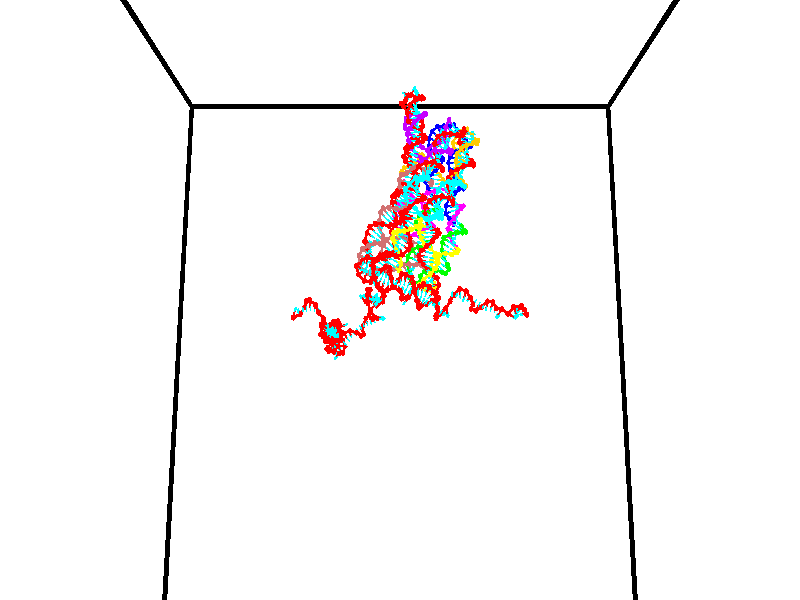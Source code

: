 // switches for output
#declare DRAW_BASES = 1; // possible values are 0, 1; only relevant for DNA ribbons
#declare DRAW_BASES_TYPE = 3; // possible values are 1, 2, 3; only relevant for DNA ribbons
#declare DRAW_FOG = 0; // set to 1 to enable fog

#include "colors.inc"

#include "transforms.inc"
background { rgb <1, 1, 1>}

#default {
   normal{
       ripples 0.25
       frequency 0.20
       turbulence 0.2
       lambda 5
   }
	finish {
		phong 0.1
		phong_size 40.
	}
}

// original window dimensions: 1024x640


// camera settings

camera {
	sky <0, 0.179814, -0.983701>
	up <0, 0.179814, -0.983701>
	right 1.6 * <1, 0, 0>
	location <35, 94.9851, 44.8844>
	look_at <35, 29.7336, 32.9568>
	direction <0, -65.2515, -11.9276>
	angle 67.0682
}


# declare cpy_camera_pos = <35, 94.9851, 44.8844>;
# if (DRAW_FOG = 1)
fog {
	fog_type 2
	up vnormalize(cpy_camera_pos)
	color rgbt<1,1,1,0.3>
	distance 1e-5
	fog_alt 3e-3
	fog_offset 56
}
# end


// LIGHTS

# declare lum = 6;
global_settings {
	ambient_light rgb lum * <0.05, 0.05, 0.05>
	max_trace_level 15
}# declare cpy_direct_light_amount = 0.25;
light_source
{	1000 * <-1, -1.16352, -0.803886>,
	rgb lum * cpy_direct_light_amount
	parallel
}

light_source
{	1000 * <1, 1.16352, 0.803886>,
	rgb lum * cpy_direct_light_amount
	parallel
}

// strand 0

// nucleotide -1

// particle -1
sphere {
	<24.268463, 35.075188, 35.429604> 0.250000
	pigment { color rgbt <1,0,0,0> }
	no_shadow
}
cylinder {
	<24.391750, 35.206470, 35.072441>,  <24.465723, 35.285240, 34.858143>, 0.100000
	pigment { color rgbt <1,0,0,0> }
	no_shadow
}
cylinder {
	<24.391750, 35.206470, 35.072441>,  <24.268463, 35.075188, 35.429604>, 0.100000
	pigment { color rgbt <1,0,0,0> }
	no_shadow
}

// particle -1
sphere {
	<24.391750, 35.206470, 35.072441> 0.100000
	pigment { color rgbt <1,0,0,0> }
	no_shadow
}
sphere {
	0, 1
	scale<0.080000,0.200000,0.300000>
	matrix <0.851638, 0.323069, 0.412723,
		0.423929, -0.887641, -0.179938,
		0.308218, 0.328207, -0.892907,
		24.484215, 35.304932, 34.804569>
	pigment { color rgbt <0,1,1,0> }
	no_shadow
}
cylinder {
	<24.918087, 34.740993, 35.079227>,  <24.268463, 35.075188, 35.429604>, 0.130000
	pigment { color rgbt <1,0,0,0> }
	no_shadow
}

// nucleotide -1

// particle -1
sphere {
	<24.918087, 34.740993, 35.079227> 0.250000
	pigment { color rgbt <1,0,0,0> }
	no_shadow
}
cylinder {
	<24.868906, 35.127872, 34.990318>,  <24.839397, 35.360001, 34.936974>, 0.100000
	pigment { color rgbt <1,0,0,0> }
	no_shadow
}
cylinder {
	<24.868906, 35.127872, 34.990318>,  <24.918087, 34.740993, 35.079227>, 0.100000
	pigment { color rgbt <1,0,0,0> }
	no_shadow
}

// particle -1
sphere {
	<24.868906, 35.127872, 34.990318> 0.100000
	pigment { color rgbt <1,0,0,0> }
	no_shadow
}
sphere {
	0, 1
	scale<0.080000,0.200000,0.300000>
	matrix <0.976938, 0.157357, 0.144329,
		0.174571, -0.199398, -0.964243,
		-0.122952, 0.967202, -0.222270,
		24.832020, 35.418034, 34.923637>
	pigment { color rgbt <0,1,1,0> }
	no_shadow
}
cylinder {
	<25.365334, 34.911953, 34.535156>,  <24.918087, 34.740993, 35.079227>, 0.130000
	pigment { color rgbt <1,0,0,0> }
	no_shadow
}

// nucleotide -1

// particle -1
sphere {
	<25.365334, 34.911953, 34.535156> 0.250000
	pigment { color rgbt <1,0,0,0> }
	no_shadow
}
cylinder {
	<25.321251, 35.271305, 34.705223>,  <25.294802, 35.486916, 34.807262>, 0.100000
	pigment { color rgbt <1,0,0,0> }
	no_shadow
}
cylinder {
	<25.321251, 35.271305, 34.705223>,  <25.365334, 34.911953, 34.535156>, 0.100000
	pigment { color rgbt <1,0,0,0> }
	no_shadow
}

// particle -1
sphere {
	<25.321251, 35.271305, 34.705223> 0.100000
	pigment { color rgbt <1,0,0,0> }
	no_shadow
}
sphere {
	0, 1
	scale<0.080000,0.200000,0.300000>
	matrix <0.984919, 0.156117, -0.074578,
		-0.133374, 0.410533, -0.902039,
		-0.110207, 0.898382, 0.425163,
		25.288189, 35.540821, 34.832771>
	pigment { color rgbt <0,1,1,0> }
	no_shadow
}
cylinder {
	<25.600483, 35.437939, 34.080330>,  <25.365334, 34.911953, 34.535156>, 0.130000
	pigment { color rgbt <1,0,0,0> }
	no_shadow
}

// nucleotide -1

// particle -1
sphere {
	<25.600483, 35.437939, 34.080330> 0.250000
	pigment { color rgbt <1,0,0,0> }
	no_shadow
}
cylinder {
	<25.630823, 35.531620, 34.468018>,  <25.649027, 35.587830, 34.700630>, 0.100000
	pigment { color rgbt <1,0,0,0> }
	no_shadow
}
cylinder {
	<25.630823, 35.531620, 34.468018>,  <25.600483, 35.437939, 34.080330>, 0.100000
	pigment { color rgbt <1,0,0,0> }
	no_shadow
}

// particle -1
sphere {
	<25.630823, 35.531620, 34.468018> 0.100000
	pigment { color rgbt <1,0,0,0> }
	no_shadow
}
sphere {
	0, 1
	scale<0.080000,0.200000,0.300000>
	matrix <0.997119, -0.018413, -0.073585,
		0.000612, 0.972013, -0.234926,
		0.075851, 0.234204, 0.969224,
		25.653578, 35.601883, 34.758785>
	pigment { color rgbt <0,1,1,0> }
	no_shadow
}
cylinder {
	<26.009140, 35.983509, 34.110985>,  <25.600483, 35.437939, 34.080330>, 0.130000
	pigment { color rgbt <1,0,0,0> }
	no_shadow
}

// nucleotide -1

// particle -1
sphere {
	<26.009140, 35.983509, 34.110985> 0.250000
	pigment { color rgbt <1,0,0,0> }
	no_shadow
}
cylinder {
	<26.033779, 35.758430, 34.440731>,  <26.048563, 35.623383, 34.638580>, 0.100000
	pigment { color rgbt <1,0,0,0> }
	no_shadow
}
cylinder {
	<26.033779, 35.758430, 34.440731>,  <26.009140, 35.983509, 34.110985>, 0.100000
	pigment { color rgbt <1,0,0,0> }
	no_shadow
}

// particle -1
sphere {
	<26.033779, 35.758430, 34.440731> 0.100000
	pigment { color rgbt <1,0,0,0> }
	no_shadow
}
sphere {
	0, 1
	scale<0.080000,0.200000,0.300000>
	matrix <0.979088, -0.126377, -0.159421,
		0.193887, 0.816947, 0.543145,
		0.061598, -0.562696, 0.824366,
		26.052259, 35.589622, 34.688042>
	pigment { color rgbt <0,1,1,0> }
	no_shadow
}
cylinder {
	<26.636692, 36.185028, 34.545715>,  <26.009140, 35.983509, 34.110985>, 0.130000
	pigment { color rgbt <1,0,0,0> }
	no_shadow
}

// nucleotide -1

// particle -1
sphere {
	<26.636692, 36.185028, 34.545715> 0.250000
	pigment { color rgbt <1,0,0,0> }
	no_shadow
}
cylinder {
	<26.534977, 35.820705, 34.675804>,  <26.473948, 35.602112, 34.753857>, 0.100000
	pigment { color rgbt <1,0,0,0> }
	no_shadow
}
cylinder {
	<26.534977, 35.820705, 34.675804>,  <26.636692, 36.185028, 34.545715>, 0.100000
	pigment { color rgbt <1,0,0,0> }
	no_shadow
}

// particle -1
sphere {
	<26.534977, 35.820705, 34.675804> 0.100000
	pigment { color rgbt <1,0,0,0> }
	no_shadow
}
sphere {
	0, 1
	scale<0.080000,0.200000,0.300000>
	matrix <0.961930, -0.273011, -0.012468,
		0.100146, 0.309674, 0.945554,
		-0.254286, -0.910806, 0.325226,
		26.458691, 35.547462, 34.773373>
	pigment { color rgbt <0,1,1,0> }
	no_shadow
}
cylinder {
	<26.938597, 35.990719, 35.150791>,  <26.636692, 36.185028, 34.545715>, 0.130000
	pigment { color rgbt <1,0,0,0> }
	no_shadow
}

// nucleotide -1

// particle -1
sphere {
	<26.938597, 35.990719, 35.150791> 0.250000
	pigment { color rgbt <1,0,0,0> }
	no_shadow
}
cylinder {
	<26.901701, 35.631046, 34.979694>,  <26.879564, 35.415241, 34.877037>, 0.100000
	pigment { color rgbt <1,0,0,0> }
	no_shadow
}
cylinder {
	<26.901701, 35.631046, 34.979694>,  <26.938597, 35.990719, 35.150791>, 0.100000
	pigment { color rgbt <1,0,0,0> }
	no_shadow
}

// particle -1
sphere {
	<26.901701, 35.631046, 34.979694> 0.100000
	pigment { color rgbt <1,0,0,0> }
	no_shadow
}
sphere {
	0, 1
	scale<0.080000,0.200000,0.300000>
	matrix <0.995416, -0.072364, -0.062529,
		0.025272, -0.431551, 0.901735,
		-0.092238, -0.899182, -0.427744,
		26.874029, 35.361290, 34.851372>
	pigment { color rgbt <0,1,1,0> }
	no_shadow
}
cylinder {
	<27.378426, 35.523483, 35.570385>,  <26.938597, 35.990719, 35.150791>, 0.130000
	pigment { color rgbt <1,0,0,0> }
	no_shadow
}

// nucleotide -1

// particle -1
sphere {
	<27.378426, 35.523483, 35.570385> 0.250000
	pigment { color rgbt <1,0,0,0> }
	no_shadow
}
cylinder {
	<27.554974, 35.346333, 35.882553>,  <27.660902, 35.240044, 36.069855>, 0.100000
	pigment { color rgbt <1,0,0,0> }
	no_shadow
}
cylinder {
	<27.554974, 35.346333, 35.882553>,  <27.378426, 35.523483, 35.570385>, 0.100000
	pigment { color rgbt <1,0,0,0> }
	no_shadow
}

// particle -1
sphere {
	<27.554974, 35.346333, 35.882553> 0.100000
	pigment { color rgbt <1,0,0,0> }
	no_shadow
}
sphere {
	0, 1
	scale<0.080000,0.200000,0.300000>
	matrix <0.152388, 0.894080, 0.421188,
		-0.884291, -0.066972, 0.462108,
		0.441369, -0.442873, 0.780421,
		27.687384, 35.213470, 36.116680>
	pigment { color rgbt <0,1,1,0> }
	no_shadow
}
cylinder {
	<27.208328, 35.973000, 36.156109>,  <27.378426, 35.523483, 35.570385>, 0.130000
	pigment { color rgbt <1,0,0,0> }
	no_shadow
}

// nucleotide -1

// particle -1
sphere {
	<27.208328, 35.973000, 36.156109> 0.250000
	pigment { color rgbt <1,0,0,0> }
	no_shadow
}
cylinder {
	<27.514812, 35.755238, 36.292664>,  <27.698704, 35.624580, 36.374596>, 0.100000
	pigment { color rgbt <1,0,0,0> }
	no_shadow
}
cylinder {
	<27.514812, 35.755238, 36.292664>,  <27.208328, 35.973000, 36.156109>, 0.100000
	pigment { color rgbt <1,0,0,0> }
	no_shadow
}

// particle -1
sphere {
	<27.514812, 35.755238, 36.292664> 0.100000
	pigment { color rgbt <1,0,0,0> }
	no_shadow
}
sphere {
	0, 1
	scale<0.080000,0.200000,0.300000>
	matrix <0.279400, 0.760664, 0.585940,
		-0.578666, -0.353573, 0.734937,
		0.766213, -0.544405, 0.341382,
		27.744677, 35.591915, 36.395077>
	pigment { color rgbt <0,1,1,0> }
	no_shadow
}
cylinder {
	<27.194414, 36.025856, 36.958595>,  <27.208328, 35.973000, 36.156109>, 0.130000
	pigment { color rgbt <1,0,0,0> }
	no_shadow
}

// nucleotide -1

// particle -1
sphere {
	<27.194414, 36.025856, 36.958595> 0.250000
	pigment { color rgbt <1,0,0,0> }
	no_shadow
}
cylinder {
	<27.565317, 35.931900, 36.841961>,  <27.787859, 35.875526, 36.771980>, 0.100000
	pigment { color rgbt <1,0,0,0> }
	no_shadow
}
cylinder {
	<27.565317, 35.931900, 36.841961>,  <27.194414, 36.025856, 36.958595>, 0.100000
	pigment { color rgbt <1,0,0,0> }
	no_shadow
}

// particle -1
sphere {
	<27.565317, 35.931900, 36.841961> 0.100000
	pigment { color rgbt <1,0,0,0> }
	no_shadow
}
sphere {
	0, 1
	scale<0.080000,0.200000,0.300000>
	matrix <0.355638, 0.796103, 0.489634,
		0.117118, -0.557714, 0.821729,
		0.927256, -0.234893, -0.291583,
		27.843494, 35.861431, 36.754486>
	pigment { color rgbt <0,1,1,0> }
	no_shadow
}
cylinder {
	<27.698267, 36.247829, 37.562965>,  <27.194414, 36.025856, 36.958595>, 0.130000
	pigment { color rgbt <1,0,0,0> }
	no_shadow
}

// nucleotide -1

// particle -1
sphere {
	<27.698267, 36.247829, 37.562965> 0.250000
	pigment { color rgbt <1,0,0,0> }
	no_shadow
}
cylinder {
	<27.916721, 36.225262, 37.228649>,  <28.047794, 36.211720, 37.028057>, 0.100000
	pigment { color rgbt <1,0,0,0> }
	no_shadow
}
cylinder {
	<27.916721, 36.225262, 37.228649>,  <27.698267, 36.247829, 37.562965>, 0.100000
	pigment { color rgbt <1,0,0,0> }
	no_shadow
}

// particle -1
sphere {
	<27.916721, 36.225262, 37.228649> 0.100000
	pigment { color rgbt <1,0,0,0> }
	no_shadow
}
sphere {
	0, 1
	scale<0.080000,0.200000,0.300000>
	matrix <0.513534, 0.810815, 0.280824,
		0.661828, -0.582576, 0.471792,
		0.546138, -0.056424, -0.835793,
		28.080563, 36.208336, 36.977913>
	pigment { color rgbt <0,1,1,0> }
	no_shadow
}
cylinder {
	<28.354122, 36.493797, 37.788181>,  <27.698267, 36.247829, 37.562965>, 0.130000
	pigment { color rgbt <1,0,0,0> }
	no_shadow
}

// nucleotide -1

// particle -1
sphere {
	<28.354122, 36.493797, 37.788181> 0.250000
	pigment { color rgbt <1,0,0,0> }
	no_shadow
}
cylinder {
	<28.336002, 36.533543, 37.390572>,  <28.325130, 36.557388, 37.152008>, 0.100000
	pigment { color rgbt <1,0,0,0> }
	no_shadow
}
cylinder {
	<28.336002, 36.533543, 37.390572>,  <28.354122, 36.493797, 37.788181>, 0.100000
	pigment { color rgbt <1,0,0,0> }
	no_shadow
}

// particle -1
sphere {
	<28.336002, 36.533543, 37.390572> 0.100000
	pigment { color rgbt <1,0,0,0> }
	no_shadow
}
sphere {
	0, 1
	scale<0.080000,0.200000,0.300000>
	matrix <0.473194, 0.878464, 0.066245,
		0.879793, -0.467364, -0.086811,
		-0.045300, 0.099361, -0.994020,
		28.322412, 36.563351, 37.092365>
	pigment { color rgbt <0,1,1,0> }
	no_shadow
}
cylinder {
	<29.046131, 36.396450, 37.532986>,  <28.354122, 36.493797, 37.788181>, 0.130000
	pigment { color rgbt <1,0,0,0> }
	no_shadow
}

// nucleotide -1

// particle -1
sphere {
	<29.046131, 36.396450, 37.532986> 0.250000
	pigment { color rgbt <1,0,0,0> }
	no_shadow
}
cylinder {
	<28.823503, 36.658848, 37.329063>,  <28.689926, 36.816284, 37.206711>, 0.100000
	pigment { color rgbt <1,0,0,0> }
	no_shadow
}
cylinder {
	<28.823503, 36.658848, 37.329063>,  <29.046131, 36.396450, 37.532986>, 0.100000
	pigment { color rgbt <1,0,0,0> }
	no_shadow
}

// particle -1
sphere {
	<28.823503, 36.658848, 37.329063> 0.100000
	pigment { color rgbt <1,0,0,0> }
	no_shadow
}
sphere {
	0, 1
	scale<0.080000,0.200000,0.300000>
	matrix <0.713093, 0.692064, 0.112005,
		0.426294, -0.301202, -0.852966,
		-0.556571, 0.655991, -0.509808,
		28.656532, 36.855644, 37.176121>
	pigment { color rgbt <0,1,1,0> }
	no_shadow
}
cylinder {
	<29.414621, 36.639080, 36.970200>,  <29.046131, 36.396450, 37.532986>, 0.130000
	pigment { color rgbt <1,0,0,0> }
	no_shadow
}

// nucleotide -1

// particle -1
sphere {
	<29.414621, 36.639080, 36.970200> 0.250000
	pigment { color rgbt <1,0,0,0> }
	no_shadow
}
cylinder {
	<29.167856, 36.920570, 37.111164>,  <29.019796, 37.089462, 37.195744>, 0.100000
	pigment { color rgbt <1,0,0,0> }
	no_shadow
}
cylinder {
	<29.167856, 36.920570, 37.111164>,  <29.414621, 36.639080, 36.970200>, 0.100000
	pigment { color rgbt <1,0,0,0> }
	no_shadow
}

// particle -1
sphere {
	<29.167856, 36.920570, 37.111164> 0.100000
	pigment { color rgbt <1,0,0,0> }
	no_shadow
}
sphere {
	0, 1
	scale<0.080000,0.200000,0.300000>
	matrix <0.784774, 0.583913, 0.207785,
		-0.059553, 0.404747, -0.912487,
		-0.616914, 0.703723, 0.352409,
		28.982782, 37.131687, 37.216888>
	pigment { color rgbt <0,1,1,0> }
	no_shadow
}
cylinder {
	<29.042372, 36.778198, 36.540092>,  <29.414621, 36.639080, 36.970200>, 0.130000
	pigment { color rgbt <1,0,0,0> }
	no_shadow
}

// nucleotide -1

// particle -1
sphere {
	<29.042372, 36.778198, 36.540092> 0.250000
	pigment { color rgbt <1,0,0,0> }
	no_shadow
}
cylinder {
	<29.415947, 36.782398, 36.397182>,  <29.640093, 36.784920, 36.311436>, 0.100000
	pigment { color rgbt <1,0,0,0> }
	no_shadow
}
cylinder {
	<29.415947, 36.782398, 36.397182>,  <29.042372, 36.778198, 36.540092>, 0.100000
	pigment { color rgbt <1,0,0,0> }
	no_shadow
}

// particle -1
sphere {
	<29.415947, 36.782398, 36.397182> 0.100000
	pigment { color rgbt <1,0,0,0> }
	no_shadow
}
sphere {
	0, 1
	scale<0.080000,0.200000,0.300000>
	matrix <0.327408, -0.426141, 0.843332,
		-0.143396, -0.904596, -0.401428,
		0.933939, 0.010500, -0.357279,
		29.696129, 36.785549, 36.289997>
	pigment { color rgbt <0,1,1,0> }
	no_shadow
}
cylinder {
	<28.537298, 36.796841, 36.029644>,  <29.042372, 36.778198, 36.540092>, 0.130000
	pigment { color rgbt <1,0,0,0> }
	no_shadow
}

// nucleotide -1

// particle -1
sphere {
	<28.537298, 36.796841, 36.029644> 0.250000
	pigment { color rgbt <1,0,0,0> }
	no_shadow
}
cylinder {
	<28.582813, 36.646355, 36.397453>,  <28.610123, 36.556065, 36.618137>, 0.100000
	pigment { color rgbt <1,0,0,0> }
	no_shadow
}
cylinder {
	<28.582813, 36.646355, 36.397453>,  <28.537298, 36.796841, 36.029644>, 0.100000
	pigment { color rgbt <1,0,0,0> }
	no_shadow
}

// particle -1
sphere {
	<28.582813, 36.646355, 36.397453> 0.100000
	pigment { color rgbt <1,0,0,0> }
	no_shadow
}
sphere {
	0, 1
	scale<0.080000,0.200000,0.300000>
	matrix <-0.356246, -0.879434, -0.315729,
		0.927438, -0.291649, -0.234094,
		0.113788, -0.376214, 0.919519,
		28.616949, 36.533489, 36.673309>
	pigment { color rgbt <0,1,1,0> }
	no_shadow
}
cylinder {
	<28.900637, 36.234467, 35.923683>,  <28.537298, 36.796841, 36.029644>, 0.130000
	pigment { color rgbt <1,0,0,0> }
	no_shadow
}

// nucleotide -1

// particle -1
sphere {
	<28.900637, 36.234467, 35.923683> 0.250000
	pigment { color rgbt <1,0,0,0> }
	no_shadow
}
cylinder {
	<28.651190, 36.213078, 36.235641>,  <28.501522, 36.200245, 36.422817>, 0.100000
	pigment { color rgbt <1,0,0,0> }
	no_shadow
}
cylinder {
	<28.651190, 36.213078, 36.235641>,  <28.900637, 36.234467, 35.923683>, 0.100000
	pigment { color rgbt <1,0,0,0> }
	no_shadow
}

// particle -1
sphere {
	<28.651190, 36.213078, 36.235641> 0.100000
	pigment { color rgbt <1,0,0,0> }
	no_shadow
}
sphere {
	0, 1
	scale<0.080000,0.200000,0.300000>
	matrix <-0.374206, -0.855509, -0.357875,
		0.686347, -0.515020, 0.513500,
		-0.623616, -0.053472, 0.779899,
		28.464106, 36.197037, 36.469612>
	pigment { color rgbt <0,1,1,0> }
	no_shadow
}
cylinder {
	<29.006311, 35.625828, 36.136990>,  <28.900637, 36.234467, 35.923683>, 0.130000
	pigment { color rgbt <1,0,0,0> }
	no_shadow
}

// nucleotide -1

// particle -1
sphere {
	<29.006311, 35.625828, 36.136990> 0.250000
	pigment { color rgbt <1,0,0,0> }
	no_shadow
}
cylinder {
	<28.657885, 35.716248, 36.311413>,  <28.448828, 35.770500, 36.416065>, 0.100000
	pigment { color rgbt <1,0,0,0> }
	no_shadow
}
cylinder {
	<28.657885, 35.716248, 36.311413>,  <29.006311, 35.625828, 36.136990>, 0.100000
	pigment { color rgbt <1,0,0,0> }
	no_shadow
}

// particle -1
sphere {
	<28.657885, 35.716248, 36.311413> 0.100000
	pigment { color rgbt <1,0,0,0> }
	no_shadow
}
sphere {
	0, 1
	scale<0.080000,0.200000,0.300000>
	matrix <-0.317188, -0.936742, -0.148008,
		0.375014, -0.267236, 0.887665,
		-0.871066, 0.226052, 0.436055,
		28.396564, 35.784061, 36.442230>
	pigment { color rgbt <0,1,1,0> }
	no_shadow
}
cylinder {
	<28.894346, 35.087650, 36.661579>,  <29.006311, 35.625828, 36.136990>, 0.130000
	pigment { color rgbt <1,0,0,0> }
	no_shadow
}

// nucleotide -1

// particle -1
sphere {
	<28.894346, 35.087650, 36.661579> 0.250000
	pigment { color rgbt <1,0,0,0> }
	no_shadow
}
cylinder {
	<28.531954, 35.237213, 36.582188>,  <28.314518, 35.326950, 36.534554>, 0.100000
	pigment { color rgbt <1,0,0,0> }
	no_shadow
}
cylinder {
	<28.531954, 35.237213, 36.582188>,  <28.894346, 35.087650, 36.661579>, 0.100000
	pigment { color rgbt <1,0,0,0> }
	no_shadow
}

// particle -1
sphere {
	<28.531954, 35.237213, 36.582188> 0.100000
	pigment { color rgbt <1,0,0,0> }
	no_shadow
}
sphere {
	0, 1
	scale<0.080000,0.200000,0.300000>
	matrix <-0.369485, -0.927277, -0.060321,
		-0.206597, 0.018684, 0.978248,
		-0.905979, 0.373910, -0.198476,
		28.260160, 35.349384, 36.522644>
	pigment { color rgbt <0,1,1,0> }
	no_shadow
}
cylinder {
	<28.444979, 34.730247, 37.069740>,  <28.894346, 35.087650, 36.661579>, 0.130000
	pigment { color rgbt <1,0,0,0> }
	no_shadow
}

// nucleotide -1

// particle -1
sphere {
	<28.444979, 34.730247, 37.069740> 0.250000
	pigment { color rgbt <1,0,0,0> }
	no_shadow
}
cylinder {
	<28.231745, 34.887718, 36.770184>,  <28.103806, 34.982201, 36.590450>, 0.100000
	pigment { color rgbt <1,0,0,0> }
	no_shadow
}
cylinder {
	<28.231745, 34.887718, 36.770184>,  <28.444979, 34.730247, 37.069740>, 0.100000
	pigment { color rgbt <1,0,0,0> }
	no_shadow
}

// particle -1
sphere {
	<28.231745, 34.887718, 36.770184> 0.100000
	pigment { color rgbt <1,0,0,0> }
	no_shadow
}
sphere {
	0, 1
	scale<0.080000,0.200000,0.300000>
	matrix <-0.462143, -0.876925, -0.132012,
		-0.708693, 0.275722, 0.649409,
		-0.533084, 0.393676, -0.748893,
		28.071819, 35.005821, 36.545517>
	pigment { color rgbt <0,1,1,0> }
	no_shadow
}
cylinder {
	<27.753325, 34.608101, 37.193211>,  <28.444979, 34.730247, 37.069740>, 0.130000
	pigment { color rgbt <1,0,0,0> }
	no_shadow
}

// nucleotide -1

// particle -1
sphere {
	<27.753325, 34.608101, 37.193211> 0.250000
	pigment { color rgbt <1,0,0,0> }
	no_shadow
}
cylinder {
	<27.833981, 34.591965, 36.801758>,  <27.882374, 34.582283, 36.566887>, 0.100000
	pigment { color rgbt <1,0,0,0> }
	no_shadow
}
cylinder {
	<27.833981, 34.591965, 36.801758>,  <27.753325, 34.608101, 37.193211>, 0.100000
	pigment { color rgbt <1,0,0,0> }
	no_shadow
}

// particle -1
sphere {
	<27.833981, 34.591965, 36.801758> 0.100000
	pigment { color rgbt <1,0,0,0> }
	no_shadow
}
sphere {
	0, 1
	scale<0.080000,0.200000,0.300000>
	matrix <-0.385072, -0.921960, -0.041335,
		-0.900590, 0.385178, -0.201436,
		0.201638, -0.040341, -0.978629,
		27.894472, 34.579861, 36.508167>
	pigment { color rgbt <0,1,1,0> }
	no_shadow
}
cylinder {
	<27.122530, 34.400669, 36.716846>,  <27.753325, 34.608101, 37.193211>, 0.130000
	pigment { color rgbt <1,0,0,0> }
	no_shadow
}

// nucleotide -1

// particle -1
sphere {
	<27.122530, 34.400669, 36.716846> 0.250000
	pigment { color rgbt <1,0,0,0> }
	no_shadow
}
cylinder {
	<27.454947, 34.269405, 36.537212>,  <27.654396, 34.190647, 36.429432>, 0.100000
	pigment { color rgbt <1,0,0,0> }
	no_shadow
}
cylinder {
	<27.454947, 34.269405, 36.537212>,  <27.122530, 34.400669, 36.716846>, 0.100000
	pigment { color rgbt <1,0,0,0> }
	no_shadow
}

// particle -1
sphere {
	<27.454947, 34.269405, 36.537212> 0.100000
	pigment { color rgbt <1,0,0,0> }
	no_shadow
}
sphere {
	0, 1
	scale<0.080000,0.200000,0.300000>
	matrix <-0.324144, -0.941867, 0.088413,
		-0.451995, 0.072094, -0.889102,
		0.831042, -0.328160, -0.449088,
		27.704260, 34.170956, 36.402485>
	pigment { color rgbt <0,1,1,0> }
	no_shadow
}
cylinder {
	<27.024759, 33.904221, 36.128628>,  <27.122530, 34.400669, 36.716846>, 0.130000
	pigment { color rgbt <1,0,0,0> }
	no_shadow
}

// nucleotide -1

// particle -1
sphere {
	<27.024759, 33.904221, 36.128628> 0.250000
	pigment { color rgbt <1,0,0,0> }
	no_shadow
}
cylinder {
	<27.386791, 33.818874, 36.275761>,  <27.604012, 33.767666, 36.364040>, 0.100000
	pigment { color rgbt <1,0,0,0> }
	no_shadow
}
cylinder {
	<27.386791, 33.818874, 36.275761>,  <27.024759, 33.904221, 36.128628>, 0.100000
	pigment { color rgbt <1,0,0,0> }
	no_shadow
}

// particle -1
sphere {
	<27.386791, 33.818874, 36.275761> 0.100000
	pigment { color rgbt <1,0,0,0> }
	no_shadow
}
sphere {
	0, 1
	scale<0.080000,0.200000,0.300000>
	matrix <-0.264574, -0.959744, 0.094298,
		0.332909, -0.182667, -0.925097,
		0.905081, -0.213363, 0.367837,
		27.658316, 33.754864, 36.386112>
	pigment { color rgbt <0,1,1,0> }
	no_shadow
}
cylinder {
	<27.225760, 33.369808, 35.811554>,  <27.024759, 33.904221, 36.128628>, 0.130000
	pigment { color rgbt <1,0,0,0> }
	no_shadow
}

// nucleotide -1

// particle -1
sphere {
	<27.225760, 33.369808, 35.811554> 0.250000
	pigment { color rgbt <1,0,0,0> }
	no_shadow
}
cylinder {
	<27.423916, 33.368587, 36.159019>,  <27.542810, 33.367855, 36.367500>, 0.100000
	pigment { color rgbt <1,0,0,0> }
	no_shadow
}
cylinder {
	<27.423916, 33.368587, 36.159019>,  <27.225760, 33.369808, 35.811554>, 0.100000
	pigment { color rgbt <1,0,0,0> }
	no_shadow
}

// particle -1
sphere {
	<27.423916, 33.368587, 36.159019> 0.100000
	pigment { color rgbt <1,0,0,0> }
	no_shadow
}
sphere {
	0, 1
	scale<0.080000,0.200000,0.300000>
	matrix <-0.160290, -0.983143, 0.087963,
		0.853754, -0.182814, -0.487528,
		0.495391, -0.003048, 0.868665,
		27.572533, 33.367672, 36.419621>
	pigment { color rgbt <0,1,1,0> }
	no_shadow
}
cylinder {
	<27.850248, 32.954090, 35.700119>,  <27.225760, 33.369808, 35.811554>, 0.130000
	pigment { color rgbt <1,0,0,0> }
	no_shadow
}

// nucleotide -1

// particle -1
sphere {
	<27.850248, 32.954090, 35.700119> 0.250000
	pigment { color rgbt <1,0,0,0> }
	no_shadow
}
cylinder {
	<27.718632, 32.961086, 36.077782>,  <27.639662, 32.965282, 36.304379>, 0.100000
	pigment { color rgbt <1,0,0,0> }
	no_shadow
}
cylinder {
	<27.718632, 32.961086, 36.077782>,  <27.850248, 32.954090, 35.700119>, 0.100000
	pigment { color rgbt <1,0,0,0> }
	no_shadow
}

// particle -1
sphere {
	<27.718632, 32.961086, 36.077782> 0.100000
	pigment { color rgbt <1,0,0,0> }
	no_shadow
}
sphere {
	0, 1
	scale<0.080000,0.200000,0.300000>
	matrix <0.092459, -0.994428, 0.050644,
		0.939779, 0.103959, 0.325588,
		-0.329039, 0.017490, 0.944154,
		27.619921, 32.966331, 36.361027>
	pigment { color rgbt <0,1,1,0> }
	no_shadow
}
cylinder {
	<28.270613, 32.653156, 36.339584>,  <27.850248, 32.954090, 35.700119>, 0.130000
	pigment { color rgbt <1,0,0,0> }
	no_shadow
}

// nucleotide -1

// particle -1
sphere {
	<28.270613, 32.653156, 36.339584> 0.250000
	pigment { color rgbt <1,0,0,0> }
	no_shadow
}
cylinder {
	<27.871372, 32.629261, 36.333637>,  <27.631828, 32.614925, 36.330070>, 0.100000
	pigment { color rgbt <1,0,0,0> }
	no_shadow
}
cylinder {
	<27.871372, 32.629261, 36.333637>,  <28.270613, 32.653156, 36.339584>, 0.100000
	pigment { color rgbt <1,0,0,0> }
	no_shadow
}

// particle -1
sphere {
	<27.871372, 32.629261, 36.333637> 0.100000
	pigment { color rgbt <1,0,0,0> }
	no_shadow
}
sphere {
	0, 1
	scale<0.080000,0.200000,0.300000>
	matrix <0.059228, -0.997711, 0.032640,
		-0.016782, 0.031698, 0.999357,
		-0.998103, -0.059738, -0.014866,
		27.571941, 32.611340, 36.329178>
	pigment { color rgbt <0,1,1,0> }
	no_shadow
}
cylinder {
	<27.962055, 32.250607, 36.991028>,  <28.270613, 32.653156, 36.339584>, 0.130000
	pigment { color rgbt <1,0,0,0> }
	no_shadow
}

// nucleotide -1

// particle -1
sphere {
	<27.962055, 32.250607, 36.991028> 0.250000
	pigment { color rgbt <1,0,0,0> }
	no_shadow
}
cylinder {
	<27.765369, 32.203487, 36.645927>,  <27.647358, 32.175217, 36.438866>, 0.100000
	pigment { color rgbt <1,0,0,0> }
	no_shadow
}
cylinder {
	<27.765369, 32.203487, 36.645927>,  <27.962055, 32.250607, 36.991028>, 0.100000
	pigment { color rgbt <1,0,0,0> }
	no_shadow
}

// particle -1
sphere {
	<27.765369, 32.203487, 36.645927> 0.100000
	pigment { color rgbt <1,0,0,0> }
	no_shadow
}
sphere {
	0, 1
	scale<0.080000,0.200000,0.300000>
	matrix <0.050404, -0.992996, 0.106856,
		-0.869296, 0.009057, 0.494208,
		-0.491714, -0.117799, -0.862752,
		27.617855, 32.168148, 36.387100>
	pigment { color rgbt <0,1,1,0> }
	no_shadow
}
cylinder {
	<27.324219, 31.766085, 37.016968>,  <27.962055, 32.250607, 36.991028>, 0.130000
	pigment { color rgbt <1,0,0,0> }
	no_shadow
}

// nucleotide -1

// particle -1
sphere {
	<27.324219, 31.766085, 37.016968> 0.250000
	pigment { color rgbt <1,0,0,0> }
	no_shadow
}
cylinder {
	<27.450357, 31.745760, 36.637920>,  <27.526041, 31.733566, 36.410492>, 0.100000
	pigment { color rgbt <1,0,0,0> }
	no_shadow
}
cylinder {
	<27.450357, 31.745760, 36.637920>,  <27.324219, 31.766085, 37.016968>, 0.100000
	pigment { color rgbt <1,0,0,0> }
	no_shadow
}

// particle -1
sphere {
	<27.450357, 31.745760, 36.637920> 0.100000
	pigment { color rgbt <1,0,0,0> }
	no_shadow
}
sphere {
	0, 1
	scale<0.080000,0.200000,0.300000>
	matrix <0.002692, -0.998514, 0.054436,
		-0.948973, -0.019717, -0.314741,
		0.315346, -0.050811, -0.947615,
		27.544962, 31.730516, 36.353634>
	pigment { color rgbt <0,1,1,0> }
	no_shadow
}
cylinder {
	<26.828119, 31.322729, 36.547314>,  <27.324219, 31.766085, 37.016968>, 0.130000
	pigment { color rgbt <1,0,0,0> }
	no_shadow
}

// nucleotide -1

// particle -1
sphere {
	<26.828119, 31.322729, 36.547314> 0.250000
	pigment { color rgbt <1,0,0,0> }
	no_shadow
}
cylinder {
	<27.225828, 31.333672, 36.505993>,  <27.464455, 31.340237, 36.481201>, 0.100000
	pigment { color rgbt <1,0,0,0> }
	no_shadow
}
cylinder {
	<27.225828, 31.333672, 36.505993>,  <26.828119, 31.322729, 36.547314>, 0.100000
	pigment { color rgbt <1,0,0,0> }
	no_shadow
}

// particle -1
sphere {
	<27.225828, 31.333672, 36.505993> 0.100000
	pigment { color rgbt <1,0,0,0> }
	no_shadow
}
sphere {
	0, 1
	scale<0.080000,0.200000,0.300000>
	matrix <0.053282, -0.964860, 0.257305,
		-0.092631, -0.261336, -0.960793,
		0.994274, 0.027358, -0.103300,
		27.524111, 31.341879, 36.475002>
	pigment { color rgbt <0,1,1,0> }
	no_shadow
}
cylinder {
	<27.074717, 30.721735, 36.069004>,  <26.828119, 31.322729, 36.547314>, 0.130000
	pigment { color rgbt <1,0,0,0> }
	no_shadow
}

// nucleotide -1

// particle -1
sphere {
	<27.074717, 30.721735, 36.069004> 0.250000
	pigment { color rgbt <1,0,0,0> }
	no_shadow
}
cylinder {
	<27.353893, 30.849653, 36.325317>,  <27.521400, 30.926403, 36.479107>, 0.100000
	pigment { color rgbt <1,0,0,0> }
	no_shadow
}
cylinder {
	<27.353893, 30.849653, 36.325317>,  <27.074717, 30.721735, 36.069004>, 0.100000
	pigment { color rgbt <1,0,0,0> }
	no_shadow
}

// particle -1
sphere {
	<27.353893, 30.849653, 36.325317> 0.100000
	pigment { color rgbt <1,0,0,0> }
	no_shadow
}
sphere {
	0, 1
	scale<0.080000,0.200000,0.300000>
	matrix <0.268357, -0.946354, 0.179997,
		0.663973, 0.046332, -0.746320,
		0.697943, 0.319793, 0.640787,
		27.563276, 30.945591, 36.517555>
	pigment { color rgbt <0,1,1,0> }
	no_shadow
}
cylinder {
	<27.668179, 30.401922, 35.981888>,  <27.074717, 30.721735, 36.069004>, 0.130000
	pigment { color rgbt <1,0,0,0> }
	no_shadow
}

// nucleotide -1

// particle -1
sphere {
	<27.668179, 30.401922, 35.981888> 0.250000
	pigment { color rgbt <1,0,0,0> }
	no_shadow
}
cylinder {
	<27.737320, 30.512037, 36.360165>,  <27.778805, 30.578106, 36.587132>, 0.100000
	pigment { color rgbt <1,0,0,0> }
	no_shadow
}
cylinder {
	<27.737320, 30.512037, 36.360165>,  <27.668179, 30.401922, 35.981888>, 0.100000
	pigment { color rgbt <1,0,0,0> }
	no_shadow
}

// particle -1
sphere {
	<27.737320, 30.512037, 36.360165> 0.100000
	pigment { color rgbt <1,0,0,0> }
	no_shadow
}
sphere {
	0, 1
	scale<0.080000,0.200000,0.300000>
	matrix <0.467088, -0.868227, 0.167361,
		0.867151, 0.412794, -0.278660,
		0.172854, 0.275286, 0.945695,
		27.789177, 30.594624, 36.643871>
	pigment { color rgbt <0,1,1,0> }
	no_shadow
}
cylinder {
	<28.292101, 30.115625, 36.142715>,  <27.668179, 30.401922, 35.981888>, 0.130000
	pigment { color rgbt <1,0,0,0> }
	no_shadow
}

// nucleotide -1

// particle -1
sphere {
	<28.292101, 30.115625, 36.142715> 0.250000
	pigment { color rgbt <1,0,0,0> }
	no_shadow
}
cylinder {
	<28.117058, 30.142855, 36.501350>,  <28.012032, 30.159193, 36.716530>, 0.100000
	pigment { color rgbt <1,0,0,0> }
	no_shadow
}
cylinder {
	<28.117058, 30.142855, 36.501350>,  <28.292101, 30.115625, 36.142715>, 0.100000
	pigment { color rgbt <1,0,0,0> }
	no_shadow
}

// particle -1
sphere {
	<28.117058, 30.142855, 36.501350> 0.100000
	pigment { color rgbt <1,0,0,0> }
	no_shadow
}
sphere {
	0, 1
	scale<0.080000,0.200000,0.300000>
	matrix <0.354537, -0.903283, 0.241627,
		0.826318, 0.423611, 0.371151,
		-0.437610, 0.068074, 0.896584,
		27.985775, 30.163277, 36.770325>
	pigment { color rgbt <0,1,1,0> }
	no_shadow
}
cylinder {
	<28.816324, 29.842999, 36.689129>,  <28.292101, 30.115625, 36.142715>, 0.130000
	pigment { color rgbt <1,0,0,0> }
	no_shadow
}

// nucleotide -1

// particle -1
sphere {
	<28.816324, 29.842999, 36.689129> 0.250000
	pigment { color rgbt <1,0,0,0> }
	no_shadow
}
cylinder {
	<28.460947, 29.853170, 36.872444>,  <28.247721, 29.859274, 36.982433>, 0.100000
	pigment { color rgbt <1,0,0,0> }
	no_shadow
}
cylinder {
	<28.460947, 29.853170, 36.872444>,  <28.816324, 29.842999, 36.689129>, 0.100000
	pigment { color rgbt <1,0,0,0> }
	no_shadow
}

// particle -1
sphere {
	<28.460947, 29.853170, 36.872444> 0.100000
	pigment { color rgbt <1,0,0,0> }
	no_shadow
}
sphere {
	0, 1
	scale<0.080000,0.200000,0.300000>
	matrix <0.219522, -0.853321, 0.472919,
		0.403091, 0.520764, 0.752543,
		-0.888441, 0.025430, 0.458286,
		28.194414, 29.860800, 37.009930>
	pigment { color rgbt <0,1,1,0> }
	no_shadow
}
cylinder {
	<29.029528, 29.501501, 37.173859>,  <28.816324, 29.842999, 36.689129>, 0.130000
	pigment { color rgbt <1,0,0,0> }
	no_shadow
}

// nucleotide -1

// particle -1
sphere {
	<29.029528, 29.501501, 37.173859> 0.250000
	pigment { color rgbt <1,0,0,0> }
	no_shadow
}
cylinder {
	<28.629820, 29.504482, 37.188843>,  <28.389996, 29.506271, 37.197834>, 0.100000
	pigment { color rgbt <1,0,0,0> }
	no_shadow
}
cylinder {
	<28.629820, 29.504482, 37.188843>,  <29.029528, 29.501501, 37.173859>, 0.100000
	pigment { color rgbt <1,0,0,0> }
	no_shadow
}

// particle -1
sphere {
	<28.629820, 29.504482, 37.188843> 0.100000
	pigment { color rgbt <1,0,0,0> }
	no_shadow
}
sphere {
	0, 1
	scale<0.080000,0.200000,0.300000>
	matrix <0.004090, -0.954267, 0.298928,
		0.037972, 0.298863, 0.953540,
		-0.999270, 0.007451, 0.037458,
		28.330038, 29.506718, 37.200081>
	pigment { color rgbt <0,1,1,0> }
	no_shadow
}
cylinder {
	<28.755852, 29.238312, 37.796131>,  <29.029528, 29.501501, 37.173859>, 0.130000
	pigment { color rgbt <1,0,0,0> }
	no_shadow
}

// nucleotide -1

// particle -1
sphere {
	<28.755852, 29.238312, 37.796131> 0.250000
	pigment { color rgbt <1,0,0,0> }
	no_shadow
}
cylinder {
	<28.486002, 29.153944, 37.513176>,  <28.324093, 29.103323, 37.343403>, 0.100000
	pigment { color rgbt <1,0,0,0> }
	no_shadow
}
cylinder {
	<28.486002, 29.153944, 37.513176>,  <28.755852, 29.238312, 37.796131>, 0.100000
	pigment { color rgbt <1,0,0,0> }
	no_shadow
}

// particle -1
sphere {
	<28.486002, 29.153944, 37.513176> 0.100000
	pigment { color rgbt <1,0,0,0> }
	no_shadow
}
sphere {
	0, 1
	scale<0.080000,0.200000,0.300000>
	matrix <-0.120127, -0.914164, 0.387135,
		-0.728323, 0.346147, 0.591378,
		-0.674622, -0.210918, -0.707388,
		28.283615, 29.090668, 37.300961>
	pigment { color rgbt <0,1,1,0> }
	no_shadow
}
cylinder {
	<28.344172, 28.647434, 37.713646>,  <28.755852, 29.238312, 37.796131>, 0.130000
	pigment { color rgbt <1,0,0,0> }
	no_shadow
}

// nucleotide -1

// particle -1
sphere {
	<28.344172, 28.647434, 37.713646> 0.250000
	pigment { color rgbt <1,0,0,0> }
	no_shadow
}
cylinder {
	<28.138552, 28.869896, 37.974857>,  <28.015181, 29.003372, 38.131584>, 0.100000
	pigment { color rgbt <1,0,0,0> }
	no_shadow
}
cylinder {
	<28.138552, 28.869896, 37.974857>,  <28.344172, 28.647434, 37.713646>, 0.100000
	pigment { color rgbt <1,0,0,0> }
	no_shadow
}

// particle -1
sphere {
	<28.138552, 28.869896, 37.974857> 0.100000
	pigment { color rgbt <1,0,0,0> }
	no_shadow
}
sphere {
	0, 1
	scale<0.080000,0.200000,0.300000>
	matrix <-0.091255, 0.721538, -0.686335,
		-0.852893, -0.412402, -0.320154,
		-0.514049, 0.556154, 0.653028,
		27.984337, 29.036741, 38.170765>
	pigment { color rgbt <0,1,1,0> }
	no_shadow
}
cylinder {
	<27.597292, 28.791595, 37.484169>,  <28.344172, 28.647434, 37.713646>, 0.130000
	pigment { color rgbt <1,0,0,0> }
	no_shadow
}

// nucleotide -1

// particle -1
sphere {
	<27.597292, 28.791595, 37.484169> 0.250000
	pigment { color rgbt <1,0,0,0> }
	no_shadow
}
cylinder {
	<27.802916, 29.072927, 37.680565>,  <27.926291, 29.241726, 37.798401>, 0.100000
	pigment { color rgbt <1,0,0,0> }
	no_shadow
}
cylinder {
	<27.802916, 29.072927, 37.680565>,  <27.597292, 28.791595, 37.484169>, 0.100000
	pigment { color rgbt <1,0,0,0> }
	no_shadow
}

// particle -1
sphere {
	<27.802916, 29.072927, 37.680565> 0.100000
	pigment { color rgbt <1,0,0,0> }
	no_shadow
}
sphere {
	0, 1
	scale<0.080000,0.200000,0.300000>
	matrix <-0.167010, 0.643527, -0.746981,
		-0.841339, 0.301992, 0.448274,
		0.514059, 0.703331, 0.490989,
		27.957132, 29.283926, 37.827862>
	pigment { color rgbt <0,1,1,0> }
	no_shadow
}
cylinder {
	<27.137545, 29.396076, 37.293171>,  <27.597292, 28.791595, 37.484169>, 0.130000
	pigment { color rgbt <1,0,0,0> }
	no_shadow
}

// nucleotide -1

// particle -1
sphere {
	<27.137545, 29.396076, 37.293171> 0.250000
	pigment { color rgbt <1,0,0,0> }
	no_shadow
}
cylinder {
	<27.488888, 29.516792, 37.441444>,  <27.699694, 29.589222, 37.530407>, 0.100000
	pigment { color rgbt <1,0,0,0> }
	no_shadow
}
cylinder {
	<27.488888, 29.516792, 37.441444>,  <27.137545, 29.396076, 37.293171>, 0.100000
	pigment { color rgbt <1,0,0,0> }
	no_shadow
}

// particle -1
sphere {
	<27.488888, 29.516792, 37.441444> 0.100000
	pigment { color rgbt <1,0,0,0> }
	no_shadow
}
sphere {
	0, 1
	scale<0.080000,0.200000,0.300000>
	matrix <-0.047053, 0.826309, -0.561247,
		-0.475678, 0.475536, 0.739997,
		0.878360, 0.301792, 0.370682,
		27.752396, 29.607330, 37.552650>
	pigment { color rgbt <0,1,1,0> }
	no_shadow
}
cylinder {
	<27.078802, 30.068710, 37.501926>,  <27.137545, 29.396076, 37.293171>, 0.130000
	pigment { color rgbt <1,0,0,0> }
	no_shadow
}

// nucleotide -1

// particle -1
sphere {
	<27.078802, 30.068710, 37.501926> 0.250000
	pigment { color rgbt <1,0,0,0> }
	no_shadow
}
cylinder {
	<27.463320, 30.009468, 37.408997>,  <27.694031, 29.973923, 37.353237>, 0.100000
	pigment { color rgbt <1,0,0,0> }
	no_shadow
}
cylinder {
	<27.463320, 30.009468, 37.408997>,  <27.078802, 30.068710, 37.501926>, 0.100000
	pigment { color rgbt <1,0,0,0> }
	no_shadow
}

// particle -1
sphere {
	<27.463320, 30.009468, 37.408997> 0.100000
	pigment { color rgbt <1,0,0,0> }
	no_shadow
}
sphere {
	0, 1
	scale<0.080000,0.200000,0.300000>
	matrix <0.024686, 0.886141, -0.462758,
		0.274410, 0.439112, 0.855500,
		0.961296, -0.148104, -0.232326,
		27.751709, 29.965036, 37.339298>
	pigment { color rgbt <0,1,1,0> }
	no_shadow
}
cylinder {
	<27.374907, 30.652197, 37.775597>,  <27.078802, 30.068710, 37.501926>, 0.130000
	pigment { color rgbt <1,0,0,0> }
	no_shadow
}

// nucleotide -1

// particle -1
sphere {
	<27.374907, 30.652197, 37.775597> 0.250000
	pigment { color rgbt <1,0,0,0> }
	no_shadow
}
cylinder {
	<27.601229, 30.500669, 37.482651>,  <27.737022, 30.409754, 37.306881>, 0.100000
	pigment { color rgbt <1,0,0,0> }
	no_shadow
}
cylinder {
	<27.601229, 30.500669, 37.482651>,  <27.374907, 30.652197, 37.775597>, 0.100000
	pigment { color rgbt <1,0,0,0> }
	no_shadow
}

// particle -1
sphere {
	<27.601229, 30.500669, 37.482651> 0.100000
	pigment { color rgbt <1,0,0,0> }
	no_shadow
}
sphere {
	0, 1
	scale<0.080000,0.200000,0.300000>
	matrix <0.091514, 0.911578, -0.400813,
		0.819445, 0.159761, 0.550443,
		0.565805, -0.378818, -0.732367,
		27.770969, 30.387024, 37.262939>
	pigment { color rgbt <0,1,1,0> }
	no_shadow
}
cylinder {
	<27.993126, 30.984276, 37.860519>,  <27.374907, 30.652197, 37.775597>, 0.130000
	pigment { color rgbt <1,0,0,0> }
	no_shadow
}

// nucleotide -1

// particle -1
sphere {
	<27.993126, 30.984276, 37.860519> 0.250000
	pigment { color rgbt <1,0,0,0> }
	no_shadow
}
cylinder {
	<27.909792, 30.852877, 37.492023>,  <27.859793, 30.774036, 37.270924>, 0.100000
	pigment { color rgbt <1,0,0,0> }
	no_shadow
}
cylinder {
	<27.909792, 30.852877, 37.492023>,  <27.993126, 30.984276, 37.860519>, 0.100000
	pigment { color rgbt <1,0,0,0> }
	no_shadow
}

// particle -1
sphere {
	<27.909792, 30.852877, 37.492023> 0.100000
	pigment { color rgbt <1,0,0,0> }
	no_shadow
}
sphere {
	0, 1
	scale<0.080000,0.200000,0.300000>
	matrix <0.096675, 0.930380, -0.353620,
		0.973269, -0.162732, -0.162071,
		-0.208333, -0.328499, -0.921242,
		27.847292, 30.754328, 37.215652>
	pigment { color rgbt <0,1,1,0> }
	no_shadow
}
cylinder {
	<28.446308, 31.483429, 37.435532>,  <27.993126, 30.984276, 37.860519>, 0.130000
	pigment { color rgbt <1,0,0,0> }
	no_shadow
}

// nucleotide -1

// particle -1
sphere {
	<28.446308, 31.483429, 37.435532> 0.250000
	pigment { color rgbt <1,0,0,0> }
	no_shadow
}
cylinder {
	<28.153593, 31.335766, 37.206375>,  <27.977964, 31.247168, 37.068882>, 0.100000
	pigment { color rgbt <1,0,0,0> }
	no_shadow
}
cylinder {
	<28.153593, 31.335766, 37.206375>,  <28.446308, 31.483429, 37.435532>, 0.100000
	pigment { color rgbt <1,0,0,0> }
	no_shadow
}

// particle -1
sphere {
	<28.153593, 31.335766, 37.206375> 0.100000
	pigment { color rgbt <1,0,0,0> }
	no_shadow
}
sphere {
	0, 1
	scale<0.080000,0.200000,0.300000>
	matrix <-0.042567, 0.863713, -0.502183,
		0.680202, -0.343105, -0.647769,
		-0.731788, -0.369160, -0.572894,
		27.934057, 31.225018, 37.034508>
	pigment { color rgbt <0,1,1,0> }
	no_shadow
}
cylinder {
	<28.628750, 31.023521, 36.780697>,  <28.446308, 31.483429, 37.435532>, 0.130000
	pigment { color rgbt <1,0,0,0> }
	no_shadow
}

// nucleotide -1

// particle -1
sphere {
	<28.628750, 31.023521, 36.780697> 0.250000
	pigment { color rgbt <1,0,0,0> }
	no_shadow
}
cylinder {
	<28.920549, 31.194164, 36.994553>,  <29.095629, 31.296551, 37.122864>, 0.100000
	pigment { color rgbt <1,0,0,0> }
	no_shadow
}
cylinder {
	<28.920549, 31.194164, 36.994553>,  <28.628750, 31.023521, 36.780697>, 0.100000
	pigment { color rgbt <1,0,0,0> }
	no_shadow
}

// particle -1
sphere {
	<28.920549, 31.194164, 36.994553> 0.100000
	pigment { color rgbt <1,0,0,0> }
	no_shadow
}
sphere {
	0, 1
	scale<0.080000,0.200000,0.300000>
	matrix <0.654313, -0.207541, -0.727187,
		-0.199265, 0.880302, -0.430536,
		0.729499, 0.426608, 0.534638,
		29.139399, 31.322147, 37.154945>
	pigment { color rgbt <0,1,1,0> }
	no_shadow
}
cylinder {
	<29.032694, 31.450741, 36.262222>,  <28.628750, 31.023521, 36.780697>, 0.130000
	pigment { color rgbt <1,0,0,0> }
	no_shadow
}

// nucleotide -1

// particle -1
sphere {
	<29.032694, 31.450741, 36.262222> 0.250000
	pigment { color rgbt <1,0,0,0> }
	no_shadow
}
cylinder {
	<29.283962, 31.371489, 36.563194>,  <29.434723, 31.323938, 36.743778>, 0.100000
	pigment { color rgbt <1,0,0,0> }
	no_shadow
}
cylinder {
	<29.283962, 31.371489, 36.563194>,  <29.032694, 31.450741, 36.262222>, 0.100000
	pigment { color rgbt <1,0,0,0> }
	no_shadow
}

// particle -1
sphere {
	<29.283962, 31.371489, 36.563194> 0.100000
	pigment { color rgbt <1,0,0,0> }
	no_shadow
}
sphere {
	0, 1
	scale<0.080000,0.200000,0.300000>
	matrix <0.722650, -0.209889, -0.658577,
		0.288409, 0.957440, 0.011331,
		0.628170, -0.198128, 0.752428,
		29.472414, 31.312050, 36.788921>
	pigment { color rgbt <0,1,1,0> }
	no_shadow
}
cylinder {
	<29.712107, 31.883949, 36.130558>,  <29.032694, 31.450741, 36.262222>, 0.130000
	pigment { color rgbt <1,0,0,0> }
	no_shadow
}

// nucleotide -1

// particle -1
sphere {
	<29.712107, 31.883949, 36.130558> 0.250000
	pigment { color rgbt <1,0,0,0> }
	no_shadow
}
cylinder {
	<29.741453, 31.529572, 36.313740>,  <29.759062, 31.316944, 36.423649>, 0.100000
	pigment { color rgbt <1,0,0,0> }
	no_shadow
}
cylinder {
	<29.741453, 31.529572, 36.313740>,  <29.712107, 31.883949, 36.130558>, 0.100000
	pigment { color rgbt <1,0,0,0> }
	no_shadow
}

// particle -1
sphere {
	<29.741453, 31.529572, 36.313740> 0.100000
	pigment { color rgbt <1,0,0,0> }
	no_shadow
}
sphere {
	0, 1
	scale<0.080000,0.200000,0.300000>
	matrix <0.626669, -0.316260, -0.712226,
		0.775824, 0.339238, 0.531991,
		0.073367, -0.885944, 0.457952,
		29.763464, 31.263788, 36.451126>
	pigment { color rgbt <0,1,1,0> }
	no_shadow
}
cylinder {
	<30.420195, 31.798412, 36.254501>,  <29.712107, 31.883949, 36.130558>, 0.130000
	pigment { color rgbt <1,0,0,0> }
	no_shadow
}

// nucleotide -1

// particle -1
sphere {
	<30.420195, 31.798412, 36.254501> 0.250000
	pigment { color rgbt <1,0,0,0> }
	no_shadow
}
cylinder {
	<30.248655, 31.437958, 36.229057>,  <30.145731, 31.221685, 36.213791>, 0.100000
	pigment { color rgbt <1,0,0,0> }
	no_shadow
}
cylinder {
	<30.248655, 31.437958, 36.229057>,  <30.420195, 31.798412, 36.254501>, 0.100000
	pigment { color rgbt <1,0,0,0> }
	no_shadow
}

// particle -1
sphere {
	<30.248655, 31.437958, 36.229057> 0.100000
	pigment { color rgbt <1,0,0,0> }
	no_shadow
}
sphere {
	0, 1
	scale<0.080000,0.200000,0.300000>
	matrix <0.671517, -0.270887, -0.689699,
		0.604280, -0.338493, 0.721297,
		-0.428847, -0.901134, -0.063612,
		30.120001, 31.167618, 36.209972>
	pigment { color rgbt <0,1,1,0> }
	no_shadow
}
cylinder {
	<30.849327, 31.263527, 36.502316>,  <30.420195, 31.798412, 36.254501>, 0.130000
	pigment { color rgbt <1,0,0,0> }
	no_shadow
}

// nucleotide -1

// particle -1
sphere {
	<30.849327, 31.263527, 36.502316> 0.250000
	pigment { color rgbt <1,0,0,0> }
	no_shadow
}
cylinder {
	<30.614004, 31.149807, 36.199509>,  <30.472811, 31.081575, 36.017826>, 0.100000
	pigment { color rgbt <1,0,0,0> }
	no_shadow
}
cylinder {
	<30.614004, 31.149807, 36.199509>,  <30.849327, 31.263527, 36.502316>, 0.100000
	pigment { color rgbt <1,0,0,0> }
	no_shadow
}

// particle -1
sphere {
	<30.614004, 31.149807, 36.199509> 0.100000
	pigment { color rgbt <1,0,0,0> }
	no_shadow
}
sphere {
	0, 1
	scale<0.080000,0.200000,0.300000>
	matrix <0.804747, -0.114108, -0.582548,
		0.079236, -0.951921, 0.295920,
		-0.588306, -0.284299, -0.757014,
		30.437511, 31.064518, 35.972404>
	pigment { color rgbt <0,1,1,0> }
	no_shadow
}
cylinder {
	<31.087362, 30.623472, 36.231136>,  <30.849327, 31.263527, 36.502316>, 0.130000
	pigment { color rgbt <1,0,0,0> }
	no_shadow
}

// nucleotide -1

// particle -1
sphere {
	<31.087362, 30.623472, 36.231136> 0.250000
	pigment { color rgbt <1,0,0,0> }
	no_shadow
}
cylinder {
	<30.922073, 30.822317, 35.925949>,  <30.822901, 30.941624, 35.742836>, 0.100000
	pigment { color rgbt <1,0,0,0> }
	no_shadow
}
cylinder {
	<30.922073, 30.822317, 35.925949>,  <31.087362, 30.623472, 36.231136>, 0.100000
	pigment { color rgbt <1,0,0,0> }
	no_shadow
}

// particle -1
sphere {
	<30.922073, 30.822317, 35.925949> 0.100000
	pigment { color rgbt <1,0,0,0> }
	no_shadow
}
sphere {
	0, 1
	scale<0.080000,0.200000,0.300000>
	matrix <0.790819, -0.219516, -0.571330,
		-0.451500, -0.839459, -0.302417,
		-0.413223, 0.497112, -0.762972,
		30.798107, 30.971451, 35.697056>
	pigment { color rgbt <0,1,1,0> }
	no_shadow
}
cylinder {
	<30.961466, 30.279970, 35.477097>,  <31.087362, 30.623472, 36.231136>, 0.130000
	pigment { color rgbt <1,0,0,0> }
	no_shadow
}

// nucleotide -1

// particle -1
sphere {
	<30.961466, 30.279970, 35.477097> 0.250000
	pigment { color rgbt <1,0,0,0> }
	no_shadow
}
cylinder {
	<31.049324, 30.670193, 35.474388>,  <31.102039, 30.904325, 35.472763>, 0.100000
	pigment { color rgbt <1,0,0,0> }
	no_shadow
}
cylinder {
	<31.049324, 30.670193, 35.474388>,  <30.961466, 30.279970, 35.477097>, 0.100000
	pigment { color rgbt <1,0,0,0> }
	no_shadow
}

// particle -1
sphere {
	<31.049324, 30.670193, 35.474388> 0.100000
	pigment { color rgbt <1,0,0,0> }
	no_shadow
}
sphere {
	0, 1
	scale<0.080000,0.200000,0.300000>
	matrix <0.864397, -0.197824, -0.462259,
		-0.452299, 0.095683, -0.886719,
		0.219645, 0.975557, -0.006767,
		31.115217, 30.962860, 35.472359>
	pigment { color rgbt <0,1,1,0> }
	no_shadow
}
cylinder {
	<31.308262, 30.654097, 34.817413>,  <30.961466, 30.279970, 35.477097>, 0.130000
	pigment { color rgbt <1,0,0,0> }
	no_shadow
}

// nucleotide -1

// particle -1
sphere {
	<31.308262, 30.654097, 34.817413> 0.250000
	pigment { color rgbt <1,0,0,0> }
	no_shadow
}
cylinder {
	<31.421741, 30.896360, 35.114788>,  <31.489828, 31.041719, 35.293213>, 0.100000
	pigment { color rgbt <1,0,0,0> }
	no_shadow
}
cylinder {
	<31.421741, 30.896360, 35.114788>,  <31.308262, 30.654097, 34.817413>, 0.100000
	pigment { color rgbt <1,0,0,0> }
	no_shadow
}

// particle -1
sphere {
	<31.421741, 30.896360, 35.114788> 0.100000
	pigment { color rgbt <1,0,0,0> }
	no_shadow
}
sphere {
	0, 1
	scale<0.080000,0.200000,0.300000>
	matrix <0.932523, 0.006382, -0.361054,
		-0.223420, 0.795698, -0.562981,
		0.283698, 0.605659, 0.743433,
		31.506851, 31.078058, 35.337818>
	pigment { color rgbt <0,1,1,0> }
	no_shadow
}
cylinder {
	<31.713743, 31.333256, 34.582565>,  <31.308262, 30.654097, 34.817413>, 0.130000
	pigment { color rgbt <1,0,0,0> }
	no_shadow
}

// nucleotide -1

// particle -1
sphere {
	<31.713743, 31.333256, 34.582565> 0.250000
	pigment { color rgbt <1,0,0,0> }
	no_shadow
}
cylinder {
	<31.812445, 31.189894, 34.942711>,  <31.871666, 31.103876, 35.158798>, 0.100000
	pigment { color rgbt <1,0,0,0> }
	no_shadow
}
cylinder {
	<31.812445, 31.189894, 34.942711>,  <31.713743, 31.333256, 34.582565>, 0.100000
	pigment { color rgbt <1,0,0,0> }
	no_shadow
}

// particle -1
sphere {
	<31.812445, 31.189894, 34.942711> 0.100000
	pigment { color rgbt <1,0,0,0> }
	no_shadow
}
sphere {
	0, 1
	scale<0.080000,0.200000,0.300000>
	matrix <0.946001, -0.112461, -0.304029,
		0.210222, 0.926768, 0.311299,
		0.246756, -0.358403, 0.900366,
		31.886471, 31.082373, 35.212822>
	pigment { color rgbt <0,1,1,0> }
	no_shadow
}
cylinder {
	<32.110901, 31.837378, 35.072067>,  <31.713743, 31.333256, 34.582565>, 0.130000
	pigment { color rgbt <1,0,0,0> }
	no_shadow
}

// nucleotide -1

// particle -1
sphere {
	<32.110901, 31.837378, 35.072067> 0.250000
	pigment { color rgbt <1,0,0,0> }
	no_shadow
}
cylinder {
	<32.199352, 31.449154, 35.110249>,  <32.252422, 31.216219, 35.133160>, 0.100000
	pigment { color rgbt <1,0,0,0> }
	no_shadow
}
cylinder {
	<32.199352, 31.449154, 35.110249>,  <32.110901, 31.837378, 35.072067>, 0.100000
	pigment { color rgbt <1,0,0,0> }
	no_shadow
}

// particle -1
sphere {
	<32.199352, 31.449154, 35.110249> 0.100000
	pigment { color rgbt <1,0,0,0> }
	no_shadow
}
sphere {
	0, 1
	scale<0.080000,0.200000,0.300000>
	matrix <0.936615, 0.184079, -0.298107,
		0.271759, 0.155328, 0.949747,
		0.221133, -0.970561, 0.095457,
		32.265694, 31.157986, 35.138885>
	pigment { color rgbt <0,1,1,0> }
	no_shadow
}
cylinder {
	<32.628983, 32.273811, 35.075180>,  <32.110901, 31.837378, 35.072067>, 0.130000
	pigment { color rgbt <1,0,0,0> }
	no_shadow
}

// nucleotide -1

// particle -1
sphere {
	<32.628983, 32.273811, 35.075180> 0.250000
	pigment { color rgbt <1,0,0,0> }
	no_shadow
}
cylinder {
	<32.978268, 32.466156, 35.106846>,  <33.187840, 32.581562, 35.125847>, 0.100000
	pigment { color rgbt <1,0,0,0> }
	no_shadow
}
cylinder {
	<32.978268, 32.466156, 35.106846>,  <32.628983, 32.273811, 35.075180>, 0.100000
	pigment { color rgbt <1,0,0,0> }
	no_shadow
}

// particle -1
sphere {
	<32.978268, 32.466156, 35.106846> 0.100000
	pigment { color rgbt <1,0,0,0> }
	no_shadow
}
sphere {
	0, 1
	scale<0.080000,0.200000,0.300000>
	matrix <-0.444454, 0.852434, -0.275349,
		-0.199890, 0.205253, 0.958079,
		0.873215, 0.480862, 0.079168,
		33.240231, 32.610416, 35.130596>
	pigment { color rgbt <0,1,1,0> }
	no_shadow
}
cylinder {
	<32.354198, 32.959232, 35.061363>,  <32.628983, 32.273811, 35.075180>, 0.130000
	pigment { color rgbt <1,0,0,0> }
	no_shadow
}

// nucleotide -1

// particle -1
sphere {
	<32.354198, 32.959232, 35.061363> 0.250000
	pigment { color rgbt <1,0,0,0> }
	no_shadow
}
cylinder {
	<32.748863, 33.008545, 35.103870>,  <32.985664, 33.038132, 35.129375>, 0.100000
	pigment { color rgbt <1,0,0,0> }
	no_shadow
}
cylinder {
	<32.748863, 33.008545, 35.103870>,  <32.354198, 32.959232, 35.061363>, 0.100000
	pigment { color rgbt <1,0,0,0> }
	no_shadow
}

// particle -1
sphere {
	<32.748863, 33.008545, 35.103870> 0.100000
	pigment { color rgbt <1,0,0,0> }
	no_shadow
}
sphere {
	0, 1
	scale<0.080000,0.200000,0.300000>
	matrix <-0.099057, 0.972894, -0.208964,
		-0.129151, 0.195650, 0.972132,
		0.986665, 0.123284, 0.106270,
		33.044861, 33.045528, 35.135750>
	pigment { color rgbt <0,1,1,0> }
	no_shadow
}
cylinder {
	<31.922014, 32.811848, 34.408985>,  <32.354198, 32.959232, 35.061363>, 0.130000
	pigment { color rgbt <1,0,0,0> }
	no_shadow
}

// nucleotide -1

// particle -1
sphere {
	<31.922014, 32.811848, 34.408985> 0.250000
	pigment { color rgbt <1,0,0,0> }
	no_shadow
}
cylinder {
	<32.216942, 32.818901, 34.138859>,  <32.393898, 32.823132, 33.976784>, 0.100000
	pigment { color rgbt <1,0,0,0> }
	no_shadow
}
cylinder {
	<32.216942, 32.818901, 34.138859>,  <31.922014, 32.811848, 34.408985>, 0.100000
	pigment { color rgbt <1,0,0,0> }
	no_shadow
}

// particle -1
sphere {
	<32.216942, 32.818901, 34.138859> 0.100000
	pigment { color rgbt <1,0,0,0> }
	no_shadow
}
sphere {
	0, 1
	scale<0.080000,0.200000,0.300000>
	matrix <-0.489357, -0.675218, -0.551915,
		-0.465714, 0.737407, -0.489225,
		0.737319, 0.017629, -0.675314,
		32.438137, 32.824188, 33.936264>
	pigment { color rgbt <0,1,1,0> }
	no_shadow
}
cylinder {
	<31.613668, 32.897892, 33.800385>,  <31.922014, 32.811848, 34.408985>, 0.130000
	pigment { color rgbt <1,0,0,0> }
	no_shadow
}

// nucleotide -1

// particle -1
sphere {
	<31.613668, 32.897892, 33.800385> 0.250000
	pigment { color rgbt <1,0,0,0> }
	no_shadow
}
cylinder {
	<31.956272, 32.750072, 33.656261>,  <32.161835, 32.661381, 33.569786>, 0.100000
	pigment { color rgbt <1,0,0,0> }
	no_shadow
}
cylinder {
	<31.956272, 32.750072, 33.656261>,  <31.613668, 32.897892, 33.800385>, 0.100000
	pigment { color rgbt <1,0,0,0> }
	no_shadow
}

// particle -1
sphere {
	<31.956272, 32.750072, 33.656261> 0.100000
	pigment { color rgbt <1,0,0,0> }
	no_shadow
}
sphere {
	0, 1
	scale<0.080000,0.200000,0.300000>
	matrix <-0.509504, -0.716882, -0.475906,
		-0.082430, 0.591198, -0.802303,
		0.856511, -0.369547, -0.360310,
		32.213226, 32.639210, 33.548168>
	pigment { color rgbt <0,1,1,0> }
	no_shadow
}
cylinder {
	<31.565016, 32.825867, 33.044758>,  <31.613668, 32.897892, 33.800385>, 0.130000
	pigment { color rgbt <1,0,0,0> }
	no_shadow
}

// nucleotide -1

// particle -1
sphere {
	<31.565016, 32.825867, 33.044758> 0.250000
	pigment { color rgbt <1,0,0,0> }
	no_shadow
}
cylinder {
	<31.848013, 32.570274, 33.165531>,  <32.017811, 32.416920, 33.237995>, 0.100000
	pigment { color rgbt <1,0,0,0> }
	no_shadow
}
cylinder {
	<31.848013, 32.570274, 33.165531>,  <31.565016, 32.825867, 33.044758>, 0.100000
	pigment { color rgbt <1,0,0,0> }
	no_shadow
}

// particle -1
sphere {
	<31.848013, 32.570274, 33.165531> 0.100000
	pigment { color rgbt <1,0,0,0> }
	no_shadow
}
sphere {
	0, 1
	scale<0.080000,0.200000,0.300000>
	matrix <-0.603736, -0.768541, -0.211773,
		0.367368, -0.032463, -0.929509,
		0.707491, -0.638977, 0.301936,
		32.060261, 32.378582, 33.256111>
	pigment { color rgbt <0,1,1,0> }
	no_shadow
}
cylinder {
	<31.551533, 32.348961, 32.500092>,  <31.565016, 32.825867, 33.044758>, 0.130000
	pigment { color rgbt <1,0,0,0> }
	no_shadow
}

// nucleotide -1

// particle -1
sphere {
	<31.551533, 32.348961, 32.500092> 0.250000
	pigment { color rgbt <1,0,0,0> }
	no_shadow
}
cylinder {
	<31.658974, 32.178284, 32.845528>,  <31.723438, 32.075878, 33.052788>, 0.100000
	pigment { color rgbt <1,0,0,0> }
	no_shadow
}
cylinder {
	<31.658974, 32.178284, 32.845528>,  <31.551533, 32.348961, 32.500092>, 0.100000
	pigment { color rgbt <1,0,0,0> }
	no_shadow
}

// particle -1
sphere {
	<31.658974, 32.178284, 32.845528> 0.100000
	pigment { color rgbt <1,0,0,0> }
	no_shadow
}
sphere {
	0, 1
	scale<0.080000,0.200000,0.300000>
	matrix <-0.692673, -0.708570, -0.134658,
		0.669371, -0.562015, -0.485882,
		0.268601, -0.426693, 0.863589,
		31.739553, 32.050274, 33.104603>
	pigment { color rgbt <0,1,1,0> }
	no_shadow
}
cylinder {
	<31.833338, 31.740227, 32.413105>,  <31.551533, 32.348961, 32.500092>, 0.130000
	pigment { color rgbt <1,0,0,0> }
	no_shadow
}

// nucleotide -1

// particle -1
sphere {
	<31.833338, 31.740227, 32.413105> 0.250000
	pigment { color rgbt <1,0,0,0> }
	no_shadow
}
cylinder {
	<31.610607, 31.785494, 32.742260>,  <31.476969, 31.812654, 32.939751>, 0.100000
	pigment { color rgbt <1,0,0,0> }
	no_shadow
}
cylinder {
	<31.610607, 31.785494, 32.742260>,  <31.833338, 31.740227, 32.413105>, 0.100000
	pigment { color rgbt <1,0,0,0> }
	no_shadow
}

// particle -1
sphere {
	<31.610607, 31.785494, 32.742260> 0.100000
	pigment { color rgbt <1,0,0,0> }
	no_shadow
}
sphere {
	0, 1
	scale<0.080000,0.200000,0.300000>
	matrix <-0.619731, -0.716229, -0.320857,
		0.553062, -0.688628, 0.468949,
		-0.556826, 0.113169, 0.822884,
		31.443560, 31.819445, 32.989124>
	pigment { color rgbt <0,1,1,0> }
	no_shadow
}
cylinder {
	<31.641928, 31.100893, 32.623459>,  <31.833338, 31.740227, 32.413105>, 0.130000
	pigment { color rgbt <1,0,0,0> }
	no_shadow
}

// nucleotide -1

// particle -1
sphere {
	<31.641928, 31.100893, 32.623459> 0.250000
	pigment { color rgbt <1,0,0,0> }
	no_shadow
}
cylinder {
	<31.384836, 31.353205, 32.797367>,  <31.230581, 31.504591, 32.901711>, 0.100000
	pigment { color rgbt <1,0,0,0> }
	no_shadow
}
cylinder {
	<31.384836, 31.353205, 32.797367>,  <31.641928, 31.100893, 32.623459>, 0.100000
	pigment { color rgbt <1,0,0,0> }
	no_shadow
}

// particle -1
sphere {
	<31.384836, 31.353205, 32.797367> 0.100000
	pigment { color rgbt <1,0,0,0> }
	no_shadow
}
sphere {
	0, 1
	scale<0.080000,0.200000,0.300000>
	matrix <-0.687149, -0.725580, 0.036872,
		0.338716, -0.275052, 0.899788,
		-0.642727, 0.630777, 0.434768,
		31.192019, 31.542439, 32.927795>
	pigment { color rgbt <0,1,1,0> }
	no_shadow
}
cylinder {
	<31.312878, 30.966858, 33.297226>,  <31.641928, 31.100893, 32.623459>, 0.130000
	pigment { color rgbt <1,0,0,0> }
	no_shadow
}

// nucleotide -1

// particle -1
sphere {
	<31.312878, 30.966858, 33.297226> 0.250000
	pigment { color rgbt <1,0,0,0> }
	no_shadow
}
cylinder {
	<31.042574, 31.198195, 33.114418>,  <30.880392, 31.336996, 33.004734>, 0.100000
	pigment { color rgbt <1,0,0,0> }
	no_shadow
}
cylinder {
	<31.042574, 31.198195, 33.114418>,  <31.312878, 30.966858, 33.297226>, 0.100000
	pigment { color rgbt <1,0,0,0> }
	no_shadow
}

// particle -1
sphere {
	<31.042574, 31.198195, 33.114418> 0.100000
	pigment { color rgbt <1,0,0,0> }
	no_shadow
}
sphere {
	0, 1
	scale<0.080000,0.200000,0.300000>
	matrix <-0.673579, -0.736323, 0.064178,
		-0.299399, 0.351210, 0.887137,
		-0.675760, 0.578342, -0.457022,
		30.839846, 31.371696, 32.977310>
	pigment { color rgbt <0,1,1,0> }
	no_shadow
}
cylinder {
	<31.978952, 31.122782, 33.283638>,  <31.312878, 30.966858, 33.297226>, 0.130000
	pigment { color rgbt <1,0,0,0> }
	no_shadow
}

// nucleotide -1

// particle -1
sphere {
	<31.978952, 31.122782, 33.283638> 0.250000
	pigment { color rgbt <1,0,0,0> }
	no_shadow
}
cylinder {
	<32.237869, 31.326372, 33.056671>,  <32.393219, 31.448526, 32.920490>, 0.100000
	pigment { color rgbt <1,0,0,0> }
	no_shadow
}
cylinder {
	<32.237869, 31.326372, 33.056671>,  <31.978952, 31.122782, 33.283638>, 0.100000
	pigment { color rgbt <1,0,0,0> }
	no_shadow
}

// particle -1
sphere {
	<32.237869, 31.326372, 33.056671> 0.100000
	pigment { color rgbt <1,0,0,0> }
	no_shadow
}
sphere {
	0, 1
	scale<0.080000,0.200000,0.300000>
	matrix <0.004138, 0.742042, 0.670340,
		0.762237, -0.436249, 0.478206,
		0.647285, 0.508980, -0.567417,
		32.432056, 31.479065, 32.886448>
	pigment { color rgbt <0,1,1,0> }
	no_shadow
}
cylinder {
	<32.488941, 31.348488, 33.786674>,  <31.978952, 31.122782, 33.283638>, 0.130000
	pigment { color rgbt <1,0,0,0> }
	no_shadow
}

// nucleotide -1

// particle -1
sphere {
	<32.488941, 31.348488, 33.786674> 0.250000
	pigment { color rgbt <1,0,0,0> }
	no_shadow
}
cylinder {
	<32.480183, 31.554127, 33.443695>,  <32.474926, 31.677509, 33.237907>, 0.100000
	pigment { color rgbt <1,0,0,0> }
	no_shadow
}
cylinder {
	<32.480183, 31.554127, 33.443695>,  <32.488941, 31.348488, 33.786674>, 0.100000
	pigment { color rgbt <1,0,0,0> }
	no_shadow
}

// particle -1
sphere {
	<32.480183, 31.554127, 33.443695> 0.100000
	pigment { color rgbt <1,0,0,0> }
	no_shadow
}
sphere {
	0, 1
	scale<0.080000,0.200000,0.300000>
	matrix <0.282632, 0.825857, 0.487935,
		0.958978, -0.231658, -0.163386,
		-0.021899, 0.514097, -0.857453,
		32.473614, 31.708355, 33.186459>
	pigment { color rgbt <0,1,1,0> }
	no_shadow
}
cylinder {
	<33.160854, 31.662291, 33.474140>,  <32.488941, 31.348488, 33.786674>, 0.130000
	pigment { color rgbt <1,0,0,0> }
	no_shadow
}

// nucleotide -1

// particle -1
sphere {
	<33.160854, 31.662291, 33.474140> 0.250000
	pigment { color rgbt <1,0,0,0> }
	no_shadow
}
cylinder {
	<32.832527, 31.878490, 33.400257>,  <32.635532, 32.008209, 33.355927>, 0.100000
	pigment { color rgbt <1,0,0,0> }
	no_shadow
}
cylinder {
	<32.832527, 31.878490, 33.400257>,  <33.160854, 31.662291, 33.474140>, 0.100000
	pigment { color rgbt <1,0,0,0> }
	no_shadow
}

// particle -1
sphere {
	<32.832527, 31.878490, 33.400257> 0.100000
	pigment { color rgbt <1,0,0,0> }
	no_shadow
}
sphere {
	0, 1
	scale<0.080000,0.200000,0.300000>
	matrix <0.420503, 0.790664, 0.445002,
		0.386567, 0.287594, -0.876274,
		-0.820818, 0.540499, -0.184711,
		32.586281, 32.040642, 33.344845>
	pigment { color rgbt <0,1,1,0> }
	no_shadow
}
cylinder {
	<33.348507, 32.247959, 33.052200>,  <33.160854, 31.662291, 33.474140>, 0.130000
	pigment { color rgbt <1,0,0,0> }
	no_shadow
}

// nucleotide -1

// particle -1
sphere {
	<33.348507, 32.247959, 33.052200> 0.250000
	pigment { color rgbt <1,0,0,0> }
	no_shadow
}
cylinder {
	<33.013298, 32.347279, 33.246544>,  <32.812172, 32.406872, 33.363152>, 0.100000
	pigment { color rgbt <1,0,0,0> }
	no_shadow
}
cylinder {
	<33.013298, 32.347279, 33.246544>,  <33.348507, 32.247959, 33.052200>, 0.100000
	pigment { color rgbt <1,0,0,0> }
	no_shadow
}

// particle -1
sphere {
	<33.013298, 32.347279, 33.246544> 0.100000
	pigment { color rgbt <1,0,0,0> }
	no_shadow
}
sphere {
	0, 1
	scale<0.080000,0.200000,0.300000>
	matrix <0.464523, 0.791800, 0.396574,
		-0.286236, 0.558033, -0.778889,
		-0.838026, 0.248298, 0.485861,
		32.761890, 32.421768, 33.392303>
	pigment { color rgbt <0,1,1,0> }
	no_shadow
}
cylinder {
	<33.216301, 32.933304, 32.926746>,  <33.348507, 32.247959, 33.052200>, 0.130000
	pigment { color rgbt <1,0,0,0> }
	no_shadow
}

// nucleotide -1

// particle -1
sphere {
	<33.216301, 32.933304, 32.926746> 0.250000
	pigment { color rgbt <1,0,0,0> }
	no_shadow
}
cylinder {
	<33.018780, 32.862144, 33.267220>,  <32.900269, 32.819450, 33.471504>, 0.100000
	pigment { color rgbt <1,0,0,0> }
	no_shadow
}
cylinder {
	<33.018780, 32.862144, 33.267220>,  <33.216301, 32.933304, 32.926746>, 0.100000
	pigment { color rgbt <1,0,0,0> }
	no_shadow
}

// particle -1
sphere {
	<33.018780, 32.862144, 33.267220> 0.100000
	pigment { color rgbt <1,0,0,0> }
	no_shadow
}
sphere {
	0, 1
	scale<0.080000,0.200000,0.300000>
	matrix <0.283684, 0.892339, 0.351076,
		-0.822001, 0.414829, -0.390169,
		-0.493799, -0.177900, 0.851184,
		32.870640, 32.808773, 33.522575>
	pigment { color rgbt <0,1,1,0> }
	no_shadow
}
cylinder {
	<32.859634, 32.338638, 32.460293>,  <33.216301, 32.933304, 32.926746>, 0.130000
	pigment { color rgbt <1,0,0,0> }
	no_shadow
}

// nucleotide -1

// particle -1
sphere {
	<32.859634, 32.338638, 32.460293> 0.250000
	pigment { color rgbt <1,0,0,0> }
	no_shadow
}
cylinder {
	<32.574921, 32.476837, 32.215672>,  <32.404091, 32.559757, 32.068901>, 0.100000
	pigment { color rgbt <1,0,0,0> }
	no_shadow
}
cylinder {
	<32.574921, 32.476837, 32.215672>,  <32.859634, 32.338638, 32.460293>, 0.100000
	pigment { color rgbt <1,0,0,0> }
	no_shadow
}

// particle -1
sphere {
	<32.574921, 32.476837, 32.215672> 0.100000
	pigment { color rgbt <1,0,0,0> }
	no_shadow
}
sphere {
	0, 1
	scale<0.080000,0.200000,0.300000>
	matrix <0.353579, -0.576058, -0.736979,
		-0.606915, -0.740801, 0.287867,
		-0.711783, 0.345500, -0.611550,
		32.361385, 32.580486, 32.032207>
	pigment { color rgbt <0,1,1,0> }
	no_shadow
}
cylinder {
	<32.612331, 31.768185, 32.064930>,  <32.859634, 32.338638, 32.460293>, 0.130000
	pigment { color rgbt <1,0,0,0> }
	no_shadow
}

// nucleotide -1

// particle -1
sphere {
	<32.612331, 31.768185, 32.064930> 0.250000
	pigment { color rgbt <1,0,0,0> }
	no_shadow
}
cylinder {
	<32.518841, 32.091839, 31.849272>,  <32.462746, 32.286030, 31.719877>, 0.100000
	pigment { color rgbt <1,0,0,0> }
	no_shadow
}
cylinder {
	<32.518841, 32.091839, 31.849272>,  <32.612331, 31.768185, 32.064930>, 0.100000
	pigment { color rgbt <1,0,0,0> }
	no_shadow
}

// particle -1
sphere {
	<32.518841, 32.091839, 31.849272> 0.100000
	pigment { color rgbt <1,0,0,0> }
	no_shadow
}
sphere {
	0, 1
	scale<0.080000,0.200000,0.300000>
	matrix <0.318362, -0.460247, -0.828745,
		-0.918704, -0.365342, -0.150025,
		-0.233727, 0.809134, -0.539142,
		32.448723, 32.334579, 31.687529>
	pigment { color rgbt <0,1,1,0> }
	no_shadow
}
cylinder {
	<32.334877, 31.474430, 31.469698>,  <32.612331, 31.768185, 32.064930>, 0.130000
	pigment { color rgbt <1,0,0,0> }
	no_shadow
}

// nucleotide -1

// particle -1
sphere {
	<32.334877, 31.474430, 31.469698> 0.250000
	pigment { color rgbt <1,0,0,0> }
	no_shadow
}
cylinder {
	<32.437431, 31.845730, 31.361908>,  <32.498966, 32.068508, 31.297234>, 0.100000
	pigment { color rgbt <1,0,0,0> }
	no_shadow
}
cylinder {
	<32.437431, 31.845730, 31.361908>,  <32.334877, 31.474430, 31.469698>, 0.100000
	pigment { color rgbt <1,0,0,0> }
	no_shadow
}

// particle -1
sphere {
	<32.437431, 31.845730, 31.361908> 0.100000
	pigment { color rgbt <1,0,0,0> }
	no_shadow
}
sphere {
	0, 1
	scale<0.080000,0.200000,0.300000>
	matrix <0.176455, -0.319060, -0.931163,
		-0.950331, 0.191189, -0.245598,
		0.256389, 0.928249, -0.269477,
		32.514347, 32.124207, 31.281065>
	pigment { color rgbt <0,1,1,0> }
	no_shadow
}
cylinder {
	<32.010174, 31.667334, 30.809134>,  <32.334877, 31.474430, 31.469698>, 0.130000
	pigment { color rgbt <1,0,0,0> }
	no_shadow
}

// nucleotide -1

// particle -1
sphere {
	<32.010174, 31.667334, 30.809134> 0.250000
	pigment { color rgbt <1,0,0,0> }
	no_shadow
}
cylinder {
	<32.330894, 31.900585, 30.861408>,  <32.523327, 32.040535, 30.892773>, 0.100000
	pigment { color rgbt <1,0,0,0> }
	no_shadow
}
cylinder {
	<32.330894, 31.900585, 30.861408>,  <32.010174, 31.667334, 30.809134>, 0.100000
	pigment { color rgbt <1,0,0,0> }
	no_shadow
}

// particle -1
sphere {
	<32.330894, 31.900585, 30.861408> 0.100000
	pigment { color rgbt <1,0,0,0> }
	no_shadow
}
sphere {
	0, 1
	scale<0.080000,0.200000,0.300000>
	matrix <0.225840, -0.093209, -0.969695,
		-0.553276, 0.807015, -0.206429,
		0.801799, 0.583129, 0.130686,
		32.571434, 32.075523, 30.900614>
	pigment { color rgbt <0,1,1,0> }
	no_shadow
}
cylinder {
	<31.963457, 32.087627, 30.242828>,  <32.010174, 31.667334, 30.809134>, 0.130000
	pigment { color rgbt <1,0,0,0> }
	no_shadow
}

// nucleotide -1

// particle -1
sphere {
	<31.963457, 32.087627, 30.242828> 0.250000
	pigment { color rgbt <1,0,0,0> }
	no_shadow
}
cylinder {
	<32.347458, 32.094070, 30.354641>,  <32.577858, 32.097939, 30.421728>, 0.100000
	pigment { color rgbt <1,0,0,0> }
	no_shadow
}
cylinder {
	<32.347458, 32.094070, 30.354641>,  <31.963457, 32.087627, 30.242828>, 0.100000
	pigment { color rgbt <1,0,0,0> }
	no_shadow
}

// particle -1
sphere {
	<32.347458, 32.094070, 30.354641> 0.100000
	pigment { color rgbt <1,0,0,0> }
	no_shadow
}
sphere {
	0, 1
	scale<0.080000,0.200000,0.300000>
	matrix <0.279190, 0.020475, -0.960018,
		-0.021190, 0.999660, 0.015158,
		0.960002, 0.016111, 0.279529,
		32.635460, 32.098904, 30.438499>
	pigment { color rgbt <0,1,1,0> }
	no_shadow
}
cylinder {
	<32.293236, 32.553726, 29.831863>,  <31.963457, 32.087627, 30.242828>, 0.130000
	pigment { color rgbt <1,0,0,0> }
	no_shadow
}

// nucleotide -1

// particle -1
sphere {
	<32.293236, 32.553726, 29.831863> 0.250000
	pigment { color rgbt <1,0,0,0> }
	no_shadow
}
cylinder {
	<32.606731, 32.339046, 29.956892>,  <32.794830, 32.210239, 30.031910>, 0.100000
	pigment { color rgbt <1,0,0,0> }
	no_shadow
}
cylinder {
	<32.606731, 32.339046, 29.956892>,  <32.293236, 32.553726, 29.831863>, 0.100000
	pigment { color rgbt <1,0,0,0> }
	no_shadow
}

// particle -1
sphere {
	<32.606731, 32.339046, 29.956892> 0.100000
	pigment { color rgbt <1,0,0,0> }
	no_shadow
}
sphere {
	0, 1
	scale<0.080000,0.200000,0.300000>
	matrix <0.436322, 0.117621, -0.892070,
		0.442008, 0.835535, 0.326358,
		0.783743, -0.536699, 0.312573,
		32.841854, 32.178036, 30.050663>
	pigment { color rgbt <0,1,1,0> }
	no_shadow
}
cylinder {
	<32.882942, 32.858994, 29.482754>,  <32.293236, 32.553726, 29.831863>, 0.130000
	pigment { color rgbt <1,0,0,0> }
	no_shadow
}

// nucleotide -1

// particle -1
sphere {
	<32.882942, 32.858994, 29.482754> 0.250000
	pigment { color rgbt <1,0,0,0> }
	no_shadow
}
cylinder {
	<33.046448, 32.508224, 29.583879>,  <33.144550, 32.297764, 29.644554>, 0.100000
	pigment { color rgbt <1,0,0,0> }
	no_shadow
}
cylinder {
	<33.046448, 32.508224, 29.583879>,  <32.882942, 32.858994, 29.482754>, 0.100000
	pigment { color rgbt <1,0,0,0> }
	no_shadow
}

// particle -1
sphere {
	<33.046448, 32.508224, 29.583879> 0.100000
	pigment { color rgbt <1,0,0,0> }
	no_shadow
}
sphere {
	0, 1
	scale<0.080000,0.200000,0.300000>
	matrix <0.499800, -0.016685, -0.865980,
		0.763618, 0.480338, 0.431467,
		0.408764, -0.876925, 0.252814,
		33.169075, 32.245148, 29.659723>
	pigment { color rgbt <0,1,1,0> }
	no_shadow
}
cylinder {
	<33.566319, 32.909794, 29.271679>,  <32.882942, 32.858994, 29.482754>, 0.130000
	pigment { color rgbt <1,0,0,0> }
	no_shadow
}

// nucleotide -1

// particle -1
sphere {
	<33.566319, 32.909794, 29.271679> 0.250000
	pigment { color rgbt <1,0,0,0> }
	no_shadow
}
cylinder {
	<33.537239, 32.512196, 29.304386>,  <33.519791, 32.273636, 29.324011>, 0.100000
	pigment { color rgbt <1,0,0,0> }
	no_shadow
}
cylinder {
	<33.537239, 32.512196, 29.304386>,  <33.566319, 32.909794, 29.271679>, 0.100000
	pigment { color rgbt <1,0,0,0> }
	no_shadow
}

// particle -1
sphere {
	<33.537239, 32.512196, 29.304386> 0.100000
	pigment { color rgbt <1,0,0,0> }
	no_shadow
}
sphere {
	0, 1
	scale<0.080000,0.200000,0.300000>
	matrix <0.582938, -0.108872, -0.805189,
		0.809257, -0.010869, 0.587353,
		-0.072698, -0.993996, 0.081770,
		33.515430, 32.213997, 29.328917>
	pigment { color rgbt <0,1,1,0> }
	no_shadow
}
cylinder {
	<34.304939, 32.655582, 29.266060>,  <33.566319, 32.909794, 29.271679>, 0.130000
	pigment { color rgbt <1,0,0,0> }
	no_shadow
}

// nucleotide -1

// particle -1
sphere {
	<34.304939, 32.655582, 29.266060> 0.250000
	pigment { color rgbt <1,0,0,0> }
	no_shadow
}
cylinder {
	<34.072098, 32.343678, 29.173864>,  <33.932392, 32.156536, 29.118547>, 0.100000
	pigment { color rgbt <1,0,0,0> }
	no_shadow
}
cylinder {
	<34.072098, 32.343678, 29.173864>,  <34.304939, 32.655582, 29.266060>, 0.100000
	pigment { color rgbt <1,0,0,0> }
	no_shadow
}

// particle -1
sphere {
	<34.072098, 32.343678, 29.173864> 0.100000
	pigment { color rgbt <1,0,0,0> }
	no_shadow
}
sphere {
	0, 1
	scale<0.080000,0.200000,0.300000>
	matrix <0.673606, -0.303682, -0.673820,
		0.455424, -0.547492, 0.702027,
		-0.582104, -0.779763, -0.230490,
		33.897465, 32.109749, 29.104717>
	pigment { color rgbt <0,1,1,0> }
	no_shadow
}
cylinder {
	<34.773582, 31.981125, 29.378557>,  <34.304939, 32.655582, 29.266060>, 0.130000
	pigment { color rgbt <1,0,0,0> }
	no_shadow
}

// nucleotide -1

// particle -1
sphere {
	<34.773582, 31.981125, 29.378557> 0.250000
	pigment { color rgbt <1,0,0,0> }
	no_shadow
}
cylinder {
	<34.466427, 31.864456, 29.150425>,  <34.282135, 31.794455, 29.013546>, 0.100000
	pigment { color rgbt <1,0,0,0> }
	no_shadow
}
cylinder {
	<34.466427, 31.864456, 29.150425>,  <34.773582, 31.981125, 29.378557>, 0.100000
	pigment { color rgbt <1,0,0,0> }
	no_shadow
}

// particle -1
sphere {
	<34.466427, 31.864456, 29.150425> 0.100000
	pigment { color rgbt <1,0,0,0> }
	no_shadow
}
sphere {
	0, 1
	scale<0.080000,0.200000,0.300000>
	matrix <0.635089, -0.463037, -0.618271,
		-0.083751, -0.836973, 0.540798,
		-0.767886, -0.291674, -0.570332,
		34.236061, 31.776955, 28.979326>
	pigment { color rgbt <0,1,1,0> }
	no_shadow
}
cylinder {
	<34.875130, 31.252111, 29.275747>,  <34.773582, 31.981125, 29.378557>, 0.130000
	pigment { color rgbt <1,0,0,0> }
	no_shadow
}

// nucleotide -1

// particle -1
sphere {
	<34.875130, 31.252111, 29.275747> 0.250000
	pigment { color rgbt <1,0,0,0> }
	no_shadow
}
cylinder {
	<34.637882, 31.378695, 28.979620>,  <34.495533, 31.454643, 28.801945>, 0.100000
	pigment { color rgbt <1,0,0,0> }
	no_shadow
}
cylinder {
	<34.637882, 31.378695, 28.979620>,  <34.875130, 31.252111, 29.275747>, 0.100000
	pigment { color rgbt <1,0,0,0> }
	no_shadow
}

// particle -1
sphere {
	<34.637882, 31.378695, 28.979620> 0.100000
	pigment { color rgbt <1,0,0,0> }
	no_shadow
}
sphere {
	0, 1
	scale<0.080000,0.200000,0.300000>
	matrix <0.588400, -0.457253, -0.666862,
		-0.549545, -0.831128, 0.085001,
		-0.593115, 0.316457, -0.740317,
		34.459949, 31.473631, 28.757524>
	pigment { color rgbt <0,1,1,0> }
	no_shadow
}
cylinder {
	<34.806427, 30.641428, 28.702709>,  <34.875130, 31.252111, 29.275747>, 0.130000
	pigment { color rgbt <1,0,0,0> }
	no_shadow
}

// nucleotide -1

// particle -1
sphere {
	<34.806427, 30.641428, 28.702709> 0.250000
	pigment { color rgbt <1,0,0,0> }
	no_shadow
}
cylinder {
	<34.671509, 30.963316, 28.507299>,  <34.590557, 31.156448, 28.390055>, 0.100000
	pigment { color rgbt <1,0,0,0> }
	no_shadow
}
cylinder {
	<34.671509, 30.963316, 28.507299>,  <34.806427, 30.641428, 28.702709>, 0.100000
	pigment { color rgbt <1,0,0,0> }
	no_shadow
}

// particle -1
sphere {
	<34.671509, 30.963316, 28.507299> 0.100000
	pigment { color rgbt <1,0,0,0> }
	no_shadow
}
sphere {
	0, 1
	scale<0.080000,0.200000,0.300000>
	matrix <0.400930, -0.346723, -0.847961,
		-0.851753, -0.481881, -0.205687,
		-0.337300, 0.804720, -0.488523,
		34.570320, 31.204731, 28.360743>
	pigment { color rgbt <0,1,1,0> }
	no_shadow
}
cylinder {
	<34.360107, 30.416840, 28.025408>,  <34.806427, 30.641428, 28.702709>, 0.130000
	pigment { color rgbt <1,0,0,0> }
	no_shadow
}

// nucleotide -1

// particle -1
sphere {
	<34.360107, 30.416840, 28.025408> 0.250000
	pigment { color rgbt <1,0,0,0> }
	no_shadow
}
cylinder {
	<34.480099, 30.793522, 27.964474>,  <34.552094, 31.019531, 27.927914>, 0.100000
	pigment { color rgbt <1,0,0,0> }
	no_shadow
}
cylinder {
	<34.480099, 30.793522, 27.964474>,  <34.360107, 30.416840, 28.025408>, 0.100000
	pigment { color rgbt <1,0,0,0> }
	no_shadow
}

// particle -1
sphere {
	<34.480099, 30.793522, 27.964474> 0.100000
	pigment { color rgbt <1,0,0,0> }
	no_shadow
}
sphere {
	0, 1
	scale<0.080000,0.200000,0.300000>
	matrix <0.117501, -0.194950, -0.973750,
		-0.946681, 0.274206, -0.169132,
		0.299981, 0.941703, -0.152336,
		34.570091, 31.076033, 27.918774>
	pigment { color rgbt <0,1,1,0> }
	no_shadow
}
cylinder {
	<34.075748, 30.654980, 27.301699>,  <34.360107, 30.416840, 28.025408>, 0.130000
	pigment { color rgbt <1,0,0,0> }
	no_shadow
}

// nucleotide -1

// particle -1
sphere {
	<34.075748, 30.654980, 27.301699> 0.250000
	pigment { color rgbt <1,0,0,0> }
	no_shadow
}
cylinder {
	<34.371506, 30.907822, 27.394426>,  <34.548962, 31.059526, 27.450064>, 0.100000
	pigment { color rgbt <1,0,0,0> }
	no_shadow
}
cylinder {
	<34.371506, 30.907822, 27.394426>,  <34.075748, 30.654980, 27.301699>, 0.100000
	pigment { color rgbt <1,0,0,0> }
	no_shadow
}

// particle -1
sphere {
	<34.371506, 30.907822, 27.394426> 0.100000
	pigment { color rgbt <1,0,0,0> }
	no_shadow
}
sphere {
	0, 1
	scale<0.080000,0.200000,0.300000>
	matrix <0.355541, -0.074186, -0.931712,
		-0.571743, 0.771322, -0.279592,
		0.739392, 0.632107, 0.231821,
		34.593323, 31.097454, 27.463972>
	pigment { color rgbt <0,1,1,0> }
	no_shadow
}
cylinder {
	<34.042000, 31.254108, 26.925220>,  <34.075748, 30.654980, 27.301699>, 0.130000
	pigment { color rgbt <1,0,0,0> }
	no_shadow
}

// nucleotide -1

// particle -1
sphere {
	<34.042000, 31.254108, 26.925220> 0.250000
	pigment { color rgbt <1,0,0,0> }
	no_shadow
}
cylinder {
	<34.428574, 31.266417, 27.027250>,  <34.660519, 31.273802, 27.088469>, 0.100000
	pigment { color rgbt <1,0,0,0> }
	no_shadow
}
cylinder {
	<34.428574, 31.266417, 27.027250>,  <34.042000, 31.254108, 26.925220>, 0.100000
	pigment { color rgbt <1,0,0,0> }
	no_shadow
}

// particle -1
sphere {
	<34.428574, 31.266417, 27.027250> 0.100000
	pigment { color rgbt <1,0,0,0> }
	no_shadow
}
sphere {
	0, 1
	scale<0.080000,0.200000,0.300000>
	matrix <0.256919, -0.108715, -0.960299,
		-0.001817, 0.993597, -0.112971,
		0.966431, 0.030769, 0.255077,
		34.718502, 31.275648, 27.103773>
	pigment { color rgbt <0,1,1,0> }
	no_shadow
}
cylinder {
	<34.362694, 31.778351, 26.503881>,  <34.042000, 31.254108, 26.925220>, 0.130000
	pigment { color rgbt <1,0,0,0> }
	no_shadow
}

// nucleotide -1

// particle -1
sphere {
	<34.362694, 31.778351, 26.503881> 0.250000
	pigment { color rgbt <1,0,0,0> }
	no_shadow
}
cylinder {
	<34.660454, 31.546734, 26.636894>,  <34.839111, 31.407763, 26.716702>, 0.100000
	pigment { color rgbt <1,0,0,0> }
	no_shadow
}
cylinder {
	<34.660454, 31.546734, 26.636894>,  <34.362694, 31.778351, 26.503881>, 0.100000
	pigment { color rgbt <1,0,0,0> }
	no_shadow
}

// particle -1
sphere {
	<34.660454, 31.546734, 26.636894> 0.100000
	pigment { color rgbt <1,0,0,0> }
	no_shadow
}
sphere {
	0, 1
	scale<0.080000,0.200000,0.300000>
	matrix <0.315849, -0.133423, -0.939382,
		0.588311, 0.804305, 0.083571,
		0.744399, -0.579044, 0.332533,
		34.883774, 31.373020, 26.736654>
	pigment { color rgbt <0,1,1,0> }
	no_shadow
}
cylinder {
	<35.033401, 32.009995, 26.220047>,  <34.362694, 31.778351, 26.503881>, 0.130000
	pigment { color rgbt <1,0,0,0> }
	no_shadow
}

// nucleotide -1

// particle -1
sphere {
	<35.033401, 32.009995, 26.220047> 0.250000
	pigment { color rgbt <1,0,0,0> }
	no_shadow
}
cylinder {
	<35.084068, 31.625378, 26.317522>,  <35.114468, 31.394606, 26.376007>, 0.100000
	pigment { color rgbt <1,0,0,0> }
	no_shadow
}
cylinder {
	<35.084068, 31.625378, 26.317522>,  <35.033401, 32.009995, 26.220047>, 0.100000
	pigment { color rgbt <1,0,0,0> }
	no_shadow
}

// particle -1
sphere {
	<35.084068, 31.625378, 26.317522> 0.100000
	pigment { color rgbt <1,0,0,0> }
	no_shadow
}
sphere {
	0, 1
	scale<0.080000,0.200000,0.300000>
	matrix <0.309346, -0.195121, -0.930716,
		0.942475, 0.193276, 0.272735,
		0.126669, -0.961547, 0.243686,
		35.122070, 31.336914, 26.390627>
	pigment { color rgbt <0,1,1,0> }
	no_shadow
}
cylinder {
	<35.456802, 31.857731, 25.724802>,  <35.033401, 32.009995, 26.220047>, 0.130000
	pigment { color rgbt <1,0,0,0> }
	no_shadow
}

// nucleotide -1

// particle -1
sphere {
	<35.456802, 31.857731, 25.724802> 0.250000
	pigment { color rgbt <1,0,0,0> }
	no_shadow
}
cylinder {
	<35.379539, 31.500593, 25.887541>,  <35.333183, 31.286310, 25.985184>, 0.100000
	pigment { color rgbt <1,0,0,0> }
	no_shadow
}
cylinder {
	<35.379539, 31.500593, 25.887541>,  <35.456802, 31.857731, 25.724802>, 0.100000
	pigment { color rgbt <1,0,0,0> }
	no_shadow
}

// particle -1
sphere {
	<35.379539, 31.500593, 25.887541> 0.100000
	pigment { color rgbt <1,0,0,0> }
	no_shadow
}
sphere {
	0, 1
	scale<0.080000,0.200000,0.300000>
	matrix <0.257829, -0.446269, -0.856953,
		0.946687, -0.060628, 0.316400,
		-0.193155, -0.892843, 0.406845,
		35.321594, 31.232740, 26.009594>
	pigment { color rgbt <0,1,1,0> }
	no_shadow
}
cylinder {
	<36.035866, 31.448385, 25.618509>,  <35.456802, 31.857731, 25.724802>, 0.130000
	pigment { color rgbt <1,0,0,0> }
	no_shadow
}

// nucleotide -1

// particle -1
sphere {
	<36.035866, 31.448385, 25.618509> 0.250000
	pigment { color rgbt <1,0,0,0> }
	no_shadow
}
cylinder {
	<35.742432, 31.184200, 25.682560>,  <35.566372, 31.025690, 25.720991>, 0.100000
	pigment { color rgbt <1,0,0,0> }
	no_shadow
}
cylinder {
	<35.742432, 31.184200, 25.682560>,  <36.035866, 31.448385, 25.618509>, 0.100000
	pigment { color rgbt <1,0,0,0> }
	no_shadow
}

// particle -1
sphere {
	<35.742432, 31.184200, 25.682560> 0.100000
	pigment { color rgbt <1,0,0,0> }
	no_shadow
}
sphere {
	0, 1
	scale<0.080000,0.200000,0.300000>
	matrix <0.274386, -0.503410, -0.819323,
		0.621741, -0.557108, 0.550517,
		-0.733587, -0.660461, 0.160128,
		35.522354, 30.986061, 25.730598>
	pigment { color rgbt <0,1,1,0> }
	no_shadow
}
cylinder {
	<36.239376, 30.761795, 25.437624>,  <36.035866, 31.448385, 25.618509>, 0.130000
	pigment { color rgbt <1,0,0,0> }
	no_shadow
}

// nucleotide -1

// particle -1
sphere {
	<36.239376, 30.761795, 25.437624> 0.250000
	pigment { color rgbt <1,0,0,0> }
	no_shadow
}
cylinder {
	<35.842648, 30.760643, 25.386593>,  <35.604610, 30.759951, 25.355974>, 0.100000
	pigment { color rgbt <1,0,0,0> }
	no_shadow
}
cylinder {
	<35.842648, 30.760643, 25.386593>,  <36.239376, 30.761795, 25.437624>, 0.100000
	pigment { color rgbt <1,0,0,0> }
	no_shadow
}

// particle -1
sphere {
	<35.842648, 30.760643, 25.386593> 0.100000
	pigment { color rgbt <1,0,0,0> }
	no_shadow
}
sphere {
	0, 1
	scale<0.080000,0.200000,0.300000>
	matrix <0.121798, -0.319651, -0.939675,
		-0.038071, -0.947531, 0.317389,
		-0.991825, -0.002883, -0.127577,
		35.545101, 30.759779, 25.348320>
	pigment { color rgbt <0,1,1,0> }
	no_shadow
}
cylinder {
	<36.021606, 30.011610, 25.125219>,  <36.239376, 30.761795, 25.437624>, 0.130000
	pigment { color rgbt <1,0,0,0> }
	no_shadow
}

// nucleotide -1

// particle -1
sphere {
	<36.021606, 30.011610, 25.125219> 0.250000
	pigment { color rgbt <1,0,0,0> }
	no_shadow
}
cylinder {
	<35.709385, 30.253616, 25.062359>,  <35.522053, 30.398821, 25.024643>, 0.100000
	pigment { color rgbt <1,0,0,0> }
	no_shadow
}
cylinder {
	<35.709385, 30.253616, 25.062359>,  <36.021606, 30.011610, 25.125219>, 0.100000
	pigment { color rgbt <1,0,0,0> }
	no_shadow
}

// particle -1
sphere {
	<35.709385, 30.253616, 25.062359> 0.100000
	pigment { color rgbt <1,0,0,0> }
	no_shadow
}
sphere {
	0, 1
	scale<0.080000,0.200000,0.300000>
	matrix <-0.096980, -0.365573, -0.925717,
		-0.617525, -0.707327, 0.344022,
		-0.780549, 0.605017, -0.157154,
		35.475220, 30.435122, 25.015213>
	pigment { color rgbt <0,1,1,0> }
	no_shadow
}
cylinder {
	<35.573128, 29.636604, 24.580997>,  <36.021606, 30.011610, 25.125219>, 0.130000
	pigment { color rgbt <1,0,0,0> }
	no_shadow
}

// nucleotide -1

// particle -1
sphere {
	<35.573128, 29.636604, 24.580997> 0.250000
	pigment { color rgbt <1,0,0,0> }
	no_shadow
}
cylinder {
	<35.476810, 30.024597, 24.567442>,  <35.419018, 30.257393, 24.559309>, 0.100000
	pigment { color rgbt <1,0,0,0> }
	no_shadow
}
cylinder {
	<35.476810, 30.024597, 24.567442>,  <35.573128, 29.636604, 24.580997>, 0.100000
	pigment { color rgbt <1,0,0,0> }
	no_shadow
}

// particle -1
sphere {
	<35.476810, 30.024597, 24.567442> 0.100000
	pigment { color rgbt <1,0,0,0> }
	no_shadow
}
sphere {
	0, 1
	scale<0.080000,0.200000,0.300000>
	matrix <0.085286, -0.013634, -0.996263,
		-0.966821, -0.242788, -0.079443,
		-0.240797, 0.969984, -0.033888,
		35.404572, 30.315592, 24.557276>
	pigment { color rgbt <0,1,1,0> }
	no_shadow
}
cylinder {
	<34.908554, 29.742426, 24.102026>,  <35.573128, 29.636604, 24.580997>, 0.130000
	pigment { color rgbt <1,0,0,0> }
	no_shadow
}

// nucleotide -1

// particle -1
sphere {
	<34.908554, 29.742426, 24.102026> 0.250000
	pigment { color rgbt <1,0,0,0> }
	no_shadow
}
cylinder {
	<35.075367, 30.105345, 24.123543>,  <35.175457, 30.323095, 24.136454>, 0.100000
	pigment { color rgbt <1,0,0,0> }
	no_shadow
}
cylinder {
	<35.075367, 30.105345, 24.123543>,  <34.908554, 29.742426, 24.102026>, 0.100000
	pigment { color rgbt <1,0,0,0> }
	no_shadow
}

// particle -1
sphere {
	<35.075367, 30.105345, 24.123543> 0.100000
	pigment { color rgbt <1,0,0,0> }
	no_shadow
}
sphere {
	0, 1
	scale<0.080000,0.200000,0.300000>
	matrix <0.170699, -0.020054, -0.985119,
		-0.892717, 0.420012, -0.163238,
		0.417036, 0.907297, 0.053793,
		35.200478, 30.377533, 24.139681>
	pigment { color rgbt <0,1,1,0> }
	no_shadow
}
cylinder {
	<34.592243, 30.012062, 23.615786>,  <34.908554, 29.742426, 24.102026>, 0.130000
	pigment { color rgbt <1,0,0,0> }
	no_shadow
}

// nucleotide -1

// particle -1
sphere {
	<34.592243, 30.012062, 23.615786> 0.250000
	pigment { color rgbt <1,0,0,0> }
	no_shadow
}
cylinder {
	<34.899181, 30.257608, 23.689928>,  <35.083344, 30.404936, 23.734413>, 0.100000
	pigment { color rgbt <1,0,0,0> }
	no_shadow
}
cylinder {
	<34.899181, 30.257608, 23.689928>,  <34.592243, 30.012062, 23.615786>, 0.100000
	pigment { color rgbt <1,0,0,0> }
	no_shadow
}

// particle -1
sphere {
	<34.899181, 30.257608, 23.689928> 0.100000
	pigment { color rgbt <1,0,0,0> }
	no_shadow
}
sphere {
	0, 1
	scale<0.080000,0.200000,0.300000>
	matrix <0.154857, 0.103107, -0.982542,
		-0.622259, 0.782649, -0.015943,
		0.767342, 0.613864, 0.185358,
		35.129383, 30.441767, 23.745535>
	pigment { color rgbt <0,1,1,0> }
	no_shadow
}
cylinder {
	<34.559509, 30.535007, 23.033569>,  <34.592243, 30.012062, 23.615786>, 0.130000
	pigment { color rgbt <1,0,0,0> }
	no_shadow
}

// nucleotide -1

// particle -1
sphere {
	<34.559509, 30.535007, 23.033569> 0.250000
	pigment { color rgbt <1,0,0,0> }
	no_shadow
}
cylinder {
	<34.925770, 30.589487, 23.184845>,  <35.145527, 30.622175, 23.275610>, 0.100000
	pigment { color rgbt <1,0,0,0> }
	no_shadow
}
cylinder {
	<34.925770, 30.589487, 23.184845>,  <34.559509, 30.535007, 23.033569>, 0.100000
	pigment { color rgbt <1,0,0,0> }
	no_shadow
}

// particle -1
sphere {
	<34.925770, 30.589487, 23.184845> 0.100000
	pigment { color rgbt <1,0,0,0> }
	no_shadow
}
sphere {
	0, 1
	scale<0.080000,0.200000,0.300000>
	matrix <0.341579, 0.232330, -0.910685,
		-0.211899, 0.963054, 0.166211,
		0.915654, 0.136199, 0.378190,
		35.200466, 30.630346, 23.298302>
	pigment { color rgbt <0,1,1,0> }
	no_shadow
}
cylinder {
	<34.744770, 31.162403, 22.912554>,  <34.559509, 30.535007, 23.033569>, 0.130000
	pigment { color rgbt <1,0,0,0> }
	no_shadow
}

// nucleotide -1

// particle -1
sphere {
	<34.744770, 31.162403, 22.912554> 0.250000
	pigment { color rgbt <1,0,0,0> }
	no_shadow
}
cylinder {
	<35.057247, 30.912786, 22.919588>,  <35.244736, 30.763018, 22.923809>, 0.100000
	pigment { color rgbt <1,0,0,0> }
	no_shadow
}
cylinder {
	<35.057247, 30.912786, 22.919588>,  <34.744770, 31.162403, 22.912554>, 0.100000
	pigment { color rgbt <1,0,0,0> }
	no_shadow
}

// particle -1
sphere {
	<35.057247, 30.912786, 22.919588> 0.100000
	pigment { color rgbt <1,0,0,0> }
	no_shadow
}
sphere {
	0, 1
	scale<0.080000,0.200000,0.300000>
	matrix <0.226493, 0.257056, -0.939480,
		0.581752, 0.737900, 0.342151,
		0.781195, -0.624040, 0.017587,
		35.291607, 30.725574, 22.924864>
	pigment { color rgbt <0,1,1,0> }
	no_shadow
}
cylinder {
	<35.069798, 31.328835, 22.384979>,  <34.744770, 31.162403, 22.912554>, 0.130000
	pigment { color rgbt <1,0,0,0> }
	no_shadow
}

// nucleotide -1

// particle -1
sphere {
	<35.069798, 31.328835, 22.384979> 0.250000
	pigment { color rgbt <1,0,0,0> }
	no_shadow
}
cylinder {
	<35.346870, 31.079258, 22.529694>,  <35.513115, 30.929512, 22.616522>, 0.100000
	pigment { color rgbt <1,0,0,0> }
	no_shadow
}
cylinder {
	<35.346870, 31.079258, 22.529694>,  <35.069798, 31.328835, 22.384979>, 0.100000
	pigment { color rgbt <1,0,0,0> }
	no_shadow
}

// particle -1
sphere {
	<35.346870, 31.079258, 22.529694> 0.100000
	pigment { color rgbt <1,0,0,0> }
	no_shadow
}
sphere {
	0, 1
	scale<0.080000,0.200000,0.300000>
	matrix <0.536741, 0.110882, -0.836429,
		0.481769, 0.773564, 0.411702,
		0.692681, -0.623943, 0.361784,
		35.554676, 30.892075, 22.638229>
	pigment { color rgbt <0,1,1,0> }
	no_shadow
}
cylinder {
	<35.725006, 31.736883, 22.522570>,  <35.069798, 31.328835, 22.384979>, 0.130000
	pigment { color rgbt <1,0,0,0> }
	no_shadow
}

// nucleotide -1

// particle -1
sphere {
	<35.725006, 31.736883, 22.522570> 0.250000
	pigment { color rgbt <1,0,0,0> }
	no_shadow
}
cylinder {
	<35.802963, 31.347788, 22.472288>,  <35.849735, 31.114330, 22.442120>, 0.100000
	pigment { color rgbt <1,0,0,0> }
	no_shadow
}
cylinder {
	<35.802963, 31.347788, 22.472288>,  <35.725006, 31.736883, 22.522570>, 0.100000
	pigment { color rgbt <1,0,0,0> }
	no_shadow
}

// particle -1
sphere {
	<35.802963, 31.347788, 22.472288> 0.100000
	pigment { color rgbt <1,0,0,0> }
	no_shadow
}
sphere {
	0, 1
	scale<0.080000,0.200000,0.300000>
	matrix <0.473316, 0.205525, -0.856581,
		0.859063, 0.107440, 0.500466,
		0.194890, -0.972736, -0.125706,
		35.861431, 31.055967, 22.434576>
	pigment { color rgbt <0,1,1,0> }
	no_shadow
}
cylinder {
	<36.395367, 31.621429, 22.348886>,  <35.725006, 31.736883, 22.522570>, 0.130000
	pigment { color rgbt <1,0,0,0> }
	no_shadow
}

// nucleotide -1

// particle -1
sphere {
	<36.395367, 31.621429, 22.348886> 0.250000
	pigment { color rgbt <1,0,0,0> }
	no_shadow
}
cylinder {
	<36.235611, 31.276258, 22.225052>,  <36.139755, 31.069157, 22.150751>, 0.100000
	pigment { color rgbt <1,0,0,0> }
	no_shadow
}
cylinder {
	<36.235611, 31.276258, 22.225052>,  <36.395367, 31.621429, 22.348886>, 0.100000
	pigment { color rgbt <1,0,0,0> }
	no_shadow
}

// particle -1
sphere {
	<36.235611, 31.276258, 22.225052> 0.100000
	pigment { color rgbt <1,0,0,0> }
	no_shadow
}
sphere {
	0, 1
	scale<0.080000,0.200000,0.300000>
	matrix <0.352154, 0.167382, -0.920853,
		0.846447, -0.476805, 0.237032,
		-0.399392, -0.862926, -0.309588,
		36.115795, 31.017382, 22.132175>
	pigment { color rgbt <0,1,1,0> }
	no_shadow
}
cylinder {
	<36.847347, 31.317183, 21.899748>,  <36.395367, 31.621429, 22.348886>, 0.130000
	pigment { color rgbt <1,0,0,0> }
	no_shadow
}

// nucleotide -1

// particle -1
sphere {
	<36.847347, 31.317183, 21.899748> 0.250000
	pigment { color rgbt <1,0,0,0> }
	no_shadow
}
cylinder {
	<36.504494, 31.145363, 21.786045>,  <36.298782, 31.042271, 21.717823>, 0.100000
	pigment { color rgbt <1,0,0,0> }
	no_shadow
}
cylinder {
	<36.504494, 31.145363, 21.786045>,  <36.847347, 31.317183, 21.899748>, 0.100000
	pigment { color rgbt <1,0,0,0> }
	no_shadow
}

// particle -1
sphere {
	<36.504494, 31.145363, 21.786045> 0.100000
	pigment { color rgbt <1,0,0,0> }
	no_shadow
}
sphere {
	0, 1
	scale<0.080000,0.200000,0.300000>
	matrix <0.290487, 0.052610, -0.955432,
		0.425360, -0.901509, 0.079685,
		-0.857138, -0.429549, -0.284255,
		36.247353, 31.016499, 21.700769>
	pigment { color rgbt <0,1,1,0> }
	no_shadow
}
cylinder {
	<37.007740, 30.711279, 21.339670>,  <36.847347, 31.317183, 21.899748>, 0.130000
	pigment { color rgbt <1,0,0,0> }
	no_shadow
}

// nucleotide -1

// particle -1
sphere {
	<37.007740, 30.711279, 21.339670> 0.250000
	pigment { color rgbt <1,0,0,0> }
	no_shadow
}
cylinder {
	<36.668304, 30.922194, 21.322376>,  <36.464645, 31.048742, 21.312000>, 0.100000
	pigment { color rgbt <1,0,0,0> }
	no_shadow
}
cylinder {
	<36.668304, 30.922194, 21.322376>,  <37.007740, 30.711279, 21.339670>, 0.100000
	pigment { color rgbt <1,0,0,0> }
	no_shadow
}

// particle -1
sphere {
	<36.668304, 30.922194, 21.322376> 0.100000
	pigment { color rgbt <1,0,0,0> }
	no_shadow
}
sphere {
	0, 1
	scale<0.080000,0.200000,0.300000>
	matrix <0.144036, 0.151627, -0.977887,
		-0.509072, -0.836049, -0.204617,
		-0.848586, 0.527287, -0.043233,
		36.413727, 31.080379, 21.309406>
	pigment { color rgbt <0,1,1,0> }
	no_shadow
}
cylinder {
	<36.716667, 30.578262, 20.738695>,  <37.007740, 30.711279, 21.339670>, 0.130000
	pigment { color rgbt <1,0,0,0> }
	no_shadow
}

// nucleotide -1

// particle -1
sphere {
	<36.716667, 30.578262, 20.738695> 0.250000
	pigment { color rgbt <1,0,0,0> }
	no_shadow
}
cylinder {
	<36.512859, 30.912077, 20.822542>,  <36.390575, 31.112366, 20.872850>, 0.100000
	pigment { color rgbt <1,0,0,0> }
	no_shadow
}
cylinder {
	<36.512859, 30.912077, 20.822542>,  <36.716667, 30.578262, 20.738695>, 0.100000
	pigment { color rgbt <1,0,0,0> }
	no_shadow
}

// particle -1
sphere {
	<36.512859, 30.912077, 20.822542> 0.100000
	pigment { color rgbt <1,0,0,0> }
	no_shadow
}
sphere {
	0, 1
	scale<0.080000,0.200000,0.300000>
	matrix <0.020138, 0.255112, -0.966702,
		-0.860224, -0.488332, -0.146791,
		-0.509519, 0.834536, 0.209620,
		36.360004, 31.162437, 20.885427>
	pigment { color rgbt <0,1,1,0> }
	no_shadow
}
cylinder {
	<36.362682, 30.655645, 20.153967>,  <36.716667, 30.578262, 20.738695>, 0.130000
	pigment { color rgbt <1,0,0,0> }
	no_shadow
}

// nucleotide -1

// particle -1
sphere {
	<36.362682, 30.655645, 20.153967> 0.250000
	pigment { color rgbt <1,0,0,0> }
	no_shadow
}
cylinder {
	<36.341202, 31.020542, 20.316412>,  <36.328312, 31.239481, 20.413879>, 0.100000
	pigment { color rgbt <1,0,0,0> }
	no_shadow
}
cylinder {
	<36.341202, 31.020542, 20.316412>,  <36.362682, 30.655645, 20.153967>, 0.100000
	pigment { color rgbt <1,0,0,0> }
	no_shadow
}

// particle -1
sphere {
	<36.341202, 31.020542, 20.316412> 0.100000
	pigment { color rgbt <1,0,0,0> }
	no_shadow
}
sphere {
	0, 1
	scale<0.080000,0.200000,0.300000>
	matrix <-0.052711, 0.403545, -0.913440,
		-0.997165, -0.070459, 0.026415,
		-0.053700, 0.912243, 0.406115,
		36.325092, 31.294214, 20.438246>
	pigment { color rgbt <0,1,1,0> }
	no_shadow
}
cylinder {
	<36.116531, 30.917885, 19.623619>,  <36.362682, 30.655645, 20.153967>, 0.130000
	pigment { color rgbt <1,0,0,0> }
	no_shadow
}

// nucleotide -1

// particle -1
sphere {
	<36.116531, 30.917885, 19.623619> 0.250000
	pigment { color rgbt <1,0,0,0> }
	no_shadow
}
cylinder {
	<36.189770, 31.240694, 19.848185>,  <36.233711, 31.434380, 19.982924>, 0.100000
	pigment { color rgbt <1,0,0,0> }
	no_shadow
}
cylinder {
	<36.189770, 31.240694, 19.848185>,  <36.116531, 30.917885, 19.623619>, 0.100000
	pigment { color rgbt <1,0,0,0> }
	no_shadow
}

// particle -1
sphere {
	<36.189770, 31.240694, 19.848185> 0.100000
	pigment { color rgbt <1,0,0,0> }
	no_shadow
}
sphere {
	0, 1
	scale<0.080000,0.200000,0.300000>
	matrix <0.195531, 0.529766, -0.825297,
		-0.963454, 0.260880, -0.060803,
		0.183092, 0.807025, 0.561415,
		36.244698, 31.482801, 20.016609>
	pigment { color rgbt <0,1,1,0> }
	no_shadow
}
cylinder {
	<35.729374, 31.496967, 19.362976>,  <36.116531, 30.917885, 19.623619>, 0.130000
	pigment { color rgbt <1,0,0,0> }
	no_shadow
}

// nucleotide -1

// particle -1
sphere {
	<35.729374, 31.496967, 19.362976> 0.250000
	pigment { color rgbt <1,0,0,0> }
	no_shadow
}
cylinder {
	<36.015270, 31.690842, 19.564661>,  <36.186806, 31.807165, 19.685673>, 0.100000
	pigment { color rgbt <1,0,0,0> }
	no_shadow
}
cylinder {
	<36.015270, 31.690842, 19.564661>,  <35.729374, 31.496967, 19.362976>, 0.100000
	pigment { color rgbt <1,0,0,0> }
	no_shadow
}

// particle -1
sphere {
	<36.015270, 31.690842, 19.564661> 0.100000
	pigment { color rgbt <1,0,0,0> }
	no_shadow
}
sphere {
	0, 1
	scale<0.080000,0.200000,0.300000>
	matrix <0.148062, 0.599730, -0.786385,
		-0.683540, 0.636714, 0.356887,
		0.714739, 0.484684, 0.504212,
		36.229691, 31.836246, 19.715925>
	pigment { color rgbt <0,1,1,0> }
	no_shadow
}
cylinder {
	<35.586166, 32.251785, 19.334930>,  <35.729374, 31.496967, 19.362976>, 0.130000
	pigment { color rgbt <1,0,0,0> }
	no_shadow
}

// nucleotide -1

// particle -1
sphere {
	<35.586166, 32.251785, 19.334930> 0.250000
	pigment { color rgbt <1,0,0,0> }
	no_shadow
}
cylinder {
	<35.978401, 32.235008, 19.411543>,  <36.213741, 32.224941, 19.457510>, 0.100000
	pigment { color rgbt <1,0,0,0> }
	no_shadow
}
cylinder {
	<35.978401, 32.235008, 19.411543>,  <35.586166, 32.251785, 19.334930>, 0.100000
	pigment { color rgbt <1,0,0,0> }
	no_shadow
}

// particle -1
sphere {
	<35.978401, 32.235008, 19.411543> 0.100000
	pigment { color rgbt <1,0,0,0> }
	no_shadow
}
sphere {
	0, 1
	scale<0.080000,0.200000,0.300000>
	matrix <0.173786, 0.638216, -0.749986,
		-0.090785, 0.768714, 0.633117,
		0.980590, -0.041940, 0.191533,
		36.272579, 32.222427, 19.469002>
	pigment { color rgbt <0,1,1,0> }
	no_shadow
}
cylinder {
	<35.817486, 32.876274, 19.323357>,  <35.586166, 32.251785, 19.334930>, 0.130000
	pigment { color rgbt <1,0,0,0> }
	no_shadow
}

// nucleotide -1

// particle -1
sphere {
	<35.817486, 32.876274, 19.323357> 0.250000
	pigment { color rgbt <1,0,0,0> }
	no_shadow
}
cylinder {
	<36.158062, 32.677738, 19.255596>,  <36.362408, 32.558617, 19.214939>, 0.100000
	pigment { color rgbt <1,0,0,0> }
	no_shadow
}
cylinder {
	<36.158062, 32.677738, 19.255596>,  <35.817486, 32.876274, 19.323357>, 0.100000
	pigment { color rgbt <1,0,0,0> }
	no_shadow
}

// particle -1
sphere {
	<36.158062, 32.677738, 19.255596> 0.100000
	pigment { color rgbt <1,0,0,0> }
	no_shadow
}
sphere {
	0, 1
	scale<0.080000,0.200000,0.300000>
	matrix <0.056430, 0.407835, -0.911310,
		0.521407, 0.766367, 0.375255,
		0.851440, -0.496339, -0.169401,
		36.413494, 32.528835, 19.204775>
	pigment { color rgbt <0,1,1,0> }
	no_shadow
}
cylinder {
	<36.250565, 33.353168, 18.952044>,  <35.817486, 32.876274, 19.323357>, 0.130000
	pigment { color rgbt <1,0,0,0> }
	no_shadow
}

// nucleotide -1

// particle -1
sphere {
	<36.250565, 33.353168, 18.952044> 0.250000
	pigment { color rgbt <1,0,0,0> }
	no_shadow
}
cylinder {
	<36.408115, 32.998020, 18.856920>,  <36.502644, 32.784931, 18.799847>, 0.100000
	pigment { color rgbt <1,0,0,0> }
	no_shadow
}
cylinder {
	<36.408115, 32.998020, 18.856920>,  <36.250565, 33.353168, 18.952044>, 0.100000
	pigment { color rgbt <1,0,0,0> }
	no_shadow
}

// particle -1
sphere {
	<36.408115, 32.998020, 18.856920> 0.100000
	pigment { color rgbt <1,0,0,0> }
	no_shadow
}
sphere {
	0, 1
	scale<0.080000,0.200000,0.300000>
	matrix <0.239371, 0.348876, -0.906083,
		0.887449, 0.299957, 0.349943,
		0.393873, -0.887869, -0.237809,
		36.526276, 32.731659, 18.785578>
	pigment { color rgbt <0,1,1,0> }
	no_shadow
}
cylinder {
	<36.962986, 33.409176, 18.790037>,  <36.250565, 33.353168, 18.952044>, 0.130000
	pigment { color rgbt <1,0,0,0> }
	no_shadow
}

// nucleotide -1

// particle -1
sphere {
	<36.962986, 33.409176, 18.790037> 0.250000
	pigment { color rgbt <1,0,0,0> }
	no_shadow
}
cylinder {
	<36.828434, 33.081573, 18.604103>,  <36.747704, 32.885010, 18.492542>, 0.100000
	pigment { color rgbt <1,0,0,0> }
	no_shadow
}
cylinder {
	<36.828434, 33.081573, 18.604103>,  <36.962986, 33.409176, 18.790037>, 0.100000
	pigment { color rgbt <1,0,0,0> }
	no_shadow
}

// particle -1
sphere {
	<36.828434, 33.081573, 18.604103> 0.100000
	pigment { color rgbt <1,0,0,0> }
	no_shadow
}
sphere {
	0, 1
	scale<0.080000,0.200000,0.300000>
	matrix <0.151197, 0.440226, -0.885065,
		0.929509, -0.368000, -0.024251,
		-0.336380, -0.819010, -0.464835,
		36.727520, 32.835869, 18.464653>
	pigment { color rgbt <0,1,1,0> }
	no_shadow
}
cylinder {
	<37.295910, 33.368774, 18.193964>,  <36.962986, 33.409176, 18.790037>, 0.130000
	pigment { color rgbt <1,0,0,0> }
	no_shadow
}

// nucleotide -1

// particle -1
sphere {
	<37.295910, 33.368774, 18.193964> 0.250000
	pigment { color rgbt <1,0,0,0> }
	no_shadow
}
cylinder {
	<36.994045, 33.125259, 18.096090>,  <36.812927, 32.979153, 18.037367>, 0.100000
	pigment { color rgbt <1,0,0,0> }
	no_shadow
}
cylinder {
	<36.994045, 33.125259, 18.096090>,  <37.295910, 33.368774, 18.193964>, 0.100000
	pigment { color rgbt <1,0,0,0> }
	no_shadow
}

// particle -1
sphere {
	<36.994045, 33.125259, 18.096090> 0.100000
	pigment { color rgbt <1,0,0,0> }
	no_shadow
}
sphere {
	0, 1
	scale<0.080000,0.200000,0.300000>
	matrix <0.007820, 0.364557, -0.931148,
		0.656070, -0.704613, -0.270356,
		-0.754659, -0.608784, -0.244685,
		36.767647, 32.942623, 18.022684>
	pigment { color rgbt <0,1,1,0> }
	no_shadow
}
cylinder {
	<37.487450, 33.190659, 17.547573>,  <37.295910, 33.368774, 18.193964>, 0.130000
	pigment { color rgbt <1,0,0,0> }
	no_shadow
}

// nucleotide -1

// particle -1
sphere {
	<37.487450, 33.190659, 17.547573> 0.250000
	pigment { color rgbt <1,0,0,0> }
	no_shadow
}
cylinder {
	<37.101215, 33.086796, 17.553612>,  <36.869476, 33.024479, 17.557236>, 0.100000
	pigment { color rgbt <1,0,0,0> }
	no_shadow
}
cylinder {
	<37.101215, 33.086796, 17.553612>,  <37.487450, 33.190659, 17.547573>, 0.100000
	pigment { color rgbt <1,0,0,0> }
	no_shadow
}

// particle -1
sphere {
	<37.101215, 33.086796, 17.553612> 0.100000
	pigment { color rgbt <1,0,0,0> }
	no_shadow
}
sphere {
	0, 1
	scale<0.080000,0.200000,0.300000>
	matrix <-0.086657, 0.266436, -0.959949,
		0.245216, -0.928224, -0.279766,
		-0.965588, -0.259639, 0.015103,
		36.811539, 33.008900, 17.558142>
	pigment { color rgbt <0,1,1,0> }
	no_shadow
}
cylinder {
	<37.377537, 32.964661, 16.965378>,  <37.487450, 33.190659, 17.547573>, 0.130000
	pigment { color rgbt <1,0,0,0> }
	no_shadow
}

// nucleotide -1

// particle -1
sphere {
	<37.377537, 32.964661, 16.965378> 0.250000
	pigment { color rgbt <1,0,0,0> }
	no_shadow
}
cylinder {
	<36.991135, 33.004730, 17.060707>,  <36.759293, 33.028770, 17.117905>, 0.100000
	pigment { color rgbt <1,0,0,0> }
	no_shadow
}
cylinder {
	<36.991135, 33.004730, 17.060707>,  <37.377537, 32.964661, 16.965378>, 0.100000
	pigment { color rgbt <1,0,0,0> }
	no_shadow
}

// particle -1
sphere {
	<36.991135, 33.004730, 17.060707> 0.100000
	pigment { color rgbt <1,0,0,0> }
	no_shadow
}
sphere {
	0, 1
	scale<0.080000,0.200000,0.300000>
	matrix <-0.228864, 0.097334, -0.968580,
		-0.120223, -0.990198, -0.071099,
		-0.966006, 0.100174, 0.238322,
		36.701332, 33.034782, 17.132204>
	pigment { color rgbt <0,1,1,0> }
	no_shadow
}
cylinder {
	<37.000797, 32.626972, 16.480417>,  <37.377537, 32.964661, 16.965378>, 0.130000
	pigment { color rgbt <1,0,0,0> }
	no_shadow
}

// nucleotide -1

// particle -1
sphere {
	<37.000797, 32.626972, 16.480417> 0.250000
	pigment { color rgbt <1,0,0,0> }
	no_shadow
}
cylinder {
	<36.735947, 32.886425, 16.630541>,  <36.577034, 33.042099, 16.720615>, 0.100000
	pigment { color rgbt <1,0,0,0> }
	no_shadow
}
cylinder {
	<36.735947, 32.886425, 16.630541>,  <37.000797, 32.626972, 16.480417>, 0.100000
	pigment { color rgbt <1,0,0,0> }
	no_shadow
}

// particle -1
sphere {
	<36.735947, 32.886425, 16.630541> 0.100000
	pigment { color rgbt <1,0,0,0> }
	no_shadow
}
sphere {
	0, 1
	scale<0.080000,0.200000,0.300000>
	matrix <-0.237677, 0.293197, -0.926038,
		-0.710699, -0.702360, -0.039969,
		-0.662131, 0.648634, 0.375309,
		36.537308, 33.081017, 16.743134>
	pigment { color rgbt <0,1,1,0> }
	no_shadow
}
cylinder {
	<36.447338, 32.646175, 16.084375>,  <37.000797, 32.626972, 16.480417>, 0.130000
	pigment { color rgbt <1,0,0,0> }
	no_shadow
}

// nucleotide -1

// particle -1
sphere {
	<36.447338, 32.646175, 16.084375> 0.250000
	pigment { color rgbt <1,0,0,0> }
	no_shadow
}
cylinder {
	<36.386261, 32.995300, 16.269798>,  <36.349613, 33.204777, 16.381052>, 0.100000
	pigment { color rgbt <1,0,0,0> }
	no_shadow
}
cylinder {
	<36.386261, 32.995300, 16.269798>,  <36.447338, 32.646175, 16.084375>, 0.100000
	pigment { color rgbt <1,0,0,0> }
	no_shadow
}

// particle -1
sphere {
	<36.386261, 32.995300, 16.269798> 0.100000
	pigment { color rgbt <1,0,0,0> }
	no_shadow
}
sphere {
	0, 1
	scale<0.080000,0.200000,0.300000>
	matrix <-0.217301, 0.427926, -0.877302,
		-0.964088, -0.234688, 0.124323,
		-0.152692, 0.872812, 0.463556,
		36.340454, 33.257145, 16.408865>
	pigment { color rgbt <0,1,1,0> }
	no_shadow
}
cylinder {
	<35.756245, 32.904324, 16.023403>,  <36.447338, 32.646175, 16.084375>, 0.130000
	pigment { color rgbt <1,0,0,0> }
	no_shadow
}

// nucleotide -1

// particle -1
sphere {
	<35.756245, 32.904324, 16.023403> 0.250000
	pigment { color rgbt <1,0,0,0> }
	no_shadow
}
cylinder {
	<36.008793, 33.214478, 16.028219>,  <36.160324, 33.400570, 16.031109>, 0.100000
	pigment { color rgbt <1,0,0,0> }
	no_shadow
}
cylinder {
	<36.008793, 33.214478, 16.028219>,  <35.756245, 32.904324, 16.023403>, 0.100000
	pigment { color rgbt <1,0,0,0> }
	no_shadow
}

// particle -1
sphere {
	<36.008793, 33.214478, 16.028219> 0.100000
	pigment { color rgbt <1,0,0,0> }
	no_shadow
}
sphere {
	0, 1
	scale<0.080000,0.200000,0.300000>
	matrix <-0.415224, 0.351139, -0.839220,
		-0.654947, 0.524862, 0.543659,
		0.631374, 0.775385, 0.012042,
		36.198204, 33.447094, 16.031832>
	pigment { color rgbt <0,1,1,0> }
	no_shadow
}
cylinder {
	<35.373833, 33.377972, 15.736664>,  <35.756245, 32.904324, 16.023403>, 0.130000
	pigment { color rgbt <1,0,0,0> }
	no_shadow
}

// nucleotide -1

// particle -1
sphere {
	<35.373833, 33.377972, 15.736664> 0.250000
	pigment { color rgbt <1,0,0,0> }
	no_shadow
}
cylinder {
	<35.726902, 33.563877, 15.764604>,  <35.938744, 33.675419, 15.781367>, 0.100000
	pigment { color rgbt <1,0,0,0> }
	no_shadow
}
cylinder {
	<35.726902, 33.563877, 15.764604>,  <35.373833, 33.377972, 15.736664>, 0.100000
	pigment { color rgbt <1,0,0,0> }
	no_shadow
}

// particle -1
sphere {
	<35.726902, 33.563877, 15.764604> 0.100000
	pigment { color rgbt <1,0,0,0> }
	no_shadow
}
sphere {
	0, 1
	scale<0.080000,0.200000,0.300000>
	matrix <-0.255808, 0.599782, -0.758171,
		-0.394262, 0.651352, 0.648303,
		0.882678, 0.464759, 0.069850,
		35.991707, 33.703304, 15.785559>
	pigment { color rgbt <0,1,1,0> }
	no_shadow
}
cylinder {
	<35.094482, 34.088852, 15.790895>,  <35.373833, 33.377972, 15.736664>, 0.130000
	pigment { color rgbt <1,0,0,0> }
	no_shadow
}

// nucleotide -1

// particle -1
sphere {
	<35.094482, 34.088852, 15.790895> 0.250000
	pigment { color rgbt <1,0,0,0> }
	no_shadow
}
cylinder {
	<35.431000, 34.051125, 15.577980>,  <35.632912, 34.028488, 15.450232>, 0.100000
	pigment { color rgbt <1,0,0,0> }
	no_shadow
}
cylinder {
	<35.431000, 34.051125, 15.577980>,  <35.094482, 34.088852, 15.790895>, 0.100000
	pigment { color rgbt <1,0,0,0> }
	no_shadow
}

// particle -1
sphere {
	<35.431000, 34.051125, 15.577980> 0.100000
	pigment { color rgbt <1,0,0,0> }
	no_shadow
}
sphere {
	0, 1
	scale<0.080000,0.200000,0.300000>
	matrix <-0.285465, 0.758658, -0.585617,
		0.459058, 0.644625, 0.611330,
		0.841294, -0.094319, -0.532286,
		35.683388, 34.022827, 15.418294>
	pigment { color rgbt <0,1,1,0> }
	no_shadow
}
cylinder {
	<35.567108, 34.666988, 15.843658>,  <35.094482, 34.088852, 15.790895>, 0.130000
	pigment { color rgbt <1,0,0,0> }
	no_shadow
}

// nucleotide -1

// particle -1
sphere {
	<35.567108, 34.666988, 15.843658> 0.250000
	pigment { color rgbt <1,0,0,0> }
	no_shadow
}
cylinder {
	<35.572708, 34.478168, 15.491074>,  <35.576069, 34.364876, 15.279523>, 0.100000
	pigment { color rgbt <1,0,0,0> }
	no_shadow
}
cylinder {
	<35.572708, 34.478168, 15.491074>,  <35.567108, 34.666988, 15.843658>, 0.100000
	pigment { color rgbt <1,0,0,0> }
	no_shadow
}

// particle -1
sphere {
	<35.572708, 34.478168, 15.491074> 0.100000
	pigment { color rgbt <1,0,0,0> }
	no_shadow
}
sphere {
	0, 1
	scale<0.080000,0.200000,0.300000>
	matrix <-0.334946, 0.828403, -0.448954,
		0.942133, 0.301527, -0.146513,
		0.014000, -0.472049, -0.881461,
		35.576908, 34.336555, 15.226635>
	pigment { color rgbt <0,1,1,0> }
	no_shadow
}
cylinder {
	<35.899891, 34.999008, 15.451885>,  <35.567108, 34.666988, 15.843658>, 0.130000
	pigment { color rgbt <1,0,0,0> }
	no_shadow
}

// nucleotide -1

// particle -1
sphere {
	<35.899891, 34.999008, 15.451885> 0.250000
	pigment { color rgbt <1,0,0,0> }
	no_shadow
}
cylinder {
	<35.627190, 34.807068, 15.230996>,  <35.463570, 34.691902, 15.098463>, 0.100000
	pigment { color rgbt <1,0,0,0> }
	no_shadow
}
cylinder {
	<35.627190, 34.807068, 15.230996>,  <35.899891, 34.999008, 15.451885>, 0.100000
	pigment { color rgbt <1,0,0,0> }
	no_shadow
}

// particle -1
sphere {
	<35.627190, 34.807068, 15.230996> 0.100000
	pigment { color rgbt <1,0,0,0> }
	no_shadow
}
sphere {
	0, 1
	scale<0.080000,0.200000,0.300000>
	matrix <-0.031741, 0.773525, -0.632970,
		0.730889, -0.414004, -0.542587,
		-0.681758, -0.479854, -0.552221,
		35.422665, 34.663113, 15.065330>
	pigment { color rgbt <0,1,1,0> }
	no_shadow
}
cylinder {
	<36.207325, 34.348000, 15.076859>,  <35.899891, 34.999008, 15.451885>, 0.130000
	pigment { color rgbt <1,0,0,0> }
	no_shadow
}

// nucleotide -1

// particle -1
sphere {
	<36.207325, 34.348000, 15.076859> 0.250000
	pigment { color rgbt <1,0,0,0> }
	no_shadow
}
cylinder {
	<36.381470, 34.672012, 14.919727>,  <36.485958, 34.866421, 14.825449>, 0.100000
	pigment { color rgbt <1,0,0,0> }
	no_shadow
}
cylinder {
	<36.381470, 34.672012, 14.919727>,  <36.207325, 34.348000, 15.076859>, 0.100000
	pigment { color rgbt <1,0,0,0> }
	no_shadow
}

// particle -1
sphere {
	<36.381470, 34.672012, 14.919727> 0.100000
	pigment { color rgbt <1,0,0,0> }
	no_shadow
}
sphere {
	0, 1
	scale<0.080000,0.200000,0.300000>
	matrix <0.226909, 0.323529, 0.918608,
		0.871191, -0.489062, -0.042951,
		0.435360, 0.810029, -0.392828,
		36.512077, 34.915020, 14.801879>
	pigment { color rgbt <0,1,1,0> }
	no_shadow
}
cylinder {
	<36.805347, 34.405582, 15.318629>,  <36.207325, 34.348000, 15.076859>, 0.130000
	pigment { color rgbt <1,0,0,0> }
	no_shadow
}

// nucleotide -1

// particle -1
sphere {
	<36.805347, 34.405582, 15.318629> 0.250000
	pigment { color rgbt <1,0,0,0> }
	no_shadow
}
cylinder {
	<36.733200, 34.779686, 15.196805>,  <36.689911, 35.004147, 15.123711>, 0.100000
	pigment { color rgbt <1,0,0,0> }
	no_shadow
}
cylinder {
	<36.733200, 34.779686, 15.196805>,  <36.805347, 34.405582, 15.318629>, 0.100000
	pigment { color rgbt <1,0,0,0> }
	no_shadow
}

// particle -1
sphere {
	<36.733200, 34.779686, 15.196805> 0.100000
	pigment { color rgbt <1,0,0,0> }
	no_shadow
}
sphere {
	0, 1
	scale<0.080000,0.200000,0.300000>
	matrix <0.177827, 0.335545, 0.925087,
		0.967390, 0.112700, -0.226837,
		-0.180371, 0.935258, -0.304562,
		36.679089, 35.060265, 15.105436>
	pigment { color rgbt <0,1,1,0> }
	no_shadow
}
cylinder {
	<37.343060, 34.808067, 15.495960>,  <36.805347, 34.405582, 15.318629>, 0.130000
	pigment { color rgbt <1,0,0,0> }
	no_shadow
}

// nucleotide -1

// particle -1
sphere {
	<37.343060, 34.808067, 15.495960> 0.250000
	pigment { color rgbt <1,0,0,0> }
	no_shadow
}
cylinder {
	<37.044670, 35.072304, 15.462149>,  <36.865635, 35.230846, 15.441862>, 0.100000
	pigment { color rgbt <1,0,0,0> }
	no_shadow
}
cylinder {
	<37.044670, 35.072304, 15.462149>,  <37.343060, 34.808067, 15.495960>, 0.100000
	pigment { color rgbt <1,0,0,0> }
	no_shadow
}

// particle -1
sphere {
	<37.044670, 35.072304, 15.462149> 0.100000
	pigment { color rgbt <1,0,0,0> }
	no_shadow
}
sphere {
	0, 1
	scale<0.080000,0.200000,0.300000>
	matrix <0.200191, 0.343479, 0.917576,
		0.635175, 0.667565, -0.388470,
		-0.745973, 0.660589, -0.084529,
		36.820877, 35.270481, 15.436790>
	pigment { color rgbt <0,1,1,0> }
	no_shadow
}
cylinder {
	<37.479507, 35.425869, 15.958813>,  <37.343060, 34.808067, 15.495960>, 0.130000
	pigment { color rgbt <1,0,0,0> }
	no_shadow
}

// nucleotide -1

// particle -1
sphere {
	<37.479507, 35.425869, 15.958813> 0.250000
	pigment { color rgbt <1,0,0,0> }
	no_shadow
}
cylinder {
	<37.081249, 35.392616, 15.941937>,  <36.842293, 35.372665, 15.931812>, 0.100000
	pigment { color rgbt <1,0,0,0> }
	no_shadow
}
cylinder {
	<37.081249, 35.392616, 15.941937>,  <37.479507, 35.425869, 15.958813>, 0.100000
	pigment { color rgbt <1,0,0,0> }
	no_shadow
}

// particle -1
sphere {
	<37.081249, 35.392616, 15.941937> 0.100000
	pigment { color rgbt <1,0,0,0> }
	no_shadow
}
sphere {
	0, 1
	scale<0.080000,0.200000,0.300000>
	matrix <-0.060252, 0.228504, 0.971677,
		-0.071137, 0.969987, -0.232518,
		-0.995645, -0.083132, -0.042189,
		36.782555, 35.367676, 15.929281>
	pigment { color rgbt <0,1,1,0> }
	no_shadow
}
cylinder {
	<37.227772, 36.002666, 16.249405>,  <37.479507, 35.425869, 15.958813>, 0.130000
	pigment { color rgbt <1,0,0,0> }
	no_shadow
}

// nucleotide -1

// particle -1
sphere {
	<37.227772, 36.002666, 16.249405> 0.250000
	pigment { color rgbt <1,0,0,0> }
	no_shadow
}
cylinder {
	<36.936455, 35.728676, 16.257380>,  <36.761665, 35.564281, 16.262165>, 0.100000
	pigment { color rgbt <1,0,0,0> }
	no_shadow
}
cylinder {
	<36.936455, 35.728676, 16.257380>,  <37.227772, 36.002666, 16.249405>, 0.100000
	pigment { color rgbt <1,0,0,0> }
	no_shadow
}

// particle -1
sphere {
	<36.936455, 35.728676, 16.257380> 0.100000
	pigment { color rgbt <1,0,0,0> }
	no_shadow
}
sphere {
	0, 1
	scale<0.080000,0.200000,0.300000>
	matrix <-0.177455, 0.216619, 0.959993,
		-0.661892, 0.695617, -0.279314,
		-0.728292, -0.684977, 0.019938,
		36.717968, 35.523182, 16.263361>
	pigment { color rgbt <0,1,1,0> }
	no_shadow
}
cylinder {
	<36.610790, 36.244442, 16.417225>,  <37.227772, 36.002666, 16.249405>, 0.130000
	pigment { color rgbt <1,0,0,0> }
	no_shadow
}

// nucleotide -1

// particle -1
sphere {
	<36.610790, 36.244442, 16.417225> 0.250000
	pigment { color rgbt <1,0,0,0> }
	no_shadow
}
cylinder {
	<36.609787, 35.862690, 16.536663>,  <36.609184, 35.633640, 16.608326>, 0.100000
	pigment { color rgbt <1,0,0,0> }
	no_shadow
}
cylinder {
	<36.609787, 35.862690, 16.536663>,  <36.610790, 36.244442, 16.417225>, 0.100000
	pigment { color rgbt <1,0,0,0> }
	no_shadow
}

// particle -1
sphere {
	<36.609787, 35.862690, 16.536663> 0.100000
	pigment { color rgbt <1,0,0,0> }
	no_shadow
}
sphere {
	0, 1
	scale<0.080000,0.200000,0.300000>
	matrix <-0.129930, 0.296377, 0.946192,
		-0.991520, -0.036420, -0.124746,
		-0.002511, -0.954376, 0.298596,
		36.609035, 35.576378, 16.626242>
	pigment { color rgbt <0,1,1,0> }
	no_shadow
}
cylinder {
	<36.021797, 36.104176, 16.903511>,  <36.610790, 36.244442, 16.417225>, 0.130000
	pigment { color rgbt <1,0,0,0> }
	no_shadow
}

// nucleotide -1

// particle -1
sphere {
	<36.021797, 36.104176, 16.903511> 0.250000
	pigment { color rgbt <1,0,0,0> }
	no_shadow
}
cylinder {
	<36.285870, 35.814178, 16.982042>,  <36.444313, 35.640179, 17.029161>, 0.100000
	pigment { color rgbt <1,0,0,0> }
	no_shadow
}
cylinder {
	<36.285870, 35.814178, 16.982042>,  <36.021797, 36.104176, 16.903511>, 0.100000
	pigment { color rgbt <1,0,0,0> }
	no_shadow
}

// particle -1
sphere {
	<36.285870, 35.814178, 16.982042> 0.100000
	pigment { color rgbt <1,0,0,0> }
	no_shadow
}
sphere {
	0, 1
	scale<0.080000,0.200000,0.300000>
	matrix <-0.054838, 0.214167, 0.975257,
		-0.749100, -0.654614, 0.101632,
		0.660183, -0.724992, 0.196330,
		36.483925, 35.596680, 17.040941>
	pigment { color rgbt <0,1,1,0> }
	no_shadow
}
cylinder {
	<35.747990, 35.613522, 17.402819>,  <36.021797, 36.104176, 16.903511>, 0.130000
	pigment { color rgbt <1,0,0,0> }
	no_shadow
}

// nucleotide -1

// particle -1
sphere {
	<35.747990, 35.613522, 17.402819> 0.250000
	pigment { color rgbt <1,0,0,0> }
	no_shadow
}
cylinder {
	<36.146561, 35.621532, 17.435654>,  <36.385704, 35.626339, 17.455355>, 0.100000
	pigment { color rgbt <1,0,0,0> }
	no_shadow
}
cylinder {
	<36.146561, 35.621532, 17.435654>,  <35.747990, 35.613522, 17.402819>, 0.100000
	pigment { color rgbt <1,0,0,0> }
	no_shadow
}

// particle -1
sphere {
	<36.146561, 35.621532, 17.435654> 0.100000
	pigment { color rgbt <1,0,0,0> }
	no_shadow
}
sphere {
	0, 1
	scale<0.080000,0.200000,0.300000>
	matrix <-0.084445, 0.269878, 0.959184,
		-0.002946, -0.962686, 0.270604,
		0.996424, 0.020026, 0.082089,
		36.445488, 35.627541, 17.460279>
	pigment { color rgbt <0,1,1,0> }
	no_shadow
}
cylinder {
	<35.870930, 35.083618, 17.913555>,  <35.747990, 35.613522, 17.402819>, 0.130000
	pigment { color rgbt <1,0,0,0> }
	no_shadow
}

// nucleotide -1

// particle -1
sphere {
	<35.870930, 35.083618, 17.913555> 0.250000
	pigment { color rgbt <1,0,0,0> }
	no_shadow
}
cylinder {
	<36.195675, 35.315449, 17.885353>,  <36.390522, 35.454548, 17.868433>, 0.100000
	pigment { color rgbt <1,0,0,0> }
	no_shadow
}
cylinder {
	<36.195675, 35.315449, 17.885353>,  <35.870930, 35.083618, 17.913555>, 0.100000
	pigment { color rgbt <1,0,0,0> }
	no_shadow
}

// particle -1
sphere {
	<36.195675, 35.315449, 17.885353> 0.100000
	pigment { color rgbt <1,0,0,0> }
	no_shadow
}
sphere {
	0, 1
	scale<0.080000,0.200000,0.300000>
	matrix <0.113641, -0.038416, 0.992779,
		0.572686, -0.814010, -0.097052,
		0.811860, 0.579580, -0.070504,
		36.439232, 35.489323, 17.864202>
	pigment { color rgbt <0,1,1,0> }
	no_shadow
}
cylinder {
	<36.438744, 34.650574, 18.225416>,  <35.870930, 35.083618, 17.913555>, 0.130000
	pigment { color rgbt <1,0,0,0> }
	no_shadow
}

// nucleotide -1

// particle -1
sphere {
	<36.438744, 34.650574, 18.225416> 0.250000
	pigment { color rgbt <1,0,0,0> }
	no_shadow
}
cylinder {
	<36.555626, 35.031853, 18.256462>,  <36.625755, 35.260620, 18.275089>, 0.100000
	pigment { color rgbt <1,0,0,0> }
	no_shadow
}
cylinder {
	<36.555626, 35.031853, 18.256462>,  <36.438744, 34.650574, 18.225416>, 0.100000
	pigment { color rgbt <1,0,0,0> }
	no_shadow
}

// particle -1
sphere {
	<36.555626, 35.031853, 18.256462> 0.100000
	pigment { color rgbt <1,0,0,0> }
	no_shadow
}
sphere {
	0, 1
	scale<0.080000,0.200000,0.300000>
	matrix <0.135851, -0.121707, 0.983225,
		0.946658, -0.276757, -0.165056,
		0.292203, 0.953201, 0.077617,
		36.643288, 35.317814, 18.279747>
	pigment { color rgbt <0,1,1,0> }
	no_shadow
}
cylinder {
	<37.105789, 34.716331, 18.559757>,  <36.438744, 34.650574, 18.225416>, 0.130000
	pigment { color rgbt <1,0,0,0> }
	no_shadow
}

// nucleotide -1

// particle -1
sphere {
	<37.105789, 34.716331, 18.559757> 0.250000
	pigment { color rgbt <1,0,0,0> }
	no_shadow
}
cylinder {
	<36.962551, 35.087254, 18.603333>,  <36.876606, 35.309807, 18.629478>, 0.100000
	pigment { color rgbt <1,0,0,0> }
	no_shadow
}
cylinder {
	<36.962551, 35.087254, 18.603333>,  <37.105789, 34.716331, 18.559757>, 0.100000
	pigment { color rgbt <1,0,0,0> }
	no_shadow
}

// particle -1
sphere {
	<36.962551, 35.087254, 18.603333> 0.100000
	pigment { color rgbt <1,0,0,0> }
	no_shadow
}
sphere {
	0, 1
	scale<0.080000,0.200000,0.300000>
	matrix <0.067341, -0.090721, 0.993597,
		0.931252, 0.363141, -0.029959,
		-0.358098, 0.927307, 0.108939,
		36.855122, 35.365444, 18.636015>
	pigment { color rgbt <0,1,1,0> }
	no_shadow
}
cylinder {
	<37.510033, 34.845024, 19.154535>,  <37.105789, 34.716331, 18.559757>, 0.130000
	pigment { color rgbt <1,0,0,0> }
	no_shadow
}

// nucleotide -1

// particle -1
sphere {
	<37.510033, 34.845024, 19.154535> 0.250000
	pigment { color rgbt <1,0,0,0> }
	no_shadow
}
cylinder {
	<37.224182, 35.121639, 19.112436>,  <37.052670, 35.287609, 19.087177>, 0.100000
	pigment { color rgbt <1,0,0,0> }
	no_shadow
}
cylinder {
	<37.224182, 35.121639, 19.112436>,  <37.510033, 34.845024, 19.154535>, 0.100000
	pigment { color rgbt <1,0,0,0> }
	no_shadow
}

// particle -1
sphere {
	<37.224182, 35.121639, 19.112436> 0.100000
	pigment { color rgbt <1,0,0,0> }
	no_shadow
}
sphere {
	0, 1
	scale<0.080000,0.200000,0.300000>
	matrix <-0.094846, 0.053275, 0.994065,
		0.693045, 0.720369, 0.027518,
		-0.714628, 0.691542, -0.105247,
		37.009792, 35.329102, 19.080862>
	pigment { color rgbt <0,1,1,0> }
	no_shadow
}
cylinder {
	<37.674469, 35.456829, 19.664293>,  <37.510033, 34.845024, 19.154535>, 0.130000
	pigment { color rgbt <1,0,0,0> }
	no_shadow
}

// nucleotide -1

// particle -1
sphere {
	<37.674469, 35.456829, 19.664293> 0.250000
	pigment { color rgbt <1,0,0,0> }
	no_shadow
}
cylinder {
	<37.283745, 35.424335, 19.585054>,  <37.049309, 35.404839, 19.537512>, 0.100000
	pigment { color rgbt <1,0,0,0> }
	no_shadow
}
cylinder {
	<37.283745, 35.424335, 19.585054>,  <37.674469, 35.456829, 19.664293>, 0.100000
	pigment { color rgbt <1,0,0,0> }
	no_shadow
}

// particle -1
sphere {
	<37.283745, 35.424335, 19.585054> 0.100000
	pigment { color rgbt <1,0,0,0> }
	no_shadow
}
sphere {
	0, 1
	scale<0.080000,0.200000,0.300000>
	matrix <-0.193468, -0.061437, 0.979181,
		-0.091717, 0.994799, 0.044295,
		-0.976810, -0.081238, -0.198096,
		36.990704, 35.399963, 19.525625>
	pigment { color rgbt <0,1,1,0> }
	no_shadow
}
cylinder {
	<37.353008, 35.969307, 20.145502>,  <37.674469, 35.456829, 19.664293>, 0.130000
	pigment { color rgbt <1,0,0,0> }
	no_shadow
}

// nucleotide -1

// particle -1
sphere {
	<37.353008, 35.969307, 20.145502> 0.250000
	pigment { color rgbt <1,0,0,0> }
	no_shadow
}
cylinder {
	<37.064037, 35.710522, 20.047895>,  <36.890656, 35.555252, 19.989332>, 0.100000
	pigment { color rgbt <1,0,0,0> }
	no_shadow
}
cylinder {
	<37.064037, 35.710522, 20.047895>,  <37.353008, 35.969307, 20.145502>, 0.100000
	pigment { color rgbt <1,0,0,0> }
	no_shadow
}

// particle -1
sphere {
	<37.064037, 35.710522, 20.047895> 0.100000
	pigment { color rgbt <1,0,0,0> }
	no_shadow
}
sphere {
	0, 1
	scale<0.080000,0.200000,0.300000>
	matrix <-0.400589, 0.103960, 0.910341,
		-0.563585, 0.755405, -0.334268,
		-0.722426, -0.646959, -0.244017,
		36.847309, 35.516434, 19.974689>
	pigment { color rgbt <0,1,1,0> }
	no_shadow
}
cylinder {
	<36.828751, 36.325321, 20.403349>,  <37.353008, 35.969307, 20.145502>, 0.130000
	pigment { color rgbt <1,0,0,0> }
	no_shadow
}

// nucleotide -1

// particle -1
sphere {
	<36.828751, 36.325321, 20.403349> 0.250000
	pigment { color rgbt <1,0,0,0> }
	no_shadow
}
cylinder {
	<36.733284, 35.939610, 20.357380>,  <36.676003, 35.708183, 20.329798>, 0.100000
	pigment { color rgbt <1,0,0,0> }
	no_shadow
}
cylinder {
	<36.733284, 35.939610, 20.357380>,  <36.828751, 36.325321, 20.403349>, 0.100000
	pigment { color rgbt <1,0,0,0> }
	no_shadow
}

// particle -1
sphere {
	<36.733284, 35.939610, 20.357380> 0.100000
	pigment { color rgbt <1,0,0,0> }
	no_shadow
}
sphere {
	0, 1
	scale<0.080000,0.200000,0.300000>
	matrix <-0.500238, 0.020647, 0.865642,
		-0.832345, 0.264091, -0.487296,
		-0.238669, -0.964277, -0.114923,
		36.661682, 35.650326, 20.322903>
	pigment { color rgbt <0,1,1,0> }
	no_shadow
}
cylinder {
	<36.216961, 36.248150, 20.744017>,  <36.828751, 36.325321, 20.403349>, 0.130000
	pigment { color rgbt <1,0,0,0> }
	no_shadow
}

// nucleotide -1

// particle -1
sphere {
	<36.216961, 36.248150, 20.744017> 0.250000
	pigment { color rgbt <1,0,0,0> }
	no_shadow
}
cylinder {
	<36.321362, 35.862755, 20.720116>,  <36.384003, 35.631519, 20.705774>, 0.100000
	pigment { color rgbt <1,0,0,0> }
	no_shadow
}
cylinder {
	<36.321362, 35.862755, 20.720116>,  <36.216961, 36.248150, 20.744017>, 0.100000
	pigment { color rgbt <1,0,0,0> }
	no_shadow
}

// particle -1
sphere {
	<36.321362, 35.862755, 20.720116> 0.100000
	pigment { color rgbt <1,0,0,0> }
	no_shadow
}
sphere {
	0, 1
	scale<0.080000,0.200000,0.300000>
	matrix <-0.468508, -0.180550, 0.864813,
		-0.844024, -0.197725, -0.498526,
		0.261005, -0.963487, -0.059753,
		36.399662, 35.573708, 20.702190>
	pigment { color rgbt <0,1,1,0> }
	no_shadow
}
cylinder {
	<35.647312, 35.884975, 21.067379>,  <36.216961, 36.248150, 20.744017>, 0.130000
	pigment { color rgbt <1,0,0,0> }
	no_shadow
}

// nucleotide -1

// particle -1
sphere {
	<35.647312, 35.884975, 21.067379> 0.250000
	pigment { color rgbt <1,0,0,0> }
	no_shadow
}
cylinder {
	<35.949974, 35.623451, 21.067047>,  <36.131573, 35.466537, 21.066849>, 0.100000
	pigment { color rgbt <1,0,0,0> }
	no_shadow
}
cylinder {
	<35.949974, 35.623451, 21.067047>,  <35.647312, 35.884975, 21.067379>, 0.100000
	pigment { color rgbt <1,0,0,0> }
	no_shadow
}

// particle -1
sphere {
	<35.949974, 35.623451, 21.067047> 0.100000
	pigment { color rgbt <1,0,0,0> }
	no_shadow
}
sphere {
	0, 1
	scale<0.080000,0.200000,0.300000>
	matrix <-0.332235, -0.385587, 0.860780,
		-0.563108, -0.651039, -0.508976,
		0.756657, -0.653812, -0.000829,
		36.176971, 35.427307, 21.066799>
	pigment { color rgbt <0,1,1,0> }
	no_shadow
}
cylinder {
	<35.351376, 35.248920, 21.278006>,  <35.647312, 35.884975, 21.067379>, 0.130000
	pigment { color rgbt <1,0,0,0> }
	no_shadow
}

// nucleotide -1

// particle -1
sphere {
	<35.351376, 35.248920, 21.278006> 0.250000
	pigment { color rgbt <1,0,0,0> }
	no_shadow
}
cylinder {
	<35.738651, 35.232548, 21.376745>,  <35.971016, 35.222725, 21.435989>, 0.100000
	pigment { color rgbt <1,0,0,0> }
	no_shadow
}
cylinder {
	<35.738651, 35.232548, 21.376745>,  <35.351376, 35.248920, 21.278006>, 0.100000
	pigment { color rgbt <1,0,0,0> }
	no_shadow
}

// particle -1
sphere {
	<35.738651, 35.232548, 21.376745> 0.100000
	pigment { color rgbt <1,0,0,0> }
	no_shadow
}
sphere {
	0, 1
	scale<0.080000,0.200000,0.300000>
	matrix <-0.227421, -0.555391, 0.799888,
		0.104359, -0.830581, -0.547032,
		0.968189, -0.040931, 0.246851,
		36.029106, 35.220268, 21.450800>
	pigment { color rgbt <0,1,1,0> }
	no_shadow
}
cylinder {
	<35.582508, 34.510658, 21.399633>,  <35.351376, 35.248920, 21.278006>, 0.130000
	pigment { color rgbt <1,0,0,0> }
	no_shadow
}

// nucleotide -1

// particle -1
sphere {
	<35.582508, 34.510658, 21.399633> 0.250000
	pigment { color rgbt <1,0,0,0> }
	no_shadow
}
cylinder {
	<35.842926, 34.751709, 21.584230>,  <35.999176, 34.896339, 21.694988>, 0.100000
	pigment { color rgbt <1,0,0,0> }
	no_shadow
}
cylinder {
	<35.842926, 34.751709, 21.584230>,  <35.582508, 34.510658, 21.399633>, 0.100000
	pigment { color rgbt <1,0,0,0> }
	no_shadow
}

// particle -1
sphere {
	<35.842926, 34.751709, 21.584230> 0.100000
	pigment { color rgbt <1,0,0,0> }
	no_shadow
}
sphere {
	0, 1
	scale<0.080000,0.200000,0.300000>
	matrix <-0.215165, -0.436532, 0.873581,
		0.727902, -0.668039, -0.154538,
		0.651047, 0.602630, 0.461491,
		36.038239, 34.932499, 21.722677>
	pigment { color rgbt <0,1,1,0> }
	no_shadow
}
cylinder {
	<36.018349, 34.083298, 21.649931>,  <35.582508, 34.510658, 21.399633>, 0.130000
	pigment { color rgbt <1,0,0,0> }
	no_shadow
}

// nucleotide -1

// particle -1
sphere {
	<36.018349, 34.083298, 21.649931> 0.250000
	pigment { color rgbt <1,0,0,0> }
	no_shadow
}
cylinder {
	<36.078781, 34.407753, 21.875931>,  <36.115040, 34.602428, 22.011532>, 0.100000
	pigment { color rgbt <1,0,0,0> }
	no_shadow
}
cylinder {
	<36.078781, 34.407753, 21.875931>,  <36.018349, 34.083298, 21.649931>, 0.100000
	pigment { color rgbt <1,0,0,0> }
	no_shadow
}

// particle -1
sphere {
	<36.078781, 34.407753, 21.875931> 0.100000
	pigment { color rgbt <1,0,0,0> }
	no_shadow
}
sphere {
	0, 1
	scale<0.080000,0.200000,0.300000>
	matrix <-0.021196, -0.568773, 0.822222,
		0.988294, -0.136196, -0.068737,
		0.151079, 0.811140, 0.565002,
		36.124104, 34.651096, 22.045431>
	pigment { color rgbt <0,1,1,0> }
	no_shadow
}
cylinder {
	<36.354961, 33.940945, 22.254230>,  <36.018349, 34.083298, 21.649931>, 0.130000
	pigment { color rgbt <1,0,0,0> }
	no_shadow
}

// nucleotide -1

// particle -1
sphere {
	<36.354961, 33.940945, 22.254230> 0.250000
	pigment { color rgbt <1,0,0,0> }
	no_shadow
}
cylinder {
	<36.220917, 34.294292, 22.385296>,  <36.140488, 34.506302, 22.463936>, 0.100000
	pigment { color rgbt <1,0,0,0> }
	no_shadow
}
cylinder {
	<36.220917, 34.294292, 22.385296>,  <36.354961, 33.940945, 22.254230>, 0.100000
	pigment { color rgbt <1,0,0,0> }
	no_shadow
}

// particle -1
sphere {
	<36.220917, 34.294292, 22.385296> 0.100000
	pigment { color rgbt <1,0,0,0> }
	no_shadow
}
sphere {
	0, 1
	scale<0.080000,0.200000,0.300000>
	matrix <0.011985, -0.343748, 0.938985,
		0.942101, 0.318595, 0.104608,
		-0.335115, 0.883365, 0.327664,
		36.120384, 34.559303, 22.483595>
	pigment { color rgbt <0,1,1,0> }
	no_shadow
}
cylinder {
	<36.715424, 34.007523, 22.995459>,  <36.354961, 33.940945, 22.254230>, 0.130000
	pigment { color rgbt <1,0,0,0> }
	no_shadow
}

// nucleotide -1

// particle -1
sphere {
	<36.715424, 34.007523, 22.995459> 0.250000
	pigment { color rgbt <1,0,0,0> }
	no_shadow
}
cylinder {
	<36.419891, 34.276176, 22.973417>,  <36.242573, 34.437370, 22.960192>, 0.100000
	pigment { color rgbt <1,0,0,0> }
	no_shadow
}
cylinder {
	<36.419891, 34.276176, 22.973417>,  <36.715424, 34.007523, 22.995459>, 0.100000
	pigment { color rgbt <1,0,0,0> }
	no_shadow
}

// particle -1
sphere {
	<36.419891, 34.276176, 22.973417> 0.100000
	pigment { color rgbt <1,0,0,0> }
	no_shadow
}
sphere {
	0, 1
	scale<0.080000,0.200000,0.300000>
	matrix <-0.178274, -0.115941, 0.977126,
		0.649882, 0.731755, 0.205396,
		-0.738831, 0.671634, -0.055105,
		36.198242, 34.477665, 22.956886>
	pigment { color rgbt <0,1,1,0> }
	no_shadow
}
cylinder {
	<36.878761, 34.515499, 23.558084>,  <36.715424, 34.007523, 22.995459>, 0.130000
	pigment { color rgbt <1,0,0,0> }
	no_shadow
}

// nucleotide -1

// particle -1
sphere {
	<36.878761, 34.515499, 23.558084> 0.250000
	pigment { color rgbt <1,0,0,0> }
	no_shadow
}
cylinder {
	<36.486736, 34.503990, 23.479443>,  <36.251522, 34.497086, 23.432259>, 0.100000
	pigment { color rgbt <1,0,0,0> }
	no_shadow
}
cylinder {
	<36.486736, 34.503990, 23.479443>,  <36.878761, 34.515499, 23.558084>, 0.100000
	pigment { color rgbt <1,0,0,0> }
	no_shadow
}

// particle -1
sphere {
	<36.486736, 34.503990, 23.479443> 0.100000
	pigment { color rgbt <1,0,0,0> }
	no_shadow
}
sphere {
	0, 1
	scale<0.080000,0.200000,0.300000>
	matrix <-0.191415, -0.128717, 0.973032,
		-0.053305, 0.991264, 0.120643,
		-0.980061, -0.028774, -0.196604,
		36.192719, 34.495358, 23.420462>
	pigment { color rgbt <0,1,1,0> }
	no_shadow
}
cylinder {
	<36.556187, 35.028538, 24.093082>,  <36.878761, 34.515499, 23.558084>, 0.130000
	pigment { color rgbt <1,0,0,0> }
	no_shadow
}

// nucleotide -1

// particle -1
sphere {
	<36.556187, 35.028538, 24.093082> 0.250000
	pigment { color rgbt <1,0,0,0> }
	no_shadow
}
cylinder {
	<36.262089, 34.789360, 23.965408>,  <36.085629, 34.645855, 23.888803>, 0.100000
	pigment { color rgbt <1,0,0,0> }
	no_shadow
}
cylinder {
	<36.262089, 34.789360, 23.965408>,  <36.556187, 35.028538, 24.093082>, 0.100000
	pigment { color rgbt <1,0,0,0> }
	no_shadow
}

// particle -1
sphere {
	<36.262089, 34.789360, 23.965408> 0.100000
	pigment { color rgbt <1,0,0,0> }
	no_shadow
}
sphere {
	0, 1
	scale<0.080000,0.200000,0.300000>
	matrix <-0.385196, -0.018865, 0.922642,
		-0.557707, 0.801318, -0.216454,
		-0.735246, -0.597941, -0.319186,
		36.041515, 34.609978, 23.869652>
	pigment { color rgbt <0,1,1,0> }
	no_shadow
}
cylinder {
	<35.885273, 35.294487, 24.349409>,  <36.556187, 35.028538, 24.093082>, 0.130000
	pigment { color rgbt <1,0,0,0> }
	no_shadow
}

// nucleotide -1

// particle -1
sphere {
	<35.885273, 35.294487, 24.349409> 0.250000
	pigment { color rgbt <1,0,0,0> }
	no_shadow
}
cylinder {
	<35.805103, 34.910511, 24.271074>,  <35.757004, 34.680126, 24.224073>, 0.100000
	pigment { color rgbt <1,0,0,0> }
	no_shadow
}
cylinder {
	<35.805103, 34.910511, 24.271074>,  <35.885273, 35.294487, 24.349409>, 0.100000
	pigment { color rgbt <1,0,0,0> }
	no_shadow
}

// particle -1
sphere {
	<35.805103, 34.910511, 24.271074> 0.100000
	pigment { color rgbt <1,0,0,0> }
	no_shadow
}
sphere {
	0, 1
	scale<0.080000,0.200000,0.300000>
	matrix <-0.552851, -0.054210, 0.831515,
		-0.808819, 0.274921, -0.519837,
		-0.200420, -0.959937, -0.195836,
		35.744976, 34.622528, 24.212324>
	pigment { color rgbt <0,1,1,0> }
	no_shadow
}
cylinder {
	<35.154774, 35.215565, 24.444366>,  <35.885273, 35.294487, 24.349409>, 0.130000
	pigment { color rgbt <1,0,0,0> }
	no_shadow
}

// nucleotide -1

// particle -1
sphere {
	<35.154774, 35.215565, 24.444366> 0.250000
	pigment { color rgbt <1,0,0,0> }
	no_shadow
}
cylinder {
	<35.256756, 34.828785, 24.445253>,  <35.317947, 34.596718, 24.445786>, 0.100000
	pigment { color rgbt <1,0,0,0> }
	no_shadow
}
cylinder {
	<35.256756, 34.828785, 24.445253>,  <35.154774, 35.215565, 24.444366>, 0.100000
	pigment { color rgbt <1,0,0,0> }
	no_shadow
}

// particle -1
sphere {
	<35.256756, 34.828785, 24.445253> 0.100000
	pigment { color rgbt <1,0,0,0> }
	no_shadow
}
sphere {
	0, 1
	scale<0.080000,0.200000,0.300000>
	matrix <-0.597331, -0.155695, 0.786737,
		-0.760389, -0.201911, -0.617285,
		0.254958, -0.966949, 0.002219,
		35.333244, 34.538700, 24.445919>
	pigment { color rgbt <0,1,1,0> }
	no_shadow
}
cylinder {
	<34.478729, 34.851677, 24.536327>,  <35.154774, 35.215565, 24.444366>, 0.130000
	pigment { color rgbt <1,0,0,0> }
	no_shadow
}

// nucleotide -1

// particle -1
sphere {
	<34.478729, 34.851677, 24.536327> 0.250000
	pigment { color rgbt <1,0,0,0> }
	no_shadow
}
cylinder {
	<34.768990, 34.599010, 24.645456>,  <34.943146, 34.447411, 24.710934>, 0.100000
	pigment { color rgbt <1,0,0,0> }
	no_shadow
}
cylinder {
	<34.768990, 34.599010, 24.645456>,  <34.478729, 34.851677, 24.536327>, 0.100000
	pigment { color rgbt <1,0,0,0> }
	no_shadow
}

// particle -1
sphere {
	<34.768990, 34.599010, 24.645456> 0.100000
	pigment { color rgbt <1,0,0,0> }
	no_shadow
}
sphere {
	0, 1
	scale<0.080000,0.200000,0.300000>
	matrix <-0.567472, -0.325181, 0.756461,
		-0.389112, -0.703746, -0.594419,
		0.725650, -0.631664, 0.272824,
		34.986683, 34.409512, 24.727303>
	pigment { color rgbt <0,1,1,0> }
	no_shadow
}
cylinder {
	<34.197113, 34.168037, 24.527838>,  <34.478729, 34.851677, 24.536327>, 0.130000
	pigment { color rgbt <1,0,0,0> }
	no_shadow
}

// nucleotide -1

// particle -1
sphere {
	<34.197113, 34.168037, 24.527838> 0.250000
	pigment { color rgbt <1,0,0,0> }
	no_shadow
}
cylinder {
	<34.524483, 34.154419, 24.757278>,  <34.720905, 34.146248, 24.894943>, 0.100000
	pigment { color rgbt <1,0,0,0> }
	no_shadow
}
cylinder {
	<34.524483, 34.154419, 24.757278>,  <34.197113, 34.168037, 24.527838>, 0.100000
	pigment { color rgbt <1,0,0,0> }
	no_shadow
}

// particle -1
sphere {
	<34.524483, 34.154419, 24.757278> 0.100000
	pigment { color rgbt <1,0,0,0> }
	no_shadow
}
sphere {
	0, 1
	scale<0.080000,0.200000,0.300000>
	matrix <-0.526426, -0.444571, 0.724730,
		0.230335, -0.895097, -0.381769,
		0.818426, -0.034042, 0.573602,
		34.770012, 34.144207, 24.929359>
	pigment { color rgbt <0,1,1,0> }
	no_shadow
}
cylinder {
	<34.158855, 33.583546, 24.893816>,  <34.197113, 34.168037, 24.527838>, 0.130000
	pigment { color rgbt <1,0,0,0> }
	no_shadow
}

// nucleotide -1

// particle -1
sphere {
	<34.158855, 33.583546, 24.893816> 0.250000
	pigment { color rgbt <1,0,0,0> }
	no_shadow
}
cylinder {
	<34.409302, 33.799534, 25.118816>,  <34.559570, 33.929127, 25.253817>, 0.100000
	pigment { color rgbt <1,0,0,0> }
	no_shadow
}
cylinder {
	<34.409302, 33.799534, 25.118816>,  <34.158855, 33.583546, 24.893816>, 0.100000
	pigment { color rgbt <1,0,0,0> }
	no_shadow
}

// particle -1
sphere {
	<34.409302, 33.799534, 25.118816> 0.100000
	pigment { color rgbt <1,0,0,0> }
	no_shadow
}
sphere {
	0, 1
	scale<0.080000,0.200000,0.300000>
	matrix <-0.496496, -0.280160, 0.821585,
		0.601225, -0.793686, 0.092683,
		0.626115, 0.539975, 0.562501,
		34.597137, 33.961525, 25.287567>
	pigment { color rgbt <0,1,1,0> }
	no_shadow
}
cylinder {
	<34.462368, 33.180534, 25.552629>,  <34.158855, 33.583546, 24.893816>, 0.130000
	pigment { color rgbt <1,0,0,0> }
	no_shadow
}

// nucleotide -1

// particle -1
sphere {
	<34.462368, 33.180534, 25.552629> 0.250000
	pigment { color rgbt <1,0,0,0> }
	no_shadow
}
cylinder {
	<34.475883, 33.569252, 25.645994>,  <34.483994, 33.802483, 25.702013>, 0.100000
	pigment { color rgbt <1,0,0,0> }
	no_shadow
}
cylinder {
	<34.475883, 33.569252, 25.645994>,  <34.462368, 33.180534, 25.552629>, 0.100000
	pigment { color rgbt <1,0,0,0> }
	no_shadow
}

// particle -1
sphere {
	<34.475883, 33.569252, 25.645994> 0.100000
	pigment { color rgbt <1,0,0,0> }
	no_shadow
}
sphere {
	0, 1
	scale<0.080000,0.200000,0.300000>
	matrix <-0.526509, -0.181198, 0.830636,
		0.849498, -0.150961, 0.505534,
		0.033792, 0.971791, 0.233410,
		34.486019, 33.860790, 25.716017>
	pigment { color rgbt <0,1,1,0> }
	no_shadow
}
cylinder {
	<34.590054, 33.254990, 26.259571>,  <34.462368, 33.180534, 25.552629>, 0.130000
	pigment { color rgbt <1,0,0,0> }
	no_shadow
}

// nucleotide -1

// particle -1
sphere {
	<34.590054, 33.254990, 26.259571> 0.250000
	pigment { color rgbt <1,0,0,0> }
	no_shadow
}
cylinder {
	<34.437584, 33.616840, 26.183296>,  <34.346100, 33.833950, 26.137531>, 0.100000
	pigment { color rgbt <1,0,0,0> }
	no_shadow
}
cylinder {
	<34.437584, 33.616840, 26.183296>,  <34.590054, 33.254990, 26.259571>, 0.100000
	pigment { color rgbt <1,0,0,0> }
	no_shadow
}

// particle -1
sphere {
	<34.437584, 33.616840, 26.183296> 0.100000
	pigment { color rgbt <1,0,0,0> }
	no_shadow
}
sphere {
	0, 1
	scale<0.080000,0.200000,0.300000>
	matrix <-0.555519, -0.059250, 0.829390,
		0.738987, 0.422074, 0.525121,
		-0.381177, 0.904623, -0.190685,
		34.323231, 33.888226, 26.126091>
	pigment { color rgbt <0,1,1,0> }
	no_shadow
}
cylinder {
	<34.630375, 33.711830, 26.894949>,  <34.590054, 33.254990, 26.259571>, 0.130000
	pigment { color rgbt <1,0,0,0> }
	no_shadow
}

// nucleotide -1

// particle -1
sphere {
	<34.630375, 33.711830, 26.894949> 0.250000
	pigment { color rgbt <1,0,0,0> }
	no_shadow
}
cylinder {
	<34.344494, 33.868027, 26.662840>,  <34.172966, 33.961742, 26.523575>, 0.100000
	pigment { color rgbt <1,0,0,0> }
	no_shadow
}
cylinder {
	<34.344494, 33.868027, 26.662840>,  <34.630375, 33.711830, 26.894949>, 0.100000
	pigment { color rgbt <1,0,0,0> }
	no_shadow
}

// particle -1
sphere {
	<34.344494, 33.868027, 26.662840> 0.100000
	pigment { color rgbt <1,0,0,0> }
	no_shadow
}
sphere {
	0, 1
	scale<0.080000,0.200000,0.300000>
	matrix <-0.565596, 0.165391, 0.807928,
		0.411459, 0.905629, 0.102653,
		-0.714705, 0.390489, -0.580271,
		34.130081, 33.985172, 26.488758>
	pigment { color rgbt <0,1,1,0> }
	no_shadow
}
cylinder {
	<34.407623, 34.376816, 27.220100>,  <34.630375, 33.711830, 26.894949>, 0.130000
	pigment { color rgbt <1,0,0,0> }
	no_shadow
}

// nucleotide -1

// particle -1
sphere {
	<34.407623, 34.376816, 27.220100> 0.250000
	pigment { color rgbt <1,0,0,0> }
	no_shadow
}
cylinder {
	<34.106453, 34.257462, 26.985470>,  <33.925751, 34.185848, 26.844692>, 0.100000
	pigment { color rgbt <1,0,0,0> }
	no_shadow
}
cylinder {
	<34.106453, 34.257462, 26.985470>,  <34.407623, 34.376816, 27.220100>, 0.100000
	pigment { color rgbt <1,0,0,0> }
	no_shadow
}

// particle -1
sphere {
	<34.106453, 34.257462, 26.985470> 0.100000
	pigment { color rgbt <1,0,0,0> }
	no_shadow
}
sphere {
	0, 1
	scale<0.080000,0.200000,0.300000>
	matrix <-0.653496, 0.233657, 0.719964,
		-0.077771, 0.925402, -0.370921,
		-0.752925, -0.298388, -0.586574,
		33.880577, 34.167946, 26.809498>
	pigment { color rgbt <0,1,1,0> }
	no_shadow
}
cylinder {
	<33.887917, 34.870106, 27.460943>,  <34.407623, 34.376816, 27.220100>, 0.130000
	pigment { color rgbt <1,0,0,0> }
	no_shadow
}

// nucleotide -1

// particle -1
sphere {
	<33.887917, 34.870106, 27.460943> 0.250000
	pigment { color rgbt <1,0,0,0> }
	no_shadow
}
cylinder {
	<33.678707, 34.597366, 27.256386>,  <33.553181, 34.433723, 27.133652>, 0.100000
	pigment { color rgbt <1,0,0,0> }
	no_shadow
}
cylinder {
	<33.678707, 34.597366, 27.256386>,  <33.887917, 34.870106, 27.460943>, 0.100000
	pigment { color rgbt <1,0,0,0> }
	no_shadow
}

// particle -1
sphere {
	<33.678707, 34.597366, 27.256386> 0.100000
	pigment { color rgbt <1,0,0,0> }
	no_shadow
}
sphere {
	0, 1
	scale<0.080000,0.200000,0.300000>
	matrix <-0.754616, 0.091522, 0.649753,
		-0.396231, 0.725743, -0.562404,
		-0.523026, -0.681851, -0.511393,
		33.521801, 34.392811, 27.102968>
	pigment { color rgbt <0,1,1,0> }
	no_shadow
}
cylinder {
	<33.195889, 35.130524, 27.331398>,  <33.887917, 34.870106, 27.460943>, 0.130000
	pigment { color rgbt <1,0,0,0> }
	no_shadow
}

// nucleotide -1

// particle -1
sphere {
	<33.195889, 35.130524, 27.331398> 0.250000
	pigment { color rgbt <1,0,0,0> }
	no_shadow
}
cylinder {
	<33.120178, 34.739857, 27.290794>,  <33.074753, 34.505459, 27.266432>, 0.100000
	pigment { color rgbt <1,0,0,0> }
	no_shadow
}
cylinder {
	<33.120178, 34.739857, 27.290794>,  <33.195889, 35.130524, 27.331398>, 0.100000
	pigment { color rgbt <1,0,0,0> }
	no_shadow
}

// particle -1
sphere {
	<33.120178, 34.739857, 27.290794> 0.100000
	pigment { color rgbt <1,0,0,0> }
	no_shadow
}
sphere {
	0, 1
	scale<0.080000,0.200000,0.300000>
	matrix <-0.765720, 0.082091, 0.637914,
		-0.614694, 0.198468, -0.763388,
		-0.189273, -0.976663, -0.101510,
		33.063396, 34.446857, 27.260342>
	pigment { color rgbt <0,1,1,0> }
	no_shadow
}
cylinder {
	<32.434769, 35.048519, 27.275194>,  <33.195889, 35.130524, 27.331398>, 0.130000
	pigment { color rgbt <1,0,0,0> }
	no_shadow
}

// nucleotide -1

// particle -1
sphere {
	<32.434769, 35.048519, 27.275194> 0.250000
	pigment { color rgbt <1,0,0,0> }
	no_shadow
}
cylinder {
	<32.593262, 34.694988, 27.374668>,  <32.688358, 34.482868, 27.434353>, 0.100000
	pigment { color rgbt <1,0,0,0> }
	no_shadow
}
cylinder {
	<32.593262, 34.694988, 27.374668>,  <32.434769, 35.048519, 27.275194>, 0.100000
	pigment { color rgbt <1,0,0,0> }
	no_shadow
}

// particle -1
sphere {
	<32.593262, 34.694988, 27.374668> 0.100000
	pigment { color rgbt <1,0,0,0> }
	no_shadow
}
sphere {
	0, 1
	scale<0.080000,0.200000,0.300000>
	matrix <-0.725178, -0.135134, 0.675170,
		-0.563130, -0.447866, -0.694479,
		0.396234, -0.883829, 0.248685,
		32.712132, 34.429840, 27.449274>
	pigment { color rgbt <0,1,1,0> }
	no_shadow
}
cylinder {
	<31.859632, 34.607822, 27.426096>,  <32.434769, 35.048519, 27.275194>, 0.130000
	pigment { color rgbt <1,0,0,0> }
	no_shadow
}

// nucleotide -1

// particle -1
sphere {
	<31.859632, 34.607822, 27.426096> 0.250000
	pigment { color rgbt <1,0,0,0> }
	no_shadow
}
cylinder {
	<32.135189, 34.403122, 27.631439>,  <32.300522, 34.280300, 27.754644>, 0.100000
	pigment { color rgbt <1,0,0,0> }
	no_shadow
}
cylinder {
	<32.135189, 34.403122, 27.631439>,  <31.859632, 34.607822, 27.426096>, 0.100000
	pigment { color rgbt <1,0,0,0> }
	no_shadow
}

// particle -1
sphere {
	<32.135189, 34.403122, 27.631439> 0.100000
	pigment { color rgbt <1,0,0,0> }
	no_shadow
}
sphere {
	0, 1
	scale<0.080000,0.200000,0.300000>
	matrix <-0.628632, -0.069182, 0.774620,
		-0.360899, -0.856342, -0.369364,
		0.688893, -0.511754, 0.513356,
		32.341858, 34.249596, 27.785446>
	pigment { color rgbt <0,1,1,0> }
	no_shadow
}
cylinder {
	<31.544508, 34.076397, 27.836691>,  <31.859632, 34.607822, 27.426096>, 0.130000
	pigment { color rgbt <1,0,0,0> }
	no_shadow
}

// nucleotide -1

// particle -1
sphere {
	<31.544508, 34.076397, 27.836691> 0.250000
	pigment { color rgbt <1,0,0,0> }
	no_shadow
}
cylinder {
	<31.881470, 34.154060, 28.037750>,  <32.083649, 34.200657, 28.158386>, 0.100000
	pigment { color rgbt <1,0,0,0> }
	no_shadow
}
cylinder {
	<31.881470, 34.154060, 28.037750>,  <31.544508, 34.076397, 27.836691>, 0.100000
	pigment { color rgbt <1,0,0,0> }
	no_shadow
}

// particle -1
sphere {
	<31.881470, 34.154060, 28.037750> 0.100000
	pigment { color rgbt <1,0,0,0> }
	no_shadow
}
sphere {
	0, 1
	scale<0.080000,0.200000,0.300000>
	matrix <-0.521294, 0.057526, 0.851436,
		0.136398, -0.979282, 0.149674,
		0.842406, 0.194158, 0.502647,
		32.134193, 34.212307, 28.188545>
	pigment { color rgbt <0,1,1,0> }
	no_shadow
}
cylinder {
	<31.301151, 33.857864, 28.503916>,  <31.544508, 34.076397, 27.836691>, 0.130000
	pigment { color rgbt <1,0,0,0> }
	no_shadow
}

// nucleotide -1

// particle -1
sphere {
	<31.301151, 33.857864, 28.503916> 0.250000
	pigment { color rgbt <1,0,0,0> }
	no_shadow
}
cylinder {
	<31.647636, 34.037323, 28.591908>,  <31.855528, 34.144997, 28.644703>, 0.100000
	pigment { color rgbt <1,0,0,0> }
	no_shadow
}
cylinder {
	<31.647636, 34.037323, 28.591908>,  <31.301151, 33.857864, 28.503916>, 0.100000
	pigment { color rgbt <1,0,0,0> }
	no_shadow
}

// particle -1
sphere {
	<31.647636, 34.037323, 28.591908> 0.100000
	pigment { color rgbt <1,0,0,0> }
	no_shadow
}
sphere {
	0, 1
	scale<0.080000,0.200000,0.300000>
	matrix <-0.348312, 0.226503, 0.909601,
		0.358264, -0.864530, 0.352469,
		0.866214, 0.448646, 0.219978,
		31.907501, 34.171917, 28.657902>
	pigment { color rgbt <0,1,1,0> }
	no_shadow
}
cylinder {
	<31.536119, 33.598186, 29.099730>,  <31.301151, 33.857864, 28.503916>, 0.130000
	pigment { color rgbt <1,0,0,0> }
	no_shadow
}

// nucleotide -1

// particle -1
sphere {
	<31.536119, 33.598186, 29.099730> 0.250000
	pigment { color rgbt <1,0,0,0> }
	no_shadow
}
cylinder {
	<31.735540, 33.944836, 29.107840>,  <31.855194, 34.152824, 29.112705>, 0.100000
	pigment { color rgbt <1,0,0,0> }
	no_shadow
}
cylinder {
	<31.735540, 33.944836, 29.107840>,  <31.536119, 33.598186, 29.099730>, 0.100000
	pigment { color rgbt <1,0,0,0> }
	no_shadow
}

// particle -1
sphere {
	<31.735540, 33.944836, 29.107840> 0.100000
	pigment { color rgbt <1,0,0,0> }
	no_shadow
}
sphere {
	0, 1
	scale<0.080000,0.200000,0.300000>
	matrix <-0.317447, 0.160759, 0.934550,
		0.806642, -0.472360, 0.355254,
		0.498554, 0.866621, 0.020274,
		31.885107, 34.204823, 29.113922>
	pigment { color rgbt <0,1,1,0> }
	no_shadow
}
cylinder {
	<31.910469, 33.621563, 29.802090>,  <31.536119, 33.598186, 29.099730>, 0.130000
	pigment { color rgbt <1,0,0,0> }
	no_shadow
}

// nucleotide -1

// particle -1
sphere {
	<31.910469, 33.621563, 29.802090> 0.250000
	pigment { color rgbt <1,0,0,0> }
	no_shadow
}
cylinder {
	<31.899708, 33.996918, 29.664278>,  <31.893251, 34.222130, 29.581591>, 0.100000
	pigment { color rgbt <1,0,0,0> }
	no_shadow
}
cylinder {
	<31.899708, 33.996918, 29.664278>,  <31.910469, 33.621563, 29.802090>, 0.100000
	pigment { color rgbt <1,0,0,0> }
	no_shadow
}

// particle -1
sphere {
	<31.899708, 33.996918, 29.664278> 0.100000
	pigment { color rgbt <1,0,0,0> }
	no_shadow
}
sphere {
	0, 1
	scale<0.080000,0.200000,0.300000>
	matrix <-0.088323, 0.341075, 0.935878,
		0.995729, 0.055609, 0.073705,
		-0.026905, 0.938390, -0.344529,
		31.891636, 34.278435, 29.560919>
	pigment { color rgbt <0,1,1,0> }
	no_shadow
}
cylinder {
	<32.439472, 33.996166, 30.172771>,  <31.910469, 33.621563, 29.802090>, 0.130000
	pigment { color rgbt <1,0,0,0> }
	no_shadow
}

// nucleotide -1

// particle -1
sphere {
	<32.439472, 33.996166, 30.172771> 0.250000
	pigment { color rgbt <1,0,0,0> }
	no_shadow
}
cylinder {
	<32.142006, 34.236263, 30.055008>,  <31.963526, 34.380322, 29.984350>, 0.100000
	pigment { color rgbt <1,0,0,0> }
	no_shadow
}
cylinder {
	<32.142006, 34.236263, 30.055008>,  <32.439472, 33.996166, 30.172771>, 0.100000
	pigment { color rgbt <1,0,0,0> }
	no_shadow
}

// particle -1
sphere {
	<32.142006, 34.236263, 30.055008> 0.100000
	pigment { color rgbt <1,0,0,0> }
	no_shadow
}
sphere {
	0, 1
	scale<0.080000,0.200000,0.300000>
	matrix <-0.061779, 0.376786, 0.924238,
		0.665693, 0.705511, -0.243120,
		-0.743664, 0.600239, -0.294410,
		31.918907, 34.416336, 29.966684>
	pigment { color rgbt <0,1,1,0> }
	no_shadow
}
cylinder {
	<32.764420, 34.652294, 30.301029>,  <32.439472, 33.996166, 30.172771>, 0.130000
	pigment { color rgbt <1,0,0,0> }
	no_shadow
}

// nucleotide -1

// particle -1
sphere {
	<32.764420, 34.652294, 30.301029> 0.250000
	pigment { color rgbt <1,0,0,0> }
	no_shadow
}
cylinder {
	<32.364861, 34.633499, 30.301426>,  <32.125126, 34.622223, 30.301664>, 0.100000
	pigment { color rgbt <1,0,0,0> }
	no_shadow
}
cylinder {
	<32.364861, 34.633499, 30.301426>,  <32.764420, 34.652294, 30.301029>, 0.100000
	pigment { color rgbt <1,0,0,0> }
	no_shadow
}

// particle -1
sphere {
	<32.364861, 34.633499, 30.301426> 0.100000
	pigment { color rgbt <1,0,0,0> }
	no_shadow
}
sphere {
	0, 1
	scale<0.080000,0.200000,0.300000>
	matrix <-0.017079, 0.382540, 0.923781,
		-0.043786, 0.922744, -0.382920,
		-0.998895, -0.046989, 0.000991,
		32.065193, 34.619404, 30.301723>
	pigment { color rgbt <0,1,1,0> }
	no_shadow
}
cylinder {
	<32.558067, 35.363186, 30.568409>,  <32.764420, 34.652294, 30.301029>, 0.130000
	pigment { color rgbt <1,0,0,0> }
	no_shadow
}

// nucleotide -1

// particle -1
sphere {
	<32.558067, 35.363186, 30.568409> 0.250000
	pigment { color rgbt <1,0,0,0> }
	no_shadow
}
cylinder {
	<32.215958, 35.160412, 30.611340>,  <32.010693, 35.038746, 30.637098>, 0.100000
	pigment { color rgbt <1,0,0,0> }
	no_shadow
}
cylinder {
	<32.215958, 35.160412, 30.611340>,  <32.558067, 35.363186, 30.568409>, 0.100000
	pigment { color rgbt <1,0,0,0> }
	no_shadow
}

// particle -1
sphere {
	<32.215958, 35.160412, 30.611340> 0.100000
	pigment { color rgbt <1,0,0,0> }
	no_shadow
}
sphere {
	0, 1
	scale<0.080000,0.200000,0.300000>
	matrix <-0.083985, 0.340001, 0.936667,
		-0.511320, 0.792096, -0.333370,
		-0.855277, -0.506934, 0.107325,
		31.959375, 35.008331, 30.643538>
	pigment { color rgbt <0,1,1,0> }
	no_shadow
}
cylinder {
	<33.258625, 35.204487, 30.345518>,  <32.558067, 35.363186, 30.568409>, 0.130000
	pigment { color rgbt <1,0,0,0> }
	no_shadow
}

// nucleotide -1

// particle -1
sphere {
	<33.258625, 35.204487, 30.345518> 0.250000
	pigment { color rgbt <1,0,0,0> }
	no_shadow
}
cylinder {
	<33.590153, 35.225380, 30.568346>,  <33.789070, 35.237915, 30.702042>, 0.100000
	pigment { color rgbt <1,0,0,0> }
	no_shadow
}
cylinder {
	<33.590153, 35.225380, 30.568346>,  <33.258625, 35.204487, 30.345518>, 0.100000
	pigment { color rgbt <1,0,0,0> }
	no_shadow
}

// particle -1
sphere {
	<33.590153, 35.225380, 30.568346> 0.100000
	pigment { color rgbt <1,0,0,0> }
	no_shadow
}
sphere {
	0, 1
	scale<0.080000,0.200000,0.300000>
	matrix <0.473990, 0.463489, -0.748673,
		-0.297297, 0.884562, 0.359394,
		0.828823, 0.052229, 0.557068,
		33.838799, 35.241047, 30.735466>
	pigment { color rgbt <0,1,1,0> }
	no_shadow
}
cylinder {
	<33.438866, 35.850330, 30.316195>,  <33.258625, 35.204487, 30.345518>, 0.130000
	pigment { color rgbt <1,0,0,0> }
	no_shadow
}

// nucleotide -1

// particle -1
sphere {
	<33.438866, 35.850330, 30.316195> 0.250000
	pigment { color rgbt <1,0,0,0> }
	no_shadow
}
cylinder {
	<33.777691, 35.656815, 30.404217>,  <33.980988, 35.540707, 30.457031>, 0.100000
	pigment { color rgbt <1,0,0,0> }
	no_shadow
}
cylinder {
	<33.777691, 35.656815, 30.404217>,  <33.438866, 35.850330, 30.316195>, 0.100000
	pigment { color rgbt <1,0,0,0> }
	no_shadow
}

// particle -1
sphere {
	<33.777691, 35.656815, 30.404217> 0.100000
	pigment { color rgbt <1,0,0,0> }
	no_shadow
}
sphere {
	0, 1
	scale<0.080000,0.200000,0.300000>
	matrix <0.472369, 0.495506, -0.728932,
		0.243611, 0.721402, 0.648254,
		0.847066, -0.483791, 0.220058,
		34.031811, 35.511677, 30.470234>
	pigment { color rgbt <0,1,1,0> }
	no_shadow
}
cylinder {
	<33.893364, 36.430676, 30.401573>,  <33.438866, 35.850330, 30.316195>, 0.130000
	pigment { color rgbt <1,0,0,0> }
	no_shadow
}

// nucleotide -1

// particle -1
sphere {
	<33.893364, 36.430676, 30.401573> 0.250000
	pigment { color rgbt <1,0,0,0> }
	no_shadow
}
cylinder {
	<34.122108, 36.106209, 30.352598>,  <34.259354, 35.911530, 30.323214>, 0.100000
	pigment { color rgbt <1,0,0,0> }
	no_shadow
}
cylinder {
	<34.122108, 36.106209, 30.352598>,  <33.893364, 36.430676, 30.401573>, 0.100000
	pigment { color rgbt <1,0,0,0> }
	no_shadow
}

// particle -1
sphere {
	<34.122108, 36.106209, 30.352598> 0.100000
	pigment { color rgbt <1,0,0,0> }
	no_shadow
}
sphere {
	0, 1
	scale<0.080000,0.200000,0.300000>
	matrix <0.607318, 0.518952, -0.601543,
		0.551489, 0.269639, 0.789401,
		0.571860, -0.811162, -0.122440,
		34.293667, 35.862862, 30.315866>
	pigment { color rgbt <0,1,1,0> }
	no_shadow
}
cylinder {
	<34.582470, 36.611557, 30.521202>,  <33.893364, 36.430676, 30.401573>, 0.130000
	pigment { color rgbt <1,0,0,0> }
	no_shadow
}

// nucleotide -1

// particle -1
sphere {
	<34.582470, 36.611557, 30.521202> 0.250000
	pigment { color rgbt <1,0,0,0> }
	no_shadow
}
cylinder {
	<34.594128, 36.282509, 30.294062>,  <34.601124, 36.085079, 30.157778>, 0.100000
	pigment { color rgbt <1,0,0,0> }
	no_shadow
}
cylinder {
	<34.594128, 36.282509, 30.294062>,  <34.582470, 36.611557, 30.521202>, 0.100000
	pigment { color rgbt <1,0,0,0> }
	no_shadow
}

// particle -1
sphere {
	<34.594128, 36.282509, 30.294062> 0.100000
	pigment { color rgbt <1,0,0,0> }
	no_shadow
}
sphere {
	0, 1
	scale<0.080000,0.200000,0.300000>
	matrix <0.514753, 0.499325, -0.696924,
		0.856843, -0.271989, 0.437998,
		0.029148, -0.822616, -0.567850,
		34.602871, 36.035725, 30.123707>
	pigment { color rgbt <0,1,1,0> }
	no_shadow
}
cylinder {
	<35.278149, 36.640232, 30.392372>,  <34.582470, 36.611557, 30.521202>, 0.130000
	pigment { color rgbt <1,0,0,0> }
	no_shadow
}

// nucleotide -1

// particle -1
sphere {
	<35.278149, 36.640232, 30.392372> 0.250000
	pigment { color rgbt <1,0,0,0> }
	no_shadow
}
cylinder {
	<35.120865, 36.422680, 30.095839>,  <35.026493, 36.292149, 29.917917>, 0.100000
	pigment { color rgbt <1,0,0,0> }
	no_shadow
}
cylinder {
	<35.120865, 36.422680, 30.095839>,  <35.278149, 36.640232, 30.392372>, 0.100000
	pigment { color rgbt <1,0,0,0> }
	no_shadow
}

// particle -1
sphere {
	<35.120865, 36.422680, 30.095839> 0.100000
	pigment { color rgbt <1,0,0,0> }
	no_shadow
}
sphere {
	0, 1
	scale<0.080000,0.200000,0.300000>
	matrix <0.451086, 0.588468, -0.670989,
		0.801192, -0.598245, 0.013947,
		-0.393209, -0.543882, -0.741336,
		35.002903, 36.259514, 29.873438>
	pigment { color rgbt <0,1,1,0> }
	no_shadow
}
cylinder {
	<35.822334, 36.543507, 29.941282>,  <35.278149, 36.640232, 30.392372>, 0.130000
	pigment { color rgbt <1,0,0,0> }
	no_shadow
}

// nucleotide -1

// particle -1
sphere {
	<35.822334, 36.543507, 29.941282> 0.250000
	pigment { color rgbt <1,0,0,0> }
	no_shadow
}
cylinder {
	<35.521015, 36.410816, 29.714127>,  <35.340225, 36.331203, 29.577833>, 0.100000
	pigment { color rgbt <1,0,0,0> }
	no_shadow
}
cylinder {
	<35.521015, 36.410816, 29.714127>,  <35.822334, 36.543507, 29.941282>, 0.100000
	pigment { color rgbt <1,0,0,0> }
	no_shadow
}

// particle -1
sphere {
	<35.521015, 36.410816, 29.714127> 0.100000
	pigment { color rgbt <1,0,0,0> }
	no_shadow
}
sphere {
	0, 1
	scale<0.080000,0.200000,0.300000>
	matrix <0.540324, 0.180131, -0.821951,
		0.374959, -0.926018, 0.043549,
		-0.753297, -0.331729, -0.567891,
		35.295025, 36.311298, 29.543758>
	pigment { color rgbt <0,1,1,0> }
	no_shadow
}
cylinder {
	<36.062878, 36.031769, 29.423254>,  <35.822334, 36.543507, 29.941282>, 0.130000
	pigment { color rgbt <1,0,0,0> }
	no_shadow
}

// nucleotide -1

// particle -1
sphere {
	<36.062878, 36.031769, 29.423254> 0.250000
	pigment { color rgbt <1,0,0,0> }
	no_shadow
}
cylinder {
	<35.730831, 36.184170, 29.260405>,  <35.531605, 36.275612, 29.162695>, 0.100000
	pigment { color rgbt <1,0,0,0> }
	no_shadow
}
cylinder {
	<35.730831, 36.184170, 29.260405>,  <36.062878, 36.031769, 29.423254>, 0.100000
	pigment { color rgbt <1,0,0,0> }
	no_shadow
}

// particle -1
sphere {
	<35.730831, 36.184170, 29.260405> 0.100000
	pigment { color rgbt <1,0,0,0> }
	no_shadow
}
sphere {
	0, 1
	scale<0.080000,0.200000,0.300000>
	matrix <0.475601, 0.102671, -0.873649,
		-0.291064, -0.918855, -0.266434,
		-0.830112, 0.381005, -0.407125,
		35.481796, 36.298470, 29.138268>
	pigment { color rgbt <0,1,1,0> }
	no_shadow
}
cylinder {
	<36.028065, 35.689236, 28.760504>,  <36.062878, 36.031769, 29.423254>, 0.130000
	pigment { color rgbt <1,0,0,0> }
	no_shadow
}

// nucleotide -1

// particle -1
sphere {
	<36.028065, 35.689236, 28.760504> 0.250000
	pigment { color rgbt <1,0,0,0> }
	no_shadow
}
cylinder {
	<35.801750, 36.018044, 28.734644>,  <35.665962, 36.215328, 28.719128>, 0.100000
	pigment { color rgbt <1,0,0,0> }
	no_shadow
}
cylinder {
	<35.801750, 36.018044, 28.734644>,  <36.028065, 35.689236, 28.760504>, 0.100000
	pigment { color rgbt <1,0,0,0> }
	no_shadow
}

// particle -1
sphere {
	<35.801750, 36.018044, 28.734644> 0.100000
	pigment { color rgbt <1,0,0,0> }
	no_shadow
}
sphere {
	0, 1
	scale<0.080000,0.200000,0.300000>
	matrix <0.443578, 0.237337, -0.864240,
		-0.695075, -0.517649, -0.498909,
		-0.565782, 0.822016, -0.064650,
		35.632015, 36.264648, 28.715248>
	pigment { color rgbt <0,1,1,0> }
	no_shadow
}
cylinder {
	<35.795971, 35.580578, 28.187567>,  <36.028065, 35.689236, 28.760504>, 0.130000
	pigment { color rgbt <1,0,0,0> }
	no_shadow
}

// nucleotide -1

// particle -1
sphere {
	<35.795971, 35.580578, 28.187567> 0.250000
	pigment { color rgbt <1,0,0,0> }
	no_shadow
}
cylinder {
	<35.721531, 35.970520, 28.236582>,  <35.676865, 36.204487, 28.265991>, 0.100000
	pigment { color rgbt <1,0,0,0> }
	no_shadow
}
cylinder {
	<35.721531, 35.970520, 28.236582>,  <35.795971, 35.580578, 28.187567>, 0.100000
	pigment { color rgbt <1,0,0,0> }
	no_shadow
}

// particle -1
sphere {
	<35.721531, 35.970520, 28.236582> 0.100000
	pigment { color rgbt <1,0,0,0> }
	no_shadow
}
sphere {
	0, 1
	scale<0.080000,0.200000,0.300000>
	matrix <0.359260, 0.183596, -0.915000,
		-0.914493, -0.126263, -0.384395,
		-0.186104, 0.974859, 0.122536,
		35.665699, 36.262978, 28.273342>
	pigment { color rgbt <0,1,1,0> }
	no_shadow
}
cylinder {
	<35.503445, 35.874577, 27.546885>,  <35.795971, 35.580578, 28.187567>, 0.130000
	pigment { color rgbt <1,0,0,0> }
	no_shadow
}

// nucleotide -1

// particle -1
sphere {
	<35.503445, 35.874577, 27.546885> 0.250000
	pigment { color rgbt <1,0,0,0> }
	no_shadow
}
cylinder {
	<35.612709, 36.223370, 27.709377>,  <35.678268, 36.432648, 27.806873>, 0.100000
	pigment { color rgbt <1,0,0,0> }
	no_shadow
}
cylinder {
	<35.612709, 36.223370, 27.709377>,  <35.503445, 35.874577, 27.546885>, 0.100000
	pigment { color rgbt <1,0,0,0> }
	no_shadow
}

// particle -1
sphere {
	<35.612709, 36.223370, 27.709377> 0.100000
	pigment { color rgbt <1,0,0,0> }
	no_shadow
}
sphere {
	0, 1
	scale<0.080000,0.200000,0.300000>
	matrix <0.286808, 0.329263, -0.899626,
		-0.918218, 0.362255, -0.160150,
		0.273162, 0.871985, 0.406232,
		35.694656, 36.484966, 27.831247>
	pigment { color rgbt <0,1,1,0> }
	no_shadow
}
cylinder {
	<35.188847, 36.448254, 27.201637>,  <35.503445, 35.874577, 27.546885>, 0.130000
	pigment { color rgbt <1,0,0,0> }
	no_shadow
}

// nucleotide -1

// particle -1
sphere {
	<35.188847, 36.448254, 27.201637> 0.250000
	pigment { color rgbt <1,0,0,0> }
	no_shadow
}
cylinder {
	<35.506302, 36.607437, 27.385712>,  <35.696774, 36.702950, 27.496157>, 0.100000
	pigment { color rgbt <1,0,0,0> }
	no_shadow
}
cylinder {
	<35.506302, 36.607437, 27.385712>,  <35.188847, 36.448254, 27.201637>, 0.100000
	pigment { color rgbt <1,0,0,0> }
	no_shadow
}

// particle -1
sphere {
	<35.506302, 36.607437, 27.385712> 0.100000
	pigment { color rgbt <1,0,0,0> }
	no_shadow
}
sphere {
	0, 1
	scale<0.080000,0.200000,0.300000>
	matrix <0.281340, 0.430597, -0.857574,
		-0.539437, 0.810069, 0.229774,
		0.793634, 0.397963, 0.460185,
		35.744392, 36.726826, 27.523767>
	pigment { color rgbt <0,1,1,0> }
	no_shadow
}
cylinder {
	<35.090714, 37.198196, 27.007511>,  <35.188847, 36.448254, 27.201637>, 0.130000
	pigment { color rgbt <1,0,0,0> }
	no_shadow
}

// nucleotide -1

// particle -1
sphere {
	<35.090714, 37.198196, 27.007511> 0.250000
	pigment { color rgbt <1,0,0,0> }
	no_shadow
}
cylinder {
	<35.471313, 37.143608, 27.117800>,  <35.699673, 37.110855, 27.183973>, 0.100000
	pigment { color rgbt <1,0,0,0> }
	no_shadow
}
cylinder {
	<35.471313, 37.143608, 27.117800>,  <35.090714, 37.198196, 27.007511>, 0.100000
	pigment { color rgbt <1,0,0,0> }
	no_shadow
}

// particle -1
sphere {
	<35.471313, 37.143608, 27.117800> 0.100000
	pigment { color rgbt <1,0,0,0> }
	no_shadow
}
sphere {
	0, 1
	scale<0.080000,0.200000,0.300000>
	matrix <0.307237, 0.375223, -0.874536,
		0.015896, 0.916833, 0.398955,
		0.951500, -0.136475, 0.275721,
		35.756763, 37.102665, 27.200516>
	pigment { color rgbt <0,1,1,0> }
	no_shadow
}
cylinder {
	<35.464260, 37.918751, 27.058273>,  <35.090714, 37.198196, 27.007511>, 0.130000
	pigment { color rgbt <1,0,0,0> }
	no_shadow
}

// nucleotide -1

// particle -1
sphere {
	<35.464260, 37.918751, 27.058273> 0.250000
	pigment { color rgbt <1,0,0,0> }
	no_shadow
}
cylinder {
	<35.749638, 37.641731, 27.015619>,  <35.920864, 37.475521, 26.990026>, 0.100000
	pigment { color rgbt <1,0,0,0> }
	no_shadow
}
cylinder {
	<35.749638, 37.641731, 27.015619>,  <35.464260, 37.918751, 27.058273>, 0.100000
	pigment { color rgbt <1,0,0,0> }
	no_shadow
}

// particle -1
sphere {
	<35.749638, 37.641731, 27.015619> 0.100000
	pigment { color rgbt <1,0,0,0> }
	no_shadow
}
sphere {
	0, 1
	scale<0.080000,0.200000,0.300000>
	matrix <0.235451, 0.380274, -0.894402,
		0.659966, 0.613001, 0.434366,
		0.713447, -0.692547, -0.106636,
		35.963673, 37.433968, 26.983629>
	pigment { color rgbt <0,1,1,0> }
	no_shadow
}
cylinder {
	<35.975254, 38.289867, 26.806282>,  <35.464260, 37.918751, 27.058273>, 0.130000
	pigment { color rgbt <1,0,0,0> }
	no_shadow
}

// nucleotide -1

// particle -1
sphere {
	<35.975254, 38.289867, 26.806282> 0.250000
	pigment { color rgbt <1,0,0,0> }
	no_shadow
}
cylinder {
	<36.089840, 37.921688, 26.699911>,  <36.158592, 37.700783, 26.636089>, 0.100000
	pigment { color rgbt <1,0,0,0> }
	no_shadow
}
cylinder {
	<36.089840, 37.921688, 26.699911>,  <35.975254, 38.289867, 26.806282>, 0.100000
	pigment { color rgbt <1,0,0,0> }
	no_shadow
}

// particle -1
sphere {
	<36.089840, 37.921688, 26.699911> 0.100000
	pigment { color rgbt <1,0,0,0> }
	no_shadow
}
sphere {
	0, 1
	scale<0.080000,0.200000,0.300000>
	matrix <0.256337, 0.341073, -0.904412,
		0.923163, 0.190914, 0.333650,
		0.286464, -0.920446, -0.265927,
		36.175777, 37.645554, 26.620132>
	pigment { color rgbt <0,1,1,0> }
	no_shadow
}
cylinder {
	<36.696133, 38.342640, 26.336803>,  <35.975254, 38.289867, 26.806282>, 0.130000
	pigment { color rgbt <1,0,0,0> }
	no_shadow
}

// nucleotide -1

// particle -1
sphere {
	<36.696133, 38.342640, 26.336803> 0.250000
	pigment { color rgbt <1,0,0,0> }
	no_shadow
}
cylinder {
	<36.526779, 37.984535, 26.281305>,  <36.425167, 37.769672, 26.248007>, 0.100000
	pigment { color rgbt <1,0,0,0> }
	no_shadow
}
cylinder {
	<36.526779, 37.984535, 26.281305>,  <36.696133, 38.342640, 26.336803>, 0.100000
	pigment { color rgbt <1,0,0,0> }
	no_shadow
}

// particle -1
sphere {
	<36.526779, 37.984535, 26.281305> 0.100000
	pigment { color rgbt <1,0,0,0> }
	no_shadow
}
sphere {
	0, 1
	scale<0.080000,0.200000,0.300000>
	matrix <0.386945, -0.040222, -0.921225,
		0.819160, -0.443715, 0.363448,
		-0.423380, -0.895265, -0.138745,
		36.399765, 37.715954, 26.239681>
	pigment { color rgbt <0,1,1,0> }
	no_shadow
}
cylinder {
	<37.232044, 37.937908, 26.035004>,  <36.696133, 38.342640, 26.336803>, 0.130000
	pigment { color rgbt <1,0,0,0> }
	no_shadow
}

// nucleotide -1

// particle -1
sphere {
	<37.232044, 37.937908, 26.035004> 0.250000
	pigment { color rgbt <1,0,0,0> }
	no_shadow
}
cylinder {
	<36.919678, 37.701073, 25.955406>,  <36.732258, 37.558971, 25.907648>, 0.100000
	pigment { color rgbt <1,0,0,0> }
	no_shadow
}
cylinder {
	<36.919678, 37.701073, 25.955406>,  <37.232044, 37.937908, 26.035004>, 0.100000
	pigment { color rgbt <1,0,0,0> }
	no_shadow
}

// particle -1
sphere {
	<36.919678, 37.701073, 25.955406> 0.100000
	pigment { color rgbt <1,0,0,0> }
	no_shadow
}
sphere {
	0, 1
	scale<0.080000,0.200000,0.300000>
	matrix <0.429160, -0.277103, -0.859672,
		0.453863, -0.756731, 0.470496,
		-0.780916, -0.592091, -0.198992,
		36.685402, 37.523445, 25.895708>
	pigment { color rgbt <0,1,1,0> }
	no_shadow
}
cylinder {
	<37.454628, 37.345619, 25.730007>,  <37.232044, 37.937908, 26.035004>, 0.130000
	pigment { color rgbt <1,0,0,0> }
	no_shadow
}

// nucleotide -1

// particle -1
sphere {
	<37.454628, 37.345619, 25.730007> 0.250000
	pigment { color rgbt <1,0,0,0> }
	no_shadow
}
cylinder {
	<37.076023, 37.386353, 25.607538>,  <36.848858, 37.410793, 25.534058>, 0.100000
	pigment { color rgbt <1,0,0,0> }
	no_shadow
}
cylinder {
	<37.076023, 37.386353, 25.607538>,  <37.454628, 37.345619, 25.730007>, 0.100000
	pigment { color rgbt <1,0,0,0> }
	no_shadow
}

// particle -1
sphere {
	<37.076023, 37.386353, 25.607538> 0.100000
	pigment { color rgbt <1,0,0,0> }
	no_shadow
}
sphere {
	0, 1
	scale<0.080000,0.200000,0.300000>
	matrix <0.294244, -0.116973, -0.948545,
		-0.132409, -0.987900, 0.080752,
		-0.946514, 0.101835, -0.306172,
		36.792068, 37.416901, 25.515686>
	pigment { color rgbt <0,1,1,0> }
	no_shadow
}
cylinder {
	<37.271255, 36.798012, 25.420284>,  <37.454628, 37.345619, 25.730007>, 0.130000
	pigment { color rgbt <1,0,0,0> }
	no_shadow
}

// nucleotide -1

// particle -1
sphere {
	<37.271255, 36.798012, 25.420284> 0.250000
	pigment { color rgbt <1,0,0,0> }
	no_shadow
}
cylinder {
	<36.988750, 37.045803, 25.283203>,  <36.819248, 37.194477, 25.200954>, 0.100000
	pigment { color rgbt <1,0,0,0> }
	no_shadow
}
cylinder {
	<36.988750, 37.045803, 25.283203>,  <37.271255, 36.798012, 25.420284>, 0.100000
	pigment { color rgbt <1,0,0,0> }
	no_shadow
}

// particle -1
sphere {
	<36.988750, 37.045803, 25.283203> 0.100000
	pigment { color rgbt <1,0,0,0> }
	no_shadow
}
sphere {
	0, 1
	scale<0.080000,0.200000,0.300000>
	matrix <0.157487, -0.334472, -0.929154,
		-0.690215, -0.710194, 0.138663,
		-0.706258, 0.619478, -0.342704,
		36.776875, 37.231647, 25.180391>
	pigment { color rgbt <0,1,1,0> }
	no_shadow
}
cylinder {
	<36.822639, 36.426018, 25.067055>,  <37.271255, 36.798012, 25.420284>, 0.130000
	pigment { color rgbt <1,0,0,0> }
	no_shadow
}

// nucleotide -1

// particle -1
sphere {
	<36.822639, 36.426018, 25.067055> 0.250000
	pigment { color rgbt <1,0,0,0> }
	no_shadow
}
cylinder {
	<36.766243, 36.788380, 24.907324>,  <36.732407, 37.005795, 24.811485>, 0.100000
	pigment { color rgbt <1,0,0,0> }
	no_shadow
}
cylinder {
	<36.766243, 36.788380, 24.907324>,  <36.822639, 36.426018, 25.067055>, 0.100000
	pigment { color rgbt <1,0,0,0> }
	no_shadow
}

// particle -1
sphere {
	<36.766243, 36.788380, 24.907324> 0.100000
	pigment { color rgbt <1,0,0,0> }
	no_shadow
}
sphere {
	0, 1
	scale<0.080000,0.200000,0.300000>
	matrix <0.251336, -0.357389, -0.899502,
		-0.957576, -0.227185, -0.177299,
		-0.140988, 0.905903, -0.399327,
		36.723946, 37.060150, 24.787525>
	pigment { color rgbt <0,1,1,0> }
	no_shadow
}
cylinder {
	<36.313019, 36.425060, 24.517849>,  <36.822639, 36.426018, 25.067055>, 0.130000
	pigment { color rgbt <1,0,0,0> }
	no_shadow
}

// nucleotide -1

// particle -1
sphere {
	<36.313019, 36.425060, 24.517849> 0.250000
	pigment { color rgbt <1,0,0,0> }
	no_shadow
}
cylinder {
	<36.524818, 36.756683, 24.445953>,  <36.651897, 36.955658, 24.402817>, 0.100000
	pigment { color rgbt <1,0,0,0> }
	no_shadow
}
cylinder {
	<36.524818, 36.756683, 24.445953>,  <36.313019, 36.425060, 24.517849>, 0.100000
	pigment { color rgbt <1,0,0,0> }
	no_shadow
}

// particle -1
sphere {
	<36.524818, 36.756683, 24.445953> 0.100000
	pigment { color rgbt <1,0,0,0> }
	no_shadow
}
sphere {
	0, 1
	scale<0.080000,0.200000,0.300000>
	matrix <0.303697, -0.383089, -0.872360,
		-0.792088, 0.407324, -0.454624,
		0.529495, 0.829054, -0.179737,
		36.683666, 37.005398, 24.392033>
	pigment { color rgbt <0,1,1,0> }
	no_shadow
}
cylinder {
	<36.300602, 36.395107, 23.889330>,  <36.313019, 36.425060, 24.517849>, 0.130000
	pigment { color rgbt <1,0,0,0> }
	no_shadow
}

// nucleotide -1

// particle -1
sphere {
	<36.300602, 36.395107, 23.889330> 0.250000
	pigment { color rgbt <1,0,0,0> }
	no_shadow
}
cylinder {
	<36.603481, 36.648132, 23.954454>,  <36.785210, 36.799950, 23.993530>, 0.100000
	pigment { color rgbt <1,0,0,0> }
	no_shadow
}
cylinder {
	<36.603481, 36.648132, 23.954454>,  <36.300602, 36.395107, 23.889330>, 0.100000
	pigment { color rgbt <1,0,0,0> }
	no_shadow
}

// particle -1
sphere {
	<36.603481, 36.648132, 23.954454> 0.100000
	pigment { color rgbt <1,0,0,0> }
	no_shadow
}
sphere {
	0, 1
	scale<0.080000,0.200000,0.300000>
	matrix <0.462331, -0.342961, -0.817697,
		-0.461408, 0.694435, -0.552144,
		0.757201, 0.632565, 0.162814,
		36.830643, 36.837902, 24.003298>
	pigment { color rgbt <0,1,1,0> }
	no_shadow
}
cylinder {
	<36.463860, 36.592228, 23.284945>,  <36.300602, 36.395107, 23.889330>, 0.130000
	pigment { color rgbt <1,0,0,0> }
	no_shadow
}

// nucleotide -1

// particle -1
sphere {
	<36.463860, 36.592228, 23.284945> 0.250000
	pigment { color rgbt <1,0,0,0> }
	no_shadow
}
cylinder {
	<36.792908, 36.691990, 23.489332>,  <36.990337, 36.751846, 23.611965>, 0.100000
	pigment { color rgbt <1,0,0,0> }
	no_shadow
}
cylinder {
	<36.792908, 36.691990, 23.489332>,  <36.463860, 36.592228, 23.284945>, 0.100000
	pigment { color rgbt <1,0,0,0> }
	no_shadow
}

// particle -1
sphere {
	<36.792908, 36.691990, 23.489332> 0.100000
	pigment { color rgbt <1,0,0,0> }
	no_shadow
}
sphere {
	0, 1
	scale<0.080000,0.200000,0.300000>
	matrix <0.568587, -0.361292, -0.739037,
		0.000293, 0.898480, -0.439014,
		0.822623, 0.249401, 0.510970,
		37.039696, 36.766811, 23.642624>
	pigment { color rgbt <0,1,1,0> }
	no_shadow
}
cylinder {
	<36.892097, 36.994835, 22.820343>,  <36.463860, 36.592228, 23.284945>, 0.130000
	pigment { color rgbt <1,0,0,0> }
	no_shadow
}

// nucleotide -1

// particle -1
sphere {
	<36.892097, 36.994835, 22.820343> 0.250000
	pigment { color rgbt <1,0,0,0> }
	no_shadow
}
cylinder {
	<37.156487, 36.858082, 23.087547>,  <37.315121, 36.776031, 23.247869>, 0.100000
	pigment { color rgbt <1,0,0,0> }
	no_shadow
}
cylinder {
	<37.156487, 36.858082, 23.087547>,  <36.892097, 36.994835, 22.820343>, 0.100000
	pigment { color rgbt <1,0,0,0> }
	no_shadow
}

// particle -1
sphere {
	<37.156487, 36.858082, 23.087547> 0.100000
	pigment { color rgbt <1,0,0,0> }
	no_shadow
}
sphere {
	0, 1
	scale<0.080000,0.200000,0.300000>
	matrix <0.635197, -0.219086, -0.740626,
		0.399556, 0.913849, 0.072351,
		0.660969, -0.341878, 0.668011,
		37.354778, 36.755520, 23.287951>
	pigment { color rgbt <0,1,1,0> }
	no_shadow
}
cylinder {
	<37.608810, 37.254013, 22.601784>,  <36.892097, 36.994835, 22.820343>, 0.130000
	pigment { color rgbt <1,0,0,0> }
	no_shadow
}

// nucleotide -1

// particle -1
sphere {
	<37.608810, 37.254013, 22.601784> 0.250000
	pigment { color rgbt <1,0,0,0> }
	no_shadow
}
cylinder {
	<37.679176, 36.933487, 22.830503>,  <37.721394, 36.741173, 22.967735>, 0.100000
	pigment { color rgbt <1,0,0,0> }
	no_shadow
}
cylinder {
	<37.679176, 36.933487, 22.830503>,  <37.608810, 37.254013, 22.601784>, 0.100000
	pigment { color rgbt <1,0,0,0> }
	no_shadow
}

// particle -1
sphere {
	<37.679176, 36.933487, 22.830503> 0.100000
	pigment { color rgbt <1,0,0,0> }
	no_shadow
}
sphere {
	0, 1
	scale<0.080000,0.200000,0.300000>
	matrix <0.663219, -0.332770, -0.670376,
		0.727458, 0.497156, 0.472907,
		0.175913, -0.801312, 0.571799,
		37.731949, 36.693092, 23.002043>
	pigment { color rgbt <0,1,1,0> }
	no_shadow
}
cylinder {
	<38.364845, 37.270679, 22.525721>,  <37.608810, 37.254013, 22.601784>, 0.130000
	pigment { color rgbt <1,0,0,0> }
	no_shadow
}

// nucleotide -1

// particle -1
sphere {
	<38.364845, 37.270679, 22.525721> 0.250000
	pigment { color rgbt <1,0,0,0> }
	no_shadow
}
cylinder {
	<38.232552, 36.918423, 22.661419>,  <38.153175, 36.707069, 22.742838>, 0.100000
	pigment { color rgbt <1,0,0,0> }
	no_shadow
}
cylinder {
	<38.232552, 36.918423, 22.661419>,  <38.364845, 37.270679, 22.525721>, 0.100000
	pigment { color rgbt <1,0,0,0> }
	no_shadow
}

// particle -1
sphere {
	<38.232552, 36.918423, 22.661419> 0.100000
	pigment { color rgbt <1,0,0,0> }
	no_shadow
}
sphere {
	0, 1
	scale<0.080000,0.200000,0.300000>
	matrix <0.727762, -0.466859, -0.502399,
		0.600812, 0.080729, 0.795303,
		-0.330737, -0.880639, 0.339246,
		38.133331, 36.654232, 22.763193>
	pigment { color rgbt <0,1,1,0> }
	no_shadow
}
cylinder {
	<38.971817, 36.865314, 22.742628>,  <38.364845, 37.270679, 22.525721>, 0.130000
	pigment { color rgbt <1,0,0,0> }
	no_shadow
}

// nucleotide -1

// particle -1
sphere {
	<38.971817, 36.865314, 22.742628> 0.250000
	pigment { color rgbt <1,0,0,0> }
	no_shadow
}
cylinder {
	<38.699936, 36.576813, 22.689276>,  <38.536808, 36.403713, 22.657265>, 0.100000
	pigment { color rgbt <1,0,0,0> }
	no_shadow
}
cylinder {
	<38.699936, 36.576813, 22.689276>,  <38.971817, 36.865314, 22.742628>, 0.100000
	pigment { color rgbt <1,0,0,0> }
	no_shadow
}

// particle -1
sphere {
	<38.699936, 36.576813, 22.689276> 0.100000
	pigment { color rgbt <1,0,0,0> }
	no_shadow
}
sphere {
	0, 1
	scale<0.080000,0.200000,0.300000>
	matrix <0.679273, -0.550366, -0.485475,
		0.276744, -0.420581, 0.864017,
		-0.679706, -0.721256, -0.133379,
		38.496025, 36.360435, 22.649261>
	pigment { color rgbt <0,1,1,0> }
	no_shadow
}
cylinder {
	<39.350754, 36.217598, 22.783720>,  <38.971817, 36.865314, 22.742628>, 0.130000
	pigment { color rgbt <1,0,0,0> }
	no_shadow
}

// nucleotide -1

// particle -1
sphere {
	<39.350754, 36.217598, 22.783720> 0.250000
	pigment { color rgbt <1,0,0,0> }
	no_shadow
}
cylinder {
	<39.005226, 36.132435, 22.601074>,  <38.797909, 36.081337, 22.491488>, 0.100000
	pigment { color rgbt <1,0,0,0> }
	no_shadow
}
cylinder {
	<39.005226, 36.132435, 22.601074>,  <39.350754, 36.217598, 22.783720>, 0.100000
	pigment { color rgbt <1,0,0,0> }
	no_shadow
}

// particle -1
sphere {
	<39.005226, 36.132435, 22.601074> 0.100000
	pigment { color rgbt <1,0,0,0> }
	no_shadow
}
sphere {
	0, 1
	scale<0.080000,0.200000,0.300000>
	matrix <0.481782, -0.614143, -0.625072,
		-0.147346, -0.759934, 0.633079,
		-0.863814, -0.212904, -0.456614,
		38.746082, 36.068565, 22.464090>
	pigment { color rgbt <0,1,1,0> }
	no_shadow
}
cylinder {
	<39.395962, 35.439621, 22.610367>,  <39.350754, 36.217598, 22.783720>, 0.130000
	pigment { color rgbt <1,0,0,0> }
	no_shadow
}

// nucleotide -1

// particle -1
sphere {
	<39.395962, 35.439621, 22.610367> 0.250000
	pigment { color rgbt <1,0,0,0> }
	no_shadow
}
cylinder {
	<39.134380, 35.637550, 22.381460>,  <38.977432, 35.756310, 22.244116>, 0.100000
	pigment { color rgbt <1,0,0,0> }
	no_shadow
}
cylinder {
	<39.134380, 35.637550, 22.381460>,  <39.395962, 35.439621, 22.610367>, 0.100000
	pigment { color rgbt <1,0,0,0> }
	no_shadow
}

// particle -1
sphere {
	<39.134380, 35.637550, 22.381460> 0.100000
	pigment { color rgbt <1,0,0,0> }
	no_shadow
}
sphere {
	0, 1
	scale<0.080000,0.200000,0.300000>
	matrix <0.373101, -0.447102, -0.812955,
		-0.658134, -0.745149, 0.107763,
		-0.653954, 0.494826, -0.572269,
		38.938194, 35.785999, 22.209780>
	pigment { color rgbt <0,1,1,0> }
	no_shadow
}
cylinder {
	<39.251255, 34.969391, 22.105801>,  <39.395962, 35.439621, 22.610367>, 0.130000
	pigment { color rgbt <1,0,0,0> }
	no_shadow
}

// nucleotide -1

// particle -1
sphere {
	<39.251255, 34.969391, 22.105801> 0.250000
	pigment { color rgbt <1,0,0,0> }
	no_shadow
}
cylinder {
	<39.088360, 35.296280, 21.942675>,  <38.990623, 35.492413, 21.844799>, 0.100000
	pigment { color rgbt <1,0,0,0> }
	no_shadow
}
cylinder {
	<39.088360, 35.296280, 21.942675>,  <39.251255, 34.969391, 22.105801>, 0.100000
	pigment { color rgbt <1,0,0,0> }
	no_shadow
}

// particle -1
sphere {
	<39.088360, 35.296280, 21.942675> 0.100000
	pigment { color rgbt <1,0,0,0> }
	no_shadow
}
sphere {
	0, 1
	scale<0.080000,0.200000,0.300000>
	matrix <0.402450, -0.240269, -0.883348,
		-0.819875, -0.523855, -0.231044,
		-0.407233, 0.817219, -0.407816,
		38.966190, 35.541447, 21.820330>
	pigment { color rgbt <0,1,1,0> }
	no_shadow
}
cylinder {
	<38.938595, 34.746937, 21.435360>,  <39.251255, 34.969391, 22.105801>, 0.130000
	pigment { color rgbt <1,0,0,0> }
	no_shadow
}

// nucleotide -1

// particle -1
sphere {
	<38.938595, 34.746937, 21.435360> 0.250000
	pigment { color rgbt <1,0,0,0> }
	no_shadow
}
cylinder {
	<38.997562, 35.141193, 21.402441>,  <39.032944, 35.377747, 21.382689>, 0.100000
	pigment { color rgbt <1,0,0,0> }
	no_shadow
}
cylinder {
	<38.997562, 35.141193, 21.402441>,  <38.938595, 34.746937, 21.435360>, 0.100000
	pigment { color rgbt <1,0,0,0> }
	no_shadow
}

// particle -1
sphere {
	<38.997562, 35.141193, 21.402441> 0.100000
	pigment { color rgbt <1,0,0,0> }
	no_shadow
}
sphere {
	0, 1
	scale<0.080000,0.200000,0.300000>
	matrix <0.361369, -0.131129, -0.923156,
		-0.920695, 0.106350, -0.375512,
		0.147419, 0.985644, -0.082298,
		39.041786, 35.436886, 21.377752>
	pigment { color rgbt <0,1,1,0> }
	no_shadow
}
cylinder {
	<38.681335, 34.920055, 20.831453>,  <38.938595, 34.746937, 21.435360>, 0.130000
	pigment { color rgbt <1,0,0,0> }
	no_shadow
}

// nucleotide -1

// particle -1
sphere {
	<38.681335, 34.920055, 20.831453> 0.250000
	pigment { color rgbt <1,0,0,0> }
	no_shadow
}
cylinder {
	<38.945011, 35.210476, 20.909742>,  <39.103218, 35.384727, 20.956717>, 0.100000
	pigment { color rgbt <1,0,0,0> }
	no_shadow
}
cylinder {
	<38.945011, 35.210476, 20.909742>,  <38.681335, 34.920055, 20.831453>, 0.100000
	pigment { color rgbt <1,0,0,0> }
	no_shadow
}

// particle -1
sphere {
	<38.945011, 35.210476, 20.909742> 0.100000
	pigment { color rgbt <1,0,0,0> }
	no_shadow
}
sphere {
	0, 1
	scale<0.080000,0.200000,0.300000>
	matrix <0.323275, -0.038621, -0.945517,
		-0.678939, 0.686550, -0.260175,
		0.659193, 0.726056, 0.195723,
		39.142769, 35.428291, 20.968460>
	pigment { color rgbt <0,1,1,0> }
	no_shadow
}
cylinder {
	<38.594288, 35.410133, 20.151926>,  <38.681335, 34.920055, 20.831453>, 0.130000
	pigment { color rgbt <1,0,0,0> }
	no_shadow
}

// nucleotide -1

// particle -1
sphere {
	<38.594288, 35.410133, 20.151926> 0.250000
	pigment { color rgbt <1,0,0,0> }
	no_shadow
}
cylinder {
	<38.943504, 35.483383, 20.332710>,  <39.153034, 35.527332, 20.441181>, 0.100000
	pigment { color rgbt <1,0,0,0> }
	no_shadow
}
cylinder {
	<38.943504, 35.483383, 20.332710>,  <38.594288, 35.410133, 20.151926>, 0.100000
	pigment { color rgbt <1,0,0,0> }
	no_shadow
}

// particle -1
sphere {
	<38.943504, 35.483383, 20.332710> 0.100000
	pigment { color rgbt <1,0,0,0> }
	no_shadow
}
sphere {
	0, 1
	scale<0.080000,0.200000,0.300000>
	matrix <0.465529, -0.036985, -0.884260,
		-0.145216, 0.982393, -0.117540,
		0.873038, 0.183127, 0.451962,
		39.205414, 35.538322, 20.468298>
	pigment { color rgbt <0,1,1,0> }
	no_shadow
}
cylinder {
	<38.930115, 35.845352, 19.682566>,  <38.594288, 35.410133, 20.151926>, 0.130000
	pigment { color rgbt <1,0,0,0> }
	no_shadow
}

// nucleotide -1

// particle -1
sphere {
	<38.930115, 35.845352, 19.682566> 0.250000
	pigment { color rgbt <1,0,0,0> }
	no_shadow
}
cylinder {
	<39.224884, 35.704861, 19.913591>,  <39.401745, 35.620567, 20.052206>, 0.100000
	pigment { color rgbt <1,0,0,0> }
	no_shadow
}
cylinder {
	<39.224884, 35.704861, 19.913591>,  <38.930115, 35.845352, 19.682566>, 0.100000
	pigment { color rgbt <1,0,0,0> }
	no_shadow
}

// particle -1
sphere {
	<39.224884, 35.704861, 19.913591> 0.100000
	pigment { color rgbt <1,0,0,0> }
	no_shadow
}
sphere {
	0, 1
	scale<0.080000,0.200000,0.300000>
	matrix <0.585129, -0.096384, -0.805192,
		0.338471, 0.931317, 0.134484,
		0.736927, -0.351225, 0.577564,
		39.445961, 35.599495, 20.086861>
	pigment { color rgbt <0,1,1,0> }
	no_shadow
}
cylinder {
	<39.542683, 36.247334, 19.589169>,  <38.930115, 35.845352, 19.682566>, 0.130000
	pigment { color rgbt <1,0,0,0> }
	no_shadow
}

// nucleotide -1

// particle -1
sphere {
	<39.542683, 36.247334, 19.589169> 0.250000
	pigment { color rgbt <1,0,0,0> }
	no_shadow
}
cylinder {
	<39.678013, 35.902966, 19.741146>,  <39.759209, 35.696346, 19.832333>, 0.100000
	pigment { color rgbt <1,0,0,0> }
	no_shadow
}
cylinder {
	<39.678013, 35.902966, 19.741146>,  <39.542683, 36.247334, 19.589169>, 0.100000
	pigment { color rgbt <1,0,0,0> }
	no_shadow
}

// particle -1
sphere {
	<39.678013, 35.902966, 19.741146> 0.100000
	pigment { color rgbt <1,0,0,0> }
	no_shadow
}
sphere {
	0, 1
	scale<0.080000,0.200000,0.300000>
	matrix <0.646612, -0.080657, -0.758542,
		0.683688, 0.502309, 0.529392,
		0.338324, -0.860918, 0.379943,
		39.779510, 35.644691, 19.855129>
	pigment { color rgbt <0,1,1,0> }
	no_shadow
}
cylinder {
	<40.232983, 36.337475, 19.649115>,  <39.542683, 36.247334, 19.589169>, 0.130000
	pigment { color rgbt <1,0,0,0> }
	no_shadow
}

// nucleotide -1

// particle -1
sphere {
	<40.232983, 36.337475, 19.649115> 0.250000
	pigment { color rgbt <1,0,0,0> }
	no_shadow
}
cylinder {
	<40.172562, 35.942066, 19.648197>,  <40.136311, 35.704819, 19.647646>, 0.100000
	pigment { color rgbt <1,0,0,0> }
	no_shadow
}
cylinder {
	<40.172562, 35.942066, 19.648197>,  <40.232983, 36.337475, 19.649115>, 0.100000
	pigment { color rgbt <1,0,0,0> }
	no_shadow
}

// particle -1
sphere {
	<40.172562, 35.942066, 19.648197> 0.100000
	pigment { color rgbt <1,0,0,0> }
	no_shadow
}
sphere {
	0, 1
	scale<0.080000,0.200000,0.300000>
	matrix <0.757377, -0.114237, -0.642908,
		0.635268, -0.098846, 0.765940,
		-0.151048, -0.988524, -0.002293,
		40.127247, 35.645508, 19.647509>
	pigment { color rgbt <0,1,1,0> }
	no_shadow
}
cylinder {
	<40.902611, 36.070930, 19.659414>,  <40.232983, 36.337475, 19.649115>, 0.130000
	pigment { color rgbt <1,0,0,0> }
	no_shadow
}

// nucleotide -1

// particle -1
sphere {
	<40.902611, 36.070930, 19.659414> 0.250000
	pigment { color rgbt <1,0,0,0> }
	no_shadow
}
cylinder {
	<40.680321, 35.769775, 19.518377>,  <40.546947, 35.589081, 19.433754>, 0.100000
	pigment { color rgbt <1,0,0,0> }
	no_shadow
}
cylinder {
	<40.680321, 35.769775, 19.518377>,  <40.902611, 36.070930, 19.659414>, 0.100000
	pigment { color rgbt <1,0,0,0> }
	no_shadow
}

// particle -1
sphere {
	<40.680321, 35.769775, 19.518377> 0.100000
	pigment { color rgbt <1,0,0,0> }
	no_shadow
}
sphere {
	0, 1
	scale<0.080000,0.200000,0.300000>
	matrix <0.672098, -0.157224, -0.723577,
		0.489340, -0.639088, 0.593391,
		-0.555725, -0.752892, -0.352594,
		40.513603, 35.543907, 19.412600>
	pigment { color rgbt <0,1,1,0> }
	no_shadow
}
cylinder {
	<41.415054, 35.622601, 19.430944>,  <40.902611, 36.070930, 19.659414>, 0.130000
	pigment { color rgbt <1,0,0,0> }
	no_shadow
}

// nucleotide -1

// particle -1
sphere {
	<41.415054, 35.622601, 19.430944> 0.250000
	pigment { color rgbt <1,0,0,0> }
	no_shadow
}
cylinder {
	<41.084820, 35.486088, 19.251198>,  <40.886677, 35.404179, 19.143351>, 0.100000
	pigment { color rgbt <1,0,0,0> }
	no_shadow
}
cylinder {
	<41.084820, 35.486088, 19.251198>,  <41.415054, 35.622601, 19.430944>, 0.100000
	pigment { color rgbt <1,0,0,0> }
	no_shadow
}

// particle -1
sphere {
	<41.084820, 35.486088, 19.251198> 0.100000
	pigment { color rgbt <1,0,0,0> }
	no_shadow
}
sphere {
	0, 1
	scale<0.080000,0.200000,0.300000>
	matrix <0.547201, -0.289821, -0.785223,
		0.137745, -0.894165, 0.426022,
		-0.825589, -0.341281, -0.449367,
		40.837143, 35.383705, 19.116388>
	pigment { color rgbt <0,1,1,0> }
	no_shadow
}
cylinder {
	<41.725712, 35.163269, 19.055948>,  <41.415054, 35.622601, 19.430944>, 0.130000
	pigment { color rgbt <1,0,0,0> }
	no_shadow
}

// nucleotide -1

// particle -1
sphere {
	<41.725712, 35.163269, 19.055948> 0.250000
	pigment { color rgbt <1,0,0,0> }
	no_shadow
}
cylinder {
	<41.357471, 35.189693, 18.902002>,  <41.136528, 35.205547, 18.809635>, 0.100000
	pigment { color rgbt <1,0,0,0> }
	no_shadow
}
cylinder {
	<41.357471, 35.189693, 18.902002>,  <41.725712, 35.163269, 19.055948>, 0.100000
	pigment { color rgbt <1,0,0,0> }
	no_shadow
}

// particle -1
sphere {
	<41.357471, 35.189693, 18.902002> 0.100000
	pigment { color rgbt <1,0,0,0> }
	no_shadow
}
sphere {
	0, 1
	scale<0.080000,0.200000,0.300000>
	matrix <0.360970, -0.231985, -0.903263,
		-0.148950, -0.970474, 0.189722,
		-0.920606, 0.066057, -0.384866,
		41.081291, 35.209511, 18.786543>
	pigment { color rgbt <0,1,1,0> }
	no_shadow
}
cylinder {
	<41.802422, 34.624645, 18.483656>,  <41.725712, 35.163269, 19.055948>, 0.130000
	pigment { color rgbt <1,0,0,0> }
	no_shadow
}

// nucleotide -1

// particle -1
sphere {
	<41.802422, 34.624645, 18.483656> 0.250000
	pigment { color rgbt <1,0,0,0> }
	no_shadow
}
cylinder {
	<42.068459, 34.344761, 18.588011>,  <42.228081, 34.176830, 18.650623>, 0.100000
	pigment { color rgbt <1,0,0,0> }
	no_shadow
}
cylinder {
	<42.068459, 34.344761, 18.588011>,  <41.802422, 34.624645, 18.483656>, 0.100000
	pigment { color rgbt <1,0,0,0> }
	no_shadow
}

// particle -1
sphere {
	<42.068459, 34.344761, 18.588011> 0.100000
	pigment { color rgbt <1,0,0,0> }
	no_shadow
}
sphere {
	0, 1
	scale<0.080000,0.200000,0.300000>
	matrix <-0.339187, 0.028184, 0.940297,
		-0.665289, -0.713870, -0.218588,
		0.665089, -0.699711, 0.260886,
		42.267986, 34.134846, 18.666277>
	pigment { color rgbt <0,1,1,0> }
	no_shadow
}
cylinder {
	<41.416340, 34.081738, 18.870804>,  <41.802422, 34.624645, 18.483656>, 0.130000
	pigment { color rgbt <1,0,0,0> }
	no_shadow
}

// nucleotide -1

// particle -1
sphere {
	<41.416340, 34.081738, 18.870804> 0.250000
	pigment { color rgbt <1,0,0,0> }
	no_shadow
}
cylinder {
	<41.803463, 34.026642, 18.955061>,  <42.035736, 33.993584, 19.005615>, 0.100000
	pigment { color rgbt <1,0,0,0> }
	no_shadow
}
cylinder {
	<41.803463, 34.026642, 18.955061>,  <41.416340, 34.081738, 18.870804>, 0.100000
	pigment { color rgbt <1,0,0,0> }
	no_shadow
}

// particle -1
sphere {
	<41.803463, 34.026642, 18.955061> 0.100000
	pigment { color rgbt <1,0,0,0> }
	no_shadow
}
sphere {
	0, 1
	scale<0.080000,0.200000,0.300000>
	matrix <-0.229870, -0.142964, 0.962664,
		-0.102474, -0.980098, -0.170023,
		0.967812, -0.137731, 0.210645,
		42.093807, 33.985321, 19.018253>
	pigment { color rgbt <0,1,1,0> }
	no_shadow
}
cylinder {
	<41.402554, 33.587612, 19.312611>,  <41.416340, 34.081738, 18.870804>, 0.130000
	pigment { color rgbt <1,0,0,0> }
	no_shadow
}

// nucleotide -1

// particle -1
sphere {
	<41.402554, 33.587612, 19.312611> 0.250000
	pigment { color rgbt <1,0,0,0> }
	no_shadow
}
cylinder {
	<41.761024, 33.755283, 19.370800>,  <41.976105, 33.855888, 19.405714>, 0.100000
	pigment { color rgbt <1,0,0,0> }
	no_shadow
}
cylinder {
	<41.761024, 33.755283, 19.370800>,  <41.402554, 33.587612, 19.312611>, 0.100000
	pigment { color rgbt <1,0,0,0> }
	no_shadow
}

// particle -1
sphere {
	<41.761024, 33.755283, 19.370800> 0.100000
	pigment { color rgbt <1,0,0,0> }
	no_shadow
}
sphere {
	0, 1
	scale<0.080000,0.200000,0.300000>
	matrix <-0.093388, -0.142316, 0.985406,
		0.433765, -0.896680, -0.088394,
		0.896173, 0.419180, 0.145471,
		42.029877, 33.881039, 19.414442>
	pigment { color rgbt <0,1,1,0> }
	no_shadow
}
cylinder {
	<41.791431, 33.129143, 19.807587>,  <41.402554, 33.587612, 19.312611>, 0.130000
	pigment { color rgbt <1,0,0,0> }
	no_shadow
}

// nucleotide -1

// particle -1
sphere {
	<41.791431, 33.129143, 19.807587> 0.250000
	pigment { color rgbt <1,0,0,0> }
	no_shadow
}
cylinder {
	<41.949173, 33.496716, 19.810209>,  <42.043819, 33.717258, 19.811783>, 0.100000
	pigment { color rgbt <1,0,0,0> }
	no_shadow
}
cylinder {
	<41.949173, 33.496716, 19.810209>,  <41.791431, 33.129143, 19.807587>, 0.100000
	pigment { color rgbt <1,0,0,0> }
	no_shadow
}

// particle -1
sphere {
	<41.949173, 33.496716, 19.810209> 0.100000
	pigment { color rgbt <1,0,0,0> }
	no_shadow
}
sphere {
	0, 1
	scale<0.080000,0.200000,0.300000>
	matrix <-0.160467, 0.061836, 0.985102,
		0.904840, -0.389531, 0.171844,
		0.394354, 0.918935, 0.006555,
		42.067478, 33.772396, 19.812176>
	pigment { color rgbt <0,1,1,0> }
	no_shadow
}
cylinder {
	<42.255688, 33.120148, 20.380892>,  <41.791431, 33.129143, 19.807587>, 0.130000
	pigment { color rgbt <1,0,0,0> }
	no_shadow
}

// nucleotide -1

// particle -1
sphere {
	<42.255688, 33.120148, 20.380892> 0.250000
	pigment { color rgbt <1,0,0,0> }
	no_shadow
}
cylinder {
	<42.214275, 33.513577, 20.321739>,  <42.189426, 33.749634, 20.286247>, 0.100000
	pigment { color rgbt <1,0,0,0> }
	no_shadow
}
cylinder {
	<42.214275, 33.513577, 20.321739>,  <42.255688, 33.120148, 20.380892>, 0.100000
	pigment { color rgbt <1,0,0,0> }
	no_shadow
}

// particle -1
sphere {
	<42.214275, 33.513577, 20.321739> 0.100000
	pigment { color rgbt <1,0,0,0> }
	no_shadow
}
sphere {
	0, 1
	scale<0.080000,0.200000,0.300000>
	matrix <-0.249817, 0.118197, 0.961052,
		0.962742, 0.136443, 0.233476,
		-0.103532, 0.983571, -0.147879,
		42.183216, 33.808647, 20.277376>
	pigment { color rgbt <0,1,1,0> }
	no_shadow
}
cylinder {
	<42.691074, 33.405918, 20.958839>,  <42.255688, 33.120148, 20.380892>, 0.130000
	pigment { color rgbt <1,0,0,0> }
	no_shadow
}

// nucleotide -1

// particle -1
sphere {
	<42.691074, 33.405918, 20.958839> 0.250000
	pigment { color rgbt <1,0,0,0> }
	no_shadow
}
cylinder {
	<42.410812, 33.665928, 20.841158>,  <42.242657, 33.821934, 20.770550>, 0.100000
	pigment { color rgbt <1,0,0,0> }
	no_shadow
}
cylinder {
	<42.410812, 33.665928, 20.841158>,  <42.691074, 33.405918, 20.958839>, 0.100000
	pigment { color rgbt <1,0,0,0> }
	no_shadow
}

// particle -1
sphere {
	<42.410812, 33.665928, 20.841158> 0.100000
	pigment { color rgbt <1,0,0,0> }
	no_shadow
}
sphere {
	0, 1
	scale<0.080000,0.200000,0.300000>
	matrix <-0.202769, 0.213935, 0.955571,
		0.684083, 0.729180, -0.018090,
		-0.700653, 0.650022, -0.294204,
		42.200615, 33.860935, 20.752897>
	pigment { color rgbt <0,1,1,0> }
	no_shadow
}
cylinder {
	<42.810661, 33.896221, 21.392805>,  <42.691074, 33.405918, 20.958839>, 0.130000
	pigment { color rgbt <1,0,0,0> }
	no_shadow
}

// nucleotide -1

// particle -1
sphere {
	<42.810661, 33.896221, 21.392805> 0.250000
	pigment { color rgbt <1,0,0,0> }
	no_shadow
}
cylinder {
	<42.440628, 33.978832, 21.265324>,  <42.218609, 34.028400, 21.188835>, 0.100000
	pigment { color rgbt <1,0,0,0> }
	no_shadow
}
cylinder {
	<42.440628, 33.978832, 21.265324>,  <42.810661, 33.896221, 21.392805>, 0.100000
	pigment { color rgbt <1,0,0,0> }
	no_shadow
}

// particle -1
sphere {
	<42.440628, 33.978832, 21.265324> 0.100000
	pigment { color rgbt <1,0,0,0> }
	no_shadow
}
sphere {
	0, 1
	scale<0.080000,0.200000,0.300000>
	matrix <-0.224484, 0.379516, 0.897538,
		0.306323, 0.901838, -0.304720,
		-0.925080, 0.206531, -0.318703,
		42.163105, 34.040791, 21.169712>
	pigment { color rgbt <0,1,1,0> }
	no_shadow
}
cylinder {
	<42.764385, 34.388721, 21.786697>,  <42.810661, 33.896221, 21.392805>, 0.130000
	pigment { color rgbt <1,0,0,0> }
	no_shadow
}

// nucleotide -1

// particle -1
sphere {
	<42.764385, 34.388721, 21.786697> 0.250000
	pigment { color rgbt <1,0,0,0> }
	no_shadow
}
cylinder {
	<42.403442, 34.292839, 21.643429>,  <42.186874, 34.235310, 21.557468>, 0.100000
	pigment { color rgbt <1,0,0,0> }
	no_shadow
}
cylinder {
	<42.403442, 34.292839, 21.643429>,  <42.764385, 34.388721, 21.786697>, 0.100000
	pigment { color rgbt <1,0,0,0> }
	no_shadow
}

// particle -1
sphere {
	<42.403442, 34.292839, 21.643429> 0.100000
	pigment { color rgbt <1,0,0,0> }
	no_shadow
}
sphere {
	0, 1
	scale<0.080000,0.200000,0.300000>
	matrix <-0.406351, 0.196266, 0.892389,
		-0.143616, 0.950799, -0.274508,
		-0.902360, -0.239708, -0.358171,
		42.132736, 34.220928, 21.535978>
	pigment { color rgbt <0,1,1,0> }
	no_shadow
}
cylinder {
	<42.310036, 35.022511, 21.926689>,  <42.764385, 34.388721, 21.786697>, 0.130000
	pigment { color rgbt <1,0,0,0> }
	no_shadow
}

// nucleotide -1

// particle -1
sphere {
	<42.310036, 35.022511, 21.926689> 0.250000
	pigment { color rgbt <1,0,0,0> }
	no_shadow
}
cylinder {
	<42.069790, 34.703293, 21.907171>,  <41.925644, 34.511761, 21.895460>, 0.100000
	pigment { color rgbt <1,0,0,0> }
	no_shadow
}
cylinder {
	<42.069790, 34.703293, 21.907171>,  <42.310036, 35.022511, 21.926689>, 0.100000
	pigment { color rgbt <1,0,0,0> }
	no_shadow
}

// particle -1
sphere {
	<42.069790, 34.703293, 21.907171> 0.100000
	pigment { color rgbt <1,0,0,0> }
	no_shadow
}
sphere {
	0, 1
	scale<0.080000,0.200000,0.300000>
	matrix <-0.457388, 0.292893, 0.839649,
		-0.655788, 0.526624, -0.540933,
		-0.600615, -0.798048, -0.048796,
		41.889606, 34.463879, 21.892532>
	pigment { color rgbt <0,1,1,0> }
	no_shadow
}
cylinder {
	<41.653111, 35.244396, 22.118904>,  <42.310036, 35.022511, 21.926689>, 0.130000
	pigment { color rgbt <1,0,0,0> }
	no_shadow
}

// nucleotide -1

// particle -1
sphere {
	<41.653111, 35.244396, 22.118904> 0.250000
	pigment { color rgbt <1,0,0,0> }
	no_shadow
}
cylinder {
	<41.616001, 34.847660, 22.153860>,  <41.593735, 34.609619, 22.174833>, 0.100000
	pigment { color rgbt <1,0,0,0> }
	no_shadow
}
cylinder {
	<41.616001, 34.847660, 22.153860>,  <41.653111, 35.244396, 22.118904>, 0.100000
	pigment { color rgbt <1,0,0,0> }
	no_shadow
}

// particle -1
sphere {
	<41.616001, 34.847660, 22.153860> 0.100000
	pigment { color rgbt <1,0,0,0> }
	no_shadow
}
sphere {
	0, 1
	scale<0.080000,0.200000,0.300000>
	matrix <-0.528723, 0.123449, 0.839769,
		-0.843708, 0.031705, -0.535865,
		-0.092777, -0.991844, 0.087392,
		41.588169, 34.550106, 22.180079>
	pigment { color rgbt <0,1,1,0> }
	no_shadow
}
cylinder {
	<40.959419, 35.234291, 22.456089>,  <41.653111, 35.244396, 22.118904>, 0.130000
	pigment { color rgbt <1,0,0,0> }
	no_shadow
}

// nucleotide -1

// particle -1
sphere {
	<40.959419, 35.234291, 22.456089> 0.250000
	pigment { color rgbt <1,0,0,0> }
	no_shadow
}
cylinder {
	<41.111332, 34.871170, 22.527258>,  <41.202480, 34.653297, 22.569960>, 0.100000
	pigment { color rgbt <1,0,0,0> }
	no_shadow
}
cylinder {
	<41.111332, 34.871170, 22.527258>,  <40.959419, 35.234291, 22.456089>, 0.100000
	pigment { color rgbt <1,0,0,0> }
	no_shadow
}

// particle -1
sphere {
	<41.111332, 34.871170, 22.527258> 0.100000
	pigment { color rgbt <1,0,0,0> }
	no_shadow
}
sphere {
	0, 1
	scale<0.080000,0.200000,0.300000>
	matrix <-0.557810, -0.071298, 0.826901,
		-0.737978, -0.413291, -0.533459,
		0.379786, -0.907803, 0.177922,
		41.225269, 34.598827, 22.580635>
	pigment { color rgbt <0,1,1,0> }
	no_shadow
}
cylinder {
	<40.334579, 34.798016, 22.550522>,  <40.959419, 35.234291, 22.456089>, 0.130000
	pigment { color rgbt <1,0,0,0> }
	no_shadow
}

// nucleotide -1

// particle -1
sphere {
	<40.334579, 34.798016, 22.550522> 0.250000
	pigment { color rgbt <1,0,0,0> }
	no_shadow
}
cylinder {
	<40.657181, 34.642403, 22.728601>,  <40.850742, 34.549034, 22.835449>, 0.100000
	pigment { color rgbt <1,0,0,0> }
	no_shadow
}
cylinder {
	<40.657181, 34.642403, 22.728601>,  <40.334579, 34.798016, 22.550522>, 0.100000
	pigment { color rgbt <1,0,0,0> }
	no_shadow
}

// particle -1
sphere {
	<40.657181, 34.642403, 22.728601> 0.100000
	pigment { color rgbt <1,0,0,0> }
	no_shadow
}
sphere {
	0, 1
	scale<0.080000,0.200000,0.300000>
	matrix <-0.508864, -0.073390, 0.857713,
		-0.301006, -0.918296, -0.257154,
		0.806507, -0.389033, 0.445197,
		40.899132, 34.525692, 22.862162>
	pigment { color rgbt <0,1,1,0> }
	no_shadow
}
cylinder {
	<40.101540, 34.176167, 22.860600>,  <40.334579, 34.798016, 22.550522>, 0.130000
	pigment { color rgbt <1,0,0,0> }
	no_shadow
}

// nucleotide -1

// particle -1
sphere {
	<40.101540, 34.176167, 22.860600> 0.250000
	pigment { color rgbt <1,0,0,0> }
	no_shadow
}
cylinder {
	<40.431343, 34.314896, 23.039438>,  <40.629227, 34.398132, 23.146742>, 0.100000
	pigment { color rgbt <1,0,0,0> }
	no_shadow
}
cylinder {
	<40.431343, 34.314896, 23.039438>,  <40.101540, 34.176167, 22.860600>, 0.100000
	pigment { color rgbt <1,0,0,0> }
	no_shadow
}

// particle -1
sphere {
	<40.431343, 34.314896, 23.039438> 0.100000
	pigment { color rgbt <1,0,0,0> }
	no_shadow
}
sphere {
	0, 1
	scale<0.080000,0.200000,0.300000>
	matrix <-0.413325, -0.170482, 0.894482,
		0.386449, -0.922306, 0.002787,
		0.824512, 0.346824, 0.447095,
		40.678696, 34.418941, 23.173567>
	pigment { color rgbt <0,1,1,0> }
	no_shadow
}
cylinder {
	<40.089645, 33.872555, 23.497869>,  <40.101540, 34.176167, 22.860600>, 0.130000
	pigment { color rgbt <1,0,0,0> }
	no_shadow
}

// nucleotide -1

// particle -1
sphere {
	<40.089645, 33.872555, 23.497869> 0.250000
	pigment { color rgbt <1,0,0,0> }
	no_shadow
}
cylinder {
	<40.331451, 34.184959, 23.560587>,  <40.476536, 34.372402, 23.598217>, 0.100000
	pigment { color rgbt <1,0,0,0> }
	no_shadow
}
cylinder {
	<40.331451, 34.184959, 23.560587>,  <40.089645, 33.872555, 23.497869>, 0.100000
	pigment { color rgbt <1,0,0,0> }
	no_shadow
}

// particle -1
sphere {
	<40.331451, 34.184959, 23.560587> 0.100000
	pigment { color rgbt <1,0,0,0> }
	no_shadow
}
sphere {
	0, 1
	scale<0.080000,0.200000,0.300000>
	matrix <-0.371203, 0.102030, 0.922929,
		0.704821, -0.616125, 0.351593,
		0.604512, 0.781012, 0.156795,
		40.512806, 34.419262, 23.607626>
	pigment { color rgbt <0,1,1,0> }
	no_shadow
}
cylinder {
	<40.188984, 33.861427, 24.133745>,  <40.089645, 33.872555, 23.497869>, 0.130000
	pigment { color rgbt <1,0,0,0> }
	no_shadow
}

// nucleotide -1

// particle -1
sphere {
	<40.188984, 33.861427, 24.133745> 0.250000
	pigment { color rgbt <1,0,0,0> }
	no_shadow
}
cylinder {
	<40.288307, 34.242058, 24.061247>,  <40.347900, 34.470436, 24.017748>, 0.100000
	pigment { color rgbt <1,0,0,0> }
	no_shadow
}
cylinder {
	<40.288307, 34.242058, 24.061247>,  <40.188984, 33.861427, 24.133745>, 0.100000
	pigment { color rgbt <1,0,0,0> }
	no_shadow
}

// particle -1
sphere {
	<40.288307, 34.242058, 24.061247> 0.100000
	pigment { color rgbt <1,0,0,0> }
	no_shadow
}
sphere {
	0, 1
	scale<0.080000,0.200000,0.300000>
	matrix <-0.389763, 0.269437, 0.880618,
		0.886807, -0.148024, 0.437792,
		0.248310, 0.951574, -0.181244,
		40.362801, 34.527531, 24.006874>
	pigment { color rgbt <0,1,1,0> }
	no_shadow
}
cylinder {
	<40.500866, 34.091446, 24.755207>,  <40.188984, 33.861427, 24.133745>, 0.130000
	pigment { color rgbt <1,0,0,0> }
	no_shadow
}

// nucleotide -1

// particle -1
sphere {
	<40.500866, 34.091446, 24.755207> 0.250000
	pigment { color rgbt <1,0,0,0> }
	no_shadow
}
cylinder {
	<40.444447, 34.442703, 24.572351>,  <40.410595, 34.653458, 24.462639>, 0.100000
	pigment { color rgbt <1,0,0,0> }
	no_shadow
}
cylinder {
	<40.444447, 34.442703, 24.572351>,  <40.500866, 34.091446, 24.755207>, 0.100000
	pigment { color rgbt <1,0,0,0> }
	no_shadow
}

// particle -1
sphere {
	<40.444447, 34.442703, 24.572351> 0.100000
	pigment { color rgbt <1,0,0,0> }
	no_shadow
}
sphere {
	0, 1
	scale<0.080000,0.200000,0.300000>
	matrix <-0.472858, 0.345923, 0.810396,
		0.869777, 0.330465, 0.366444,
		-0.141046, 0.878140, -0.457139,
		40.402134, 34.706146, 24.435209>
	pigment { color rgbt <0,1,1,0> }
	no_shadow
}
cylinder {
	<40.525467, 34.634911, 25.373596>,  <40.500866, 34.091446, 24.755207>, 0.130000
	pigment { color rgbt <1,0,0,0> }
	no_shadow
}

// nucleotide -1

// particle -1
sphere {
	<40.525467, 34.634911, 25.373596> 0.250000
	pigment { color rgbt <1,0,0,0> }
	no_shadow
}
cylinder {
	<40.334000, 34.801609, 25.064482>,  <40.219120, 34.901627, 24.879013>, 0.100000
	pigment { color rgbt <1,0,0,0> }
	no_shadow
}
cylinder {
	<40.334000, 34.801609, 25.064482>,  <40.525467, 34.634911, 25.373596>, 0.100000
	pigment { color rgbt <1,0,0,0> }
	no_shadow
}

// particle -1
sphere {
	<40.334000, 34.801609, 25.064482> 0.100000
	pigment { color rgbt <1,0,0,0> }
	no_shadow
}
sphere {
	0, 1
	scale<0.080000,0.200000,0.300000>
	matrix <-0.637431, 0.440331, 0.632290,
		0.603784, 0.795257, 0.054871,
		-0.478672, 0.416743, -0.772786,
		40.190399, 34.926632, 24.832645>
	pigment { color rgbt <0,1,1,0> }
	no_shadow
}
cylinder {
	<40.408695, 35.376045, 25.428701>,  <40.525467, 34.634911, 25.373596>, 0.130000
	pigment { color rgbt <1,0,0,0> }
	no_shadow
}

// nucleotide -1

// particle -1
sphere {
	<40.408695, 35.376045, 25.428701> 0.250000
	pigment { color rgbt <1,0,0,0> }
	no_shadow
}
cylinder {
	<40.112720, 35.249382, 25.191309>,  <39.935135, 35.173382, 25.048874>, 0.100000
	pigment { color rgbt <1,0,0,0> }
	no_shadow
}
cylinder {
	<40.112720, 35.249382, 25.191309>,  <40.408695, 35.376045, 25.428701>, 0.100000
	pigment { color rgbt <1,0,0,0> }
	no_shadow
}

// particle -1
sphere {
	<40.112720, 35.249382, 25.191309> 0.100000
	pigment { color rgbt <1,0,0,0> }
	no_shadow
}
sphere {
	0, 1
	scale<0.080000,0.200000,0.300000>
	matrix <-0.630846, 0.632929, 0.448814,
		0.233507, 0.706488, -0.668093,
		-0.739937, -0.316663, -0.593479,
		39.890739, 35.154385, 25.013266>
	pigment { color rgbt <0,1,1,0> }
	no_shadow
}
cylinder {
	<39.998138, 36.029373, 25.298416>,  <40.408695, 35.376045, 25.428701>, 0.130000
	pigment { color rgbt <1,0,0,0> }
	no_shadow
}

// nucleotide -1

// particle -1
sphere {
	<39.998138, 36.029373, 25.298416> 0.250000
	pigment { color rgbt <1,0,0,0> }
	no_shadow
}
cylinder {
	<39.769230, 35.712814, 25.212444>,  <39.631886, 35.522881, 25.160862>, 0.100000
	pigment { color rgbt <1,0,0,0> }
	no_shadow
}
cylinder {
	<39.769230, 35.712814, 25.212444>,  <39.998138, 36.029373, 25.298416>, 0.100000
	pigment { color rgbt <1,0,0,0> }
	no_shadow
}

// particle -1
sphere {
	<39.769230, 35.712814, 25.212444> 0.100000
	pigment { color rgbt <1,0,0,0> }
	no_shadow
}
sphere {
	0, 1
	scale<0.080000,0.200000,0.300000>
	matrix <-0.728246, 0.369933, 0.576895,
		-0.377044, 0.486661, -0.788035,
		-0.572272, -0.791398, -0.214928,
		39.597549, 35.475395, 25.147966>
	pigment { color rgbt <0,1,1,0> }
	no_shadow
}
cylinder {
	<39.286091, 36.256863, 25.225737>,  <39.998138, 36.029373, 25.298416>, 0.130000
	pigment { color rgbt <1,0,0,0> }
	no_shadow
}

// nucleotide -1

// particle -1
sphere {
	<39.286091, 36.256863, 25.225737> 0.250000
	pigment { color rgbt <1,0,0,0> }
	no_shadow
}
cylinder {
	<39.236664, 35.864475, 25.285648>,  <39.207008, 35.629044, 25.321596>, 0.100000
	pigment { color rgbt <1,0,0,0> }
	no_shadow
}
cylinder {
	<39.236664, 35.864475, 25.285648>,  <39.286091, 36.256863, 25.225737>, 0.100000
	pigment { color rgbt <1,0,0,0> }
	no_shadow
}

// particle -1
sphere {
	<39.236664, 35.864475, 25.285648> 0.100000
	pigment { color rgbt <1,0,0,0> }
	no_shadow
}
sphere {
	0, 1
	scale<0.080000,0.200000,0.300000>
	matrix <-0.675437, 0.193717, 0.711518,
		-0.726991, -0.013249, -0.686519,
		-0.123563, -0.980968, 0.149779,
		39.199596, 35.570187, 25.330582>
	pigment { color rgbt <0,1,1,0> }
	no_shadow
}
cylinder {
	<38.545315, 36.278923, 25.332361>,  <39.286091, 36.256863, 25.225737>, 0.130000
	pigment { color rgbt <1,0,0,0> }
	no_shadow
}

// nucleotide -1

// particle -1
sphere {
	<38.545315, 36.278923, 25.332361> 0.250000
	pigment { color rgbt <1,0,0,0> }
	no_shadow
}
cylinder {
	<38.671440, 35.928852, 25.479136>,  <38.747116, 35.718811, 25.567200>, 0.100000
	pigment { color rgbt <1,0,0,0> }
	no_shadow
}
cylinder {
	<38.671440, 35.928852, 25.479136>,  <38.545315, 36.278923, 25.332361>, 0.100000
	pigment { color rgbt <1,0,0,0> }
	no_shadow
}

// particle -1
sphere {
	<38.671440, 35.928852, 25.479136> 0.100000
	pigment { color rgbt <1,0,0,0> }
	no_shadow
}
sphere {
	0, 1
	scale<0.080000,0.200000,0.300000>
	matrix <-0.663915, 0.072845, 0.744252,
		-0.678081, -0.478289, -0.558074,
		0.315314, -0.875176, 0.366938,
		38.766033, 35.666298, 25.589216>
	pigment { color rgbt <0,1,1,0> }
	no_shadow
}
cylinder {
	<37.982162, 35.844364, 25.485195>,  <38.545315, 36.278923, 25.332361>, 0.130000
	pigment { color rgbt <1,0,0,0> }
	no_shadow
}

// nucleotide -1

// particle -1
sphere {
	<37.982162, 35.844364, 25.485195> 0.250000
	pigment { color rgbt <1,0,0,0> }
	no_shadow
}
cylinder {
	<38.279205, 35.715771, 25.720203>,  <38.457432, 35.638615, 25.861208>, 0.100000
	pigment { color rgbt <1,0,0,0> }
	no_shadow
}
cylinder {
	<38.279205, 35.715771, 25.720203>,  <37.982162, 35.844364, 25.485195>, 0.100000
	pigment { color rgbt <1,0,0,0> }
	no_shadow
}

// particle -1
sphere {
	<38.279205, 35.715771, 25.720203> 0.100000
	pigment { color rgbt <1,0,0,0> }
	no_shadow
}
sphere {
	0, 1
	scale<0.080000,0.200000,0.300000>
	matrix <-0.616145, 0.015865, 0.787473,
		-0.262478, -0.946784, -0.186297,
		0.742611, -0.321480, 0.587520,
		38.501987, 35.619328, 25.896460>
	pigment { color rgbt <0,1,1,0> }
	no_shadow
}
cylinder {
	<37.610085, 35.437786, 25.890829>,  <37.982162, 35.844364, 25.485195>, 0.130000
	pigment { color rgbt <1,0,0,0> }
	no_shadow
}

// nucleotide -1

// particle -1
sphere {
	<37.610085, 35.437786, 25.890829> 0.250000
	pigment { color rgbt <1,0,0,0> }
	no_shadow
}
cylinder {
	<37.957565, 35.461788, 26.087502>,  <38.166054, 35.476189, 26.205505>, 0.100000
	pigment { color rgbt <1,0,0,0> }
	no_shadow
}
cylinder {
	<37.957565, 35.461788, 26.087502>,  <37.610085, 35.437786, 25.890829>, 0.100000
	pigment { color rgbt <1,0,0,0> }
	no_shadow
}

// particle -1
sphere {
	<37.957565, 35.461788, 26.087502> 0.100000
	pigment { color rgbt <1,0,0,0> }
	no_shadow
}
sphere {
	0, 1
	scale<0.080000,0.200000,0.300000>
	matrix <-0.487823, -0.068491, 0.870251,
		0.085896, -0.995845, -0.030227,
		0.868706, 0.060005, 0.491679,
		38.218178, 35.479790, 26.235004>
	pigment { color rgbt <0,1,1,0> }
	no_shadow
}
cylinder {
	<37.541340, 34.927860, 26.394468>,  <37.610085, 35.437786, 25.890829>, 0.130000
	pigment { color rgbt <1,0,0,0> }
	no_shadow
}

// nucleotide -1

// particle -1
sphere {
	<37.541340, 34.927860, 26.394468> 0.250000
	pigment { color rgbt <1,0,0,0> }
	no_shadow
}
cylinder {
	<37.821110, 35.183048, 26.523336>,  <37.988972, 35.336163, 26.600657>, 0.100000
	pigment { color rgbt <1,0,0,0> }
	no_shadow
}
cylinder {
	<37.821110, 35.183048, 26.523336>,  <37.541340, 34.927860, 26.394468>, 0.100000
	pigment { color rgbt <1,0,0,0> }
	no_shadow
}

// particle -1
sphere {
	<37.821110, 35.183048, 26.523336> 0.100000
	pigment { color rgbt <1,0,0,0> }
	no_shadow
}
sphere {
	0, 1
	scale<0.080000,0.200000,0.300000>
	matrix <-0.348412, -0.089223, 0.933085,
		0.624027, -0.764873, 0.159873,
		0.699427, 0.637972, 0.322168,
		38.030937, 35.374439, 26.619987>
	pigment { color rgbt <0,1,1,0> }
	no_shadow
}
cylinder {
	<37.888912, 34.598934, 27.008671>,  <37.541340, 34.927860, 26.394468>, 0.130000
	pigment { color rgbt <1,0,0,0> }
	no_shadow
}

// nucleotide -1

// particle -1
sphere {
	<37.888912, 34.598934, 27.008671> 0.250000
	pigment { color rgbt <1,0,0,0> }
	no_shadow
}
cylinder {
	<37.993744, 34.983982, 27.036016>,  <38.056644, 35.215012, 27.052423>, 0.100000
	pigment { color rgbt <1,0,0,0> }
	no_shadow
}
cylinder {
	<37.993744, 34.983982, 27.036016>,  <37.888912, 34.598934, 27.008671>, 0.100000
	pigment { color rgbt <1,0,0,0> }
	no_shadow
}

// particle -1
sphere {
	<37.993744, 34.983982, 27.036016> 0.100000
	pigment { color rgbt <1,0,0,0> }
	no_shadow
}
sphere {
	0, 1
	scale<0.080000,0.200000,0.300000>
	matrix <-0.201289, -0.014756, 0.979421,
		0.943820, -0.270447, 0.189898,
		0.262079, 0.962622, 0.068365,
		38.072369, 35.272770, 27.056526>
	pigment { color rgbt <0,1,1,0> }
	no_shadow
}
cylinder {
	<38.296513, 34.678890, 27.633156>,  <37.888912, 34.598934, 27.008671>, 0.130000
	pigment { color rgbt <1,0,0,0> }
	no_shadow
}

// nucleotide -1

// particle -1
sphere {
	<38.296513, 34.678890, 27.633156> 0.250000
	pigment { color rgbt <1,0,0,0> }
	no_shadow
}
cylinder {
	<38.192329, 35.058395, 27.561596>,  <38.129818, 35.286098, 27.518660>, 0.100000
	pigment { color rgbt <1,0,0,0> }
	no_shadow
}
cylinder {
	<38.192329, 35.058395, 27.561596>,  <38.296513, 34.678890, 27.633156>, 0.100000
	pigment { color rgbt <1,0,0,0> }
	no_shadow
}

// particle -1
sphere {
	<38.192329, 35.058395, 27.561596> 0.100000
	pigment { color rgbt <1,0,0,0> }
	no_shadow
}
sphere {
	0, 1
	scale<0.080000,0.200000,0.300000>
	matrix <0.029262, 0.192968, 0.980769,
		0.965042, 0.250213, -0.078022,
		-0.260457, 0.948766, -0.178901,
		38.114193, 35.343025, 27.507925>
	pigment { color rgbt <0,1,1,0> }
	no_shadow
}
cylinder {
	<38.858028, 35.251339, 27.927771>,  <38.296513, 34.678890, 27.633156>, 0.130000
	pigment { color rgbt <1,0,0,0> }
	no_shadow
}

// nucleotide -1

// particle -1
sphere {
	<38.858028, 35.251339, 27.927771> 0.250000
	pigment { color rgbt <1,0,0,0> }
	no_shadow
}
cylinder {
	<38.490009, 35.404186, 27.893126>,  <38.269199, 35.495895, 27.872339>, 0.100000
	pigment { color rgbt <1,0,0,0> }
	no_shadow
}
cylinder {
	<38.490009, 35.404186, 27.893126>,  <38.858028, 35.251339, 27.927771>, 0.100000
	pigment { color rgbt <1,0,0,0> }
	no_shadow
}

// particle -1
sphere {
	<38.490009, 35.404186, 27.893126> 0.100000
	pigment { color rgbt <1,0,0,0> }
	no_shadow
}
sphere {
	0, 1
	scale<0.080000,0.200000,0.300000>
	matrix <0.010250, 0.244449, 0.969608,
		0.391679, 0.891195, -0.228821,
		-0.920045, 0.382121, -0.086611,
		38.213997, 35.518822, 27.867142>
	pigment { color rgbt <0,1,1,0> }
	no_shadow
}
cylinder {
	<38.977505, 35.766590, 28.326525>,  <38.858028, 35.251339, 27.927771>, 0.130000
	pigment { color rgbt <1,0,0,0> }
	no_shadow
}

// nucleotide -1

// particle -1
sphere {
	<38.977505, 35.766590, 28.326525> 0.250000
	pigment { color rgbt <1,0,0,0> }
	no_shadow
}
cylinder {
	<38.578487, 35.783062, 28.303856>,  <38.339077, 35.792946, 28.290255>, 0.100000
	pigment { color rgbt <1,0,0,0> }
	no_shadow
}
cylinder {
	<38.578487, 35.783062, 28.303856>,  <38.977505, 35.766590, 28.326525>, 0.100000
	pigment { color rgbt <1,0,0,0> }
	no_shadow
}

// particle -1
sphere {
	<38.578487, 35.783062, 28.303856> 0.100000
	pigment { color rgbt <1,0,0,0> }
	no_shadow
}
sphere {
	0, 1
	scale<0.080000,0.200000,0.300000>
	matrix <-0.049827, 0.151553, 0.987193,
		0.049240, 0.987591, -0.149129,
		-0.997543, 0.041178, -0.056671,
		38.279224, 35.795414, 28.286854>
	pigment { color rgbt <0,1,1,0> }
	no_shadow
}
cylinder {
	<38.690216, 36.411335, 28.723879>,  <38.977505, 35.766590, 28.326525>, 0.130000
	pigment { color rgbt <1,0,0,0> }
	no_shadow
}

// nucleotide -1

// particle -1
sphere {
	<38.690216, 36.411335, 28.723879> 0.250000
	pigment { color rgbt <1,0,0,0> }
	no_shadow
}
cylinder {
	<38.415329, 36.122555, 28.691570>,  <38.250397, 35.949287, 28.672186>, 0.100000
	pigment { color rgbt <1,0,0,0> }
	no_shadow
}
cylinder {
	<38.415329, 36.122555, 28.691570>,  <38.690216, 36.411335, 28.723879>, 0.100000
	pigment { color rgbt <1,0,0,0> }
	no_shadow
}

// particle -1
sphere {
	<38.415329, 36.122555, 28.691570> 0.100000
	pigment { color rgbt <1,0,0,0> }
	no_shadow
}
sphere {
	0, 1
	scale<0.080000,0.200000,0.300000>
	matrix <-0.106494, -0.009865, 0.994264,
		-0.718606, 0.691875, -0.070104,
		-0.687215, -0.721950, -0.080770,
		38.209164, 35.905972, 28.667339>
	pigment { color rgbt <0,1,1,0> }
	no_shadow
}
cylinder {
	<38.212242, 36.632397, 29.263046>,  <38.690216, 36.411335, 28.723879>, 0.130000
	pigment { color rgbt <1,0,0,0> }
	no_shadow
}

// nucleotide -1

// particle -1
sphere {
	<38.212242, 36.632397, 29.263046> 0.250000
	pigment { color rgbt <1,0,0,0> }
	no_shadow
}
cylinder {
	<38.100014, 36.254276, 29.196491>,  <38.032677, 36.027405, 29.156559>, 0.100000
	pigment { color rgbt <1,0,0,0> }
	no_shadow
}
cylinder {
	<38.100014, 36.254276, 29.196491>,  <38.212242, 36.632397, 29.263046>, 0.100000
	pigment { color rgbt <1,0,0,0> }
	no_shadow
}

// particle -1
sphere {
	<38.100014, 36.254276, 29.196491> 0.100000
	pigment { color rgbt <1,0,0,0> }
	no_shadow
}
sphere {
	0, 1
	scale<0.080000,0.200000,0.300000>
	matrix <-0.254187, -0.093984, 0.962578,
		-0.925564, 0.312366, -0.213914,
		-0.280573, -0.945301, -0.166387,
		38.015842, 35.970684, 29.146576>
	pigment { color rgbt <0,1,1,0> }
	no_shadow
}
cylinder {
	<37.684425, 36.557854, 29.639278>,  <38.212242, 36.632397, 29.263046>, 0.130000
	pigment { color rgbt <1,0,0,0> }
	no_shadow
}

// nucleotide -1

// particle -1
sphere {
	<37.684425, 36.557854, 29.639278> 0.250000
	pigment { color rgbt <1,0,0,0> }
	no_shadow
}
cylinder {
	<37.772511, 36.171597, 29.584085>,  <37.825363, 35.939842, 29.550970>, 0.100000
	pigment { color rgbt <1,0,0,0> }
	no_shadow
}
cylinder {
	<37.772511, 36.171597, 29.584085>,  <37.684425, 36.557854, 29.639278>, 0.100000
	pigment { color rgbt <1,0,0,0> }
	no_shadow
}

// particle -1
sphere {
	<37.772511, 36.171597, 29.584085> 0.100000
	pigment { color rgbt <1,0,0,0> }
	no_shadow
}
sphere {
	0, 1
	scale<0.080000,0.200000,0.300000>
	matrix <-0.259694, -0.194385, 0.945924,
		-0.940248, -0.172471, -0.293578,
		0.220212, -0.965644, -0.137980,
		37.838573, 35.881905, 29.542692>
	pigment { color rgbt <0,1,1,0> }
	no_shadow
}
cylinder {
	<37.129929, 36.251507, 29.947605>,  <37.684425, 36.557854, 29.639278>, 0.130000
	pigment { color rgbt <1,0,0,0> }
	no_shadow
}

// nucleotide -1

// particle -1
sphere {
	<37.129929, 36.251507, 29.947605> 0.250000
	pigment { color rgbt <1,0,0,0> }
	no_shadow
}
cylinder {
	<37.445354, 36.005531, 29.945683>,  <37.634609, 35.857948, 29.944529>, 0.100000
	pigment { color rgbt <1,0,0,0> }
	no_shadow
}
cylinder {
	<37.445354, 36.005531, 29.945683>,  <37.129929, 36.251507, 29.947605>, 0.100000
	pigment { color rgbt <1,0,0,0> }
	no_shadow
}

// particle -1
sphere {
	<37.445354, 36.005531, 29.945683> 0.100000
	pigment { color rgbt <1,0,0,0> }
	no_shadow
}
sphere {
	0, 1
	scale<0.080000,0.200000,0.300000>
	matrix <-0.146844, -0.195885, 0.969570,
		-0.597164, -0.763861, -0.244767,
		0.788563, -0.614935, -0.004807,
		37.681923, 35.821053, 29.944241>
	pigment { color rgbt <0,1,1,0> }
	no_shadow
}
cylinder {
	<36.911583, 35.733856, 30.248966>,  <37.129929, 36.251507, 29.947605>, 0.130000
	pigment { color rgbt <1,0,0,0> }
	no_shadow
}

// nucleotide -1

// particle -1
sphere {
	<36.911583, 35.733856, 30.248966> 0.250000
	pigment { color rgbt <1,0,0,0> }
	no_shadow
}
cylinder {
	<37.299747, 35.646893, 30.290998>,  <37.532646, 35.594715, 30.316217>, 0.100000
	pigment { color rgbt <1,0,0,0> }
	no_shadow
}
cylinder {
	<37.299747, 35.646893, 30.290998>,  <36.911583, 35.733856, 30.248966>, 0.100000
	pigment { color rgbt <1,0,0,0> }
	no_shadow
}

// particle -1
sphere {
	<37.299747, 35.646893, 30.290998> 0.100000
	pigment { color rgbt <1,0,0,0> }
	no_shadow
}
sphere {
	0, 1
	scale<0.080000,0.200000,0.300000>
	matrix <-0.204266, -0.507020, 0.837381,
		-0.128774, -0.834066, -0.536425,
		0.970409, -0.217406, 0.105080,
		37.590870, 35.581669, 30.322523>
	pigment { color rgbt <0,1,1,0> }
	no_shadow
}
cylinder {
	<37.010334, 35.037472, 30.487740>,  <36.911583, 35.733856, 30.248966>, 0.130000
	pigment { color rgbt <1,0,0,0> }
	no_shadow
}

// nucleotide -1

// particle -1
sphere {
	<37.010334, 35.037472, 30.487740> 0.250000
	pigment { color rgbt <1,0,0,0> }
	no_shadow
}
cylinder {
	<37.370064, 35.181015, 30.587692>,  <37.585899, 35.267139, 30.647665>, 0.100000
	pigment { color rgbt <1,0,0,0> }
	no_shadow
}
cylinder {
	<37.370064, 35.181015, 30.587692>,  <37.010334, 35.037472, 30.487740>, 0.100000
	pigment { color rgbt <1,0,0,0> }
	no_shadow
}

// particle -1
sphere {
	<37.370064, 35.181015, 30.587692> 0.100000
	pigment { color rgbt <1,0,0,0> }
	no_shadow
}
sphere {
	0, 1
	scale<0.080000,0.200000,0.300000>
	matrix <-0.071519, -0.443041, 0.893644,
		0.431399, -0.821545, -0.372771,
		0.899322, 0.358857, 0.249883,
		37.639862, 35.288673, 30.662657>
	pigment { color rgbt <0,1,1,0> }
	no_shadow
}
cylinder {
	<37.369301, 34.508495, 30.705763>,  <37.010334, 35.037472, 30.487740>, 0.130000
	pigment { color rgbt <1,0,0,0> }
	no_shadow
}

// nucleotide -1

// particle -1
sphere {
	<37.369301, 34.508495, 30.705763> 0.250000
	pigment { color rgbt <1,0,0,0> }
	no_shadow
}
cylinder {
	<37.583637, 34.816013, 30.845377>,  <37.712238, 35.000526, 30.929146>, 0.100000
	pigment { color rgbt <1,0,0,0> }
	no_shadow
}
cylinder {
	<37.583637, 34.816013, 30.845377>,  <37.369301, 34.508495, 30.705763>, 0.100000
	pigment { color rgbt <1,0,0,0> }
	no_shadow
}

// particle -1
sphere {
	<37.583637, 34.816013, 30.845377> 0.100000
	pigment { color rgbt <1,0,0,0> }
	no_shadow
}
sphere {
	0, 1
	scale<0.080000,0.200000,0.300000>
	matrix <-0.020981, -0.401140, 0.915776,
		0.844060, -0.498031, -0.198816,
		0.535838, 0.768799, 0.349036,
		37.744389, 35.046654, 30.950089>
	pigment { color rgbt <0,1,1,0> }
	no_shadow
}
cylinder {
	<37.828884, 34.159927, 31.106705>,  <37.369301, 34.508495, 30.705763>, 0.130000
	pigment { color rgbt <1,0,0,0> }
	no_shadow
}

// nucleotide -1

// particle -1
sphere {
	<37.828884, 34.159927, 31.106705> 0.250000
	pigment { color rgbt <1,0,0,0> }
	no_shadow
}
cylinder {
	<37.851700, 34.537376, 31.237129>,  <37.865391, 34.763847, 31.315384>, 0.100000
	pigment { color rgbt <1,0,0,0> }
	no_shadow
}
cylinder {
	<37.851700, 34.537376, 31.237129>,  <37.828884, 34.159927, 31.106705>, 0.100000
	pigment { color rgbt <1,0,0,0> }
	no_shadow
}

// particle -1
sphere {
	<37.851700, 34.537376, 31.237129> 0.100000
	pigment { color rgbt <1,0,0,0> }
	no_shadow
}
sphere {
	0, 1
	scale<0.080000,0.200000,0.300000>
	matrix <0.103599, -0.330424, 0.938130,
		0.992982, -0.019729, -0.116605,
		0.057038, 0.943626, 0.326061,
		37.868813, 34.820465, 31.334948>
	pigment { color rgbt <0,1,1,0> }
	no_shadow
}
cylinder {
	<38.366550, 34.171486, 31.558102>,  <37.828884, 34.159927, 31.106705>, 0.130000
	pigment { color rgbt <1,0,0,0> }
	no_shadow
}

// nucleotide -1

// particle -1
sphere {
	<38.366550, 34.171486, 31.558102> 0.250000
	pigment { color rgbt <1,0,0,0> }
	no_shadow
}
cylinder {
	<38.141109, 34.475483, 31.687569>,  <38.005844, 34.657883, 31.765249>, 0.100000
	pigment { color rgbt <1,0,0,0> }
	no_shadow
}
cylinder {
	<38.141109, 34.475483, 31.687569>,  <38.366550, 34.171486, 31.558102>, 0.100000
	pigment { color rgbt <1,0,0,0> }
	no_shadow
}

// particle -1
sphere {
	<38.141109, 34.475483, 31.687569> 0.100000
	pigment { color rgbt <1,0,0,0> }
	no_shadow
}
sphere {
	0, 1
	scale<0.080000,0.200000,0.300000>
	matrix <0.244071, -0.221122, 0.944211,
		0.789162, 0.611162, -0.060866,
		-0.563607, 0.759991, 0.323668,
		37.972027, 34.703480, 31.784670>
	pigment { color rgbt <0,1,1,0> }
	no_shadow
}
cylinder {
	<38.807236, 34.504128, 31.943150>,  <38.366550, 34.171486, 31.558102>, 0.130000
	pigment { color rgbt <1,0,0,0> }
	no_shadow
}

// nucleotide -1

// particle -1
sphere {
	<38.807236, 34.504128, 31.943150> 0.250000
	pigment { color rgbt <1,0,0,0> }
	no_shadow
}
cylinder {
	<38.434769, 34.586506, 32.063488>,  <38.211288, 34.635933, 32.135693>, 0.100000
	pigment { color rgbt <1,0,0,0> }
	no_shadow
}
cylinder {
	<38.434769, 34.586506, 32.063488>,  <38.807236, 34.504128, 31.943150>, 0.100000
	pigment { color rgbt <1,0,0,0> }
	no_shadow
}

// particle -1
sphere {
	<38.434769, 34.586506, 32.063488> 0.100000
	pigment { color rgbt <1,0,0,0> }
	no_shadow
}
sphere {
	0, 1
	scale<0.080000,0.200000,0.300000>
	matrix <0.249513, -0.241673, 0.937730,
		0.265830, 0.948251, 0.173651,
		-0.931170, 0.205949, 0.300845,
		38.155418, 34.648289, 32.153740>
	pigment { color rgbt <0,1,1,0> }
	no_shadow
}
cylinder {
	<38.979843, 34.691715, 32.558990>,  <38.807236, 34.504128, 31.943150>, 0.130000
	pigment { color rgbt <1,0,0,0> }
	no_shadow
}

// nucleotide -1

// particle -1
sphere {
	<38.979843, 34.691715, 32.558990> 0.250000
	pigment { color rgbt <1,0,0,0> }
	no_shadow
}
cylinder {
	<38.585114, 34.631493, 32.582680>,  <38.348274, 34.595360, 32.596893>, 0.100000
	pigment { color rgbt <1,0,0,0> }
	no_shadow
}
cylinder {
	<38.585114, 34.631493, 32.582680>,  <38.979843, 34.691715, 32.558990>, 0.100000
	pigment { color rgbt <1,0,0,0> }
	no_shadow
}

// particle -1
sphere {
	<38.585114, 34.631493, 32.582680> 0.100000
	pigment { color rgbt <1,0,0,0> }
	no_shadow
}
sphere {
	0, 1
	scale<0.080000,0.200000,0.300000>
	matrix <0.113282, -0.381632, 0.917346,
		-0.115513, 0.911969, 0.393660,
		-0.986825, -0.150560, 0.059227,
		38.289066, 34.586323, 32.600449>
	pigment { color rgbt <0,1,1,0> }
	no_shadow
}
cylinder {
	<38.679195, 34.892429, 33.278160>,  <38.979843, 34.691715, 32.558990>, 0.130000
	pigment { color rgbt <1,0,0,0> }
	no_shadow
}

// nucleotide -1

// particle -1
sphere {
	<38.679195, 34.892429, 33.278160> 0.250000
	pigment { color rgbt <1,0,0,0> }
	no_shadow
}
cylinder {
	<38.443737, 34.615688, 33.110909>,  <38.302464, 34.449642, 33.010555>, 0.100000
	pigment { color rgbt <1,0,0,0> }
	no_shadow
}
cylinder {
	<38.443737, 34.615688, 33.110909>,  <38.679195, 34.892429, 33.278160>, 0.100000
	pigment { color rgbt <1,0,0,0> }
	no_shadow
}

// particle -1
sphere {
	<38.443737, 34.615688, 33.110909> 0.100000
	pigment { color rgbt <1,0,0,0> }
	no_shadow
}
sphere {
	0, 1
	scale<0.080000,0.200000,0.300000>
	matrix <0.101455, -0.576374, 0.810863,
		-0.802001, 0.434888, 0.409471,
		-0.588644, -0.691856, -0.418131,
		38.267143, 34.408131, 32.985470>
	pigment { color rgbt <0,1,1,0> }
	no_shadow
}
cylinder {
	<38.870880, 35.395248, 33.831650>,  <38.679195, 34.892429, 33.278160>, 0.130000
	pigment { color rgbt <1,0,0,0> }
	no_shadow
}

// nucleotide -1

// particle -1
sphere {
	<38.870880, 35.395248, 33.831650> 0.250000
	pigment { color rgbt <1,0,0,0> }
	no_shadow
}
cylinder {
	<38.834549, 35.619972, 34.160557>,  <38.812752, 35.754807, 34.357899>, 0.100000
	pigment { color rgbt <1,0,0,0> }
	no_shadow
}
cylinder {
	<38.834549, 35.619972, 34.160557>,  <38.870880, 35.395248, 33.831650>, 0.100000
	pigment { color rgbt <1,0,0,0> }
	no_shadow
}

// particle -1
sphere {
	<38.834549, 35.619972, 34.160557> 0.100000
	pigment { color rgbt <1,0,0,0> }
	no_shadow
}
sphere {
	0, 1
	scale<0.080000,0.200000,0.300000>
	matrix <-0.707586, 0.544603, -0.450255,
		-0.700766, -0.622718, 0.348066,
		-0.090824, 0.561810, 0.822266,
		38.807301, 35.788517, 34.407238>
	pigment { color rgbt <0,1,1,0> }
	no_shadow
}
cylinder {
	<38.233730, 35.441017, 34.052807>,  <38.870880, 35.395248, 33.831650>, 0.130000
	pigment { color rgbt <1,0,0,0> }
	no_shadow
}

// nucleotide -1

// particle -1
sphere {
	<38.233730, 35.441017, 34.052807> 0.250000
	pigment { color rgbt <1,0,0,0> }
	no_shadow
}
cylinder {
	<38.293896, 35.768993, 34.273739>,  <38.329994, 35.965778, 34.406300>, 0.100000
	pigment { color rgbt <1,0,0,0> }
	no_shadow
}
cylinder {
	<38.293896, 35.768993, 34.273739>,  <38.233730, 35.441017, 34.052807>, 0.100000
	pigment { color rgbt <1,0,0,0> }
	no_shadow
}

// particle -1
sphere {
	<38.293896, 35.768993, 34.273739> 0.100000
	pigment { color rgbt <1,0,0,0> }
	no_shadow
}
sphere {
	0, 1
	scale<0.080000,0.200000,0.300000>
	matrix <-0.827984, 0.409758, -0.382807,
		-0.540201, -0.399739, 0.740535,
		0.150417, 0.819943, 0.552329,
		38.339020, 36.014977, 34.439438>
	pigment { color rgbt <0,1,1,0> }
	no_shadow
}
cylinder {
	<37.672646, 35.558815, 34.386848>,  <38.233730, 35.441017, 34.052807>, 0.130000
	pigment { color rgbt <1,0,0,0> }
	no_shadow
}

// nucleotide -1

// particle -1
sphere {
	<37.672646, 35.558815, 34.386848> 0.250000
	pigment { color rgbt <1,0,0,0> }
	no_shadow
}
cylinder {
	<37.820889, 35.929062, 34.417542>,  <37.909832, 36.151211, 34.435959>, 0.100000
	pigment { color rgbt <1,0,0,0> }
	no_shadow
}
cylinder {
	<37.820889, 35.929062, 34.417542>,  <37.672646, 35.558815, 34.386848>, 0.100000
	pigment { color rgbt <1,0,0,0> }
	no_shadow
}

// particle -1
sphere {
	<37.820889, 35.929062, 34.417542> 0.100000
	pigment { color rgbt <1,0,0,0> }
	no_shadow
}
sphere {
	0, 1
	scale<0.080000,0.200000,0.300000>
	matrix <-0.735396, 0.342897, -0.584478,
		-0.567313, 0.160180, 0.807773,
		0.370605, 0.925616, 0.076734,
		37.932072, 36.206745, 34.440563>
	pigment { color rgbt <0,1,1,0> }
	no_shadow
}
cylinder {
	<37.127026, 35.912827, 34.554859>,  <37.672646, 35.558815, 34.386848>, 0.130000
	pigment { color rgbt <1,0,0,0> }
	no_shadow
}

// nucleotide -1

// particle -1
sphere {
	<37.127026, 35.912827, 34.554859> 0.250000
	pigment { color rgbt <1,0,0,0> }
	no_shadow
}
cylinder {
	<37.377827, 36.204422, 34.444988>,  <37.528305, 36.379379, 34.379066>, 0.100000
	pigment { color rgbt <1,0,0,0> }
	no_shadow
}
cylinder {
	<37.377827, 36.204422, 34.444988>,  <37.127026, 35.912827, 34.554859>, 0.100000
	pigment { color rgbt <1,0,0,0> }
	no_shadow
}

// particle -1
sphere {
	<37.377827, 36.204422, 34.444988> 0.100000
	pigment { color rgbt <1,0,0,0> }
	no_shadow
}
sphere {
	0, 1
	scale<0.080000,0.200000,0.300000>
	matrix <-0.750141, 0.469870, -0.465306,
		-0.210139, 0.497795, 0.841452,
		0.627001, 0.728987, -0.274678,
		37.565926, 36.423119, 34.362583>
	pigment { color rgbt <0,1,1,0> }
	no_shadow
}
cylinder {
	<36.884510, 36.442974, 34.830414>,  <37.127026, 35.912827, 34.554859>, 0.130000
	pigment { color rgbt <1,0,0,0> }
	no_shadow
}

// nucleotide -1

// particle -1
sphere {
	<36.884510, 36.442974, 34.830414> 0.250000
	pigment { color rgbt <1,0,0,0> }
	no_shadow
}
cylinder {
	<37.108059, 36.569687, 34.523869>,  <37.242188, 36.645714, 34.339939>, 0.100000
	pigment { color rgbt <1,0,0,0> }
	no_shadow
}
cylinder {
	<37.108059, 36.569687, 34.523869>,  <36.884510, 36.442974, 34.830414>, 0.100000
	pigment { color rgbt <1,0,0,0> }
	no_shadow
}

// particle -1
sphere {
	<37.108059, 36.569687, 34.523869> 0.100000
	pigment { color rgbt <1,0,0,0> }
	no_shadow
}
sphere {
	0, 1
	scale<0.080000,0.200000,0.300000>
	matrix <-0.807792, 0.416870, -0.416763,
		0.187452, 0.851980, 0.488869,
		0.558868, 0.316781, -0.766366,
		37.275719, 36.664722, 34.293961>
	pigment { color rgbt <0,1,1,0> }
	no_shadow
}
cylinder {
	<36.759098, 37.105049, 34.815720>,  <36.884510, 36.442974, 34.830414>, 0.130000
	pigment { color rgbt <1,0,0,0> }
	no_shadow
}

// nucleotide -1

// particle -1
sphere {
	<36.759098, 37.105049, 34.815720> 0.250000
	pigment { color rgbt <1,0,0,0> }
	no_shadow
}
cylinder {
	<36.886227, 37.014889, 34.447334>,  <36.962505, 36.960793, 34.226303>, 0.100000
	pigment { color rgbt <1,0,0,0> }
	no_shadow
}
cylinder {
	<36.886227, 37.014889, 34.447334>,  <36.759098, 37.105049, 34.815720>, 0.100000
	pigment { color rgbt <1,0,0,0> }
	no_shadow
}

// particle -1
sphere {
	<36.886227, 37.014889, 34.447334> 0.100000
	pigment { color rgbt <1,0,0,0> }
	no_shadow
}
sphere {
	0, 1
	scale<0.080000,0.200000,0.300000>
	matrix <-0.860755, 0.338732, -0.379948,
		0.397603, 0.913484, -0.086359,
		0.317824, -0.225403, -0.920968,
		36.981575, 36.947269, 34.171043>
	pigment { color rgbt <0,1,1,0> }
	no_shadow
}
cylinder {
	<36.607281, 37.602924, 34.439476>,  <36.759098, 37.105049, 34.815720>, 0.130000
	pigment { color rgbt <1,0,0,0> }
	no_shadow
}

// nucleotide -1

// particle -1
sphere {
	<36.607281, 37.602924, 34.439476> 0.250000
	pigment { color rgbt <1,0,0,0> }
	no_shadow
}
cylinder {
	<36.670422, 37.345615, 34.139801>,  <36.708305, 37.191231, 33.959995>, 0.100000
	pigment { color rgbt <1,0,0,0> }
	no_shadow
}
cylinder {
	<36.670422, 37.345615, 34.139801>,  <36.607281, 37.602924, 34.439476>, 0.100000
	pigment { color rgbt <1,0,0,0> }
	no_shadow
}

// particle -1
sphere {
	<36.670422, 37.345615, 34.139801> 0.100000
	pigment { color rgbt <1,0,0,0> }
	no_shadow
}
sphere {
	0, 1
	scale<0.080000,0.200000,0.300000>
	matrix <-0.833132, 0.320515, -0.450735,
		0.530071, 0.695324, -0.485335,
		0.157850, -0.643269, -0.749192,
		36.717777, 37.152634, 33.915043>
	pigment { color rgbt <0,1,1,0> }
	no_shadow
}
cylinder {
	<36.432774, 37.994247, 33.874451>,  <36.607281, 37.602924, 34.439476>, 0.130000
	pigment { color rgbt <1,0,0,0> }
	no_shadow
}

// nucleotide -1

// particle -1
sphere {
	<36.432774, 37.994247, 33.874451> 0.250000
	pigment { color rgbt <1,0,0,0> }
	no_shadow
}
cylinder {
	<36.431465, 37.613670, 33.751320>,  <36.430679, 37.385326, 33.677441>, 0.100000
	pigment { color rgbt <1,0,0,0> }
	no_shadow
}
cylinder {
	<36.431465, 37.613670, 33.751320>,  <36.432774, 37.994247, 33.874451>, 0.100000
	pigment { color rgbt <1,0,0,0> }
	no_shadow
}

// particle -1
sphere {
	<36.431465, 37.613670, 33.751320> 0.100000
	pigment { color rgbt <1,0,0,0> }
	no_shadow
}
sphere {
	0, 1
	scale<0.080000,0.200000,0.300000>
	matrix <-0.851233, 0.164193, -0.498440,
		0.524777, 0.260397, -0.810434,
		-0.003275, -0.951438, -0.307823,
		36.430481, 37.328239, 33.658974>
	pigment { color rgbt <0,1,1,0> }
	no_shadow
}
cylinder {
	<36.333344, 37.952980, 33.087154>,  <36.432774, 37.994247, 33.874451>, 0.130000
	pigment { color rgbt <1,0,0,0> }
	no_shadow
}

// nucleotide -1

// particle -1
sphere {
	<36.333344, 37.952980, 33.087154> 0.250000
	pigment { color rgbt <1,0,0,0> }
	no_shadow
}
cylinder {
	<36.215588, 37.607655, 33.251118>,  <36.144936, 37.400459, 33.349495>, 0.100000
	pigment { color rgbt <1,0,0,0> }
	no_shadow
}
cylinder {
	<36.215588, 37.607655, 33.251118>,  <36.333344, 37.952980, 33.087154>, 0.100000
	pigment { color rgbt <1,0,0,0> }
	no_shadow
}

// particle -1
sphere {
	<36.215588, 37.607655, 33.251118> 0.100000
	pigment { color rgbt <1,0,0,0> }
	no_shadow
}
sphere {
	0, 1
	scale<0.080000,0.200000,0.300000>
	matrix <-0.805931, -0.006253, -0.591977,
		0.513625, -0.504628, -0.693931,
		-0.294389, -0.863314, 0.409907,
		36.127270, 37.348660, 33.374088>
	pigment { color rgbt <0,1,1,0> }
	no_shadow
}
cylinder {
	<36.167835, 37.563313, 32.550411>,  <36.333344, 37.952980, 33.087154>, 0.130000
	pigment { color rgbt <1,0,0,0> }
	no_shadow
}

// nucleotide -1

// particle -1
sphere {
	<36.167835, 37.563313, 32.550411> 0.250000
	pigment { color rgbt <1,0,0,0> }
	no_shadow
}
cylinder {
	<35.968212, 37.393295, 32.852482>,  <35.848438, 37.291286, 33.033722>, 0.100000
	pigment { color rgbt <1,0,0,0> }
	no_shadow
}
cylinder {
	<35.968212, 37.393295, 32.852482>,  <36.167835, 37.563313, 32.550411>, 0.100000
	pigment { color rgbt <1,0,0,0> }
	no_shadow
}

// particle -1
sphere {
	<35.968212, 37.393295, 32.852482> 0.100000
	pigment { color rgbt <1,0,0,0> }
	no_shadow
}
sphere {
	0, 1
	scale<0.080000,0.200000,0.300000>
	matrix <-0.841180, 0.028201, -0.540019,
		0.208234, -0.904734, -0.371611,
		-0.499054, -0.425042, 0.755172,
		35.818497, 37.265781, 33.079033>
	pigment { color rgbt <0,1,1,0> }
	no_shadow
}
cylinder {
	<35.579033, 37.603912, 32.314240>,  <36.167835, 37.563313, 32.550411>, 0.130000
	pigment { color rgbt <1,0,0,0> }
	no_shadow
}

// nucleotide -1

// particle -1
sphere {
	<35.579033, 37.603912, 32.314240> 0.250000
	pigment { color rgbt <1,0,0,0> }
	no_shadow
}
cylinder {
	<35.500935, 37.405003, 32.652374>,  <35.454075, 37.285656, 32.855255>, 0.100000
	pigment { color rgbt <1,0,0,0> }
	no_shadow
}
cylinder {
	<35.500935, 37.405003, 32.652374>,  <35.579033, 37.603912, 32.314240>, 0.100000
	pigment { color rgbt <1,0,0,0> }
	no_shadow
}

// particle -1
sphere {
	<35.500935, 37.405003, 32.652374> 0.100000
	pigment { color rgbt <1,0,0,0> }
	no_shadow
}
sphere {
	0, 1
	scale<0.080000,0.200000,0.300000>
	matrix <-0.962792, -0.067018, -0.261801,
		0.186841, -0.864999, -0.465690,
		-0.195248, -0.497278, 0.845336,
		35.442360, 37.255821, 32.905975>
	pigment { color rgbt <0,1,1,0> }
	no_shadow
}
cylinder {
	<35.162098, 36.979282, 32.128941>,  <35.579033, 37.603912, 32.314240>, 0.130000
	pigment { color rgbt <1,0,0,0> }
	no_shadow
}

// nucleotide -1

// particle -1
sphere {
	<35.162098, 36.979282, 32.128941> 0.250000
	pigment { color rgbt <1,0,0,0> }
	no_shadow
}
cylinder {
	<35.106453, 37.057781, 32.517193>,  <35.073067, 37.104881, 32.750145>, 0.100000
	pigment { color rgbt <1,0,0,0> }
	no_shadow
}
cylinder {
	<35.106453, 37.057781, 32.517193>,  <35.162098, 36.979282, 32.128941>, 0.100000
	pigment { color rgbt <1,0,0,0> }
	no_shadow
}

// particle -1
sphere {
	<35.106453, 37.057781, 32.517193> 0.100000
	pigment { color rgbt <1,0,0,0> }
	no_shadow
}
sphere {
	0, 1
	scale<0.080000,0.200000,0.300000>
	matrix <-0.989286, -0.071376, -0.127355,
		0.044287, -0.977952, 0.204079,
		-0.139114, 0.196253, 0.970635,
		35.064720, 37.116657, 32.808384>
	pigment { color rgbt <0,1,1,0> }
	no_shadow
}
cylinder {
	<34.803001, 36.425232, 32.541832>,  <35.162098, 36.979282, 32.128941>, 0.130000
	pigment { color rgbt <1,0,0,0> }
	no_shadow
}

// nucleotide -1

// particle -1
sphere {
	<34.803001, 36.425232, 32.541832> 0.250000
	pigment { color rgbt <1,0,0,0> }
	no_shadow
}
cylinder {
	<34.726315, 36.788048, 32.691776>,  <34.680302, 37.005737, 32.781742>, 0.100000
	pigment { color rgbt <1,0,0,0> }
	no_shadow
}
cylinder {
	<34.726315, 36.788048, 32.691776>,  <34.803001, 36.425232, 32.541832>, 0.100000
	pigment { color rgbt <1,0,0,0> }
	no_shadow
}

// particle -1
sphere {
	<34.726315, 36.788048, 32.691776> 0.100000
	pigment { color rgbt <1,0,0,0> }
	no_shadow
}
sphere {
	0, 1
	scale<0.080000,0.200000,0.300000>
	matrix <-0.980963, -0.165046, -0.102331,
		-0.030949, -0.387340, 0.921417,
		-0.191713, 0.907043, 0.374858,
		34.668800, 37.060162, 32.804234>
	pigment { color rgbt <0,1,1,0> }
	no_shadow
}
cylinder {
	<34.418518, 36.264545, 33.099327>,  <34.803001, 36.425232, 32.541832>, 0.130000
	pigment { color rgbt <1,0,0,0> }
	no_shadow
}

// nucleotide -1

// particle -1
sphere {
	<34.418518, 36.264545, 33.099327> 0.250000
	pigment { color rgbt <1,0,0,0> }
	no_shadow
}
cylinder {
	<34.352711, 36.639442, 32.976353>,  <34.313225, 36.864380, 32.902569>, 0.100000
	pigment { color rgbt <1,0,0,0> }
	no_shadow
}
cylinder {
	<34.352711, 36.639442, 32.976353>,  <34.418518, 36.264545, 33.099327>, 0.100000
	pigment { color rgbt <1,0,0,0> }
	no_shadow
}

// particle -1
sphere {
	<34.352711, 36.639442, 32.976353> 0.100000
	pigment { color rgbt <1,0,0,0> }
	no_shadow
}
sphere {
	0, 1
	scale<0.080000,0.200000,0.300000>
	matrix <-0.962463, -0.220747, -0.157909,
		-0.215863, 0.269908, 0.938378,
		-0.164523, 0.937241, -0.307427,
		34.303356, 36.920612, 32.884121>
	pigment { color rgbt <0,1,1,0> }
	no_shadow
}
cylinder {
	<33.716473, 36.476723, 33.388012>,  <34.418518, 36.264545, 33.099327>, 0.130000
	pigment { color rgbt <1,0,0,0> }
	no_shadow
}

// nucleotide -1

// particle -1
sphere {
	<33.716473, 36.476723, 33.388012> 0.250000
	pigment { color rgbt <1,0,0,0> }
	no_shadow
}
cylinder {
	<33.788818, 36.734142, 33.090523>,  <33.832226, 36.888596, 32.912029>, 0.100000
	pigment { color rgbt <1,0,0,0> }
	no_shadow
}
cylinder {
	<33.788818, 36.734142, 33.090523>,  <33.716473, 36.476723, 33.388012>, 0.100000
	pigment { color rgbt <1,0,0,0> }
	no_shadow
}

// particle -1
sphere {
	<33.788818, 36.734142, 33.090523> 0.100000
	pigment { color rgbt <1,0,0,0> }
	no_shadow
}
sphere {
	0, 1
	scale<0.080000,0.200000,0.300000>
	matrix <-0.968323, -0.015851, -0.249196,
		-0.172160, 0.765238, 0.620300,
		0.180862, 0.643552, -0.743727,
		33.843079, 36.927208, 32.867405>
	pigment { color rgbt <0,1,1,0> }
	no_shadow
}
cylinder {
	<33.176445, 36.815186, 33.404846>,  <33.716473, 36.476723, 33.388012>, 0.130000
	pigment { color rgbt <1,0,0,0> }
	no_shadow
}

// nucleotide -1

// particle -1
sphere {
	<33.176445, 36.815186, 33.404846> 0.250000
	pigment { color rgbt <1,0,0,0> }
	no_shadow
}
cylinder {
	<33.318924, 36.923080, 33.046993>,  <33.404411, 36.987816, 32.832283>, 0.100000
	pigment { color rgbt <1,0,0,0> }
	no_shadow
}
cylinder {
	<33.318924, 36.923080, 33.046993>,  <33.176445, 36.815186, 33.404846>, 0.100000
	pigment { color rgbt <1,0,0,0> }
	no_shadow
}

// particle -1
sphere {
	<33.318924, 36.923080, 33.046993> 0.100000
	pigment { color rgbt <1,0,0,0> }
	no_shadow
}
sphere {
	0, 1
	scale<0.080000,0.200000,0.300000>
	matrix <-0.933274, 0.149937, -0.326373,
		0.046103, 0.951189, 0.305145,
		0.356195, 0.269737, -0.894632,
		33.425781, 37.004002, 32.778603>
	pigment { color rgbt <0,1,1,0> }
	no_shadow
}
cylinder {
	<32.821056, 37.371868, 33.222584>,  <33.176445, 36.815186, 33.404846>, 0.130000
	pigment { color rgbt <1,0,0,0> }
	no_shadow
}

// nucleotide -1

// particle -1
sphere {
	<32.821056, 37.371868, 33.222584> 0.250000
	pigment { color rgbt <1,0,0,0> }
	no_shadow
}
cylinder {
	<32.979210, 37.241169, 32.879211>,  <33.074104, 37.162750, 32.673187>, 0.100000
	pigment { color rgbt <1,0,0,0> }
	no_shadow
}
cylinder {
	<32.979210, 37.241169, 32.879211>,  <32.821056, 37.371868, 33.222584>, 0.100000
	pigment { color rgbt <1,0,0,0> }
	no_shadow
}

// particle -1
sphere {
	<32.979210, 37.241169, 32.879211> 0.100000
	pigment { color rgbt <1,0,0,0> }
	no_shadow
}
sphere {
	0, 1
	scale<0.080000,0.200000,0.300000>
	matrix <-0.901245, 0.042370, -0.431233,
		0.177275, 0.944162, -0.277725,
		0.395387, -0.326745, -0.858433,
		33.097824, 37.143147, 32.621681>
	pigment { color rgbt <0,1,1,0> }
	no_shadow
}
cylinder {
	<32.515778, 37.886932, 32.657345>,  <32.821056, 37.371868, 33.222584>, 0.130000
	pigment { color rgbt <1,0,0,0> }
	no_shadow
}

// nucleotide -1

// particle -1
sphere {
	<32.515778, 37.886932, 32.657345> 0.250000
	pigment { color rgbt <1,0,0,0> }
	no_shadow
}
cylinder {
	<32.634090, 37.559628, 32.460182>,  <32.705078, 37.363243, 32.341885>, 0.100000
	pigment { color rgbt <1,0,0,0> }
	no_shadow
}
cylinder {
	<32.634090, 37.559628, 32.460182>,  <32.515778, 37.886932, 32.657345>, 0.100000
	pigment { color rgbt <1,0,0,0> }
	no_shadow
}

// particle -1
sphere {
	<32.634090, 37.559628, 32.460182> 0.100000
	pigment { color rgbt <1,0,0,0> }
	no_shadow
}
sphere {
	0, 1
	scale<0.080000,0.200000,0.300000>
	matrix <-0.868455, -0.015432, -0.495528,
		0.397868, 0.574632, -0.715192,
		0.295783, -0.818266, -0.492902,
		32.722824, 37.314148, 32.312313>
	pigment { color rgbt <0,1,1,0> }
	no_shadow
}
cylinder {
	<32.426723, 38.027943, 31.825684>,  <32.515778, 37.886932, 32.657345>, 0.130000
	pigment { color rgbt <1,0,0,0> }
	no_shadow
}

// nucleotide -1

// particle -1
sphere {
	<32.426723, 38.027943, 31.825684> 0.250000
	pigment { color rgbt <1,0,0,0> }
	no_shadow
}
cylinder {
	<32.442894, 37.634052, 31.893423>,  <32.452595, 37.397717, 31.934067>, 0.100000
	pigment { color rgbt <1,0,0,0> }
	no_shadow
}
cylinder {
	<32.442894, 37.634052, 31.893423>,  <32.426723, 38.027943, 31.825684>, 0.100000
	pigment { color rgbt <1,0,0,0> }
	no_shadow
}

// particle -1
sphere {
	<32.442894, 37.634052, 31.893423> 0.100000
	pigment { color rgbt <1,0,0,0> }
	no_shadow
}
sphere {
	0, 1
	scale<0.080000,0.200000,0.300000>
	matrix <-0.822378, -0.129056, -0.554112,
		0.567504, -0.116869, -0.815034,
		0.040426, -0.984726, 0.169351,
		32.455021, 37.338634, 31.944229>
	pigment { color rgbt <0,1,1,0> }
	no_shadow
}
cylinder {
	<32.523228, 37.712349, 31.168703>,  <32.426723, 38.027943, 31.825684>, 0.130000
	pigment { color rgbt <1,0,0,0> }
	no_shadow
}

// nucleotide -1

// particle -1
sphere {
	<32.523228, 37.712349, 31.168703> 0.250000
	pigment { color rgbt <1,0,0,0> }
	no_shadow
}
cylinder {
	<32.320343, 37.515091, 31.451418>,  <32.198612, 37.396736, 31.621046>, 0.100000
	pigment { color rgbt <1,0,0,0> }
	no_shadow
}
cylinder {
	<32.320343, 37.515091, 31.451418>,  <32.523228, 37.712349, 31.168703>, 0.100000
	pigment { color rgbt <1,0,0,0> }
	no_shadow
}

// particle -1
sphere {
	<32.320343, 37.515091, 31.451418> 0.100000
	pigment { color rgbt <1,0,0,0> }
	no_shadow
}
sphere {
	0, 1
	scale<0.080000,0.200000,0.300000>
	matrix <-0.844589, 0.121239, -0.521508,
		0.171493, -0.861454, -0.478003,
		-0.507208, -0.493151, 0.706783,
		32.168179, 37.367146, 31.663454>
	pigment { color rgbt <0,1,1,0> }
	no_shadow
}
cylinder {
	<31.824171, 37.487762, 30.782719>,  <32.523228, 37.712349, 31.168703>, 0.130000
	pigment { color rgbt <1,0,0,0> }
	no_shadow
}

// nucleotide -1

// particle -1
sphere {
	<31.824171, 37.487762, 30.782719> 0.250000
	pigment { color rgbt <1,0,0,0> }
	no_shadow
}
cylinder {
	<31.807560, 37.497066, 31.182264>,  <31.797592, 37.502647, 31.421993>, 0.100000
	pigment { color rgbt <1,0,0,0> }
	no_shadow
}
cylinder {
	<31.807560, 37.497066, 31.182264>,  <31.824171, 37.487762, 30.782719>, 0.100000
	pigment { color rgbt <1,0,0,0> }
	no_shadow
}

// particle -1
sphere {
	<31.807560, 37.497066, 31.182264> 0.100000
	pigment { color rgbt <1,0,0,0> }
	no_shadow
}
sphere {
	0, 1
	scale<0.080000,0.200000,0.300000>
	matrix <-0.948090, 0.314548, -0.046742,
		-0.315279, -0.948956, 0.008989,
		-0.041529, 0.023259, 0.998867,
		31.795101, 37.504044, 31.481924>
	pigment { color rgbt <0,1,1,0> }
	no_shadow
}
cylinder {
	<31.300516, 37.035610, 31.049923>,  <31.824171, 37.487762, 30.782719>, 0.130000
	pigment { color rgbt <1,0,0,0> }
	no_shadow
}

// nucleotide -1

// particle -1
sphere {
	<31.300516, 37.035610, 31.049923> 0.250000
	pigment { color rgbt <1,0,0,0> }
	no_shadow
}
cylinder {
	<31.356501, 37.382084, 31.241814>,  <31.390091, 37.589966, 31.356949>, 0.100000
	pigment { color rgbt <1,0,0,0> }
	no_shadow
}
cylinder {
	<31.356501, 37.382084, 31.241814>,  <31.300516, 37.035610, 31.049923>, 0.100000
	pigment { color rgbt <1,0,0,0> }
	no_shadow
}

// particle -1
sphere {
	<31.356501, 37.382084, 31.241814> 0.100000
	pigment { color rgbt <1,0,0,0> }
	no_shadow
}
sphere {
	0, 1
	scale<0.080000,0.200000,0.300000>
	matrix <-0.885248, 0.326506, -0.331256,
		-0.443562, -0.378314, 0.812485,
		0.139962, 0.866182, 0.479728,
		31.398489, 37.641937, 31.385733>
	pigment { color rgbt <0,1,1,0> }
	no_shadow
}
cylinder {
	<30.684347, 36.755936, 31.380503>,  <31.300516, 37.035610, 31.049923>, 0.130000
	pigment { color rgbt <1,0,0,0> }
	no_shadow
}

// nucleotide -1

// particle -1
sphere {
	<30.684347, 36.755936, 31.380503> 0.250000
	pigment { color rgbt <1,0,0,0> }
	no_shadow
}
cylinder {
	<30.885746, 36.411709, 31.411251>,  <31.006584, 36.205173, 31.429699>, 0.100000
	pigment { color rgbt <1,0,0,0> }
	no_shadow
}
cylinder {
	<30.885746, 36.411709, 31.411251>,  <30.684347, 36.755936, 31.380503>, 0.100000
	pigment { color rgbt <1,0,0,0> }
	no_shadow
}

// particle -1
sphere {
	<30.885746, 36.411709, 31.411251> 0.100000
	pigment { color rgbt <1,0,0,0> }
	no_shadow
}
sphere {
	0, 1
	scale<0.080000,0.200000,0.300000>
	matrix <0.785601, 0.493026, 0.373841,
		-0.359615, -0.127838, 0.924302,
		0.503496, -0.860571, 0.076870,
		31.036795, 36.153538, 31.434313>
	pigment { color rgbt <0,1,1,0> }
	no_shadow
}
cylinder {
	<30.913828, 36.871380, 32.122856>,  <30.684347, 36.755936, 31.380503>, 0.130000
	pigment { color rgbt <1,0,0,0> }
	no_shadow
}

// nucleotide -1

// particle -1
sphere {
	<30.913828, 36.871380, 32.122856> 0.250000
	pigment { color rgbt <1,0,0,0> }
	no_shadow
}
cylinder {
	<31.135143, 36.606995, 31.920074>,  <31.267933, 36.448364, 31.798407>, 0.100000
	pigment { color rgbt <1,0,0,0> }
	no_shadow
}
cylinder {
	<31.135143, 36.606995, 31.920074>,  <30.913828, 36.871380, 32.122856>, 0.100000
	pigment { color rgbt <1,0,0,0> }
	no_shadow
}

// particle -1
sphere {
	<31.135143, 36.606995, 31.920074> 0.100000
	pigment { color rgbt <1,0,0,0> }
	no_shadow
}
sphere {
	0, 1
	scale<0.080000,0.200000,0.300000>
	matrix <0.832123, 0.466335, 0.300173,
		0.038005, -0.587927, 0.808021,
		0.553288, -0.660964, -0.506951,
		31.301130, 36.408707, 31.767990>
	pigment { color rgbt <0,1,1,0> }
	no_shadow
}
cylinder {
	<31.466082, 36.501648, 32.581463>,  <30.913828, 36.871380, 32.122856>, 0.130000
	pigment { color rgbt <1,0,0,0> }
	no_shadow
}

// nucleotide -1

// particle -1
sphere {
	<31.466082, 36.501648, 32.581463> 0.250000
	pigment { color rgbt <1,0,0,0> }
	no_shadow
}
cylinder {
	<31.564693, 36.516476, 32.194092>,  <31.623861, 36.525372, 31.961670>, 0.100000
	pigment { color rgbt <1,0,0,0> }
	no_shadow
}
cylinder {
	<31.564693, 36.516476, 32.194092>,  <31.466082, 36.501648, 32.581463>, 0.100000
	pigment { color rgbt <1,0,0,0> }
	no_shadow
}

// particle -1
sphere {
	<31.564693, 36.516476, 32.194092> 0.100000
	pigment { color rgbt <1,0,0,0> }
	no_shadow
}
sphere {
	0, 1
	scale<0.080000,0.200000,0.300000>
	matrix <0.832584, 0.503333, 0.231213,
		0.496011, -0.863297, 0.093227,
		0.246529, 0.037065, -0.968426,
		31.638653, 36.527596, 31.903564>
	pigment { color rgbt <0,1,1,0> }
	no_shadow
}
cylinder {
	<32.105278, 36.499214, 32.688698>,  <31.466082, 36.501648, 32.581463>, 0.130000
	pigment { color rgbt <1,0,0,0> }
	no_shadow
}

// nucleotide -1

// particle -1
sphere {
	<32.105278, 36.499214, 32.688698> 0.250000
	pigment { color rgbt <1,0,0,0> }
	no_shadow
}
cylinder {
	<32.086243, 36.622688, 32.308708>,  <32.074821, 36.696774, 32.080715>, 0.100000
	pigment { color rgbt <1,0,0,0> }
	no_shadow
}
cylinder {
	<32.086243, 36.622688, 32.308708>,  <32.105278, 36.499214, 32.688698>, 0.100000
	pigment { color rgbt <1,0,0,0> }
	no_shadow
}

// particle -1
sphere {
	<32.086243, 36.622688, 32.308708> 0.100000
	pigment { color rgbt <1,0,0,0> }
	no_shadow
}
sphere {
	0, 1
	scale<0.080000,0.200000,0.300000>
	matrix <0.941321, 0.332005, 0.060726,
		0.334141, -0.891339, -0.306375,
		-0.047591, 0.308688, -0.949972,
		32.071964, 36.715294, 32.023716>
	pigment { color rgbt <0,1,1,0> }
	no_shadow
}
cylinder {
	<32.569290, 36.107033, 32.180614>,  <32.105278, 36.499214, 32.688698>, 0.130000
	pigment { color rgbt <1,0,0,0> }
	no_shadow
}

// nucleotide -1

// particle -1
sphere {
	<32.569290, 36.107033, 32.180614> 0.250000
	pigment { color rgbt <1,0,0,0> }
	no_shadow
}
cylinder {
	<32.537121, 36.489288, 32.067276>,  <32.517818, 36.718643, 31.999273>, 0.100000
	pigment { color rgbt <1,0,0,0> }
	no_shadow
}
cylinder {
	<32.537121, 36.489288, 32.067276>,  <32.569290, 36.107033, 32.180614>, 0.100000
	pigment { color rgbt <1,0,0,0> }
	no_shadow
}

// particle -1
sphere {
	<32.537121, 36.489288, 32.067276> 0.100000
	pigment { color rgbt <1,0,0,0> }
	no_shadow
}
sphere {
	0, 1
	scale<0.080000,0.200000,0.300000>
	matrix <0.957837, 0.152758, 0.243339,
		0.275828, -0.251830, -0.927632,
		-0.080423, 0.955639, -0.283347,
		32.512993, 36.775982, 31.982271>
	pigment { color rgbt <0,1,1,0> }
	no_shadow
}
cylinder {
	<33.045673, 36.234707, 31.668251>,  <32.569290, 36.107033, 32.180614>, 0.130000
	pigment { color rgbt <1,0,0,0> }
	no_shadow
}

// nucleotide -1

// particle -1
sphere {
	<33.045673, 36.234707, 31.668251> 0.250000
	pigment { color rgbt <1,0,0,0> }
	no_shadow
}
cylinder {
	<32.960587, 36.571133, 31.867191>,  <32.909534, 36.772987, 31.986555>, 0.100000
	pigment { color rgbt <1,0,0,0> }
	no_shadow
}
cylinder {
	<32.960587, 36.571133, 31.867191>,  <33.045673, 36.234707, 31.668251>, 0.100000
	pigment { color rgbt <1,0,0,0> }
	no_shadow
}

// particle -1
sphere {
	<32.960587, 36.571133, 31.867191> 0.100000
	pigment { color rgbt <1,0,0,0> }
	no_shadow
}
sphere {
	0, 1
	scale<0.080000,0.200000,0.300000>
	matrix <0.970969, 0.124957, 0.203971,
		0.109405, 0.526302, -0.843230,
		-0.212718, 0.841066, 0.497353,
		32.896770, 36.823452, 32.016396>
	pigment { color rgbt <0,1,1,0> }
	no_shadow
}
cylinder {
	<33.572807, 36.750950, 31.492605>,  <33.045673, 36.234707, 31.668251>, 0.130000
	pigment { color rgbt <1,0,0,0> }
	no_shadow
}

// nucleotide -1

// particle -1
sphere {
	<33.572807, 36.750950, 31.492605> 0.250000
	pigment { color rgbt <1,0,0,0> }
	no_shadow
}
cylinder {
	<33.428307, 36.889233, 31.839012>,  <33.341606, 36.972202, 32.046856>, 0.100000
	pigment { color rgbt <1,0,0,0> }
	no_shadow
}
cylinder {
	<33.428307, 36.889233, 31.839012>,  <33.572807, 36.750950, 31.492605>, 0.100000
	pigment { color rgbt <1,0,0,0> }
	no_shadow
}

// particle -1
sphere {
	<33.428307, 36.889233, 31.839012> 0.100000
	pigment { color rgbt <1,0,0,0> }
	no_shadow
}
sphere {
	0, 1
	scale<0.080000,0.200000,0.300000>
	matrix <0.930826, 0.188781, 0.312929,
		-0.055306, 0.919157, -0.389990,
		-0.361253, 0.345706, 0.866016,
		33.319931, 36.992943, 32.098816>
	pigment { color rgbt <0,1,1,0> }
	no_shadow
}
cylinder {
	<33.989674, 37.288052, 31.653543>,  <33.572807, 36.750950, 31.492605>, 0.130000
	pigment { color rgbt <1,0,0,0> }
	no_shadow
}

// nucleotide -1

// particle -1
sphere {
	<33.989674, 37.288052, 31.653543> 0.250000
	pigment { color rgbt <1,0,0,0> }
	no_shadow
}
cylinder {
	<33.803658, 37.228806, 32.002666>,  <33.692047, 37.193256, 32.212139>, 0.100000
	pigment { color rgbt <1,0,0,0> }
	no_shadow
}
cylinder {
	<33.803658, 37.228806, 32.002666>,  <33.989674, 37.288052, 31.653543>, 0.100000
	pigment { color rgbt <1,0,0,0> }
	no_shadow
}

// particle -1
sphere {
	<33.803658, 37.228806, 32.002666> 0.100000
	pigment { color rgbt <1,0,0,0> }
	no_shadow
}
sphere {
	0, 1
	scale<0.080000,0.200000,0.300000>
	matrix <0.805541, 0.338138, 0.486586,
		-0.367202, 0.929367, -0.037933,
		-0.465044, -0.148119, 0.872809,
		33.664143, 37.184368, 32.264507>
	pigment { color rgbt <0,1,1,0> }
	no_shadow
}
cylinder {
	<34.026550, 37.900372, 32.041687>,  <33.989674, 37.288052, 31.653543>, 0.130000
	pigment { color rgbt <1,0,0,0> }
	no_shadow
}

// nucleotide -1

// particle -1
sphere {
	<34.026550, 37.900372, 32.041687> 0.250000
	pigment { color rgbt <1,0,0,0> }
	no_shadow
}
cylinder {
	<33.977245, 37.608871, 32.311123>,  <33.947662, 37.433971, 32.472786>, 0.100000
	pigment { color rgbt <1,0,0,0> }
	no_shadow
}
cylinder {
	<33.977245, 37.608871, 32.311123>,  <34.026550, 37.900372, 32.041687>, 0.100000
	pigment { color rgbt <1,0,0,0> }
	no_shadow
}

// particle -1
sphere {
	<33.977245, 37.608871, 32.311123> 0.100000
	pigment { color rgbt <1,0,0,0> }
	no_shadow
}
sphere {
	0, 1
	scale<0.080000,0.200000,0.300000>
	matrix <0.758390, 0.368599, 0.537568,
		-0.640039, 0.577108, 0.507243,
		-0.123266, -0.728753, 0.673591,
		33.940266, 37.390247, 32.513199>
	pigment { color rgbt <0,1,1,0> }
	no_shadow
}
cylinder {
	<34.157917, 38.195274, 32.726105>,  <34.026550, 37.900372, 32.041687>, 0.130000
	pigment { color rgbt <1,0,0,0> }
	no_shadow
}

// nucleotide -1

// particle -1
sphere {
	<34.157917, 38.195274, 32.726105> 0.250000
	pigment { color rgbt <1,0,0,0> }
	no_shadow
}
cylinder {
	<34.206001, 37.800037, 32.764519>,  <34.234852, 37.562897, 32.787567>, 0.100000
	pigment { color rgbt <1,0,0,0> }
	no_shadow
}
cylinder {
	<34.206001, 37.800037, 32.764519>,  <34.157917, 38.195274, 32.726105>, 0.100000
	pigment { color rgbt <1,0,0,0> }
	no_shadow
}

// particle -1
sphere {
	<34.206001, 37.800037, 32.764519> 0.100000
	pigment { color rgbt <1,0,0,0> }
	no_shadow
}
sphere {
	0, 1
	scale<0.080000,0.200000,0.300000>
	matrix <0.794193, 0.153763, 0.587890,
		-0.595656, 0.005601, 0.803220,
		0.120212, -0.988092, 0.096038,
		34.242065, 37.503609, 32.793331>
	pigment { color rgbt <0,1,1,0> }
	no_shadow
}
cylinder {
	<34.272209, 38.146694, 33.447018>,  <34.157917, 38.195274, 32.726105>, 0.130000
	pigment { color rgbt <1,0,0,0> }
	no_shadow
}

// nucleotide -1

// particle -1
sphere {
	<34.272209, 38.146694, 33.447018> 0.250000
	pigment { color rgbt <1,0,0,0> }
	no_shadow
}
cylinder {
	<34.398880, 37.815742, 33.261478>,  <34.474880, 37.617172, 33.150154>, 0.100000
	pigment { color rgbt <1,0,0,0> }
	no_shadow
}
cylinder {
	<34.398880, 37.815742, 33.261478>,  <34.272209, 38.146694, 33.447018>, 0.100000
	pigment { color rgbt <1,0,0,0> }
	no_shadow
}

// particle -1
sphere {
	<34.398880, 37.815742, 33.261478> 0.100000
	pigment { color rgbt <1,0,0,0> }
	no_shadow
}
sphere {
	0, 1
	scale<0.080000,0.200000,0.300000>
	matrix <0.854906, 0.037109, 0.517454,
		-0.410919, -0.560413, 0.719085,
		0.316672, -0.827381, -0.463852,
		34.493881, 37.567528, 33.122322>
	pigment { color rgbt <0,1,1,0> }
	no_shadow
}
cylinder {
	<34.992531, 38.010300, 33.708969>,  <34.272209, 38.146694, 33.447018>, 0.130000
	pigment { color rgbt <1,0,0,0> }
	no_shadow
}

// nucleotide -1

// particle -1
sphere {
	<34.992531, 38.010300, 33.708969> 0.250000
	pigment { color rgbt <1,0,0,0> }
	no_shadow
}
cylinder {
	<34.934292, 37.687397, 33.480183>,  <34.899349, 37.493656, 33.342911>, 0.100000
	pigment { color rgbt <1,0,0,0> }
	no_shadow
}
cylinder {
	<34.934292, 37.687397, 33.480183>,  <34.992531, 38.010300, 33.708969>, 0.100000
	pigment { color rgbt <1,0,0,0> }
	no_shadow
}

// particle -1
sphere {
	<34.934292, 37.687397, 33.480183> 0.100000
	pigment { color rgbt <1,0,0,0> }
	no_shadow
}
sphere {
	0, 1
	scale<0.080000,0.200000,0.300000>
	matrix <0.884630, -0.365083, 0.290076,
		-0.442979, -0.463740, 0.767277,
		-0.145600, -0.807254, -0.571963,
		34.890614, 37.445221, 33.308594>
	pigment { color rgbt <0,1,1,0> }
	no_shadow
}
cylinder {
	<35.190201, 37.421459, 34.113964>,  <34.992531, 38.010300, 33.708969>, 0.130000
	pigment { color rgbt <1,0,0,0> }
	no_shadow
}

// nucleotide -1

// particle -1
sphere {
	<35.190201, 37.421459, 34.113964> 0.250000
	pigment { color rgbt <1,0,0,0> }
	no_shadow
}
cylinder {
	<35.213005, 37.313389, 33.729515>,  <35.226688, 37.248547, 33.498844>, 0.100000
	pigment { color rgbt <1,0,0,0> }
	no_shadow
}
cylinder {
	<35.213005, 37.313389, 33.729515>,  <35.190201, 37.421459, 34.113964>, 0.100000
	pigment { color rgbt <1,0,0,0> }
	no_shadow
}

// particle -1
sphere {
	<35.213005, 37.313389, 33.729515> 0.100000
	pigment { color rgbt <1,0,0,0> }
	no_shadow
}
sphere {
	0, 1
	scale<0.080000,0.200000,0.300000>
	matrix <0.801876, -0.561114, 0.205296,
		-0.594765, -0.782404, 0.184659,
		0.057009, -0.270176, -0.961122,
		35.230106, 37.232334, 33.441177>
	pigment { color rgbt <0,1,1,0> }
	no_shadow
}
cylinder {
	<35.184414, 36.785751, 34.122700>,  <35.190201, 37.421459, 34.113964>, 0.130000
	pigment { color rgbt <1,0,0,0> }
	no_shadow
}

// nucleotide -1

// particle -1
sphere {
	<35.184414, 36.785751, 34.122700> 0.250000
	pigment { color rgbt <1,0,0,0> }
	no_shadow
}
cylinder {
	<35.379299, 36.918797, 33.799713>,  <35.496231, 36.998623, 33.605923>, 0.100000
	pigment { color rgbt <1,0,0,0> }
	no_shadow
}
cylinder {
	<35.379299, 36.918797, 33.799713>,  <35.184414, 36.785751, 34.122700>, 0.100000
	pigment { color rgbt <1,0,0,0> }
	no_shadow
}

// particle -1
sphere {
	<35.379299, 36.918797, 33.799713> 0.100000
	pigment { color rgbt <1,0,0,0> }
	no_shadow
}
sphere {
	0, 1
	scale<0.080000,0.200000,0.300000>
	matrix <0.828842, -0.467335, 0.307602,
		-0.275042, -0.819125, -0.503375,
		0.487209, 0.332615, -0.807462,
		35.525463, 37.018581, 33.557476>
	pigment { color rgbt <0,1,1,0> }
	no_shadow
}
cylinder {
	<35.688927, 36.252426, 33.955444>,  <35.184414, 36.785751, 34.122700>, 0.130000
	pigment { color rgbt <1,0,0,0> }
	no_shadow
}

// nucleotide -1

// particle -1
sphere {
	<35.688927, 36.252426, 33.955444> 0.250000
	pigment { color rgbt <1,0,0,0> }
	no_shadow
}
cylinder {
	<35.825218, 36.583725, 33.777496>,  <35.906994, 36.782505, 33.670727>, 0.100000
	pigment { color rgbt <1,0,0,0> }
	no_shadow
}
cylinder {
	<35.825218, 36.583725, 33.777496>,  <35.688927, 36.252426, 33.955444>, 0.100000
	pigment { color rgbt <1,0,0,0> }
	no_shadow
}

// particle -1
sphere {
	<35.825218, 36.583725, 33.777496> 0.100000
	pigment { color rgbt <1,0,0,0> }
	no_shadow
}
sphere {
	0, 1
	scale<0.080000,0.200000,0.300000>
	matrix <0.901107, -0.422667, -0.096741,
		-0.268159, -0.367917, -0.890353,
		0.340730, 0.828245, -0.444874,
		35.927437, 36.832199, 33.644035>
	pigment { color rgbt <0,1,1,0> }
	no_shadow
}
cylinder {
	<35.883049, 35.550858, 33.760147>,  <35.688927, 36.252426, 33.955444>, 0.130000
	pigment { color rgbt <1,0,0,0> }
	no_shadow
}

// nucleotide -1

// particle -1
sphere {
	<35.883049, 35.550858, 33.760147> 0.250000
	pigment { color rgbt <1,0,0,0> }
	no_shadow
}
cylinder {
	<35.632439, 35.363655, 34.009449>,  <35.482075, 35.251335, 34.159031>, 0.100000
	pigment { color rgbt <1,0,0,0> }
	no_shadow
}
cylinder {
	<35.632439, 35.363655, 34.009449>,  <35.883049, 35.550858, 33.760147>, 0.100000
	pigment { color rgbt <1,0,0,0> }
	no_shadow
}

// particle -1
sphere {
	<35.632439, 35.363655, 34.009449> 0.100000
	pigment { color rgbt <1,0,0,0> }
	no_shadow
}
sphere {
	0, 1
	scale<0.080000,0.200000,0.300000>
	matrix <0.772051, -0.482238, 0.413986,
		0.106810, 0.740554, 0.663454,
		-0.626522, -0.468003, 0.623253,
		35.444481, 35.223255, 34.196426>
	pigment { color rgbt <0,1,1,0> }
	no_shadow
}
cylinder {
	<36.291931, 36.048828, 33.375141>,  <35.883049, 35.550858, 33.760147>, 0.130000
	pigment { color rgbt <1,0,0,0> }
	no_shadow
}

// nucleotide -1

// particle -1
sphere {
	<36.291931, 36.048828, 33.375141> 0.250000
	pigment { color rgbt <1,0,0,0> }
	no_shadow
}
cylinder {
	<36.343056, 36.440399, 33.438858>,  <36.373730, 36.675343, 33.477089>, 0.100000
	pigment { color rgbt <1,0,0,0> }
	no_shadow
}
cylinder {
	<36.343056, 36.440399, 33.438858>,  <36.291931, 36.048828, 33.375141>, 0.100000
	pigment { color rgbt <1,0,0,0> }
	no_shadow
}

// particle -1
sphere {
	<36.343056, 36.440399, 33.438858> 0.100000
	pigment { color rgbt <1,0,0,0> }
	no_shadow
}
sphere {
	0, 1
	scale<0.080000,0.200000,0.300000>
	matrix <0.982799, -0.146594, 0.112319,
		0.133302, 0.142193, -0.980822,
		0.127811, 0.978924, 0.159288,
		36.381397, 36.734077, 33.486645>
	pigment { color rgbt <0,1,1,0> }
	no_shadow
}
cylinder {
	<36.931133, 36.281479, 33.008415>,  <36.291931, 36.048828, 33.375141>, 0.130000
	pigment { color rgbt <1,0,0,0> }
	no_shadow
}

// nucleotide -1

// particle -1
sphere {
	<36.931133, 36.281479, 33.008415> 0.250000
	pigment { color rgbt <1,0,0,0> }
	no_shadow
}
cylinder {
	<36.845497, 36.558289, 33.284176>,  <36.794117, 36.724373, 33.449631>, 0.100000
	pigment { color rgbt <1,0,0,0> }
	no_shadow
}
cylinder {
	<36.845497, 36.558289, 33.284176>,  <36.931133, 36.281479, 33.008415>, 0.100000
	pigment { color rgbt <1,0,0,0> }
	no_shadow
}

// particle -1
sphere {
	<36.845497, 36.558289, 33.284176> 0.100000
	pigment { color rgbt <1,0,0,0> }
	no_shadow
}
sphere {
	0, 1
	scale<0.080000,0.200000,0.300000>
	matrix <0.955940, 0.003309, 0.293544,
		0.200858, 0.721869, -0.662240,
		-0.214092, 0.692022, 0.689398,
		36.781269, 36.765896, 33.490993>
	pigment { color rgbt <0,1,1,0> }
	no_shadow
}
cylinder {
	<37.303574, 36.985260, 32.947140>,  <36.931133, 36.281479, 33.008415>, 0.130000
	pigment { color rgbt <1,0,0,0> }
	no_shadow
}

// nucleotide -1

// particle -1
sphere {
	<37.303574, 36.985260, 32.947140> 0.250000
	pigment { color rgbt <1,0,0,0> }
	no_shadow
}
cylinder {
	<37.214214, 36.861374, 33.316826>,  <37.160599, 36.787045, 33.538635>, 0.100000
	pigment { color rgbt <1,0,0,0> }
	no_shadow
}
cylinder {
	<37.214214, 36.861374, 33.316826>,  <37.303574, 36.985260, 32.947140>, 0.100000
	pigment { color rgbt <1,0,0,0> }
	no_shadow
}

// particle -1
sphere {
	<37.214214, 36.861374, 33.316826> 0.100000
	pigment { color rgbt <1,0,0,0> }
	no_shadow
}
sphere {
	0, 1
	scale<0.080000,0.200000,0.300000>
	matrix <0.972789, -0.011100, 0.231425,
		-0.061417, 0.950766, 0.303765,
		-0.223403, -0.309712, 0.924213,
		37.147194, 36.768459, 33.594090>
	pigment { color rgbt <0,1,1,0> }
	no_shadow
}
cylinder {
	<37.864395, 36.992928, 33.181549>,  <37.303574, 36.985260, 32.947140>, 0.130000
	pigment { color rgbt <1,0,0,0> }
	no_shadow
}

// nucleotide -1

// particle -1
sphere {
	<37.864395, 36.992928, 33.181549> 0.250000
	pigment { color rgbt <1,0,0,0> }
	no_shadow
}
cylinder {
	<37.683407, 36.876717, 33.518799>,  <37.574814, 36.806992, 33.721149>, 0.100000
	pigment { color rgbt <1,0,0,0> }
	no_shadow
}
cylinder {
	<37.683407, 36.876717, 33.518799>,  <37.864395, 36.992928, 33.181549>, 0.100000
	pigment { color rgbt <1,0,0,0> }
	no_shadow
}

// particle -1
sphere {
	<37.683407, 36.876717, 33.518799> 0.100000
	pigment { color rgbt <1,0,0,0> }
	no_shadow
}
sphere {
	0, 1
	scale<0.080000,0.200000,0.300000>
	matrix <0.890833, -0.103751, 0.442325,
		-0.041030, 0.951227, 0.305752,
		-0.452474, -0.290523, 0.843128,
		37.547665, 36.789558, 33.771736>
	pigment { color rgbt <0,1,1,0> }
	no_shadow
}
cylinder {
	<38.292774, 37.310764, 33.689224>,  <37.864395, 36.992928, 33.181549>, 0.130000
	pigment { color rgbt <1,0,0,0> }
	no_shadow
}

// nucleotide -1

// particle -1
sphere {
	<38.292774, 37.310764, 33.689224> 0.250000
	pigment { color rgbt <1,0,0,0> }
	no_shadow
}
cylinder {
	<38.064369, 37.029877, 33.859318>,  <37.927326, 36.861343, 33.961376>, 0.100000
	pigment { color rgbt <1,0,0,0> }
	no_shadow
}
cylinder {
	<38.064369, 37.029877, 33.859318>,  <38.292774, 37.310764, 33.689224>, 0.100000
	pigment { color rgbt <1,0,0,0> }
	no_shadow
}

// particle -1
sphere {
	<38.064369, 37.029877, 33.859318> 0.100000
	pigment { color rgbt <1,0,0,0> }
	no_shadow
}
sphere {
	0, 1
	scale<0.080000,0.200000,0.300000>
	matrix <0.684908, -0.121927, 0.718356,
		-0.452596, 0.701441, 0.550579,
		-0.571015, -0.702221, 0.425238,
		37.893066, 36.819210, 33.986889>
	pigment { color rgbt <0,1,1,0> }
	no_shadow
}
cylinder {
	<38.517883, 37.357578, 34.418785>,  <38.292774, 37.310764, 33.689224>, 0.130000
	pigment { color rgbt <1,0,0,0> }
	no_shadow
}

// nucleotide -1

// particle -1
sphere {
	<38.517883, 37.357578, 34.418785> 0.250000
	pigment { color rgbt <1,0,0,0> }
	no_shadow
}
cylinder {
	<38.336510, 37.002048, 34.392307>,  <38.227684, 36.788731, 34.376419>, 0.100000
	pigment { color rgbt <1,0,0,0> }
	no_shadow
}
cylinder {
	<38.336510, 37.002048, 34.392307>,  <38.517883, 37.357578, 34.418785>, 0.100000
	pigment { color rgbt <1,0,0,0> }
	no_shadow
}

// particle -1
sphere {
	<38.336510, 37.002048, 34.392307> 0.100000
	pigment { color rgbt <1,0,0,0> }
	no_shadow
}
sphere {
	0, 1
	scale<0.080000,0.200000,0.300000>
	matrix <0.635158, -0.374339, 0.675607,
		-0.625278, 0.264298, 0.734284,
		-0.453433, -0.888829, -0.066195,
		38.200481, 36.735401, 34.372448>
	pigment { color rgbt <0,1,1,0> }
	no_shadow
}
cylinder {
	<38.672821, 37.109531, 34.996670>,  <38.517883, 37.357578, 34.418785>, 0.130000
	pigment { color rgbt <1,0,0,0> }
	no_shadow
}

// nucleotide -1

// particle -1
sphere {
	<38.672821, 37.109531, 34.996670> 0.250000
	pigment { color rgbt <1,0,0,0> }
	no_shadow
}
cylinder {
	<38.571461, 36.772297, 34.806938>,  <38.510643, 36.569954, 34.693100>, 0.100000
	pigment { color rgbt <1,0,0,0> }
	no_shadow
}
cylinder {
	<38.571461, 36.772297, 34.806938>,  <38.672821, 37.109531, 34.996670>, 0.100000
	pigment { color rgbt <1,0,0,0> }
	no_shadow
}

// particle -1
sphere {
	<38.571461, 36.772297, 34.806938> 0.100000
	pigment { color rgbt <1,0,0,0> }
	no_shadow
}
sphere {
	0, 1
	scale<0.080000,0.200000,0.300000>
	matrix <0.628846, -0.516160, 0.581491,
		-0.735077, -0.150927, 0.660971,
		-0.253404, -0.843089, -0.474327,
		38.495438, 36.519371, 34.664639>
	pigment { color rgbt <0,1,1,0> }
	no_shadow
}
cylinder {
	<38.523930, 36.513573, 35.505497>,  <38.672821, 37.109531, 34.996670>, 0.130000
	pigment { color rgbt <1,0,0,0> }
	no_shadow
}

// nucleotide -1

// particle -1
sphere {
	<38.523930, 36.513573, 35.505497> 0.250000
	pigment { color rgbt <1,0,0,0> }
	no_shadow
}
cylinder {
	<38.634090, 36.300629, 35.185310>,  <38.700188, 36.172863, 34.993198>, 0.100000
	pigment { color rgbt <1,0,0,0> }
	no_shadow
}
cylinder {
	<38.634090, 36.300629, 35.185310>,  <38.523930, 36.513573, 35.505497>, 0.100000
	pigment { color rgbt <1,0,0,0> }
	no_shadow
}

// particle -1
sphere {
	<38.634090, 36.300629, 35.185310> 0.100000
	pigment { color rgbt <1,0,0,0> }
	no_shadow
}
sphere {
	0, 1
	scale<0.080000,0.200000,0.300000>
	matrix <0.629164, -0.529755, 0.568781,
		-0.726847, -0.660270, 0.189044,
		0.275402, -0.532356, -0.800469,
		38.716713, 36.140923, 34.945171>
	pigment { color rgbt <0,1,1,0> }
	no_shadow
}
cylinder {
	<38.573803, 35.741081, 35.600407>,  <38.523930, 36.513573, 35.505497>, 0.130000
	pigment { color rgbt <1,0,0,0> }
	no_shadow
}

// nucleotide -1

// particle -1
sphere {
	<38.573803, 35.741081, 35.600407> 0.250000
	pigment { color rgbt <1,0,0,0> }
	no_shadow
}
cylinder {
	<38.828938, 35.910229, 35.342926>,  <38.982018, 36.011715, 35.188438>, 0.100000
	pigment { color rgbt <1,0,0,0> }
	no_shadow
}
cylinder {
	<38.828938, 35.910229, 35.342926>,  <38.573803, 35.741081, 35.600407>, 0.100000
	pigment { color rgbt <1,0,0,0> }
	no_shadow
}

// particle -1
sphere {
	<38.828938, 35.910229, 35.342926> 0.100000
	pigment { color rgbt <1,0,0,0> }
	no_shadow
}
sphere {
	0, 1
	scale<0.080000,0.200000,0.300000>
	matrix <0.766553, -0.429463, 0.477449,
		-0.074549, -0.797964, -0.598076,
		0.637839, 0.422864, -0.643698,
		39.020290, 36.037086, 35.149818>
	pigment { color rgbt <0,1,1,0> }
	no_shadow
}
cylinder {
	<38.993847, 35.302010, 35.136131>,  <38.573803, 35.741081, 35.600407>, 0.130000
	pigment { color rgbt <1,0,0,0> }
	no_shadow
}

// nucleotide -1

// particle -1
sphere {
	<38.993847, 35.302010, 35.136131> 0.250000
	pigment { color rgbt <1,0,0,0> }
	no_shadow
}
cylinder {
	<39.215370, 35.629688, 35.195744>,  <39.348282, 35.826298, 35.231510>, 0.100000
	pigment { color rgbt <1,0,0,0> }
	no_shadow
}
cylinder {
	<39.215370, 35.629688, 35.195744>,  <38.993847, 35.302010, 35.136131>, 0.100000
	pigment { color rgbt <1,0,0,0> }
	no_shadow
}

// particle -1
sphere {
	<39.215370, 35.629688, 35.195744> 0.100000
	pigment { color rgbt <1,0,0,0> }
	no_shadow
}
sphere {
	0, 1
	scale<0.080000,0.200000,0.300000>
	matrix <0.755801, -0.569679, 0.322848,
		0.349379, -0.066154, -0.934643,
		0.553805, 0.819200, 0.149034,
		39.381512, 35.875450, 35.240456>
	pigment { color rgbt <0,1,1,0> }
	no_shadow
}
cylinder {
	<39.587685, 35.369854, 34.705959>,  <38.993847, 35.302010, 35.136131>, 0.130000
	pigment { color rgbt <1,0,0,0> }
	no_shadow
}

// nucleotide -1

// particle -1
sphere {
	<39.587685, 35.369854, 34.705959> 0.250000
	pigment { color rgbt <1,0,0,0> }
	no_shadow
}
cylinder {
	<39.678947, 35.547348, 35.052612>,  <39.733704, 35.653843, 35.260605>, 0.100000
	pigment { color rgbt <1,0,0,0> }
	no_shadow
}
cylinder {
	<39.678947, 35.547348, 35.052612>,  <39.587685, 35.369854, 34.705959>, 0.100000
	pigment { color rgbt <1,0,0,0> }
	no_shadow
}

// particle -1
sphere {
	<39.678947, 35.547348, 35.052612> 0.100000
	pigment { color rgbt <1,0,0,0> }
	no_shadow
}
sphere {
	0, 1
	scale<0.080000,0.200000,0.300000>
	matrix <0.626705, -0.748123, 0.218065,
		0.745109, 0.493370, -0.448775,
		0.228153, 0.443732, 0.866631,
		39.747395, 35.680466, 35.312603>
	pigment { color rgbt <0,1,1,0> }
	no_shadow
}
cylinder {
	<40.038136, 35.211647, 34.056023>,  <39.587685, 35.369854, 34.705959>, 0.130000
	pigment { color rgbt <1,0,0,0> }
	no_shadow
}

// nucleotide -1

// particle -1
sphere {
	<40.038136, 35.211647, 34.056023> 0.250000
	pigment { color rgbt <1,0,0,0> }
	no_shadow
}
cylinder {
	<40.130066, 35.472790, 33.767315>,  <40.185223, 35.629475, 33.594090>, 0.100000
	pigment { color rgbt <1,0,0,0> }
	no_shadow
}
cylinder {
	<40.130066, 35.472790, 33.767315>,  <40.038136, 35.211647, 34.056023>, 0.100000
	pigment { color rgbt <1,0,0,0> }
	no_shadow
}

// particle -1
sphere {
	<40.130066, 35.472790, 33.767315> 0.100000
	pigment { color rgbt <1,0,0,0> }
	no_shadow
}
sphere {
	0, 1
	scale<0.080000,0.200000,0.300000>
	matrix <0.923031, -0.381330, -0.051011,
		-0.308536, -0.654496, -0.690247,
		0.229825, 0.652858, -0.721774,
		40.199013, 35.668648, 33.550781>
	pigment { color rgbt <0,1,1,0> }
	no_shadow
}
cylinder {
	<40.471203, 34.871021, 33.485424>,  <40.038136, 35.211647, 34.056023>, 0.130000
	pigment { color rgbt <1,0,0,0> }
	no_shadow
}

// nucleotide -1

// particle -1
sphere {
	<40.471203, 34.871021, 33.485424> 0.250000
	pigment { color rgbt <1,0,0,0> }
	no_shadow
}
cylinder {
	<40.577541, 35.251907, 33.545570>,  <40.641342, 35.480438, 33.581657>, 0.100000
	pigment { color rgbt <1,0,0,0> }
	no_shadow
}
cylinder {
	<40.577541, 35.251907, 33.545570>,  <40.471203, 34.871021, 33.485424>, 0.100000
	pigment { color rgbt <1,0,0,0> }
	no_shadow
}

// particle -1
sphere {
	<40.577541, 35.251907, 33.545570> 0.100000
	pigment { color rgbt <1,0,0,0> }
	no_shadow
}
sphere {
	0, 1
	scale<0.080000,0.200000,0.300000>
	matrix <0.953290, -0.282871, 0.105936,
		0.143409, 0.115182, -0.982938,
		0.265842, 0.952217, 0.150368,
		40.657295, 35.537571, 33.590679>
	pigment { color rgbt <0,1,1,0> }
	no_shadow
}
cylinder {
	<41.058750, 35.021656, 32.960495>,  <40.471203, 34.871021, 33.485424>, 0.130000
	pigment { color rgbt <1,0,0,0> }
	no_shadow
}

// nucleotide -1

// particle -1
sphere {
	<41.058750, 35.021656, 32.960495> 0.250000
	pigment { color rgbt <1,0,0,0> }
	no_shadow
}
cylinder {
	<41.064739, 35.195499, 33.320694>,  <41.068333, 35.299805, 33.536812>, 0.100000
	pigment { color rgbt <1,0,0,0> }
	no_shadow
}
cylinder {
	<41.064739, 35.195499, 33.320694>,  <41.058750, 35.021656, 32.960495>, 0.100000
	pigment { color rgbt <1,0,0,0> }
	no_shadow
}

// particle -1
sphere {
	<41.064739, 35.195499, 33.320694> 0.100000
	pigment { color rgbt <1,0,0,0> }
	no_shadow
}
sphere {
	0, 1
	scale<0.080000,0.200000,0.300000>
	matrix <0.934950, -0.325351, 0.141475,
		0.354463, 0.839799, -0.411209,
		0.014977, 0.434608, 0.900495,
		41.069233, 35.325882, 33.590843>
	pigment { color rgbt <0,1,1,0> }
	no_shadow
}
cylinder {
	<41.683174, 35.147537, 33.200130>,  <41.058750, 35.021656, 32.960495>, 0.130000
	pigment { color rgbt <1,0,0,0> }
	no_shadow
}

// nucleotide -1

// particle -1
sphere {
	<41.683174, 35.147537, 33.200130> 0.250000
	pigment { color rgbt <1,0,0,0> }
	no_shadow
}
cylinder {
	<41.537350, 35.089165, 33.568001>,  <41.449856, 35.054142, 33.788723>, 0.100000
	pigment { color rgbt <1,0,0,0> }
	no_shadow
}
cylinder {
	<41.537350, 35.089165, 33.568001>,  <41.683174, 35.147537, 33.200130>, 0.100000
	pigment { color rgbt <1,0,0,0> }
	no_shadow
}

// particle -1
sphere {
	<41.537350, 35.089165, 33.568001> 0.100000
	pigment { color rgbt <1,0,0,0> }
	no_shadow
}
sphere {
	0, 1
	scale<0.080000,0.200000,0.300000>
	matrix <0.891913, -0.338509, 0.299839,
		0.267561, 0.929578, 0.253565,
		-0.364558, -0.145933, 0.919674,
		41.427982, 35.045383, 33.843903>
	pigment { color rgbt <0,1,1,0> }
	no_shadow
}
cylinder {
	<42.048260, 35.633503, 33.839291>,  <41.683174, 35.147537, 33.200130>, 0.130000
	pigment { color rgbt <1,0,0,0> }
	no_shadow
}

// nucleotide -1

// particle -1
sphere {
	<42.048260, 35.633503, 33.839291> 0.250000
	pigment { color rgbt <1,0,0,0> }
	no_shadow
}
cylinder {
	<41.937977, 35.249928, 33.865868>,  <41.871807, 35.019783, 33.881813>, 0.100000
	pigment { color rgbt <1,0,0,0> }
	no_shadow
}
cylinder {
	<41.937977, 35.249928, 33.865868>,  <42.048260, 35.633503, 33.839291>, 0.100000
	pigment { color rgbt <1,0,0,0> }
	no_shadow
}

// particle -1
sphere {
	<41.937977, 35.249928, 33.865868> 0.100000
	pigment { color rgbt <1,0,0,0> }
	no_shadow
}
sphere {
	0, 1
	scale<0.080000,0.200000,0.300000>
	matrix <0.948150, -0.259931, 0.182887,
		-0.158108, 0.113422, 0.980886,
		-0.275707, -0.958943, 0.066444,
		41.855267, 34.962246, 33.885799>
	pigment { color rgbt <0,1,1,0> }
	no_shadow
}
cylinder {
	<42.307224, 35.463421, 34.364475>,  <42.048260, 35.633503, 33.839291>, 0.130000
	pigment { color rgbt <1,0,0,0> }
	no_shadow
}

// nucleotide -1

// particle -1
sphere {
	<42.307224, 35.463421, 34.364475> 0.250000
	pigment { color rgbt <1,0,0,0> }
	no_shadow
}
cylinder {
	<42.276176, 35.158432, 34.107536>,  <42.257549, 34.975437, 33.953373>, 0.100000
	pigment { color rgbt <1,0,0,0> }
	no_shadow
}
cylinder {
	<42.276176, 35.158432, 34.107536>,  <42.307224, 35.463421, 34.364475>, 0.100000
	pigment { color rgbt <1,0,0,0> }
	no_shadow
}

// particle -1
sphere {
	<42.276176, 35.158432, 34.107536> 0.100000
	pigment { color rgbt <1,0,0,0> }
	no_shadow
}
sphere {
	0, 1
	scale<0.080000,0.200000,0.300000>
	matrix <0.966016, -0.216848, 0.140675,
		-0.246552, -0.609596, 0.753396,
		-0.077618, -0.762476, -0.642344,
		42.252892, 34.929688, 33.914833>
	pigment { color rgbt <0,1,1,0> }
	no_shadow
}
cylinder {
	<42.194271, 34.807281, 34.642902>,  <42.307224, 35.463421, 34.364475>, 0.130000
	pigment { color rgbt <1,0,0,0> }
	no_shadow
}

// nucleotide -1

// particle -1
sphere {
	<42.194271, 34.807281, 34.642902> 0.250000
	pigment { color rgbt <1,0,0,0> }
	no_shadow
}
cylinder {
	<42.421883, 34.800259, 34.314053>,  <42.558449, 34.796043, 34.116741>, 0.100000
	pigment { color rgbt <1,0,0,0> }
	no_shadow
}
cylinder {
	<42.421883, 34.800259, 34.314053>,  <42.194271, 34.807281, 34.642902>, 0.100000
	pigment { color rgbt <1,0,0,0> }
	no_shadow
}

// particle -1
sphere {
	<42.421883, 34.800259, 34.314053> 0.100000
	pigment { color rgbt <1,0,0,0> }
	no_shadow
}
sphere {
	0, 1
	scale<0.080000,0.200000,0.300000>
	matrix <0.820675, -0.050998, 0.569114,
		-0.051947, -0.998543, -0.014570,
		0.569028, -0.017606, -0.822129,
		42.592590, 34.794991, 34.067413>
	pigment { color rgbt <0,1,1,0> }
	no_shadow
}
cylinder {
	<42.721912, 34.342285, 34.740417>,  <42.194271, 34.807281, 34.642902>, 0.130000
	pigment { color rgbt <1,0,0,0> }
	no_shadow
}

// nucleotide -1

// particle -1
sphere {
	<42.721912, 34.342285, 34.740417> 0.250000
	pigment { color rgbt <1,0,0,0> }
	no_shadow
}
cylinder {
	<42.882126, 34.590275, 34.470543>,  <42.978252, 34.739067, 34.308617>, 0.100000
	pigment { color rgbt <1,0,0,0> }
	no_shadow
}
cylinder {
	<42.882126, 34.590275, 34.470543>,  <42.721912, 34.342285, 34.740417>, 0.100000
	pigment { color rgbt <1,0,0,0> }
	no_shadow
}

// particle -1
sphere {
	<42.882126, 34.590275, 34.470543> 0.100000
	pigment { color rgbt <1,0,0,0> }
	no_shadow
}
sphere {
	0, 1
	scale<0.080000,0.200000,0.300000>
	matrix <0.866705, -0.017421, 0.498516,
		0.297314, -0.784428, -0.544314,
		0.400532, 0.619976, -0.674688,
		43.002285, 34.776268, 34.268135>
	pigment { color rgbt <0,1,1,0> }
	no_shadow
}
cylinder {
	<43.333294, 33.996105, 34.377319>,  <42.721912, 34.342285, 34.740417>, 0.130000
	pigment { color rgbt <1,0,0,0> }
	no_shadow
}

// nucleotide -1

// particle -1
sphere {
	<43.333294, 33.996105, 34.377319> 0.250000
	pigment { color rgbt <1,0,0,0> }
	no_shadow
}
cylinder {
	<43.367844, 34.389843, 34.438778>,  <43.388573, 34.626087, 34.475651>, 0.100000
	pigment { color rgbt <1,0,0,0> }
	no_shadow
}
cylinder {
	<43.367844, 34.389843, 34.438778>,  <43.333294, 33.996105, 34.377319>, 0.100000
	pigment { color rgbt <1,0,0,0> }
	no_shadow
}

// particle -1
sphere {
	<43.367844, 34.389843, 34.438778> 0.100000
	pigment { color rgbt <1,0,0,0> }
	no_shadow
}
sphere {
	0, 1
	scale<0.080000,0.200000,0.300000>
	matrix <0.919729, -0.138059, 0.367476,
		0.382935, 0.109572, -0.917254,
		0.086370, 0.984344, 0.153644,
		43.393753, 34.685146, 34.484871>
	pigment { color rgbt <0,1,1,0> }
	no_shadow
}
cylinder {
	<43.912300, 34.407124, 33.934090>,  <43.333294, 33.996105, 34.377319>, 0.130000
	pigment { color rgbt <1,0,0,0> }
	no_shadow
}

// nucleotide -1

// particle -1
sphere {
	<43.912300, 34.407124, 33.934090> 0.250000
	pigment { color rgbt <1,0,0,0> }
	no_shadow
}
cylinder {
	<43.824253, 34.538799, 34.301388>,  <43.771423, 34.617805, 34.521767>, 0.100000
	pigment { color rgbt <1,0,0,0> }
	no_shadow
}
cylinder {
	<43.824253, 34.538799, 34.301388>,  <43.912300, 34.407124, 33.934090>, 0.100000
	pigment { color rgbt <1,0,0,0> }
	no_shadow
}

// particle -1
sphere {
	<43.824253, 34.538799, 34.301388> 0.100000
	pigment { color rgbt <1,0,0,0> }
	no_shadow
}
sphere {
	0, 1
	scale<0.080000,0.200000,0.300000>
	matrix <0.969683, -0.028558, 0.242690,
		0.106114, 0.943832, -0.312922,
		-0.220122, 0.329188, 0.918249,
		43.758217, 34.637554, 34.576862>
	pigment { color rgbt <0,1,1,0> }
	no_shadow
}
cylinder {
	<44.376995, 35.008884, 34.092648>,  <43.912300, 34.407124, 33.934090>, 0.130000
	pigment { color rgbt <1,0,0,0> }
	no_shadow
}

// nucleotide -1

// particle -1
sphere {
	<44.376995, 35.008884, 34.092648> 0.250000
	pigment { color rgbt <1,0,0,0> }
	no_shadow
}
cylinder {
	<44.278534, 34.783081, 34.407795>,  <44.219460, 34.647598, 34.596882>, 0.100000
	pigment { color rgbt <1,0,0,0> }
	no_shadow
}
cylinder {
	<44.278534, 34.783081, 34.407795>,  <44.376995, 35.008884, 34.092648>, 0.100000
	pigment { color rgbt <1,0,0,0> }
	no_shadow
}

// particle -1
sphere {
	<44.278534, 34.783081, 34.407795> 0.100000
	pigment { color rgbt <1,0,0,0> }
	no_shadow
}
sphere {
	0, 1
	scale<0.080000,0.200000,0.300000>
	matrix <0.966579, -0.082873, 0.242605,
		-0.071660, 0.821256, 0.566042,
		-0.246151, -0.564510, 0.787870,
		44.204689, 34.613728, 34.644157>
	pigment { color rgbt <0,1,1,0> }
	no_shadow
}
cylinder {
	<44.684834, 35.261753, 34.673969>,  <44.376995, 35.008884, 34.092648>, 0.130000
	pigment { color rgbt <1,0,0,0> }
	no_shadow
}

// nucleotide -1

// particle -1
sphere {
	<44.684834, 35.261753, 34.673969> 0.250000
	pigment { color rgbt <1,0,0,0> }
	no_shadow
}
cylinder {
	<44.650726, 34.864525, 34.706306>,  <44.630260, 34.626186, 34.725708>, 0.100000
	pigment { color rgbt <1,0,0,0> }
	no_shadow
}
cylinder {
	<44.650726, 34.864525, 34.706306>,  <44.684834, 35.261753, 34.673969>, 0.100000
	pigment { color rgbt <1,0,0,0> }
	no_shadow
}

// particle -1
sphere {
	<44.650726, 34.864525, 34.706306> 0.100000
	pigment { color rgbt <1,0,0,0> }
	no_shadow
}
sphere {
	0, 1
	scale<0.080000,0.200000,0.300000>
	matrix <0.966971, -0.062919, 0.246997,
		-0.240200, 0.099229, 0.965638,
		-0.085267, -0.993073, 0.080839,
		44.625145, 34.566605, 34.730556>
	pigment { color rgbt <0,1,1,0> }
	no_shadow
}
cylinder {
	<45.108479, 35.855049, 34.854099>,  <44.684834, 35.261753, 34.673969>, 0.130000
	pigment { color rgbt <1,0,0,0> }
	no_shadow
}

// nucleotide -1

// particle -1
sphere {
	<45.108479, 35.855049, 34.854099> 0.250000
	pigment { color rgbt <1,0,0,0> }
	no_shadow
}
cylinder {
	<44.888050, 35.722809, 35.160572>,  <44.755795, 35.643463, 35.344456>, 0.100000
	pigment { color rgbt <1,0,0,0> }
	no_shadow
}
cylinder {
	<44.888050, 35.722809, 35.160572>,  <45.108479, 35.855049, 34.854099>, 0.100000
	pigment { color rgbt <1,0,0,0> }
	no_shadow
}

// particle -1
sphere {
	<44.888050, 35.722809, 35.160572> 0.100000
	pigment { color rgbt <1,0,0,0> }
	no_shadow
}
sphere {
	0, 1
	scale<0.080000,0.200000,0.300000>
	matrix <0.566871, -0.822101, 0.052986,
		0.612358, 0.463523, 0.640441,
		-0.551067, -0.330601, 0.766178,
		44.722729, 35.623627, 35.390427>
	pigment { color rgbt <0,1,1,0> }
	no_shadow
}
cylinder {
	<45.672184, 36.114685, 35.290688>,  <45.108479, 35.855049, 34.854099>, 0.130000
	pigment { color rgbt <1,0,0,0> }
	no_shadow
}

// nucleotide -1

// particle -1
sphere {
	<45.672184, 36.114685, 35.290688> 0.250000
	pigment { color rgbt <1,0,0,0> }
	no_shadow
}
cylinder {
	<46.004993, 36.252045, 35.464954>,  <46.204681, 36.334461, 35.569515>, 0.100000
	pigment { color rgbt <1,0,0,0> }
	no_shadow
}
cylinder {
	<46.004993, 36.252045, 35.464954>,  <45.672184, 36.114685, 35.290688>, 0.100000
	pigment { color rgbt <1,0,0,0> }
	no_shadow
}

// particle -1
sphere {
	<46.004993, 36.252045, 35.464954> 0.100000
	pigment { color rgbt <1,0,0,0> }
	no_shadow
}
sphere {
	0, 1
	scale<0.080000,0.200000,0.300000>
	matrix <0.538121, -0.690394, -0.483510,
		0.134742, 0.636734, -0.759219,
		0.832028, 0.343403, 0.435666,
		46.254601, 36.355064, 35.595654>
	pigment { color rgbt <0,1,1,0> }
	no_shadow
}
cylinder {
	<46.191055, 36.342899, 34.756088>,  <45.672184, 36.114685, 35.290688>, 0.130000
	pigment { color rgbt <1,0,0,0> }
	no_shadow
}

// nucleotide -1

// particle -1
sphere {
	<46.191055, 36.342899, 34.756088> 0.250000
	pigment { color rgbt <1,0,0,0> }
	no_shadow
}
cylinder {
	<46.375015, 36.215382, 35.087597>,  <46.485394, 36.138870, 35.286503>, 0.100000
	pigment { color rgbt <1,0,0,0> }
	no_shadow
}
cylinder {
	<46.375015, 36.215382, 35.087597>,  <46.191055, 36.342899, 34.756088>, 0.100000
	pigment { color rgbt <1,0,0,0> }
	no_shadow
}

// particle -1
sphere {
	<46.375015, 36.215382, 35.087597> 0.100000
	pigment { color rgbt <1,0,0,0> }
	no_shadow
}
sphere {
	0, 1
	scale<0.080000,0.200000,0.300000>
	matrix <0.459055, -0.713574, -0.529226,
		0.760103, 0.623844, -0.181831,
		0.459904, -0.318796, 0.828768,
		46.512985, 36.119743, 35.336227>
	pigment { color rgbt <0,1,1,0> }
	no_shadow
}
cylinder {
	<46.963314, 36.428780, 34.654659>,  <46.191055, 36.342899, 34.756088>, 0.130000
	pigment { color rgbt <1,0,0,0> }
	no_shadow
}

// nucleotide -1

// particle -1
sphere {
	<46.963314, 36.428780, 34.654659> 0.250000
	pigment { color rgbt <1,0,0,0> }
	no_shadow
}
cylinder {
	<46.780674, 36.142742, 34.866379>,  <46.671089, 35.971119, 34.993408>, 0.100000
	pigment { color rgbt <1,0,0,0> }
	no_shadow
}
cylinder {
	<46.780674, 36.142742, 34.866379>,  <46.963314, 36.428780, 34.654659>, 0.100000
	pigment { color rgbt <1,0,0,0> }
	no_shadow
}

// particle -1
sphere {
	<46.780674, 36.142742, 34.866379> 0.100000
	pigment { color rgbt <1,0,0,0> }
	no_shadow
}
sphere {
	0, 1
	scale<0.080000,0.200000,0.300000>
	matrix <0.311322, -0.685746, -0.657899,
		0.833423, -0.135617, 0.535737,
		-0.456602, -0.715095, 0.529296,
		46.643692, 35.928215, 35.025169>
	pigment { color rgbt <0,1,1,0> }
	no_shadow
}
cylinder {
	<47.350750, 35.902855, 34.897007>,  <46.963314, 36.428780, 34.654659>, 0.130000
	pigment { color rgbt <1,0,0,0> }
	no_shadow
}

// nucleotide -1

// particle -1
sphere {
	<47.350750, 35.902855, 34.897007> 0.250000
	pigment { color rgbt <1,0,0,0> }
	no_shadow
}
cylinder {
	<46.995491, 35.737675, 34.816334>,  <46.782337, 35.638565, 34.767929>, 0.100000
	pigment { color rgbt <1,0,0,0> }
	no_shadow
}
cylinder {
	<46.995491, 35.737675, 34.816334>,  <47.350750, 35.902855, 34.897007>, 0.100000
	pigment { color rgbt <1,0,0,0> }
	no_shadow
}

// particle -1
sphere {
	<46.995491, 35.737675, 34.816334> 0.100000
	pigment { color rgbt <1,0,0,0> }
	no_shadow
}
sphere {
	0, 1
	scale<0.080000,0.200000,0.300000>
	matrix <0.424861, -0.570480, -0.702884,
		0.175202, -0.709947, 0.682114,
		-0.888143, -0.412950, -0.201679,
		46.729050, 35.613789, 34.755829>
	pigment { color rgbt <0,1,1,0> }
	no_shadow
}
cylinder {
	<47.706257, 35.318932, 35.220226>,  <47.350750, 35.902855, 34.897007>, 0.130000
	pigment { color rgbt <1,0,0,0> }
	no_shadow
}

// nucleotide -1

// particle -1
sphere {
	<47.706257, 35.318932, 35.220226> 0.250000
	pigment { color rgbt <1,0,0,0> }
	no_shadow
}
cylinder {
	<47.473888, 35.002644, 35.142986>,  <47.334469, 34.812870, 35.096642>, 0.100000
	pigment { color rgbt <1,0,0,0> }
	no_shadow
}
cylinder {
	<47.473888, 35.002644, 35.142986>,  <47.706257, 35.318932, 35.220226>, 0.100000
	pigment { color rgbt <1,0,0,0> }
	no_shadow
}

// particle -1
sphere {
	<47.473888, 35.002644, 35.142986> 0.100000
	pigment { color rgbt <1,0,0,0> }
	no_shadow
}
sphere {
	0, 1
	scale<0.080000,0.200000,0.300000>
	matrix <-0.479395, 0.524102, -0.703916,
		0.657807, -0.316348, -0.683530,
		-0.580922, -0.790722, -0.193103,
		47.299610, 34.765427, 35.085056>
	pigment { color rgbt <0,1,1,0> }
	no_shadow
}
// strand 1

// nucleotide -1

// particle -1
sphere {
	<39.293842, 30.292892, 24.314510> 0.250000
	pigment { color rgbt <0,1,0,0> }
	no_shadow
}
cylinder {
	<38.916462, 30.253086, 24.188025>,  <38.690033, 30.229202, 24.112133>, 0.100000
	pigment { color rgbt <0,1,0,0> }
	no_shadow
}
cylinder {
	<38.916462, 30.253086, 24.188025>,  <39.293842, 30.292892, 24.314510>, 0.100000
	pigment { color rgbt <0,1,0,0> }
	no_shadow
}

// particle -1
sphere {
	<38.916462, 30.253086, 24.188025> 0.100000
	pigment { color rgbt <0,1,0,0> }
	no_shadow
}
sphere {
	0, 1
	scale<0.080000,0.200000,0.300000>
	matrix <-0.312661, -0.049888, 0.948554,
		-0.110171, 0.993784, 0.015953,
		-0.943454, -0.099516, -0.316214,
		38.633427, 30.223232, 24.093161>
	pigment { color rgbt <0,1,1,0> }
	no_shadow
}
cylinder {
	<38.933937, 30.779322, 24.635483>,  <39.293842, 30.292892, 24.314510>, 0.130000
	pigment { color rgbt <0,1,0,0> }
	no_shadow
}

// nucleotide -1

// particle -1
sphere {
	<38.933937, 30.779322, 24.635483> 0.250000
	pigment { color rgbt <0,1,0,0> }
	no_shadow
}
cylinder {
	<38.678986, 30.491282, 24.525789>,  <38.526016, 30.318457, 24.459974>, 0.100000
	pigment { color rgbt <0,1,0,0> }
	no_shadow
}
cylinder {
	<38.678986, 30.491282, 24.525789>,  <38.933937, 30.779322, 24.635483>, 0.100000
	pigment { color rgbt <0,1,0,0> }
	no_shadow
}

// particle -1
sphere {
	<38.678986, 30.491282, 24.525789> 0.100000
	pigment { color rgbt <0,1,0,0> }
	no_shadow
}
sphere {
	0, 1
	scale<0.080000,0.200000,0.300000>
	matrix <-0.350734, -0.045764, 0.935356,
		-0.686101, 0.692358, -0.223395,
		-0.637378, -0.720101, -0.274232,
		38.487774, 30.275251, 24.443520>
	pigment { color rgbt <0,1,1,0> }
	no_shadow
}
cylinder {
	<38.246128, 31.006868, 24.889200>,  <38.933937, 30.779322, 24.635483>, 0.130000
	pigment { color rgbt <0,1,0,0> }
	no_shadow
}

// nucleotide -1

// particle -1
sphere {
	<38.246128, 31.006868, 24.889200> 0.250000
	pigment { color rgbt <0,1,0,0> }
	no_shadow
}
cylinder {
	<38.220669, 30.615423, 24.810949>,  <38.205395, 30.380556, 24.763998>, 0.100000
	pigment { color rgbt <0,1,0,0> }
	no_shadow
}
cylinder {
	<38.220669, 30.615423, 24.810949>,  <38.246128, 31.006868, 24.889200>, 0.100000
	pigment { color rgbt <0,1,0,0> }
	no_shadow
}

// particle -1
sphere {
	<38.220669, 30.615423, 24.810949> 0.100000
	pigment { color rgbt <0,1,0,0> }
	no_shadow
}
sphere {
	0, 1
	scale<0.080000,0.200000,0.300000>
	matrix <-0.426178, -0.150600, 0.892016,
		-0.902398, 0.140145, -0.407477,
		-0.063646, -0.978611, -0.195628,
		38.201576, 30.321840, 24.752260>
	pigment { color rgbt <0,1,1,0> }
	no_shadow
}
cylinder {
	<37.573490, 30.861843, 25.014723>,  <38.246128, 31.006868, 24.889200>, 0.130000
	pigment { color rgbt <0,1,0,0> }
	no_shadow
}

// nucleotide -1

// particle -1
sphere {
	<37.573490, 30.861843, 25.014723> 0.250000
	pigment { color rgbt <0,1,0,0> }
	no_shadow
}
cylinder {
	<37.760811, 30.509060, 25.036051>,  <37.873203, 30.297390, 25.048847>, 0.100000
	pigment { color rgbt <0,1,0,0> }
	no_shadow
}
cylinder {
	<37.760811, 30.509060, 25.036051>,  <37.573490, 30.861843, 25.014723>, 0.100000
	pigment { color rgbt <0,1,0,0> }
	no_shadow
}

// particle -1
sphere {
	<37.760811, 30.509060, 25.036051> 0.100000
	pigment { color rgbt <0,1,0,0> }
	no_shadow
}
sphere {
	0, 1
	scale<0.080000,0.200000,0.300000>
	matrix <-0.457451, -0.190383, 0.868615,
		-0.755931, -0.431165, -0.492610,
		0.468301, -0.881959, 0.053321,
		37.901302, 30.244473, 25.052048>
	pigment { color rgbt <0,1,1,0> }
	no_shadow
}
cylinder {
	<37.084156, 30.555794, 25.282261>,  <37.573490, 30.861843, 25.014723>, 0.130000
	pigment { color rgbt <0,1,0,0> }
	no_shadow
}

// nucleotide -1

// particle -1
sphere {
	<37.084156, 30.555794, 25.282261> 0.250000
	pigment { color rgbt <0,1,0,0> }
	no_shadow
}
cylinder {
	<37.388813, 30.306028, 25.351551>,  <37.571609, 30.156170, 25.393126>, 0.100000
	pigment { color rgbt <0,1,0,0> }
	no_shadow
}
cylinder {
	<37.388813, 30.306028, 25.351551>,  <37.084156, 30.555794, 25.282261>, 0.100000
	pigment { color rgbt <0,1,0,0> }
	no_shadow
}

// particle -1
sphere {
	<37.388813, 30.306028, 25.351551> 0.100000
	pigment { color rgbt <0,1,0,0> }
	no_shadow
}
sphere {
	0, 1
	scale<0.080000,0.200000,0.300000>
	matrix <-0.284983, -0.082690, 0.954959,
		-0.581964, -0.776706, -0.240927,
		0.761645, -0.624412, 0.173225,
		37.617306, 30.118706, 25.403519>
	pigment { color rgbt <0,1,1,0> }
	no_shadow
}
cylinder {
	<36.777561, 29.925848, 25.620209>,  <37.084156, 30.555794, 25.282261>, 0.130000
	pigment { color rgbt <0,1,0,0> }
	no_shadow
}

// nucleotide -1

// particle -1
sphere {
	<36.777561, 29.925848, 25.620209> 0.250000
	pigment { color rgbt <0,1,0,0> }
	no_shadow
}
cylinder {
	<37.169357, 29.947557, 25.697819>,  <37.404434, 29.960583, 25.744385>, 0.100000
	pigment { color rgbt <0,1,0,0> }
	no_shadow
}
cylinder {
	<37.169357, 29.947557, 25.697819>,  <36.777561, 29.925848, 25.620209>, 0.100000
	pigment { color rgbt <0,1,0,0> }
	no_shadow
}

// particle -1
sphere {
	<37.169357, 29.947557, 25.697819> 0.100000
	pigment { color rgbt <0,1,0,0> }
	no_shadow
}
sphere {
	0, 1
	scale<0.080000,0.200000,0.300000>
	matrix <-0.191863, -0.042567, 0.980498,
		0.061476, -0.997618, -0.031281,
		0.979494, 0.054276, 0.194023,
		37.463207, 29.963839, 25.756025>
	pigment { color rgbt <0,1,1,0> }
	no_shadow
}
cylinder {
	<36.857368, 29.499098, 26.163271>,  <36.777561, 29.925848, 25.620209>, 0.130000
	pigment { color rgbt <0,1,0,0> }
	no_shadow
}

// nucleotide -1

// particle -1
sphere {
	<36.857368, 29.499098, 26.163271> 0.250000
	pigment { color rgbt <0,1,0,0> }
	no_shadow
}
cylinder {
	<37.185387, 29.727243, 26.182117>,  <37.382198, 29.864130, 26.193424>, 0.100000
	pigment { color rgbt <0,1,0,0> }
	no_shadow
}
cylinder {
	<37.185387, 29.727243, 26.182117>,  <36.857368, 29.499098, 26.163271>, 0.100000
	pigment { color rgbt <0,1,0,0> }
	no_shadow
}

// particle -1
sphere {
	<37.185387, 29.727243, 26.182117> 0.100000
	pigment { color rgbt <0,1,0,0> }
	no_shadow
}
sphere {
	0, 1
	scale<0.080000,0.200000,0.300000>
	matrix <-0.070134, 0.018450, 0.997367,
		0.567991, -0.821186, 0.055132,
		0.820041, 0.570362, 0.047114,
		37.431400, 29.898352, 26.196251>
	pigment { color rgbt <0,1,1,0> }
	no_shadow
}
cylinder {
	<37.219055, 29.242655, 26.768568>,  <36.857368, 29.499098, 26.163271>, 0.130000
	pigment { color rgbt <0,1,0,0> }
	no_shadow
}

// nucleotide -1

// particle -1
sphere {
	<37.219055, 29.242655, 26.768568> 0.250000
	pigment { color rgbt <0,1,0,0> }
	no_shadow
}
cylinder {
	<37.344814, 29.616524, 26.702185>,  <37.420269, 29.840845, 26.662355>, 0.100000
	pigment { color rgbt <0,1,0,0> }
	no_shadow
}
cylinder {
	<37.344814, 29.616524, 26.702185>,  <37.219055, 29.242655, 26.768568>, 0.100000
	pigment { color rgbt <0,1,0,0> }
	no_shadow
}

// particle -1
sphere {
	<37.344814, 29.616524, 26.702185> 0.100000
	pigment { color rgbt <0,1,0,0> }
	no_shadow
}
sphere {
	0, 1
	scale<0.080000,0.200000,0.300000>
	matrix <-0.030182, 0.184576, 0.982355,
		0.948813, -0.303837, 0.086240,
		0.314393, 0.934674, -0.165958,
		37.439133, 29.896925, 26.652397>
	pigment { color rgbt <0,1,1,0> }
	no_shadow
}
cylinder {
	<37.659359, 29.371603, 27.299452>,  <37.219055, 29.242655, 26.768568>, 0.130000
	pigment { color rgbt <0,1,0,0> }
	no_shadow
}

// nucleotide -1

// particle -1
sphere {
	<37.659359, 29.371603, 27.299452> 0.250000
	pigment { color rgbt <0,1,0,0> }
	no_shadow
}
cylinder {
	<37.602520, 29.747089, 27.173836>,  <37.568417, 29.972382, 27.098467>, 0.100000
	pigment { color rgbt <0,1,0,0> }
	no_shadow
}
cylinder {
	<37.602520, 29.747089, 27.173836>,  <37.659359, 29.371603, 27.299452>, 0.100000
	pigment { color rgbt <0,1,0,0> }
	no_shadow
}

// particle -1
sphere {
	<37.602520, 29.747089, 27.173836> 0.100000
	pigment { color rgbt <0,1,0,0> }
	no_shadow
}
sphere {
	0, 1
	scale<0.080000,0.200000,0.300000>
	matrix <-0.101622, 0.301748, 0.947956,
		0.984623, 0.166611, 0.052518,
		-0.142093, 0.938717, -0.314039,
		37.559891, 30.028704, 27.079624>
	pigment { color rgbt <0,1,1,0> }
	no_shadow
}
cylinder {
	<38.187702, 29.890003, 27.585722>,  <37.659359, 29.371603, 27.299452>, 0.130000
	pigment { color rgbt <0,1,0,0> }
	no_shadow
}

// nucleotide -1

// particle -1
sphere {
	<38.187702, 29.890003, 27.585722> 0.250000
	pigment { color rgbt <0,1,0,0> }
	no_shadow
}
cylinder {
	<37.864895, 30.110437, 27.500843>,  <37.671211, 30.242699, 27.449917>, 0.100000
	pigment { color rgbt <0,1,0,0> }
	no_shadow
}
cylinder {
	<37.864895, 30.110437, 27.500843>,  <38.187702, 29.890003, 27.585722>, 0.100000
	pigment { color rgbt <0,1,0,0> }
	no_shadow
}

// particle -1
sphere {
	<37.864895, 30.110437, 27.500843> 0.100000
	pigment { color rgbt <0,1,0,0> }
	no_shadow
}
sphere {
	0, 1
	scale<0.080000,0.200000,0.300000>
	matrix <-0.048566, 0.296177, 0.953898,
		0.588527, 0.780118, -0.212256,
		-0.807018, 0.551086, -0.212196,
		37.622791, 30.275763, 27.437185>
	pigment { color rgbt <0,1,1,0> }
	no_shadow
}
cylinder {
	<38.341591, 30.486059, 27.841185>,  <38.187702, 29.890003, 27.585722>, 0.130000
	pigment { color rgbt <0,1,0,0> }
	no_shadow
}

// nucleotide -1

// particle -1
sphere {
	<38.341591, 30.486059, 27.841185> 0.250000
	pigment { color rgbt <0,1,0,0> }
	no_shadow
}
cylinder {
	<37.944561, 30.516798, 27.803471>,  <37.706345, 30.535242, 27.780842>, 0.100000
	pigment { color rgbt <0,1,0,0> }
	no_shadow
}
cylinder {
	<37.944561, 30.516798, 27.803471>,  <38.341591, 30.486059, 27.841185>, 0.100000
	pigment { color rgbt <0,1,0,0> }
	no_shadow
}

// particle -1
sphere {
	<37.944561, 30.516798, 27.803471> 0.100000
	pigment { color rgbt <0,1,0,0> }
	no_shadow
}
sphere {
	0, 1
	scale<0.080000,0.200000,0.300000>
	matrix <-0.053664, 0.418966, 0.906415,
		0.109159, 0.904744, -0.411731,
		-0.992575, 0.076848, -0.094286,
		37.646790, 30.539852, 27.775185>
	pigment { color rgbt <0,1,1,0> }
	no_shadow
}
cylinder {
	<38.171066, 31.116764, 28.063156>,  <38.341591, 30.486059, 27.841185>, 0.130000
	pigment { color rgbt <0,1,0,0> }
	no_shadow
}

// nucleotide -1

// particle -1
sphere {
	<38.171066, 31.116764, 28.063156> 0.250000
	pigment { color rgbt <0,1,0,0> }
	no_shadow
}
cylinder {
	<37.824371, 30.917969, 28.079967>,  <37.616356, 30.798691, 28.090054>, 0.100000
	pigment { color rgbt <0,1,0,0> }
	no_shadow
}
cylinder {
	<37.824371, 30.917969, 28.079967>,  <38.171066, 31.116764, 28.063156>, 0.100000
	pigment { color rgbt <0,1,0,0> }
	no_shadow
}

// particle -1
sphere {
	<37.824371, 30.917969, 28.079967> 0.100000
	pigment { color rgbt <0,1,0,0> }
	no_shadow
}
sphere {
	0, 1
	scale<0.080000,0.200000,0.300000>
	matrix <-0.187296, 0.402418, 0.896092,
		-0.462261, 0.768805, -0.441875,
		-0.866738, -0.496989, 0.042028,
		37.564350, 30.768871, 28.092575>
	pigment { color rgbt <0,1,1,0> }
	no_shadow
}
cylinder {
	<37.587708, 31.487869, 28.253984>,  <38.171066, 31.116764, 28.063156>, 0.130000
	pigment { color rgbt <0,1,0,0> }
	no_shadow
}

// nucleotide -1

// particle -1
sphere {
	<37.587708, 31.487869, 28.253984> 0.250000
	pigment { color rgbt <0,1,0,0> }
	no_shadow
}
cylinder {
	<37.461246, 31.131691, 28.384920>,  <37.385368, 30.917984, 28.463482>, 0.100000
	pigment { color rgbt <0,1,0,0> }
	no_shadow
}
cylinder {
	<37.461246, 31.131691, 28.384920>,  <37.587708, 31.487869, 28.253984>, 0.100000
	pigment { color rgbt <0,1,0,0> }
	no_shadow
}

// particle -1
sphere {
	<37.461246, 31.131691, 28.384920> 0.100000
	pigment { color rgbt <0,1,0,0> }
	no_shadow
}
sphere {
	0, 1
	scale<0.080000,0.200000,0.300000>
	matrix <-0.292068, 0.419635, 0.859420,
		-0.902631, 0.176104, -0.392740,
		-0.316154, -0.890446, 0.327341,
		37.366402, 30.864557, 28.483122>
	pigment { color rgbt <0,1,1,0> }
	no_shadow
}
cylinder {
	<36.990383, 31.648697, 28.451815>,  <37.587708, 31.487869, 28.253984>, 0.130000
	pigment { color rgbt <0,1,0,0> }
	no_shadow
}

// nucleotide -1

// particle -1
sphere {
	<36.990383, 31.648697, 28.451815> 0.250000
	pigment { color rgbt <0,1,0,0> }
	no_shadow
}
cylinder {
	<37.059788, 31.289385, 28.613300>,  <37.101429, 31.073797, 28.710192>, 0.100000
	pigment { color rgbt <0,1,0,0> }
	no_shadow
}
cylinder {
	<37.059788, 31.289385, 28.613300>,  <36.990383, 31.648697, 28.451815>, 0.100000
	pigment { color rgbt <0,1,0,0> }
	no_shadow
}

// particle -1
sphere {
	<37.059788, 31.289385, 28.613300> 0.100000
	pigment { color rgbt <0,1,0,0> }
	no_shadow
}
sphere {
	0, 1
	scale<0.080000,0.200000,0.300000>
	matrix <-0.529140, 0.260702, 0.807493,
		-0.830605, -0.353729, -0.430082,
		0.173510, -0.898282, 0.403713,
		37.111839, 31.019899, 28.734415>
	pigment { color rgbt <0,1,1,0> }
	no_shadow
}
cylinder {
	<36.318901, 31.418743, 28.668499>,  <36.990383, 31.648697, 28.451815>, 0.130000
	pigment { color rgbt <0,1,0,0> }
	no_shadow
}

// nucleotide -1

// particle -1
sphere {
	<36.318901, 31.418743, 28.668499> 0.250000
	pigment { color rgbt <0,1,0,0> }
	no_shadow
}
cylinder {
	<36.593555, 31.219244, 28.880075>,  <36.758347, 31.099545, 29.007021>, 0.100000
	pigment { color rgbt <0,1,0,0> }
	no_shadow
}
cylinder {
	<36.593555, 31.219244, 28.880075>,  <36.318901, 31.418743, 28.668499>, 0.100000
	pigment { color rgbt <0,1,0,0> }
	no_shadow
}

// particle -1
sphere {
	<36.593555, 31.219244, 28.880075> 0.100000
	pigment { color rgbt <0,1,0,0> }
	no_shadow
}
sphere {
	0, 1
	scale<0.080000,0.200000,0.300000>
	matrix <-0.511516, 0.185573, 0.838996,
		-0.516605, -0.846648, -0.127696,
		0.686637, -0.498748, 0.528942,
		36.799545, 31.069620, 29.038757>
	pigment { color rgbt <0,1,1,0> }
	no_shadow
}
cylinder {
	<35.837688, 30.944315, 29.165224>,  <36.318901, 31.418743, 28.668499>, 0.130000
	pigment { color rgbt <0,1,0,0> }
	no_shadow
}

// nucleotide -1

// particle -1
sphere {
	<35.837688, 30.944315, 29.165224> 0.250000
	pigment { color rgbt <0,1,0,0> }
	no_shadow
}
cylinder {
	<36.213093, 30.952188, 29.303102>,  <36.438335, 30.956913, 29.385830>, 0.100000
	pigment { color rgbt <0,1,0,0> }
	no_shadow
}
cylinder {
	<36.213093, 30.952188, 29.303102>,  <35.837688, 30.944315, 29.165224>, 0.100000
	pigment { color rgbt <0,1,0,0> }
	no_shadow
}

// particle -1
sphere {
	<36.213093, 30.952188, 29.303102> 0.100000
	pigment { color rgbt <0,1,0,0> }
	no_shadow
}
sphere {
	0, 1
	scale<0.080000,0.200000,0.300000>
	matrix <-0.343097, 0.164719, 0.924744,
		-0.038576, -0.986144, 0.161343,
		0.938508, 0.019684, 0.344698,
		36.494644, 30.958094, 29.406511>
	pigment { color rgbt <0,1,1,0> }
	no_shadow
}
cylinder {
	<35.784546, 30.427879, 29.748619>,  <35.837688, 30.944315, 29.165224>, 0.130000
	pigment { color rgbt <0,1,0,0> }
	no_shadow
}

// nucleotide -1

// particle -1
sphere {
	<35.784546, 30.427879, 29.748619> 0.250000
	pigment { color rgbt <0,1,0,0> }
	no_shadow
}
cylinder {
	<36.106785, 30.657854, 29.805843>,  <36.300129, 30.795839, 29.840178>, 0.100000
	pigment { color rgbt <0,1,0,0> }
	no_shadow
}
cylinder {
	<36.106785, 30.657854, 29.805843>,  <35.784546, 30.427879, 29.748619>, 0.100000
	pigment { color rgbt <0,1,0,0> }
	no_shadow
}

// particle -1
sphere {
	<36.106785, 30.657854, 29.805843> 0.100000
	pigment { color rgbt <0,1,0,0> }
	no_shadow
}
sphere {
	0, 1
	scale<0.080000,0.200000,0.300000>
	matrix <-0.321008, 0.220619, 0.921022,
		0.497966, -0.787893, 0.362289,
		0.805595, 0.574936, 0.143059,
		36.348465, 30.830334, 29.848761>
	pigment { color rgbt <0,1,1,0> }
	no_shadow
}
cylinder {
	<36.045006, 30.140820, 30.435764>,  <35.784546, 30.427879, 29.748619>, 0.130000
	pigment { color rgbt <0,1,0,0> }
	no_shadow
}

// nucleotide -1

// particle -1
sphere {
	<36.045006, 30.140820, 30.435764> 0.250000
	pigment { color rgbt <0,1,0,0> }
	no_shadow
}
cylinder {
	<36.193241, 30.507713, 30.377323>,  <36.282181, 30.727850, 30.342258>, 0.100000
	pigment { color rgbt <0,1,0,0> }
	no_shadow
}
cylinder {
	<36.193241, 30.507713, 30.377323>,  <36.045006, 30.140820, 30.435764>, 0.100000
	pigment { color rgbt <0,1,0,0> }
	no_shadow
}

// particle -1
sphere {
	<36.193241, 30.507713, 30.377323> 0.100000
	pigment { color rgbt <0,1,0,0> }
	no_shadow
}
sphere {
	0, 1
	scale<0.080000,0.200000,0.300000>
	matrix <-0.464819, 0.319341, 0.825812,
		0.804120, -0.238122, 0.544691,
		0.370586, 0.917235, -0.146105,
		36.304417, 30.782885, 30.333492>
	pigment { color rgbt <0,1,1,0> }
	no_shadow
}
cylinder {
	<36.237396, 30.293150, 31.140278>,  <36.045006, 30.140820, 30.435764>, 0.130000
	pigment { color rgbt <0,1,0,0> }
	no_shadow
}

// nucleotide -1

// particle -1
sphere {
	<36.237396, 30.293150, 31.140278> 0.250000
	pigment { color rgbt <0,1,0,0> }
	no_shadow
}
cylinder {
	<36.233841, 30.634680, 30.932083>,  <36.231709, 30.839598, 30.807167>, 0.100000
	pigment { color rgbt <0,1,0,0> }
	no_shadow
}
cylinder {
	<36.233841, 30.634680, 30.932083>,  <36.237396, 30.293150, 31.140278>, 0.100000
	pigment { color rgbt <0,1,0,0> }
	no_shadow
}

// particle -1
sphere {
	<36.233841, 30.634680, 30.932083> 0.100000
	pigment { color rgbt <0,1,0,0> }
	no_shadow
}
sphere {
	0, 1
	scale<0.080000,0.200000,0.300000>
	matrix <-0.387670, 0.476857, 0.788873,
		0.921755, 0.208790, 0.326763,
		-0.008890, 0.853824, -0.520487,
		36.231174, 30.890827, 30.775938>
	pigment { color rgbt <0,1,1,0> }
	no_shadow
}
cylinder {
	<36.323463, 30.820330, 31.567533>,  <36.237396, 30.293150, 31.140278>, 0.130000
	pigment { color rgbt <0,1,0,0> }
	no_shadow
}

// nucleotide -1

// particle -1
sphere {
	<36.323463, 30.820330, 31.567533> 0.250000
	pigment { color rgbt <0,1,0,0> }
	no_shadow
}
cylinder {
	<36.151688, 31.015528, 31.263577>,  <36.048622, 31.132647, 31.081202>, 0.100000
	pigment { color rgbt <0,1,0,0> }
	no_shadow
}
cylinder {
	<36.151688, 31.015528, 31.263577>,  <36.323463, 30.820330, 31.567533>, 0.100000
	pigment { color rgbt <0,1,0,0> }
	no_shadow
}

// particle -1
sphere {
	<36.151688, 31.015528, 31.263577> 0.100000
	pigment { color rgbt <0,1,0,0> }
	no_shadow
}
sphere {
	0, 1
	scale<0.080000,0.200000,0.300000>
	matrix <-0.520830, 0.553575, 0.649840,
		0.737776, 0.674845, 0.016433,
		-0.429444, 0.487995, -0.759894,
		36.022854, 31.161926, 31.035608>
	pigment { color rgbt <0,1,1,0> }
	no_shadow
}
cylinder {
	<36.398117, 31.523376, 31.677956>,  <36.323463, 30.820330, 31.567533>, 0.130000
	pigment { color rgbt <0,1,0,0> }
	no_shadow
}

// nucleotide -1

// particle -1
sphere {
	<36.398117, 31.523376, 31.677956> 0.250000
	pigment { color rgbt <0,1,0,0> }
	no_shadow
}
cylinder {
	<36.082157, 31.510214, 31.433018>,  <35.892582, 31.502316, 31.286055>, 0.100000
	pigment { color rgbt <0,1,0,0> }
	no_shadow
}
cylinder {
	<36.082157, 31.510214, 31.433018>,  <36.398117, 31.523376, 31.677956>, 0.100000
	pigment { color rgbt <0,1,0,0> }
	no_shadow
}

// particle -1
sphere {
	<36.082157, 31.510214, 31.433018> 0.100000
	pigment { color rgbt <0,1,0,0> }
	no_shadow
}
sphere {
	0, 1
	scale<0.080000,0.200000,0.300000>
	matrix <-0.483495, 0.647648, 0.588884,
		0.377205, 0.761229, -0.527491,
		-0.789904, -0.032909, -0.612346,
		35.845184, 31.500341, 31.249313>
	pigment { color rgbt <0,1,1,0> }
	no_shadow
}
cylinder {
	<37.082645, 31.868979, 31.805834>,  <36.398117, 31.523376, 31.677956>, 0.130000
	pigment { color rgbt <0,1,0,0> }
	no_shadow
}

// nucleotide -1

// particle -1
sphere {
	<37.082645, 31.868979, 31.805834> 0.250000
	pigment { color rgbt <0,1,0,0> }
	no_shadow
}
cylinder {
	<37.282097, 32.193169, 31.928795>,  <37.401768, 32.387684, 32.002571>, 0.100000
	pigment { color rgbt <0,1,0,0> }
	no_shadow
}
cylinder {
	<37.282097, 32.193169, 31.928795>,  <37.082645, 31.868979, 31.805834>, 0.100000
	pigment { color rgbt <0,1,0,0> }
	no_shadow
}

// particle -1
sphere {
	<37.282097, 32.193169, 31.928795> 0.100000
	pigment { color rgbt <0,1,0,0> }
	no_shadow
}
sphere {
	0, 1
	scale<0.080000,0.200000,0.300000>
	matrix <0.585667, -0.053563, -0.808780,
		-0.639032, 0.583317, -0.501378,
		0.498630, 0.810477, 0.307401,
		37.431686, 32.436310, 32.021015>
	pigment { color rgbt <0,1,1,0> }
	no_shadow
}
cylinder {
	<37.145607, 32.385464, 31.303980>,  <37.082645, 31.868979, 31.805834>, 0.130000
	pigment { color rgbt <0,1,0,0> }
	no_shadow
}

// nucleotide -1

// particle -1
sphere {
	<37.145607, 32.385464, 31.303980> 0.250000
	pigment { color rgbt <0,1,0,0> }
	no_shadow
}
cylinder {
	<37.458191, 32.430767, 31.549416>,  <37.645741, 32.457947, 31.696676>, 0.100000
	pigment { color rgbt <0,1,0,0> }
	no_shadow
}
cylinder {
	<37.458191, 32.430767, 31.549416>,  <37.145607, 32.385464, 31.303980>, 0.100000
	pigment { color rgbt <0,1,0,0> }
	no_shadow
}

// particle -1
sphere {
	<37.458191, 32.430767, 31.549416> 0.100000
	pigment { color rgbt <0,1,0,0> }
	no_shadow
}
sphere {
	0, 1
	scale<0.080000,0.200000,0.300000>
	matrix <0.621918, -0.062016, -0.780622,
		-0.050357, 0.991629, -0.118899,
		0.781461, 0.113255, 0.613589,
		37.692631, 32.464745, 31.733492>
	pigment { color rgbt <0,1,1,0> }
	no_shadow
}
cylinder {
	<37.559345, 32.962215, 31.001657>,  <37.145607, 32.385464, 31.303980>, 0.130000
	pigment { color rgbt <0,1,0,0> }
	no_shadow
}

// nucleotide -1

// particle -1
sphere {
	<37.559345, 32.962215, 31.001657> 0.250000
	pigment { color rgbt <0,1,0,0> }
	no_shadow
}
cylinder {
	<37.802959, 32.747849, 31.235535>,  <37.949127, 32.619228, 31.375862>, 0.100000
	pigment { color rgbt <0,1,0,0> }
	no_shadow
}
cylinder {
	<37.802959, 32.747849, 31.235535>,  <37.559345, 32.962215, 31.001657>, 0.100000
	pigment { color rgbt <0,1,0,0> }
	no_shadow
}

// particle -1
sphere {
	<37.802959, 32.747849, 31.235535> 0.100000
	pigment { color rgbt <0,1,0,0> }
	no_shadow
}
sphere {
	0, 1
	scale<0.080000,0.200000,0.300000>
	matrix <0.540879, -0.258547, -0.800377,
		0.580104, 0.803710, 0.132400,
		0.609039, -0.535914, 0.584694,
		37.985672, 32.587074, 31.410942>
	pigment { color rgbt <0,1,1,0> }
	no_shadow
}
cylinder {
	<38.218338, 33.107544, 30.801510>,  <37.559345, 32.962215, 31.001657>, 0.130000
	pigment { color rgbt <0,1,0,0> }
	no_shadow
}

// nucleotide -1

// particle -1
sphere {
	<38.218338, 33.107544, 30.801510> 0.250000
	pigment { color rgbt <0,1,0,0> }
	no_shadow
}
cylinder {
	<38.291687, 32.763073, 30.991138>,  <38.335697, 32.556389, 31.104916>, 0.100000
	pigment { color rgbt <0,1,0,0> }
	no_shadow
}
cylinder {
	<38.291687, 32.763073, 30.991138>,  <38.218338, 33.107544, 30.801510>, 0.100000
	pigment { color rgbt <0,1,0,0> }
	no_shadow
}

// particle -1
sphere {
	<38.291687, 32.763073, 30.991138> 0.100000
	pigment { color rgbt <0,1,0,0> }
	no_shadow
}
sphere {
	0, 1
	scale<0.080000,0.200000,0.300000>
	matrix <0.674943, -0.240325, -0.697636,
		0.714721, 0.447899, 0.537178,
		0.183373, -0.861180, 0.474071,
		38.346699, 32.504719, 31.133360>
	pigment { color rgbt <0,1,1,0> }
	no_shadow
}
cylinder {
	<38.878361, 33.189739, 30.939970>,  <38.218338, 33.107544, 30.801510>, 0.130000
	pigment { color rgbt <0,1,0,0> }
	no_shadow
}

// nucleotide -1

// particle -1
sphere {
	<38.878361, 33.189739, 30.939970> 0.250000
	pigment { color rgbt <0,1,0,0> }
	no_shadow
}
cylinder {
	<38.768536, 32.805130, 30.936045>,  <38.702641, 32.574364, 30.933689>, 0.100000
	pigment { color rgbt <0,1,0,0> }
	no_shadow
}
cylinder {
	<38.768536, 32.805130, 30.936045>,  <38.878361, 33.189739, 30.939970>, 0.100000
	pigment { color rgbt <0,1,0,0> }
	no_shadow
}

// particle -1
sphere {
	<38.768536, 32.805130, 30.936045> 0.100000
	pigment { color rgbt <0,1,0,0> }
	no_shadow
}
sphere {
	0, 1
	scale<0.080000,0.200000,0.300000>
	matrix <0.748206, -0.207215, -0.630277,
		0.603991, -0.180390, 0.776308,
		-0.274558, -0.961520, -0.009813,
		38.686169, 32.516674, 30.933102>
	pigment { color rgbt <0,1,1,0> }
	no_shadow
}
cylinder {
	<39.482288, 32.904907, 31.091112>,  <38.878361, 33.189739, 30.939970>, 0.130000
	pigment { color rgbt <0,1,0,0> }
	no_shadow
}

// nucleotide -1

// particle -1
sphere {
	<39.482288, 32.904907, 31.091112> 0.250000
	pigment { color rgbt <0,1,0,0> }
	no_shadow
}
cylinder {
	<39.246571, 32.636925, 30.910492>,  <39.105141, 32.476135, 30.802120>, 0.100000
	pigment { color rgbt <0,1,0,0> }
	no_shadow
}
cylinder {
	<39.246571, 32.636925, 30.910492>,  <39.482288, 32.904907, 31.091112>, 0.100000
	pigment { color rgbt <0,1,0,0> }
	no_shadow
}

// particle -1
sphere {
	<39.246571, 32.636925, 30.910492> 0.100000
	pigment { color rgbt <0,1,0,0> }
	no_shadow
}
sphere {
	0, 1
	scale<0.080000,0.200000,0.300000>
	matrix <0.719389, -0.180733, -0.670683,
		0.367718, -0.720066, 0.588463,
		-0.589290, -0.669956, -0.451549,
		39.069782, 32.435940, 30.775026>
	pigment { color rgbt <0,1,1,0> }
	no_shadow
}
cylinder {
	<39.863216, 32.285110, 31.034027>,  <39.482288, 32.904907, 31.091112>, 0.130000
	pigment { color rgbt <0,1,0,0> }
	no_shadow
}

// nucleotide -1

// particle -1
sphere {
	<39.863216, 32.285110, 31.034027> 0.250000
	pigment { color rgbt <0,1,0,0> }
	no_shadow
}
cylinder {
	<39.568089, 32.249672, 30.766365>,  <39.391010, 32.228409, 30.605768>, 0.100000
	pigment { color rgbt <0,1,0,0> }
	no_shadow
}
cylinder {
	<39.568089, 32.249672, 30.766365>,  <39.863216, 32.285110, 31.034027>, 0.100000
	pigment { color rgbt <0,1,0,0> }
	no_shadow
}

// particle -1
sphere {
	<39.568089, 32.249672, 30.766365> 0.100000
	pigment { color rgbt <0,1,0,0> }
	no_shadow
}
sphere {
	0, 1
	scale<0.080000,0.200000,0.300000>
	matrix <0.674665, -0.065803, -0.735185,
		0.021103, -0.993891, 0.108324,
		-0.737823, -0.088597, -0.669155,
		39.346741, 32.223095, 30.565619>
	pigment { color rgbt <0,1,1,0> }
	no_shadow
}
cylinder {
	<40.222580, 31.980770, 30.562984>,  <39.863216, 32.285110, 31.034027>, 0.130000
	pigment { color rgbt <0,1,0,0> }
	no_shadow
}

// nucleotide -1

// particle -1
sphere {
	<40.222580, 31.980770, 30.562984> 0.250000
	pigment { color rgbt <0,1,0,0> }
	no_shadow
}
cylinder {
	<39.879436, 32.075085, 30.380346>,  <39.673550, 32.131676, 30.270763>, 0.100000
	pigment { color rgbt <0,1,0,0> }
	no_shadow
}
cylinder {
	<39.879436, 32.075085, 30.380346>,  <40.222580, 31.980770, 30.562984>, 0.100000
	pigment { color rgbt <0,1,0,0> }
	no_shadow
}

// particle -1
sphere {
	<39.879436, 32.075085, 30.380346> 0.100000
	pigment { color rgbt <0,1,0,0> }
	no_shadow
}
sphere {
	0, 1
	scale<0.080000,0.200000,0.300000>
	matrix <0.473262, 0.016281, -0.880771,
		-0.200242, -0.971668, -0.125556,
		-0.857861, 0.235789, -0.456594,
		39.622078, 32.145821, 30.243368>
	pigment { color rgbt <0,1,1,0> }
	no_shadow
}
cylinder {
	<40.130211, 31.528009, 30.021700>,  <40.222580, 31.980770, 30.562984>, 0.130000
	pigment { color rgbt <0,1,0,0> }
	no_shadow
}

// nucleotide -1

// particle -1
sphere {
	<40.130211, 31.528009, 30.021700> 0.250000
	pigment { color rgbt <0,1,0,0> }
	no_shadow
}
cylinder {
	<39.925804, 31.855947, 29.918383>,  <39.803162, 32.052711, 29.856392>, 0.100000
	pigment { color rgbt <0,1,0,0> }
	no_shadow
}
cylinder {
	<39.925804, 31.855947, 29.918383>,  <40.130211, 31.528009, 30.021700>, 0.100000
	pigment { color rgbt <0,1,0,0> }
	no_shadow
}

// particle -1
sphere {
	<39.925804, 31.855947, 29.918383> 0.100000
	pigment { color rgbt <0,1,0,0> }
	no_shadow
}
sphere {
	0, 1
	scale<0.080000,0.200000,0.300000>
	matrix <0.408583, -0.032699, -0.912135,
		-0.756257, -0.571649, -0.318265,
		-0.511014, 0.819847, -0.258295,
		39.772499, 32.101902, 29.840895>
	pigment { color rgbt <0,1,1,0> }
	no_shadow
}
cylinder {
	<39.729946, 31.383543, 29.385109>,  <40.130211, 31.528009, 30.021700>, 0.130000
	pigment { color rgbt <0,1,0,0> }
	no_shadow
}

// nucleotide -1

// particle -1
sphere {
	<39.729946, 31.383543, 29.385109> 0.250000
	pigment { color rgbt <0,1,0,0> }
	no_shadow
}
cylinder {
	<39.771667, 31.780731, 29.407509>,  <39.796700, 32.019043, 29.420948>, 0.100000
	pigment { color rgbt <0,1,0,0> }
	no_shadow
}
cylinder {
	<39.771667, 31.780731, 29.407509>,  <39.729946, 31.383543, 29.385109>, 0.100000
	pigment { color rgbt <0,1,0,0> }
	no_shadow
}

// particle -1
sphere {
	<39.771667, 31.780731, 29.407509> 0.100000
	pigment { color rgbt <0,1,0,0> }
	no_shadow
}
sphere {
	0, 1
	scale<0.080000,0.200000,0.300000>
	matrix <0.272176, 0.025659, -0.961905,
		-0.956578, 0.115568, -0.267586,
		0.104299, 0.992968, 0.056000,
		39.802956, 32.078621, 29.424309>
	pigment { color rgbt <0,1,1,0> }
	no_shadow
}
cylinder {
	<39.536739, 31.650631, 28.750225>,  <39.729946, 31.383543, 29.385109>, 0.130000
	pigment { color rgbt <0,1,0,0> }
	no_shadow
}

// nucleotide -1

// particle -1
sphere {
	<39.536739, 31.650631, 28.750225> 0.250000
	pigment { color rgbt <0,1,0,0> }
	no_shadow
}
cylinder {
	<39.731110, 31.972260, 28.887245>,  <39.847733, 32.165237, 28.969458>, 0.100000
	pigment { color rgbt <0,1,0,0> }
	no_shadow
}
cylinder {
	<39.731110, 31.972260, 28.887245>,  <39.536739, 31.650631, 28.750225>, 0.100000
	pigment { color rgbt <0,1,0,0> }
	no_shadow
}

// particle -1
sphere {
	<39.731110, 31.972260, 28.887245> 0.100000
	pigment { color rgbt <0,1,0,0> }
	no_shadow
}
sphere {
	0, 1
	scale<0.080000,0.200000,0.300000>
	matrix <0.398884, 0.144705, -0.905512,
		-0.777666, 0.576651, -0.250416,
		0.485928, 0.804073, 0.342549,
		39.876888, 32.213482, 28.990009>
	pigment { color rgbt <0,1,1,0> }
	no_shadow
}
cylinder {
	<39.558884, 32.054993, 28.172241>,  <39.536739, 31.650631, 28.750225>, 0.130000
	pigment { color rgbt <0,1,0,0> }
	no_shadow
}

// nucleotide -1

// particle -1
sphere {
	<39.558884, 32.054993, 28.172241> 0.250000
	pigment { color rgbt <0,1,0,0> }
	no_shadow
}
cylinder {
	<39.849800, 32.200542, 28.405012>,  <40.024349, 32.287872, 28.544674>, 0.100000
	pigment { color rgbt <0,1,0,0> }
	no_shadow
}
cylinder {
	<39.849800, 32.200542, 28.405012>,  <39.558884, 32.054993, 28.172241>, 0.100000
	pigment { color rgbt <0,1,0,0> }
	no_shadow
}

// particle -1
sphere {
	<39.849800, 32.200542, 28.405012> 0.100000
	pigment { color rgbt <0,1,0,0> }
	no_shadow
}
sphere {
	0, 1
	scale<0.080000,0.200000,0.300000>
	matrix <0.583202, 0.119348, -0.803512,
		-0.361833, 0.923768, -0.125414,
		0.727291, 0.363879, 0.581927,
		40.067989, 32.309708, 28.579590>
	pigment { color rgbt <0,1,1,0> }
	no_shadow
}
cylinder {
	<39.655537, 32.768684, 27.905703>,  <39.558884, 32.054993, 28.172241>, 0.130000
	pigment { color rgbt <0,1,0,0> }
	no_shadow
}

// nucleotide -1

// particle -1
sphere {
	<39.655537, 32.768684, 27.905703> 0.250000
	pigment { color rgbt <0,1,0,0> }
	no_shadow
}
cylinder {
	<39.980644, 32.616676, 28.082329>,  <40.175709, 32.525471, 28.188305>, 0.100000
	pigment { color rgbt <0,1,0,0> }
	no_shadow
}
cylinder {
	<39.980644, 32.616676, 28.082329>,  <39.655537, 32.768684, 27.905703>, 0.100000
	pigment { color rgbt <0,1,0,0> }
	no_shadow
}

// particle -1
sphere {
	<39.980644, 32.616676, 28.082329> 0.100000
	pigment { color rgbt <0,1,0,0> }
	no_shadow
}
sphere {
	0, 1
	scale<0.080000,0.200000,0.300000>
	matrix <0.531443, 0.173112, -0.829217,
		0.238682, 0.908633, 0.342662,
		0.812773, -0.380024, 0.441568,
		40.224476, 32.502670, 28.214800>
	pigment { color rgbt <0,1,1,0> }
	no_shadow
}
cylinder {
	<40.326359, 33.246685, 27.684343>,  <39.655537, 32.768684, 27.905703>, 0.130000
	pigment { color rgbt <0,1,0,0> }
	no_shadow
}

// nucleotide -1

// particle -1
sphere {
	<40.326359, 33.246685, 27.684343> 0.250000
	pigment { color rgbt <0,1,0,0> }
	no_shadow
}
cylinder {
	<40.450619, 32.889465, 27.814547>,  <40.525173, 32.675133, 27.892668>, 0.100000
	pigment { color rgbt <0,1,0,0> }
	no_shadow
}
cylinder {
	<40.450619, 32.889465, 27.814547>,  <40.326359, 33.246685, 27.684343>, 0.100000
	pigment { color rgbt <0,1,0,0> }
	no_shadow
}

// particle -1
sphere {
	<40.450619, 32.889465, 27.814547> 0.100000
	pigment { color rgbt <0,1,0,0> }
	no_shadow
}
sphere {
	0, 1
	scale<0.080000,0.200000,0.300000>
	matrix <0.641093, -0.055984, -0.765419,
		0.701783, 0.446455, 0.555139,
		0.310646, -0.893053, 0.325507,
		40.543812, 32.621548, 27.912199>
	pigment { color rgbt <0,1,1,0> }
	no_shadow
}
cylinder {
	<41.058949, 33.291176, 27.539919>,  <40.326359, 33.246685, 27.684343>, 0.130000
	pigment { color rgbt <0,1,0,0> }
	no_shadow
}

// nucleotide -1

// particle -1
sphere {
	<41.058949, 33.291176, 27.539919> 0.250000
	pigment { color rgbt <0,1,0,0> }
	no_shadow
}
cylinder {
	<40.963169, 32.903988, 27.570103>,  <40.905701, 32.671673, 27.588213>, 0.100000
	pigment { color rgbt <0,1,0,0> }
	no_shadow
}
cylinder {
	<40.963169, 32.903988, 27.570103>,  <41.058949, 33.291176, 27.539919>, 0.100000
	pigment { color rgbt <0,1,0,0> }
	no_shadow
}

// particle -1
sphere {
	<40.963169, 32.903988, 27.570103> 0.100000
	pigment { color rgbt <0,1,0,0> }
	no_shadow
}
sphere {
	0, 1
	scale<0.080000,0.200000,0.300000>
	matrix <0.537194, -0.196824, -0.820173,
		0.808756, -0.155855, 0.567118,
		-0.239450, -0.967972, 0.075459,
		40.891335, 32.613598, 27.592741>
	pigment { color rgbt <0,1,1,0> }
	no_shadow
}
cylinder {
	<41.659954, 32.869850, 27.472252>,  <41.058949, 33.291176, 27.539919>, 0.130000
	pigment { color rgbt <0,1,0,0> }
	no_shadow
}

// nucleotide -1

// particle -1
sphere {
	<41.659954, 32.869850, 27.472252> 0.250000
	pigment { color rgbt <0,1,0,0> }
	no_shadow
}
cylinder {
	<41.399071, 32.570889, 27.421638>,  <41.242538, 32.391514, 27.391272>, 0.100000
	pigment { color rgbt <0,1,0,0> }
	no_shadow
}
cylinder {
	<41.399071, 32.570889, 27.421638>,  <41.659954, 32.869850, 27.472252>, 0.100000
	pigment { color rgbt <0,1,0,0> }
	no_shadow
}

// particle -1
sphere {
	<41.399071, 32.570889, 27.421638> 0.100000
	pigment { color rgbt <0,1,0,0> }
	no_shadow
}
sphere {
	0, 1
	scale<0.080000,0.200000,0.300000>
	matrix <0.532614, -0.333058, -0.778071,
		0.539389, -0.574861, 0.615301,
		-0.652213, -0.747401, -0.126531,
		41.203407, 32.346668, 27.383678>
	pigment { color rgbt <0,1,1,0> }
	no_shadow
}
cylinder {
	<42.082340, 32.246929, 27.228821>,  <41.659954, 32.869850, 27.472252>, 0.130000
	pigment { color rgbt <0,1,0,0> }
	no_shadow
}

// nucleotide -1

// particle -1
sphere {
	<42.082340, 32.246929, 27.228821> 0.250000
	pigment { color rgbt <0,1,0,0> }
	no_shadow
}
cylinder {
	<41.698738, 32.164185, 27.151337>,  <41.468578, 32.114536, 27.104847>, 0.100000
	pigment { color rgbt <0,1,0,0> }
	no_shadow
}
cylinder {
	<41.698738, 32.164185, 27.151337>,  <42.082340, 32.246929, 27.228821>, 0.100000
	pigment { color rgbt <0,1,0,0> }
	no_shadow
}

// particle -1
sphere {
	<41.698738, 32.164185, 27.151337> 0.100000
	pigment { color rgbt <0,1,0,0> }
	no_shadow
}
sphere {
	0, 1
	scale<0.080000,0.200000,0.300000>
	matrix <0.216060, -0.091358, -0.972096,
		0.183395, -0.974095, 0.132308,
		-0.959002, -0.206864, -0.193708,
		41.411037, 32.102127, 27.093224>
	pigment { color rgbt <0,1,1,0> }
	no_shadow
}
cylinder {
	<42.008156, 31.576021, 26.905384>,  <42.082340, 32.246929, 27.228821>, 0.130000
	pigment { color rgbt <0,1,0,0> }
	no_shadow
}

// nucleotide -1

// particle -1
sphere {
	<42.008156, 31.576021, 26.905384> 0.250000
	pigment { color rgbt <0,1,0,0> }
	no_shadow
}
cylinder {
	<41.673321, 31.765949, 26.796696>,  <41.472420, 31.879906, 26.731483>, 0.100000
	pigment { color rgbt <0,1,0,0> }
	no_shadow
}
cylinder {
	<41.673321, 31.765949, 26.796696>,  <42.008156, 31.576021, 26.905384>, 0.100000
	pigment { color rgbt <0,1,0,0> }
	no_shadow
}

// particle -1
sphere {
	<41.673321, 31.765949, 26.796696> 0.100000
	pigment { color rgbt <0,1,0,0> }
	no_shadow
}
sphere {
	0, 1
	scale<0.080000,0.200000,0.300000>
	matrix <0.164014, -0.256015, -0.952657,
		-0.521907, -0.842021, 0.136429,
		-0.837085, 0.474823, -0.271719,
		41.422195, 31.908396, 26.715179>
	pigment { color rgbt <0,1,1,0> }
	no_shadow
}
cylinder {
	<41.731743, 31.135792, 26.366629>,  <42.008156, 31.576021, 26.905384>, 0.130000
	pigment { color rgbt <0,1,0,0> }
	no_shadow
}

// nucleotide -1

// particle -1
sphere {
	<41.731743, 31.135792, 26.366629> 0.250000
	pigment { color rgbt <0,1,0,0> }
	no_shadow
}
cylinder {
	<41.523434, 31.473227, 26.314247>,  <41.398449, 31.675688, 26.282818>, 0.100000
	pigment { color rgbt <0,1,0,0> }
	no_shadow
}
cylinder {
	<41.523434, 31.473227, 26.314247>,  <41.731743, 31.135792, 26.366629>, 0.100000
	pigment { color rgbt <0,1,0,0> }
	no_shadow
}

// particle -1
sphere {
	<41.523434, 31.473227, 26.314247> 0.100000
	pigment { color rgbt <0,1,0,0> }
	no_shadow
}
sphere {
	0, 1
	scale<0.080000,0.200000,0.300000>
	matrix <-0.170845, -0.253281, -0.952187,
		-0.836423, -0.473504, 0.276026,
		-0.520777, 0.843589, -0.130954,
		41.367199, 31.726303, 26.274961>
	pigment { color rgbt <0,1,1,0> }
	no_shadow
}
// strand 2

// nucleotide -1

// particle -1
sphere {
	<40.907887, 30.924623, 26.112238> 0.250000
	pigment { color rgbt <0,0,1,0> }
	no_shadow
}
cylinder {
	<40.963120, 31.308851, 26.015705>,  <40.996258, 31.539387, 25.957785>, 0.100000
	pigment { color rgbt <0,0,1,0> }
	no_shadow
}
cylinder {
	<40.963120, 31.308851, 26.015705>,  <40.907887, 30.924623, 26.112238>, 0.100000
	pigment { color rgbt <0,0,1,0> }
	no_shadow
}

// particle -1
sphere {
	<40.963120, 31.308851, 26.015705> 0.100000
	pigment { color rgbt <0,0,1,0> }
	no_shadow
}
sphere {
	0, 1
	scale<0.080000,0.200000,0.300000>
	matrix <-0.264544, -0.199045, -0.943608,
		-0.954437, 0.194137, 0.226628,
		0.138080, 0.960568, -0.241334,
		41.004543, 31.597021, 25.943304>
	pigment { color rgbt <0,1,1,0> }
	no_shadow
}
cylinder {
	<40.433971, 31.024420, 25.601957>,  <40.907887, 30.924623, 26.112238>, 0.130000
	pigment { color rgbt <0,0,1,0> }
	no_shadow
}

// nucleotide -1

// particle -1
sphere {
	<40.433971, 31.024420, 25.601957> 0.250000
	pigment { color rgbt <0,0,1,0> }
	no_shadow
}
cylinder {
	<40.667454, 31.340971, 25.529291>,  <40.807545, 31.530903, 25.485691>, 0.100000
	pigment { color rgbt <0,0,1,0> }
	no_shadow
}
cylinder {
	<40.667454, 31.340971, 25.529291>,  <40.433971, 31.024420, 25.601957>, 0.100000
	pigment { color rgbt <0,0,1,0> }
	no_shadow
}

// particle -1
sphere {
	<40.667454, 31.340971, 25.529291> 0.100000
	pigment { color rgbt <0,0,1,0> }
	no_shadow
}
sphere {
	0, 1
	scale<0.080000,0.200000,0.300000>
	matrix <-0.140655, -0.121799, -0.982538,
		-0.799686, 0.599069, 0.040216,
		0.583710, 0.791379, -0.181663,
		40.842567, 31.578384, 25.474792>
	pigment { color rgbt <0,1,1,0> }
	no_shadow
}
cylinder {
	<40.017185, 31.383448, 25.229992>,  <40.433971, 31.024420, 25.601957>, 0.130000
	pigment { color rgbt <0,0,1,0> }
	no_shadow
}

// nucleotide -1

// particle -1
sphere {
	<40.017185, 31.383448, 25.229992> 0.250000
	pigment { color rgbt <0,0,1,0> }
	no_shadow
}
cylinder {
	<40.389767, 31.496866, 25.138784>,  <40.613316, 31.564917, 25.084061>, 0.100000
	pigment { color rgbt <0,0,1,0> }
	no_shadow
}
cylinder {
	<40.389767, 31.496866, 25.138784>,  <40.017185, 31.383448, 25.229992>, 0.100000
	pigment { color rgbt <0,0,1,0> }
	no_shadow
}

// particle -1
sphere {
	<40.389767, 31.496866, 25.138784> 0.100000
	pigment { color rgbt <0,0,1,0> }
	no_shadow
}
sphere {
	0, 1
	scale<0.080000,0.200000,0.300000>
	matrix <-0.208306, -0.098258, -0.973116,
		-0.298328, 0.953911, -0.032459,
		0.931455, 0.283546, -0.228018,
		40.669205, 31.581930, 25.070379>
	pigment { color rgbt <0,1,1,0> }
	no_shadow
}
cylinder {
	<40.021549, 31.845734, 24.652508>,  <40.017185, 31.383448, 25.229992>, 0.130000
	pigment { color rgbt <0,0,1,0> }
	no_shadow
}

// nucleotide -1

// particle -1
sphere {
	<40.021549, 31.845734, 24.652508> 0.250000
	pigment { color rgbt <0,0,1,0> }
	no_shadow
}
cylinder {
	<40.402920, 31.725204, 24.658005>,  <40.631741, 31.652887, 24.661303>, 0.100000
	pigment { color rgbt <0,0,1,0> }
	no_shadow
}
cylinder {
	<40.402920, 31.725204, 24.658005>,  <40.021549, 31.845734, 24.652508>, 0.100000
	pigment { color rgbt <0,0,1,0> }
	no_shadow
}

// particle -1
sphere {
	<40.402920, 31.725204, 24.658005> 0.100000
	pigment { color rgbt <0,0,1,0> }
	no_shadow
}
sphere {
	0, 1
	scale<0.080000,0.200000,0.300000>
	matrix <0.036757, 0.070841, -0.996810,
		0.299388, 0.950887, 0.078618,
		0.953423, -0.301323, 0.013743,
		40.688946, 31.634808, 24.662128>
	pigment { color rgbt <0,1,1,0> }
	no_shadow
}
cylinder {
	<40.352039, 32.314438, 24.046797>,  <40.021549, 31.845734, 24.652508>, 0.130000
	pigment { color rgbt <0,0,1,0> }
	no_shadow
}

// nucleotide -1

// particle -1
sphere {
	<40.352039, 32.314438, 24.046797> 0.250000
	pigment { color rgbt <0,0,1,0> }
	no_shadow
}
cylinder {
	<40.593445, 31.996574, 24.073006>,  <40.738289, 31.805857, 24.088730>, 0.100000
	pigment { color rgbt <0,0,1,0> }
	no_shadow
}
cylinder {
	<40.593445, 31.996574, 24.073006>,  <40.352039, 32.314438, 24.046797>, 0.100000
	pigment { color rgbt <0,0,1,0> }
	no_shadow
}

// particle -1
sphere {
	<40.593445, 31.996574, 24.073006> 0.100000
	pigment { color rgbt <0,0,1,0> }
	no_shadow
}
sphere {
	0, 1
	scale<0.080000,0.200000,0.300000>
	matrix <0.172873, 0.050187, -0.983665,
		0.778386, 0.604983, 0.167663,
		0.603515, -0.794655, 0.065520,
		40.774498, 31.758179, 24.092661>
	pigment { color rgbt <0,1,1,0> }
	no_shadow
}
cylinder {
	<40.974239, 32.442570, 23.634504>,  <40.352039, 32.314438, 24.046797>, 0.130000
	pigment { color rgbt <0,0,1,0> }
	no_shadow
}

// nucleotide -1

// particle -1
sphere {
	<40.974239, 32.442570, 23.634504> 0.250000
	pigment { color rgbt <0,0,1,0> }
	no_shadow
}
cylinder {
	<40.931343, 32.045273, 23.652288>,  <40.905605, 31.806896, 23.662958>, 0.100000
	pigment { color rgbt <0,0,1,0> }
	no_shadow
}
cylinder {
	<40.931343, 32.045273, 23.652288>,  <40.974239, 32.442570, 23.634504>, 0.100000
	pigment { color rgbt <0,0,1,0> }
	no_shadow
}

// particle -1
sphere {
	<40.931343, 32.045273, 23.652288> 0.100000
	pigment { color rgbt <0,0,1,0> }
	no_shadow
}
sphere {
	0, 1
	scale<0.080000,0.200000,0.300000>
	matrix <0.173384, -0.062716, -0.982855,
		0.978998, -0.097697, 0.178938,
		-0.107244, -0.993238, 0.044460,
		40.899170, 31.747301, 23.665627>
	pigment { color rgbt <0,1,1,0> }
	no_shadow
}
cylinder {
	<41.420597, 32.218933, 23.193693>,  <40.974239, 32.442570, 23.634504>, 0.130000
	pigment { color rgbt <0,0,1,0> }
	no_shadow
}

// nucleotide -1

// particle -1
sphere {
	<41.420597, 32.218933, 23.193693> 0.250000
	pigment { color rgbt <0,0,1,0> }
	no_shadow
}
cylinder {
	<41.240410, 31.866705, 23.252594>,  <41.132298, 31.655369, 23.287933>, 0.100000
	pigment { color rgbt <0,0,1,0> }
	no_shadow
}
cylinder {
	<41.240410, 31.866705, 23.252594>,  <41.420597, 32.218933, 23.193693>, 0.100000
	pigment { color rgbt <0,0,1,0> }
	no_shadow
}

// particle -1
sphere {
	<41.240410, 31.866705, 23.252594> 0.100000
	pigment { color rgbt <0,0,1,0> }
	no_shadow
}
sphere {
	0, 1
	scale<0.080000,0.200000,0.300000>
	matrix <0.271244, -0.292120, -0.917111,
		0.850592, -0.373187, 0.370439,
		-0.450467, -0.880566, 0.147250,
		41.105270, 31.602535, 23.296768>
	pigment { color rgbt <0,1,1,0> }
	no_shadow
}
cylinder {
	<41.966808, 31.732447, 22.992970>,  <41.420597, 32.218933, 23.193693>, 0.130000
	pigment { color rgbt <0,0,1,0> }
	no_shadow
}

// nucleotide -1

// particle -1
sphere {
	<41.966808, 31.732447, 22.992970> 0.250000
	pigment { color rgbt <0,0,1,0> }
	no_shadow
}
cylinder {
	<41.608059, 31.559334, 22.956478>,  <41.392811, 31.455467, 22.934584>, 0.100000
	pigment { color rgbt <0,0,1,0> }
	no_shadow
}
cylinder {
	<41.608059, 31.559334, 22.956478>,  <41.966808, 31.732447, 22.992970>, 0.100000
	pigment { color rgbt <0,0,1,0> }
	no_shadow
}

// particle -1
sphere {
	<41.608059, 31.559334, 22.956478> 0.100000
	pigment { color rgbt <0,0,1,0> }
	no_shadow
}
sphere {
	0, 1
	scale<0.080000,0.200000,0.300000>
	matrix <0.232279, -0.285353, -0.929849,
		0.376388, -0.855146, 0.356451,
		-0.896872, -0.432780, -0.091229,
		41.338997, 31.429501, 22.929110>
	pigment { color rgbt <0,1,1,0> }
	no_shadow
}
cylinder {
	<42.128910, 31.090240, 22.684597>,  <41.966808, 31.732447, 22.992970>, 0.130000
	pigment { color rgbt <0,0,1,0> }
	no_shadow
}

// nucleotide -1

// particle -1
sphere {
	<42.128910, 31.090240, 22.684597> 0.250000
	pigment { color rgbt <0,0,1,0> }
	no_shadow
}
cylinder {
	<41.747482, 31.172028, 22.596138>,  <41.518627, 31.221100, 22.543062>, 0.100000
	pigment { color rgbt <0,0,1,0> }
	no_shadow
}
cylinder {
	<41.747482, 31.172028, 22.596138>,  <42.128910, 31.090240, 22.684597>, 0.100000
	pigment { color rgbt <0,0,1,0> }
	no_shadow
}

// particle -1
sphere {
	<41.747482, 31.172028, 22.596138> 0.100000
	pigment { color rgbt <0,0,1,0> }
	no_shadow
}
sphere {
	0, 1
	scale<0.080000,0.200000,0.300000>
	matrix <0.165463, -0.257896, -0.951899,
		-0.251634, -0.944296, 0.212096,
		-0.953573, 0.204436, -0.221142,
		41.461414, 31.233368, 22.529795>
	pigment { color rgbt <0,1,1,0> }
	no_shadow
}
cylinder {
	<41.998787, 30.658600, 22.143091>,  <42.128910, 31.090240, 22.684597>, 0.130000
	pigment { color rgbt <0,0,1,0> }
	no_shadow
}

// nucleotide -1

// particle -1
sphere {
	<41.998787, 30.658600, 22.143091> 0.250000
	pigment { color rgbt <0,0,1,0> }
	no_shadow
}
cylinder {
	<41.669582, 30.883022, 22.107616>,  <41.472057, 31.017675, 22.086330>, 0.100000
	pigment { color rgbt <0,0,1,0> }
	no_shadow
}
cylinder {
	<41.669582, 30.883022, 22.107616>,  <41.998787, 30.658600, 22.143091>, 0.100000
	pigment { color rgbt <0,0,1,0> }
	no_shadow
}

// particle -1
sphere {
	<41.669582, 30.883022, 22.107616> 0.100000
	pigment { color rgbt <0,0,1,0> }
	no_shadow
}
sphere {
	0, 1
	scale<0.080000,0.200000,0.300000>
	matrix <-0.066390, -0.250079, -0.965947,
		-0.564130, -0.789098, 0.243067,
		-0.823013, 0.561056, -0.088689,
		41.422680, 31.051338, 22.081009>
	pigment { color rgbt <0,1,1,0> }
	no_shadow
}
cylinder {
	<41.539295, 30.257710, 21.634573>,  <41.998787, 30.658600, 22.143091>, 0.130000
	pigment { color rgbt <0,0,1,0> }
	no_shadow
}

// nucleotide -1

// particle -1
sphere {
	<41.539295, 30.257710, 21.634573> 0.250000
	pigment { color rgbt <0,0,1,0> }
	no_shadow
}
cylinder {
	<41.410664, 30.635832, 21.656416>,  <41.333485, 30.862705, 21.669521>, 0.100000
	pigment { color rgbt <0,0,1,0> }
	no_shadow
}
cylinder {
	<41.410664, 30.635832, 21.656416>,  <41.539295, 30.257710, 21.634573>, 0.100000
	pigment { color rgbt <0,0,1,0> }
	no_shadow
}

// particle -1
sphere {
	<41.410664, 30.635832, 21.656416> 0.100000
	pigment { color rgbt <0,0,1,0> }
	no_shadow
}
sphere {
	0, 1
	scale<0.080000,0.200000,0.300000>
	matrix <-0.186570, -0.006716, -0.982419,
		-0.928319, -0.326117, 0.178526,
		-0.321583, 0.945305, 0.054609,
		41.314190, 30.919424, 21.672798>
	pigment { color rgbt <0,1,1,0> }
	no_shadow
}
cylinder {
	<40.892384, 30.288074, 21.352898>,  <41.539295, 30.257710, 21.634573>, 0.130000
	pigment { color rgbt <0,0,1,0> }
	no_shadow
}

// nucleotide -1

// particle -1
sphere {
	<40.892384, 30.288074, 21.352898> 0.250000
	pigment { color rgbt <0,0,1,0> }
	no_shadow
}
cylinder {
	<41.066296, 30.644701, 21.302181>,  <41.170643, 30.858677, 21.271751>, 0.100000
	pigment { color rgbt <0,0,1,0> }
	no_shadow
}
cylinder {
	<41.066296, 30.644701, 21.302181>,  <40.892384, 30.288074, 21.352898>, 0.100000
	pigment { color rgbt <0,0,1,0> }
	no_shadow
}

// particle -1
sphere {
	<41.066296, 30.644701, 21.302181> 0.100000
	pigment { color rgbt <0,0,1,0> }
	no_shadow
}
sphere {
	0, 1
	scale<0.080000,0.200000,0.300000>
	matrix <-0.090636, -0.096757, -0.991173,
		-0.895965, 0.442431, 0.038740,
		0.434777, 0.891568, -0.126791,
		41.196728, 30.912170, 21.264143>
	pigment { color rgbt <0,1,1,0> }
	no_shadow
}
cylinder {
	<40.613087, 30.502708, 20.701694>,  <40.892384, 30.288074, 21.352898>, 0.130000
	pigment { color rgbt <0,0,1,0> }
	no_shadow
}

// nucleotide -1

// particle -1
sphere {
	<40.613087, 30.502708, 20.701694> 0.250000
	pigment { color rgbt <0,0,1,0> }
	no_shadow
}
cylinder {
	<40.903008, 30.777582, 20.721472>,  <41.076962, 30.942507, 20.733339>, 0.100000
	pigment { color rgbt <0,0,1,0> }
	no_shadow
}
cylinder {
	<40.903008, 30.777582, 20.721472>,  <40.613087, 30.502708, 20.701694>, 0.100000
	pigment { color rgbt <0,0,1,0> }
	no_shadow
}

// particle -1
sphere {
	<40.903008, 30.777582, 20.721472> 0.100000
	pigment { color rgbt <0,0,1,0> }
	no_shadow
}
sphere {
	0, 1
	scale<0.080000,0.200000,0.300000>
	matrix <0.065645, 0.002558, -0.997840,
		-0.685824, 0.726481, -0.043256,
		0.724801, 0.687182, 0.049444,
		41.120449, 30.983736, 20.736305>
	pigment { color rgbt <0,1,1,0> }
	no_shadow
}
cylinder {
	<40.410961, 30.987293, 20.211296>,  <40.613087, 30.502708, 20.701694>, 0.130000
	pigment { color rgbt <0,0,1,0> }
	no_shadow
}

// nucleotide -1

// particle -1
sphere {
	<40.410961, 30.987293, 20.211296> 0.250000
	pigment { color rgbt <0,0,1,0> }
	no_shadow
}
cylinder {
	<40.802963, 31.043287, 20.267849>,  <41.038166, 31.076883, 20.301781>, 0.100000
	pigment { color rgbt <0,0,1,0> }
	no_shadow
}
cylinder {
	<40.802963, 31.043287, 20.267849>,  <40.410961, 30.987293, 20.211296>, 0.100000
	pigment { color rgbt <0,0,1,0> }
	no_shadow
}

// particle -1
sphere {
	<40.802963, 31.043287, 20.267849> 0.100000
	pigment { color rgbt <0,0,1,0> }
	no_shadow
}
sphere {
	0, 1
	scale<0.080000,0.200000,0.300000>
	matrix <0.105777, 0.235285, -0.966153,
		-0.168512, 0.961793, 0.215774,
		0.980008, 0.139985, 0.141384,
		41.096966, 31.085283, 20.310265>
	pigment { color rgbt <0,1,1,0> }
	no_shadow
}
cylinder {
	<40.575298, 31.525692, 19.791349>,  <40.410961, 30.987293, 20.211296>, 0.130000
	pigment { color rgbt <0,0,1,0> }
	no_shadow
}

// nucleotide -1

// particle -1
sphere {
	<40.575298, 31.525692, 19.791349> 0.250000
	pigment { color rgbt <0,0,1,0> }
	no_shadow
}
cylinder {
	<40.928967, 31.359173, 19.876137>,  <41.141167, 31.259262, 19.927010>, 0.100000
	pigment { color rgbt <0,0,1,0> }
	no_shadow
}
cylinder {
	<40.928967, 31.359173, 19.876137>,  <40.575298, 31.525692, 19.791349>, 0.100000
	pigment { color rgbt <0,0,1,0> }
	no_shadow
}

// particle -1
sphere {
	<40.928967, 31.359173, 19.876137> 0.100000
	pigment { color rgbt <0,0,1,0> }
	no_shadow
}
sphere {
	0, 1
	scale<0.080000,0.200000,0.300000>
	matrix <0.288237, 0.129071, -0.948820,
		0.367633, 0.900020, 0.234114,
		0.884175, -0.416298, 0.211968,
		41.194218, 31.234283, 19.939728>
	pigment { color rgbt <0,1,1,0> }
	no_shadow
}
cylinder {
	<41.140759, 31.986141, 19.533695>,  <40.575298, 31.525692, 19.791349>, 0.130000
	pigment { color rgbt <0,0,1,0> }
	no_shadow
}

// nucleotide -1

// particle -1
sphere {
	<41.140759, 31.986141, 19.533695> 0.250000
	pigment { color rgbt <0,0,1,0> }
	no_shadow
}
cylinder {
	<41.313980, 31.626213, 19.554810>,  <41.417915, 31.410257, 19.567478>, 0.100000
	pigment { color rgbt <0,0,1,0> }
	no_shadow
}
cylinder {
	<41.313980, 31.626213, 19.554810>,  <41.140759, 31.986141, 19.533695>, 0.100000
	pigment { color rgbt <0,0,1,0> }
	no_shadow
}

// particle -1
sphere {
	<41.313980, 31.626213, 19.554810> 0.100000
	pigment { color rgbt <0,0,1,0> }
	no_shadow
}
sphere {
	0, 1
	scale<0.080000,0.200000,0.300000>
	matrix <0.241814, 0.059562, -0.968493,
		0.868324, 0.432179, 0.243382,
		0.433058, -0.899819, 0.052788,
		41.443897, 31.356268, 19.570646>
	pigment { color rgbt <0,1,1,0> }
	no_shadow
}
cylinder {
	<41.840309, 32.103130, 19.334078>,  <41.140759, 31.986141, 19.533695>, 0.130000
	pigment { color rgbt <0,0,1,0> }
	no_shadow
}

// nucleotide -1

// particle -1
sphere {
	<41.840309, 32.103130, 19.334078> 0.250000
	pigment { color rgbt <0,0,1,0> }
	no_shadow
}
cylinder {
	<41.778908, 31.709349, 19.299946>,  <41.742065, 31.473080, 19.279467>, 0.100000
	pigment { color rgbt <0,0,1,0> }
	no_shadow
}
cylinder {
	<41.778908, 31.709349, 19.299946>,  <41.840309, 32.103130, 19.334078>, 0.100000
	pigment { color rgbt <0,0,1,0> }
	no_shadow
}

// particle -1
sphere {
	<41.778908, 31.709349, 19.299946> 0.100000
	pigment { color rgbt <0,0,1,0> }
	no_shadow
}
sphere {
	0, 1
	scale<0.080000,0.200000,0.300000>
	matrix <0.542867, -0.011865, -0.839735,
		0.825670, -0.175227, 0.536250,
		-0.153507, -0.984457, -0.085329,
		41.732857, 31.414011, 19.274347>
	pigment { color rgbt <0,1,1,0> }
	no_shadow
}
cylinder {
	<42.524364, 31.793793, 19.011858>,  <41.840309, 32.103130, 19.334078>, 0.130000
	pigment { color rgbt <0,0,1,0> }
	no_shadow
}

// nucleotide -1

// particle -1
sphere {
	<42.524364, 31.793793, 19.011858> 0.250000
	pigment { color rgbt <0,0,1,0> }
	no_shadow
}
cylinder {
	<42.229294, 31.528976, 18.958885>,  <42.052254, 31.370087, 18.927101>, 0.100000
	pigment { color rgbt <0,0,1,0> }
	no_shadow
}
cylinder {
	<42.229294, 31.528976, 18.958885>,  <42.524364, 31.793793, 19.011858>, 0.100000
	pigment { color rgbt <0,0,1,0> }
	no_shadow
}

// particle -1
sphere {
	<42.229294, 31.528976, 18.958885> 0.100000
	pigment { color rgbt <0,0,1,0> }
	no_shadow
}
sphere {
	0, 1
	scale<0.080000,0.200000,0.300000>
	matrix <0.275341, -0.115892, -0.954336,
		0.616462, -0.740453, 0.267778,
		-0.737674, -0.662041, -0.132434,
		42.007992, 31.330364, 18.919155>
	pigment { color rgbt <0,1,1,0> }
	no_shadow
}
cylinder {
	<42.870247, 31.254826, 18.723347>,  <42.524364, 31.793793, 19.011858>, 0.130000
	pigment { color rgbt <0,0,1,0> }
	no_shadow
}

// nucleotide -1

// particle -1
sphere {
	<42.870247, 31.254826, 18.723347> 0.250000
	pigment { color rgbt <0,0,1,0> }
	no_shadow
}
cylinder {
	<42.483742, 31.212835, 18.629274>,  <42.251839, 31.187641, 18.572830>, 0.100000
	pigment { color rgbt <0,0,1,0> }
	no_shadow
}
cylinder {
	<42.483742, 31.212835, 18.629274>,  <42.870247, 31.254826, 18.723347>, 0.100000
	pigment { color rgbt <0,0,1,0> }
	no_shadow
}

// particle -1
sphere {
	<42.483742, 31.212835, 18.629274> 0.100000
	pigment { color rgbt <0,0,1,0> }
	no_shadow
}
sphere {
	0, 1
	scale<0.080000,0.200000,0.300000>
	matrix <0.251484, -0.187588, -0.949509,
		0.055558, -0.976622, 0.207659,
		-0.966266, -0.104976, -0.235183,
		42.193863, 31.181343, 18.558720>
	pigment { color rgbt <0,1,1,0> }
	no_shadow
}
cylinder {
	<42.904495, 30.715584, 18.226667>,  <42.870247, 31.254826, 18.723347>, 0.130000
	pigment { color rgbt <0,0,1,0> }
	no_shadow
}

// nucleotide -1

// particle -1
sphere {
	<42.904495, 30.715584, 18.226667> 0.250000
	pigment { color rgbt <0,0,1,0> }
	no_shadow
}
cylinder {
	<42.545940, 30.885283, 18.175287>,  <42.330807, 30.987101, 18.144459>, 0.100000
	pigment { color rgbt <0,0,1,0> }
	no_shadow
}
cylinder {
	<42.545940, 30.885283, 18.175287>,  <42.904495, 30.715584, 18.226667>, 0.100000
	pigment { color rgbt <0,0,1,0> }
	no_shadow
}

// particle -1
sphere {
	<42.545940, 30.885283, 18.175287> 0.100000
	pigment { color rgbt <0,0,1,0> }
	no_shadow
}
sphere {
	0, 1
	scale<0.080000,0.200000,0.300000>
	matrix <0.081643, -0.126806, -0.988562,
		-0.435681, -0.896625, 0.079031,
		-0.896391, 0.424246, -0.128450,
		42.277023, 31.012556, 18.136753>
	pigment { color rgbt <0,1,1,0> }
	no_shadow
}
cylinder {
	<42.472137, 30.320229, 17.771431>,  <42.904495, 30.715584, 18.226667>, 0.130000
	pigment { color rgbt <0,0,1,0> }
	no_shadow
}

// nucleotide -1

// particle -1
sphere {
	<42.472137, 30.320229, 17.771431> 0.250000
	pigment { color rgbt <0,0,1,0> }
	no_shadow
}
cylinder {
	<42.325260, 30.686937, 17.708567>,  <42.237133, 30.906963, 17.670847>, 0.100000
	pigment { color rgbt <0,0,1,0> }
	no_shadow
}
cylinder {
	<42.325260, 30.686937, 17.708567>,  <42.472137, 30.320229, 17.771431>, 0.100000
	pigment { color rgbt <0,0,1,0> }
	no_shadow
}

// particle -1
sphere {
	<42.325260, 30.686937, 17.708567> 0.100000
	pigment { color rgbt <0,0,1,0> }
	no_shadow
}
sphere {
	0, 1
	scale<0.080000,0.200000,0.300000>
	matrix <-0.059811, -0.191887, -0.979593,
		-0.928222, -0.350295, 0.125292,
		-0.367189, 0.916773, -0.157162,
		42.215103, 30.961969, 17.661419>
	pigment { color rgbt <0,1,1,0> }
	no_shadow
}
cylinder {
	<41.933495, 30.164217, 17.271378>,  <42.472137, 30.320229, 17.771431>, 0.130000
	pigment { color rgbt <0,0,1,0> }
	no_shadow
}

// nucleotide -1

// particle -1
sphere {
	<41.933495, 30.164217, 17.271378> 0.250000
	pigment { color rgbt <0,0,1,0> }
	no_shadow
}
cylinder {
	<42.020973, 30.554153, 17.288597>,  <42.073460, 30.788116, 17.298929>, 0.100000
	pigment { color rgbt <0,0,1,0> }
	no_shadow
}
cylinder {
	<42.020973, 30.554153, 17.288597>,  <41.933495, 30.164217, 17.271378>, 0.100000
	pigment { color rgbt <0,0,1,0> }
	no_shadow
}

// particle -1
sphere {
	<42.020973, 30.554153, 17.288597> 0.100000
	pigment { color rgbt <0,0,1,0> }
	no_shadow
}
sphere {
	0, 1
	scale<0.080000,0.200000,0.300000>
	matrix <0.030881, 0.037182, -0.998831,
		-0.975304, 0.219769, -0.021973,
		0.218695, 0.974843, 0.043051,
		42.086582, 30.846607, 17.301512>
	pigment { color rgbt <0,1,1,0> }
	no_shadow
}
cylinder {
	<41.517681, 30.513847, 16.780678>,  <41.933495, 30.164217, 17.271378>, 0.130000
	pigment { color rgbt <0,0,1,0> }
	no_shadow
}

// nucleotide -1

// particle -1
sphere {
	<41.517681, 30.513847, 16.780678> 0.250000
	pigment { color rgbt <0,0,1,0> }
	no_shadow
}
cylinder {
	<41.849400, 30.729559, 16.839251>,  <42.048431, 30.858986, 16.874395>, 0.100000
	pigment { color rgbt <0,0,1,0> }
	no_shadow
}
cylinder {
	<41.849400, 30.729559, 16.839251>,  <41.517681, 30.513847, 16.780678>, 0.100000
	pigment { color rgbt <0,0,1,0> }
	no_shadow
}

// particle -1
sphere {
	<41.849400, 30.729559, 16.839251> 0.100000
	pigment { color rgbt <0,0,1,0> }
	no_shadow
}
sphere {
	0, 1
	scale<0.080000,0.200000,0.300000>
	matrix <0.101760, 0.111925, -0.988492,
		-0.549461, 0.834657, 0.037942,
		0.829299, 0.539278, 0.146434,
		42.098190, 30.891342, 16.883181>
	pigment { color rgbt <0,1,1,0> }
	no_shadow
}
cylinder {
	<41.093056, 30.995546, 16.479504>,  <41.517681, 30.513847, 16.780678>, 0.130000
	pigment { color rgbt <0,0,1,0> }
	no_shadow
}

// nucleotide -1

// particle -1
sphere {
	<41.093056, 30.995546, 16.479504> 0.250000
	pigment { color rgbt <0,0,1,0> }
	no_shadow
}
cylinder {
	<40.747017, 30.873970, 16.319893>,  <40.539394, 30.801023, 16.224127>, 0.100000
	pigment { color rgbt <0,0,1,0> }
	no_shadow
}
cylinder {
	<40.747017, 30.873970, 16.319893>,  <41.093056, 30.995546, 16.479504>, 0.100000
	pigment { color rgbt <0,0,1,0> }
	no_shadow
}

// particle -1
sphere {
	<40.747017, 30.873970, 16.319893> 0.100000
	pigment { color rgbt <0,0,1,0> }
	no_shadow
}
sphere {
	0, 1
	scale<0.080000,0.200000,0.300000>
	matrix <-0.460538, 0.166051, 0.871970,
		-0.198769, 0.938108, -0.283628,
		-0.865098, -0.303942, -0.399029,
		40.487488, 30.782787, 16.200184>
	pigment { color rgbt <0,1,1,0> }
	no_shadow
}
cylinder {
	<40.593800, 31.320286, 16.762939>,  <41.093056, 30.995546, 16.479504>, 0.130000
	pigment { color rgbt <0,0,1,0> }
	no_shadow
}

// nucleotide -1

// particle -1
sphere {
	<40.593800, 31.320286, 16.762939> 0.250000
	pigment { color rgbt <0,0,1,0> }
	no_shadow
}
cylinder {
	<40.362762, 31.024872, 16.623827>,  <40.224140, 30.847624, 16.540359>, 0.100000
	pigment { color rgbt <0,0,1,0> }
	no_shadow
}
cylinder {
	<40.362762, 31.024872, 16.623827>,  <40.593800, 31.320286, 16.762939>, 0.100000
	pigment { color rgbt <0,0,1,0> }
	no_shadow
}

// particle -1
sphere {
	<40.362762, 31.024872, 16.623827> 0.100000
	pigment { color rgbt <0,0,1,0> }
	no_shadow
}
sphere {
	0, 1
	scale<0.080000,0.200000,0.300000>
	matrix <-0.581267, 0.072954, 0.810436,
		-0.573163, 0.670256, -0.471424,
		-0.577592, -0.738535, -0.347783,
		40.189484, 30.803310, 16.519491>
	pigment { color rgbt <0,1,1,0> }
	no_shadow
}
cylinder {
	<39.888901, 31.519167, 16.809422>,  <40.593800, 31.320286, 16.762939>, 0.130000
	pigment { color rgbt <0,0,1,0> }
	no_shadow
}

// nucleotide -1

// particle -1
sphere {
	<39.888901, 31.519167, 16.809422> 0.250000
	pigment { color rgbt <0,0,1,0> }
	no_shadow
}
cylinder {
	<39.865952, 31.120068, 16.795555>,  <39.852180, 30.880608, 16.787235>, 0.100000
	pigment { color rgbt <0,0,1,0> }
	no_shadow
}
cylinder {
	<39.865952, 31.120068, 16.795555>,  <39.888901, 31.519167, 16.809422>, 0.100000
	pigment { color rgbt <0,0,1,0> }
	no_shadow
}

// particle -1
sphere {
	<39.865952, 31.120068, 16.795555> 0.100000
	pigment { color rgbt <0,0,1,0> }
	no_shadow
}
sphere {
	0, 1
	scale<0.080000,0.200000,0.300000>
	matrix <-0.625856, 0.008895, 0.779888,
		-0.777825, 0.066442, -0.624959,
		-0.057376, -0.997751, -0.034665,
		39.848740, 30.820742, 16.785156>
	pigment { color rgbt <0,1,1,0> }
	no_shadow
}
cylinder {
	<39.187267, 31.393427, 16.820507>,  <39.888901, 31.519167, 16.809422>, 0.130000
	pigment { color rgbt <0,0,1,0> }
	no_shadow
}

// nucleotide -1

// particle -1
sphere {
	<39.187267, 31.393427, 16.820507> 0.250000
	pigment { color rgbt <0,0,1,0> }
	no_shadow
}
cylinder {
	<39.381878, 31.069765, 16.952301>,  <39.498642, 30.875568, 17.031378>, 0.100000
	pigment { color rgbt <0,0,1,0> }
	no_shadow
}
cylinder {
	<39.381878, 31.069765, 16.952301>,  <39.187267, 31.393427, 16.820507>, 0.100000
	pigment { color rgbt <0,0,1,0> }
	no_shadow
}

// particle -1
sphere {
	<39.381878, 31.069765, 16.952301> 0.100000
	pigment { color rgbt <0,0,1,0> }
	no_shadow
}
sphere {
	0, 1
	scale<0.080000,0.200000,0.300000>
	matrix <-0.548133, 0.010968, 0.836319,
		-0.680326, -0.587492, -0.438189,
		0.486524, -0.809156, 0.329486,
		39.527836, 30.827019, 17.051147>
	pigment { color rgbt <0,1,1,0> }
	no_shadow
}
cylinder {
	<38.594269, 31.027561, 17.143461>,  <39.187267, 31.393427, 16.820507>, 0.130000
	pigment { color rgbt <0,0,1,0> }
	no_shadow
}

// nucleotide -1

// particle -1
sphere {
	<38.594269, 31.027561, 17.143461> 0.250000
	pigment { color rgbt <0,0,1,0> }
	no_shadow
}
cylinder {
	<38.909763, 30.832642, 17.293356>,  <39.099060, 30.715689, 17.383293>, 0.100000
	pigment { color rgbt <0,0,1,0> }
	no_shadow
}
cylinder {
	<38.909763, 30.832642, 17.293356>,  <38.594269, 31.027561, 17.143461>, 0.100000
	pigment { color rgbt <0,0,1,0> }
	no_shadow
}

// particle -1
sphere {
	<38.909763, 30.832642, 17.293356> 0.100000
	pigment { color rgbt <0,0,1,0> }
	no_shadow
}
sphere {
	0, 1
	scale<0.080000,0.200000,0.300000>
	matrix <-0.403887, 0.048769, 0.913508,
		-0.463429, -0.871871, -0.158348,
		0.788739, -0.487301, 0.374739,
		39.146385, 30.686451, 17.405777>
	pigment { color rgbt <0,1,1,0> }
	no_shadow
}
cylinder {
	<38.274651, 30.595734, 17.656082>,  <38.594269, 31.027561, 17.143461>, 0.130000
	pigment { color rgbt <0,0,1,0> }
	no_shadow
}

// nucleotide -1

// particle -1
sphere {
	<38.274651, 30.595734, 17.656082> 0.250000
	pigment { color rgbt <0,0,1,0> }
	no_shadow
}
cylinder {
	<38.664806, 30.612129, 17.742735>,  <38.898899, 30.621967, 17.794727>, 0.100000
	pigment { color rgbt <0,0,1,0> }
	no_shadow
}
cylinder {
	<38.664806, 30.612129, 17.742735>,  <38.274651, 30.595734, 17.656082>, 0.100000
	pigment { color rgbt <0,0,1,0> }
	no_shadow
}

// particle -1
sphere {
	<38.664806, 30.612129, 17.742735> 0.100000
	pigment { color rgbt <0,0,1,0> }
	no_shadow
}
sphere {
	0, 1
	scale<0.080000,0.200000,0.300000>
	matrix <-0.219065, 0.069134, 0.973258,
		0.024912, -0.996765, 0.076411,
		0.975392, 0.040985, 0.216634,
		38.957424, 30.624426, 17.807724>
	pigment { color rgbt <0,1,1,0> }
	no_shadow
}
cylinder {
	<38.289036, 30.196394, 18.204962>,  <38.274651, 30.595734, 17.656082>, 0.130000
	pigment { color rgbt <0,0,1,0> }
	no_shadow
}

// nucleotide -1

// particle -1
sphere {
	<38.289036, 30.196394, 18.204962> 0.250000
	pigment { color rgbt <0,0,1,0> }
	no_shadow
}
cylinder {
	<38.620934, 30.419003, 18.221945>,  <38.820072, 30.552568, 18.232134>, 0.100000
	pigment { color rgbt <0,0,1,0> }
	no_shadow
}
cylinder {
	<38.620934, 30.419003, 18.221945>,  <38.289036, 30.196394, 18.204962>, 0.100000
	pigment { color rgbt <0,0,1,0> }
	no_shadow
}

// particle -1
sphere {
	<38.620934, 30.419003, 18.221945> 0.100000
	pigment { color rgbt <0,0,1,0> }
	no_shadow
}
sphere {
	0, 1
	scale<0.080000,0.200000,0.300000>
	matrix <-0.118488, 0.101302, 0.987775,
		0.545420, -0.824633, 0.149996,
		0.829746, 0.556524, 0.042457,
		38.869858, 30.585960, 18.234682>
	pigment { color rgbt <0,1,1,0> }
	no_shadow
}
cylinder {
	<38.707108, 29.893862, 18.659439>,  <38.289036, 30.196394, 18.204962>, 0.130000
	pigment { color rgbt <0,0,1,0> }
	no_shadow
}

// nucleotide -1

// particle -1
sphere {
	<38.707108, 29.893862, 18.659439> 0.250000
	pigment { color rgbt <0,0,1,0> }
	no_shadow
}
cylinder {
	<38.803181, 30.279644, 18.615381>,  <38.860825, 30.511114, 18.588945>, 0.100000
	pigment { color rgbt <0,0,1,0> }
	no_shadow
}
cylinder {
	<38.803181, 30.279644, 18.615381>,  <38.707108, 29.893862, 18.659439>, 0.100000
	pigment { color rgbt <0,0,1,0> }
	no_shadow
}

// particle -1
sphere {
	<38.803181, 30.279644, 18.615381> 0.100000
	pigment { color rgbt <0,0,1,0> }
	no_shadow
}
sphere {
	0, 1
	scale<0.080000,0.200000,0.300000>
	matrix <-0.248995, 0.170882, 0.953310,
		0.938249, -0.201546, 0.281189,
		0.240186, 0.964458, -0.110146,
		38.875237, 30.568981, 18.582338>
	pigment { color rgbt <0,1,1,0> }
	no_shadow
}
cylinder {
	<39.197617, 29.949215, 19.132431>,  <38.707108, 29.893862, 18.659439>, 0.130000
	pigment { color rgbt <0,0,1,0> }
	no_shadow
}

// nucleotide -1

// particle -1
sphere {
	<39.197617, 29.949215, 19.132431> 0.250000
	pigment { color rgbt <0,0,1,0> }
	no_shadow
}
cylinder {
	<39.088596, 30.329971, 19.076405>,  <39.023186, 30.558426, 19.042788>, 0.100000
	pigment { color rgbt <0,0,1,0> }
	no_shadow
}
cylinder {
	<39.088596, 30.329971, 19.076405>,  <39.197617, 29.949215, 19.132431>, 0.100000
	pigment { color rgbt <0,0,1,0> }
	no_shadow
}

// particle -1
sphere {
	<39.088596, 30.329971, 19.076405> 0.100000
	pigment { color rgbt <0,0,1,0> }
	no_shadow
}
sphere {
	0, 1
	scale<0.080000,0.200000,0.300000>
	matrix <0.209917, 0.200902, 0.956856,
		0.938964, 0.231386, -0.254573,
		-0.272548, 0.951892, -0.140068,
		39.006832, 30.615540, 19.034384>
	pigment { color rgbt <0,1,1,0> }
	no_shadow
}
cylinder {
	<39.646042, 30.355062, 19.415585>,  <39.197617, 29.949215, 19.132431>, 0.130000
	pigment { color rgbt <0,0,1,0> }
	no_shadow
}

// nucleotide -1

// particle -1
sphere {
	<39.646042, 30.355062, 19.415585> 0.250000
	pigment { color rgbt <0,0,1,0> }
	no_shadow
}
cylinder {
	<39.325665, 30.594522, 19.411448>,  <39.133438, 30.738197, 19.408966>, 0.100000
	pigment { color rgbt <0,0,1,0> }
	no_shadow
}
cylinder {
	<39.325665, 30.594522, 19.411448>,  <39.646042, 30.355062, 19.415585>, 0.100000
	pigment { color rgbt <0,0,1,0> }
	no_shadow
}

// particle -1
sphere {
	<39.325665, 30.594522, 19.411448> 0.100000
	pigment { color rgbt <0,0,1,0> }
	no_shadow
}
sphere {
	0, 1
	scale<0.080000,0.200000,0.300000>
	matrix <0.095966, 0.145407, 0.984707,
		0.590998, 0.787703, -0.173913,
		-0.800945, 0.598649, -0.010342,
		39.085381, 30.774117, 19.408344>
	pigment { color rgbt <0,1,1,0> }
	no_shadow
}
cylinder {
	<39.846588, 30.846046, 19.785091>,  <39.646042, 30.355062, 19.415585>, 0.130000
	pigment { color rgbt <0,0,1,0> }
	no_shadow
}

// nucleotide -1

// particle -1
sphere {
	<39.846588, 30.846046, 19.785091> 0.250000
	pigment { color rgbt <0,0,1,0> }
	no_shadow
}
cylinder {
	<39.456036, 30.931568, 19.772657>,  <39.221703, 30.982882, 19.765198>, 0.100000
	pigment { color rgbt <0,0,1,0> }
	no_shadow
}
cylinder {
	<39.456036, 30.931568, 19.772657>,  <39.846588, 30.846046, 19.785091>, 0.100000
	pigment { color rgbt <0,0,1,0> }
	no_shadow
}

// particle -1
sphere {
	<39.456036, 30.931568, 19.772657> 0.100000
	pigment { color rgbt <0,0,1,0> }
	no_shadow
}
sphere {
	0, 1
	scale<0.080000,0.200000,0.300000>
	matrix <0.006040, 0.170833, 0.985281,
		0.215966, 0.961823, -0.168090,
		-0.976382, 0.213802, -0.031085,
		39.163120, 30.995708, 19.763332>
	pigment { color rgbt <0,1,1,0> }
	no_shadow
}
cylinder {
	<39.760044, 31.523869, 20.118530>,  <39.846588, 30.846046, 19.785091>, 0.130000
	pigment { color rgbt <0,0,1,0> }
	no_shadow
}

// nucleotide -1

// particle -1
sphere {
	<39.760044, 31.523869, 20.118530> 0.250000
	pigment { color rgbt <0,0,1,0> }
	no_shadow
}
cylinder {
	<39.421497, 31.315384, 20.162357>,  <39.218369, 31.190292, 20.188654>, 0.100000
	pigment { color rgbt <0,0,1,0> }
	no_shadow
}
cylinder {
	<39.421497, 31.315384, 20.162357>,  <39.760044, 31.523869, 20.118530>, 0.100000
	pigment { color rgbt <0,0,1,0> }
	no_shadow
}

// particle -1
sphere {
	<39.421497, 31.315384, 20.162357> 0.100000
	pigment { color rgbt <0,0,1,0> }
	no_shadow
}
sphere {
	0, 1
	scale<0.080000,0.200000,0.300000>
	matrix <0.134324, -0.009822, 0.990889,
		-0.515386, 0.853371, 0.078324,
		-0.846365, -0.521211, 0.109566,
		39.167587, 31.159021, 20.195227>
	pigment { color rgbt <0,1,1,0> }
	no_shadow
}
cylinder {
	<39.456741, 31.714676, 20.813261>,  <39.760044, 31.523869, 20.118530>, 0.130000
	pigment { color rgbt <0,0,1,0> }
	no_shadow
}

// nucleotide -1

// particle -1
sphere {
	<39.456741, 31.714676, 20.813261> 0.250000
	pigment { color rgbt <0,0,1,0> }
	no_shadow
}
cylinder {
	<39.245800, 31.388582, 20.717518>,  <39.119236, 31.192926, 20.660072>, 0.100000
	pigment { color rgbt <0,0,1,0> }
	no_shadow
}
cylinder {
	<39.245800, 31.388582, 20.717518>,  <39.456741, 31.714676, 20.813261>, 0.100000
	pigment { color rgbt <0,0,1,0> }
	no_shadow
}

// particle -1
sphere {
	<39.245800, 31.388582, 20.717518> 0.100000
	pigment { color rgbt <0,0,1,0> }
	no_shadow
}
sphere {
	0, 1
	scale<0.080000,0.200000,0.300000>
	matrix <-0.100094, -0.220142, 0.970319,
		-0.843729, 0.535661, 0.034493,
		-0.527355, -0.815233, -0.239357,
		39.087593, 31.144012, 20.645710>
	pigment { color rgbt <0,1,1,0> }
	no_shadow
}
cylinder {
	<38.909637, 31.748985, 21.263960>,  <39.456741, 31.714676, 20.813261>, 0.130000
	pigment { color rgbt <0,0,1,0> }
	no_shadow
}

// nucleotide -1

// particle -1
sphere {
	<38.909637, 31.748985, 21.263960> 0.250000
	pigment { color rgbt <0,0,1,0> }
	no_shadow
}
cylinder {
	<38.919968, 31.367668, 21.143583>,  <38.926167, 31.138878, 21.071358>, 0.100000
	pigment { color rgbt <0,0,1,0> }
	no_shadow
}
cylinder {
	<38.919968, 31.367668, 21.143583>,  <38.909637, 31.748985, 21.263960>, 0.100000
	pigment { color rgbt <0,0,1,0> }
	no_shadow
}

// particle -1
sphere {
	<38.919968, 31.367668, 21.143583> 0.100000
	pigment { color rgbt <0,0,1,0> }
	no_shadow
}
sphere {
	0, 1
	scale<0.080000,0.200000,0.300000>
	matrix <-0.256952, -0.297260, 0.919572,
		-0.966079, 0.053577, -0.252628,
		0.025828, -0.953292, -0.300943,
		38.927715, 31.081680, 21.053301>
	pigment { color rgbt <0,1,1,0> }
	no_shadow
}
cylinder {
	<38.361107, 31.376896, 21.500788>,  <38.909637, 31.748985, 21.263960>, 0.130000
	pigment { color rgbt <0,0,1,0> }
	no_shadow
}

// nucleotide -1

// particle -1
sphere {
	<38.361107, 31.376896, 21.500788> 0.250000
	pigment { color rgbt <0,0,1,0> }
	no_shadow
}
cylinder {
	<38.616486, 31.085651, 21.401001>,  <38.769714, 30.910904, 21.341129>, 0.100000
	pigment { color rgbt <0,0,1,0> }
	no_shadow
}
cylinder {
	<38.616486, 31.085651, 21.401001>,  <38.361107, 31.376896, 21.500788>, 0.100000
	pigment { color rgbt <0,0,1,0> }
	no_shadow
}

// particle -1
sphere {
	<38.616486, 31.085651, 21.401001> 0.100000
	pigment { color rgbt <0,0,1,0> }
	no_shadow
}
sphere {
	0, 1
	scale<0.080000,0.200000,0.300000>
	matrix <-0.302317, -0.535315, 0.788696,
		-0.707803, -0.428125, -0.561893,
		0.638451, -0.728112, -0.249468,
		38.808022, 30.867218, 21.326160>
	pigment { color rgbt <0,1,1,0> }
	no_shadow
}
cylinder {
	<37.961250, 30.797144, 21.656090>,  <38.361107, 31.376896, 21.500788>, 0.130000
	pigment { color rgbt <0,0,1,0> }
	no_shadow
}

// nucleotide -1

// particle -1
sphere {
	<37.961250, 30.797144, 21.656090> 0.250000
	pigment { color rgbt <0,0,1,0> }
	no_shadow
}
cylinder {
	<38.338837, 30.665237, 21.650606>,  <38.565388, 30.586094, 21.647316>, 0.100000
	pigment { color rgbt <0,0,1,0> }
	no_shadow
}
cylinder {
	<38.338837, 30.665237, 21.650606>,  <37.961250, 30.797144, 21.656090>, 0.100000
	pigment { color rgbt <0,0,1,0> }
	no_shadow
}

// particle -1
sphere {
	<38.338837, 30.665237, 21.650606> 0.100000
	pigment { color rgbt <0,0,1,0> }
	no_shadow
}
sphere {
	0, 1
	scale<0.080000,0.200000,0.300000>
	matrix <-0.215323, -0.646787, 0.731643,
		-0.250139, -0.687692, -0.681550,
		0.943963, -0.329766, -0.013710,
		38.622025, 30.566307, 21.646494>
	pigment { color rgbt <0,1,1,0> }
	no_shadow
}
cylinder {
	<37.885166, 30.090015, 21.750202>,  <37.961250, 30.797144, 21.656090>, 0.130000
	pigment { color rgbt <0,0,1,0> }
	no_shadow
}

// nucleotide -1

// particle -1
sphere {
	<37.885166, 30.090015, 21.750202> 0.250000
	pigment { color rgbt <0,0,1,0> }
	no_shadow
}
cylinder {
	<38.261482, 30.176825, 21.854372>,  <38.487270, 30.228910, 21.916874>, 0.100000
	pigment { color rgbt <0,0,1,0> }
	no_shadow
}
cylinder {
	<38.261482, 30.176825, 21.854372>,  <37.885166, 30.090015, 21.750202>, 0.100000
	pigment { color rgbt <0,0,1,0> }
	no_shadow
}

// particle -1
sphere {
	<38.261482, 30.176825, 21.854372> 0.100000
	pigment { color rgbt <0,0,1,0> }
	no_shadow
}
sphere {
	0, 1
	scale<0.080000,0.200000,0.300000>
	matrix <-0.147081, -0.430830, 0.890366,
		0.305428, -0.875949, -0.373400,
		0.940787, 0.217023, 0.260423,
		38.543720, 30.241932, 21.932499>
	pigment { color rgbt <0,1,1,0> }
	no_shadow
}
cylinder {
	<38.144783, 29.568542, 22.151176>,  <37.885166, 30.090015, 21.750202>, 0.130000
	pigment { color rgbt <0,0,1,0> }
	no_shadow
}

// nucleotide -1

// particle -1
sphere {
	<38.144783, 29.568542, 22.151176> 0.250000
	pigment { color rgbt <0,0,1,0> }
	no_shadow
}
cylinder {
	<38.385311, 29.868618, 22.261181>,  <38.529629, 30.048664, 22.327183>, 0.100000
	pigment { color rgbt <0,0,1,0> }
	no_shadow
}
cylinder {
	<38.385311, 29.868618, 22.261181>,  <38.144783, 29.568542, 22.151176>, 0.100000
	pigment { color rgbt <0,0,1,0> }
	no_shadow
}

// particle -1
sphere {
	<38.385311, 29.868618, 22.261181> 0.100000
	pigment { color rgbt <0,0,1,0> }
	no_shadow
}
sphere {
	0, 1
	scale<0.080000,0.200000,0.300000>
	matrix <-0.193359, -0.197331, 0.961079,
		0.775259, -0.631091, 0.026397,
		0.601320, 0.750189, 0.275010,
		38.565708, 30.093676, 22.343683>
	pigment { color rgbt <0,1,1,0> }
	no_shadow
}
cylinder {
	<38.559948, 29.250347, 22.662415>,  <38.144783, 29.568542, 22.151176>, 0.130000
	pigment { color rgbt <0,0,1,0> }
	no_shadow
}

// nucleotide -1

// particle -1
sphere {
	<38.559948, 29.250347, 22.662415> 0.250000
	pigment { color rgbt <0,0,1,0> }
	no_shadow
}
cylinder {
	<38.597237, 29.643301, 22.727192>,  <38.619610, 29.879074, 22.766058>, 0.100000
	pigment { color rgbt <0,0,1,0> }
	no_shadow
}
cylinder {
	<38.597237, 29.643301, 22.727192>,  <38.559948, 29.250347, 22.662415>, 0.100000
	pigment { color rgbt <0,0,1,0> }
	no_shadow
}

// particle -1
sphere {
	<38.597237, 29.643301, 22.727192> 0.100000
	pigment { color rgbt <0,0,1,0> }
	no_shadow
}
sphere {
	0, 1
	scale<0.080000,0.200000,0.300000>
	matrix <0.002975, -0.162926, 0.986634,
		0.995641, -0.091495, -0.018111,
		0.093223, 0.982387, 0.161943,
		38.625202, 29.938017, 22.775774>
	pigment { color rgbt <0,1,1,0> }
	no_shadow
}
cylinder {
	<39.027012, 29.335094, 23.267580>,  <38.559948, 29.250347, 22.662415>, 0.130000
	pigment { color rgbt <0,0,1,0> }
	no_shadow
}

// nucleotide -1

// particle -1
sphere {
	<39.027012, 29.335094, 23.267580> 0.250000
	pigment { color rgbt <0,0,1,0> }
	no_shadow
}
cylinder {
	<38.829899, 29.681778, 23.236643>,  <38.711632, 29.889788, 23.218081>, 0.100000
	pigment { color rgbt <0,0,1,0> }
	no_shadow
}
cylinder {
	<38.829899, 29.681778, 23.236643>,  <39.027012, 29.335094, 23.267580>, 0.100000
	pigment { color rgbt <0,0,1,0> }
	no_shadow
}

// particle -1
sphere {
	<38.829899, 29.681778, 23.236643> 0.100000
	pigment { color rgbt <0,0,1,0> }
	no_shadow
}
sphere {
	0, 1
	scale<0.080000,0.200000,0.300000>
	matrix <-0.059136, 0.055319, 0.996716,
		0.868140, 0.495740, 0.023994,
		-0.492784, 0.866708, -0.077341,
		38.682064, 29.941790, 23.213440>
	pigment { color rgbt <0,1,1,0> }
	no_shadow
}
cylinder {
	<39.300507, 29.651423, 23.802454>,  <39.027012, 29.335094, 23.267580>, 0.130000
	pigment { color rgbt <0,0,1,0> }
	no_shadow
}

// nucleotide -1

// particle -1
sphere {
	<39.300507, 29.651423, 23.802454> 0.250000
	pigment { color rgbt <0,0,1,0> }
	no_shadow
}
cylinder {
	<38.966854, 29.855154, 23.717787>,  <38.766663, 29.977394, 23.666986>, 0.100000
	pigment { color rgbt <0,0,1,0> }
	no_shadow
}
cylinder {
	<38.966854, 29.855154, 23.717787>,  <39.300507, 29.651423, 23.802454>, 0.100000
	pigment { color rgbt <0,0,1,0> }
	no_shadow
}

// particle -1
sphere {
	<38.966854, 29.855154, 23.717787> 0.100000
	pigment { color rgbt <0,0,1,0> }
	no_shadow
}
sphere {
	0, 1
	scale<0.080000,0.200000,0.300000>
	matrix <-0.130972, 0.189882, 0.973032,
		0.535787, 0.839362, -0.091679,
		-0.834134, 0.509330, -0.211669,
		38.716614, 30.007954, 23.654285>
	pigment { color rgbt <0,1,1,0> }
	no_shadow
}
// strand 3

// nucleotide -1

// particle -1
sphere {
	<41.239464, 32.205994, 28.879215> 0.250000
	pigment { color rgbt <1,1,0,0> }
	no_shadow
}
cylinder {
	<40.924290, 32.349915, 28.679335>,  <40.735184, 32.436268, 28.559406>, 0.100000
	pigment { color rgbt <1,1,0,0> }
	no_shadow
}
cylinder {
	<40.924290, 32.349915, 28.679335>,  <41.239464, 32.205994, 28.879215>, 0.100000
	pigment { color rgbt <1,1,0,0> }
	no_shadow
}

// particle -1
sphere {
	<40.924290, 32.349915, 28.679335> 0.100000
	pigment { color rgbt <1,1,0,0> }
	no_shadow
}
sphere {
	0, 1
	scale<0.080000,0.200000,0.300000>
	matrix <-0.523548, 0.035700, 0.851248,
		0.324117, 0.932347, 0.160242,
		-0.787938, 0.359798, -0.499699,
		40.687908, 32.457855, 28.529425>
	pigment { color rgbt <0,1,1,0> }
	no_shadow
}
cylinder {
	<41.058125, 32.817501, 29.271574>,  <41.239464, 32.205994, 28.879215>, 0.130000
	pigment { color rgbt <1,1,0,0> }
	no_shadow
}

// nucleotide -1

// particle -1
sphere {
	<41.058125, 32.817501, 29.271574> 0.250000
	pigment { color rgbt <1,1,0,0> }
	no_shadow
}
cylinder {
	<40.747105, 32.676781, 29.063091>,  <40.560493, 32.592350, 28.938002>, 0.100000
	pigment { color rgbt <1,1,0,0> }
	no_shadow
}
cylinder {
	<40.747105, 32.676781, 29.063091>,  <41.058125, 32.817501, 29.271574>, 0.100000
	pigment { color rgbt <1,1,0,0> }
	no_shadow
}

// particle -1
sphere {
	<40.747105, 32.676781, 29.063091> 0.100000
	pigment { color rgbt <1,1,0,0> }
	no_shadow
}
sphere {
	0, 1
	scale<0.080000,0.200000,0.300000>
	matrix <-0.556453, -0.001107, 0.830878,
		-0.292877, 0.936076, -0.194898,
		-0.777549, -0.351797, -0.521207,
		40.513840, 32.571243, 28.906729>
	pigment { color rgbt <0,1,1,0> }
	no_shadow
}
cylinder {
	<40.494473, 33.214588, 29.537348>,  <41.058125, 32.817501, 29.271574>, 0.130000
	pigment { color rgbt <1,1,0,0> }
	no_shadow
}

// nucleotide -1

// particle -1
sphere {
	<40.494473, 33.214588, 29.537348> 0.250000
	pigment { color rgbt <1,1,0,0> }
	no_shadow
}
cylinder {
	<40.290997, 32.919067, 29.360531>,  <40.168911, 32.741753, 29.254440>, 0.100000
	pigment { color rgbt <1,1,0,0> }
	no_shadow
}
cylinder {
	<40.290997, 32.919067, 29.360531>,  <40.494473, 33.214588, 29.537348>, 0.100000
	pigment { color rgbt <1,1,0,0> }
	no_shadow
}

// particle -1
sphere {
	<40.290997, 32.919067, 29.360531> 0.100000
	pigment { color rgbt <1,1,0,0> }
	no_shadow
}
sphere {
	0, 1
	scale<0.080000,0.200000,0.300000>
	matrix <-0.705568, 0.063510, 0.705791,
		-0.493368, 0.670918, -0.553585,
		-0.508686, -0.738806, -0.442044,
		40.138390, 32.697426, 29.227917>
	pigment { color rgbt <0,1,1,0> }
	no_shadow
}
cylinder {
	<39.753910, 33.402805, 29.498413>,  <40.494473, 33.214588, 29.537348>, 0.130000
	pigment { color rgbt <1,1,0,0> }
	no_shadow
}

// nucleotide -1

// particle -1
sphere {
	<39.753910, 33.402805, 29.498413> 0.250000
	pigment { color rgbt <1,1,0,0> }
	no_shadow
}
cylinder {
	<39.766102, 33.004089, 29.468809>,  <39.773415, 32.764858, 29.451048>, 0.100000
	pigment { color rgbt <1,1,0,0> }
	no_shadow
}
cylinder {
	<39.766102, 33.004089, 29.468809>,  <39.753910, 33.402805, 29.498413>, 0.100000
	pigment { color rgbt <1,1,0,0> }
	no_shadow
}

// particle -1
sphere {
	<39.766102, 33.004089, 29.468809> 0.100000
	pigment { color rgbt <1,1,0,0> }
	no_shadow
}
sphere {
	0, 1
	scale<0.080000,0.200000,0.300000>
	matrix <-0.825320, -0.066863, 0.560692,
		-0.563842, 0.043992, -0.824710,
		0.030476, -0.996792, -0.074008,
		39.775246, 32.705051, 29.446608>
	pigment { color rgbt <0,1,1,0> }
	no_shadow
}
cylinder {
	<39.033195, 33.130333, 29.509932>,  <39.753910, 33.402805, 29.498413>, 0.130000
	pigment { color rgbt <1,1,0,0> }
	no_shadow
}

// nucleotide -1

// particle -1
sphere {
	<39.033195, 33.130333, 29.509932> 0.250000
	pigment { color rgbt <1,1,0,0> }
	no_shadow
}
cylinder {
	<39.269215, 32.820492, 29.600990>,  <39.410828, 32.634586, 29.655624>, 0.100000
	pigment { color rgbt <1,1,0,0> }
	no_shadow
}
cylinder {
	<39.269215, 32.820492, 29.600990>,  <39.033195, 33.130333, 29.509932>, 0.100000
	pigment { color rgbt <1,1,0,0> }
	no_shadow
}

// particle -1
sphere {
	<39.269215, 32.820492, 29.600990> 0.100000
	pigment { color rgbt <1,1,0,0> }
	no_shadow
}
sphere {
	0, 1
	scale<0.080000,0.200000,0.300000>
	matrix <-0.623462, -0.258015, 0.738054,
		-0.512967, -0.577418, -0.635180,
		0.590052, -0.774608, 0.227645,
		39.446232, 32.588108, 29.669285>
	pigment { color rgbt <0,1,1,0> }
	no_shadow
}
cylinder {
	<38.606846, 32.621811, 29.609678>,  <39.033195, 33.130333, 29.509932>, 0.130000
	pigment { color rgbt <1,1,0,0> }
	no_shadow
}

// nucleotide -1

// particle -1
sphere {
	<38.606846, 32.621811, 29.609678> 0.250000
	pigment { color rgbt <1,1,0,0> }
	no_shadow
}
cylinder {
	<38.914749, 32.456436, 29.804222>,  <39.099491, 32.357212, 29.920948>, 0.100000
	pigment { color rgbt <1,1,0,0> }
	no_shadow
}
cylinder {
	<38.914749, 32.456436, 29.804222>,  <38.606846, 32.621811, 29.609678>, 0.100000
	pigment { color rgbt <1,1,0,0> }
	no_shadow
}

// particle -1
sphere {
	<38.914749, 32.456436, 29.804222> 0.100000
	pigment { color rgbt <1,1,0,0> }
	no_shadow
}
sphere {
	0, 1
	scale<0.080000,0.200000,0.300000>
	matrix <-0.612667, -0.264611, 0.744729,
		-0.179197, -0.871238, -0.456981,
		0.769758, -0.413430, 0.486361,
		39.145676, 32.332405, 29.950130>
	pigment { color rgbt <0,1,1,0> }
	no_shadow
}
cylinder {
	<38.397549, 32.006947, 29.748693>,  <38.606846, 32.621811, 29.609678>, 0.130000
	pigment { color rgbt <1,1,0,0> }
	no_shadow
}

// nucleotide -1

// particle -1
sphere {
	<38.397549, 32.006947, 29.748693> 0.250000
	pigment { color rgbt <1,1,0,0> }
	no_shadow
}
cylinder {
	<38.684883, 32.095474, 30.012516>,  <38.857285, 32.148590, 30.170809>, 0.100000
	pigment { color rgbt <1,1,0,0> }
	no_shadow
}
cylinder {
	<38.684883, 32.095474, 30.012516>,  <38.397549, 32.006947, 29.748693>, 0.100000
	pigment { color rgbt <1,1,0,0> }
	no_shadow
}

// particle -1
sphere {
	<38.684883, 32.095474, 30.012516> 0.100000
	pigment { color rgbt <1,1,0,0> }
	no_shadow
}
sphere {
	0, 1
	scale<0.080000,0.200000,0.300000>
	matrix <-0.598769, -0.286026, 0.748108,
		0.354217, -0.932314, -0.072946,
		0.718336, 0.221315, 0.659556,
		38.900383, 32.161869, 30.210382>
	pigment { color rgbt <0,1,1,0> }
	no_shadow
}
cylinder {
	<38.366417, 31.472685, 30.255955>,  <38.397549, 32.006947, 29.748693>, 0.130000
	pigment { color rgbt <1,1,0,0> }
	no_shadow
}

// nucleotide -1

// particle -1
sphere {
	<38.366417, 31.472685, 30.255955> 0.250000
	pigment { color rgbt <1,1,0,0> }
	no_shadow
}
cylinder {
	<38.577568, 31.767509, 30.424755>,  <38.704258, 31.944405, 30.526035>, 0.100000
	pigment { color rgbt <1,1,0,0> }
	no_shadow
}
cylinder {
	<38.577568, 31.767509, 30.424755>,  <38.366417, 31.472685, 30.255955>, 0.100000
	pigment { color rgbt <1,1,0,0> }
	no_shadow
}

// particle -1
sphere {
	<38.577568, 31.767509, 30.424755> 0.100000
	pigment { color rgbt <1,1,0,0> }
	no_shadow
}
sphere {
	0, 1
	scale<0.080000,0.200000,0.300000>
	matrix <-0.563188, -0.068147, 0.823514,
		0.635739, -0.672380, 0.379131,
		0.527878, 0.737062, 0.422000,
		38.735931, 31.988628, 30.551355>
	pigment { color rgbt <0,1,1,0> }
	no_shadow
}
cylinder {
	<38.435196, 31.240009, 31.025270>,  <38.366417, 31.472685, 30.255955>, 0.130000
	pigment { color rgbt <1,1,0,0> }
	no_shadow
}

// nucleotide -1

// particle -1
sphere {
	<38.435196, 31.240009, 31.025270> 0.250000
	pigment { color rgbt <1,1,0,0> }
	no_shadow
}
cylinder {
	<38.477962, 31.635855, 30.986834>,  <38.503624, 31.873362, 30.963772>, 0.100000
	pigment { color rgbt <1,1,0,0> }
	no_shadow
}
cylinder {
	<38.477962, 31.635855, 30.986834>,  <38.435196, 31.240009, 31.025270>, 0.100000
	pigment { color rgbt <1,1,0,0> }
	no_shadow
}

// particle -1
sphere {
	<38.477962, 31.635855, 30.986834> 0.100000
	pigment { color rgbt <1,1,0,0> }
	no_shadow
}
sphere {
	0, 1
	scale<0.080000,0.200000,0.300000>
	matrix <-0.517670, 0.137921, 0.844390,
		0.848873, -0.040537, 0.527040,
		0.106918, 0.989613, -0.096092,
		38.510036, 31.932739, 30.958006>
	pigment { color rgbt <0,1,1,0> }
	no_shadow
}
cylinder {
	<38.624954, 31.412132, 31.732088>,  <38.435196, 31.240009, 31.025270>, 0.130000
	pigment { color rgbt <1,1,0,0> }
	no_shadow
}

// nucleotide -1

// particle -1
sphere {
	<38.624954, 31.412132, 31.732088> 0.250000
	pigment { color rgbt <1,1,0,0> }
	no_shadow
}
cylinder {
	<38.541767, 31.756569, 31.546497>,  <38.491856, 31.963230, 31.435143>, 0.100000
	pigment { color rgbt <1,1,0,0> }
	no_shadow
}
cylinder {
	<38.541767, 31.756569, 31.546497>,  <38.624954, 31.412132, 31.732088>, 0.100000
	pigment { color rgbt <1,1,0,0> }
	no_shadow
}

// particle -1
sphere {
	<38.541767, 31.756569, 31.546497> 0.100000
	pigment { color rgbt <1,1,0,0> }
	no_shadow
}
sphere {
	0, 1
	scale<0.080000,0.200000,0.300000>
	matrix <-0.273293, 0.404301, 0.872841,
		0.939181, 0.308322, 0.151249,
		-0.207966, 0.861091, -0.463975,
		38.479378, 32.014896, 31.407305>
	pigment { color rgbt <0,1,1,0> }
	no_shadow
}
cylinder {
	<38.793522, 31.865950, 32.195782>,  <38.624954, 31.412132, 31.732088>, 0.130000
	pigment { color rgbt <1,1,0,0> }
	no_shadow
}

// nucleotide -1

// particle -1
sphere {
	<38.793522, 31.865950, 32.195782> 0.250000
	pigment { color rgbt <1,1,0,0> }
	no_shadow
}
cylinder {
	<38.529121, 32.069817, 31.975483>,  <38.370483, 32.192135, 31.843304>, 0.100000
	pigment { color rgbt <1,1,0,0> }
	no_shadow
}
cylinder {
	<38.529121, 32.069817, 31.975483>,  <38.793522, 31.865950, 32.195782>, 0.100000
	pigment { color rgbt <1,1,0,0> }
	no_shadow
}

// particle -1
sphere {
	<38.529121, 32.069817, 31.975483> 0.100000
	pigment { color rgbt <1,1,0,0> }
	no_shadow
}
sphere {
	0, 1
	scale<0.080000,0.200000,0.300000>
	matrix <-0.431629, 0.342134, 0.834650,
		0.613822, 0.789420, -0.006163,
		-0.660999, 0.509667, -0.550746,
		38.330822, 32.222717, 31.810259>
	pigment { color rgbt <0,1,1,0> }
	no_shadow
}
cylinder {
	<38.714745, 32.642052, 32.484890>,  <38.793522, 31.865950, 32.195782>, 0.130000
	pigment { color rgbt <1,1,0,0> }
	no_shadow
}

// nucleotide -1

// particle -1
sphere {
	<38.714745, 32.642052, 32.484890> 0.250000
	pigment { color rgbt <1,1,0,0> }
	no_shadow
}
cylinder {
	<38.387589, 32.536854, 32.280186>,  <38.191296, 32.473736, 32.157364>, 0.100000
	pigment { color rgbt <1,1,0,0> }
	no_shadow
}
cylinder {
	<38.387589, 32.536854, 32.280186>,  <38.714745, 32.642052, 32.484890>, 0.100000
	pigment { color rgbt <1,1,0,0> }
	no_shadow
}

// particle -1
sphere {
	<38.387589, 32.536854, 32.280186> 0.100000
	pigment { color rgbt <1,1,0,0> }
	no_shadow
}
sphere {
	0, 1
	scale<0.080000,0.200000,0.300000>
	matrix <-0.541646, 0.051859, 0.839005,
		-0.194117, 0.963402, -0.184867,
		-0.817886, -0.262998, -0.511756,
		38.142223, 32.457954, 32.126659>
	pigment { color rgbt <0,1,1,0> }
	no_shadow
}
cylinder {
	<38.153141, 33.146263, 32.670135>,  <38.714745, 32.642052, 32.484890>, 0.130000
	pigment { color rgbt <1,1,0,0> }
	no_shadow
}

// nucleotide -1

// particle -1
sphere {
	<38.153141, 33.146263, 32.670135> 0.250000
	pigment { color rgbt <1,1,0,0> }
	no_shadow
}
cylinder {
	<38.034557, 32.783279, 32.551052>,  <37.963406, 32.565491, 32.479603>, 0.100000
	pigment { color rgbt <1,1,0,0> }
	no_shadow
}
cylinder {
	<38.034557, 32.783279, 32.551052>,  <38.153141, 33.146263, 32.670135>, 0.100000
	pigment { color rgbt <1,1,0,0> }
	no_shadow
}

// particle -1
sphere {
	<38.034557, 32.783279, 32.551052> 0.100000
	pigment { color rgbt <1,1,0,0> }
	no_shadow
}
sphere {
	0, 1
	scale<0.080000,0.200000,0.300000>
	matrix <-0.570597, -0.081677, 0.817159,
		-0.765852, 0.412131, -0.493577,
		-0.296463, -0.907456, -0.297713,
		37.945618, 32.511044, 32.461739>
	pigment { color rgbt <0,1,1,0> }
	no_shadow
}
cylinder {
	<37.439983, 33.100346, 32.528061>,  <38.153141, 33.146263, 32.670135>, 0.130000
	pigment { color rgbt <1,1,0,0> }
	no_shadow
}

// nucleotide -1

// particle -1
sphere {
	<37.439983, 33.100346, 32.528061> 0.250000
	pigment { color rgbt <1,1,0,0> }
	no_shadow
}
cylinder {
	<37.583782, 32.746635, 32.647274>,  <37.670063, 32.534409, 32.718800>, 0.100000
	pigment { color rgbt <1,1,0,0> }
	no_shadow
}
cylinder {
	<37.583782, 32.746635, 32.647274>,  <37.439983, 33.100346, 32.528061>, 0.100000
	pigment { color rgbt <1,1,0,0> }
	no_shadow
}

// particle -1
sphere {
	<37.583782, 32.746635, 32.647274> 0.100000
	pigment { color rgbt <1,1,0,0> }
	no_shadow
}
sphere {
	0, 1
	scale<0.080000,0.200000,0.300000>
	matrix <-0.632425, 0.003960, 0.774612,
		-0.686148, -0.466953, -0.557813,
		0.359498, -0.884273, 0.298030,
		37.691631, 32.481354, 32.736683>
	pigment { color rgbt <0,1,1,0> }
	no_shadow
}
cylinder {
	<37.291870, 33.740425, 32.524807>,  <37.439983, 33.100346, 32.528061>, 0.130000
	pigment { color rgbt <1,1,0,0> }
	no_shadow
}

// nucleotide -1

// particle -1
sphere {
	<37.291870, 33.740425, 32.524807> 0.250000
	pigment { color rgbt <1,1,0,0> }
	no_shadow
}
cylinder {
	<37.600525, 33.940182, 32.682381>,  <37.785717, 34.060036, 32.776924>, 0.100000
	pigment { color rgbt <1,1,0,0> }
	no_shadow
}
cylinder {
	<37.600525, 33.940182, 32.682381>,  <37.291870, 33.740425, 32.524807>, 0.100000
	pigment { color rgbt <1,1,0,0> }
	no_shadow
}

// particle -1
sphere {
	<37.600525, 33.940182, 32.682381> 0.100000
	pigment { color rgbt <1,1,0,0> }
	no_shadow
}
sphere {
	0, 1
	scale<0.080000,0.200000,0.300000>
	matrix <-0.225351, 0.793805, -0.564882,
		-0.594801, 0.347112, 0.725069,
		0.771641, 0.499387, 0.393933,
		37.832016, 34.089996, 32.800560>
	pigment { color rgbt <0,1,1,0> }
	no_shadow
}
cylinder {
	<36.994114, 34.361122, 32.519939>,  <37.291870, 33.740425, 32.524807>, 0.130000
	pigment { color rgbt <1,1,0,0> }
	no_shadow
}

// nucleotide -1

// particle -1
sphere {
	<36.994114, 34.361122, 32.519939> 0.250000
	pigment { color rgbt <1,1,0,0> }
	no_shadow
}
cylinder {
	<37.384281, 34.436668, 32.565338>,  <37.618382, 34.481998, 32.592579>, 0.100000
	pigment { color rgbt <1,1,0,0> }
	no_shadow
}
cylinder {
	<37.384281, 34.436668, 32.565338>,  <36.994114, 34.361122, 32.519939>, 0.100000
	pigment { color rgbt <1,1,0,0> }
	no_shadow
}

// particle -1
sphere {
	<37.384281, 34.436668, 32.565338> 0.100000
	pigment { color rgbt <1,1,0,0> }
	no_shadow
}
sphere {
	0, 1
	scale<0.080000,0.200000,0.300000>
	matrix <-0.079441, 0.781872, -0.618357,
		-0.205530, 0.594142, 0.777659,
		0.975421, 0.188869, 0.113499,
		37.676907, 34.493328, 32.599388>
	pigment { color rgbt <0,1,1,0> }
	no_shadow
}
cylinder {
	<37.017689, 35.048874, 32.603683>,  <36.994114, 34.361122, 32.519939>, 0.130000
	pigment { color rgbt <1,1,0,0> }
	no_shadow
}

// nucleotide -1

// particle -1
sphere {
	<37.017689, 35.048874, 32.603683> 0.250000
	pigment { color rgbt <1,1,0,0> }
	no_shadow
}
cylinder {
	<37.373722, 34.920925, 32.473804>,  <37.587341, 34.844154, 32.395878>, 0.100000
	pigment { color rgbt <1,1,0,0> }
	no_shadow
}
cylinder {
	<37.373722, 34.920925, 32.473804>,  <37.017689, 35.048874, 32.603683>, 0.100000
	pigment { color rgbt <1,1,0,0> }
	no_shadow
}

// particle -1
sphere {
	<37.373722, 34.920925, 32.473804> 0.100000
	pigment { color rgbt <1,1,0,0> }
	no_shadow
}
sphere {
	0, 1
	scale<0.080000,0.200000,0.300000>
	matrix <-0.017253, 0.688223, -0.725294,
		0.455462, 0.651177, 0.607061,
		0.890088, -0.319870, -0.324694,
		37.640747, 34.824963, 32.376396>
	pigment { color rgbt <0,1,1,0> }
	no_shadow
}
cylinder {
	<37.405220, 35.719738, 32.306374>,  <37.017689, 35.048874, 32.603683>, 0.130000
	pigment { color rgbt <1,1,0,0> }
	no_shadow
}

// nucleotide -1

// particle -1
sphere {
	<37.405220, 35.719738, 32.306374> 0.250000
	pigment { color rgbt <1,1,0,0> }
	no_shadow
}
cylinder {
	<37.580368, 35.409775, 32.124039>,  <37.685455, 35.223797, 32.014637>, 0.100000
	pigment { color rgbt <1,1,0,0> }
	no_shadow
}
cylinder {
	<37.580368, 35.409775, 32.124039>,  <37.405220, 35.719738, 32.306374>, 0.100000
	pigment { color rgbt <1,1,0,0> }
	no_shadow
}

// particle -1
sphere {
	<37.580368, 35.409775, 32.124039> 0.100000
	pigment { color rgbt <1,1,0,0> }
	no_shadow
}
sphere {
	0, 1
	scale<0.080000,0.200000,0.300000>
	matrix <-0.060157, 0.480642, -0.874851,
		0.897024, 0.410491, 0.163842,
		0.437868, -0.774906, -0.455842,
		37.711727, 35.177303, 31.987286>
	pigment { color rgbt <0,1,1,0> }
	no_shadow
}
cylinder {
	<38.014771, 35.984745, 31.908226>,  <37.405220, 35.719738, 32.306374>, 0.130000
	pigment { color rgbt <1,1,0,0> }
	no_shadow
}

// nucleotide -1

// particle -1
sphere {
	<38.014771, 35.984745, 31.908226> 0.250000
	pigment { color rgbt <1,1,0,0> }
	no_shadow
}
cylinder {
	<37.947197, 35.640526, 31.716007>,  <37.906654, 35.433994, 31.600676>, 0.100000
	pigment { color rgbt <1,1,0,0> }
	no_shadow
}
cylinder {
	<37.947197, 35.640526, 31.716007>,  <38.014771, 35.984745, 31.908226>, 0.100000
	pigment { color rgbt <1,1,0,0> }
	no_shadow
}

// particle -1
sphere {
	<37.947197, 35.640526, 31.716007> 0.100000
	pigment { color rgbt <1,1,0,0> }
	no_shadow
}
sphere {
	0, 1
	scale<0.080000,0.200000,0.300000>
	matrix <0.138309, 0.462031, -0.876013,
		0.975876, -0.214449, 0.040970,
		-0.168930, -0.860546, -0.480545,
		37.896519, 35.382362, 31.571844>
	pigment { color rgbt <0,1,1,0> }
	no_shadow
}
cylinder {
	<38.553108, 35.929352, 31.397867>,  <38.014771, 35.984745, 31.908226>, 0.130000
	pigment { color rgbt <1,1,0,0> }
	no_shadow
}

// nucleotide -1

// particle -1
sphere {
	<38.553108, 35.929352, 31.397867> 0.250000
	pigment { color rgbt <1,1,0,0> }
	no_shadow
}
cylinder {
	<38.289322, 35.660496, 31.263208>,  <38.131050, 35.499184, 31.182413>, 0.100000
	pigment { color rgbt <1,1,0,0> }
	no_shadow
}
cylinder {
	<38.289322, 35.660496, 31.263208>,  <38.553108, 35.929352, 31.397867>, 0.100000
	pigment { color rgbt <1,1,0,0> }
	no_shadow
}

// particle -1
sphere {
	<38.289322, 35.660496, 31.263208> 0.100000
	pigment { color rgbt <1,1,0,0> }
	no_shadow
}
sphere {
	0, 1
	scale<0.080000,0.200000,0.300000>
	matrix <0.209838, 0.265433, -0.941017,
		0.721852, -0.691211, -0.034004,
		-0.659468, -0.672140, -0.336646,
		38.091480, 35.458855, 31.162214>
	pigment { color rgbt <0,1,1,0> }
	no_shadow
}
cylinder {
	<38.855495, 35.674595, 30.871464>,  <38.553108, 35.929352, 31.397867>, 0.130000
	pigment { color rgbt <1,1,0,0> }
	no_shadow
}

// nucleotide -1

// particle -1
sphere {
	<38.855495, 35.674595, 30.871464> 0.250000
	pigment { color rgbt <1,1,0,0> }
	no_shadow
}
cylinder {
	<38.477505, 35.558815, 30.810499>,  <38.250710, 35.489346, 30.773920>, 0.100000
	pigment { color rgbt <1,1,0,0> }
	no_shadow
}
cylinder {
	<38.477505, 35.558815, 30.810499>,  <38.855495, 35.674595, 30.871464>, 0.100000
	pigment { color rgbt <1,1,0,0> }
	no_shadow
}

// particle -1
sphere {
	<38.477505, 35.558815, 30.810499> 0.100000
	pigment { color rgbt <1,1,0,0> }
	no_shadow
}
sphere {
	0, 1
	scale<0.080000,0.200000,0.300000>
	matrix <0.129623, 0.096445, -0.986862,
		0.300348, -0.952321, -0.053620,
		-0.944981, -0.289452, -0.152410,
		38.194012, 35.471981, 30.764776>
	pigment { color rgbt <0,1,1,0> }
	no_shadow
}
cylinder {
	<38.835468, 35.152225, 30.429461>,  <38.855495, 35.674595, 30.871464>, 0.130000
	pigment { color rgbt <1,1,0,0> }
	no_shadow
}

// nucleotide -1

// particle -1
sphere {
	<38.835468, 35.152225, 30.429461> 0.250000
	pigment { color rgbt <1,1,0,0> }
	no_shadow
}
cylinder {
	<38.462219, 35.292259, 30.396654>,  <38.238270, 35.376278, 30.376970>, 0.100000
	pigment { color rgbt <1,1,0,0> }
	no_shadow
}
cylinder {
	<38.462219, 35.292259, 30.396654>,  <38.835468, 35.152225, 30.429461>, 0.100000
	pigment { color rgbt <1,1,0,0> }
	no_shadow
}

// particle -1
sphere {
	<38.462219, 35.292259, 30.396654> 0.100000
	pigment { color rgbt <1,1,0,0> }
	no_shadow
}
sphere {
	0, 1
	scale<0.080000,0.200000,0.300000>
	matrix <0.182479, 0.264544, -0.946952,
		-0.309812, -0.898588, -0.310734,
		-0.933122, 0.350080, -0.082015,
		38.182281, 35.397282, 30.372049>
	pigment { color rgbt <0,1,1,0> }
	no_shadow
}
cylinder {
	<38.629524, 34.893028, 29.902561>,  <38.835468, 35.152225, 30.429461>, 0.130000
	pigment { color rgbt <1,1,0,0> }
	no_shadow
}

// nucleotide -1

// particle -1
sphere {
	<38.629524, 34.893028, 29.902561> 0.250000
	pigment { color rgbt <1,1,0,0> }
	no_shadow
}
cylinder {
	<38.354839, 35.183372, 29.918283>,  <38.190029, 35.357578, 29.927717>, 0.100000
	pigment { color rgbt <1,1,0,0> }
	no_shadow
}
cylinder {
	<38.354839, 35.183372, 29.918283>,  <38.629524, 34.893028, 29.902561>, 0.100000
	pigment { color rgbt <1,1,0,0> }
	no_shadow
}

// particle -1
sphere {
	<38.354839, 35.183372, 29.918283> 0.100000
	pigment { color rgbt <1,1,0,0> }
	no_shadow
}
sphere {
	0, 1
	scale<0.080000,0.200000,0.300000>
	matrix <0.001737, 0.055709, -0.998446,
		-0.726927, -0.685577, -0.039517,
		-0.686713, 0.725865, 0.039305,
		38.148827, 35.401131, 29.930075>
	pigment { color rgbt <0,1,1,0> }
	no_shadow
}
cylinder {
	<38.144951, 34.651257, 29.336720>,  <38.629524, 34.893028, 29.902561>, 0.130000
	pigment { color rgbt <1,1,0,0> }
	no_shadow
}

// nucleotide -1

// particle -1
sphere {
	<38.144951, 34.651257, 29.336720> 0.250000
	pigment { color rgbt <1,1,0,0> }
	no_shadow
}
cylinder {
	<38.040699, 35.033619, 29.390842>,  <37.978149, 35.263039, 29.423315>, 0.100000
	pigment { color rgbt <1,1,0,0> }
	no_shadow
}
cylinder {
	<38.040699, 35.033619, 29.390842>,  <38.144951, 34.651257, 29.336720>, 0.100000
	pigment { color rgbt <1,1,0,0> }
	no_shadow
}

// particle -1
sphere {
	<38.040699, 35.033619, 29.390842> 0.100000
	pigment { color rgbt <1,1,0,0> }
	no_shadow
}
sphere {
	0, 1
	scale<0.080000,0.200000,0.300000>
	matrix <-0.122060, 0.106399, -0.986803,
		-0.957692, -0.273705, 0.088948,
		-0.260629, 0.955910, 0.135306,
		37.962509, 35.320393, 29.431435>
	pigment { color rgbt <0,1,1,0> }
	no_shadow
}
cylinder {
	<37.515198, 34.752682, 29.010271>,  <38.144951, 34.651257, 29.336720>, 0.130000
	pigment { color rgbt <1,1,0,0> }
	no_shadow
}

// nucleotide -1

// particle -1
sphere {
	<37.515198, 34.752682, 29.010271> 0.250000
	pigment { color rgbt <1,1,0,0> }
	no_shadow
}
cylinder {
	<37.691471, 35.110489, 29.040300>,  <37.797234, 35.325172, 29.058317>, 0.100000
	pigment { color rgbt <1,1,0,0> }
	no_shadow
}
cylinder {
	<37.691471, 35.110489, 29.040300>,  <37.515198, 34.752682, 29.010271>, 0.100000
	pigment { color rgbt <1,1,0,0> }
	no_shadow
}

// particle -1
sphere {
	<37.691471, 35.110489, 29.040300> 0.100000
	pigment { color rgbt <1,1,0,0> }
	no_shadow
}
sphere {
	0, 1
	scale<0.080000,0.200000,0.300000>
	matrix <-0.149194, 0.155454, -0.976512,
		-0.885177, 0.419133, 0.201963,
		0.440684, 0.894518, 0.075072,
		37.823677, 35.378845, 29.062822>
	pigment { color rgbt <0,1,1,0> }
	no_shadow
}
cylinder {
	<37.148296, 35.116024, 28.552940>,  <37.515198, 34.752682, 29.010271>, 0.130000
	pigment { color rgbt <1,1,0,0> }
	no_shadow
}

// nucleotide -1

// particle -1
sphere {
	<37.148296, 35.116024, 28.552940> 0.250000
	pigment { color rgbt <1,1,0,0> }
	no_shadow
}
cylinder {
	<37.474377, 35.345997, 28.580925>,  <37.670025, 35.483982, 28.597715>, 0.100000
	pigment { color rgbt <1,1,0,0> }
	no_shadow
}
cylinder {
	<37.474377, 35.345997, 28.580925>,  <37.148296, 35.116024, 28.552940>, 0.100000
	pigment { color rgbt <1,1,0,0> }
	no_shadow
}

// particle -1
sphere {
	<37.474377, 35.345997, 28.580925> 0.100000
	pigment { color rgbt <1,1,0,0> }
	no_shadow
}
sphere {
	0, 1
	scale<0.080000,0.200000,0.300000>
	matrix <0.002849, 0.116813, -0.993150,
		-0.579168, 0.809819, 0.093589,
		0.815203, 0.574934, 0.069961,
		37.718937, 35.518478, 28.601913>
	pigment { color rgbt <0,1,1,0> }
	no_shadow
}
cylinder {
	<36.985947, 35.680569, 28.231592>,  <37.148296, 35.116024, 28.552940>, 0.130000
	pigment { color rgbt <1,1,0,0> }
	no_shadow
}

// nucleotide -1

// particle -1
sphere {
	<36.985947, 35.680569, 28.231592> 0.250000
	pigment { color rgbt <1,1,0,0> }
	no_shadow
}
cylinder {
	<37.385017, 35.701866, 28.248592>,  <37.624458, 35.714645, 28.258793>, 0.100000
	pigment { color rgbt <1,1,0,0> }
	no_shadow
}
cylinder {
	<37.385017, 35.701866, 28.248592>,  <36.985947, 35.680569, 28.231592>, 0.100000
	pigment { color rgbt <1,1,0,0> }
	no_shadow
}

// particle -1
sphere {
	<37.385017, 35.701866, 28.248592> 0.100000
	pigment { color rgbt <1,1,0,0> }
	no_shadow
}
sphere {
	0, 1
	scale<0.080000,0.200000,0.300000>
	matrix <0.036719, 0.105193, -0.993774,
		-0.057385, 0.993025, 0.102994,
		0.997677, 0.053245, 0.042500,
		37.684319, 35.717838, 28.261343>
	pigment { color rgbt <0,1,1,0> }
	no_shadow
}
cylinder {
	<37.166779, 36.273819, 27.785027>,  <36.985947, 35.680569, 28.231592>, 0.130000
	pigment { color rgbt <1,1,0,0> }
	no_shadow
}

// nucleotide -1

// particle -1
sphere {
	<37.166779, 36.273819, 27.785027> 0.250000
	pigment { color rgbt <1,1,0,0> }
	no_shadow
}
cylinder {
	<37.491539, 36.041180, 27.805241>,  <37.686394, 35.901596, 27.817369>, 0.100000
	pigment { color rgbt <1,1,0,0> }
	no_shadow
}
cylinder {
	<37.491539, 36.041180, 27.805241>,  <37.166779, 36.273819, 27.785027>, 0.100000
	pigment { color rgbt <1,1,0,0> }
	no_shadow
}

// particle -1
sphere {
	<37.491539, 36.041180, 27.805241> 0.100000
	pigment { color rgbt <1,1,0,0> }
	no_shadow
}
sphere {
	0, 1
	scale<0.080000,0.200000,0.300000>
	matrix <0.174651, 0.159380, -0.971646,
		0.557056, 0.797708, 0.230979,
		0.811903, -0.581601, 0.050537,
		37.735111, 35.866699, 27.820402>
	pigment { color rgbt <0,1,1,0> }
	no_shadow
}
cylinder {
	<37.073788, 36.908646, 27.518023>,  <37.166779, 36.273819, 27.785027>, 0.130000
	pigment { color rgbt <1,1,0,0> }
	no_shadow
}

// nucleotide -1

// particle -1
sphere {
	<37.073788, 36.908646, 27.518023> 0.250000
	pigment { color rgbt <1,1,0,0> }
	no_shadow
}
cylinder {
	<36.687828, 36.964672, 27.429165>,  <36.456253, 36.998287, 27.375851>, 0.100000
	pigment { color rgbt <1,1,0,0> }
	no_shadow
}
cylinder {
	<36.687828, 36.964672, 27.429165>,  <37.073788, 36.908646, 27.518023>, 0.100000
	pigment { color rgbt <1,1,0,0> }
	no_shadow
}

// particle -1
sphere {
	<36.687828, 36.964672, 27.429165> 0.100000
	pigment { color rgbt <1,1,0,0> }
	no_shadow
}
sphere {
	0, 1
	scale<0.080000,0.200000,0.300000>
	matrix <-0.241610, -0.141984, 0.959930,
		0.102915, 0.979909, 0.170843,
		-0.964901, 0.140069, -0.222143,
		36.398357, 37.006691, 27.362522>
	pigment { color rgbt <0,1,1,0> }
	no_shadow
}
cylinder {
	<36.763741, 37.168583, 28.151089>,  <37.073788, 36.908646, 27.518023>, 0.130000
	pigment { color rgbt <1,1,0,0> }
	no_shadow
}

// nucleotide -1

// particle -1
sphere {
	<36.763741, 37.168583, 28.151089> 0.250000
	pigment { color rgbt <1,1,0,0> }
	no_shadow
}
cylinder {
	<36.425095, 37.066536, 27.964256>,  <36.221909, 37.005306, 27.852158>, 0.100000
	pigment { color rgbt <1,1,0,0> }
	no_shadow
}
cylinder {
	<36.425095, 37.066536, 27.964256>,  <36.763741, 37.168583, 28.151089>, 0.100000
	pigment { color rgbt <1,1,0,0> }
	no_shadow
}

// particle -1
sphere {
	<36.425095, 37.066536, 27.964256> 0.100000
	pigment { color rgbt <1,1,0,0> }
	no_shadow
}
sphere {
	0, 1
	scale<0.080000,0.200000,0.300000>
	matrix <-0.440081, -0.157961, 0.883955,
		-0.299296, 0.953919, 0.021458,
		-0.846611, -0.255121, -0.467079,
		36.171112, 36.989998, 27.824133>
	pigment { color rgbt <0,1,1,0> }
	no_shadow
}
cylinder {
	<36.133583, 37.485153, 28.472523>,  <36.763741, 37.168583, 28.151089>, 0.130000
	pigment { color rgbt <1,1,0,0> }
	no_shadow
}

// nucleotide -1

// particle -1
sphere {
	<36.133583, 37.485153, 28.472523> 0.250000
	pigment { color rgbt <1,1,0,0> }
	no_shadow
}
cylinder {
	<35.981388, 37.190651, 28.248678>,  <35.890072, 37.013950, 28.114372>, 0.100000
	pigment { color rgbt <1,1,0,0> }
	no_shadow
}
cylinder {
	<35.981388, 37.190651, 28.248678>,  <36.133583, 37.485153, 28.472523>, 0.100000
	pigment { color rgbt <1,1,0,0> }
	no_shadow
}

// particle -1
sphere {
	<35.981388, 37.190651, 28.248678> 0.100000
	pigment { color rgbt <1,1,0,0> }
	no_shadow
}
sphere {
	0, 1
	scale<0.080000,0.200000,0.300000>
	matrix <-0.567198, -0.292158, 0.770019,
		-0.730423, 0.610391, -0.306439,
		-0.380484, -0.736251, -0.559612,
		35.867241, 36.969776, 28.080795>
	pigment { color rgbt <0,1,1,0> }
	no_shadow
}
cylinder {
	<35.413048, 37.517422, 28.622419>,  <36.133583, 37.485153, 28.472523>, 0.130000
	pigment { color rgbt <1,1,0,0> }
	no_shadow
}

// nucleotide -1

// particle -1
sphere {
	<35.413048, 37.517422, 28.622419> 0.250000
	pigment { color rgbt <1,1,0,0> }
	no_shadow
}
cylinder {
	<35.475731, 37.143894, 28.493786>,  <35.513340, 36.919777, 28.416605>, 0.100000
	pigment { color rgbt <1,1,0,0> }
	no_shadow
}
cylinder {
	<35.475731, 37.143894, 28.493786>,  <35.413048, 37.517422, 28.622419>, 0.100000
	pigment { color rgbt <1,1,0,0> }
	no_shadow
}

// particle -1
sphere {
	<35.475731, 37.143894, 28.493786> 0.100000
	pigment { color rgbt <1,1,0,0> }
	no_shadow
}
sphere {
	0, 1
	scale<0.080000,0.200000,0.300000>
	matrix <-0.437757, -0.357552, 0.824940,
		-0.885331, 0.011498, -0.464820,
		0.156712, -0.933822, -0.321585,
		35.522743, 36.863747, 28.397310>
	pigment { color rgbt <0,1,1,0> }
	no_shadow
}
cylinder {
	<34.793850, 37.314087, 28.552383>,  <35.413048, 37.517422, 28.622419>, 0.130000
	pigment { color rgbt <1,1,0,0> }
	no_shadow
}

// nucleotide -1

// particle -1
sphere {
	<34.793850, 37.314087, 28.552383> 0.250000
	pigment { color rgbt <1,1,0,0> }
	no_shadow
}
cylinder {
	<35.028393, 36.991302, 28.580683>,  <35.169117, 36.797630, 28.597662>, 0.100000
	pigment { color rgbt <1,1,0,0> }
	no_shadow
}
cylinder {
	<35.028393, 36.991302, 28.580683>,  <34.793850, 37.314087, 28.552383>, 0.100000
	pigment { color rgbt <1,1,0,0> }
	no_shadow
}

// particle -1
sphere {
	<35.028393, 36.991302, 28.580683> 0.100000
	pigment { color rgbt <1,1,0,0> }
	no_shadow
}
sphere {
	0, 1
	scale<0.080000,0.200000,0.300000>
	matrix <-0.597329, -0.371729, 0.710644,
		-0.547164, -0.458946, -0.699986,
		0.586353, -0.806961, 0.070745,
		35.204300, 36.749214, 28.601906>
	pigment { color rgbt <0,1,1,0> }
	no_shadow
}
cylinder {
	<34.394684, 36.674213, 28.543425>,  <34.793850, 37.314087, 28.552383>, 0.130000
	pigment { color rgbt <1,1,0,0> }
	no_shadow
}

// nucleotide -1

// particle -1
sphere {
	<34.394684, 36.674213, 28.543425> 0.250000
	pigment { color rgbt <1,1,0,0> }
	no_shadow
}
cylinder {
	<34.728134, 36.554272, 28.728964>,  <34.928204, 36.482307, 28.840286>, 0.100000
	pigment { color rgbt <1,1,0,0> }
	no_shadow
}
cylinder {
	<34.728134, 36.554272, 28.728964>,  <34.394684, 36.674213, 28.543425>, 0.100000
	pigment { color rgbt <1,1,0,0> }
	no_shadow
}

// particle -1
sphere {
	<34.728134, 36.554272, 28.728964> 0.100000
	pigment { color rgbt <1,1,0,0> }
	no_shadow
}
sphere {
	0, 1
	scale<0.080000,0.200000,0.300000>
	matrix <-0.549298, -0.362266, 0.753017,
		-0.057757, -0.882526, -0.466703,
		0.833628, -0.299851, 0.463846,
		34.978222, 36.464317, 28.868118>
	pigment { color rgbt <0,1,1,0> }
	no_shadow
}
cylinder {
	<34.246578, 36.036888, 28.832806>,  <34.394684, 36.674213, 28.543425>, 0.130000
	pigment { color rgbt <1,1,0,0> }
	no_shadow
}

// nucleotide -1

// particle -1
sphere {
	<34.246578, 36.036888, 28.832806> 0.250000
	pigment { color rgbt <1,1,0,0> }
	no_shadow
}
cylinder {
	<34.579319, 36.106777, 29.043518>,  <34.778961, 36.148708, 29.169945>, 0.100000
	pigment { color rgbt <1,1,0,0> }
	no_shadow
}
cylinder {
	<34.579319, 36.106777, 29.043518>,  <34.246578, 36.036888, 28.832806>, 0.100000
	pigment { color rgbt <1,1,0,0> }
	no_shadow
}

// particle -1
sphere {
	<34.579319, 36.106777, 29.043518> 0.100000
	pigment { color rgbt <1,1,0,0> }
	no_shadow
}
sphere {
	0, 1
	scale<0.080000,0.200000,0.300000>
	matrix <-0.379615, -0.513283, 0.769697,
		0.404868, -0.840246, -0.360649,
		0.831850, 0.174719, 0.526782,
		34.828873, 36.159191, 29.201553>
	pigment { color rgbt <0,1,1,0> }
	no_shadow
}
cylinder {
	<34.462402, 35.433144, 29.009386>,  <34.246578, 36.036888, 28.832806>, 0.130000
	pigment { color rgbt <1,1,0,0> }
	no_shadow
}

// nucleotide -1

// particle -1
sphere {
	<34.462402, 35.433144, 29.009386> 0.250000
	pigment { color rgbt <1,1,0,0> }
	no_shadow
}
cylinder {
	<34.617043, 35.695614, 29.268608>,  <34.709827, 35.853096, 29.424141>, 0.100000
	pigment { color rgbt <1,1,0,0> }
	no_shadow
}
cylinder {
	<34.617043, 35.695614, 29.268608>,  <34.462402, 35.433144, 29.009386>, 0.100000
	pigment { color rgbt <1,1,0,0> }
	no_shadow
}

// particle -1
sphere {
	<34.617043, 35.695614, 29.268608> 0.100000
	pigment { color rgbt <1,1,0,0> }
	no_shadow
}
sphere {
	0, 1
	scale<0.080000,0.200000,0.300000>
	matrix <-0.370006, -0.533302, 0.760713,
		0.844772, -0.533873, 0.036617,
		0.386596, 0.656178, 0.648054,
		34.733021, 35.892467, 29.463024>
	pigment { color rgbt <0,1,1,0> }
	no_shadow
}
cylinder {
	<34.662994, 34.956570, 29.460743>,  <34.462402, 35.433144, 29.009386>, 0.130000
	pigment { color rgbt <1,1,0,0> }
	no_shadow
}

// nucleotide -1

// particle -1
sphere {
	<34.662994, 34.956570, 29.460743> 0.250000
	pigment { color rgbt <1,1,0,0> }
	no_shadow
}
cylinder {
	<34.655487, 35.303738, 29.659286>,  <34.650982, 35.512039, 29.778412>, 0.100000
	pigment { color rgbt <1,1,0,0> }
	no_shadow
}
cylinder {
	<34.655487, 35.303738, 29.659286>,  <34.662994, 34.956570, 29.460743>, 0.100000
	pigment { color rgbt <1,1,0,0> }
	no_shadow
}

// particle -1
sphere {
	<34.655487, 35.303738, 29.659286> 0.100000
	pigment { color rgbt <1,1,0,0> }
	no_shadow
}
sphere {
	0, 1
	scale<0.080000,0.200000,0.300000>
	matrix <-0.064132, -0.496468, 0.865683,
		0.997765, -0.015586, 0.064978,
		-0.018767, 0.867915, 0.496357,
		34.649857, 35.564114, 29.808193>
	pigment { color rgbt <0,1,1,0> }
	no_shadow
}
cylinder {
	<35.070126, 34.871197, 30.028429>,  <34.662994, 34.956570, 29.460743>, 0.130000
	pigment { color rgbt <1,1,0,0> }
	no_shadow
}

// nucleotide -1

// particle -1
sphere {
	<35.070126, 34.871197, 30.028429> 0.250000
	pigment { color rgbt <1,1,0,0> }
	no_shadow
}
cylinder {
	<34.813107, 35.158367, 30.135542>,  <34.658894, 35.330669, 30.199810>, 0.100000
	pigment { color rgbt <1,1,0,0> }
	no_shadow
}
cylinder {
	<34.813107, 35.158367, 30.135542>,  <35.070126, 34.871197, 30.028429>, 0.100000
	pigment { color rgbt <1,1,0,0> }
	no_shadow
}

// particle -1
sphere {
	<34.813107, 35.158367, 30.135542> 0.100000
	pigment { color rgbt <1,1,0,0> }
	no_shadow
}
sphere {
	0, 1
	scale<0.080000,0.200000,0.300000>
	matrix <-0.226718, -0.511957, 0.828552,
		0.731934, 0.471676, 0.491725,
		-0.642551, 0.717929, 0.267781,
		34.620342, 35.373745, 30.215876>
	pigment { color rgbt <0,1,1,0> }
	no_shadow
}
cylinder {
	<35.102634, 34.853088, 30.736938>,  <35.070126, 34.871197, 30.028429>, 0.130000
	pigment { color rgbt <1,1,0,0> }
	no_shadow
}

// nucleotide -1

// particle -1
sphere {
	<35.102634, 34.853088, 30.736938> 0.250000
	pigment { color rgbt <1,1,0,0> }
	no_shadow
}
cylinder {
	<34.778625, 35.076118, 30.664309>,  <34.584221, 35.209938, 30.620731>, 0.100000
	pigment { color rgbt <1,1,0,0> }
	no_shadow
}
cylinder {
	<34.778625, 35.076118, 30.664309>,  <35.102634, 34.853088, 30.736938>, 0.100000
	pigment { color rgbt <1,1,0,0> }
	no_shadow
}

// particle -1
sphere {
	<34.778625, 35.076118, 30.664309> 0.100000
	pigment { color rgbt <1,1,0,0> }
	no_shadow
}
sphere {
	0, 1
	scale<0.080000,0.200000,0.300000>
	matrix <-0.430645, -0.355479, 0.829566,
		0.398001, 0.750162, 0.528064,
		-0.810024, 0.557577, -0.181573,
		34.535618, 35.243393, 30.609837>
	pigment { color rgbt <0,1,1,0> }
	no_shadow
}
cylinder {
	<34.923752, 35.094688, 31.396130>,  <35.102634, 34.853088, 30.736938>, 0.130000
	pigment { color rgbt <1,1,0,0> }
	no_shadow
}

// nucleotide -1

// particle -1
sphere {
	<34.923752, 35.094688, 31.396130> 0.250000
	pigment { color rgbt <1,1,0,0> }
	no_shadow
}
cylinder {
	<34.595379, 35.132198, 31.170818>,  <34.398357, 35.154705, 31.035631>, 0.100000
	pigment { color rgbt <1,1,0,0> }
	no_shadow
}
cylinder {
	<34.595379, 35.132198, 31.170818>,  <34.923752, 35.094688, 31.396130>, 0.100000
	pigment { color rgbt <1,1,0,0> }
	no_shadow
}

// particle -1
sphere {
	<34.595379, 35.132198, 31.170818> 0.100000
	pigment { color rgbt <1,1,0,0> }
	no_shadow
}
sphere {
	0, 1
	scale<0.080000,0.200000,0.300000>
	matrix <-0.564270, -0.284563, 0.774999,
		-0.087616, 0.954060, 0.286518,
		-0.820928, 0.093771, -0.563280,
		34.349102, 35.160328, 31.001835>
	pigment { color rgbt <0,1,1,0> }
	no_shadow
}
// strand 4

// nucleotide -1

// particle -1
sphere {
	<37.814159, 37.627876, 24.109064> 0.250000
	pigment { color rgbt <0,1,1,0> }
	no_shadow
}
cylinder {
	<37.495590, 37.386505, 24.093184>,  <37.304447, 37.241680, 24.083656>, 0.100000
	pigment { color rgbt <0,1,1,0> }
	no_shadow
}
cylinder {
	<37.495590, 37.386505, 24.093184>,  <37.814159, 37.627876, 24.109064>, 0.100000
	pigment { color rgbt <0,1,1,0> }
	no_shadow
}

// particle -1
sphere {
	<37.495590, 37.386505, 24.093184> 0.100000
	pigment { color rgbt <0,1,1,0> }
	no_shadow
}
sphere {
	0, 1
	scale<0.080000,0.200000,0.300000>
	matrix <-0.479000, 0.589399, 0.650514,
		-0.369142, 0.537102, -0.758456,
		-0.796425, -0.603432, -0.039700,
		37.256664, 37.205475, 24.081274>
	pigment { color rgbt <0,1,1,0> }
	no_shadow
}
cylinder {
	<37.317612, 38.150208, 24.167871>,  <37.814159, 37.627876, 24.109064>, 0.130000
	pigment { color rgbt <0,1,1,0> }
	no_shadow
}

// nucleotide -1

// particle -1
sphere {
	<37.317612, 38.150208, 24.167871> 0.250000
	pigment { color rgbt <0,1,1,0> }
	no_shadow
}
cylinder {
	<37.114758, 37.810993, 24.229389>,  <36.993046, 37.607464, 24.266300>, 0.100000
	pigment { color rgbt <0,1,1,0> }
	no_shadow
}
cylinder {
	<37.114758, 37.810993, 24.229389>,  <37.317612, 38.150208, 24.167871>, 0.100000
	pigment { color rgbt <0,1,1,0> }
	no_shadow
}

// particle -1
sphere {
	<37.114758, 37.810993, 24.229389> 0.100000
	pigment { color rgbt <0,1,1,0> }
	no_shadow
}
sphere {
	0, 1
	scale<0.080000,0.200000,0.300000>
	matrix <-0.458163, 0.416406, 0.785298,
		-0.729999, 0.327791, -0.599712,
		-0.507137, -0.848033, 0.153794,
		36.962616, 37.556583, 24.275528>
	pigment { color rgbt <0,1,1,0> }
	no_shadow
}
cylinder {
	<36.559250, 38.207832, 24.264374>,  <37.317612, 38.150208, 24.167871>, 0.130000
	pigment { color rgbt <0,1,1,0> }
	no_shadow
}

// nucleotide -1

// particle -1
sphere {
	<36.559250, 38.207832, 24.264374> 0.250000
	pigment { color rgbt <0,1,1,0> }
	no_shadow
}
cylinder {
	<36.614395, 37.859848, 24.453754>,  <36.647484, 37.651058, 24.567383>, 0.100000
	pigment { color rgbt <0,1,1,0> }
	no_shadow
}
cylinder {
	<36.614395, 37.859848, 24.453754>,  <36.559250, 38.207832, 24.264374>, 0.100000
	pigment { color rgbt <0,1,1,0> }
	no_shadow
}

// particle -1
sphere {
	<36.614395, 37.859848, 24.453754> 0.100000
	pigment { color rgbt <0,1,1,0> }
	no_shadow
}
sphere {
	0, 1
	scale<0.080000,0.200000,0.300000>
	matrix <-0.614789, 0.299618, 0.729565,
		-0.776550, -0.391651, -0.493539,
		0.137862, -0.869965, 0.473450,
		36.655754, 37.598858, 24.595789>
	pigment { color rgbt <0,1,1,0> }
	no_shadow
}
cylinder {
	<35.905224, 38.088943, 24.800529>,  <36.559250, 38.207832, 24.264374>, 0.130000
	pigment { color rgbt <0,1,1,0> }
	no_shadow
}

// nucleotide -1

// particle -1
sphere {
	<35.905224, 38.088943, 24.800529> 0.250000
	pigment { color rgbt <0,1,1,0> }
	no_shadow
}
cylinder {
	<36.187992, 37.823620, 24.898745>,  <36.357651, 37.664425, 24.957674>, 0.100000
	pigment { color rgbt <0,1,1,0> }
	no_shadow
}
cylinder {
	<36.187992, 37.823620, 24.898745>,  <35.905224, 38.088943, 24.800529>, 0.100000
	pigment { color rgbt <0,1,1,0> }
	no_shadow
}

// particle -1
sphere {
	<36.187992, 37.823620, 24.898745> 0.100000
	pigment { color rgbt <0,1,1,0> }
	no_shadow
}
sphere {
	0, 1
	scale<0.080000,0.200000,0.300000>
	matrix <-0.345769, -0.021253, 0.938079,
		-0.617019, -0.748043, -0.244376,
		0.706917, -0.663310, 0.245536,
		36.400066, 37.624626, 24.972406>
	pigment { color rgbt <0,1,1,0> }
	no_shadow
}
cylinder {
	<35.529385, 37.429363, 25.049086>,  <35.905224, 38.088943, 24.800529>, 0.130000
	pigment { color rgbt <0,1,1,0> }
	no_shadow
}

// nucleotide -1

// particle -1
sphere {
	<35.529385, 37.429363, 25.049086> 0.250000
	pigment { color rgbt <0,1,1,0> }
	no_shadow
}
cylinder {
	<35.901440, 37.452621, 25.194122>,  <36.124672, 37.466576, 25.281143>, 0.100000
	pigment { color rgbt <0,1,1,0> }
	no_shadow
}
cylinder {
	<35.901440, 37.452621, 25.194122>,  <35.529385, 37.429363, 25.049086>, 0.100000
	pigment { color rgbt <0,1,1,0> }
	no_shadow
}

// particle -1
sphere {
	<35.901440, 37.452621, 25.194122> 0.100000
	pigment { color rgbt <0,1,1,0> }
	no_shadow
}
sphere {
	0, 1
	scale<0.080000,0.200000,0.300000>
	matrix <-0.350855, -0.150789, 0.924210,
		0.108411, -0.986855, -0.119854,
		0.930134, 0.058144, 0.362590,
		36.180481, 37.470066, 25.302898>
	pigment { color rgbt <0,1,1,0> }
	no_shadow
}
cylinder {
	<35.592049, 36.843403, 25.501574>,  <35.529385, 37.429363, 25.049086>, 0.130000
	pigment { color rgbt <0,1,1,0> }
	no_shadow
}

// nucleotide -1

// particle -1
sphere {
	<35.592049, 36.843403, 25.501574> 0.250000
	pigment { color rgbt <0,1,1,0> }
	no_shadow
}
cylinder {
	<35.915932, 37.038795, 25.631655>,  <36.110260, 37.156033, 25.709703>, 0.100000
	pigment { color rgbt <0,1,1,0> }
	no_shadow
}
cylinder {
	<35.915932, 37.038795, 25.631655>,  <35.592049, 36.843403, 25.501574>, 0.100000
	pigment { color rgbt <0,1,1,0> }
	no_shadow
}

// particle -1
sphere {
	<35.915932, 37.038795, 25.631655> 0.100000
	pigment { color rgbt <0,1,1,0> }
	no_shadow
}
sphere {
	0, 1
	scale<0.080000,0.200000,0.300000>
	matrix <-0.272138, -0.178411, 0.945574,
		0.519916, -0.854140, -0.011526,
		0.809709, 0.488483, 0.325202,
		36.158844, 37.185341, 25.729216>
	pigment { color rgbt <0,1,1,0> }
	no_shadow
}
cylinder {
	<35.911148, 36.474205, 26.084511>,  <35.592049, 36.843403, 25.501574>, 0.130000
	pigment { color rgbt <0,1,1,0> }
	no_shadow
}

// nucleotide -1

// particle -1
sphere {
	<35.911148, 36.474205, 26.084511> 0.250000
	pigment { color rgbt <0,1,1,0> }
	no_shadow
}
cylinder {
	<36.062763, 36.843319, 26.112223>,  <36.153732, 37.064789, 26.128849>, 0.100000
	pigment { color rgbt <0,1,1,0> }
	no_shadow
}
cylinder {
	<36.062763, 36.843319, 26.112223>,  <35.911148, 36.474205, 26.084511>, 0.100000
	pigment { color rgbt <0,1,1,0> }
	no_shadow
}

// particle -1
sphere {
	<36.062763, 36.843319, 26.112223> 0.100000
	pigment { color rgbt <0,1,1,0> }
	no_shadow
}
sphere {
	0, 1
	scale<0.080000,0.200000,0.300000>
	matrix <-0.177539, -0.000957, 0.984113,
		0.908190, -0.385317, 0.163467,
		0.379040, 0.922783, 0.069278,
		36.176476, 37.120155, 26.133005>
	pigment { color rgbt <0,1,1,0> }
	no_shadow
}
cylinder {
	<36.573917, 36.461102, 26.361654>,  <35.911148, 36.474205, 26.084511>, 0.130000
	pigment { color rgbt <0,1,1,0> }
	no_shadow
}

// nucleotide -1

// particle -1
sphere {
	<36.573917, 36.461102, 26.361654> 0.250000
	pigment { color rgbt <0,1,1,0> }
	no_shadow
}
cylinder {
	<36.453079, 36.834469, 26.439089>,  <36.380577, 37.058487, 26.485550>, 0.100000
	pigment { color rgbt <0,1,1,0> }
	no_shadow
}
cylinder {
	<36.453079, 36.834469, 26.439089>,  <36.573917, 36.461102, 26.361654>, 0.100000
	pigment { color rgbt <0,1,1,0> }
	no_shadow
}

// particle -1
sphere {
	<36.453079, 36.834469, 26.439089> 0.100000
	pigment { color rgbt <0,1,1,0> }
	no_shadow
}
sphere {
	0, 1
	scale<0.080000,0.200000,0.300000>
	matrix <0.166995, -0.148117, 0.974769,
		0.938537, 0.326799, -0.111131,
		-0.302093, 0.933415, 0.193587,
		36.362450, 37.114494, 26.497166>
	pigment { color rgbt <0,1,1,0> }
	no_shadow
}
cylinder {
	<36.994415, 36.587032, 26.872982>,  <36.573917, 36.461102, 26.361654>, 0.130000
	pigment { color rgbt <0,1,1,0> }
	no_shadow
}

// nucleotide -1

// particle -1
sphere {
	<36.994415, 36.587032, 26.872982> 0.250000
	pigment { color rgbt <0,1,1,0> }
	no_shadow
}
cylinder {
	<36.697758, 36.853157, 26.907206>,  <36.519764, 37.012833, 26.927740>, 0.100000
	pigment { color rgbt <0,1,1,0> }
	no_shadow
}
cylinder {
	<36.697758, 36.853157, 26.907206>,  <36.994415, 36.587032, 26.872982>, 0.100000
	pigment { color rgbt <0,1,1,0> }
	no_shadow
}

// particle -1
sphere {
	<36.697758, 36.853157, 26.907206> 0.100000
	pigment { color rgbt <0,1,1,0> }
	no_shadow
}
sphere {
	0, 1
	scale<0.080000,0.200000,0.300000>
	matrix <0.032384, -0.091888, 0.995243,
		0.670007, 0.740890, 0.046603,
		-0.741648, 0.665311, 0.085558,
		36.475262, 37.052750, 26.932873>
	pigment { color rgbt <0,1,1,0> }
	no_shadow
}
cylinder {
	<37.660221, 36.548622, 27.295069>,  <36.994415, 36.587032, 26.872982>, 0.130000
	pigment { color rgbt <0,1,1,0> }
	no_shadow
}

// nucleotide -1

// particle -1
sphere {
	<37.660221, 36.548622, 27.295069> 0.250000
	pigment { color rgbt <0,1,1,0> }
	no_shadow
}
cylinder {
	<37.830574, 36.199127, 27.389051>,  <37.932785, 35.989429, 27.445440>, 0.100000
	pigment { color rgbt <0,1,1,0> }
	no_shadow
}
cylinder {
	<37.830574, 36.199127, 27.389051>,  <37.660221, 36.548622, 27.295069>, 0.100000
	pigment { color rgbt <0,1,1,0> }
	no_shadow
}

// particle -1
sphere {
	<37.830574, 36.199127, 27.389051> 0.100000
	pigment { color rgbt <0,1,1,0> }
	no_shadow
}
sphere {
	0, 1
	scale<0.080000,0.200000,0.300000>
	matrix <0.545759, 0.040954, -0.836941,
		0.721647, 0.484665, 0.494293,
		0.425879, -0.873741, 0.234956,
		37.958340, 35.937004, 27.459538>
	pigment { color rgbt <0,1,1,0> }
	no_shadow
}
cylinder {
	<38.417946, 36.545528, 27.166470>,  <37.660221, 36.548622, 27.295069>, 0.130000
	pigment { color rgbt <0,1,1,0> }
	no_shadow
}

// nucleotide -1

// particle -1
sphere {
	<38.417946, 36.545528, 27.166470> 0.250000
	pigment { color rgbt <0,1,1,0> }
	no_shadow
}
cylinder {
	<38.255562, 36.180679, 27.143732>,  <38.158131, 35.961769, 27.130091>, 0.100000
	pigment { color rgbt <0,1,1,0> }
	no_shadow
}
cylinder {
	<38.255562, 36.180679, 27.143732>,  <38.417946, 36.545528, 27.166470>, 0.100000
	pigment { color rgbt <0,1,1,0> }
	no_shadow
}

// particle -1
sphere {
	<38.255562, 36.180679, 27.143732> 0.100000
	pigment { color rgbt <0,1,1,0> }
	no_shadow
}
sphere {
	0, 1
	scale<0.080000,0.200000,0.300000>
	matrix <0.538382, -0.188432, -0.821364,
		0.738472, -0.364044, 0.567566,
		-0.405960, -0.912122, -0.056843,
		38.133774, 35.907043, 27.126678>
	pigment { color rgbt <0,1,1,0> }
	no_shadow
}
cylinder {
	<38.986374, 36.145702, 27.082249>,  <38.417946, 36.545528, 27.166470>, 0.130000
	pigment { color rgbt <0,1,1,0> }
	no_shadow
}

// nucleotide -1

// particle -1
sphere {
	<38.986374, 36.145702, 27.082249> 0.250000
	pigment { color rgbt <0,1,1,0> }
	no_shadow
}
cylinder {
	<38.683956, 35.931999, 26.931005>,  <38.502506, 35.803776, 26.840260>, 0.100000
	pigment { color rgbt <0,1,1,0> }
	no_shadow
}
cylinder {
	<38.683956, 35.931999, 26.931005>,  <38.986374, 36.145702, 27.082249>, 0.100000
	pigment { color rgbt <0,1,1,0> }
	no_shadow
}

// particle -1
sphere {
	<38.683956, 35.931999, 26.931005> 0.100000
	pigment { color rgbt <0,1,1,0> }
	no_shadow
}
sphere {
	0, 1
	scale<0.080000,0.200000,0.300000>
	matrix <0.610691, -0.367955, -0.701189,
		0.235487, -0.761038, 0.604456,
		-0.756044, -0.534257, -0.378110,
		38.457142, 35.771721, 26.817572>
	pigment { color rgbt <0,1,1,0> }
	no_shadow
}
cylinder {
	<39.292500, 35.525005, 26.907522>,  <38.986374, 36.145702, 27.082249>, 0.130000
	pigment { color rgbt <0,1,1,0> }
	no_shadow
}

// nucleotide -1

// particle -1
sphere {
	<39.292500, 35.525005, 26.907522> 0.250000
	pigment { color rgbt <0,1,1,0> }
	no_shadow
}
cylinder {
	<38.945591, 35.530880, 26.708471>,  <38.737446, 35.534405, 26.589041>, 0.100000
	pigment { color rgbt <0,1,1,0> }
	no_shadow
}
cylinder {
	<38.945591, 35.530880, 26.708471>,  <39.292500, 35.525005, 26.907522>, 0.100000
	pigment { color rgbt <0,1,1,0> }
	no_shadow
}

// particle -1
sphere {
	<38.945591, 35.530880, 26.708471> 0.100000
	pigment { color rgbt <0,1,1,0> }
	no_shadow
}
sphere {
	0, 1
	scale<0.080000,0.200000,0.300000>
	matrix <0.443504, -0.431299, -0.785675,
		-0.226166, -0.902090, 0.367538,
		-0.867268, 0.014688, -0.497626,
		38.685410, 35.535286, 26.559183>
	pigment { color rgbt <0,1,1,0> }
	no_shadow
}
cylinder {
	<39.296154, 34.872837, 26.549122>,  <39.292500, 35.525005, 26.907522>, 0.130000
	pigment { color rgbt <0,1,1,0> }
	no_shadow
}

// nucleotide -1

// particle -1
sphere {
	<39.296154, 34.872837, 26.549122> 0.250000
	pigment { color rgbt <0,1,1,0> }
	no_shadow
}
cylinder {
	<39.024303, 35.082146, 26.343485>,  <38.861191, 35.207733, 26.220102>, 0.100000
	pigment { color rgbt <0,1,1,0> }
	no_shadow
}
cylinder {
	<39.024303, 35.082146, 26.343485>,  <39.296154, 34.872837, 26.549122>, 0.100000
	pigment { color rgbt <0,1,1,0> }
	no_shadow
}

// particle -1
sphere {
	<39.024303, 35.082146, 26.343485> 0.100000
	pigment { color rgbt <0,1,1,0> }
	no_shadow
}
sphere {
	0, 1
	scale<0.080000,0.200000,0.300000>
	matrix <0.454610, -0.249563, -0.855013,
		-0.575705, -0.814802, -0.068276,
		-0.679628, 0.523274, -0.514092,
		38.820415, 35.239128, 26.189257>
	pigment { color rgbt <0,1,1,0> }
	no_shadow
}
cylinder {
	<39.315609, 34.546089, 25.950235>,  <39.296154, 34.872837, 26.549122>, 0.130000
	pigment { color rgbt <0,1,1,0> }
	no_shadow
}

// nucleotide -1

// particle -1
sphere {
	<39.315609, 34.546089, 25.950235> 0.250000
	pigment { color rgbt <0,1,1,0> }
	no_shadow
}
cylinder {
	<39.133701, 34.889725, 25.856293>,  <39.024555, 35.095905, 25.799927>, 0.100000
	pigment { color rgbt <0,1,1,0> }
	no_shadow
}
cylinder {
	<39.133701, 34.889725, 25.856293>,  <39.315609, 34.546089, 25.950235>, 0.100000
	pigment { color rgbt <0,1,1,0> }
	no_shadow
}

// particle -1
sphere {
	<39.133701, 34.889725, 25.856293> 0.100000
	pigment { color rgbt <0,1,1,0> }
	no_shadow
}
sphere {
	0, 1
	scale<0.080000,0.200000,0.300000>
	matrix <0.271673, -0.117319, -0.955212,
		-0.848161, -0.498207, -0.180037,
		-0.454771, 0.859085, -0.234855,
		38.997269, 35.147449, 25.785837>
	pigment { color rgbt <0,1,1,0> }
	no_shadow
}
cylinder {
	<38.884056, 34.353779, 25.395235>,  <39.315609, 34.546089, 25.950235>, 0.130000
	pigment { color rgbt <0,1,1,0> }
	no_shadow
}

// nucleotide -1

// particle -1
sphere {
	<38.884056, 34.353779, 25.395235> 0.250000
	pigment { color rgbt <0,1,1,0> }
	no_shadow
}
cylinder {
	<38.997482, 34.737026, 25.379221>,  <39.065540, 34.966972, 25.369614>, 0.100000
	pigment { color rgbt <0,1,1,0> }
	no_shadow
}
cylinder {
	<38.997482, 34.737026, 25.379221>,  <38.884056, 34.353779, 25.395235>, 0.100000
	pigment { color rgbt <0,1,1,0> }
	no_shadow
}

// particle -1
sphere {
	<38.997482, 34.737026, 25.379221> 0.100000
	pigment { color rgbt <0,1,1,0> }
	no_shadow
}
sphere {
	0, 1
	scale<0.080000,0.200000,0.300000>
	matrix <0.572145, -0.202541, -0.794750,
		-0.769571, 0.202461, -0.605616,
		0.283568, 0.958116, -0.040033,
		39.082554, 35.024460, 25.367210>
	pigment { color rgbt <0,1,1,0> }
	no_shadow
}
cylinder {
	<38.801498, 34.507225, 24.750647>,  <38.884056, 34.353779, 25.395235>, 0.130000
	pigment { color rgbt <0,1,1,0> }
	no_shadow
}

// nucleotide -1

// particle -1
sphere {
	<38.801498, 34.507225, 24.750647> 0.250000
	pigment { color rgbt <0,1,1,0> }
	no_shadow
}
cylinder {
	<39.061142, 34.782200, 24.880934>,  <39.216927, 34.947186, 24.959106>, 0.100000
	pigment { color rgbt <0,1,1,0> }
	no_shadow
}
cylinder {
	<39.061142, 34.782200, 24.880934>,  <38.801498, 34.507225, 24.750647>, 0.100000
	pigment { color rgbt <0,1,1,0> }
	no_shadow
}

// particle -1
sphere {
	<39.061142, 34.782200, 24.880934> 0.100000
	pigment { color rgbt <0,1,1,0> }
	no_shadow
}
sphere {
	0, 1
	scale<0.080000,0.200000,0.300000>
	matrix <0.438237, 0.012052, -0.898778,
		-0.621778, 0.726145, -0.293437,
		0.649107, 0.687436, 0.325718,
		39.255875, 34.988430, 24.978649>
	pigment { color rgbt <0,1,1,0> }
	no_shadow
}
cylinder {
	<38.998417, 34.844955, 24.189922>,  <38.801498, 34.507225, 24.750647>, 0.130000
	pigment { color rgbt <0,1,1,0> }
	no_shadow
}

// nucleotide -1

// particle -1
sphere {
	<38.998417, 34.844955, 24.189922> 0.250000
	pigment { color rgbt <0,1,1,0> }
	no_shadow
}
cylinder {
	<39.283531, 34.944324, 24.452290>,  <39.454597, 35.003944, 24.609711>, 0.100000
	pigment { color rgbt <0,1,1,0> }
	no_shadow
}
cylinder {
	<39.283531, 34.944324, 24.452290>,  <38.998417, 34.844955, 24.189922>, 0.100000
	pigment { color rgbt <0,1,1,0> }
	no_shadow
}

// particle -1
sphere {
	<39.283531, 34.944324, 24.452290> 0.100000
	pigment { color rgbt <0,1,1,0> }
	no_shadow
}
sphere {
	0, 1
	scale<0.080000,0.200000,0.300000>
	matrix <0.638835, 0.156104, -0.753341,
		-0.289538, 0.955991, -0.047433,
		0.712782, 0.248422, 0.655918,
		39.497364, 35.018852, 24.649065>
	pigment { color rgbt <0,1,1,0> }
	no_shadow
}
cylinder {
	<39.403019, 35.332233, 23.808655>,  <38.998417, 34.844955, 24.189922>, 0.130000
	pigment { color rgbt <0,1,1,0> }
	no_shadow
}

// nucleotide -1

// particle -1
sphere {
	<39.403019, 35.332233, 23.808655> 0.250000
	pigment { color rgbt <0,1,1,0> }
	no_shadow
}
cylinder {
	<39.650581, 35.232403, 24.106560>,  <39.799118, 35.172504, 24.285303>, 0.100000
	pigment { color rgbt <0,1,1,0> }
	no_shadow
}
cylinder {
	<39.650581, 35.232403, 24.106560>,  <39.403019, 35.332233, 23.808655>, 0.100000
	pigment { color rgbt <0,1,1,0> }
	no_shadow
}

// particle -1
sphere {
	<39.650581, 35.232403, 24.106560> 0.100000
	pigment { color rgbt <0,1,1,0> }
	no_shadow
}
sphere {
	0, 1
	scale<0.080000,0.200000,0.300000>
	matrix <0.761409, -0.042245, -0.646894,
		0.192913, 0.967433, 0.163885,
		0.618903, -0.249577, 0.744761,
		39.836254, 35.157528, 24.329988>
	pigment { color rgbt <0,1,1,0> }
	no_shadow
}
cylinder {
	<40.002827, 35.745258, 23.754704>,  <39.403019, 35.332233, 23.808655>, 0.130000
	pigment { color rgbt <0,1,1,0> }
	no_shadow
}

// nucleotide -1

// particle -1
sphere {
	<40.002827, 35.745258, 23.754704> 0.250000
	pigment { color rgbt <0,1,1,0> }
	no_shadow
}
cylinder {
	<40.135334, 35.434658, 23.969105>,  <40.214840, 35.248299, 24.097746>, 0.100000
	pigment { color rgbt <0,1,1,0> }
	no_shadow
}
cylinder {
	<40.135334, 35.434658, 23.969105>,  <40.002827, 35.745258, 23.754704>, 0.100000
	pigment { color rgbt <0,1,1,0> }
	no_shadow
}

// particle -1
sphere {
	<40.135334, 35.434658, 23.969105> 0.100000
	pigment { color rgbt <0,1,1,0> }
	no_shadow
}
sphere {
	0, 1
	scale<0.080000,0.200000,0.300000>
	matrix <0.693857, -0.184479, -0.696082,
		0.639393, 0.602501, 0.477671,
		0.331270, -0.776505, 0.536004,
		40.234715, 35.201706, 24.129906>
	pigment { color rgbt <0,1,1,0> }
	no_shadow
}
cylinder {
	<40.806408, 35.732056, 23.791424>,  <40.002827, 35.745258, 23.754704>, 0.130000
	pigment { color rgbt <0,1,1,0> }
	no_shadow
}

// nucleotide -1

// particle -1
sphere {
	<40.806408, 35.732056, 23.791424> 0.250000
	pigment { color rgbt <0,1,1,0> }
	no_shadow
}
cylinder {
	<40.680485, 35.361160, 23.872538>,  <40.604931, 35.138622, 23.921206>, 0.100000
	pigment { color rgbt <0,1,1,0> }
	no_shadow
}
cylinder {
	<40.680485, 35.361160, 23.872538>,  <40.806408, 35.732056, 23.791424>, 0.100000
	pigment { color rgbt <0,1,1,0> }
	no_shadow
}

// particle -1
sphere {
	<40.680485, 35.361160, 23.872538> 0.100000
	pigment { color rgbt <0,1,1,0> }
	no_shadow
}
sphere {
	0, 1
	scale<0.080000,0.200000,0.300000>
	matrix <0.674229, -0.368834, -0.639826,
		0.668067, -0.064695, 0.741283,
		-0.314804, -0.927241, 0.202787,
		40.586044, 35.082989, 23.933374>
	pigment { color rgbt <0,1,1,0> }
	no_shadow
}
cylinder {
	<41.390461, 35.337418, 23.893862>,  <40.806408, 35.732056, 23.791424>, 0.130000
	pigment { color rgbt <0,1,1,0> }
	no_shadow
}

// nucleotide -1

// particle -1
sphere {
	<41.390461, 35.337418, 23.893862> 0.250000
	pigment { color rgbt <0,1,1,0> }
	no_shadow
}
cylinder {
	<41.121899, 35.062725, 23.782427>,  <40.960762, 34.897907, 23.715567>, 0.100000
	pigment { color rgbt <0,1,1,0> }
	no_shadow
}
cylinder {
	<41.121899, 35.062725, 23.782427>,  <41.390461, 35.337418, 23.893862>, 0.100000
	pigment { color rgbt <0,1,1,0> }
	no_shadow
}

// particle -1
sphere {
	<41.121899, 35.062725, 23.782427> 0.100000
	pigment { color rgbt <0,1,1,0> }
	no_shadow
}
sphere {
	0, 1
	scale<0.080000,0.200000,0.300000>
	matrix <0.606276, -0.292792, -0.739393,
		0.426199, -0.665333, 0.612933,
		-0.671405, -0.686734, -0.278588,
		40.920479, 34.856705, 23.698851>
	pigment { color rgbt <0,1,1,0> }
	no_shadow
}
cylinder {
	<41.754215, 34.642445, 23.813358>,  <41.390461, 35.337418, 23.893862>, 0.130000
	pigment { color rgbt <0,1,1,0> }
	no_shadow
}

// nucleotide -1

// particle -1
sphere {
	<41.754215, 34.642445, 23.813358> 0.250000
	pigment { color rgbt <0,1,1,0> }
	no_shadow
}
cylinder {
	<41.424816, 34.620037, 23.587542>,  <41.227177, 34.606590, 23.452051>, 0.100000
	pigment { color rgbt <0,1,1,0> }
	no_shadow
}
cylinder {
	<41.424816, 34.620037, 23.587542>,  <41.754215, 34.642445, 23.813358>, 0.100000
	pigment { color rgbt <0,1,1,0> }
	no_shadow
}

// particle -1
sphere {
	<41.424816, 34.620037, 23.587542> 0.100000
	pigment { color rgbt <0,1,1,0> }
	no_shadow
}
sphere {
	0, 1
	scale<0.080000,0.200000,0.300000>
	matrix <0.562904, -0.204503, -0.800823,
		-0.070585, -0.977262, 0.199945,
		-0.823503, -0.056023, -0.564539,
		41.177765, 34.603230, 23.418180>
	pigment { color rgbt <0,1,1,0> }
	no_shadow
}
// strand 5

// nucleotide -1

// particle -1
sphere {
	<35.453449, 29.983789, 21.694195> 0.250000
	pigment { color rgbt <1,0,1,0> }
	no_shadow
}
cylinder {
	<35.685146, 30.283916, 21.821629>,  <35.824165, 30.463993, 21.898088>, 0.100000
	pigment { color rgbt <1,0,1,0> }
	no_shadow
}
cylinder {
	<35.685146, 30.283916, 21.821629>,  <35.453449, 29.983789, 21.694195>, 0.100000
	pigment { color rgbt <1,0,1,0> }
	no_shadow
}

// particle -1
sphere {
	<35.685146, 30.283916, 21.821629> 0.100000
	pigment { color rgbt <1,0,1,0> }
	no_shadow
}
sphere {
	0, 1
	scale<0.080000,0.200000,0.300000>
	matrix <-0.242705, -0.214354, 0.946122,
		0.778184, -0.625358, 0.057942,
		0.579245, 0.750319, 0.318584,
		35.858921, 30.509012, 21.917204>
	pigment { color rgbt <0,1,1,0> }
	no_shadow
}
cylinder {
	<36.015591, 29.802958, 22.089161>,  <35.453449, 29.983789, 21.694195>, 0.130000
	pigment { color rgbt <1,0,1,0> }
	no_shadow
}

// nucleotide -1

// particle -1
sphere {
	<36.015591, 29.802958, 22.089161> 0.250000
	pigment { color rgbt <1,0,1,0> }
	no_shadow
}
cylinder {
	<35.941006, 30.176693, 22.210648>,  <35.896255, 30.400934, 22.283541>, 0.100000
	pigment { color rgbt <1,0,1,0> }
	no_shadow
}
cylinder {
	<35.941006, 30.176693, 22.210648>,  <36.015591, 29.802958, 22.089161>, 0.100000
	pigment { color rgbt <1,0,1,0> }
	no_shadow
}

// particle -1
sphere {
	<35.941006, 30.176693, 22.210648> 0.100000
	pigment { color rgbt <1,0,1,0> }
	no_shadow
}
sphere {
	0, 1
	scale<0.080000,0.200000,0.300000>
	matrix <-0.075516, -0.321856, 0.943772,
		0.979556, 0.153040, 0.130571,
		-0.186460, 0.934338, 0.303719,
		35.885067, 30.456995, 22.301764>
	pigment { color rgbt <0,1,1,0> }
	no_shadow
}
cylinder {
	<36.203083, 29.807587, 22.750376>,  <36.015591, 29.802958, 22.089161>, 0.130000
	pigment { color rgbt <1,0,1,0> }
	no_shadow
}

// nucleotide -1

// particle -1
sphere {
	<36.203083, 29.807587, 22.750376> 0.250000
	pigment { color rgbt <1,0,1,0> }
	no_shadow
}
cylinder {
	<36.008297, 30.156313, 22.729210>,  <35.891426, 30.365549, 22.716511>, 0.100000
	pigment { color rgbt <1,0,1,0> }
	no_shadow
}
cylinder {
	<36.008297, 30.156313, 22.729210>,  <36.203083, 29.807587, 22.750376>, 0.100000
	pigment { color rgbt <1,0,1,0> }
	no_shadow
}

// particle -1
sphere {
	<36.008297, 30.156313, 22.729210> 0.100000
	pigment { color rgbt <1,0,1,0> }
	no_shadow
}
sphere {
	0, 1
	scale<0.080000,0.200000,0.300000>
	matrix <-0.265070, -0.089790, 0.960039,
		0.832226, 0.481535, 0.274817,
		-0.486969, 0.871815, -0.052915,
		35.862206, 30.417858, 22.713335>
	pigment { color rgbt <0,1,1,0> }
	no_shadow
}
cylinder {
	<36.439968, 30.067440, 23.308065>,  <36.203083, 29.807587, 22.750376>, 0.130000
	pigment { color rgbt <1,0,1,0> }
	no_shadow
}

// nucleotide -1

// particle -1
sphere {
	<36.439968, 30.067440, 23.308065> 0.250000
	pigment { color rgbt <1,0,1,0> }
	no_shadow
}
cylinder {
	<36.124409, 30.282536, 23.189081>,  <35.935074, 30.411592, 23.117691>, 0.100000
	pigment { color rgbt <1,0,1,0> }
	no_shadow
}
cylinder {
	<36.124409, 30.282536, 23.189081>,  <36.439968, 30.067440, 23.308065>, 0.100000
	pigment { color rgbt <1,0,1,0> }
	no_shadow
}

// particle -1
sphere {
	<36.124409, 30.282536, 23.189081> 0.100000
	pigment { color rgbt <1,0,1,0> }
	no_shadow
}
sphere {
	0, 1
	scale<0.080000,0.200000,0.300000>
	matrix <-0.239430, 0.176840, 0.954673,
		0.565967, 0.824357, -0.010759,
		-0.788895, 0.537737, -0.297462,
		35.887741, 30.443857, 23.099842>
	pigment { color rgbt <0,1,1,0> }
	no_shadow
}
cylinder {
	<36.433266, 30.617109, 23.703163>,  <36.439968, 30.067440, 23.308065>, 0.130000
	pigment { color rgbt <1,0,1,0> }
	no_shadow
}

// nucleotide -1

// particle -1
sphere {
	<36.433266, 30.617109, 23.703163> 0.250000
	pigment { color rgbt <1,0,1,0> }
	no_shadow
}
cylinder {
	<36.048885, 30.619886, 23.592516>,  <35.818256, 30.621552, 23.526127>, 0.100000
	pigment { color rgbt <1,0,1,0> }
	no_shadow
}
cylinder {
	<36.048885, 30.619886, 23.592516>,  <36.433266, 30.617109, 23.703163>, 0.100000
	pigment { color rgbt <1,0,1,0> }
	no_shadow
}

// particle -1
sphere {
	<36.048885, 30.619886, 23.592516> 0.100000
	pigment { color rgbt <1,0,1,0> }
	no_shadow
}
sphere {
	0, 1
	scale<0.080000,0.200000,0.300000>
	matrix <-0.268913, 0.212139, 0.939512,
		0.065203, 0.977215, -0.201989,
		-0.960955, 0.006942, -0.276618,
		35.760597, 30.621969, 23.509531>
	pigment { color rgbt <0,1,1,0> }
	no_shadow
}
cylinder {
	<36.166893, 31.226795, 23.989594>,  <36.433266, 30.617109, 23.703163>, 0.130000
	pigment { color rgbt <1,0,1,0> }
	no_shadow
}

// nucleotide -1

// particle -1
sphere {
	<36.166893, 31.226795, 23.989594> 0.250000
	pigment { color rgbt <1,0,1,0> }
	no_shadow
}
cylinder {
	<35.868370, 30.972786, 23.909819>,  <35.689259, 30.820381, 23.861954>, 0.100000
	pigment { color rgbt <1,0,1,0> }
	no_shadow
}
cylinder {
	<35.868370, 30.972786, 23.909819>,  <36.166893, 31.226795, 23.989594>, 0.100000
	pigment { color rgbt <1,0,1,0> }
	no_shadow
}

// particle -1
sphere {
	<35.868370, 30.972786, 23.909819> 0.100000
	pigment { color rgbt <1,0,1,0> }
	no_shadow
}
sphere {
	0, 1
	scale<0.080000,0.200000,0.300000>
	matrix <-0.395004, 0.181381, 0.900596,
		-0.535724, 0.750898, -0.386202,
		-0.746305, -0.635022, -0.199437,
		35.644478, 30.782280, 23.849987>
	pigment { color rgbt <0,1,1,0> }
	no_shadow
}
cylinder {
	<35.636219, 31.557903, 24.301805>,  <36.166893, 31.226795, 23.989594>, 0.130000
	pigment { color rgbt <1,0,1,0> }
	no_shadow
}

// nucleotide -1

// particle -1
sphere {
	<35.636219, 31.557903, 24.301805> 0.250000
	pigment { color rgbt <1,0,1,0> }
	no_shadow
}
cylinder {
	<35.529499, 31.178532, 24.233339>,  <35.465466, 30.950909, 24.192259>, 0.100000
	pigment { color rgbt <1,0,1,0> }
	no_shadow
}
cylinder {
	<35.529499, 31.178532, 24.233339>,  <35.636219, 31.557903, 24.301805>, 0.100000
	pigment { color rgbt <1,0,1,0> }
	no_shadow
}

// particle -1
sphere {
	<35.529499, 31.178532, 24.233339> 0.100000
	pigment { color rgbt <1,0,1,0> }
	no_shadow
}
sphere {
	0, 1
	scale<0.080000,0.200000,0.300000>
	matrix <-0.561882, 0.008778, 0.827170,
		-0.783011, 0.316863, -0.535249,
		-0.266798, -0.948431, -0.171167,
		35.449459, 30.894003, 24.181990>
	pigment { color rgbt <0,1,1,0> }
	no_shadow
}
cylinder {
	<34.903793, 31.579702, 24.392347>,  <35.636219, 31.557903, 24.301805>, 0.130000
	pigment { color rgbt <1,0,1,0> }
	no_shadow
}

// nucleotide -1

// particle -1
sphere {
	<34.903793, 31.579702, 24.392347> 0.250000
	pigment { color rgbt <1,0,1,0> }
	no_shadow
}
cylinder {
	<35.062687, 31.217937, 24.454626>,  <35.158024, 31.000879, 24.491993>, 0.100000
	pigment { color rgbt <1,0,1,0> }
	no_shadow
}
cylinder {
	<35.062687, 31.217937, 24.454626>,  <34.903793, 31.579702, 24.392347>, 0.100000
	pigment { color rgbt <1,0,1,0> }
	no_shadow
}

// particle -1
sphere {
	<35.062687, 31.217937, 24.454626> 0.100000
	pigment { color rgbt <1,0,1,0> }
	no_shadow
}
sphere {
	0, 1
	scale<0.080000,0.200000,0.300000>
	matrix <-0.405215, -0.020632, 0.913989,
		-0.823409, -0.426163, -0.374677,
		0.397239, -0.904411, 0.155699,
		35.181858, 30.946613, 24.501335>
	pigment { color rgbt <0,1,1,0> }
	no_shadow
}
cylinder {
	<34.548363, 31.274218, 24.831394>,  <34.903793, 31.579702, 24.392347>, 0.130000
	pigment { color rgbt <1,0,1,0> }
	no_shadow
}

// nucleotide -1

// particle -1
sphere {
	<34.548363, 31.274218, 24.831394> 0.250000
	pigment { color rgbt <1,0,1,0> }
	no_shadow
}
cylinder {
	<34.848473, 31.011866, 24.864651>,  <35.028538, 30.854454, 24.884604>, 0.100000
	pigment { color rgbt <1,0,1,0> }
	no_shadow
}
cylinder {
	<34.848473, 31.011866, 24.864651>,  <34.548363, 31.274218, 24.831394>, 0.100000
	pigment { color rgbt <1,0,1,0> }
	no_shadow
}

// particle -1
sphere {
	<34.848473, 31.011866, 24.864651> 0.100000
	pigment { color rgbt <1,0,1,0> }
	no_shadow
}
sphere {
	0, 1
	scale<0.080000,0.200000,0.300000>
	matrix <-0.141043, -0.035932, 0.989351,
		-0.645906, -0.754011, -0.119466,
		0.750275, -0.655878, 0.083139,
		35.073555, 30.815102, 24.889593>
	pigment { color rgbt <0,1,1,0> }
	no_shadow
}
cylinder {
	<34.310692, 30.659016, 25.161659>,  <34.548363, 31.274218, 24.831394>, 0.130000
	pigment { color rgbt <1,0,1,0> }
	no_shadow
}

// nucleotide -1

// particle -1
sphere {
	<34.310692, 30.659016, 25.161659> 0.250000
	pigment { color rgbt <1,0,1,0> }
	no_shadow
}
cylinder {
	<34.699024, 30.731539, 25.224413>,  <34.932022, 30.775053, 25.262066>, 0.100000
	pigment { color rgbt <1,0,1,0> }
	no_shadow
}
cylinder {
	<34.699024, 30.731539, 25.224413>,  <34.310692, 30.659016, 25.161659>, 0.100000
	pigment { color rgbt <1,0,1,0> }
	no_shadow
}

// particle -1
sphere {
	<34.699024, 30.731539, 25.224413> 0.100000
	pigment { color rgbt <1,0,1,0> }
	no_shadow
}
sphere {
	0, 1
	scale<0.080000,0.200000,0.300000>
	matrix <-0.160085, 0.003053, 0.987099,
		0.178494, -0.983421, 0.031989,
		0.970831, 0.181312, 0.156886,
		34.990273, 30.785933, 25.271479>
	pigment { color rgbt <0,1,1,0> }
	no_shadow
}
cylinder {
	<34.450584, 30.261541, 25.769257>,  <34.310692, 30.659016, 25.161659>, 0.130000
	pigment { color rgbt <1,0,1,0> }
	no_shadow
}

// nucleotide -1

// particle -1
sphere {
	<34.450584, 30.261541, 25.769257> 0.250000
	pigment { color rgbt <1,0,1,0> }
	no_shadow
}
cylinder {
	<34.784462, 30.479723, 25.738882>,  <34.984787, 30.610632, 25.720657>, 0.100000
	pigment { color rgbt <1,0,1,0> }
	no_shadow
}
cylinder {
	<34.784462, 30.479723, 25.738882>,  <34.450584, 30.261541, 25.769257>, 0.100000
	pigment { color rgbt <1,0,1,0> }
	no_shadow
}

// particle -1
sphere {
	<34.784462, 30.479723, 25.738882> 0.100000
	pigment { color rgbt <1,0,1,0> }
	no_shadow
}
sphere {
	0, 1
	scale<0.080000,0.200000,0.300000>
	matrix <0.003325, 0.132893, 0.991125,
		0.550706, -0.827537, 0.109111,
		0.834693, 0.545456, -0.075936,
		35.034870, 30.643360, 25.716101>
	pigment { color rgbt <0,1,1,0> }
	no_shadow
}
cylinder {
	<34.820290, 30.045275, 26.402464>,  <34.450584, 30.261541, 25.769257>, 0.130000
	pigment { color rgbt <1,0,1,0> }
	no_shadow
}

// nucleotide -1

// particle -1
sphere {
	<34.820290, 30.045275, 26.402464> 0.250000
	pigment { color rgbt <1,0,1,0> }
	no_shadow
}
cylinder {
	<35.042175, 30.362274, 26.301085>,  <35.175308, 30.552473, 26.240257>, 0.100000
	pigment { color rgbt <1,0,1,0> }
	no_shadow
}
cylinder {
	<35.042175, 30.362274, 26.301085>,  <34.820290, 30.045275, 26.402464>, 0.100000
	pigment { color rgbt <1,0,1,0> }
	no_shadow
}

// particle -1
sphere {
	<35.042175, 30.362274, 26.301085> 0.100000
	pigment { color rgbt <1,0,1,0> }
	no_shadow
}
sphere {
	0, 1
	scale<0.080000,0.200000,0.300000>
	matrix <-0.018499, 0.316282, 0.948485,
		0.831834, -0.521451, 0.190107,
		0.554716, 0.792499, -0.253448,
		35.208591, 30.600023, 26.225050>
	pigment { color rgbt <0,1,1,0> }
	no_shadow
}
cylinder {
	<35.403107, 30.120996, 26.803556>,  <34.820290, 30.045275, 26.402464>, 0.130000
	pigment { color rgbt <1,0,1,0> }
	no_shadow
}

// nucleotide -1

// particle -1
sphere {
	<35.403107, 30.120996, 26.803556> 0.250000
	pigment { color rgbt <1,0,1,0> }
	no_shadow
}
cylinder {
	<35.302715, 30.483284, 26.666920>,  <35.242481, 30.700657, 26.584938>, 0.100000
	pigment { color rgbt <1,0,1,0> }
	no_shadow
}
cylinder {
	<35.302715, 30.483284, 26.666920>,  <35.403107, 30.120996, 26.803556>, 0.100000
	pigment { color rgbt <1,0,1,0> }
	no_shadow
}

// particle -1
sphere {
	<35.302715, 30.483284, 26.666920> 0.100000
	pigment { color rgbt <1,0,1,0> }
	no_shadow
}
sphere {
	0, 1
	scale<0.080000,0.200000,0.300000>
	matrix <-0.017028, 0.348701, 0.937079,
		0.967843, 0.241002, -0.072093,
		-0.250977, 0.905719, -0.341592,
		35.227421, 30.754999, 26.564442>
	pigment { color rgbt <0,1,1,0> }
	no_shadow
}
cylinder {
	<35.817024, 30.581230, 27.181557>,  <35.403107, 30.120996, 26.803556>, 0.130000
	pigment { color rgbt <1,0,1,0> }
	no_shadow
}

// nucleotide -1

// particle -1
sphere {
	<35.817024, 30.581230, 27.181557> 0.250000
	pigment { color rgbt <1,0,1,0> }
	no_shadow
}
cylinder {
	<35.519073, 30.809971, 27.044065>,  <35.340305, 30.947216, 26.961571>, 0.100000
	pigment { color rgbt <1,0,1,0> }
	no_shadow
}
cylinder {
	<35.519073, 30.809971, 27.044065>,  <35.817024, 30.581230, 27.181557>, 0.100000
	pigment { color rgbt <1,0,1,0> }
	no_shadow
}

// particle -1
sphere {
	<35.519073, 30.809971, 27.044065> 0.100000
	pigment { color rgbt <1,0,1,0> }
	no_shadow
}
sphere {
	0, 1
	scale<0.080000,0.200000,0.300000>
	matrix <-0.165338, 0.340902, 0.925445,
		0.646396, 0.746170, -0.159380,
		-0.744873, 0.571853, -0.343728,
		35.295612, 30.981527, 26.940947>
	pigment { color rgbt <0,1,1,0> }
	no_shadow
}
cylinder {
	<36.590889, 30.907797, 27.097908>,  <35.817024, 30.581230, 27.181557>, 0.130000
	pigment { color rgbt <1,0,1,0> }
	no_shadow
}

// nucleotide -1

// particle -1
sphere {
	<36.590889, 30.907797, 27.097908> 0.250000
	pigment { color rgbt <1,0,1,0> }
	no_shadow
}
cylinder {
	<36.911354, 30.692789, 27.203142>,  <37.103634, 30.563786, 27.266283>, 0.100000
	pigment { color rgbt <1,0,1,0> }
	no_shadow
}
cylinder {
	<36.911354, 30.692789, 27.203142>,  <36.590889, 30.907797, 27.097908>, 0.100000
	pigment { color rgbt <1,0,1,0> }
	no_shadow
}

// particle -1
sphere {
	<36.911354, 30.692789, 27.203142> 0.100000
	pigment { color rgbt <1,0,1,0> }
	no_shadow
}
sphere {
	0, 1
	scale<0.080000,0.200000,0.300000>
	matrix <0.130082, -0.272687, -0.953268,
		0.584139, 0.797945, -0.148545,
		0.801162, -0.537518, 0.263085,
		37.151703, 30.531534, 27.282068>
	pigment { color rgbt <0,1,1,0> }
	no_shadow
}
cylinder {
	<37.238907, 31.227425, 26.764515>,  <36.590889, 30.907797, 27.097908>, 0.130000
	pigment { color rgbt <1,0,1,0> }
	no_shadow
}

// nucleotide -1

// particle -1
sphere {
	<37.238907, 31.227425, 26.764515> 0.250000
	pigment { color rgbt <1,0,1,0> }
	no_shadow
}
cylinder {
	<37.313293, 30.844759, 26.854143>,  <37.357925, 30.615160, 26.907921>, 0.100000
	pigment { color rgbt <1,0,1,0> }
	no_shadow
}
cylinder {
	<37.313293, 30.844759, 26.854143>,  <37.238907, 31.227425, 26.764515>, 0.100000
	pigment { color rgbt <1,0,1,0> }
	no_shadow
}

// particle -1
sphere {
	<37.313293, 30.844759, 26.854143> 0.100000
	pigment { color rgbt <1,0,1,0> }
	no_shadow
}
sphere {
	0, 1
	scale<0.080000,0.200000,0.300000>
	matrix <0.240347, -0.176828, -0.954445,
		0.952706, 0.231354, 0.197046,
		0.185971, -0.956665, 0.224070,
		37.369083, 30.557760, 26.921364>
	pigment { color rgbt <0,1,1,0> }
	no_shadow
}
cylinder {
	<37.962402, 31.071804, 26.494329>,  <37.238907, 31.227425, 26.764515>, 0.130000
	pigment { color rgbt <1,0,1,0> }
	no_shadow
}

// nucleotide -1

// particle -1
sphere {
	<37.962402, 31.071804, 26.494329> 0.250000
	pigment { color rgbt <1,0,1,0> }
	no_shadow
}
cylinder {
	<37.769695, 30.724823, 26.544010>,  <37.654072, 30.516634, 26.573818>, 0.100000
	pigment { color rgbt <1,0,1,0> }
	no_shadow
}
cylinder {
	<37.769695, 30.724823, 26.544010>,  <37.962402, 31.071804, 26.494329>, 0.100000
	pigment { color rgbt <1,0,1,0> }
	no_shadow
}

// particle -1
sphere {
	<37.769695, 30.724823, 26.544010> 0.100000
	pigment { color rgbt <1,0,1,0> }
	no_shadow
}
sphere {
	0, 1
	scale<0.080000,0.200000,0.300000>
	matrix <0.464902, -0.373152, -0.802885,
		0.742811, -0.329062, 0.583053,
		-0.481766, -0.867454, 0.124200,
		37.625164, 30.464586, 26.581270>
	pigment { color rgbt <0,1,1,0> }
	no_shadow
}
cylinder {
	<38.500664, 30.555468, 26.400949>,  <37.962402, 31.071804, 26.494329>, 0.130000
	pigment { color rgbt <1,0,1,0> }
	no_shadow
}

// nucleotide -1

// particle -1
sphere {
	<38.500664, 30.555468, 26.400949> 0.250000
	pigment { color rgbt <1,0,1,0> }
	no_shadow
}
cylinder {
	<38.178627, 30.327587, 26.334904>,  <37.985405, 30.190859, 26.295277>, 0.100000
	pigment { color rgbt <1,0,1,0> }
	no_shadow
}
cylinder {
	<38.178627, 30.327587, 26.334904>,  <38.500664, 30.555468, 26.400949>, 0.100000
	pigment { color rgbt <1,0,1,0> }
	no_shadow
}

// particle -1
sphere {
	<38.178627, 30.327587, 26.334904> 0.100000
	pigment { color rgbt <1,0,1,0> }
	no_shadow
}
sphere {
	0, 1
	scale<0.080000,0.200000,0.300000>
	matrix <0.366921, -0.259635, -0.893285,
		0.466037, -0.779763, 0.418066,
		-0.805095, -0.569701, -0.165112,
		37.937099, 30.156677, 26.285370>
	pigment { color rgbt <0,1,1,0> }
	no_shadow
}
cylinder {
	<38.750511, 29.970566, 26.023441>,  <38.500664, 30.555468, 26.400949>, 0.130000
	pigment { color rgbt <1,0,1,0> }
	no_shadow
}

// nucleotide -1

// particle -1
sphere {
	<38.750511, 29.970566, 26.023441> 0.250000
	pigment { color rgbt <1,0,1,0> }
	no_shadow
}
cylinder {
	<38.357910, 29.979818, 25.947418>,  <38.122349, 29.985371, 25.901804>, 0.100000
	pigment { color rgbt <1,0,1,0> }
	no_shadow
}
cylinder {
	<38.357910, 29.979818, 25.947418>,  <38.750511, 29.970566, 26.023441>, 0.100000
	pigment { color rgbt <1,0,1,0> }
	no_shadow
}

// particle -1
sphere {
	<38.357910, 29.979818, 25.947418> 0.100000
	pigment { color rgbt <1,0,1,0> }
	no_shadow
}
sphere {
	0, 1
	scale<0.080000,0.200000,0.300000>
	matrix <0.172775, -0.320706, -0.931288,
		-0.082493, -0.946897, 0.310777,
		-0.981501, 0.023130, -0.190056,
		38.063461, 29.986757, 25.890402>
	pigment { color rgbt <0,1,1,0> }
	no_shadow
}
cylinder {
	<38.591282, 29.295410, 25.646832>,  <38.750511, 29.970566, 26.023441>, 0.130000
	pigment { color rgbt <1,0,1,0> }
	no_shadow
}

// nucleotide -1

// particle -1
sphere {
	<38.591282, 29.295410, 25.646832> 0.250000
	pigment { color rgbt <1,0,1,0> }
	no_shadow
}
cylinder {
	<38.292763, 29.549217, 25.566399>,  <38.113651, 29.701502, 25.518139>, 0.100000
	pigment { color rgbt <1,0,1,0> }
	no_shadow
}
cylinder {
	<38.292763, 29.549217, 25.566399>,  <38.591282, 29.295410, 25.646832>, 0.100000
	pigment { color rgbt <1,0,1,0> }
	no_shadow
}

// particle -1
sphere {
	<38.292763, 29.549217, 25.566399> 0.100000
	pigment { color rgbt <1,0,1,0> }
	no_shadow
}
sphere {
	0, 1
	scale<0.080000,0.200000,0.300000>
	matrix <0.215715, -0.055232, -0.974893,
		-0.629692, -0.770933, -0.095655,
		-0.746294, 0.634517, -0.201081,
		38.068874, 29.739573, 25.506075>
	pigment { color rgbt <0,1,1,0> }
	no_shadow
}
cylinder {
	<38.378670, 29.041901, 24.978558>,  <38.591282, 29.295410, 25.646832>, 0.130000
	pigment { color rgbt <1,0,1,0> }
	no_shadow
}

// nucleotide -1

// particle -1
sphere {
	<38.378670, 29.041901, 24.978558> 0.250000
	pigment { color rgbt <1,0,1,0> }
	no_shadow
}
cylinder {
	<38.238308, 29.413525, 25.025396>,  <38.154091, 29.636499, 25.053499>, 0.100000
	pigment { color rgbt <1,0,1,0> }
	no_shadow
}
cylinder {
	<38.238308, 29.413525, 25.025396>,  <38.378670, 29.041901, 24.978558>, 0.100000
	pigment { color rgbt <1,0,1,0> }
	no_shadow
}

// particle -1
sphere {
	<38.238308, 29.413525, 25.025396> 0.100000
	pigment { color rgbt <1,0,1,0> }
	no_shadow
}
sphere {
	0, 1
	scale<0.080000,0.200000,0.300000>
	matrix <0.328546, 0.239250, -0.913683,
		-0.876882, -0.282145, -0.389193,
		-0.350906, 0.929061, 0.117097,
		38.133038, 29.692244, 25.060526>
	pigment { color rgbt <0,1,1,0> }
	no_shadow
}
cylinder {
	<38.110046, 29.086800, 24.342888>,  <38.378670, 29.041901, 24.978558>, 0.130000
	pigment { color rgbt <1,0,1,0> }
	no_shadow
}

// nucleotide -1

// particle -1
sphere {
	<38.110046, 29.086800, 24.342888> 0.250000
	pigment { color rgbt <1,0,1,0> }
	no_shadow
}
cylinder {
	<38.136623, 29.457394, 24.491055>,  <38.152569, 29.679750, 24.579954>, 0.100000
	pigment { color rgbt <1,0,1,0> }
	no_shadow
}
cylinder {
	<38.136623, 29.457394, 24.491055>,  <38.110046, 29.086800, 24.342888>, 0.100000
	pigment { color rgbt <1,0,1,0> }
	no_shadow
}

// particle -1
sphere {
	<38.136623, 29.457394, 24.491055> 0.100000
	pigment { color rgbt <1,0,1,0> }
	no_shadow
}
sphere {
	0, 1
	scale<0.080000,0.200000,0.300000>
	matrix <0.061600, 0.366721, -0.928289,
		-0.995887, 0.084497, -0.032704,
		0.066444, 0.926485, 0.370418,
		38.156555, 29.735340, 24.602180>
	pigment { color rgbt <0,1,1,0> }
	no_shadow
}
cylinder {
	<37.584278, 29.460335, 24.009661>,  <38.110046, 29.086800, 24.342888>, 0.130000
	pigment { color rgbt <1,0,1,0> }
	no_shadow
}

// nucleotide -1

// particle -1
sphere {
	<37.584278, 29.460335, 24.009661> 0.250000
	pigment { color rgbt <1,0,1,0> }
	no_shadow
}
cylinder {
	<37.884125, 29.694349, 24.133471>,  <38.064034, 29.834759, 24.207756>, 0.100000
	pigment { color rgbt <1,0,1,0> }
	no_shadow
}
cylinder {
	<37.884125, 29.694349, 24.133471>,  <37.584278, 29.460335, 24.009661>, 0.100000
	pigment { color rgbt <1,0,1,0> }
	no_shadow
}

// particle -1
sphere {
	<37.884125, 29.694349, 24.133471> 0.100000
	pigment { color rgbt <1,0,1,0> }
	no_shadow
}
sphere {
	0, 1
	scale<0.080000,0.200000,0.300000>
	matrix <0.133629, 0.324247, -0.936487,
		-0.648243, 0.743367, 0.164883,
		0.749616, 0.585038, 0.309526,
		38.109009, 29.869860, 24.226328>
	pigment { color rgbt <0,1,1,0> }
	no_shadow
}
cylinder {
	<37.375935, 30.051264, 23.654024>,  <37.584278, 29.460335, 24.009661>, 0.130000
	pigment { color rgbt <1,0,1,0> }
	no_shadow
}

// nucleotide -1

// particle -1
sphere {
	<37.375935, 30.051264, 23.654024> 0.250000
	pigment { color rgbt <1,0,1,0> }
	no_shadow
}
cylinder {
	<37.752750, 30.084631, 23.784008>,  <37.978840, 30.104652, 23.861998>, 0.100000
	pigment { color rgbt <1,0,1,0> }
	no_shadow
}
cylinder {
	<37.752750, 30.084631, 23.784008>,  <37.375935, 30.051264, 23.654024>, 0.100000
	pigment { color rgbt <1,0,1,0> }
	no_shadow
}

// particle -1
sphere {
	<37.752750, 30.084631, 23.784008> 0.100000
	pigment { color rgbt <1,0,1,0> }
	no_shadow
}
sphere {
	0, 1
	scale<0.080000,0.200000,0.300000>
	matrix <0.275904, 0.358451, -0.891846,
		-0.190879, 0.929814, 0.314660,
		0.942041, 0.083419, 0.324960,
		38.035362, 30.109657, 23.881496>
	pigment { color rgbt <0,1,1,0> }
	no_shadow
}
cylinder {
	<37.560986, 30.565504, 23.282919>,  <37.375935, 30.051264, 23.654024>, 0.130000
	pigment { color rgbt <1,0,1,0> }
	no_shadow
}

// nucleotide -1

// particle -1
sphere {
	<37.560986, 30.565504, 23.282919> 0.250000
	pigment { color rgbt <1,0,1,0> }
	no_shadow
}
cylinder {
	<37.904774, 30.398495, 23.400888>,  <38.111046, 30.298288, 23.471670>, 0.100000
	pigment { color rgbt <1,0,1,0> }
	no_shadow
}
cylinder {
	<37.904774, 30.398495, 23.400888>,  <37.560986, 30.565504, 23.282919>, 0.100000
	pigment { color rgbt <1,0,1,0> }
	no_shadow
}

// particle -1
sphere {
	<37.904774, 30.398495, 23.400888> 0.100000
	pigment { color rgbt <1,0,1,0> }
	no_shadow
}
sphere {
	0, 1
	scale<0.080000,0.200000,0.300000>
	matrix <0.424348, 0.261074, -0.867046,
		0.285017, 0.870353, 0.401562,
		0.859473, -0.417525, 0.294922,
		38.162617, 30.273237, 23.489365>
	pigment { color rgbt <0,1,1,0> }
	no_shadow
}
cylinder {
	<38.011837, 31.010780, 23.141275>,  <37.560986, 30.565504, 23.282919>, 0.130000
	pigment { color rgbt <1,0,1,0> }
	no_shadow
}

// nucleotide -1

// particle -1
sphere {
	<38.011837, 31.010780, 23.141275> 0.250000
	pigment { color rgbt <1,0,1,0> }
	no_shadow
}
cylinder {
	<38.260334, 30.698730, 23.170834>,  <38.409431, 30.511499, 23.188568>, 0.100000
	pigment { color rgbt <1,0,1,0> }
	no_shadow
}
cylinder {
	<38.260334, 30.698730, 23.170834>,  <38.011837, 31.010780, 23.141275>, 0.100000
	pigment { color rgbt <1,0,1,0> }
	no_shadow
}

// particle -1
sphere {
	<38.260334, 30.698730, 23.170834> 0.100000
	pigment { color rgbt <1,0,1,0> }
	no_shadow
}
sphere {
	0, 1
	scale<0.080000,0.200000,0.300000>
	matrix <0.383184, 0.220174, -0.897047,
		0.683539, 0.585600, 0.435714,
		0.621244, -0.780125, 0.073895,
		38.446709, 30.464693, 23.193003>
	pigment { color rgbt <0,1,1,0> }
	no_shadow
}
cylinder {
	<38.833534, 31.172153, 23.031757>,  <38.011837, 31.010780, 23.141275>, 0.130000
	pigment { color rgbt <1,0,1,0> }
	no_shadow
}

// nucleotide -1

// particle -1
sphere {
	<38.833534, 31.172153, 23.031757> 0.250000
	pigment { color rgbt <1,0,1,0> }
	no_shadow
}
cylinder {
	<38.784710, 30.784527, 22.945957>,  <38.755413, 30.551950, 22.894478>, 0.100000
	pigment { color rgbt <1,0,1,0> }
	no_shadow
}
cylinder {
	<38.784710, 30.784527, 22.945957>,  <38.833534, 31.172153, 23.031757>, 0.100000
	pigment { color rgbt <1,0,1,0> }
	no_shadow
}

// particle -1
sphere {
	<38.784710, 30.784527, 22.945957> 0.100000
	pigment { color rgbt <1,0,1,0> }
	no_shadow
}
sphere {
	0, 1
	scale<0.080000,0.200000,0.300000>
	matrix <0.329776, 0.164239, -0.929663,
		0.936135, -0.184217, 0.299527,
		-0.122065, -0.969066, -0.214500,
		38.748089, 30.493807, 22.881607>
	pigment { color rgbt <0,1,1,0> }
	no_shadow
}
cylinder {
	<39.461155, 30.998886, 22.683880>,  <38.833534, 31.172153, 23.031757>, 0.130000
	pigment { color rgbt <1,0,1,0> }
	no_shadow
}

// nucleotide -1

// particle -1
sphere {
	<39.461155, 30.998886, 22.683880> 0.250000
	pigment { color rgbt <1,0,1,0> }
	no_shadow
}
cylinder {
	<39.168606, 30.743160, 22.588907>,  <38.993076, 30.589725, 22.531923>, 0.100000
	pigment { color rgbt <1,0,1,0> }
	no_shadow
}
cylinder {
	<39.168606, 30.743160, 22.588907>,  <39.461155, 30.998886, 22.683880>, 0.100000
	pigment { color rgbt <1,0,1,0> }
	no_shadow
}

// particle -1
sphere {
	<39.168606, 30.743160, 22.588907> 0.100000
	pigment { color rgbt <1,0,1,0> }
	no_shadow
}
sphere {
	0, 1
	scale<0.080000,0.200000,0.300000>
	matrix <0.226252, 0.100975, -0.968821,
		0.643355, -0.762288, 0.070796,
		-0.731372, -0.639313, -0.237432,
		38.949196, 30.551367, 22.517677>
	pigment { color rgbt <0,1,1,0> }
	no_shadow
}
cylinder {
	<40.201427, 30.769258, 22.834007>,  <39.461155, 30.998886, 22.683880>, 0.130000
	pigment { color rgbt <1,0,1,0> }
	no_shadow
}

// nucleotide -1

// particle -1
sphere {
	<40.201427, 30.769258, 22.834007> 0.250000
	pigment { color rgbt <1,0,1,0> }
	no_shadow
}
cylinder {
	<40.542469, 30.976318, 22.862577>,  <40.747093, 31.100554, 22.879719>, 0.100000
	pigment { color rgbt <1,0,1,0> }
	no_shadow
}
cylinder {
	<40.542469, 30.976318, 22.862577>,  <40.201427, 30.769258, 22.834007>, 0.100000
	pigment { color rgbt <1,0,1,0> }
	no_shadow
}

// particle -1
sphere {
	<40.542469, 30.976318, 22.862577> 0.100000
	pigment { color rgbt <1,0,1,0> }
	no_shadow
}
sphere {
	0, 1
	scale<0.080000,0.200000,0.300000>
	matrix <-0.136940, 0.089429, 0.986534,
		0.504293, -0.850906, 0.147134,
		0.852606, 0.517651, 0.071425,
		40.798252, 31.131613, 22.884005>
	pigment { color rgbt <0,1,1,0> }
	no_shadow
}
cylinder {
	<40.559635, 30.442499, 23.420538>,  <40.201427, 30.769258, 22.834007>, 0.130000
	pigment { color rgbt <1,0,1,0> }
	no_shadow
}

// nucleotide -1

// particle -1
sphere {
	<40.559635, 30.442499, 23.420538> 0.250000
	pigment { color rgbt <1,0,1,0> }
	no_shadow
}
cylinder {
	<40.732971, 30.800861, 23.381411>,  <40.836971, 31.015879, 23.357933>, 0.100000
	pigment { color rgbt <1,0,1,0> }
	no_shadow
}
cylinder {
	<40.732971, 30.800861, 23.381411>,  <40.559635, 30.442499, 23.420538>, 0.100000
	pigment { color rgbt <1,0,1,0> }
	no_shadow
}

// particle -1
sphere {
	<40.732971, 30.800861, 23.381411> 0.100000
	pigment { color rgbt <1,0,1,0> }
	no_shadow
}
sphere {
	0, 1
	scale<0.080000,0.200000,0.300000>
	matrix <0.069398, 0.075048, 0.994762,
		0.898556, -0.437856, -0.029653,
		0.433337, 0.895907, -0.097821,
		40.862972, 31.069633, 23.352064>
	pigment { color rgbt <0,1,1,0> }
	no_shadow
}
cylinder {
	<40.903790, 30.477743, 24.022533>,  <40.559635, 30.442499, 23.420538>, 0.130000
	pigment { color rgbt <1,0,1,0> }
	no_shadow
}

// nucleotide -1

// particle -1
sphere {
	<40.903790, 30.477743, 24.022533> 0.250000
	pigment { color rgbt <1,0,1,0> }
	no_shadow
}
cylinder {
	<40.920738, 30.860474, 23.907513>,  <40.930908, 31.090113, 23.838501>, 0.100000
	pigment { color rgbt <1,0,1,0> }
	no_shadow
}
cylinder {
	<40.920738, 30.860474, 23.907513>,  <40.903790, 30.477743, 24.022533>, 0.100000
	pigment { color rgbt <1,0,1,0> }
	no_shadow
}

// particle -1
sphere {
	<40.920738, 30.860474, 23.907513> 0.100000
	pigment { color rgbt <1,0,1,0> }
	no_shadow
}
sphere {
	0, 1
	scale<0.080000,0.200000,0.300000>
	matrix <0.187127, 0.275115, 0.943025,
		0.981422, -0.093766, -0.167391,
		0.042372, 0.956828, -0.287550,
		40.933449, 31.147522, 23.821247>
	pigment { color rgbt <0,1,1,0> }
	no_shadow
}
cylinder {
	<41.609055, 30.764927, 24.374546>,  <40.903790, 30.477743, 24.022533>, 0.130000
	pigment { color rgbt <1,0,1,0> }
	no_shadow
}

// nucleotide -1

// particle -1
sphere {
	<41.609055, 30.764927, 24.374546> 0.250000
	pigment { color rgbt <1,0,1,0> }
	no_shadow
}
cylinder {
	<41.327183, 31.033651, 24.283245>,  <41.158062, 31.194887, 24.228464>, 0.100000
	pigment { color rgbt <1,0,1,0> }
	no_shadow
}
cylinder {
	<41.327183, 31.033651, 24.283245>,  <41.609055, 30.764927, 24.374546>, 0.100000
	pigment { color rgbt <1,0,1,0> }
	no_shadow
}

// particle -1
sphere {
	<41.327183, 31.033651, 24.283245> 0.100000
	pigment { color rgbt <1,0,1,0> }
	no_shadow
}
sphere {
	0, 1
	scale<0.080000,0.200000,0.300000>
	matrix <0.074663, 0.390119, 0.917732,
		0.705588, 0.629663, -0.325068,
		-0.704677, 0.671812, -0.228250,
		41.115780, 31.235195, 24.214769>
	pigment { color rgbt <0,1,1,0> }
	no_shadow
}
cylinder {
	<41.900402, 31.354483, 24.532286>,  <41.609055, 30.764927, 24.374546>, 0.130000
	pigment { color rgbt <1,0,1,0> }
	no_shadow
}

// nucleotide -1

// particle -1
sphere {
	<41.900402, 31.354483, 24.532286> 0.250000
	pigment { color rgbt <1,0,1,0> }
	no_shadow
}
cylinder {
	<41.509403, 31.423260, 24.581182>,  <41.274803, 31.464525, 24.610521>, 0.100000
	pigment { color rgbt <1,0,1,0> }
	no_shadow
}
cylinder {
	<41.509403, 31.423260, 24.581182>,  <41.900402, 31.354483, 24.532286>, 0.100000
	pigment { color rgbt <1,0,1,0> }
	no_shadow
}

// particle -1
sphere {
	<41.509403, 31.423260, 24.581182> 0.100000
	pigment { color rgbt <1,0,1,0> }
	no_shadow
}
sphere {
	0, 1
	scale<0.080000,0.200000,0.300000>
	matrix <0.195686, 0.522434, 0.829922,
		0.078834, 0.835164, -0.544322,
		-0.977493, 0.171942, 0.122244,
		41.216156, 31.474842, 24.617855>
	pigment { color rgbt <0,1,1,0> }
	no_shadow
}
cylinder {
	<41.866199, 32.060963, 24.749952>,  <41.900402, 31.354483, 24.532286>, 0.130000
	pigment { color rgbt <1,0,1,0> }
	no_shadow
}

// nucleotide -1

// particle -1
sphere {
	<41.866199, 32.060963, 24.749952> 0.250000
	pigment { color rgbt <1,0,1,0> }
	no_shadow
}
cylinder {
	<41.520893, 31.901690, 24.874027>,  <41.313709, 31.806124, 24.948473>, 0.100000
	pigment { color rgbt <1,0,1,0> }
	no_shadow
}
cylinder {
	<41.520893, 31.901690, 24.874027>,  <41.866199, 32.060963, 24.749952>, 0.100000
	pigment { color rgbt <1,0,1,0> }
	no_shadow
}

// particle -1
sphere {
	<41.520893, 31.901690, 24.874027> 0.100000
	pigment { color rgbt <1,0,1,0> }
	no_shadow
}
sphere {
	0, 1
	scale<0.080000,0.200000,0.300000>
	matrix <0.066704, 0.519154, 0.852074,
		-0.500321, 0.756258, -0.421607,
		-0.863267, -0.398187, 0.310189,
		41.261913, 31.782234, 24.967085>
	pigment { color rgbt <0,1,1,0> }
	no_shadow
}
cylinder {
	<41.559231, 32.546307, 25.130320>,  <41.866199, 32.060963, 24.749952>, 0.130000
	pigment { color rgbt <1,0,1,0> }
	no_shadow
}

// nucleotide -1

// particle -1
sphere {
	<41.559231, 32.546307, 25.130320> 0.250000
	pigment { color rgbt <1,0,1,0> }
	no_shadow
}
cylinder {
	<41.329014, 32.246815, 25.261868>,  <41.190884, 32.067120, 25.340797>, 0.100000
	pigment { color rgbt <1,0,1,0> }
	no_shadow
}
cylinder {
	<41.329014, 32.246815, 25.261868>,  <41.559231, 32.546307, 25.130320>, 0.100000
	pigment { color rgbt <1,0,1,0> }
	no_shadow
}

// particle -1
sphere {
	<41.329014, 32.246815, 25.261868> 0.100000
	pigment { color rgbt <1,0,1,0> }
	no_shadow
}
sphere {
	0, 1
	scale<0.080000,0.200000,0.300000>
	matrix <0.031096, 0.381827, 0.923711,
		-0.817183, 0.541858, -0.196474,
		-0.575538, -0.748732, 0.328872,
		41.156353, 32.022194, 25.360529>
	pigment { color rgbt <0,1,1,0> }
	no_shadow
}
cylinder {
	<41.165409, 32.872448, 25.613110>,  <41.559231, 32.546307, 25.130320>, 0.130000
	pigment { color rgbt <1,0,1,0> }
	no_shadow
}

// nucleotide -1

// particle -1
sphere {
	<41.165409, 32.872448, 25.613110> 0.250000
	pigment { color rgbt <1,0,1,0> }
	no_shadow
}
cylinder {
	<41.123680, 32.487606, 25.713886>,  <41.098640, 32.256702, 25.774353>, 0.100000
	pigment { color rgbt <1,0,1,0> }
	no_shadow
}
cylinder {
	<41.123680, 32.487606, 25.713886>,  <41.165409, 32.872448, 25.613110>, 0.100000
	pigment { color rgbt <1,0,1,0> }
	no_shadow
}

// particle -1
sphere {
	<41.123680, 32.487606, 25.713886> 0.100000
	pigment { color rgbt <1,0,1,0> }
	no_shadow
}
sphere {
	0, 1
	scale<0.080000,0.200000,0.300000>
	matrix <-0.065085, 0.259387, 0.963578,
		-0.992411, 0.084127, -0.089679,
		-0.104324, -0.962102, 0.251943,
		41.092384, 32.198975, 25.789469>
	pigment { color rgbt <0,1,1,0> }
	no_shadow
}
cylinder {
	<40.745342, 32.909950, 26.093578>,  <41.165409, 32.872448, 25.613110>, 0.130000
	pigment { color rgbt <1,0,1,0> }
	no_shadow
}

// nucleotide -1

// particle -1
sphere {
	<40.745342, 32.909950, 26.093578> 0.250000
	pigment { color rgbt <1,0,1,0> }
	no_shadow
}
cylinder {
	<40.902962, 32.547054, 26.152416>,  <40.997536, 32.329315, 26.187719>, 0.100000
	pigment { color rgbt <1,0,1,0> }
	no_shadow
}
cylinder {
	<40.902962, 32.547054, 26.152416>,  <40.745342, 32.909950, 26.093578>, 0.100000
	pigment { color rgbt <1,0,1,0> }
	no_shadow
}

// particle -1
sphere {
	<40.902962, 32.547054, 26.152416> 0.100000
	pigment { color rgbt <1,0,1,0> }
	no_shadow
}
sphere {
	0, 1
	scale<0.080000,0.200000,0.300000>
	matrix <0.038147, 0.176049, 0.983642,
		-0.918296, -0.381995, 0.103981,
		0.394052, -0.907241, 0.147093,
		41.021179, 32.274883, 26.196545>
	pigment { color rgbt <0,1,1,0> }
	no_shadow
}
cylinder {
	<40.306545, 32.551685, 26.535395>,  <40.745342, 32.909950, 26.093578>, 0.130000
	pigment { color rgbt <1,0,1,0> }
	no_shadow
}

// nucleotide -1

// particle -1
sphere {
	<40.306545, 32.551685, 26.535395> 0.250000
	pigment { color rgbt <1,0,1,0> }
	no_shadow
}
cylinder {
	<40.659283, 32.366608, 26.571762>,  <40.870926, 32.255562, 26.593582>, 0.100000
	pigment { color rgbt <1,0,1,0> }
	no_shadow
}
cylinder {
	<40.659283, 32.366608, 26.571762>,  <40.306545, 32.551685, 26.535395>, 0.100000
	pigment { color rgbt <1,0,1,0> }
	no_shadow
}

// particle -1
sphere {
	<40.659283, 32.366608, 26.571762> 0.100000
	pigment { color rgbt <1,0,1,0> }
	no_shadow
}
sphere {
	0, 1
	scale<0.080000,0.200000,0.300000>
	matrix <-0.121467, -0.036592, 0.991921,
		-0.455631, -0.885761, -0.088471,
		0.881842, -0.462697, 0.090919,
		40.923836, 32.227798, 26.599037>
	pigment { color rgbt <0,1,1,0> }
	no_shadow
}
cylinder {
	<40.173374, 31.857466, 26.818722>,  <40.306545, 32.551685, 26.535395>, 0.130000
	pigment { color rgbt <1,0,1,0> }
	no_shadow
}

// nucleotide -1

// particle -1
sphere {
	<40.173374, 31.857466, 26.818722> 0.250000
	pigment { color rgbt <1,0,1,0> }
	no_shadow
}
cylinder {
	<40.556484, 31.932507, 26.905874>,  <40.786350, 31.977531, 26.958166>, 0.100000
	pigment { color rgbt <1,0,1,0> }
	no_shadow
}
cylinder {
	<40.556484, 31.932507, 26.905874>,  <40.173374, 31.857466, 26.818722>, 0.100000
	pigment { color rgbt <1,0,1,0> }
	no_shadow
}

// particle -1
sphere {
	<40.556484, 31.932507, 26.905874> 0.100000
	pigment { color rgbt <1,0,1,0> }
	no_shadow
}
sphere {
	0, 1
	scale<0.080000,0.200000,0.300000>
	matrix <-0.184050, -0.182143, 0.965893,
		0.220887, -0.965210, -0.139924,
		0.957776, 0.187600, 0.217880,
		40.843819, 31.988787, 26.971239>
	pigment { color rgbt <0,1,1,0> }
	no_shadow
}
cylinder {
	<40.364460, 31.376581, 27.326887>,  <40.173374, 31.857466, 26.818722>, 0.130000
	pigment { color rgbt <1,0,1,0> }
	no_shadow
}

// nucleotide -1

// particle -1
sphere {
	<40.364460, 31.376581, 27.326887> 0.250000
	pigment { color rgbt <1,0,1,0> }
	no_shadow
}
cylinder {
	<40.624313, 31.680084, 27.345955>,  <40.780224, 31.862186, 27.357395>, 0.100000
	pigment { color rgbt <1,0,1,0> }
	no_shadow
}
cylinder {
	<40.624313, 31.680084, 27.345955>,  <40.364460, 31.376581, 27.326887>, 0.100000
	pigment { color rgbt <1,0,1,0> }
	no_shadow
}

// particle -1
sphere {
	<40.624313, 31.680084, 27.345955> 0.100000
	pigment { color rgbt <1,0,1,0> }
	no_shadow
}
sphere {
	0, 1
	scale<0.080000,0.200000,0.300000>
	matrix <-0.109918, 0.031698, 0.993435,
		0.752263, -0.650604, 0.103992,
		0.649629, 0.758755, 0.047668,
		40.819202, 31.907711, 27.360256>
	pigment { color rgbt <0,1,1,0> }
	no_shadow
}
cylinder {
	<40.727852, 31.283171, 27.934406>,  <40.364460, 31.376581, 27.326887>, 0.130000
	pigment { color rgbt <1,0,1,0> }
	no_shadow
}

// nucleotide -1

// particle -1
sphere {
	<40.727852, 31.283171, 27.934406> 0.250000
	pigment { color rgbt <1,0,1,0> }
	no_shadow
}
cylinder {
	<40.780834, 31.664673, 27.826473>,  <40.812622, 31.893574, 27.761713>, 0.100000
	pigment { color rgbt <1,0,1,0> }
	no_shadow
}
cylinder {
	<40.780834, 31.664673, 27.826473>,  <40.727852, 31.283171, 27.934406>, 0.100000
	pigment { color rgbt <1,0,1,0> }
	no_shadow
}

// particle -1
sphere {
	<40.780834, 31.664673, 27.826473> 0.100000
	pigment { color rgbt <1,0,1,0> }
	no_shadow
}
sphere {
	0, 1
	scale<0.080000,0.200000,0.300000>
	matrix <-0.156589, 0.288949, 0.944451,
		0.978742, -0.082846, 0.187621,
		0.132457, 0.953753, -0.269834,
		40.820572, 31.950798, 27.745523>
	pigment { color rgbt <0,1,1,0> }
	no_shadow
}
cylinder {
	<41.065361, 31.559059, 28.462877>,  <40.727852, 31.283171, 27.934406>, 0.130000
	pigment { color rgbt <1,0,1,0> }
	no_shadow
}

// nucleotide -1

// particle -1
sphere {
	<41.065361, 31.559059, 28.462877> 0.250000
	pigment { color rgbt <1,0,1,0> }
	no_shadow
}
cylinder {
	<40.924175, 31.890467, 28.288992>,  <40.839462, 32.089310, 28.184660>, 0.100000
	pigment { color rgbt <1,0,1,0> }
	no_shadow
}
cylinder {
	<40.924175, 31.890467, 28.288992>,  <41.065361, 31.559059, 28.462877>, 0.100000
	pigment { color rgbt <1,0,1,0> }
	no_shadow
}

// particle -1
sphere {
	<40.924175, 31.890467, 28.288992> 0.100000
	pigment { color rgbt <1,0,1,0> }
	no_shadow
}
sphere {
	0, 1
	scale<0.080000,0.200000,0.300000>
	matrix <-0.334830, 0.321999, 0.885554,
		0.873674, 0.458123, 0.163759,
		-0.352963, 0.828517, -0.434715,
		40.818287, 32.139023, 28.158577>
	pigment { color rgbt <0,1,1,0> }
	no_shadow
}
// strand 6

// nucleotide -1

// particle -1
sphere {
	<41.930340, 33.983791, 23.518009> 0.250000
	pigment { color rgbt <1,0.6,0,0> }
	no_shadow
}
cylinder {
	<41.612026, 34.121647, 23.318830>,  <41.421036, 34.204361, 23.199324>, 0.100000
	pigment { color rgbt <1,0.6,0,0> }
	no_shadow
}
cylinder {
	<41.612026, 34.121647, 23.318830>,  <41.930340, 33.983791, 23.518009>, 0.100000
	pigment { color rgbt <1,0.6,0,0> }
	no_shadow
}

// particle -1
sphere {
	<41.612026, 34.121647, 23.318830> 0.100000
	pigment { color rgbt <1,0.6,0,0> }
	no_shadow
}
sphere {
	0, 1
	scale<0.080000,0.200000,0.300000>
	matrix <0.442879, -0.229599, -0.866685,
		-0.413019, -0.910226, 0.030079,
		-0.795785, 0.344636, -0.497948,
		41.373291, 34.225037, 23.169447>
	pigment { color rgbt <0,1,1,0> }
	no_shadow
}
cylinder {
	<41.651577, 33.443672, 22.881113>,  <41.930340, 33.983791, 23.518009>, 0.130000
	pigment { color rgbt <1,0.6,0,0> }
	no_shadow
}

// nucleotide -1

// particle -1
sphere {
	<41.651577, 33.443672, 22.881113> 0.250000
	pigment { color rgbt <1,0.6,0,0> }
	no_shadow
}
cylinder {
	<41.548824, 33.818371, 22.786018>,  <41.487171, 34.043190, 22.728962>, 0.100000
	pigment { color rgbt <1,0.6,0,0> }
	no_shadow
}
cylinder {
	<41.548824, 33.818371, 22.786018>,  <41.651577, 33.443672, 22.881113>, 0.100000
	pigment { color rgbt <1,0.6,0,0> }
	no_shadow
}

// particle -1
sphere {
	<41.548824, 33.818371, 22.786018> 0.100000
	pigment { color rgbt <1,0.6,0,0> }
	no_shadow
}
sphere {
	0, 1
	scale<0.080000,0.200000,0.300000>
	matrix <0.339371, -0.142895, -0.929736,
		-0.904898, -0.319513, -0.281197,
		-0.256881, 0.936746, -0.237739,
		41.471760, 34.099396, 22.714697>
	pigment { color rgbt <0,1,1,0> }
	no_shadow
}
cylinder {
	<41.272449, 33.344868, 22.392859>,  <41.651577, 33.443672, 22.881113>, 0.130000
	pigment { color rgbt <1,0.6,0,0> }
	no_shadow
}

// nucleotide -1

// particle -1
sphere {
	<41.272449, 33.344868, 22.392859> 0.250000
	pigment { color rgbt <1,0.6,0,0> }
	no_shadow
}
cylinder {
	<41.386688, 33.724434, 22.339201>,  <41.455231, 33.952175, 22.307007>, 0.100000
	pigment { color rgbt <1,0.6,0,0> }
	no_shadow
}
cylinder {
	<41.386688, 33.724434, 22.339201>,  <41.272449, 33.344868, 22.392859>, 0.100000
	pigment { color rgbt <1,0.6,0,0> }
	no_shadow
}

// particle -1
sphere {
	<41.386688, 33.724434, 22.339201> 0.100000
	pigment { color rgbt <1,0.6,0,0> }
	no_shadow
}
sphere {
	0, 1
	scale<0.080000,0.200000,0.300000>
	matrix <0.163503, -0.186169, -0.968818,
		-0.944300, 0.254756, -0.208319,
		0.285595, 0.948915, -0.134146,
		41.472366, 34.009109, 22.298958>
	pigment { color rgbt <0,1,1,0> }
	no_shadow
}
cylinder {
	<41.055428, 33.472755, 21.670895>,  <41.272449, 33.344868, 22.392859>, 0.130000
	pigment { color rgbt <1,0.6,0,0> }
	no_shadow
}

// nucleotide -1

// particle -1
sphere {
	<41.055428, 33.472755, 21.670895> 0.250000
	pigment { color rgbt <1,0.6,0,0> }
	no_shadow
}
cylinder {
	<41.299202, 33.783840, 21.732548>,  <41.445465, 33.970490, 21.769539>, 0.100000
	pigment { color rgbt <1,0.6,0,0> }
	no_shadow
}
cylinder {
	<41.299202, 33.783840, 21.732548>,  <41.055428, 33.472755, 21.670895>, 0.100000
	pigment { color rgbt <1,0.6,0,0> }
	no_shadow
}

// particle -1
sphere {
	<41.299202, 33.783840, 21.732548> 0.100000
	pigment { color rgbt <1,0.6,0,0> }
	no_shadow
}
sphere {
	0, 1
	scale<0.080000,0.200000,0.300000>
	matrix <0.260333, -0.012669, -0.965436,
		-0.748876, 0.628496, -0.210184,
		0.609436, 0.777709, 0.154130,
		41.482033, 34.017155, 21.778788>
	pigment { color rgbt <0,1,1,0> }
	no_shadow
}
cylinder {
	<40.965435, 33.890362, 21.207163>,  <41.055428, 33.472755, 21.670895>, 0.130000
	pigment { color rgbt <1,0.6,0,0> }
	no_shadow
}

// nucleotide -1

// particle -1
sphere {
	<40.965435, 33.890362, 21.207163> 0.250000
	pigment { color rgbt <1,0.6,0,0> }
	no_shadow
}
cylinder {
	<41.338207, 33.989979, 21.312599>,  <41.561871, 34.049751, 21.375862>, 0.100000
	pigment { color rgbt <1,0.6,0,0> }
	no_shadow
}
cylinder {
	<41.338207, 33.989979, 21.312599>,  <40.965435, 33.890362, 21.207163>, 0.100000
	pigment { color rgbt <1,0.6,0,0> }
	no_shadow
}

// particle -1
sphere {
	<41.338207, 33.989979, 21.312599> 0.100000
	pigment { color rgbt <1,0.6,0,0> }
	no_shadow
}
sphere {
	0, 1
	scale<0.080000,0.200000,0.300000>
	matrix <0.296336, -0.104034, -0.949401,
		-0.209020, 0.962888, -0.170753,
		0.931931, 0.249044, 0.263593,
		41.617786, 34.064693, 21.391678>
	pigment { color rgbt <0,1,1,0> }
	no_shadow
}
cylinder {
	<41.009945, 34.480667, 20.769629>,  <40.965435, 33.890362, 21.207163>, 0.130000
	pigment { color rgbt <1,0.6,0,0> }
	no_shadow
}

// nucleotide -1

// particle -1
sphere {
	<41.009945, 34.480667, 20.769629> 0.250000
	pigment { color rgbt <1,0.6,0,0> }
	no_shadow
}
cylinder {
	<41.376537, 34.365467, 20.880716>,  <41.596493, 34.296349, 20.947369>, 0.100000
	pigment { color rgbt <1,0.6,0,0> }
	no_shadow
}
cylinder {
	<41.376537, 34.365467, 20.880716>,  <41.009945, 34.480667, 20.769629>, 0.100000
	pigment { color rgbt <1,0.6,0,0> }
	no_shadow
}

// particle -1
sphere {
	<41.376537, 34.365467, 20.880716> 0.100000
	pigment { color rgbt <1,0.6,0,0> }
	no_shadow
}
sphere {
	0, 1
	scale<0.080000,0.200000,0.300000>
	matrix <0.295322, 0.018661, -0.955216,
		0.269917, 0.957449, 0.102155,
		0.916477, -0.287998, 0.277719,
		41.651482, 34.279068, 20.964031>
	pigment { color rgbt <0,1,1,0> }
	no_shadow
}
cylinder {
	<41.453690, 34.900478, 20.379702>,  <41.009945, 34.480667, 20.769629>, 0.130000
	pigment { color rgbt <1,0.6,0,0> }
	no_shadow
}

// nucleotide -1

// particle -1
sphere {
	<41.453690, 34.900478, 20.379702> 0.250000
	pigment { color rgbt <1,0.6,0,0> }
	no_shadow
}
cylinder {
	<41.663876, 34.575718, 20.481441>,  <41.789989, 34.380859, 20.542484>, 0.100000
	pigment { color rgbt <1,0.6,0,0> }
	no_shadow
}
cylinder {
	<41.663876, 34.575718, 20.481441>,  <41.453690, 34.900478, 20.379702>, 0.100000
	pigment { color rgbt <1,0.6,0,0> }
	no_shadow
}

// particle -1
sphere {
	<41.663876, 34.575718, 20.481441> 0.100000
	pigment { color rgbt <1,0.6,0,0> }
	no_shadow
}
sphere {
	0, 1
	scale<0.080000,0.200000,0.300000>
	matrix <0.286597, -0.112566, -0.951415,
		0.801090, 0.572834, 0.173540,
		0.525468, -0.811906, 0.254348,
		41.821514, 34.332146, 20.557745>
	pigment { color rgbt <0,1,1,0> }
	no_shadow
}
cylinder {
	<41.994099, 35.078037, 20.169943>,  <41.453690, 34.900478, 20.379702>, 0.130000
	pigment { color rgbt <1,0.6,0,0> }
	no_shadow
}

// nucleotide -1

// particle -1
sphere {
	<41.994099, 35.078037, 20.169943> 0.250000
	pigment { color rgbt <1,0.6,0,0> }
	no_shadow
}
cylinder {
	<42.045971, 34.682613, 20.200775>,  <42.077095, 34.445358, 20.219275>, 0.100000
	pigment { color rgbt <1,0.6,0,0> }
	no_shadow
}
cylinder {
	<42.045971, 34.682613, 20.200775>,  <41.994099, 35.078037, 20.169943>, 0.100000
	pigment { color rgbt <1,0.6,0,0> }
	no_shadow
}

// particle -1
sphere {
	<42.045971, 34.682613, 20.200775> 0.100000
	pigment { color rgbt <1,0.6,0,0> }
	no_shadow
}
sphere {
	0, 1
	scale<0.080000,0.200000,0.300000>
	matrix <0.483945, -0.004750, -0.875085,
		0.865436, 0.150785, 0.477790,
		0.129680, -0.988555, 0.077082,
		42.084873, 34.386047, 20.223900>
	pigment { color rgbt <0,1,1,0> }
	no_shadow
}
cylinder {
	<42.667179, 34.918213, 19.940632>,  <41.994099, 35.078037, 20.169943>, 0.130000
	pigment { color rgbt <1,0.6,0,0> }
	no_shadow
}

// nucleotide -1

// particle -1
sphere {
	<42.667179, 34.918213, 19.940632> 0.250000
	pigment { color rgbt <1,0.6,0,0> }
	no_shadow
}
cylinder {
	<42.468266, 34.575809, 19.884129>,  <42.348919, 34.370365, 19.850227>, 0.100000
	pigment { color rgbt <1,0.6,0,0> }
	no_shadow
}
cylinder {
	<42.468266, 34.575809, 19.884129>,  <42.667179, 34.918213, 19.940632>, 0.100000
	pigment { color rgbt <1,0.6,0,0> }
	no_shadow
}

// particle -1
sphere {
	<42.468266, 34.575809, 19.884129> 0.100000
	pigment { color rgbt <1,0.6,0,0> }
	no_shadow
}
sphere {
	0, 1
	scale<0.080000,0.200000,0.300000>
	matrix <0.273848, -0.000375, -0.961773,
		0.823236, -0.516957, 0.234603,
		-0.497283, -0.856011, -0.141259,
		42.319080, 34.319008, 19.841751>
	pigment { color rgbt <0,1,1,0> }
	no_shadow
}
cylinder {
	<43.178211, 34.415012, 19.719814>,  <42.667179, 34.918213, 19.940632>, 0.130000
	pigment { color rgbt <1,0.6,0,0> }
	no_shadow
}

// nucleotide -1

// particle -1
sphere {
	<43.178211, 34.415012, 19.719814> 0.250000
	pigment { color rgbt <1,0.6,0,0> }
	no_shadow
}
cylinder {
	<42.823566, 34.269413, 19.605675>,  <42.610779, 34.182053, 19.537191>, 0.100000
	pigment { color rgbt <1,0.6,0,0> }
	no_shadow
}
cylinder {
	<42.823566, 34.269413, 19.605675>,  <43.178211, 34.415012, 19.719814>, 0.100000
	pigment { color rgbt <1,0.6,0,0> }
	no_shadow
}

// particle -1
sphere {
	<42.823566, 34.269413, 19.605675> 0.100000
	pigment { color rgbt <1,0.6,0,0> }
	no_shadow
}
sphere {
	0, 1
	scale<0.080000,0.200000,0.300000>
	matrix <0.343206, -0.104194, -0.933463,
		0.310044, -0.925555, 0.217304,
		-0.886613, -0.363995, -0.285351,
		42.557583, 34.160213, 19.520069>
	pigment { color rgbt <0,1,1,0> }
	no_shadow
}
cylinder {
	<43.375755, 33.900467, 19.254047>,  <43.178211, 34.415012, 19.719814>, 0.130000
	pigment { color rgbt <1,0.6,0,0> }
	no_shadow
}

// nucleotide -1

// particle -1
sphere {
	<43.375755, 33.900467, 19.254047> 0.250000
	pigment { color rgbt <1,0.6,0,0> }
	no_shadow
}
cylinder {
	<42.983326, 33.922474, 19.179779>,  <42.747868, 33.935677, 19.135218>, 0.100000
	pigment { color rgbt <1,0.6,0,0> }
	no_shadow
}
cylinder {
	<42.983326, 33.922474, 19.179779>,  <43.375755, 33.900467, 19.254047>, 0.100000
	pigment { color rgbt <1,0.6,0,0> }
	no_shadow
}

// particle -1
sphere {
	<42.983326, 33.922474, 19.179779> 0.100000
	pigment { color rgbt <1,0.6,0,0> }
	no_shadow
}
sphere {
	0, 1
	scale<0.080000,0.200000,0.300000>
	matrix <0.173421, -0.177018, -0.968809,
		-0.086168, -0.982669, 0.164126,
		-0.981071, 0.055018, -0.185669,
		42.689003, 33.938980, 19.124079>
	pigment { color rgbt <0,1,1,0> }
	no_shadow
}
cylinder {
	<43.110756, 33.164494, 18.874865>,  <43.375755, 33.900467, 19.254047>, 0.130000
	pigment { color rgbt <1,0.6,0,0> }
	no_shadow
}

// nucleotide -1

// particle -1
sphere {
	<43.110756, 33.164494, 18.874865> 0.250000
	pigment { color rgbt <1,0.6,0,0> }
	no_shadow
}
cylinder {
	<42.893860, 33.495674, 18.817644>,  <42.763721, 33.694382, 18.783312>, 0.100000
	pigment { color rgbt <1,0.6,0,0> }
	no_shadow
}
cylinder {
	<42.893860, 33.495674, 18.817644>,  <43.110756, 33.164494, 18.874865>, 0.100000
	pigment { color rgbt <1,0.6,0,0> }
	no_shadow
}

// particle -1
sphere {
	<42.893860, 33.495674, 18.817644> 0.100000
	pigment { color rgbt <1,0.6,0,0> }
	no_shadow
}
sphere {
	0, 1
	scale<0.080000,0.200000,0.300000>
	matrix <0.135417, -0.081911, -0.987397,
		-0.829238, -0.554780, -0.067703,
		-0.542242, 0.827955, -0.143050,
		42.731186, 33.744061, 18.774729>
	pigment { color rgbt <0,1,1,0> }
	no_shadow
}
cylinder {
	<42.836636, 33.010468, 18.280823>,  <43.110756, 33.164494, 18.874865>, 0.130000
	pigment { color rgbt <1,0.6,0,0> }
	no_shadow
}

// nucleotide -1

// particle -1
sphere {
	<42.836636, 33.010468, 18.280823> 0.250000
	pigment { color rgbt <1,0.6,0,0> }
	no_shadow
}
cylinder {
	<42.810844, 33.406944, 18.327082>,  <42.795368, 33.644833, 18.354837>, 0.100000
	pigment { color rgbt <1,0.6,0,0> }
	no_shadow
}
cylinder {
	<42.810844, 33.406944, 18.327082>,  <42.836636, 33.010468, 18.280823>, 0.100000
	pigment { color rgbt <1,0.6,0,0> }
	no_shadow
}

// particle -1
sphere {
	<42.810844, 33.406944, 18.327082> 0.100000
	pigment { color rgbt <1,0.6,0,0> }
	no_shadow
}
sphere {
	0, 1
	scale<0.080000,0.200000,0.300000>
	matrix <0.196386, 0.126226, -0.972368,
		-0.978404, -0.039989, -0.202796,
		-0.064482, 0.991195, 0.115647,
		42.791500, 33.704304, 18.361776>
	pigment { color rgbt <0,1,1,0> }
	no_shadow
}
cylinder {
	<42.367794, 32.627243, 17.882105>,  <42.836636, 33.010468, 18.280823>, 0.130000
	pigment { color rgbt <1,0.6,0,0> }
	no_shadow
}

// nucleotide -1

// particle -1
sphere {
	<42.367794, 32.627243, 17.882105> 0.250000
	pigment { color rgbt <1,0.6,0,0> }
	no_shadow
}
cylinder {
	<42.751549, 32.537334, 17.950298>,  <42.981800, 32.483391, 17.991215>, 0.100000
	pigment { color rgbt <1,0.6,0,0> }
	no_shadow
}
cylinder {
	<42.751549, 32.537334, 17.950298>,  <42.367794, 32.627243, 17.882105>, 0.100000
	pigment { color rgbt <1,0.6,0,0> }
	no_shadow
}

// particle -1
sphere {
	<42.751549, 32.537334, 17.950298> 0.100000
	pigment { color rgbt <1,0.6,0,0> }
	no_shadow
}
sphere {
	0, 1
	scale<0.080000,0.200000,0.300000>
	matrix <0.277242, 0.639435, -0.717119,
		0.052175, 0.735256, 0.675779,
		0.959382, -0.224770, 0.170482,
		43.039364, 32.469902, 18.001442>
	pigment { color rgbt <0,1,1,0> }
	no_shadow
}
cylinder {
	<42.438393, 32.112465, 17.381878>,  <42.367794, 32.627243, 17.882105>, 0.130000
	pigment { color rgbt <1,0.6,0,0> }
	no_shadow
}

// nucleotide -1

// particle -1
sphere {
	<42.438393, 32.112465, 17.381878> 0.250000
	pigment { color rgbt <1,0.6,0,0> }
	no_shadow
}
cylinder {
	<42.325539, 31.729292, 17.360819>,  <42.257824, 31.499390, 17.348183>, 0.100000
	pigment { color rgbt <1,0.6,0,0> }
	no_shadow
}
cylinder {
	<42.325539, 31.729292, 17.360819>,  <42.438393, 32.112465, 17.381878>, 0.100000
	pigment { color rgbt <1,0.6,0,0> }
	no_shadow
}

// particle -1
sphere {
	<42.325539, 31.729292, 17.360819> 0.100000
	pigment { color rgbt <1,0.6,0,0> }
	no_shadow
}
sphere {
	0, 1
	scale<0.080000,0.200000,0.300000>
	matrix <-0.292685, 0.033684, 0.955616,
		-0.913638, 0.285025, -0.289875,
		-0.282139, -0.957928, -0.052648,
		42.240898, 31.441914, 17.345024>
	pigment { color rgbt <0,1,1,0> }
	no_shadow
}
cylinder {
	<41.741734, 32.142673, 17.666546>,  <42.438393, 32.112465, 17.381878>, 0.130000
	pigment { color rgbt <1,0.6,0,0> }
	no_shadow
}

// nucleotide -1

// particle -1
sphere {
	<41.741734, 32.142673, 17.666546> 0.250000
	pigment { color rgbt <1,0.6,0,0> }
	no_shadow
}
cylinder {
	<41.893135, 31.772686, 17.652828>,  <41.983974, 31.550694, 17.644598>, 0.100000
	pigment { color rgbt <1,0.6,0,0> }
	no_shadow
}
cylinder {
	<41.893135, 31.772686, 17.652828>,  <41.741734, 32.142673, 17.666546>, 0.100000
	pigment { color rgbt <1,0.6,0,0> }
	no_shadow
}

// particle -1
sphere {
	<41.893135, 31.772686, 17.652828> 0.100000
	pigment { color rgbt <1,0.6,0,0> }
	no_shadow
}
sphere {
	0, 1
	scale<0.080000,0.200000,0.300000>
	matrix <-0.247351, -0.136783, 0.959222,
		-0.891939, -0.354582, -0.280564,
		0.378499, -0.924966, -0.034296,
		42.006683, 31.495195, 17.642540>
	pigment { color rgbt <0,1,1,0> }
	no_shadow
}
cylinder {
	<41.253719, 31.668556, 17.855671>,  <41.741734, 32.142673, 17.666546>, 0.130000
	pigment { color rgbt <1,0.6,0,0> }
	no_shadow
}

// nucleotide -1

// particle -1
sphere {
	<41.253719, 31.668556, 17.855671> 0.250000
	pigment { color rgbt <1,0.6,0,0> }
	no_shadow
}
cylinder {
	<41.586639, 31.462940, 17.938654>,  <41.786392, 31.339571, 17.988443>, 0.100000
	pigment { color rgbt <1,0.6,0,0> }
	no_shadow
}
cylinder {
	<41.586639, 31.462940, 17.938654>,  <41.253719, 31.668556, 17.855671>, 0.100000
	pigment { color rgbt <1,0.6,0,0> }
	no_shadow
}

// particle -1
sphere {
	<41.586639, 31.462940, 17.938654> 0.100000
	pigment { color rgbt <1,0.6,0,0> }
	no_shadow
}
sphere {
	0, 1
	scale<0.080000,0.200000,0.300000>
	matrix <-0.329551, -0.157923, 0.930836,
		-0.445724, -0.843104, -0.300842,
		0.832302, -0.514039, 0.207455,
		41.836330, 31.308729, 18.000891>
	pigment { color rgbt <0,1,1,0> }
	no_shadow
}
cylinder {
	<40.951637, 31.059088, 18.250238>,  <41.253719, 31.668556, 17.855671>, 0.130000
	pigment { color rgbt <1,0.6,0,0> }
	no_shadow
}

// nucleotide -1

// particle -1
sphere {
	<40.951637, 31.059088, 18.250238> 0.250000
	pigment { color rgbt <1,0.6,0,0> }
	no_shadow
}
cylinder {
	<41.337700, 31.092634, 18.349382>,  <41.569340, 31.112762, 18.408869>, 0.100000
	pigment { color rgbt <1,0.6,0,0> }
	no_shadow
}
cylinder {
	<41.337700, 31.092634, 18.349382>,  <40.951637, 31.059088, 18.250238>, 0.100000
	pigment { color rgbt <1,0.6,0,0> }
	no_shadow
}

// particle -1
sphere {
	<41.337700, 31.092634, 18.349382> 0.100000
	pigment { color rgbt <1,0.6,0,0> }
	no_shadow
}
sphere {
	0, 1
	scale<0.080000,0.200000,0.300000>
	matrix <-0.236258, -0.127854, 0.963242,
		0.112474, -0.988241, -0.103585,
		0.965159, 0.083867, 0.247860,
		41.627247, 31.117794, 18.423740>
	pigment { color rgbt <0,1,1,0> }
	no_shadow
}
cylinder {
	<41.088604, 30.463303, 18.650217>,  <40.951637, 31.059088, 18.250238>, 0.130000
	pigment { color rgbt <1,0.6,0,0> }
	no_shadow
}

// nucleotide -1

// particle -1
sphere {
	<41.088604, 30.463303, 18.650217> 0.250000
	pigment { color rgbt <1,0.6,0,0> }
	no_shadow
}
cylinder {
	<41.386261, 30.714544, 18.741201>,  <41.564854, 30.865290, 18.795792>, 0.100000
	pigment { color rgbt <1,0.6,0,0> }
	no_shadow
}
cylinder {
	<41.386261, 30.714544, 18.741201>,  <41.088604, 30.463303, 18.650217>, 0.100000
	pigment { color rgbt <1,0.6,0,0> }
	no_shadow
}

// particle -1
sphere {
	<41.386261, 30.714544, 18.741201> 0.100000
	pigment { color rgbt <1,0.6,0,0> }
	no_shadow
}
sphere {
	0, 1
	scale<0.080000,0.200000,0.300000>
	matrix <-0.148371, -0.176590, 0.973037,
		0.651336, -0.757826, -0.038216,
		0.744142, 0.628105, 0.227459,
		41.609505, 30.902975, 18.809439>
	pigment { color rgbt <0,1,1,0> }
	no_shadow
}
cylinder {
	<41.626019, 30.097635, 19.176657>,  <41.088604, 30.463303, 18.650217>, 0.130000
	pigment { color rgbt <1,0.6,0,0> }
	no_shadow
}

// nucleotide -1

// particle -1
sphere {
	<41.626019, 30.097635, 19.176657> 0.250000
	pigment { color rgbt <1,0.6,0,0> }
	no_shadow
}
cylinder {
	<41.673023, 30.493433, 19.210342>,  <41.701225, 30.730911, 19.230553>, 0.100000
	pigment { color rgbt <1,0.6,0,0> }
	no_shadow
}
cylinder {
	<41.673023, 30.493433, 19.210342>,  <41.626019, 30.097635, 19.176657>, 0.100000
	pigment { color rgbt <1,0.6,0,0> }
	no_shadow
}

// particle -1
sphere {
	<41.673023, 30.493433, 19.210342> 0.100000
	pigment { color rgbt <1,0.6,0,0> }
	no_shadow
}
sphere {
	0, 1
	scale<0.080000,0.200000,0.300000>
	matrix <-0.231148, -0.055219, 0.971350,
		0.965796, -0.133608, 0.222231,
		0.117509, 0.989495, 0.084213,
		41.708275, 30.790281, 19.235607>
	pigment { color rgbt <0,1,1,0> }
	no_shadow
}
cylinder {
	<42.065975, 30.242397, 19.812094>,  <41.626019, 30.097635, 19.176657>, 0.130000
	pigment { color rgbt <1,0.6,0,0> }
	no_shadow
}

// nucleotide -1

// particle -1
sphere {
	<42.065975, 30.242397, 19.812094> 0.250000
	pigment { color rgbt <1,0.6,0,0> }
	no_shadow
}
cylinder {
	<41.865932, 30.577251, 19.723463>,  <41.745907, 30.778164, 19.670284>, 0.100000
	pigment { color rgbt <1,0.6,0,0> }
	no_shadow
}
cylinder {
	<41.865932, 30.577251, 19.723463>,  <42.065975, 30.242397, 19.812094>, 0.100000
	pigment { color rgbt <1,0.6,0,0> }
	no_shadow
}

// particle -1
sphere {
	<41.865932, 30.577251, 19.723463> 0.100000
	pigment { color rgbt <1,0.6,0,0> }
	no_shadow
}
sphere {
	0, 1
	scale<0.080000,0.200000,0.300000>
	matrix <-0.080241, 0.209975, 0.974409,
		0.862235, 0.505092, -0.037839,
		-0.500111, 0.837133, -0.221577,
		41.715900, 30.828392, 19.656990>
	pigment { color rgbt <0,1,1,0> }
	no_shadow
}
cylinder {
	<42.421394, 30.678448, 20.175386>,  <42.065975, 30.242397, 19.812094>, 0.130000
	pigment { color rgbt <1,0.6,0,0> }
	no_shadow
}

// nucleotide -1

// particle -1
sphere {
	<42.421394, 30.678448, 20.175386> 0.250000
	pigment { color rgbt <1,0.6,0,0> }
	no_shadow
}
cylinder {
	<42.057346, 30.830084, 20.108488>,  <41.838917, 30.921066, 20.068350>, 0.100000
	pigment { color rgbt <1,0.6,0,0> }
	no_shadow
}
cylinder {
	<42.057346, 30.830084, 20.108488>,  <42.421394, 30.678448, 20.175386>, 0.100000
	pigment { color rgbt <1,0.6,0,0> }
	no_shadow
}

// particle -1
sphere {
	<42.057346, 30.830084, 20.108488> 0.100000
	pigment { color rgbt <1,0.6,0,0> }
	no_shadow
}
sphere {
	0, 1
	scale<0.080000,0.200000,0.300000>
	matrix <-0.115319, 0.155938, 0.981012,
		0.397972, 0.912126, -0.098206,
		-0.910121, 0.379091, -0.167245,
		41.784309, 30.943811, 20.058315>
	pigment { color rgbt <0,1,1,0> }
	no_shadow
}
cylinder {
	<42.356289, 31.386600, 20.403807>,  <42.421394, 30.678448, 20.175386>, 0.130000
	pigment { color rgbt <1,0.6,0,0> }
	no_shadow
}

// nucleotide -1

// particle -1
sphere {
	<42.356289, 31.386600, 20.403807> 0.250000
	pigment { color rgbt <1,0.6,0,0> }
	no_shadow
}
cylinder {
	<41.972794, 31.272882, 20.404549>,  <41.742699, 31.204651, 20.404993>, 0.100000
	pigment { color rgbt <1,0.6,0,0> }
	no_shadow
}
cylinder {
	<41.972794, 31.272882, 20.404549>,  <42.356289, 31.386600, 20.403807>, 0.100000
	pigment { color rgbt <1,0.6,0,0> }
	no_shadow
}

// particle -1
sphere {
	<41.972794, 31.272882, 20.404549> 0.100000
	pigment { color rgbt <1,0.6,0,0> }
	no_shadow
}
sphere {
	0, 1
	scale<0.080000,0.200000,0.300000>
	matrix <-0.079657, 0.274881, 0.958173,
		-0.272914, 0.918486, -0.286184,
		-0.958735, -0.284296, 0.001855,
		41.685173, 31.187593, 20.405106>
	pigment { color rgbt <0,1,1,0> }
	no_shadow
}
cylinder {
	<42.039616, 31.855171, 20.777138>,  <42.356289, 31.386600, 20.403807>, 0.130000
	pigment { color rgbt <1,0.6,0,0> }
	no_shadow
}

// nucleotide -1

// particle -1
sphere {
	<42.039616, 31.855171, 20.777138> 0.250000
	pigment { color rgbt <1,0.6,0,0> }
	no_shadow
}
cylinder {
	<41.749084, 31.580307, 20.783550>,  <41.574764, 31.415388, 20.787397>, 0.100000
	pigment { color rgbt <1,0.6,0,0> }
	no_shadow
}
cylinder {
	<41.749084, 31.580307, 20.783550>,  <42.039616, 31.855171, 20.777138>, 0.100000
	pigment { color rgbt <1,0.6,0,0> }
	no_shadow
}

// particle -1
sphere {
	<41.749084, 31.580307, 20.783550> 0.100000
	pigment { color rgbt <1,0.6,0,0> }
	no_shadow
}
sphere {
	0, 1
	scale<0.080000,0.200000,0.300000>
	matrix <-0.182456, 0.215235, 0.959366,
		-0.662689, 0.693891, -0.281708,
		-0.726329, -0.687161, 0.016029,
		41.531185, 31.374159, 20.788359>
	pigment { color rgbt <0,1,1,0> }
	no_shadow
}
cylinder {
	<41.477951, 32.151936, 21.098577>,  <42.039616, 31.855171, 20.777138>, 0.130000
	pigment { color rgbt <1,0.6,0,0> }
	no_shadow
}

// nucleotide -1

// particle -1
sphere {
	<41.477951, 32.151936, 21.098577> 0.250000
	pigment { color rgbt <1,0.6,0,0> }
	no_shadow
}
cylinder {
	<41.406563, 31.762568, 21.155998>,  <41.363728, 31.528948, 21.190451>, 0.100000
	pigment { color rgbt <1,0.6,0,0> }
	no_shadow
}
cylinder {
	<41.406563, 31.762568, 21.155998>,  <41.477951, 32.151936, 21.098577>, 0.100000
	pigment { color rgbt <1,0.6,0,0> }
	no_shadow
}

// particle -1
sphere {
	<41.406563, 31.762568, 21.155998> 0.100000
	pigment { color rgbt <1,0.6,0,0> }
	no_shadow
}
sphere {
	0, 1
	scale<0.080000,0.200000,0.300000>
	matrix <-0.135244, 0.168777, 0.976332,
		-0.974605, 0.154836, -0.161772,
		-0.178475, -0.973417, 0.143550,
		41.353020, 31.470543, 21.199062>
	pigment { color rgbt <0,1,1,0> }
	no_shadow
}
cylinder {
	<40.981216, 32.140083, 21.585424>,  <41.477951, 32.151936, 21.098577>, 0.130000
	pigment { color rgbt <1,0.6,0,0> }
	no_shadow
}

// nucleotide -1

// particle -1
sphere {
	<40.981216, 32.140083, 21.585424> 0.250000
	pigment { color rgbt <1,0.6,0,0> }
	no_shadow
}
cylinder {
	<41.099121, 31.758982, 21.614729>,  <41.169865, 31.530319, 21.632313>, 0.100000
	pigment { color rgbt <1,0.6,0,0> }
	no_shadow
}
cylinder {
	<41.099121, 31.758982, 21.614729>,  <40.981216, 32.140083, 21.585424>, 0.100000
	pigment { color rgbt <1,0.6,0,0> }
	no_shadow
}

// particle -1
sphere {
	<41.099121, 31.758982, 21.614729> 0.100000
	pigment { color rgbt <1,0.6,0,0> }
	no_shadow
}
sphere {
	0, 1
	scale<0.080000,0.200000,0.300000>
	matrix <-0.068999, 0.055248, 0.996086,
		-0.953077, -0.298662, -0.049454,
		0.294761, -0.952758, 0.073263,
		41.187550, 31.473154, 21.636707>
	pigment { color rgbt <0,1,1,0> }
	no_shadow
}
cylinder {
	<40.421471, 31.784615, 21.982702>,  <40.981216, 32.140083, 21.585424>, 0.130000
	pigment { color rgbt <1,0.6,0,0> }
	no_shadow
}

// nucleotide -1

// particle -1
sphere {
	<40.421471, 31.784615, 21.982702> 0.250000
	pigment { color rgbt <1,0.6,0,0> }
	no_shadow
}
cylinder {
	<40.747917, 31.554928, 22.008724>,  <40.943783, 31.417116, 22.024338>, 0.100000
	pigment { color rgbt <1,0.6,0,0> }
	no_shadow
}
cylinder {
	<40.747917, 31.554928, 22.008724>,  <40.421471, 31.784615, 21.982702>, 0.100000
	pigment { color rgbt <1,0.6,0,0> }
	no_shadow
}

// particle -1
sphere {
	<40.747917, 31.554928, 22.008724> 0.100000
	pigment { color rgbt <1,0.6,0,0> }
	no_shadow
}
sphere {
	0, 1
	scale<0.080000,0.200000,0.300000>
	matrix <-0.100561, -0.030257, 0.994471,
		-0.569075, -0.818143, -0.082438,
		0.816113, -0.574219, 0.065055,
		40.992752, 31.382662, 22.028240>
	pigment { color rgbt <0,1,1,0> }
	no_shadow
}
cylinder {
	<40.167725, 31.247156, 22.223173>,  <40.421471, 31.784615, 21.982702>, 0.130000
	pigment { color rgbt <1,0.6,0,0> }
	no_shadow
}

// nucleotide -1

// particle -1
sphere {
	<40.167725, 31.247156, 22.223173> 0.250000
	pigment { color rgbt <1,0.6,0,0> }
	no_shadow
}
cylinder {
	<40.549892, 31.265015, 22.339914>,  <40.779194, 31.275730, 22.409958>, 0.100000
	pigment { color rgbt <1,0.6,0,0> }
	no_shadow
}
cylinder {
	<40.549892, 31.265015, 22.339914>,  <40.167725, 31.247156, 22.223173>, 0.100000
	pigment { color rgbt <1,0.6,0,0> }
	no_shadow
}

// particle -1
sphere {
	<40.549892, 31.265015, 22.339914> 0.100000
	pigment { color rgbt <1,0.6,0,0> }
	no_shadow
}
sphere {
	0, 1
	scale<0.080000,0.200000,0.300000>
	matrix <-0.291586, -0.012491, 0.956463,
		0.046357, -0.998924, 0.001087,
		0.955421, 0.044656, 0.291851,
		40.836517, 31.278410, 22.427469>
	pigment { color rgbt <0,1,1,0> }
	no_shadow
}
cylinder {
	<39.847355, 30.620817, 22.166405>,  <40.167725, 31.247156, 22.223173>, 0.130000
	pigment { color rgbt <1,0.6,0,0> }
	no_shadow
}

// nucleotide -1

// particle -1
sphere {
	<39.847355, 30.620817, 22.166405> 0.250000
	pigment { color rgbt <1,0.6,0,0> }
	no_shadow
}
cylinder {
	<39.460545, 30.525751, 22.129782>,  <39.228458, 30.468712, 22.107809>, 0.100000
	pigment { color rgbt <1,0.6,0,0> }
	no_shadow
}
cylinder {
	<39.460545, 30.525751, 22.129782>,  <39.847355, 30.620817, 22.166405>, 0.100000
	pigment { color rgbt <1,0.6,0,0> }
	no_shadow
}

// particle -1
sphere {
	<39.460545, 30.525751, 22.129782> 0.100000
	pigment { color rgbt <1,0.6,0,0> }
	no_shadow
}
sphere {
	0, 1
	scale<0.080000,0.200000,0.300000>
	matrix <0.131338, -0.157338, -0.978772,
		0.218215, -0.958520, 0.183364,
		-0.967023, -0.237665, -0.091557,
		39.170437, 30.454453, 22.102314>
	pigment { color rgbt <0,1,1,0> }
	no_shadow
}
cylinder {
	<39.877914, 30.100458, 21.548658>,  <39.847355, 30.620817, 22.166405>, 0.130000
	pigment { color rgbt <1,0.6,0,0> }
	no_shadow
}

// nucleotide -1

// particle -1
sphere {
	<39.877914, 30.100458, 21.548658> 0.250000
	pigment { color rgbt <1,0.6,0,0> }
	no_shadow
}
cylinder {
	<39.509300, 30.248283, 21.596306>,  <39.288132, 30.336979, 21.624893>, 0.100000
	pigment { color rgbt <1,0.6,0,0> }
	no_shadow
}
cylinder {
	<39.509300, 30.248283, 21.596306>,  <39.877914, 30.100458, 21.548658>, 0.100000
	pigment { color rgbt <1,0.6,0,0> }
	no_shadow
}

// particle -1
sphere {
	<39.509300, 30.248283, 21.596306> 0.100000
	pigment { color rgbt <1,0.6,0,0> }
	no_shadow
}
sphere {
	0, 1
	scale<0.080000,0.200000,0.300000>
	matrix <-0.010640, 0.282628, -0.959171,
		-0.388140, -0.885181, -0.256521,
		-0.921539, 0.369563, 0.119117,
		39.232838, 30.359152, 21.632040>
	pigment { color rgbt <0,1,1,0> }
	no_shadow
}
cylinder {
	<39.489941, 29.843203, 20.996817>,  <39.877914, 30.100458, 21.548658>, 0.130000
	pigment { color rgbt <1,0.6,0,0> }
	no_shadow
}

// nucleotide -1

// particle -1
sphere {
	<39.489941, 29.843203, 20.996817> 0.250000
	pigment { color rgbt <1,0.6,0,0> }
	no_shadow
}
cylinder {
	<39.285152, 30.174049, 21.089567>,  <39.162281, 30.372559, 21.145218>, 0.100000
	pigment { color rgbt <1,0.6,0,0> }
	no_shadow
}
cylinder {
	<39.285152, 30.174049, 21.089567>,  <39.489941, 29.843203, 20.996817>, 0.100000
	pigment { color rgbt <1,0.6,0,0> }
	no_shadow
}

// particle -1
sphere {
	<39.285152, 30.174049, 21.089567> 0.100000
	pigment { color rgbt <1,0.6,0,0> }
	no_shadow
}
sphere {
	0, 1
	scale<0.080000,0.200000,0.300000>
	matrix <-0.039189, 0.247164, -0.968181,
		-0.858111, -0.504762, -0.094125,
		-0.511966, 0.827119, 0.231875,
		39.131561, 30.422184, 21.159130>
	pigment { color rgbt <0,1,1,0> }
	no_shadow
}
cylinder {
	<38.986935, 29.834963, 20.552788>,  <39.489941, 29.843203, 20.996817>, 0.130000
	pigment { color rgbt <1,0.6,0,0> }
	no_shadow
}

// nucleotide -1

// particle -1
sphere {
	<38.986935, 29.834963, 20.552788> 0.250000
	pigment { color rgbt <1,0.6,0,0> }
	no_shadow
}
cylinder {
	<38.951725, 30.204220, 20.702484>,  <38.930599, 30.425774, 20.792303>, 0.100000
	pigment { color rgbt <1,0.6,0,0> }
	no_shadow
}
cylinder {
	<38.951725, 30.204220, 20.702484>,  <38.986935, 29.834963, 20.552788>, 0.100000
	pigment { color rgbt <1,0.6,0,0> }
	no_shadow
}

// particle -1
sphere {
	<38.951725, 30.204220, 20.702484> 0.100000
	pigment { color rgbt <1,0.6,0,0> }
	no_shadow
}
sphere {
	0, 1
	scale<0.080000,0.200000,0.300000>
	matrix <-0.222667, 0.347959, -0.910683,
		-0.970912, -0.163497, 0.174923,
		-0.088028, 0.923143, 0.374243,
		38.925316, 30.481163, 20.814756>
	pigment { color rgbt <0,1,1,0> }
	no_shadow
}
cylinder {
	<38.312351, 30.081425, 20.396427>,  <38.986935, 29.834963, 20.552788>, 0.130000
	pigment { color rgbt <1,0.6,0,0> }
	no_shadow
}

// nucleotide -1

// particle -1
sphere {
	<38.312351, 30.081425, 20.396427> 0.250000
	pigment { color rgbt <1,0.6,0,0> }
	no_shadow
}
cylinder {
	<38.549316, 30.399649, 20.447233>,  <38.691494, 30.590584, 20.477716>, 0.100000
	pigment { color rgbt <1,0.6,0,0> }
	no_shadow
}
cylinder {
	<38.549316, 30.399649, 20.447233>,  <38.312351, 30.081425, 20.396427>, 0.100000
	pigment { color rgbt <1,0.6,0,0> }
	no_shadow
}

// particle -1
sphere {
	<38.549316, 30.399649, 20.447233> 0.100000
	pigment { color rgbt <1,0.6,0,0> }
	no_shadow
}
sphere {
	0, 1
	scale<0.080000,0.200000,0.300000>
	matrix <-0.260495, 0.338344, -0.904249,
		-0.762360, 0.502600, 0.407678,
		0.592411, 0.795561, 0.127015,
		38.727039, 30.638317, 20.485338>
	pigment { color rgbt <0,1,1,0> }
	no_shadow
}
cylinder {
	<37.894047, 30.709658, 20.247295>,  <38.312351, 30.081425, 20.396427>, 0.130000
	pigment { color rgbt <1,0.6,0,0> }
	no_shadow
}

// nucleotide -1

// particle -1
sphere {
	<37.894047, 30.709658, 20.247295> 0.250000
	pigment { color rgbt <1,0.6,0,0> }
	no_shadow
}
cylinder {
	<38.272682, 30.836468, 20.223766>,  <38.499863, 30.912554, 20.209648>, 0.100000
	pigment { color rgbt <1,0.6,0,0> }
	no_shadow
}
cylinder {
	<38.272682, 30.836468, 20.223766>,  <37.894047, 30.709658, 20.247295>, 0.100000
	pigment { color rgbt <1,0.6,0,0> }
	no_shadow
}

// particle -1
sphere {
	<38.272682, 30.836468, 20.223766> 0.100000
	pigment { color rgbt <1,0.6,0,0> }
	no_shadow
}
sphere {
	0, 1
	scale<0.080000,0.200000,0.300000>
	matrix <-0.191784, 0.406926, -0.893102,
		-0.259200, 0.856683, 0.445993,
		0.946591, 0.317026, -0.058823,
		38.556660, 30.931576, 20.206120>
	pigment { color rgbt <0,1,1,0> }
	no_shadow
}
cylinder {
	<37.865692, 31.184776, 19.837597>,  <37.894047, 30.709658, 20.247295>, 0.130000
	pigment { color rgbt <1,0.6,0,0> }
	no_shadow
}

// nucleotide -1

// particle -1
sphere {
	<37.865692, 31.184776, 19.837597> 0.250000
	pigment { color rgbt <1,0.6,0,0> }
	no_shadow
}
cylinder {
	<38.258141, 31.111153, 19.813837>,  <38.493610, 31.066978, 19.799582>, 0.100000
	pigment { color rgbt <1,0.6,0,0> }
	no_shadow
}
cylinder {
	<38.258141, 31.111153, 19.813837>,  <37.865692, 31.184776, 19.837597>, 0.100000
	pigment { color rgbt <1,0.6,0,0> }
	no_shadow
}

// particle -1
sphere {
	<38.258141, 31.111153, 19.813837> 0.100000
	pigment { color rgbt <1,0.6,0,0> }
	no_shadow
}
sphere {
	0, 1
	scale<0.080000,0.200000,0.300000>
	matrix <-0.051537, 0.047218, -0.997554,
		0.186412, 0.981781, 0.036840,
		0.981119, -0.184058, -0.059401,
		38.552475, 31.055935, 19.796017>
	pigment { color rgbt <0,1,1,0> }
	no_shadow
}
cylinder {
	<37.460403, 31.884586, 19.806383>,  <37.865692, 31.184776, 19.837597>, 0.130000
	pigment { color rgbt <1,0.6,0,0> }
	no_shadow
}

// nucleotide -1

// particle -1
sphere {
	<37.460403, 31.884586, 19.806383> 0.250000
	pigment { color rgbt <1,0.6,0,0> }
	no_shadow
}
cylinder {
	<37.099232, 32.012726, 19.691774>,  <36.882530, 32.089611, 19.623009>, 0.100000
	pigment { color rgbt <1,0.6,0,0> }
	no_shadow
}
cylinder {
	<37.099232, 32.012726, 19.691774>,  <37.460403, 31.884586, 19.806383>, 0.100000
	pigment { color rgbt <1,0.6,0,0> }
	no_shadow
}

// particle -1
sphere {
	<37.099232, 32.012726, 19.691774> 0.100000
	pigment { color rgbt <1,0.6,0,0> }
	no_shadow
}
sphere {
	0, 1
	scale<0.080000,0.200000,0.300000>
	matrix <-0.381192, -0.288984, 0.878169,
		0.198520, 0.902145, 0.383046,
		-0.902930, 0.320349, -0.286521,
		36.828354, 32.108829, 19.605818>
	pigment { color rgbt <0,1,1,0> }
	no_shadow
}
cylinder {
	<37.150143, 32.430252, 20.360176>,  <37.460403, 31.884586, 19.806383>, 0.130000
	pigment { color rgbt <1,0.6,0,0> }
	no_shadow
}

// nucleotide -1

// particle -1
sphere {
	<37.150143, 32.430252, 20.360176> 0.250000
	pigment { color rgbt <1,0.6,0,0> }
	no_shadow
}
cylinder {
	<36.861973, 32.249683, 20.149574>,  <36.689072, 32.141342, 20.023212>, 0.100000
	pigment { color rgbt <1,0.6,0,0> }
	no_shadow
}
cylinder {
	<36.861973, 32.249683, 20.149574>,  <37.150143, 32.430252, 20.360176>, 0.100000
	pigment { color rgbt <1,0.6,0,0> }
	no_shadow
}

// particle -1
sphere {
	<36.861973, 32.249683, 20.149574> 0.100000
	pigment { color rgbt <1,0.6,0,0> }
	no_shadow
}
sphere {
	0, 1
	scale<0.080000,0.200000,0.300000>
	matrix <-0.380813, -0.376999, 0.844306,
		-0.579632, 0.808757, 0.099691,
		-0.720422, -0.451423, -0.526506,
		36.645847, 32.114258, 19.991623>
	pigment { color rgbt <0,1,1,0> }
	no_shadow
}
cylinder {
	<36.654358, 32.498138, 20.809210>,  <37.150143, 32.430252, 20.360176>, 0.130000
	pigment { color rgbt <1,0.6,0,0> }
	no_shadow
}

// nucleotide -1

// particle -1
sphere {
	<36.654358, 32.498138, 20.809210> 0.250000
	pigment { color rgbt <1,0.6,0,0> }
	no_shadow
}
cylinder {
	<36.524025, 32.212101, 20.561832>,  <36.445824, 32.040478, 20.413406>, 0.100000
	pigment { color rgbt <1,0.6,0,0> }
	no_shadow
}
cylinder {
	<36.524025, 32.212101, 20.561832>,  <36.654358, 32.498138, 20.809210>, 0.100000
	pigment { color rgbt <1,0.6,0,0> }
	no_shadow
}

// particle -1
sphere {
	<36.524025, 32.212101, 20.561832> 0.100000
	pigment { color rgbt <1,0.6,0,0> }
	no_shadow
}
sphere {
	0, 1
	scale<0.080000,0.200000,0.300000>
	matrix <-0.391076, -0.493609, 0.776794,
		-0.860751, 0.494963, -0.118823,
		-0.325833, -0.715096, -0.618443,
		36.426273, 31.997572, 20.376299>
	pigment { color rgbt <0,1,1,0> }
	no_shadow
}
cylinder {
	<36.029922, 32.425335, 21.030947>,  <36.654358, 32.498138, 20.809210>, 0.130000
	pigment { color rgbt <1,0.6,0,0> }
	no_shadow
}

// nucleotide -1

// particle -1
sphere {
	<36.029922, 32.425335, 21.030947> 0.250000
	pigment { color rgbt <1,0.6,0,0> }
	no_shadow
}
cylinder {
	<36.137981, 32.088181, 20.844805>,  <36.202816, 31.885887, 20.733120>, 0.100000
	pigment { color rgbt <1,0.6,0,0> }
	no_shadow
}
cylinder {
	<36.137981, 32.088181, 20.844805>,  <36.029922, 32.425335, 21.030947>, 0.100000
	pigment { color rgbt <1,0.6,0,0> }
	no_shadow
}

// particle -1
sphere {
	<36.137981, 32.088181, 20.844805> 0.100000
	pigment { color rgbt <1,0.6,0,0> }
	no_shadow
}
sphere {
	0, 1
	scale<0.080000,0.200000,0.300000>
	matrix <-0.423546, -0.538085, 0.728748,
		-0.864654, 0.000226, -0.502367,
		0.270151, -0.842891, -0.465353,
		36.219028, 31.835314, 20.705198>
	pigment { color rgbt <0,1,1,0> }
	no_shadow
}
cylinder {
	<35.448597, 32.073467, 21.100027>,  <36.029922, 32.425335, 21.030947>, 0.130000
	pigment { color rgbt <1,0.6,0,0> }
	no_shadow
}

// nucleotide -1

// particle -1
sphere {
	<35.448597, 32.073467, 21.100027> 0.250000
	pigment { color rgbt <1,0.6,0,0> }
	no_shadow
}
cylinder {
	<35.727211, 31.795162, 21.029871>,  <35.894379, 31.628180, 20.987778>, 0.100000
	pigment { color rgbt <1,0.6,0,0> }
	no_shadow
}
cylinder {
	<35.727211, 31.795162, 21.029871>,  <35.448597, 32.073467, 21.100027>, 0.100000
	pigment { color rgbt <1,0.6,0,0> }
	no_shadow
}

// particle -1
sphere {
	<35.727211, 31.795162, 21.029871> 0.100000
	pigment { color rgbt <1,0.6,0,0> }
	no_shadow
}
sphere {
	0, 1
	scale<0.080000,0.200000,0.300000>
	matrix <-0.200624, -0.423536, 0.883384,
		-0.688909, -0.580117, -0.434591,
		0.696531, -0.695761, -0.175392,
		35.936169, 31.586433, 20.977253>
	pigment { color rgbt <0,1,1,0> }
	no_shadow
}
cylinder {
	<35.157585, 31.356367, 21.239555>,  <35.448597, 32.073467, 21.100027>, 0.130000
	pigment { color rgbt <1,0.6,0,0> }
	no_shadow
}

// nucleotide -1

// particle -1
sphere {
	<35.157585, 31.356367, 21.239555> 0.250000
	pigment { color rgbt <1,0.6,0,0> }
	no_shadow
}
cylinder {
	<35.552193, 31.295677, 21.264057>,  <35.788960, 31.259262, 21.278757>, 0.100000
	pigment { color rgbt <1,0.6,0,0> }
	no_shadow
}
cylinder {
	<35.552193, 31.295677, 21.264057>,  <35.157585, 31.356367, 21.239555>, 0.100000
	pigment { color rgbt <1,0.6,0,0> }
	no_shadow
}

// particle -1
sphere {
	<35.552193, 31.295677, 21.264057> 0.100000
	pigment { color rgbt <1,0.6,0,0> }
	no_shadow
}
sphere {
	0, 1
	scale<0.080000,0.200000,0.300000>
	matrix <-0.141124, -0.599543, 0.787802,
		-0.082806, -0.785829, -0.612875,
		0.986523, -0.151726, 0.061253,
		35.848148, 31.250160, 21.282433>
	pigment { color rgbt <0,1,1,0> }
	no_shadow
}
cylinder {
	<35.143291, 30.577839, 21.239082>,  <35.157585, 31.356367, 21.239555>, 0.130000
	pigment { color rgbt <1,0.6,0,0> }
	no_shadow
}

// nucleotide -1

// particle -1
sphere {
	<35.143291, 30.577839, 21.239082> 0.250000
	pigment { color rgbt <1,0.6,0,0> }
	no_shadow
}
cylinder {
	<35.484482, 30.704813, 21.404810>,  <35.689198, 30.780998, 21.504246>, 0.100000
	pigment { color rgbt <1,0.6,0,0> }
	no_shadow
}
cylinder {
	<35.484482, 30.704813, 21.404810>,  <35.143291, 30.577839, 21.239082>, 0.100000
	pigment { color rgbt <1,0.6,0,0> }
	no_shadow
}

// particle -1
sphere {
	<35.484482, 30.704813, 21.404810> 0.100000
	pigment { color rgbt <1,0.6,0,0> }
	no_shadow
}
sphere {
	0, 1
	scale<0.080000,0.200000,0.300000>
	matrix <-0.187569, -0.554342, 0.810878,
		0.487076, -0.769376, -0.413301,
		0.852980, 0.317437, 0.414317,
		35.740376, 30.800043, 21.529104>
	pigment { color rgbt <0,1,1,0> }
	no_shadow
}
// strand 7

// nucleotide -1

// particle -1
sphere {
	<40.147415, 35.449459, 17.965956> 0.250000
	pigment { color rgbt <0.56,0,1,0> }
	no_shadow
}
cylinder {
	<40.412971, 35.324219, 18.237606>,  <40.572304, 35.249073, 18.400597>, 0.100000
	pigment { color rgbt <0.56,0,1,0> }
	no_shadow
}
cylinder {
	<40.412971, 35.324219, 18.237606>,  <40.147415, 35.449459, 17.965956>, 0.100000
	pigment { color rgbt <0.56,0,1,0> }
	no_shadow
}

// particle -1
sphere {
	<40.412971, 35.324219, 18.237606> 0.100000
	pigment { color rgbt <0.56,0,1,0> }
	no_shadow
}
sphere {
	0, 1
	scale<0.080000,0.200000,0.300000>
	matrix <-0.680905, 0.122415, 0.722068,
		-0.309219, -0.941796, -0.131925,
		0.663891, -0.313106, 0.679127,
		40.612141, 35.230286, 18.441343>
	pigment { color rgbt <0,1,1,0> }
	no_shadow
}
cylinder {
	<39.838001, 34.934067, 18.419891>,  <40.147415, 35.449459, 17.965956>, 0.130000
	pigment { color rgbt <0.56,0,1,0> }
	no_shadow
}

// nucleotide -1

// particle -1
sphere {
	<39.838001, 34.934067, 18.419891> 0.250000
	pigment { color rgbt <0.56,0,1,0> }
	no_shadow
}
cylinder {
	<40.152073, 35.052799, 18.637291>,  <40.340515, 35.124039, 18.767731>, 0.100000
	pigment { color rgbt <0.56,0,1,0> }
	no_shadow
}
cylinder {
	<40.152073, 35.052799, 18.637291>,  <39.838001, 34.934067, 18.419891>, 0.100000
	pigment { color rgbt <0.56,0,1,0> }
	no_shadow
}

// particle -1
sphere {
	<40.152073, 35.052799, 18.637291> 0.100000
	pigment { color rgbt <0.56,0,1,0> }
	no_shadow
}
sphere {
	0, 1
	scale<0.080000,0.200000,0.300000>
	matrix <-0.565397, -0.014437, 0.824693,
		0.252638, -0.954822, 0.156489,
		0.785176, 0.296827, 0.543501,
		40.387627, 35.141846, 18.800341>
	pigment { color rgbt <0,1,1,0> }
	no_shadow
}
cylinder {
	<39.787060, 34.518383, 19.037819>,  <39.838001, 34.934067, 18.419891>, 0.130000
	pigment { color rgbt <0.56,0,1,0> }
	no_shadow
}

// nucleotide -1

// particle -1
sphere {
	<39.787060, 34.518383, 19.037819> 0.250000
	pigment { color rgbt <0.56,0,1,0> }
	no_shadow
}
cylinder {
	<40.012558, 34.828583, 19.151512>,  <40.147858, 35.014702, 19.219728>, 0.100000
	pigment { color rgbt <0.56,0,1,0> }
	no_shadow
}
cylinder {
	<40.012558, 34.828583, 19.151512>,  <39.787060, 34.518383, 19.037819>, 0.100000
	pigment { color rgbt <0.56,0,1,0> }
	no_shadow
}

// particle -1
sphere {
	<40.012558, 34.828583, 19.151512> 0.100000
	pigment { color rgbt <0.56,0,1,0> }
	no_shadow
}
sphere {
	0, 1
	scale<0.080000,0.200000,0.300000>
	matrix <-0.461088, 0.009974, 0.887298,
		0.685267, -0.631266, 0.363198,
		0.563744, 0.775502, 0.284234,
		40.181683, 35.061234, 19.236782>
	pigment { color rgbt <0,1,1,0> }
	no_shadow
}
cylinder {
	<39.957405, 34.323158, 19.698175>,  <39.787060, 34.518383, 19.037819>, 0.130000
	pigment { color rgbt <0.56,0,1,0> }
	no_shadow
}

// nucleotide -1

// particle -1
sphere {
	<39.957405, 34.323158, 19.698175> 0.250000
	pigment { color rgbt <0.56,0,1,0> }
	no_shadow
}
cylinder {
	<40.034592, 34.715363, 19.683367>,  <40.080902, 34.950684, 19.674482>, 0.100000
	pigment { color rgbt <0.56,0,1,0> }
	no_shadow
}
cylinder {
	<40.034592, 34.715363, 19.683367>,  <39.957405, 34.323158, 19.698175>, 0.100000
	pigment { color rgbt <0.56,0,1,0> }
	no_shadow
}

// particle -1
sphere {
	<40.034592, 34.715363, 19.683367> 0.100000
	pigment { color rgbt <0.56,0,1,0> }
	no_shadow
}
sphere {
	0, 1
	scale<0.080000,0.200000,0.300000>
	matrix <-0.391535, 0.111541, 0.913378,
		0.899702, -0.161755, 0.405427,
		0.192965, 0.980507, -0.037021,
		40.092480, 35.009514, 19.672260>
	pigment { color rgbt <0,1,1,0> }
	no_shadow
}
cylinder {
	<40.160751, 34.522659, 20.351868>,  <39.957405, 34.323158, 19.698175>, 0.130000
	pigment { color rgbt <0.56,0,1,0> }
	no_shadow
}

// nucleotide -1

// particle -1
sphere {
	<40.160751, 34.522659, 20.351868> 0.250000
	pigment { color rgbt <0.56,0,1,0> }
	no_shadow
}
cylinder {
	<40.056042, 34.875675, 20.195614>,  <39.993214, 35.087486, 20.101862>, 0.100000
	pigment { color rgbt <0.56,0,1,0> }
	no_shadow
}
cylinder {
	<40.056042, 34.875675, 20.195614>,  <40.160751, 34.522659, 20.351868>, 0.100000
	pigment { color rgbt <0.56,0,1,0> }
	no_shadow
}

// particle -1
sphere {
	<40.056042, 34.875675, 20.195614> 0.100000
	pigment { color rgbt <0.56,0,1,0> }
	no_shadow
}
sphere {
	0, 1
	scale<0.080000,0.200000,0.300000>
	matrix <-0.442743, 0.249837, 0.861139,
		0.857585, 0.398376, 0.325337,
		-0.261776, 0.882541, -0.390634,
		39.977509, 35.140438, 20.078424>
	pigment { color rgbt <0,1,1,0> }
	no_shadow
}
cylinder {
	<40.265900, 35.059338, 20.914570>,  <40.160751, 34.522659, 20.351868>, 0.130000
	pigment { color rgbt <0.56,0,1,0> }
	no_shadow
}

// nucleotide -1

// particle -1
sphere {
	<40.265900, 35.059338, 20.914570> 0.250000
	pigment { color rgbt <0.56,0,1,0> }
	no_shadow
}
cylinder {
	<40.020699, 35.239307, 20.654789>,  <39.873577, 35.347290, 20.498920>, 0.100000
	pigment { color rgbt <0.56,0,1,0> }
	no_shadow
}
cylinder {
	<40.020699, 35.239307, 20.654789>,  <40.265900, 35.059338, 20.914570>, 0.100000
	pigment { color rgbt <0.56,0,1,0> }
	no_shadow
}

// particle -1
sphere {
	<40.020699, 35.239307, 20.654789> 0.100000
	pigment { color rgbt <0.56,0,1,0> }
	no_shadow
}
sphere {
	0, 1
	scale<0.080000,0.200000,0.300000>
	matrix <-0.436736, 0.492038, 0.753100,
		0.658395, 0.745295, -0.105123,
		-0.613007, 0.449926, -0.649453,
		39.836796, 35.374287, 20.459953>
	pigment { color rgbt <0,1,1,0> }
	no_shadow
}
cylinder {
	<40.364288, 35.799488, 21.006449>,  <40.265900, 35.059338, 20.914570>, 0.130000
	pigment { color rgbt <0.56,0,1,0> }
	no_shadow
}

// nucleotide -1

// particle -1
sphere {
	<40.364288, 35.799488, 21.006449> 0.250000
	pigment { color rgbt <0.56,0,1,0> }
	no_shadow
}
cylinder {
	<39.996883, 35.725338, 20.866753>,  <39.776440, 35.680847, 20.782936>, 0.100000
	pigment { color rgbt <0.56,0,1,0> }
	no_shadow
}
cylinder {
	<39.996883, 35.725338, 20.866753>,  <40.364288, 35.799488, 21.006449>, 0.100000
	pigment { color rgbt <0.56,0,1,0> }
	no_shadow
}

// particle -1
sphere {
	<39.996883, 35.725338, 20.866753> 0.100000
	pigment { color rgbt <0.56,0,1,0> }
	no_shadow
}
sphere {
	0, 1
	scale<0.080000,0.200000,0.300000>
	matrix <-0.393768, 0.348972, 0.850391,
		-0.035771, 0.918614, -0.393532,
		-0.918513, -0.185380, -0.349238,
		39.721329, 35.669724, 20.761982>
	pigment { color rgbt <0,1,1,0> }
	no_shadow
}
cylinder {
	<39.882305, 36.423161, 21.259991>,  <40.364288, 35.799488, 21.006449>, 0.130000
	pigment { color rgbt <0.56,0,1,0> }
	no_shadow
}

// nucleotide -1

// particle -1
sphere {
	<39.882305, 36.423161, 21.259991> 0.250000
	pigment { color rgbt <0.56,0,1,0> }
	no_shadow
}
cylinder {
	<39.642757, 36.125149, 21.142498>,  <39.499027, 35.946342, 21.072002>, 0.100000
	pigment { color rgbt <0.56,0,1,0> }
	no_shadow
}
cylinder {
	<39.642757, 36.125149, 21.142498>,  <39.882305, 36.423161, 21.259991>, 0.100000
	pigment { color rgbt <0.56,0,1,0> }
	no_shadow
}

// particle -1
sphere {
	<39.642757, 36.125149, 21.142498> 0.100000
	pigment { color rgbt <0.56,0,1,0> }
	no_shadow
}
sphere {
	0, 1
	scale<0.080000,0.200000,0.300000>
	matrix <-0.586581, 0.158366, 0.794256,
		-0.545229, 0.647956, -0.531863,
		-0.598872, -0.745032, -0.293733,
		39.463097, 35.901638, 21.054379>
	pigment { color rgbt <0,1,1,0> }
	no_shadow
}
cylinder {
	<39.257172, 36.751270, 21.412674>,  <39.882305, 36.423161, 21.259991>, 0.130000
	pigment { color rgbt <0.56,0,1,0> }
	no_shadow
}

// nucleotide -1

// particle -1
sphere {
	<39.257172, 36.751270, 21.412674> 0.250000
	pigment { color rgbt <0.56,0,1,0> }
	no_shadow
}
cylinder {
	<39.197609, 36.356544, 21.387304>,  <39.161869, 36.119709, 21.372082>, 0.100000
	pigment { color rgbt <0.56,0,1,0> }
	no_shadow
}
cylinder {
	<39.197609, 36.356544, 21.387304>,  <39.257172, 36.751270, 21.412674>, 0.100000
	pigment { color rgbt <0.56,0,1,0> }
	no_shadow
}

// particle -1
sphere {
	<39.197609, 36.356544, 21.387304> 0.100000
	pigment { color rgbt <0.56,0,1,0> }
	no_shadow
}
sphere {
	0, 1
	scale<0.080000,0.200000,0.300000>
	matrix <-0.707489, 0.061508, 0.704043,
		-0.690859, 0.149711, -0.707319,
		-0.148908, -0.986815, -0.063425,
		39.152935, 36.060501, 21.368277>
	pigment { color rgbt <0,1,1,0> }
	no_shadow
}
cylinder {
	<38.561287, 36.689701, 21.219862>,  <39.257172, 36.751270, 21.412674>, 0.130000
	pigment { color rgbt <0.56,0,1,0> }
	no_shadow
}

// nucleotide -1

// particle -1
sphere {
	<38.561287, 36.689701, 21.219862> 0.250000
	pigment { color rgbt <0.56,0,1,0> }
	no_shadow
}
cylinder {
	<38.678795, 36.347820, 21.391060>,  <38.749298, 36.142693, 21.493778>, 0.100000
	pigment { color rgbt <0.56,0,1,0> }
	no_shadow
}
cylinder {
	<38.678795, 36.347820, 21.391060>,  <38.561287, 36.689701, 21.219862>, 0.100000
	pigment { color rgbt <0.56,0,1,0> }
	no_shadow
}

// particle -1
sphere {
	<38.678795, 36.347820, 21.391060> 0.100000
	pigment { color rgbt <0.56,0,1,0> }
	no_shadow
}
sphere {
	0, 1
	scale<0.080000,0.200000,0.300000>
	matrix <-0.626150, 0.166250, 0.761773,
		-0.722245, -0.491773, -0.486335,
		0.293766, -0.854705, 0.427997,
		38.766926, 36.091408, 21.519459>
	pigment { color rgbt <0,1,1,0> }
	no_shadow
}
cylinder {
	<38.013065, 36.324913, 21.437464>,  <38.561287, 36.689701, 21.219862>, 0.130000
	pigment { color rgbt <0.56,0,1,0> }
	no_shadow
}

// nucleotide -1

// particle -1
sphere {
	<38.013065, 36.324913, 21.437464> 0.250000
	pigment { color rgbt <0.56,0,1,0> }
	no_shadow
}
cylinder {
	<38.287094, 36.143349, 21.665373>,  <38.451511, 36.034412, 21.802118>, 0.100000
	pigment { color rgbt <0.56,0,1,0> }
	no_shadow
}
cylinder {
	<38.287094, 36.143349, 21.665373>,  <38.013065, 36.324913, 21.437464>, 0.100000
	pigment { color rgbt <0.56,0,1,0> }
	no_shadow
}

// particle -1
sphere {
	<38.287094, 36.143349, 21.665373> 0.100000
	pigment { color rgbt <0.56,0,1,0> }
	no_shadow
}
sphere {
	0, 1
	scale<0.080000,0.200000,0.300000>
	matrix <-0.598410, 0.095382, 0.795492,
		-0.415426, -0.885930, -0.206278,
		0.685074, -0.453907, 0.569773,
		38.492615, 36.007175, 21.836306>
	pigment { color rgbt <0,1,1,0> }
	no_shadow
}
cylinder {
	<37.677223, 35.708496, 21.763678>,  <38.013065, 36.324913, 21.437464>, 0.130000
	pigment { color rgbt <0.56,0,1,0> }
	no_shadow
}

// nucleotide -1

// particle -1
sphere {
	<37.677223, 35.708496, 21.763678> 0.250000
	pigment { color rgbt <0.56,0,1,0> }
	no_shadow
}
cylinder {
	<37.999180, 35.811928, 21.977325>,  <38.192352, 35.873985, 22.105515>, 0.100000
	pigment { color rgbt <0.56,0,1,0> }
	no_shadow
}
cylinder {
	<37.999180, 35.811928, 21.977325>,  <37.677223, 35.708496, 21.763678>, 0.100000
	pigment { color rgbt <0.56,0,1,0> }
	no_shadow
}

// particle -1
sphere {
	<37.999180, 35.811928, 21.977325> 0.100000
	pigment { color rgbt <0.56,0,1,0> }
	no_shadow
}
sphere {
	0, 1
	scale<0.080000,0.200000,0.300000>
	matrix <-0.582473, 0.172168, 0.794408,
		0.113462, -0.950523, 0.289194,
		0.804893, 0.258582, 0.534120,
		38.240646, 35.889500, 22.137562>
	pigment { color rgbt <0,1,1,0> }
	no_shadow
}
cylinder {
	<37.265251, 35.157944, 21.803192>,  <37.677223, 35.708496, 21.763678>, 0.130000
	pigment { color rgbt <0.56,0,1,0> }
	no_shadow
}

// nucleotide -1

// particle -1
sphere {
	<37.265251, 35.157944, 21.803192> 0.250000
	pigment { color rgbt <0.56,0,1,0> }
	no_shadow
}
cylinder {
	<36.879887, 35.167229, 21.696377>,  <36.648670, 35.172798, 21.632288>, 0.100000
	pigment { color rgbt <0.56,0,1,0> }
	no_shadow
}
cylinder {
	<36.879887, 35.167229, 21.696377>,  <37.265251, 35.157944, 21.803192>, 0.100000
	pigment { color rgbt <0.56,0,1,0> }
	no_shadow
}

// particle -1
sphere {
	<36.879887, 35.167229, 21.696377> 0.100000
	pigment { color rgbt <0.56,0,1,0> }
	no_shadow
}
sphere {
	0, 1
	scale<0.080000,0.200000,0.300000>
	matrix <0.268043, 0.085166, -0.959635,
		0.000471, -0.996097, -0.088271,
		-0.963407, 0.023209, -0.267037,
		36.590866, 35.174191, 21.616266>
	pigment { color rgbt <0,1,1,0> }
	no_shadow
}
cylinder {
	<37.233974, 34.682281, 21.200993>,  <37.265251, 35.157944, 21.803192>, 0.130000
	pigment { color rgbt <0.56,0,1,0> }
	no_shadow
}

// nucleotide -1

// particle -1
sphere {
	<37.233974, 34.682281, 21.200993> 0.250000
	pigment { color rgbt <0.56,0,1,0> }
	no_shadow
}
cylinder {
	<36.907417, 34.908188, 21.152760>,  <36.711483, 35.043732, 21.123819>, 0.100000
	pigment { color rgbt <0.56,0,1,0> }
	no_shadow
}
cylinder {
	<36.907417, 34.908188, 21.152760>,  <37.233974, 34.682281, 21.200993>, 0.100000
	pigment { color rgbt <0.56,0,1,0> }
	no_shadow
}

// particle -1
sphere {
	<36.907417, 34.908188, 21.152760> 0.100000
	pigment { color rgbt <0.56,0,1,0> }
	no_shadow
}
sphere {
	0, 1
	scale<0.080000,0.200000,0.300000>
	matrix <0.239673, 0.141380, -0.960504,
		-0.525412, -0.813051, -0.250781,
		-0.816394, 0.564766, -0.120584,
		36.662498, 35.077618, 21.116585>
	pigment { color rgbt <0,1,1,0> }
	no_shadow
}
cylinder {
	<36.735893, 34.310459, 20.796598>,  <37.233974, 34.682281, 21.200993>, 0.130000
	pigment { color rgbt <0.56,0,1,0> }
	no_shadow
}

// nucleotide -1

// particle -1
sphere {
	<36.735893, 34.310459, 20.796598> 0.250000
	pigment { color rgbt <0.56,0,1,0> }
	no_shadow
}
cylinder {
	<36.638893, 34.697308, 20.765926>,  <36.580692, 34.929417, 20.747522>, 0.100000
	pigment { color rgbt <0.56,0,1,0> }
	no_shadow
}
cylinder {
	<36.638893, 34.697308, 20.765926>,  <36.735893, 34.310459, 20.796598>, 0.100000
	pigment { color rgbt <0.56,0,1,0> }
	no_shadow
}

// particle -1
sphere {
	<36.638893, 34.697308, 20.765926> 0.100000
	pigment { color rgbt <0.56,0,1,0> }
	no_shadow
}
sphere {
	0, 1
	scale<0.080000,0.200000,0.300000>
	matrix <0.135117, -0.044602, -0.989825,
		-0.960697, -0.250392, -0.119858,
		-0.242498, 0.967117, -0.076682,
		36.566143, 34.987442, 20.742922>
	pigment { color rgbt <0,1,1,0> }
	no_shadow
}
cylinder {
	<36.258621, 34.394180, 20.186113>,  <36.735893, 34.310459, 20.796598>, 0.130000
	pigment { color rgbt <0.56,0,1,0> }
	no_shadow
}

// nucleotide -1

// particle -1
sphere {
	<36.258621, 34.394180, 20.186113> 0.250000
	pigment { color rgbt <0.56,0,1,0> }
	no_shadow
}
cylinder {
	<36.375858, 34.774712, 20.224216>,  <36.446201, 35.003029, 20.247078>, 0.100000
	pigment { color rgbt <0.56,0,1,0> }
	no_shadow
}
cylinder {
	<36.375858, 34.774712, 20.224216>,  <36.258621, 34.394180, 20.186113>, 0.100000
	pigment { color rgbt <0.56,0,1,0> }
	no_shadow
}

// particle -1
sphere {
	<36.375858, 34.774712, 20.224216> 0.100000
	pigment { color rgbt <0.56,0,1,0> }
	no_shadow
}
sphere {
	0, 1
	scale<0.080000,0.200000,0.300000>
	matrix <0.206959, 0.034144, -0.977754,
		-0.933416, 0.306286, -0.186879,
		0.293091, 0.951327, 0.095259,
		36.463787, 35.060108, 20.252794>
	pigment { color rgbt <0,1,1,0> }
	no_shadow
}
cylinder {
	<35.886078, 34.731438, 19.595301>,  <36.258621, 34.394180, 20.186113>, 0.130000
	pigment { color rgbt <0.56,0,1,0> }
	no_shadow
}

// nucleotide -1

// particle -1
sphere {
	<35.886078, 34.731438, 19.595301> 0.250000
	pigment { color rgbt <0.56,0,1,0> }
	no_shadow
}
cylinder {
	<36.174892, 34.984402, 19.707531>,  <36.348183, 35.136181, 19.774870>, 0.100000
	pigment { color rgbt <0.56,0,1,0> }
	no_shadow
}
cylinder {
	<36.174892, 34.984402, 19.707531>,  <35.886078, 34.731438, 19.595301>, 0.100000
	pigment { color rgbt <0.56,0,1,0> }
	no_shadow
}

// particle -1
sphere {
	<36.174892, 34.984402, 19.707531> 0.100000
	pigment { color rgbt <0.56,0,1,0> }
	no_shadow
}
sphere {
	0, 1
	scale<0.080000,0.200000,0.300000>
	matrix <0.189720, 0.209014, -0.959333,
		-0.665335, 0.745903, 0.030935,
		0.722036, 0.632409, 0.280577,
		36.391502, 35.174126, 19.791704>
	pigment { color rgbt <0,1,1,0> }
	no_shadow
}
cylinder {
	<35.761002, 35.500446, 19.329132>,  <35.886078, 34.731438, 19.595301>, 0.130000
	pigment { color rgbt <0.56,0,1,0> }
	no_shadow
}

// nucleotide -1

// particle -1
sphere {
	<35.761002, 35.500446, 19.329132> 0.250000
	pigment { color rgbt <0.56,0,1,0> }
	no_shadow
}
cylinder {
	<36.154961, 35.462372, 19.386982>,  <36.391335, 35.439526, 19.421692>, 0.100000
	pigment { color rgbt <0.56,0,1,0> }
	no_shadow
}
cylinder {
	<36.154961, 35.462372, 19.386982>,  <35.761002, 35.500446, 19.329132>, 0.100000
	pigment { color rgbt <0.56,0,1,0> }
	no_shadow
}

// particle -1
sphere {
	<36.154961, 35.462372, 19.386982> 0.100000
	pigment { color rgbt <0.56,0,1,0> }
	no_shadow
}
sphere {
	0, 1
	scale<0.080000,0.200000,0.300000>
	matrix <0.169574, 0.361650, -0.916763,
		0.034962, 0.927442, 0.372329,
		0.984897, -0.095189, 0.144626,
		36.450428, 35.433815, 19.430370>
	pigment { color rgbt <0,1,1,0> }
	no_shadow
}
cylinder {
	<35.967163, 36.139683, 19.098951>,  <35.761002, 35.500446, 19.329132>, 0.130000
	pigment { color rgbt <0.56,0,1,0> }
	no_shadow
}

// nucleotide -1

// particle -1
sphere {
	<35.967163, 36.139683, 19.098951> 0.250000
	pigment { color rgbt <0.56,0,1,0> }
	no_shadow
}
cylinder {
	<36.301891, 35.921509, 19.080053>,  <36.502728, 35.790604, 19.068714>, 0.100000
	pigment { color rgbt <0.56,0,1,0> }
	no_shadow
}
cylinder {
	<36.301891, 35.921509, 19.080053>,  <35.967163, 36.139683, 19.098951>, 0.100000
	pigment { color rgbt <0.56,0,1,0> }
	no_shadow
}

// particle -1
sphere {
	<36.301891, 35.921509, 19.080053> 0.100000
	pigment { color rgbt <0.56,0,1,0> }
	no_shadow
}
sphere {
	0, 1
	scale<0.080000,0.200000,0.300000>
	matrix <0.051178, 0.163853, -0.985156,
		0.545082, 0.821980, 0.165029,
		0.836819, -0.545437, -0.047246,
		36.552937, 35.757877, 19.065880>
	pigment { color rgbt <0,1,1,0> }
	no_shadow
}
cylinder {
	<36.466537, 36.583073, 18.638227>,  <35.967163, 36.139683, 19.098951>, 0.130000
	pigment { color rgbt <0.56,0,1,0> }
	no_shadow
}

// nucleotide -1

// particle -1
sphere {
	<36.466537, 36.583073, 18.638227> 0.250000
	pigment { color rgbt <0.56,0,1,0> }
	no_shadow
}
cylinder {
	<36.590706, 36.203171, 18.654266>,  <36.665207, 35.975231, 18.663889>, 0.100000
	pigment { color rgbt <0.56,0,1,0> }
	no_shadow
}
cylinder {
	<36.590706, 36.203171, 18.654266>,  <36.466537, 36.583073, 18.638227>, 0.100000
	pigment { color rgbt <0.56,0,1,0> }
	no_shadow
}

// particle -1
sphere {
	<36.590706, 36.203171, 18.654266> 0.100000
	pigment { color rgbt <0.56,0,1,0> }
	no_shadow
}
sphere {
	0, 1
	scale<0.080000,0.200000,0.300000>
	matrix <-0.004444, -0.043630, -0.999038,
		0.950589, 0.309944, -0.017764,
		0.310421, -0.949753, 0.040097,
		36.683834, 35.918243, 18.666296>
	pigment { color rgbt <0,1,1,0> }
	no_shadow
}
cylinder {
	<36.997913, 36.543205, 18.218187>,  <36.466537, 36.583073, 18.638227>, 0.130000
	pigment { color rgbt <0.56,0,1,0> }
	no_shadow
}

// nucleotide -1

// particle -1
sphere {
	<36.997913, 36.543205, 18.218187> 0.250000
	pigment { color rgbt <0.56,0,1,0> }
	no_shadow
}
cylinder {
	<36.906162, 36.155460, 18.253344>,  <36.851112, 35.922813, 18.274437>, 0.100000
	pigment { color rgbt <0.56,0,1,0> }
	no_shadow
}
cylinder {
	<36.906162, 36.155460, 18.253344>,  <36.997913, 36.543205, 18.218187>, 0.100000
	pigment { color rgbt <0.56,0,1,0> }
	no_shadow
}

// particle -1
sphere {
	<36.906162, 36.155460, 18.253344> 0.100000
	pigment { color rgbt <0.56,0,1,0> }
	no_shadow
}
sphere {
	0, 1
	scale<0.080000,0.200000,0.300000>
	matrix <0.021016, -0.095208, -0.995236,
		0.973110, -0.226442, 0.042212,
		-0.229382, -0.969360, 0.087889,
		36.837349, 35.864651, 18.279711>
	pigment { color rgbt <0,1,1,0> }
	no_shadow
}
cylinder {
	<37.507004, 36.212555, 17.779852>,  <36.997913, 36.543205, 18.218187>, 0.130000
	pigment { color rgbt <0.56,0,1,0> }
	no_shadow
}

// nucleotide -1

// particle -1
sphere {
	<37.507004, 36.212555, 17.779852> 0.250000
	pigment { color rgbt <0.56,0,1,0> }
	no_shadow
}
cylinder {
	<37.202492, 35.956532, 17.821396>,  <37.019787, 35.802917, 17.846323>, 0.100000
	pigment { color rgbt <0.56,0,1,0> }
	no_shadow
}
cylinder {
	<37.202492, 35.956532, 17.821396>,  <37.507004, 36.212555, 17.779852>, 0.100000
	pigment { color rgbt <0.56,0,1,0> }
	no_shadow
}

// particle -1
sphere {
	<37.202492, 35.956532, 17.821396> 0.100000
	pigment { color rgbt <0.56,0,1,0> }
	no_shadow
}
sphere {
	0, 1
	scale<0.080000,0.200000,0.300000>
	matrix <0.152134, -0.332007, -0.930928,
		0.630329, -0.692892, 0.350123,
		-0.761276, -0.640056, 0.103861,
		36.974110, 35.764515, 17.852554>
	pigment { color rgbt <0,1,1,0> }
	no_shadow
}
cylinder {
	<37.702106, 35.544937, 17.481615>,  <37.507004, 36.212555, 17.779852>, 0.130000
	pigment { color rgbt <0.56,0,1,0> }
	no_shadow
}

// nucleotide -1

// particle -1
sphere {
	<37.702106, 35.544937, 17.481615> 0.250000
	pigment { color rgbt <0.56,0,1,0> }
	no_shadow
}
cylinder {
	<37.302437, 35.528900, 17.478981>,  <37.062634, 35.519276, 17.477400>, 0.100000
	pigment { color rgbt <0.56,0,1,0> }
	no_shadow
}
cylinder {
	<37.302437, 35.528900, 17.478981>,  <37.702106, 35.544937, 17.481615>, 0.100000
	pigment { color rgbt <0.56,0,1,0> }
	no_shadow
}

// particle -1
sphere {
	<37.302437, 35.528900, 17.478981> 0.100000
	pigment { color rgbt <0.56,0,1,0> }
	no_shadow
}
sphere {
	0, 1
	scale<0.080000,0.200000,0.300000>
	matrix <0.025370, -0.488990, -0.871921,
		0.031739, -0.871368, 0.489603,
		-0.999174, -0.040095, -0.006587,
		37.002686, 35.516872, 17.477005>
	pigment { color rgbt <0,1,1,0> }
	no_shadow
}
cylinder {
	<37.396015, 34.767834, 17.359451>,  <37.702106, 35.544937, 17.481615>, 0.130000
	pigment { color rgbt <0.56,0,1,0> }
	no_shadow
}

// nucleotide -1

// particle -1
sphere {
	<37.396015, 34.767834, 17.359451> 0.250000
	pigment { color rgbt <0.56,0,1,0> }
	no_shadow
}
cylinder {
	<37.105709, 35.023705, 17.258198>,  <36.931526, 35.177227, 17.197445>, 0.100000
	pigment { color rgbt <0.56,0,1,0> }
	no_shadow
}
cylinder {
	<37.105709, 35.023705, 17.258198>,  <37.396015, 34.767834, 17.359451>, 0.100000
	pigment { color rgbt <0.56,0,1,0> }
	no_shadow
}

// particle -1
sphere {
	<37.105709, 35.023705, 17.258198> 0.100000
	pigment { color rgbt <0.56,0,1,0> }
	no_shadow
}
sphere {
	0, 1
	scale<0.080000,0.200000,0.300000>
	matrix <-0.044700, -0.411033, -0.910524,
		-0.686487, -0.649513, 0.326908,
		-0.725767, 0.639675, -0.253136,
		36.887978, 35.215607, 17.182257>
	pigment { color rgbt <0,1,1,0> }
	no_shadow
}
cylinder {
	<36.907452, 34.372208, 17.041512>,  <37.396015, 34.767834, 17.359451>, 0.130000
	pigment { color rgbt <0.56,0,1,0> }
	no_shadow
}

// nucleotide -1

// particle -1
sphere {
	<36.907452, 34.372208, 17.041512> 0.250000
	pigment { color rgbt <0.56,0,1,0> }
	no_shadow
}
cylinder {
	<36.809864, 34.740788, 16.920576>,  <36.751312, 34.961937, 16.848015>, 0.100000
	pigment { color rgbt <0.56,0,1,0> }
	no_shadow
}
cylinder {
	<36.809864, 34.740788, 16.920576>,  <36.907452, 34.372208, 17.041512>, 0.100000
	pigment { color rgbt <0.56,0,1,0> }
	no_shadow
}

// particle -1
sphere {
	<36.809864, 34.740788, 16.920576> 0.100000
	pigment { color rgbt <0.56,0,1,0> }
	no_shadow
}
sphere {
	0, 1
	scale<0.080000,0.200000,0.300000>
	matrix <-0.103984, -0.334816, -0.936528,
		-0.964192, -0.197045, 0.177501,
		-0.243968, 0.921451, -0.302338,
		36.736675, 35.017223, 16.829874>
	pigment { color rgbt <0,1,1,0> }
	no_shadow
}
cylinder {
	<36.135002, 34.380749, 16.991402>,  <36.907452, 34.372208, 17.041512>, 0.130000
	pigment { color rgbt <0.56,0,1,0> }
	no_shadow
}

// nucleotide -1

// particle -1
sphere {
	<36.135002, 34.380749, 16.991402> 0.250000
	pigment { color rgbt <0.56,0,1,0> }
	no_shadow
}
cylinder {
	<36.191463, 34.028004, 16.811449>,  <36.225342, 33.816357, 16.703478>, 0.100000
	pigment { color rgbt <0.56,0,1,0> }
	no_shadow
}
cylinder {
	<36.191463, 34.028004, 16.811449>,  <36.135002, 34.380749, 16.991402>, 0.100000
	pigment { color rgbt <0.56,0,1,0> }
	no_shadow
}

// particle -1
sphere {
	<36.191463, 34.028004, 16.811449> 0.100000
	pigment { color rgbt <0.56,0,1,0> }
	no_shadow
}
sphere {
	0, 1
	scale<0.080000,0.200000,0.300000>
	matrix <-0.076212, -0.462765, 0.883199,
		-0.987049, -0.090383, -0.132531,
		0.141157, -0.881861, -0.449883,
		36.233810, 33.763447, 16.676483>
	pigment { color rgbt <0,1,1,0> }
	no_shadow
}
cylinder {
	<35.635315, 33.938854, 17.182163>,  <36.135002, 34.380749, 16.991402>, 0.130000
	pigment { color rgbt <0.56,0,1,0> }
	no_shadow
}

// nucleotide -1

// particle -1
sphere {
	<35.635315, 33.938854, 17.182163> 0.250000
	pigment { color rgbt <0.56,0,1,0> }
	no_shadow
}
cylinder {
	<35.941803, 33.708500, 17.068140>,  <36.125694, 33.570286, 16.999725>, 0.100000
	pigment { color rgbt <0.56,0,1,0> }
	no_shadow
}
cylinder {
	<35.941803, 33.708500, 17.068140>,  <35.635315, 33.938854, 17.182163>, 0.100000
	pigment { color rgbt <0.56,0,1,0> }
	no_shadow
}

// particle -1
sphere {
	<35.941803, 33.708500, 17.068140> 0.100000
	pigment { color rgbt <0.56,0,1,0> }
	no_shadow
}
sphere {
	0, 1
	scale<0.080000,0.200000,0.300000>
	matrix <-0.050218, -0.495925, 0.866912,
		-0.640614, -0.649930, -0.408907,
		0.766219, -0.575891, -0.285058,
		36.171669, 33.535732, 16.982622>
	pigment { color rgbt <0,1,1,0> }
	no_shadow
}
cylinder {
	<35.535240, 33.397987, 17.523895>,  <35.635315, 33.938854, 17.182163>, 0.130000
	pigment { color rgbt <0.56,0,1,0> }
	no_shadow
}

// nucleotide -1

// particle -1
sphere {
	<35.535240, 33.397987, 17.523895> 0.250000
	pigment { color rgbt <0.56,0,1,0> }
	no_shadow
}
cylinder {
	<35.888733, 33.279682, 17.378819>,  <36.100830, 33.208698, 17.291773>, 0.100000
	pigment { color rgbt <0.56,0,1,0> }
	no_shadow
}
cylinder {
	<35.888733, 33.279682, 17.378819>,  <35.535240, 33.397987, 17.523895>, 0.100000
	pigment { color rgbt <0.56,0,1,0> }
	no_shadow
}

// particle -1
sphere {
	<35.888733, 33.279682, 17.378819> 0.100000
	pigment { color rgbt <0.56,0,1,0> }
	no_shadow
}
sphere {
	0, 1
	scale<0.080000,0.200000,0.300000>
	matrix <0.101104, -0.636028, 0.765014,
		-0.456945, -0.712736, -0.532174,
		0.883731, -0.295764, -0.362690,
		36.153851, 33.190952, 17.270012>
	pigment { color rgbt <0,1,1,0> }
	no_shadow
}
cylinder {
	<35.524834, 32.634350, 17.485525>,  <35.535240, 33.397987, 17.523895>, 0.130000
	pigment { color rgbt <0.56,0,1,0> }
	no_shadow
}

// nucleotide -1

// particle -1
sphere {
	<35.524834, 32.634350, 17.485525> 0.250000
	pigment { color rgbt <0.56,0,1,0> }
	no_shadow
}
cylinder {
	<35.903397, 32.757290, 17.525209>,  <36.130535, 32.831055, 17.549021>, 0.100000
	pigment { color rgbt <0.56,0,1,0> }
	no_shadow
}
cylinder {
	<35.903397, 32.757290, 17.525209>,  <35.524834, 32.634350, 17.485525>, 0.100000
	pigment { color rgbt <0.56,0,1,0> }
	no_shadow
}

// particle -1
sphere {
	<35.903397, 32.757290, 17.525209> 0.100000
	pigment { color rgbt <0.56,0,1,0> }
	no_shadow
}
sphere {
	0, 1
	scale<0.080000,0.200000,0.300000>
	matrix <0.079154, -0.518562, 0.851368,
		0.313115, -0.797891, -0.515101,
		0.946411, 0.307348, 0.099213,
		36.187321, 32.849495, 17.554974>
	pigment { color rgbt <0,1,1,0> }
	no_shadow
}
cylinder {
	<35.937874, 32.002254, 17.706957>,  <35.524834, 32.634350, 17.485525>, 0.130000
	pigment { color rgbt <0.56,0,1,0> }
	no_shadow
}

// nucleotide -1

// particle -1
sphere {
	<35.937874, 32.002254, 17.706957> 0.250000
	pigment { color rgbt <0.56,0,1,0> }
	no_shadow
}
cylinder {
	<36.191345, 32.294502, 17.808651>,  <36.343430, 32.469852, 17.869667>, 0.100000
	pigment { color rgbt <0.56,0,1,0> }
	no_shadow
}
cylinder {
	<36.191345, 32.294502, 17.808651>,  <35.937874, 32.002254, 17.706957>, 0.100000
	pigment { color rgbt <0.56,0,1,0> }
	no_shadow
}

// particle -1
sphere {
	<36.191345, 32.294502, 17.808651> 0.100000
	pigment { color rgbt <0.56,0,1,0> }
	no_shadow
}
sphere {
	0, 1
	scale<0.080000,0.200000,0.300000>
	matrix <0.124326, -0.420554, 0.898709,
		0.763538, -0.537888, -0.357333,
		0.633682, 0.730624, 0.254235,
		36.381451, 32.513691, 17.884922>
	pigment { color rgbt <0,1,1,0> }
	no_shadow
}
cylinder {
	<36.513008, 31.690163, 17.918972>,  <35.937874, 32.002254, 17.706957>, 0.130000
	pigment { color rgbt <0.56,0,1,0> }
	no_shadow
}

// nucleotide -1

// particle -1
sphere {
	<36.513008, 31.690163, 17.918972> 0.250000
	pigment { color rgbt <0.56,0,1,0> }
	no_shadow
}
cylinder {
	<36.559921, 32.052029, 18.082836>,  <36.588070, 32.269150, 18.181154>, 0.100000
	pigment { color rgbt <0.56,0,1,0> }
	no_shadow
}
cylinder {
	<36.559921, 32.052029, 18.082836>,  <36.513008, 31.690163, 17.918972>, 0.100000
	pigment { color rgbt <0.56,0,1,0> }
	no_shadow
}

// particle -1
sphere {
	<36.559921, 32.052029, 18.082836> 0.100000
	pigment { color rgbt <0.56,0,1,0> }
	no_shadow
}
sphere {
	0, 1
	scale<0.080000,0.200000,0.300000>
	matrix <0.256849, -0.426106, 0.867446,
		0.959309, 0.003481, -0.282339,
		0.117286, 0.904667, 0.409661,
		36.595108, 32.323429, 18.205734>
	pigment { color rgbt <0,1,1,0> }
	no_shadow
}
cylinder {
	<37.001652, 31.583141, 18.409773>,  <36.513008, 31.690163, 17.918972>, 0.130000
	pigment { color rgbt <0.56,0,1,0> }
	no_shadow
}

// nucleotide -1

// particle -1
sphere {
	<37.001652, 31.583141, 18.409773> 0.250000
	pigment { color rgbt <0.56,0,1,0> }
	no_shadow
}
cylinder {
	<36.862885, 31.939810, 18.526098>,  <36.779625, 32.153809, 18.595894>, 0.100000
	pigment { color rgbt <0.56,0,1,0> }
	no_shadow
}
cylinder {
	<36.862885, 31.939810, 18.526098>,  <37.001652, 31.583141, 18.409773>, 0.100000
	pigment { color rgbt <0.56,0,1,0> }
	no_shadow
}

// particle -1
sphere {
	<36.862885, 31.939810, 18.526098> 0.100000
	pigment { color rgbt <0.56,0,1,0> }
	no_shadow
}
sphere {
	0, 1
	scale<0.080000,0.200000,0.300000>
	matrix <0.168116, -0.245930, 0.954597,
		0.922705, 0.380059, -0.064586,
		-0.346919, 0.891669, 0.290815,
		36.758808, 32.207310, 18.613342>
	pigment { color rgbt <0,1,1,0> }
	no_shadow
}
cylinder {
	<37.474236, 31.802990, 19.026442>,  <37.001652, 31.583141, 18.409773>, 0.130000
	pigment { color rgbt <0.56,0,1,0> }
	no_shadow
}

// nucleotide -1

// particle -1
sphere {
	<37.474236, 31.802990, 19.026442> 0.250000
	pigment { color rgbt <0.56,0,1,0> }
	no_shadow
}
cylinder {
	<37.122307, 31.990728, 19.056437>,  <36.911148, 32.103371, 19.074434>, 0.100000
	pigment { color rgbt <0.56,0,1,0> }
	no_shadow
}
cylinder {
	<37.122307, 31.990728, 19.056437>,  <37.474236, 31.802990, 19.026442>, 0.100000
	pigment { color rgbt <0.56,0,1,0> }
	no_shadow
}

// particle -1
sphere {
	<37.122307, 31.990728, 19.056437> 0.100000
	pigment { color rgbt <0.56,0,1,0> }
	no_shadow
}
sphere {
	0, 1
	scale<0.080000,0.200000,0.300000>
	matrix <-0.054211, -0.255833, 0.965200,
		0.472199, 0.845140, 0.250531,
		-0.879824, 0.469348, 0.074988,
		36.858360, 32.131535, 19.078934>
	pigment { color rgbt <0,1,1,0> }
	no_shadow
}
cylinder {
	<38.033234, 31.519638, 19.181183>,  <37.474236, 31.802990, 19.026442>, 0.130000
	pigment { color rgbt <0.56,0,1,0> }
	no_shadow
}

// nucleotide -1

// particle -1
sphere {
	<38.033234, 31.519638, 19.181183> 0.250000
	pigment { color rgbt <0.56,0,1,0> }
	no_shadow
}
cylinder {
	<38.351368, 31.291576, 19.263515>,  <38.542248, 31.154739, 19.312916>, 0.100000
	pigment { color rgbt <0.56,0,1,0> }
	no_shadow
}
cylinder {
	<38.351368, 31.291576, 19.263515>,  <38.033234, 31.519638, 19.181183>, 0.100000
	pigment { color rgbt <0.56,0,1,0> }
	no_shadow
}

// particle -1
sphere {
	<38.351368, 31.291576, 19.263515> 0.100000
	pigment { color rgbt <0.56,0,1,0> }
	no_shadow
}
sphere {
	0, 1
	scale<0.080000,0.200000,0.300000>
	matrix <0.219577, -0.045519, -0.974533,
		0.565003, 0.820276, 0.088990,
		0.795335, -0.570154, 0.205833,
		38.589970, 31.120531, 19.325266>
	pigment { color rgbt <0,1,1,0> }
	no_shadow
}
cylinder {
	<38.684826, 31.843946, 18.780165>,  <38.033234, 31.519638, 19.181183>, 0.130000
	pigment { color rgbt <0.56,0,1,0> }
	no_shadow
}

// nucleotide -1

// particle -1
sphere {
	<38.684826, 31.843946, 18.780165> 0.250000
	pigment { color rgbt <0.56,0,1,0> }
	no_shadow
}
cylinder {
	<38.789360, 31.468048, 18.868326>,  <38.852081, 31.242508, 18.921223>, 0.100000
	pigment { color rgbt <0.56,0,1,0> }
	no_shadow
}
cylinder {
	<38.789360, 31.468048, 18.868326>,  <38.684826, 31.843946, 18.780165>, 0.100000
	pigment { color rgbt <0.56,0,1,0> }
	no_shadow
}

// particle -1
sphere {
	<38.789360, 31.468048, 18.868326> 0.100000
	pigment { color rgbt <0.56,0,1,0> }
	no_shadow
}
sphere {
	0, 1
	scale<0.080000,0.200000,0.300000>
	matrix <0.486329, -0.069048, -0.871043,
		0.833779, 0.334825, 0.438982,
		0.261336, -0.939747, 0.220406,
		38.867760, 31.186125, 18.934448>
	pigment { color rgbt <0,1,1,0> }
	no_shadow
}
cylinder {
	<39.390797, 31.738745, 18.520252>,  <38.684826, 31.843946, 18.780165>, 0.130000
	pigment { color rgbt <0.56,0,1,0> }
	no_shadow
}

// nucleotide -1

// particle -1
sphere {
	<39.390797, 31.738745, 18.520252> 0.250000
	pigment { color rgbt <0.56,0,1,0> }
	no_shadow
}
cylinder {
	<39.244629, 31.368479, 18.559473>,  <39.156929, 31.146318, 18.583006>, 0.100000
	pigment { color rgbt <0.56,0,1,0> }
	no_shadow
}
cylinder {
	<39.244629, 31.368479, 18.559473>,  <39.390797, 31.738745, 18.520252>, 0.100000
	pigment { color rgbt <0.56,0,1,0> }
	no_shadow
}

// particle -1
sphere {
	<39.244629, 31.368479, 18.559473> 0.100000
	pigment { color rgbt <0.56,0,1,0> }
	no_shadow
}
sphere {
	0, 1
	scale<0.080000,0.200000,0.300000>
	matrix <0.471859, -0.275006, -0.837688,
		0.802384, -0.259838, 0.537275,
		-0.365417, -0.925665, 0.098054,
		39.135002, 31.090778, 18.588888>
	pigment { color rgbt <0,1,1,0> }
	no_shadow
}
cylinder {
	<39.936058, 31.310846, 18.232758>,  <39.390797, 31.738745, 18.520252>, 0.130000
	pigment { color rgbt <0.56,0,1,0> }
	no_shadow
}

// nucleotide -1

// particle -1
sphere {
	<39.936058, 31.310846, 18.232758> 0.250000
	pigment { color rgbt <0.56,0,1,0> }
	no_shadow
}
cylinder {
	<39.611942, 31.077127, 18.250746>,  <39.417473, 30.936897, 18.261539>, 0.100000
	pigment { color rgbt <0.56,0,1,0> }
	no_shadow
}
cylinder {
	<39.611942, 31.077127, 18.250746>,  <39.936058, 31.310846, 18.232758>, 0.100000
	pigment { color rgbt <0.56,0,1,0> }
	no_shadow
}

// particle -1
sphere {
	<39.611942, 31.077127, 18.250746> 0.100000
	pigment { color rgbt <0.56,0,1,0> }
	no_shadow
}
sphere {
	0, 1
	scale<0.080000,0.200000,0.300000>
	matrix <0.233423, -0.392192, -0.889775,
		0.537529, -0.710482, 0.454179,
		-0.810294, -0.584296, 0.044971,
		39.368855, 30.901838, 18.264236>
	pigment { color rgbt <0,1,1,0> }
	no_shadow
}
cylinder {
	<40.150917, 30.705475, 18.226614>,  <39.936058, 31.310846, 18.232758>, 0.130000
	pigment { color rgbt <0.56,0,1,0> }
	no_shadow
}

// nucleotide -1

// particle -1
sphere {
	<40.150917, 30.705475, 18.226614> 0.250000
	pigment { color rgbt <0.56,0,1,0> }
	no_shadow
}
cylinder {
	<39.779697, 30.695454, 18.077967>,  <39.556965, 30.689442, 17.988777>, 0.100000
	pigment { color rgbt <0.56,0,1,0> }
	no_shadow
}
cylinder {
	<39.779697, 30.695454, 18.077967>,  <40.150917, 30.705475, 18.226614>, 0.100000
	pigment { color rgbt <0.56,0,1,0> }
	no_shadow
}

// particle -1
sphere {
	<39.779697, 30.695454, 18.077967> 0.100000
	pigment { color rgbt <0.56,0,1,0> }
	no_shadow
}
sphere {
	0, 1
	scale<0.080000,0.200000,0.300000>
	matrix <0.356340, -0.350088, -0.866291,
		-0.108397, -0.936382, 0.333826,
		-0.928047, -0.025053, -0.371619,
		39.501282, 30.687939, 17.966480>
	pigment { color rgbt <0,1,1,0> }
	no_shadow
}
cylinder {
	<40.248211, 30.137505, 17.838924>,  <40.150917, 30.705475, 18.226614>, 0.130000
	pigment { color rgbt <0.56,0,1,0> }
	no_shadow
}

// nucleotide -1

// particle -1
sphere {
	<40.248211, 30.137505, 17.838924> 0.250000
	pigment { color rgbt <0.56,0,1,0> }
	no_shadow
}
cylinder {
	<39.911694, 30.315979, 17.716841>,  <39.709785, 30.423063, 17.643591>, 0.100000
	pigment { color rgbt <0.56,0,1,0> }
	no_shadow
}
cylinder {
	<39.911694, 30.315979, 17.716841>,  <40.248211, 30.137505, 17.838924>, 0.100000
	pigment { color rgbt <0.56,0,1,0> }
	no_shadow
}

// particle -1
sphere {
	<39.911694, 30.315979, 17.716841> 0.100000
	pigment { color rgbt <0.56,0,1,0> }
	no_shadow
}
sphere {
	0, 1
	scale<0.080000,0.200000,0.300000>
	matrix <0.257269, -0.166097, -0.951958,
		-0.475444, -0.879393, 0.024946,
		-0.841288, 0.446185, -0.305210,
		39.659306, 30.449835, 17.625278>
	pigment { color rgbt <0,1,1,0> }
	no_shadow
}
cylinder {
	<39.988075, 29.659304, 17.417892>,  <40.248211, 30.137505, 17.838924>, 0.130000
	pigment { color rgbt <0.56,0,1,0> }
	no_shadow
}

// nucleotide -1

// particle -1
sphere {
	<39.988075, 29.659304, 17.417892> 0.250000
	pigment { color rgbt <0.56,0,1,0> }
	no_shadow
}
cylinder {
	<39.839073, 30.009394, 17.294462>,  <39.749672, 30.219448, 17.220404>, 0.100000
	pigment { color rgbt <0.56,0,1,0> }
	no_shadow
}
cylinder {
	<39.839073, 30.009394, 17.294462>,  <39.988075, 29.659304, 17.417892>, 0.100000
	pigment { color rgbt <0.56,0,1,0> }
	no_shadow
}

// particle -1
sphere {
	<39.839073, 30.009394, 17.294462> 0.100000
	pigment { color rgbt <0.56,0,1,0> }
	no_shadow
}
sphere {
	0, 1
	scale<0.080000,0.200000,0.300000>
	matrix <0.363549, -0.168309, -0.916245,
		-0.853856, -0.453493, -0.255490,
		-0.372509, 0.875224, -0.308578,
		39.727322, 30.271961, 17.201889>
	pigment { color rgbt <0,1,1,0> }
	no_shadow
}
cylinder {
	<39.757687, 29.532528, 16.765211>,  <39.988075, 29.659304, 17.417892>, 0.130000
	pigment { color rgbt <0.56,0,1,0> }
	no_shadow
}

// nucleotide -1

// particle -1
sphere {
	<39.757687, 29.532528, 16.765211> 0.250000
	pigment { color rgbt <0.56,0,1,0> }
	no_shadow
}
cylinder {
	<39.785889, 29.931280, 16.751022>,  <39.802811, 30.170532, 16.742510>, 0.100000
	pigment { color rgbt <0.56,0,1,0> }
	no_shadow
}
cylinder {
	<39.785889, 29.931280, 16.751022>,  <39.757687, 29.532528, 16.765211>, 0.100000
	pigment { color rgbt <0.56,0,1,0> }
	no_shadow
}

// particle -1
sphere {
	<39.785889, 29.931280, 16.751022> 0.100000
	pigment { color rgbt <0.56,0,1,0> }
	no_shadow
}
sphere {
	0, 1
	scale<0.080000,0.200000,0.300000>
	matrix <0.423838, -0.062128, -0.903605,
		-0.902990, 0.048673, -0.426896,
		0.070504, 0.996881, -0.035472,
		39.807041, 30.230345, 16.740381>
	pigment { color rgbt <0,1,1,0> }
	no_shadow
}
cylinder {
	<39.649578, 29.701805, 16.141058>,  <39.757687, 29.532528, 16.765211>, 0.130000
	pigment { color rgbt <0.56,0,1,0> }
	no_shadow
}

// nucleotide -1

// particle -1
sphere {
	<39.649578, 29.701805, 16.141058> 0.250000
	pigment { color rgbt <0.56,0,1,0> }
	no_shadow
}
cylinder {
	<39.835442, 30.033804, 16.264475>,  <39.946960, 30.233004, 16.338526>, 0.100000
	pigment { color rgbt <0.56,0,1,0> }
	no_shadow
}
cylinder {
	<39.835442, 30.033804, 16.264475>,  <39.649578, 29.701805, 16.141058>, 0.100000
	pigment { color rgbt <0.56,0,1,0> }
	no_shadow
}

// particle -1
sphere {
	<39.835442, 30.033804, 16.264475> 0.100000
	pigment { color rgbt <0.56,0,1,0> }
	no_shadow
}
sphere {
	0, 1
	scale<0.080000,0.200000,0.300000>
	matrix <0.488898, 0.050049, -0.870904,
		-0.738290, 0.555516, -0.382529,
		0.464656, 0.829998, 0.308541,
		39.974838, 30.282803, 16.357037>
	pigment { color rgbt <0,1,1,0> }
	no_shadow
}
// strand 8

// nucleotide -1

// particle -1
sphere {
	<34.328327, 30.792202, 30.329498> 0.250000
	pigment { color rgbt <0.647,0.165,0.165,0> }
	no_shadow
}
cylinder {
	<34.555668, 30.559637, 30.096626>,  <34.692074, 30.420099, 29.956903>, 0.100000
	pigment { color rgbt <0.647,0.165,0.165,0> }
	no_shadow
}
cylinder {
	<34.555668, 30.559637, 30.096626>,  <34.328327, 30.792202, 30.329498>, 0.100000
	pigment { color rgbt <0.647,0.165,0.165,0> }
	no_shadow
}

// particle -1
sphere {
	<34.555668, 30.559637, 30.096626> 0.100000
	pigment { color rgbt <0.647,0.165,0.165,0> }
	no_shadow
}
sphere {
	0, 1
	scale<0.080000,0.200000,0.300000>
	matrix <0.134629, 0.763754, -0.631312,
		0.811693, 0.280431, 0.512359,
		0.568356, -0.581410, -0.582180,
		34.726173, 30.385214, 29.921972>
	pigment { color rgbt <0,1,1,0> }
	no_shadow
}
cylinder {
	<34.888027, 31.282293, 30.399830>,  <34.328327, 30.792202, 30.329498>, 0.130000
	pigment { color rgbt <0.647,0.165,0.165,0> }
	no_shadow
}

// nucleotide -1

// particle -1
sphere {
	<34.888027, 31.282293, 30.399830> 0.250000
	pigment { color rgbt <0.647,0.165,0.165,0> }
	no_shadow
}
cylinder {
	<35.176090, 31.393473, 30.654108>,  <35.348930, 31.460180, 30.806675>, 0.100000
	pigment { color rgbt <0.647,0.165,0.165,0> }
	no_shadow
}
cylinder {
	<35.176090, 31.393473, 30.654108>,  <34.888027, 31.282293, 30.399830>, 0.100000
	pigment { color rgbt <0.647,0.165,0.165,0> }
	no_shadow
}

// particle -1
sphere {
	<35.176090, 31.393473, 30.654108> 0.100000
	pigment { color rgbt <0.647,0.165,0.165,0> }
	no_shadow
}
sphere {
	0, 1
	scale<0.080000,0.200000,0.300000>
	matrix <0.692487, -0.231481, -0.683284,
		-0.042767, 0.932288, -0.359181,
		0.720161, 0.277950, 0.635698,
		35.392139, 31.476858, 30.844818>
	pigment { color rgbt <0,1,1,0> }
	no_shadow
}
cylinder {
	<35.341194, 31.862757, 30.144365>,  <34.888027, 31.282293, 30.399830>, 0.130000
	pigment { color rgbt <0.647,0.165,0.165,0> }
	no_shadow
}

// nucleotide -1

// particle -1
sphere {
	<35.341194, 31.862757, 30.144365> 0.250000
	pigment { color rgbt <0.647,0.165,0.165,0> }
	no_shadow
}
cylinder {
	<35.548714, 31.649479, 30.411663>,  <35.673225, 31.521513, 30.572042>, 0.100000
	pigment { color rgbt <0.647,0.165,0.165,0> }
	no_shadow
}
cylinder {
	<35.548714, 31.649479, 30.411663>,  <35.341194, 31.862757, 30.144365>, 0.100000
	pigment { color rgbt <0.647,0.165,0.165,0> }
	no_shadow
}

// particle -1
sphere {
	<35.548714, 31.649479, 30.411663> 0.100000
	pigment { color rgbt <0.647,0.165,0.165,0> }
	no_shadow
}
sphere {
	0, 1
	scale<0.080000,0.200000,0.300000>
	matrix <0.635332, -0.282550, -0.718692,
		0.572016, 0.797414, 0.192169,
		0.518798, -0.533194, 0.668246,
		35.704353, 31.489521, 30.612137>
	pigment { color rgbt <0,1,1,0> }
	no_shadow
}
cylinder {
	<35.998127, 32.041420, 30.122797>,  <35.341194, 31.862757, 30.144365>, 0.130000
	pigment { color rgbt <0.647,0.165,0.165,0> }
	no_shadow
}

// nucleotide -1

// particle -1
sphere {
	<35.998127, 32.041420, 30.122797> 0.250000
	pigment { color rgbt <0.647,0.165,0.165,0> }
	no_shadow
}
cylinder {
	<36.049099, 31.685774, 30.298632>,  <36.079681, 31.472385, 30.404133>, 0.100000
	pigment { color rgbt <0.647,0.165,0.165,0> }
	no_shadow
}
cylinder {
	<36.049099, 31.685774, 30.298632>,  <35.998127, 32.041420, 30.122797>, 0.100000
	pigment { color rgbt <0.647,0.165,0.165,0> }
	no_shadow
}

// particle -1
sphere {
	<36.049099, 31.685774, 30.298632> 0.100000
	pigment { color rgbt <0.647,0.165,0.165,0> }
	no_shadow
}
sphere {
	0, 1
	scale<0.080000,0.200000,0.300000>
	matrix <0.717683, -0.223258, -0.659611,
		0.684612, 0.399535, 0.609654,
		0.127428, -0.889116, 0.439585,
		36.087326, 31.419039, 30.430508>
	pigment { color rgbt <0,1,1,0> }
	no_shadow
}
cylinder {
	<36.741222, 32.025723, 30.152037>,  <35.998127, 32.041420, 30.122797>, 0.130000
	pigment { color rgbt <0.647,0.165,0.165,0> }
	no_shadow
}

// nucleotide -1

// particle -1
sphere {
	<36.741222, 32.025723, 30.152037> 0.250000
	pigment { color rgbt <0.647,0.165,0.165,0> }
	no_shadow
}
cylinder {
	<36.590466, 31.657698, 30.194801>,  <36.500011, 31.436882, 30.220461>, 0.100000
	pigment { color rgbt <0.647,0.165,0.165,0> }
	no_shadow
}
cylinder {
	<36.590466, 31.657698, 30.194801>,  <36.741222, 32.025723, 30.152037>, 0.100000
	pigment { color rgbt <0.647,0.165,0.165,0> }
	no_shadow
}

// particle -1
sphere {
	<36.590466, 31.657698, 30.194801> 0.100000
	pigment { color rgbt <0.647,0.165,0.165,0> }
	no_shadow
}
sphere {
	0, 1
	scale<0.080000,0.200000,0.300000>
	matrix <0.589533, -0.327307, -0.738458,
		0.714423, -0.215293, 0.665769,
		-0.376896, -0.920065, 0.106913,
		36.477398, 31.381678, 30.226875>
	pigment { color rgbt <0,1,1,0> }
	no_shadow
}
cylinder {
	<37.302746, 31.618828, 30.108557>,  <36.741222, 32.025723, 30.152037>, 0.130000
	pigment { color rgbt <0.647,0.165,0.165,0> }
	no_shadow
}

// nucleotide -1

// particle -1
sphere {
	<37.302746, 31.618828, 30.108557> 0.250000
	pigment { color rgbt <0.647,0.165,0.165,0> }
	no_shadow
}
cylinder {
	<37.006149, 31.362272, 30.029760>,  <36.828190, 31.208340, 29.982483>, 0.100000
	pigment { color rgbt <0.647,0.165,0.165,0> }
	no_shadow
}
cylinder {
	<37.006149, 31.362272, 30.029760>,  <37.302746, 31.618828, 30.108557>, 0.100000
	pigment { color rgbt <0.647,0.165,0.165,0> }
	no_shadow
}

// particle -1
sphere {
	<37.006149, 31.362272, 30.029760> 0.100000
	pigment { color rgbt <0.647,0.165,0.165,0> }
	no_shadow
}
sphere {
	0, 1
	scale<0.080000,0.200000,0.300000>
	matrix <0.482826, -0.306200, -0.820439,
		0.465901, -0.703465, 0.536725,
		-0.741495, -0.641388, -0.196992,
		36.783699, 31.169855, 29.970663>
	pigment { color rgbt <0,1,1,0> }
	no_shadow
}
cylinder {
	<37.577709, 30.983576, 30.077936>,  <37.302746, 31.618828, 30.108557>, 0.130000
	pigment { color rgbt <0.647,0.165,0.165,0> }
	no_shadow
}

// nucleotide -1

// particle -1
sphere {
	<37.577709, 30.983576, 30.077936> 0.250000
	pigment { color rgbt <0.647,0.165,0.165,0> }
	no_shadow
}
cylinder {
	<37.241432, 30.950762, 29.863832>,  <37.039665, 30.931074, 29.735371>, 0.100000
	pigment { color rgbt <0.647,0.165,0.165,0> }
	no_shadow
}
cylinder {
	<37.241432, 30.950762, 29.863832>,  <37.577709, 30.983576, 30.077936>, 0.100000
	pigment { color rgbt <0.647,0.165,0.165,0> }
	no_shadow
}

// particle -1
sphere {
	<37.241432, 30.950762, 29.863832> 0.100000
	pigment { color rgbt <0.647,0.165,0.165,0> }
	no_shadow
}
sphere {
	0, 1
	scale<0.080000,0.200000,0.300000>
	matrix <0.509492, -0.454663, -0.730547,
		-0.183432, -0.886877, 0.424029,
		-0.840697, -0.082034, -0.535256,
		36.989223, 30.926151, 29.703255>
	pigment { color rgbt <0,1,1,0> }
	no_shadow
}
cylinder {
	<37.655109, 30.382011, 29.733963>,  <37.577709, 30.983576, 30.077936>, 0.130000
	pigment { color rgbt <0.647,0.165,0.165,0> }
	no_shadow
}

// nucleotide -1

// particle -1
sphere {
	<37.655109, 30.382011, 29.733963> 0.250000
	pigment { color rgbt <0.647,0.165,0.165,0> }
	no_shadow
}
cylinder {
	<37.384842, 30.583900, 29.519032>,  <37.222679, 30.705034, 29.390072>, 0.100000
	pigment { color rgbt <0.647,0.165,0.165,0> }
	no_shadow
}
cylinder {
	<37.384842, 30.583900, 29.519032>,  <37.655109, 30.382011, 29.733963>, 0.100000
	pigment { color rgbt <0.647,0.165,0.165,0> }
	no_shadow
}

// particle -1
sphere {
	<37.384842, 30.583900, 29.519032> 0.100000
	pigment { color rgbt <0.647,0.165,0.165,0> }
	no_shadow
}
sphere {
	0, 1
	scale<0.080000,0.200000,0.300000>
	matrix <0.280675, -0.497856, -0.820585,
		-0.681679, -0.705263, 0.194725,
		-0.675673, 0.504722, -0.537328,
		37.182140, 30.735317, 29.357834>
	pigment { color rgbt <0,1,1,0> }
	no_shadow
}
cylinder {
	<37.290810, 29.893448, 29.311369>,  <37.655109, 30.382011, 29.733963>, 0.130000
	pigment { color rgbt <0.647,0.165,0.165,0> }
	no_shadow
}

// nucleotide -1

// particle -1
sphere {
	<37.290810, 29.893448, 29.311369> 0.250000
	pigment { color rgbt <0.647,0.165,0.165,0> }
	no_shadow
}
cylinder {
	<37.231663, 30.248943, 29.137806>,  <37.196175, 30.462242, 29.033669>, 0.100000
	pigment { color rgbt <0.647,0.165,0.165,0> }
	no_shadow
}
cylinder {
	<37.231663, 30.248943, 29.137806>,  <37.290810, 29.893448, 29.311369>, 0.100000
	pigment { color rgbt <0.647,0.165,0.165,0> }
	no_shadow
}

// particle -1
sphere {
	<37.231663, 30.248943, 29.137806> 0.100000
	pigment { color rgbt <0.647,0.165,0.165,0> }
	no_shadow
}
sphere {
	0, 1
	scale<0.080000,0.200000,0.300000>
	matrix <0.121826, -0.419022, -0.899766,
		-0.981476, -0.185903, -0.046314,
		-0.147863, 0.888741, -0.433908,
		37.187305, 30.515566, 29.007633>
	pigment { color rgbt <0,1,1,0> }
	no_shadow
}
cylinder {
	<36.764080, 29.794184, 28.783003>,  <37.290810, 29.893448, 29.311369>, 0.130000
	pigment { color rgbt <0.647,0.165,0.165,0> }
	no_shadow
}

// nucleotide -1

// particle -1
sphere {
	<36.764080, 29.794184, 28.783003> 0.250000
	pigment { color rgbt <0.647,0.165,0.165,0> }
	no_shadow
}
cylinder {
	<36.974594, 30.122761, 28.695133>,  <37.100903, 30.319906, 28.642412>, 0.100000
	pigment { color rgbt <0.647,0.165,0.165,0> }
	no_shadow
}
cylinder {
	<36.974594, 30.122761, 28.695133>,  <36.764080, 29.794184, 28.783003>, 0.100000
	pigment { color rgbt <0.647,0.165,0.165,0> }
	no_shadow
}

// particle -1
sphere {
	<36.974594, 30.122761, 28.695133> 0.100000
	pigment { color rgbt <0.647,0.165,0.165,0> }
	no_shadow
}
sphere {
	0, 1
	scale<0.080000,0.200000,0.300000>
	matrix <0.026075, -0.273816, -0.961428,
		-0.849909, 0.500257, -0.165524,
		0.526285, 0.821442, -0.219674,
		37.132481, 30.369194, 28.629230>
	pigment { color rgbt <0,1,1,0> }
	no_shadow
}
cylinder {
	<36.471066, 30.044296, 28.278521>,  <36.764080, 29.794184, 28.783003>, 0.130000
	pigment { color rgbt <0.647,0.165,0.165,0> }
	no_shadow
}

// nucleotide -1

// particle -1
sphere {
	<36.471066, 30.044296, 28.278521> 0.250000
	pigment { color rgbt <0.647,0.165,0.165,0> }
	no_shadow
}
cylinder {
	<36.789474, 30.275570, 28.206905>,  <36.980518, 30.414335, 28.163937>, 0.100000
	pigment { color rgbt <0.647,0.165,0.165,0> }
	no_shadow
}
cylinder {
	<36.789474, 30.275570, 28.206905>,  <36.471066, 30.044296, 28.278521>, 0.100000
	pigment { color rgbt <0.647,0.165,0.165,0> }
	no_shadow
}

// particle -1
sphere {
	<36.789474, 30.275570, 28.206905> 0.100000
	pigment { color rgbt <0.647,0.165,0.165,0> }
	no_shadow
}
sphere {
	0, 1
	scale<0.080000,0.200000,0.300000>
	matrix <-0.147907, -0.101020, -0.983828,
		-0.586922, 0.809627, 0.005104,
		0.796019, 0.578186, -0.179040,
		37.028278, 30.449026, 28.153193>
	pigment { color rgbt <0,1,1,0> }
	no_shadow
}
cylinder {
	<36.349915, 30.604639, 27.747847>,  <36.471066, 30.044296, 28.278521>, 0.130000
	pigment { color rgbt <0.647,0.165,0.165,0> }
	no_shadow
}

// nucleotide -1

// particle -1
sphere {
	<36.349915, 30.604639, 27.747847> 0.250000
	pigment { color rgbt <0.647,0.165,0.165,0> }
	no_shadow
}
cylinder {
	<36.746223, 30.550703, 27.753389>,  <36.984009, 30.518341, 27.756714>, 0.100000
	pigment { color rgbt <0.647,0.165,0.165,0> }
	no_shadow
}
cylinder {
	<36.746223, 30.550703, 27.753389>,  <36.349915, 30.604639, 27.747847>, 0.100000
	pigment { color rgbt <0.647,0.165,0.165,0> }
	no_shadow
}

// particle -1
sphere {
	<36.746223, 30.550703, 27.753389> 0.100000
	pigment { color rgbt <0.647,0.165,0.165,0> }
	no_shadow
}
sphere {
	0, 1
	scale<0.080000,0.200000,0.300000>
	matrix <-0.028902, -0.310013, -0.950293,
		0.132432, 0.941122, -0.311049,
		0.990771, -0.134840, 0.013855,
		37.043453, 30.510252, 27.757545>
	pigment { color rgbt <0,1,1,0> }
	no_shadow
}
cylinder {
	<35.829681, 31.277121, 27.610226>,  <36.349915, 30.604639, 27.747847>, 0.130000
	pigment { color rgbt <0.647,0.165,0.165,0> }
	no_shadow
}

// nucleotide -1

// particle -1
sphere {
	<35.829681, 31.277121, 27.610226> 0.250000
	pigment { color rgbt <0.647,0.165,0.165,0> }
	no_shadow
}
cylinder {
	<35.485489, 31.298336, 27.407539>,  <35.278973, 31.311066, 27.285927>, 0.100000
	pigment { color rgbt <0.647,0.165,0.165,0> }
	no_shadow
}
cylinder {
	<35.485489, 31.298336, 27.407539>,  <35.829681, 31.277121, 27.610226>, 0.100000
	pigment { color rgbt <0.647,0.165,0.165,0> }
	no_shadow
}

// particle -1
sphere {
	<35.485489, 31.298336, 27.407539> 0.100000
	pigment { color rgbt <0.647,0.165,0.165,0> }
	no_shadow
}
sphere {
	0, 1
	scale<0.080000,0.200000,0.300000>
	matrix <-0.449039, 0.390931, 0.803453,
		0.240706, 0.918890, -0.312572,
		-0.860479, 0.053039, -0.506717,
		35.227345, 31.314247, 27.255524>
	pigment { color rgbt <0,1,1,0> }
	no_shadow
}
cylinder {
	<35.530167, 31.931004, 27.623075>,  <35.829681, 31.277121, 27.610226>, 0.130000
	pigment { color rgbt <0.647,0.165,0.165,0> }
	no_shadow
}

// nucleotide -1

// particle -1
sphere {
	<35.530167, 31.931004, 27.623075> 0.250000
	pigment { color rgbt <0.647,0.165,0.165,0> }
	no_shadow
}
cylinder {
	<35.228130, 31.672237, 27.580492>,  <35.046909, 31.516977, 27.554943>, 0.100000
	pigment { color rgbt <0.647,0.165,0.165,0> }
	no_shadow
}
cylinder {
	<35.228130, 31.672237, 27.580492>,  <35.530167, 31.931004, 27.623075>, 0.100000
	pigment { color rgbt <0.647,0.165,0.165,0> }
	no_shadow
}

// particle -1
sphere {
	<35.228130, 31.672237, 27.580492> 0.100000
	pigment { color rgbt <0.647,0.165,0.165,0> }
	no_shadow
}
sphere {
	0, 1
	scale<0.080000,0.200000,0.300000>
	matrix <-0.469346, 0.420008, 0.776729,
		-0.457766, 0.636467, -0.620773,
		-0.755092, -0.646918, -0.106458,
		35.001602, 31.478163, 27.548555>
	pigment { color rgbt <0,1,1,0> }
	no_shadow
}
cylinder {
	<34.799801, 32.292679, 27.726091>,  <35.530167, 31.931004, 27.623075>, 0.130000
	pigment { color rgbt <0.647,0.165,0.165,0> }
	no_shadow
}

// nucleotide -1

// particle -1
sphere {
	<34.799801, 32.292679, 27.726091> 0.250000
	pigment { color rgbt <0.647,0.165,0.165,0> }
	no_shadow
}
cylinder {
	<34.754948, 31.898493, 27.777140>,  <34.728035, 31.661982, 27.807770>, 0.100000
	pigment { color rgbt <0.647,0.165,0.165,0> }
	no_shadow
}
cylinder {
	<34.754948, 31.898493, 27.777140>,  <34.799801, 32.292679, 27.726091>, 0.100000
	pigment { color rgbt <0.647,0.165,0.165,0> }
	no_shadow
}

// particle -1
sphere {
	<34.754948, 31.898493, 27.777140> 0.100000
	pigment { color rgbt <0.647,0.165,0.165,0> }
	no_shadow
}
sphere {
	0, 1
	scale<0.080000,0.200000,0.300000>
	matrix <-0.591976, 0.169401, 0.787951,
		-0.798117, 0.012805, -0.602366,
		-0.112131, -0.985464, 0.127622,
		34.721310, 31.602854, 27.815426>
	pigment { color rgbt <0,1,1,0> }
	no_shadow
}
cylinder {
	<34.095806, 32.173363, 27.689556>,  <34.799801, 32.292679, 27.726091>, 0.130000
	pigment { color rgbt <0.647,0.165,0.165,0> }
	no_shadow
}

// nucleotide -1

// particle -1
sphere {
	<34.095806, 32.173363, 27.689556> 0.250000
	pigment { color rgbt <0.647,0.165,0.165,0> }
	no_shadow
}
cylinder {
	<34.261726, 31.901464, 27.931509>,  <34.361279, 31.738325, 28.076681>, 0.100000
	pigment { color rgbt <0.647,0.165,0.165,0> }
	no_shadow
}
cylinder {
	<34.261726, 31.901464, 27.931509>,  <34.095806, 32.173363, 27.689556>, 0.100000
	pigment { color rgbt <0.647,0.165,0.165,0> }
	no_shadow
}

// particle -1
sphere {
	<34.261726, 31.901464, 27.931509> 0.100000
	pigment { color rgbt <0.647,0.165,0.165,0> }
	no_shadow
}
sphere {
	0, 1
	scale<0.080000,0.200000,0.300000>
	matrix <-0.688144, 0.200579, 0.697299,
		-0.595314, -0.705487, -0.384564,
		0.414800, -0.679747, 0.604884,
		34.386166, 31.697540, 28.112974>
	pigment { color rgbt <0,1,1,0> }
	no_shadow
}
cylinder {
	<33.529427, 31.690353, 27.802322>,  <34.095806, 32.173363, 27.689556>, 0.130000
	pigment { color rgbt <0.647,0.165,0.165,0> }
	no_shadow
}

// nucleotide -1

// particle -1
sphere {
	<33.529427, 31.690353, 27.802322> 0.250000
	pigment { color rgbt <0.647,0.165,0.165,0> }
	no_shadow
}
cylinder {
	<33.818840, 31.658667, 28.076614>,  <33.992489, 31.639654, 28.241190>, 0.100000
	pigment { color rgbt <0.647,0.165,0.165,0> }
	no_shadow
}
cylinder {
	<33.818840, 31.658667, 28.076614>,  <33.529427, 31.690353, 27.802322>, 0.100000
	pigment { color rgbt <0.647,0.165,0.165,0> }
	no_shadow
}

// particle -1
sphere {
	<33.818840, 31.658667, 28.076614> 0.100000
	pigment { color rgbt <0.647,0.165,0.165,0> }
	no_shadow
}
sphere {
	0, 1
	scale<0.080000,0.200000,0.300000>
	matrix <-0.663974, 0.191810, 0.722736,
		-0.188784, -0.978230, 0.086181,
		0.723532, -0.079219, 0.685729,
		34.035900, 31.634901, 28.282333>
	pigment { color rgbt <0,1,1,0> }
	no_shadow
}
cylinder {
	<33.111954, 31.547045, 28.272116>,  <33.529427, 31.690353, 27.802322>, 0.130000
	pigment { color rgbt <0.647,0.165,0.165,0> }
	no_shadow
}

// nucleotide -1

// particle -1
sphere {
	<33.111954, 31.547045, 28.272116> 0.250000
	pigment { color rgbt <0.647,0.165,0.165,0> }
	no_shadow
}
cylinder {
	<33.450718, 31.589645, 28.480499>,  <33.653976, 31.615206, 28.605530>, 0.100000
	pigment { color rgbt <0.647,0.165,0.165,0> }
	no_shadow
}
cylinder {
	<33.450718, 31.589645, 28.480499>,  <33.111954, 31.547045, 28.272116>, 0.100000
	pigment { color rgbt <0.647,0.165,0.165,0> }
	no_shadow
}

// particle -1
sphere {
	<33.450718, 31.589645, 28.480499> 0.100000
	pigment { color rgbt <0.647,0.165,0.165,0> }
	no_shadow
}
sphere {
	0, 1
	scale<0.080000,0.200000,0.300000>
	matrix <-0.531515, 0.141570, 0.835135,
		0.015192, -0.984182, 0.176506,
		0.846913, 0.106503, 0.520957,
		33.704792, 31.621597, 28.636786>
	pigment { color rgbt <0,1,1,0> }
	no_shadow
}
cylinder {
	<32.964745, 31.291988, 28.883211>,  <33.111954, 31.547045, 28.272116>, 0.130000
	pigment { color rgbt <0.647,0.165,0.165,0> }
	no_shadow
}

// nucleotide -1

// particle -1
sphere {
	<32.964745, 31.291988, 28.883211> 0.250000
	pigment { color rgbt <0.647,0.165,0.165,0> }
	no_shadow
}
cylinder {
	<33.274261, 31.535076, 28.954681>,  <33.459972, 31.680929, 28.997564>, 0.100000
	pigment { color rgbt <0.647,0.165,0.165,0> }
	no_shadow
}
cylinder {
	<33.274261, 31.535076, 28.954681>,  <32.964745, 31.291988, 28.883211>, 0.100000
	pigment { color rgbt <0.647,0.165,0.165,0> }
	no_shadow
}

// particle -1
sphere {
	<33.274261, 31.535076, 28.954681> 0.100000
	pigment { color rgbt <0.647,0.165,0.165,0> }
	no_shadow
}
sphere {
	0, 1
	scale<0.080000,0.200000,0.300000>
	matrix <-0.366288, 0.199147, 0.908941,
		0.516799, -0.768777, 0.376698,
		0.773791, 0.607720, 0.178675,
		33.506397, 31.717392, 29.008284>
	pigment { color rgbt <0,1,1,0> }
	no_shadow
}
cylinder {
	<33.407009, 30.933640, 29.411201>,  <32.964745, 31.291988, 28.883211>, 0.130000
	pigment { color rgbt <0.647,0.165,0.165,0> }
	no_shadow
}

// nucleotide -1

// particle -1
sphere {
	<33.407009, 30.933640, 29.411201> 0.250000
	pigment { color rgbt <0.647,0.165,0.165,0> }
	no_shadow
}
cylinder {
	<33.461990, 31.329838, 29.409357>,  <33.494980, 31.567558, 29.408251>, 0.100000
	pigment { color rgbt <0.647,0.165,0.165,0> }
	no_shadow
}
cylinder {
	<33.461990, 31.329838, 29.409357>,  <33.407009, 30.933640, 29.411201>, 0.100000
	pigment { color rgbt <0.647,0.165,0.165,0> }
	no_shadow
}

// particle -1
sphere {
	<33.461990, 31.329838, 29.409357> 0.100000
	pigment { color rgbt <0.647,0.165,0.165,0> }
	no_shadow
}
sphere {
	0, 1
	scale<0.080000,0.200000,0.300000>
	matrix <-0.496747, 0.072958, 0.864823,
		0.856942, -0.116579, 0.502055,
		0.137449, 0.990498, -0.004610,
		33.503223, 31.626987, 29.407974>
	pigment { color rgbt <0,1,1,0> }
	no_shadow
}
cylinder {
	<33.620899, 31.094732, 30.043058>,  <33.407009, 30.933640, 29.411201>, 0.130000
	pigment { color rgbt <0.647,0.165,0.165,0> }
	no_shadow
}

// nucleotide -1

// particle -1
sphere {
	<33.620899, 31.094732, 30.043058> 0.250000
	pigment { color rgbt <0.647,0.165,0.165,0> }
	no_shadow
}
cylinder {
	<33.501602, 31.457644, 29.924469>,  <33.430023, 31.675390, 29.853315>, 0.100000
	pigment { color rgbt <0.647,0.165,0.165,0> }
	no_shadow
}
cylinder {
	<33.501602, 31.457644, 29.924469>,  <33.620899, 31.094732, 30.043058>, 0.100000
	pigment { color rgbt <0.647,0.165,0.165,0> }
	no_shadow
}

// particle -1
sphere {
	<33.501602, 31.457644, 29.924469> 0.100000
	pigment { color rgbt <0.647,0.165,0.165,0> }
	no_shadow
}
sphere {
	0, 1
	scale<0.080000,0.200000,0.300000>
	matrix <-0.279956, 0.213801, 0.935903,
		0.912511, 0.362126, 0.190234,
		-0.298243, 0.907279, -0.296475,
		33.412128, 31.729828, 29.835527>
	pigment { color rgbt <0,1,1,0> }
	no_shadow
}
cylinder {
	<33.893475, 31.557970, 30.528471>,  <33.620899, 31.094732, 30.043058>, 0.130000
	pigment { color rgbt <0.647,0.165,0.165,0> }
	no_shadow
}

// nucleotide -1

// particle -1
sphere {
	<33.893475, 31.557970, 30.528471> 0.250000
	pigment { color rgbt <0.647,0.165,0.165,0> }
	no_shadow
}
cylinder {
	<33.574848, 31.740858, 30.370264>,  <33.383671, 31.850592, 30.275339>, 0.100000
	pigment { color rgbt <0.647,0.165,0.165,0> }
	no_shadow
}
cylinder {
	<33.574848, 31.740858, 30.370264>,  <33.893475, 31.557970, 30.528471>, 0.100000
	pigment { color rgbt <0.647,0.165,0.165,0> }
	no_shadow
}

// particle -1
sphere {
	<33.574848, 31.740858, 30.370264> 0.100000
	pigment { color rgbt <0.647,0.165,0.165,0> }
	no_shadow
}
sphere {
	0, 1
	scale<0.080000,0.200000,0.300000>
	matrix <-0.329337, 0.220447, 0.918118,
		0.506971, 0.861600, -0.025021,
		-0.796566, 0.457219, -0.395517,
		33.335880, 31.878023, 30.251610>
	pigment { color rgbt <0,1,1,0> }
	no_shadow
}
cylinder {
	<33.893761, 32.328907, 30.534321>,  <33.893475, 31.557970, 30.528471>, 0.130000
	pigment { color rgbt <0.647,0.165,0.165,0> }
	no_shadow
}

// nucleotide -1

// particle -1
sphere {
	<33.893761, 32.328907, 30.534321> 0.250000
	pigment { color rgbt <0.647,0.165,0.165,0> }
	no_shadow
}
cylinder {
	<33.505192, 32.237602, 30.560356>,  <33.272049, 32.182819, 30.575977>, 0.100000
	pigment { color rgbt <0.647,0.165,0.165,0> }
	no_shadow
}
cylinder {
	<33.505192, 32.237602, 30.560356>,  <33.893761, 32.328907, 30.534321>, 0.100000
	pigment { color rgbt <0.647,0.165,0.165,0> }
	no_shadow
}

// particle -1
sphere {
	<33.505192, 32.237602, 30.560356> 0.100000
	pigment { color rgbt <0.647,0.165,0.165,0> }
	no_shadow
}
sphere {
	0, 1
	scale<0.080000,0.200000,0.300000>
	matrix <-0.068247, 0.531237, 0.844470,
		-0.227341, 0.815894, -0.531633,
		-0.971421, -0.228265, 0.065090,
		33.213764, 32.169125, 30.579884>
	pigment { color rgbt <0,1,1,0> }
	no_shadow
}
cylinder {
	<33.673851, 32.760342, 31.041939>,  <33.893761, 32.328907, 30.534321>, 0.130000
	pigment { color rgbt <0.647,0.165,0.165,0> }
	no_shadow
}

// nucleotide -1

// particle -1
sphere {
	<33.673851, 32.760342, 31.041939> 0.250000
	pigment { color rgbt <0.647,0.165,0.165,0> }
	no_shadow
}
cylinder {
	<33.339592, 32.547325, 30.988131>,  <33.139038, 32.419514, 30.955845>, 0.100000
	pigment { color rgbt <0.647,0.165,0.165,0> }
	no_shadow
}
cylinder {
	<33.339592, 32.547325, 30.988131>,  <33.673851, 32.760342, 31.041939>, 0.100000
	pigment { color rgbt <0.647,0.165,0.165,0> }
	no_shadow
}

// particle -1
sphere {
	<33.339592, 32.547325, 30.988131> 0.100000
	pigment { color rgbt <0.647,0.165,0.165,0> }
	no_shadow
}
sphere {
	0, 1
	scale<0.080000,0.200000,0.300000>
	matrix <-0.461774, 0.548521, 0.697057,
		-0.297425, 0.644611, -0.704284,
		-0.835645, -0.532542, -0.134521,
		33.088898, 32.387562, 30.947775>
	pigment { color rgbt <0,1,1,0> }
	no_shadow
}
cylinder {
	<33.079117, 33.244255, 30.935926>,  <33.673851, 32.760342, 31.041939>, 0.130000
	pigment { color rgbt <0.647,0.165,0.165,0> }
	no_shadow
}

// nucleotide -1

// particle -1
sphere {
	<33.079117, 33.244255, 30.935926> 0.250000
	pigment { color rgbt <0.647,0.165,0.165,0> }
	no_shadow
}
cylinder {
	<32.903866, 32.898556, 31.034817>,  <32.798714, 32.691135, 31.094151>, 0.100000
	pigment { color rgbt <0.647,0.165,0.165,0> }
	no_shadow
}
cylinder {
	<32.903866, 32.898556, 31.034817>,  <33.079117, 33.244255, 30.935926>, 0.100000
	pigment { color rgbt <0.647,0.165,0.165,0> }
	no_shadow
}

// particle -1
sphere {
	<32.903866, 32.898556, 31.034817> 0.100000
	pigment { color rgbt <0.647,0.165,0.165,0> }
	no_shadow
}
sphere {
	0, 1
	scale<0.080000,0.200000,0.300000>
	matrix <-0.591180, 0.484212, 0.645015,
		-0.677160, 0.136448, -0.723074,
		-0.438132, -0.864246, 0.247224,
		32.772427, 32.639282, 31.108984>
	pigment { color rgbt <0,1,1,0> }
	no_shadow
}
cylinder {
	<32.309483, 33.452816, 30.960745>,  <33.079117, 33.244255, 30.935926>, 0.130000
	pigment { color rgbt <0.647,0.165,0.165,0> }
	no_shadow
}

// nucleotide -1

// particle -1
sphere {
	<32.309483, 33.452816, 30.960745> 0.250000
	pigment { color rgbt <0.647,0.165,0.165,0> }
	no_shadow
}
cylinder {
	<32.349201, 33.117722, 31.175533>,  <32.373032, 32.916664, 31.304407>, 0.100000
	pigment { color rgbt <0.647,0.165,0.165,0> }
	no_shadow
}
cylinder {
	<32.349201, 33.117722, 31.175533>,  <32.309483, 33.452816, 30.960745>, 0.100000
	pigment { color rgbt <0.647,0.165,0.165,0> }
	no_shadow
}

// particle -1
sphere {
	<32.349201, 33.117722, 31.175533> 0.100000
	pigment { color rgbt <0.647,0.165,0.165,0> }
	no_shadow
}
sphere {
	0, 1
	scale<0.080000,0.200000,0.300000>
	matrix <-0.393045, 0.462734, 0.794603,
		-0.914142, -0.289957, -0.283319,
		0.099299, -0.837737, 0.536970,
		32.378990, 32.866402, 31.336624>
	pigment { color rgbt <0,1,1,0> }
	no_shadow
}
cylinder {
	<31.754103, 33.298725, 31.241922>,  <32.309483, 33.452816, 30.960745>, 0.130000
	pigment { color rgbt <0.647,0.165,0.165,0> }
	no_shadow
}

// nucleotide -1

// particle -1
sphere {
	<31.754103, 33.298725, 31.241922> 0.250000
	pigment { color rgbt <0.647,0.165,0.165,0> }
	no_shadow
}
cylinder {
	<32.040024, 33.142990, 31.474293>,  <32.211578, 33.049549, 31.613714>, 0.100000
	pigment { color rgbt <0.647,0.165,0.165,0> }
	no_shadow
}
cylinder {
	<32.040024, 33.142990, 31.474293>,  <31.754103, 33.298725, 31.241922>, 0.100000
	pigment { color rgbt <0.647,0.165,0.165,0> }
	no_shadow
}

// particle -1
sphere {
	<32.040024, 33.142990, 31.474293> 0.100000
	pigment { color rgbt <0.647,0.165,0.165,0> }
	no_shadow
}
sphere {
	0, 1
	scale<0.080000,0.200000,0.300000>
	matrix <-0.423098, 0.420649, 0.802523,
		-0.556816, -0.819434, 0.135954,
		0.714803, -0.389336, 0.580925,
		32.254463, 33.026188, 31.648571>
	pigment { color rgbt <0,1,1,0> }
	no_shadow
}
cylinder {
	<31.252819, 33.963131, 31.156155>,  <31.754103, 33.298725, 31.241922>, 0.130000
	pigment { color rgbt <0.647,0.165,0.165,0> }
	no_shadow
}

// nucleotide -1

// particle -1
sphere {
	<31.252819, 33.963131, 31.156155> 0.250000
	pigment { color rgbt <0.647,0.165,0.165,0> }
	no_shadow
}
cylinder {
	<31.397694, 34.332485, 31.105286>,  <31.484619, 34.554100, 31.074764>, 0.100000
	pigment { color rgbt <0.647,0.165,0.165,0> }
	no_shadow
}
cylinder {
	<31.397694, 34.332485, 31.105286>,  <31.252819, 33.963131, 31.156155>, 0.100000
	pigment { color rgbt <0.647,0.165,0.165,0> }
	no_shadow
}

// particle -1
sphere {
	<31.397694, 34.332485, 31.105286> 0.100000
	pigment { color rgbt <0.647,0.165,0.165,0> }
	no_shadow
}
sphere {
	0, 1
	scale<0.080000,0.200000,0.300000>
	matrix <-0.349649, 0.008117, -0.936846,
		-0.864041, 0.383779, 0.325802,
		0.362186, 0.923389, -0.127174,
		31.506350, 34.609501, 31.067133>
	pigment { color rgbt <0,1,1,0> }
	no_shadow
}
cylinder {
	<30.767391, 34.511494, 30.696030>,  <31.252819, 33.963131, 31.156155>, 0.130000
	pigment { color rgbt <0.647,0.165,0.165,0> }
	no_shadow
}

// nucleotide -1

// particle -1
sphere {
	<30.767391, 34.511494, 30.696030> 0.250000
	pigment { color rgbt <0.647,0.165,0.165,0> }
	no_shadow
}
cylinder {
	<31.146021, 34.638245, 30.672070>,  <31.373198, 34.714294, 30.657694>, 0.100000
	pigment { color rgbt <0.647,0.165,0.165,0> }
	no_shadow
}
cylinder {
	<31.146021, 34.638245, 30.672070>,  <30.767391, 34.511494, 30.696030>, 0.100000
	pigment { color rgbt <0.647,0.165,0.165,0> }
	no_shadow
}

// particle -1
sphere {
	<31.146021, 34.638245, 30.672070> 0.100000
	pigment { color rgbt <0.647,0.165,0.165,0> }
	no_shadow
}
sphere {
	0, 1
	scale<0.080000,0.200000,0.300000>
	matrix <-0.063143, -0.000042, -0.998004,
		-0.316248, 0.948466, 0.019969,
		0.946573, 0.316878, -0.059902,
		31.429993, 34.733307, 30.654099>
	pigment { color rgbt <0,1,1,0> }
	no_shadow
}
cylinder {
	<30.813238, 34.976509, 30.077993>,  <30.767391, 34.511494, 30.696030>, 0.130000
	pigment { color rgbt <0.647,0.165,0.165,0> }
	no_shadow
}

// nucleotide -1

// particle -1
sphere {
	<30.813238, 34.976509, 30.077993> 0.250000
	pigment { color rgbt <0.647,0.165,0.165,0> }
	no_shadow
}
cylinder {
	<31.197699, 34.893215, 30.150467>,  <31.428375, 34.843239, 30.193951>, 0.100000
	pigment { color rgbt <0.647,0.165,0.165,0> }
	no_shadow
}
cylinder {
	<31.197699, 34.893215, 30.150467>,  <30.813238, 34.976509, 30.077993>, 0.100000
	pigment { color rgbt <0.647,0.165,0.165,0> }
	no_shadow
}

// particle -1
sphere {
	<31.197699, 34.893215, 30.150467> 0.100000
	pigment { color rgbt <0.647,0.165,0.165,0> }
	no_shadow
}
sphere {
	0, 1
	scale<0.080000,0.200000,0.300000>
	matrix <0.200473, 0.075437, -0.976790,
		0.189732, 0.975166, 0.114251,
		0.961151, -0.208233, 0.181182,
		31.486044, 34.830746, 30.204821>
	pigment { color rgbt <0,1,1,0> }
	no_shadow
}
cylinder {
	<31.186075, 35.411922, 29.609245>,  <30.813238, 34.976509, 30.077993>, 0.130000
	pigment { color rgbt <0.647,0.165,0.165,0> }
	no_shadow
}

// nucleotide -1

// particle -1
sphere {
	<31.186075, 35.411922, 29.609245> 0.250000
	pigment { color rgbt <0.647,0.165,0.165,0> }
	no_shadow
}
cylinder {
	<31.433548, 35.117264, 29.718487>,  <31.582031, 34.940468, 29.784031>, 0.100000
	pigment { color rgbt <0.647,0.165,0.165,0> }
	no_shadow
}
cylinder {
	<31.433548, 35.117264, 29.718487>,  <31.186075, 35.411922, 29.609245>, 0.100000
	pigment { color rgbt <0.647,0.165,0.165,0> }
	no_shadow
}

// particle -1
sphere {
	<31.433548, 35.117264, 29.718487> 0.100000
	pigment { color rgbt <0.647,0.165,0.165,0> }
	no_shadow
}
sphere {
	0, 1
	scale<0.080000,0.200000,0.300000>
	matrix <0.237565, -0.155934, -0.958774,
		0.748865, 0.658054, 0.078528,
		0.618680, -0.736647, 0.273104,
		31.619152, 34.896271, 29.800419>
	pigment { color rgbt <0,1,1,0> }
	no_shadow
}
cylinder {
	<31.802866, 35.528023, 29.350113>,  <31.186075, 35.411922, 29.609245>, 0.130000
	pigment { color rgbt <0.647,0.165,0.165,0> }
	no_shadow
}

// nucleotide -1

// particle -1
sphere {
	<31.802866, 35.528023, 29.350113> 0.250000
	pigment { color rgbt <0.647,0.165,0.165,0> }
	no_shadow
}
cylinder {
	<31.861227, 35.136223, 29.405672>,  <31.896244, 34.901142, 29.439007>, 0.100000
	pigment { color rgbt <0.647,0.165,0.165,0> }
	no_shadow
}
cylinder {
	<31.861227, 35.136223, 29.405672>,  <31.802866, 35.528023, 29.350113>, 0.100000
	pigment { color rgbt <0.647,0.165,0.165,0> }
	no_shadow
}

// particle -1
sphere {
	<31.861227, 35.136223, 29.405672> 0.100000
	pigment { color rgbt <0.647,0.165,0.165,0> }
	no_shadow
}
sphere {
	0, 1
	scale<0.080000,0.200000,0.300000>
	matrix <0.345733, -0.081062, -0.934825,
		0.926920, 0.184415, 0.326818,
		0.145903, -0.979500, 0.138896,
		31.904999, 34.842373, 29.447340>
	pigment { color rgbt <0,1,1,0> }
	no_shadow
}
cylinder {
	<32.411861, 35.385651, 29.081274>,  <31.802866, 35.528023, 29.350113>, 0.130000
	pigment { color rgbt <0.647,0.165,0.165,0> }
	no_shadow
}

// nucleotide -1

// particle -1
sphere {
	<32.411861, 35.385651, 29.081274> 0.250000
	pigment { color rgbt <0.647,0.165,0.165,0> }
	no_shadow
}
cylinder {
	<32.261642, 35.015156, 29.094196>,  <32.171513, 34.792858, 29.101950>, 0.100000
	pigment { color rgbt <0.647,0.165,0.165,0> }
	no_shadow
}
cylinder {
	<32.261642, 35.015156, 29.094196>,  <32.411861, 35.385651, 29.081274>, 0.100000
	pigment { color rgbt <0.647,0.165,0.165,0> }
	no_shadow
}

// particle -1
sphere {
	<32.261642, 35.015156, 29.094196> 0.100000
	pigment { color rgbt <0.647,0.165,0.165,0> }
	no_shadow
}
sphere {
	0, 1
	scale<0.080000,0.200000,0.300000>
	matrix <0.571189, -0.258760, -0.778965,
		0.729869, -0.274082, 0.626235,
		-0.375545, -0.926241, 0.032308,
		32.148979, 34.737282, 29.103889>
	pigment { color rgbt <0,1,1,0> }
	no_shadow
}
cylinder {
	<32.967316, 34.781578, 28.996147>,  <32.411861, 35.385651, 29.081274>, 0.130000
	pigment { color rgbt <0.647,0.165,0.165,0> }
	no_shadow
}

// nucleotide -1

// particle -1
sphere {
	<32.967316, 34.781578, 28.996147> 0.250000
	pigment { color rgbt <0.647,0.165,0.165,0> }
	no_shadow
}
cylinder {
	<32.647404, 34.566772, 28.888838>,  <32.455456, 34.437889, 28.824451>, 0.100000
	pigment { color rgbt <0.647,0.165,0.165,0> }
	no_shadow
}
cylinder {
	<32.647404, 34.566772, 28.888838>,  <32.967316, 34.781578, 28.996147>, 0.100000
	pigment { color rgbt <0.647,0.165,0.165,0> }
	no_shadow
}

// particle -1
sphere {
	<32.647404, 34.566772, 28.888838> 0.100000
	pigment { color rgbt <0.647,0.165,0.165,0> }
	no_shadow
}
sphere {
	0, 1
	scale<0.080000,0.200000,0.300000>
	matrix <0.541484, -0.452467, -0.708568,
		0.259123, -0.711965, 0.652657,
		-0.799782, -0.537009, -0.268273,
		32.407471, 34.405670, 28.808355>
	pigment { color rgbt <0,1,1,0> }
	no_shadow
}
cylinder {
	<33.312695, 34.154865, 28.896889>,  <32.967316, 34.781578, 28.996147>, 0.130000
	pigment { color rgbt <0.647,0.165,0.165,0> }
	no_shadow
}

// nucleotide -1

// particle -1
sphere {
	<33.312695, 34.154865, 28.896889> 0.250000
	pigment { color rgbt <0.647,0.165,0.165,0> }
	no_shadow
}
cylinder {
	<32.969494, 34.202263, 28.696970>,  <32.763573, 34.230701, 28.577019>, 0.100000
	pigment { color rgbt <0.647,0.165,0.165,0> }
	no_shadow
}
cylinder {
	<32.969494, 34.202263, 28.696970>,  <33.312695, 34.154865, 28.896889>, 0.100000
	pigment { color rgbt <0.647,0.165,0.165,0> }
	no_shadow
}

// particle -1
sphere {
	<32.969494, 34.202263, 28.696970> 0.100000
	pigment { color rgbt <0.647,0.165,0.165,0> }
	no_shadow
}
sphere {
	0, 1
	scale<0.080000,0.200000,0.300000>
	matrix <0.462489, -0.245116, -0.852069,
		-0.223466, -0.962226, 0.155511,
		-0.858002, 0.118487, -0.499794,
		32.712093, 34.237812, 28.547031>
	pigment { color rgbt <0,1,1,0> }
	no_shadow
}
cylinder {
	<33.259731, 33.645210, 28.413525>,  <33.312695, 34.154865, 28.896889>, 0.130000
	pigment { color rgbt <0.647,0.165,0.165,0> }
	no_shadow
}

// nucleotide -1

// particle -1
sphere {
	<33.259731, 33.645210, 28.413525> 0.250000
	pigment { color rgbt <0.647,0.165,0.165,0> }
	no_shadow
}
cylinder {
	<32.972759, 33.810455, 28.189156>,  <32.800575, 33.909603, 28.054535>, 0.100000
	pigment { color rgbt <0.647,0.165,0.165,0> }
	no_shadow
}
cylinder {
	<32.972759, 33.810455, 28.189156>,  <33.259731, 33.645210, 28.413525>, 0.100000
	pigment { color rgbt <0.647,0.165,0.165,0> }
	no_shadow
}

// particle -1
sphere {
	<32.972759, 33.810455, 28.189156> 0.100000
	pigment { color rgbt <0.647,0.165,0.165,0> }
	no_shadow
}
sphere {
	0, 1
	scale<0.080000,0.200000,0.300000>
	matrix <0.600020, -0.042649, -0.798847,
		-0.353939, -0.909680, -0.217280,
		-0.717428, 0.413115, -0.560922,
		32.757530, 33.934391, 28.020880>
	pigment { color rgbt <0,1,1,0> }
	no_shadow
}
cylinder {
	<33.197269, 33.247459, 27.851376>,  <33.259731, 33.645210, 28.413525>, 0.130000
	pigment { color rgbt <0.647,0.165,0.165,0> }
	no_shadow
}

// nucleotide -1

// particle -1
sphere {
	<33.197269, 33.247459, 27.851376> 0.250000
	pigment { color rgbt <0.647,0.165,0.165,0> }
	no_shadow
}
cylinder {
	<33.046204, 33.603516, 27.749376>,  <32.955566, 33.817150, 27.688177>, 0.100000
	pigment { color rgbt <0.647,0.165,0.165,0> }
	no_shadow
}
cylinder {
	<33.046204, 33.603516, 27.749376>,  <33.197269, 33.247459, 27.851376>, 0.100000
	pigment { color rgbt <0.647,0.165,0.165,0> }
	no_shadow
}

// particle -1
sphere {
	<33.046204, 33.603516, 27.749376> 0.100000
	pigment { color rgbt <0.647,0.165,0.165,0> }
	no_shadow
}
sphere {
	0, 1
	scale<0.080000,0.200000,0.300000>
	matrix <0.474178, -0.050620, -0.878973,
		-0.795316, -0.452868, -0.402967,
		-0.377661, 0.890139, -0.254999,
		32.932907, 33.870556, 27.672876>
	pigment { color rgbt <0,1,1,0> }
	no_shadow
}
cylinder {
	<32.853237, 33.185421, 27.146080>,  <33.197269, 33.247459, 27.851376>, 0.130000
	pigment { color rgbt <0.647,0.165,0.165,0> }
	no_shadow
}

// nucleotide -1

// particle -1
sphere {
	<32.853237, 33.185421, 27.146080> 0.250000
	pigment { color rgbt <0.647,0.165,0.165,0> }
	no_shadow
}
cylinder {
	<32.952480, 33.570446, 27.189747>,  <33.012028, 33.801460, 27.215946>, 0.100000
	pigment { color rgbt <0.647,0.165,0.165,0> }
	no_shadow
}
cylinder {
	<32.952480, 33.570446, 27.189747>,  <32.853237, 33.185421, 27.146080>, 0.100000
	pigment { color rgbt <0.647,0.165,0.165,0> }
	no_shadow
}

// particle -1
sphere {
	<32.952480, 33.570446, 27.189747> 0.100000
	pigment { color rgbt <0.647,0.165,0.165,0> }
	no_shadow
}
sphere {
	0, 1
	scale<0.080000,0.200000,0.300000>
	matrix <0.541043, -0.044212, -0.839832,
		-0.803563, 0.267437, -0.531756,
		0.248112, 0.962560, 0.109168,
		33.026913, 33.859215, 27.222498>
	pigment { color rgbt <0,1,1,0> }
	no_shadow
}
cylinder {
	<32.825962, 33.390633, 26.523783>,  <32.853237, 33.185421, 27.146080>, 0.130000
	pigment { color rgbt <0.647,0.165,0.165,0> }
	no_shadow
}

// nucleotide -1

// particle -1
sphere {
	<32.825962, 33.390633, 26.523783> 0.250000
	pigment { color rgbt <0.647,0.165,0.165,0> }
	no_shadow
}
cylinder {
	<33.047779, 33.680817, 26.686848>,  <33.180870, 33.854927, 26.784687>, 0.100000
	pigment { color rgbt <0.647,0.165,0.165,0> }
	no_shadow
}
cylinder {
	<33.047779, 33.680817, 26.686848>,  <32.825962, 33.390633, 26.523783>, 0.100000
	pigment { color rgbt <0.647,0.165,0.165,0> }
	no_shadow
}

// particle -1
sphere {
	<33.047779, 33.680817, 26.686848> 0.100000
	pigment { color rgbt <0.647,0.165,0.165,0> }
	no_shadow
}
sphere {
	0, 1
	scale<0.080000,0.200000,0.300000>
	matrix <0.549661, 0.048480, -0.833979,
		-0.624784, 0.686553, -0.371874,
		0.554543, 0.725462, 0.407661,
		33.214142, 33.898457, 26.809147>
	pigment { color rgbt <0,1,1,0> }
	no_shadow
}
cylinder {
	<32.961021, 33.936916, 25.907085>,  <32.825962, 33.390633, 26.523783>, 0.130000
	pigment { color rgbt <0.647,0.165,0.165,0> }
	no_shadow
}

// nucleotide -1

// particle -1
sphere {
	<32.961021, 33.936916, 25.907085> 0.250000
	pigment { color rgbt <0.647,0.165,0.165,0> }
	no_shadow
}
cylinder {
	<33.230770, 34.005112, 26.194462>,  <33.392620, 34.046028, 26.366888>, 0.100000
	pigment { color rgbt <0.647,0.165,0.165,0> }
	no_shadow
}
cylinder {
	<33.230770, 34.005112, 26.194462>,  <32.961021, 33.936916, 25.907085>, 0.100000
	pigment { color rgbt <0.647,0.165,0.165,0> }
	no_shadow
}

// particle -1
sphere {
	<33.230770, 34.005112, 26.194462> 0.100000
	pigment { color rgbt <0.647,0.165,0.165,0> }
	no_shadow
}
sphere {
	0, 1
	scale<0.080000,0.200000,0.300000>
	matrix <0.676934, 0.245884, -0.693759,
		-0.294934, 0.954187, 0.050404,
		0.674370, 0.170493, 0.718441,
		33.433083, 34.056259, 26.409994>
	pigment { color rgbt <0,1,1,0> }
	no_shadow
}
cylinder {
	<33.240158, 34.530678, 25.735813>,  <32.961021, 33.936916, 25.907085>, 0.130000
	pigment { color rgbt <0.647,0.165,0.165,0> }
	no_shadow
}

// nucleotide -1

// particle -1
sphere {
	<33.240158, 34.530678, 25.735813> 0.250000
	pigment { color rgbt <0.647,0.165,0.165,0> }
	no_shadow
}
cylinder {
	<33.514938, 34.375072, 25.981337>,  <33.679806, 34.281708, 26.128651>, 0.100000
	pigment { color rgbt <0.647,0.165,0.165,0> }
	no_shadow
}
cylinder {
	<33.514938, 34.375072, 25.981337>,  <33.240158, 34.530678, 25.735813>, 0.100000
	pigment { color rgbt <0.647,0.165,0.165,0> }
	no_shadow
}

// particle -1
sphere {
	<33.514938, 34.375072, 25.981337> 0.100000
	pigment { color rgbt <0.647,0.165,0.165,0> }
	no_shadow
}
sphere {
	0, 1
	scale<0.080000,0.200000,0.300000>
	matrix <0.702230, 0.138000, -0.698448,
		0.187002, 0.910836, 0.367978,
		0.686952, -0.389016, 0.613811,
		33.721024, 34.258369, 26.165480>
	pigment { color rgbt <0,1,1,0> }
	no_shadow
}
cylinder {
	<33.860134, 35.097717, 25.863478>,  <33.240158, 34.530678, 25.735813>, 0.130000
	pigment { color rgbt <0.647,0.165,0.165,0> }
	no_shadow
}

// nucleotide -1

// particle -1
sphere {
	<33.860134, 35.097717, 25.863478> 0.250000
	pigment { color rgbt <0.647,0.165,0.165,0> }
	no_shadow
}
cylinder {
	<33.995995, 34.727936, 25.932789>,  <34.077511, 34.506069, 25.974375>, 0.100000
	pigment { color rgbt <0.647,0.165,0.165,0> }
	no_shadow
}
cylinder {
	<33.995995, 34.727936, 25.932789>,  <33.860134, 35.097717, 25.863478>, 0.100000
	pigment { color rgbt <0.647,0.165,0.165,0> }
	no_shadow
}

// particle -1
sphere {
	<33.995995, 34.727936, 25.932789> 0.100000
	pigment { color rgbt <0.647,0.165,0.165,0> }
	no_shadow
}
sphere {
	0, 1
	scale<0.080000,0.200000,0.300000>
	matrix <0.807092, 0.191875, -0.558378,
		0.482946, 0.329505, 0.811289,
		0.339654, -0.924452, 0.173275,
		34.097893, 34.450600, 25.984772>
	pigment { color rgbt <0,1,1,0> }
	no_shadow
}
cylinder {
	<34.614841, 35.116119, 25.933729>,  <33.860134, 35.097717, 25.863478>, 0.130000
	pigment { color rgbt <0.647,0.165,0.165,0> }
	no_shadow
}

// nucleotide -1

// particle -1
sphere {
	<34.614841, 35.116119, 25.933729> 0.250000
	pigment { color rgbt <0.647,0.165,0.165,0> }
	no_shadow
}
cylinder {
	<34.561016, 34.724781, 25.870813>,  <34.528721, 34.489979, 25.833065>, 0.100000
	pigment { color rgbt <0.647,0.165,0.165,0> }
	no_shadow
}
cylinder {
	<34.561016, 34.724781, 25.870813>,  <34.614841, 35.116119, 25.933729>, 0.100000
	pigment { color rgbt <0.647,0.165,0.165,0> }
	no_shadow
}

// particle -1
sphere {
	<34.561016, 34.724781, 25.870813> 0.100000
	pigment { color rgbt <0.647,0.165,0.165,0> }
	no_shadow
}
sphere {
	0, 1
	scale<0.080000,0.200000,0.300000>
	matrix <0.735488, 0.007758, -0.677493,
		0.664040, -0.206850, 0.718515,
		-0.134565, -0.978342, -0.157287,
		34.520645, 34.431278, 25.823627>
	pigment { color rgbt <0,1,1,0> }
	no_shadow
}
cylinder {
	<35.413475, 34.774529, 25.969566>,  <34.614841, 35.116119, 25.933729>, 0.130000
	pigment { color rgbt <0.647,0.165,0.165,0> }
	no_shadow
}

// nucleotide -1

// particle -1
sphere {
	<35.413475, 34.774529, 25.969566> 0.250000
	pigment { color rgbt <0.647,0.165,0.165,0> }
	no_shadow
}
cylinder {
	<35.165539, 34.530643, 25.771959>,  <35.016777, 34.384312, 25.653395>, 0.100000
	pigment { color rgbt <0.647,0.165,0.165,0> }
	no_shadow
}
cylinder {
	<35.165539, 34.530643, 25.771959>,  <35.413475, 34.774529, 25.969566>, 0.100000
	pigment { color rgbt <0.647,0.165,0.165,0> }
	no_shadow
}

// particle -1
sphere {
	<35.165539, 34.530643, 25.771959> 0.100000
	pigment { color rgbt <0.647,0.165,0.165,0> }
	no_shadow
}
sphere {
	0, 1
	scale<0.080000,0.200000,0.300000>
	matrix <0.630361, -0.011906, -0.776211,
		0.467381, -0.792536, 0.391717,
		-0.619839, -0.609709, -0.494019,
		34.979588, 34.347733, 25.623755>
	pigment { color rgbt <0,1,1,0> }
	no_shadow
}
cylinder {
	<35.769024, 34.154041, 25.723124>,  <35.413475, 34.774529, 25.969566>, 0.130000
	pigment { color rgbt <0.647,0.165,0.165,0> }
	no_shadow
}

// nucleotide -1

// particle -1
sphere {
	<35.769024, 34.154041, 25.723124> 0.250000
	pigment { color rgbt <0.647,0.165,0.165,0> }
	no_shadow
}
cylinder {
	<35.451363, 34.164806, 25.480276>,  <35.260765, 34.171265, 25.334568>, 0.100000
	pigment { color rgbt <0.647,0.165,0.165,0> }
	no_shadow
}
cylinder {
	<35.451363, 34.164806, 25.480276>,  <35.769024, 34.154041, 25.723124>, 0.100000
	pigment { color rgbt <0.647,0.165,0.165,0> }
	no_shadow
}

// particle -1
sphere {
	<35.451363, 34.164806, 25.480276> 0.100000
	pigment { color rgbt <0.647,0.165,0.165,0> }
	no_shadow
}
sphere {
	0, 1
	scale<0.080000,0.200000,0.300000>
	matrix <0.604623, -0.065634, -0.793803,
		-0.061190, -0.997482, 0.035867,
		-0.794158, 0.026887, -0.607116,
		35.213116, 34.172882, 25.298141>
	pigment { color rgbt <0,1,1,0> }
	no_shadow
}
cylinder {
	<35.827988, 33.558044, 25.194208>,  <35.769024, 34.154041, 25.723124>, 0.130000
	pigment { color rgbt <0.647,0.165,0.165,0> }
	no_shadow
}

// nucleotide -1

// particle -1
sphere {
	<35.827988, 33.558044, 25.194208> 0.250000
	pigment { color rgbt <0.647,0.165,0.165,0> }
	no_shadow
}
cylinder {
	<35.578091, 33.831085, 25.042551>,  <35.428154, 33.994911, 24.951557>, 0.100000
	pigment { color rgbt <0.647,0.165,0.165,0> }
	no_shadow
}
cylinder {
	<35.578091, 33.831085, 25.042551>,  <35.827988, 33.558044, 25.194208>, 0.100000
	pigment { color rgbt <0.647,0.165,0.165,0> }
	no_shadow
}

// particle -1
sphere {
	<35.578091, 33.831085, 25.042551> 0.100000
	pigment { color rgbt <0.647,0.165,0.165,0> }
	no_shadow
}
sphere {
	0, 1
	scale<0.080000,0.200000,0.300000>
	matrix <0.334342, -0.204946, -0.919898,
		-0.705632, -0.701460, -0.100186,
		-0.624739, 0.682606, -0.379144,
		35.390671, 34.035866, 24.928808>
	pigment { color rgbt <0,1,1,0> }
	no_shadow
}
cylinder {
	<35.773003, 33.341167, 24.505987>,  <35.827988, 33.558044, 25.194208>, 0.130000
	pigment { color rgbt <0.647,0.165,0.165,0> }
	no_shadow
}

// nucleotide -1

// particle -1
sphere {
	<35.773003, 33.341167, 24.505987> 0.250000
	pigment { color rgbt <0.647,0.165,0.165,0> }
	no_shadow
}
cylinder {
	<35.628887, 33.712734, 24.471798>,  <35.542416, 33.935673, 24.451284>, 0.100000
	pigment { color rgbt <0.647,0.165,0.165,0> }
	no_shadow
}
cylinder {
	<35.628887, 33.712734, 24.471798>,  <35.773003, 33.341167, 24.505987>, 0.100000
	pigment { color rgbt <0.647,0.165,0.165,0> }
	no_shadow
}

// particle -1
sphere {
	<35.628887, 33.712734, 24.471798> 0.100000
	pigment { color rgbt <0.647,0.165,0.165,0> }
	no_shadow
}
sphere {
	0, 1
	scale<0.080000,0.200000,0.300000>
	matrix <0.307288, 0.031670, -0.951090,
		-0.880775, -0.368933, -0.296855,
		-0.360290, 0.928916, -0.085474,
		35.520802, 33.991409, 24.446156>
	pigment { color rgbt <0,1,1,0> }
	no_shadow
}
cylinder {
	<35.376606, 33.383396, 23.936398>,  <35.773003, 33.341167, 24.505987>, 0.130000
	pigment { color rgbt <0.647,0.165,0.165,0> }
	no_shadow
}

// nucleotide -1

// particle -1
sphere {
	<35.376606, 33.383396, 23.936398> 0.250000
	pigment { color rgbt <0.647,0.165,0.165,0> }
	no_shadow
}
cylinder {
	<35.486374, 33.758968, 24.019440>,  <35.552235, 33.984310, 24.069265>, 0.100000
	pigment { color rgbt <0.647,0.165,0.165,0> }
	no_shadow
}
cylinder {
	<35.486374, 33.758968, 24.019440>,  <35.376606, 33.383396, 23.936398>, 0.100000
	pigment { color rgbt <0.647,0.165,0.165,0> }
	no_shadow
}

// particle -1
sphere {
	<35.486374, 33.758968, 24.019440> 0.100000
	pigment { color rgbt <0.647,0.165,0.165,0> }
	no_shadow
}
sphere {
	0, 1
	scale<0.080000,0.200000,0.300000>
	matrix <0.314231, 0.116479, -0.942174,
		-0.908818, 0.323791, -0.263077,
		0.274424, 0.938931, 0.207604,
		35.568703, 34.040649, 24.081720>
	pigment { color rgbt <0,1,1,0> }
	no_shadow
}
cylinder {
	<34.964031, 33.920265, 23.561152>,  <35.376606, 33.383396, 23.936398>, 0.130000
	pigment { color rgbt <0.647,0.165,0.165,0> }
	no_shadow
}

// nucleotide -1

// particle -1
sphere {
	<34.964031, 33.920265, 23.561152> 0.250000
	pigment { color rgbt <0.647,0.165,0.165,0> }
	no_shadow
}
cylinder {
	<35.312840, 34.091755, 23.655611>,  <35.522125, 34.194649, 23.712286>, 0.100000
	pigment { color rgbt <0.647,0.165,0.165,0> }
	no_shadow
}
cylinder {
	<35.312840, 34.091755, 23.655611>,  <34.964031, 33.920265, 23.561152>, 0.100000
	pigment { color rgbt <0.647,0.165,0.165,0> }
	no_shadow
}

// particle -1
sphere {
	<35.312840, 34.091755, 23.655611> 0.100000
	pigment { color rgbt <0.647,0.165,0.165,0> }
	no_shadow
}
sphere {
	0, 1
	scale<0.080000,0.200000,0.300000>
	matrix <0.103801, 0.309502, -0.945216,
		-0.478329, 0.848764, 0.225391,
		0.872024, 0.428729, 0.236146,
		35.574448, 34.220375, 23.726456>
	pigment { color rgbt <0,1,1,0> }
	no_shadow
}
cylinder {
	<34.931683, 34.548458, 23.172167>,  <34.964031, 33.920265, 23.561152>, 0.130000
	pigment { color rgbt <0.647,0.165,0.165,0> }
	no_shadow
}

// nucleotide -1

// particle -1
sphere {
	<34.931683, 34.548458, 23.172167> 0.250000
	pigment { color rgbt <0.647,0.165,0.165,0> }
	no_shadow
}
cylinder {
	<35.325382, 34.523365, 23.238276>,  <35.561604, 34.508308, 23.277941>, 0.100000
	pigment { color rgbt <0.647,0.165,0.165,0> }
	no_shadow
}
cylinder {
	<35.325382, 34.523365, 23.238276>,  <34.931683, 34.548458, 23.172167>, 0.100000
	pigment { color rgbt <0.647,0.165,0.165,0> }
	no_shadow
}

// particle -1
sphere {
	<35.325382, 34.523365, 23.238276> 0.100000
	pigment { color rgbt <0.647,0.165,0.165,0> }
	no_shadow
}
sphere {
	0, 1
	scale<0.080000,0.200000,0.300000>
	matrix <0.173560, 0.520510, -0.836030,
		-0.033577, 0.851548, 0.523201,
		0.984251, -0.062736, 0.165272,
		35.620659, 34.504543, 23.287857>
	pigment { color rgbt <0,1,1,0> }
	no_shadow
}
cylinder {
	<35.135197, 35.168301, 22.925907>,  <34.931683, 34.548458, 23.172167>, 0.130000
	pigment { color rgbt <0.647,0.165,0.165,0> }
	no_shadow
}

// nucleotide -1

// particle -1
sphere {
	<35.135197, 35.168301, 22.925907> 0.250000
	pigment { color rgbt <0.647,0.165,0.165,0> }
	no_shadow
}
cylinder {
	<35.461605, 34.937122, 22.929504>,  <35.657452, 34.798416, 22.931664>, 0.100000
	pigment { color rgbt <0.647,0.165,0.165,0> }
	no_shadow
}
cylinder {
	<35.461605, 34.937122, 22.929504>,  <35.135197, 35.168301, 22.925907>, 0.100000
	pigment { color rgbt <0.647,0.165,0.165,0> }
	no_shadow
}

// particle -1
sphere {
	<35.461605, 34.937122, 22.929504> 0.100000
	pigment { color rgbt <0.647,0.165,0.165,0> }
	no_shadow
}
sphere {
	0, 1
	scale<0.080000,0.200000,0.300000>
	matrix <0.328956, 0.451555, -0.829389,
		0.475284, 0.679758, 0.558599,
		0.816023, -0.577950, 0.008993,
		35.706413, 34.763737, 22.932203>
	pigment { color rgbt <0,1,1,0> }
	no_shadow
}
cylinder {
	<35.717155, 35.651146, 22.906597>,  <35.135197, 35.168301, 22.925907>, 0.130000
	pigment { color rgbt <0.647,0.165,0.165,0> }
	no_shadow
}

// nucleotide -1

// particle -1
sphere {
	<35.717155, 35.651146, 22.906597> 0.250000
	pigment { color rgbt <0.647,0.165,0.165,0> }
	no_shadow
}
cylinder {
	<35.832470, 35.302551, 22.747898>,  <35.901657, 35.093395, 22.652679>, 0.100000
	pigment { color rgbt <0.647,0.165,0.165,0> }
	no_shadow
}
cylinder {
	<35.832470, 35.302551, 22.747898>,  <35.717155, 35.651146, 22.906597>, 0.100000
	pigment { color rgbt <0.647,0.165,0.165,0> }
	no_shadow
}

// particle -1
sphere {
	<35.832470, 35.302551, 22.747898> 0.100000
	pigment { color rgbt <0.647,0.165,0.165,0> }
	no_shadow
}
sphere {
	0, 1
	scale<0.080000,0.200000,0.300000>
	matrix <0.390457, 0.485314, -0.782312,
		0.874319, 0.070617, 0.480186,
		0.288286, -0.871483, -0.396747,
		35.918957, 35.041107, 22.628874>
	pigment { color rgbt <0,1,1,0> }
	no_shadow
}
cylinder {
	<36.296223, 35.829948, 22.576674>,  <35.717155, 35.651146, 22.906597>, 0.130000
	pigment { color rgbt <0.647,0.165,0.165,0> }
	no_shadow
}

// nucleotide -1

// particle -1
sphere {
	<36.296223, 35.829948, 22.576674> 0.250000
	pigment { color rgbt <0.647,0.165,0.165,0> }
	no_shadow
}
cylinder {
	<36.242996, 35.460945, 22.431749>,  <36.211060, 35.239544, 22.344795>, 0.100000
	pigment { color rgbt <0.647,0.165,0.165,0> }
	no_shadow
}
cylinder {
	<36.242996, 35.460945, 22.431749>,  <36.296223, 35.829948, 22.576674>, 0.100000
	pigment { color rgbt <0.647,0.165,0.165,0> }
	no_shadow
}

// particle -1
sphere {
	<36.242996, 35.460945, 22.431749> 0.100000
	pigment { color rgbt <0.647,0.165,0.165,0> }
	no_shadow
}
sphere {
	0, 1
	scale<0.080000,0.200000,0.300000>
	matrix <0.400958, 0.284204, -0.870897,
		0.906381, -0.261158, 0.332069,
		-0.133066, -0.922510, -0.362311,
		36.203075, 35.184193, 22.323055>
	pigment { color rgbt <0,1,1,0> }
	no_shadow
}
cylinder {
	<36.953064, 35.563141, 22.317368>,  <36.296223, 35.829948, 22.576674>, 0.130000
	pigment { color rgbt <0.647,0.165,0.165,0> }
	no_shadow
}

// nucleotide -1

// particle -1
sphere {
	<36.953064, 35.563141, 22.317368> 0.250000
	pigment { color rgbt <0.647,0.165,0.165,0> }
	no_shadow
}
cylinder {
	<36.648125, 35.376606, 22.137880>,  <36.465160, 35.264683, 22.030188>, 0.100000
	pigment { color rgbt <0.647,0.165,0.165,0> }
	no_shadow
}
cylinder {
	<36.648125, 35.376606, 22.137880>,  <36.953064, 35.563141, 22.317368>, 0.100000
	pigment { color rgbt <0.647,0.165,0.165,0> }
	no_shadow
}

// particle -1
sphere {
	<36.648125, 35.376606, 22.137880> 0.100000
	pigment { color rgbt <0.647,0.165,0.165,0> }
	no_shadow
}
sphere {
	0, 1
	scale<0.080000,0.200000,0.300000>
	matrix <0.414786, 0.180136, -0.891910,
		0.496765, -0.866070, 0.056105,
		-0.762350, -0.466341, -0.448719,
		36.419418, 35.236702, 22.003265>
	pigment { color rgbt <0,1,1,0> }
	no_shadow
}
cylinder {
	<37.619701, 35.406372, 22.537153>,  <36.953064, 35.563141, 22.317368>, 0.130000
	pigment { color rgbt <0.647,0.165,0.165,0> }
	no_shadow
}

// nucleotide -1

// particle -1
sphere {
	<37.619701, 35.406372, 22.537153> 0.250000
	pigment { color rgbt <0.647,0.165,0.165,0> }
	no_shadow
}
cylinder {
	<37.904091, 35.687176, 22.553642>,  <38.074726, 35.855659, 22.563536>, 0.100000
	pigment { color rgbt <0.647,0.165,0.165,0> }
	no_shadow
}
cylinder {
	<37.904091, 35.687176, 22.553642>,  <37.619701, 35.406372, 22.537153>, 0.100000
	pigment { color rgbt <0.647,0.165,0.165,0> }
	no_shadow
}

// particle -1
sphere {
	<37.904091, 35.687176, 22.553642> 0.100000
	pigment { color rgbt <0.647,0.165,0.165,0> }
	no_shadow
}
sphere {
	0, 1
	scale<0.080000,0.200000,0.300000>
	matrix <-0.415832, 0.372425, 0.829689,
		0.567098, -0.607027, 0.556702,
		0.710974, 0.702010, 0.041220,
		38.117382, 35.897778, 22.566008>
	pigment { color rgbt <0,1,1,0> }
	no_shadow
}
cylinder {
	<37.667885, 35.452213, 23.194485>,  <37.619701, 35.406372, 22.537153>, 0.130000
	pigment { color rgbt <0.647,0.165,0.165,0> }
	no_shadow
}

// nucleotide -1

// particle -1
sphere {
	<37.667885, 35.452213, 23.194485> 0.250000
	pigment { color rgbt <0.647,0.165,0.165,0> }
	no_shadow
}
cylinder {
	<37.845528, 35.792145, 23.080948>,  <37.952114, 35.996101, 23.012825>, 0.100000
	pigment { color rgbt <0.647,0.165,0.165,0> }
	no_shadow
}
cylinder {
	<37.845528, 35.792145, 23.080948>,  <37.667885, 35.452213, 23.194485>, 0.100000
	pigment { color rgbt <0.647,0.165,0.165,0> }
	no_shadow
}

// particle -1
sphere {
	<37.845528, 35.792145, 23.080948> 0.100000
	pigment { color rgbt <0.647,0.165,0.165,0> }
	no_shadow
}
sphere {
	0, 1
	scale<0.080000,0.200000,0.300000>
	matrix <-0.432907, 0.480892, 0.762453,
		0.784449, -0.215734, 0.581462,
		0.444108, 0.849825, -0.283842,
		37.978760, 36.047092, 22.995794>
	pigment { color rgbt <0,1,1,0> }
	no_shadow
}
cylinder {
	<38.084438, 35.750080, 23.758585>,  <37.667885, 35.452213, 23.194485>, 0.130000
	pigment { color rgbt <0.647,0.165,0.165,0> }
	no_shadow
}

// nucleotide -1

// particle -1
sphere {
	<38.084438, 35.750080, 23.758585> 0.250000
	pigment { color rgbt <0.647,0.165,0.165,0> }
	no_shadow
}
cylinder {
	<37.932438, 36.038940, 23.527378>,  <37.841236, 36.212257, 23.388655>, 0.100000
	pigment { color rgbt <0.647,0.165,0.165,0> }
	no_shadow
}
cylinder {
	<37.932438, 36.038940, 23.527378>,  <38.084438, 35.750080, 23.758585>, 0.100000
	pigment { color rgbt <0.647,0.165,0.165,0> }
	no_shadow
}

// particle -1
sphere {
	<37.932438, 36.038940, 23.527378> 0.100000
	pigment { color rgbt <0.647,0.165,0.165,0> }
	no_shadow
}
sphere {
	0, 1
	scale<0.080000,0.200000,0.300000>
	matrix <-0.323932, 0.481426, 0.814431,
		0.866411, 0.496722, 0.050984,
		-0.380000, 0.722147, -0.578017,
		37.818439, 36.255585, 23.353973>
	pigment { color rgbt <0,1,1,0> }
	no_shadow
}
cylinder {
	<38.167233, 36.313980, 24.181545>,  <38.084438, 35.750080, 23.758585>, 0.130000
	pigment { color rgbt <0.647,0.165,0.165,0> }
	no_shadow
}

// nucleotide -1

// particle -1
sphere {
	<38.167233, 36.313980, 24.181545> 0.250000
	pigment { color rgbt <0.647,0.165,0.165,0> }
	no_shadow
}
cylinder {
	<37.914143, 36.456509, 23.906534>,  <37.762291, 36.542027, 23.741528>, 0.100000
	pigment { color rgbt <0.647,0.165,0.165,0> }
	no_shadow
}
cylinder {
	<37.914143, 36.456509, 23.906534>,  <38.167233, 36.313980, 24.181545>, 0.100000
	pigment { color rgbt <0.647,0.165,0.165,0> }
	no_shadow
}

// particle -1
sphere {
	<37.914143, 36.456509, 23.906534> 0.100000
	pigment { color rgbt <0.647,0.165,0.165,0> }
	no_shadow
}
sphere {
	0, 1
	scale<0.080000,0.200000,0.300000>
	matrix <-0.319427, 0.688699, 0.650891,
		0.705428, 0.631449, -0.321937,
		-0.632723, 0.356321, -0.687530,
		37.724327, 36.563404, 23.700275>
	pigment { color rgbt <0,1,1,0> }
	no_shadow
}
cylinder {
	<38.175476, 36.978584, 24.229610>,  <38.167233, 36.313980, 24.181545>, 0.130000
	pigment { color rgbt <0.647,0.165,0.165,0> }
	no_shadow
}

// nucleotide -1

// particle -1
sphere {
	<38.175476, 36.978584, 24.229610> 0.250000
	pigment { color rgbt <0.647,0.165,0.165,0> }
	no_shadow
}
cylinder {
	<37.823982, 36.903515, 24.054066>,  <37.613087, 36.858475, 23.948738>, 0.100000
	pigment { color rgbt <0.647,0.165,0.165,0> }
	no_shadow
}
cylinder {
	<37.823982, 36.903515, 24.054066>,  <38.175476, 36.978584, 24.229610>, 0.100000
	pigment { color rgbt <0.647,0.165,0.165,0> }
	no_shadow
}

// particle -1
sphere {
	<37.823982, 36.903515, 24.054066> 0.100000
	pigment { color rgbt <0.647,0.165,0.165,0> }
	no_shadow
}
sphere {
	0, 1
	scale<0.080000,0.200000,0.300000>
	matrix <-0.470071, 0.499772, 0.727504,
		0.082797, 0.845580, -0.527388,
		-0.878737, -0.187675, -0.438862,
		37.560360, 36.847214, 23.922407>
	pigment { color rgbt <0,1,1,0> }
	no_shadow
}
// box output
cylinder {
	<0.000000, 0.000000, 0.000000>,  <70.000000, 0.000000, 0.000000>, 0.350000
	pigment { color rgbt <0,0,0,0> }
	no_shadow
}
cylinder {
	<0.000000, 0.000000, 0.000000>,  <0.000000, 70.000000, 0.000000>, 0.350000
	pigment { color rgbt <0,0,0,0> }
	no_shadow
}
cylinder {
	<0.000000, 0.000000, 0.000000>,  <0.000000, 0.000000, 70.000000>, 0.350000
	pigment { color rgbt <0,0,0,0> }
	no_shadow
}
cylinder {
	<70.000000, 70.000000, 70.000000>,  <0.000000, 70.000000, 70.000000>, 0.350000
	pigment { color rgbt <0,0,0,0> }
	no_shadow
}
cylinder {
	<70.000000, 70.000000, 70.000000>,  <70.000000, 0.000000, 70.000000>, 0.350000
	pigment { color rgbt <0,0,0,0> }
	no_shadow
}
cylinder {
	<70.000000, 70.000000, 70.000000>,  <70.000000, 70.000000, 0.000000>, 0.350000
	pigment { color rgbt <0,0,0,0> }
	no_shadow
}
cylinder {
	<0.000000, 0.000000, 70.000000>,  <0.000000, 70.000000, 70.000000>, 0.350000
	pigment { color rgbt <0,0,0,0> }
	no_shadow
}
cylinder {
	<0.000000, 0.000000, 70.000000>,  <70.000000, 0.000000, 70.000000>, 0.350000
	pigment { color rgbt <0,0,0,0> }
	no_shadow
}
cylinder {
	<70.000000, 70.000000, 0.000000>,  <0.000000, 70.000000, 0.000000>, 0.350000
	pigment { color rgbt <0,0,0,0> }
	no_shadow
}
cylinder {
	<70.000000, 70.000000, 0.000000>,  <70.000000, 0.000000, 0.000000>, 0.350000
	pigment { color rgbt <0,0,0,0> }
	no_shadow
}
cylinder {
	<70.000000, 0.000000, 70.000000>,  <70.000000, 0.000000, 0.000000>, 0.350000
	pigment { color rgbt <0,0,0,0> }
	no_shadow
}
cylinder {
	<0.000000, 70.000000, 0.000000>,  <0.000000, 70.000000, 70.000000>, 0.350000
	pigment { color rgbt <0,0,0,0> }
	no_shadow
}
// end of box output

